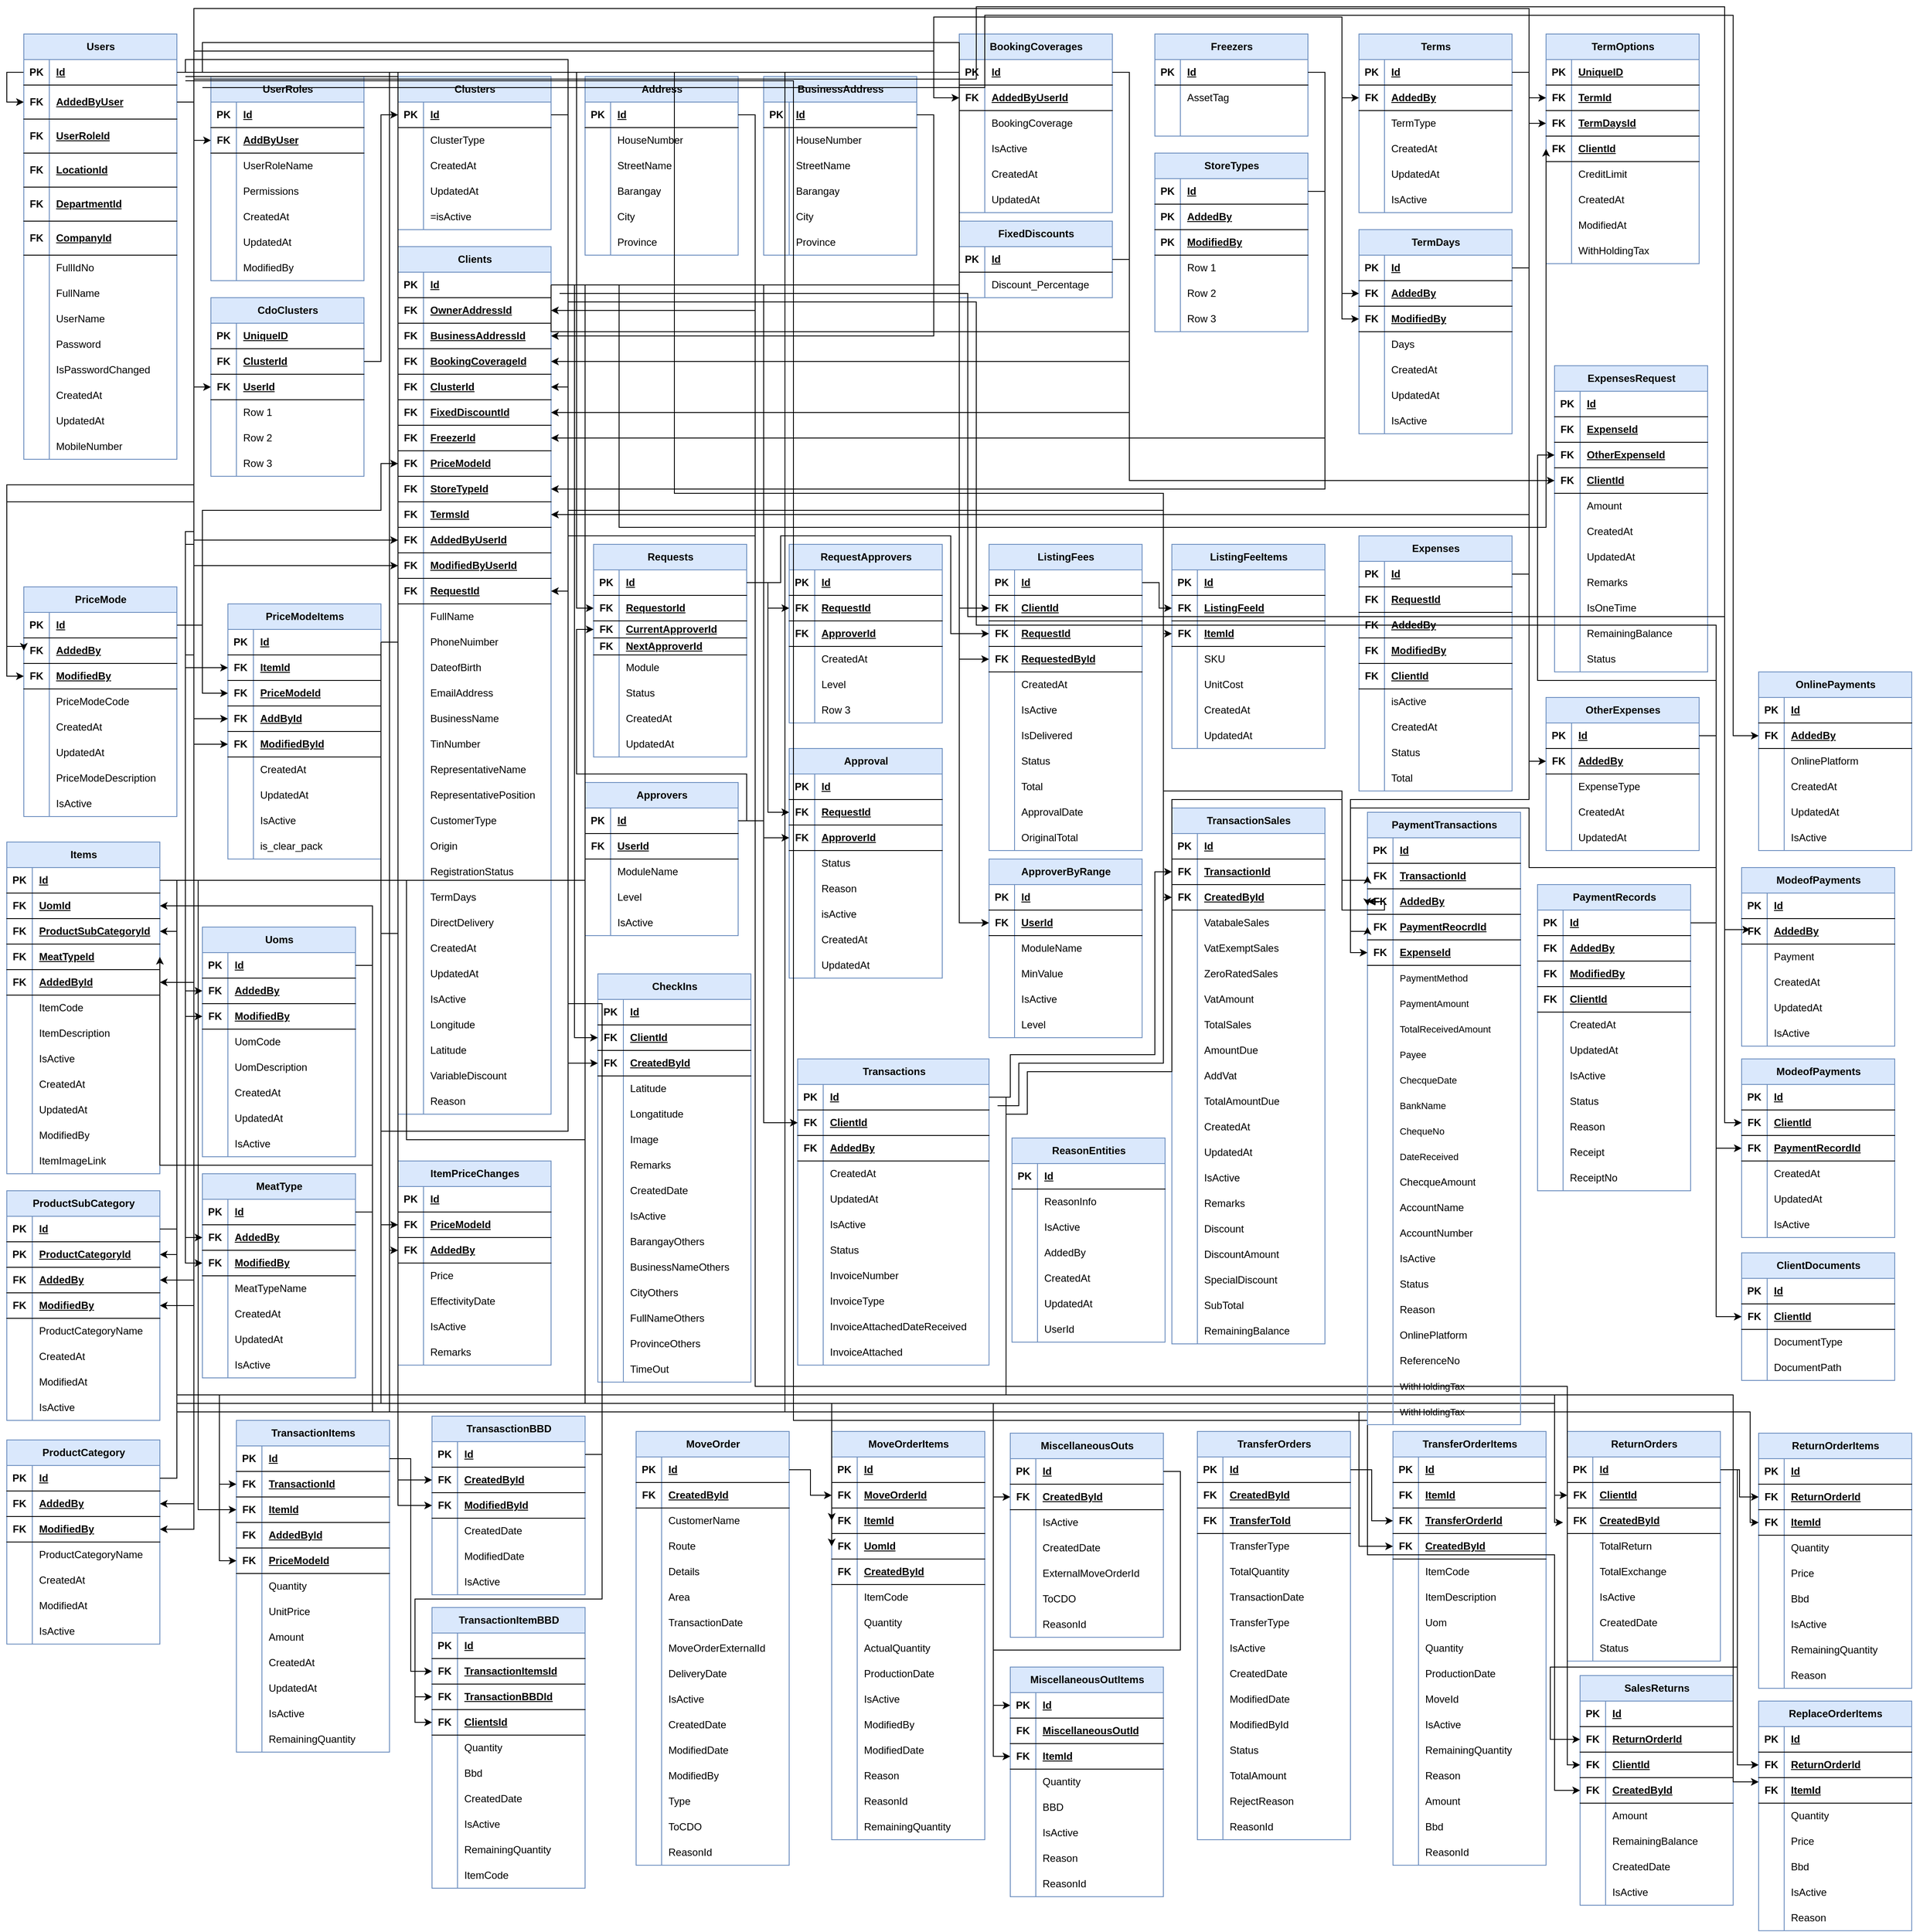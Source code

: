 <mxfile version="27.0.5">
  <diagram name="Page-1" id="VF2g3ezjjENE6YSj7TXV">
    <mxGraphModel dx="2977" dy="2803" grid="1" gridSize="10" guides="1" tooltips="1" connect="1" arrows="1" fold="1" page="1" pageScale="1" pageWidth="850" pageHeight="1100" math="0" shadow="0">
      <root>
        <mxCell id="0" />
        <mxCell id="1" parent="0" />
        <mxCell id="YgKhUCjnkjmSAjK_G08d-176" style="edgeStyle=orthogonalEdgeStyle;rounded=0;orthogonalLoop=1;jettySize=auto;html=1;exitX=0;exitY=0.5;exitDx=0;exitDy=0;" parent="1" source="YgKhUCjnkjmSAjK_G08d-95" target="YgKhUCjnkjmSAjK_G08d-83" edge="1">
          <mxGeometry relative="1" as="geometry" />
        </mxCell>
        <mxCell id="YgKhUCjnkjmSAjK_G08d-82" value="Users" style="shape=table;startSize=30;container=1;collapsible=1;childLayout=tableLayout;fixedRows=1;rowLines=0;fontStyle=1;align=center;resizeLast=1;html=1;fillColor=#dae8fc;strokeColor=#6c8ebf;" parent="1" vertex="1">
          <mxGeometry x="50" y="-1060" width="180" height="500" as="geometry" />
        </mxCell>
        <mxCell id="YgKhUCjnkjmSAjK_G08d-95" value="" style="shape=tableRow;horizontal=0;startSize=0;swimlaneHead=0;swimlaneBody=0;fillColor=none;collapsible=0;dropTarget=0;points=[[0,0.5],[1,0.5]];portConstraint=eastwest;top=0;left=0;right=0;bottom=1;" parent="YgKhUCjnkjmSAjK_G08d-82" vertex="1">
          <mxGeometry y="30" width="180" height="30" as="geometry" />
        </mxCell>
        <mxCell id="YgKhUCjnkjmSAjK_G08d-96" value="PK" style="shape=partialRectangle;connectable=0;fillColor=none;top=0;left=0;bottom=0;right=0;fontStyle=1;overflow=hidden;whiteSpace=wrap;html=1;" parent="YgKhUCjnkjmSAjK_G08d-95" vertex="1">
          <mxGeometry width="30" height="30" as="geometry">
            <mxRectangle width="30" height="30" as="alternateBounds" />
          </mxGeometry>
        </mxCell>
        <mxCell id="YgKhUCjnkjmSAjK_G08d-97" value="Id" style="shape=partialRectangle;connectable=0;fillColor=none;top=0;left=0;bottom=0;right=0;align=left;spacingLeft=6;fontStyle=5;overflow=hidden;whiteSpace=wrap;html=1;" parent="YgKhUCjnkjmSAjK_G08d-95" vertex="1">
          <mxGeometry x="30" width="150" height="30" as="geometry">
            <mxRectangle width="150" height="30" as="alternateBounds" />
          </mxGeometry>
        </mxCell>
        <mxCell id="YgKhUCjnkjmSAjK_G08d-83" value="" style="shape=tableRow;horizontal=0;startSize=0;swimlaneHead=0;swimlaneBody=0;fillColor=none;collapsible=0;dropTarget=0;points=[[0,0.5],[1,0.5]];portConstraint=eastwest;top=0;left=0;right=0;bottom=1;" parent="YgKhUCjnkjmSAjK_G08d-82" vertex="1">
          <mxGeometry y="60" width="180" height="40" as="geometry" />
        </mxCell>
        <mxCell id="YgKhUCjnkjmSAjK_G08d-84" value="FK" style="shape=partialRectangle;connectable=0;fillColor=none;top=0;left=0;bottom=0;right=0;fontStyle=1;overflow=hidden;whiteSpace=wrap;html=1;" parent="YgKhUCjnkjmSAjK_G08d-83" vertex="1">
          <mxGeometry width="30" height="40" as="geometry">
            <mxRectangle width="30" height="40" as="alternateBounds" />
          </mxGeometry>
        </mxCell>
        <mxCell id="YgKhUCjnkjmSAjK_G08d-85" value="AddedByUser" style="shape=partialRectangle;connectable=0;fillColor=none;top=0;left=0;bottom=0;right=0;align=left;spacingLeft=6;fontStyle=5;overflow=hidden;whiteSpace=wrap;html=1;" parent="YgKhUCjnkjmSAjK_G08d-83" vertex="1">
          <mxGeometry x="30" width="150" height="40" as="geometry">
            <mxRectangle width="150" height="40" as="alternateBounds" />
          </mxGeometry>
        </mxCell>
        <mxCell id="YgKhUCjnkjmSAjK_G08d-119" value="" style="shape=tableRow;horizontal=0;startSize=0;swimlaneHead=0;swimlaneBody=0;fillColor=none;collapsible=0;dropTarget=0;points=[[0,0.5],[1,0.5]];portConstraint=eastwest;top=0;left=0;right=0;bottom=1;" parent="YgKhUCjnkjmSAjK_G08d-82" vertex="1">
          <mxGeometry y="100" width="180" height="40" as="geometry" />
        </mxCell>
        <mxCell id="YgKhUCjnkjmSAjK_G08d-120" value="FK" style="shape=partialRectangle;connectable=0;fillColor=none;top=0;left=0;bottom=0;right=0;fontStyle=1;overflow=hidden;whiteSpace=wrap;html=1;" parent="YgKhUCjnkjmSAjK_G08d-119" vertex="1">
          <mxGeometry width="30" height="40" as="geometry">
            <mxRectangle width="30" height="40" as="alternateBounds" />
          </mxGeometry>
        </mxCell>
        <mxCell id="YgKhUCjnkjmSAjK_G08d-121" value="UserRoleId" style="shape=partialRectangle;connectable=0;fillColor=none;top=0;left=0;bottom=0;right=0;align=left;spacingLeft=6;fontStyle=5;overflow=hidden;whiteSpace=wrap;html=1;" parent="YgKhUCjnkjmSAjK_G08d-119" vertex="1">
          <mxGeometry x="30" width="150" height="40" as="geometry">
            <mxRectangle width="150" height="40" as="alternateBounds" />
          </mxGeometry>
        </mxCell>
        <mxCell id="YgKhUCjnkjmSAjK_G08d-125" value="" style="shape=tableRow;horizontal=0;startSize=0;swimlaneHead=0;swimlaneBody=0;fillColor=none;collapsible=0;dropTarget=0;points=[[0,0.5],[1,0.5]];portConstraint=eastwest;top=0;left=0;right=0;bottom=1;" parent="YgKhUCjnkjmSAjK_G08d-82" vertex="1">
          <mxGeometry y="140" width="180" height="40" as="geometry" />
        </mxCell>
        <mxCell id="YgKhUCjnkjmSAjK_G08d-126" value="FK" style="shape=partialRectangle;connectable=0;fillColor=none;top=0;left=0;bottom=0;right=0;fontStyle=1;overflow=hidden;whiteSpace=wrap;html=1;" parent="YgKhUCjnkjmSAjK_G08d-125" vertex="1">
          <mxGeometry width="30" height="40" as="geometry">
            <mxRectangle width="30" height="40" as="alternateBounds" />
          </mxGeometry>
        </mxCell>
        <mxCell id="YgKhUCjnkjmSAjK_G08d-127" value="LocationId" style="shape=partialRectangle;connectable=0;fillColor=none;top=0;left=0;bottom=0;right=0;align=left;spacingLeft=6;fontStyle=5;overflow=hidden;whiteSpace=wrap;html=1;" parent="YgKhUCjnkjmSAjK_G08d-125" vertex="1">
          <mxGeometry x="30" width="150" height="40" as="geometry">
            <mxRectangle width="150" height="40" as="alternateBounds" />
          </mxGeometry>
        </mxCell>
        <mxCell id="YgKhUCjnkjmSAjK_G08d-128" value="" style="shape=tableRow;horizontal=0;startSize=0;swimlaneHead=0;swimlaneBody=0;fillColor=none;collapsible=0;dropTarget=0;points=[[0,0.5],[1,0.5]];portConstraint=eastwest;top=0;left=0;right=0;bottom=1;" parent="YgKhUCjnkjmSAjK_G08d-82" vertex="1">
          <mxGeometry y="180" width="180" height="40" as="geometry" />
        </mxCell>
        <mxCell id="YgKhUCjnkjmSAjK_G08d-129" value="FK" style="shape=partialRectangle;connectable=0;fillColor=none;top=0;left=0;bottom=0;right=0;fontStyle=1;overflow=hidden;whiteSpace=wrap;html=1;" parent="YgKhUCjnkjmSAjK_G08d-128" vertex="1">
          <mxGeometry width="30" height="40" as="geometry">
            <mxRectangle width="30" height="40" as="alternateBounds" />
          </mxGeometry>
        </mxCell>
        <mxCell id="YgKhUCjnkjmSAjK_G08d-130" value="DepartmentId" style="shape=partialRectangle;connectable=0;fillColor=none;top=0;left=0;bottom=0;right=0;align=left;spacingLeft=6;fontStyle=5;overflow=hidden;whiteSpace=wrap;html=1;" parent="YgKhUCjnkjmSAjK_G08d-128" vertex="1">
          <mxGeometry x="30" width="150" height="40" as="geometry">
            <mxRectangle width="150" height="40" as="alternateBounds" />
          </mxGeometry>
        </mxCell>
        <mxCell id="YgKhUCjnkjmSAjK_G08d-131" value="" style="shape=tableRow;horizontal=0;startSize=0;swimlaneHead=0;swimlaneBody=0;fillColor=none;collapsible=0;dropTarget=0;points=[[0,0.5],[1,0.5]];portConstraint=eastwest;top=0;left=0;right=0;bottom=1;" parent="YgKhUCjnkjmSAjK_G08d-82" vertex="1">
          <mxGeometry y="220" width="180" height="40" as="geometry" />
        </mxCell>
        <mxCell id="YgKhUCjnkjmSAjK_G08d-132" value="FK" style="shape=partialRectangle;connectable=0;fillColor=none;top=0;left=0;bottom=0;right=0;fontStyle=1;overflow=hidden;whiteSpace=wrap;html=1;" parent="YgKhUCjnkjmSAjK_G08d-131" vertex="1">
          <mxGeometry width="30" height="40" as="geometry">
            <mxRectangle width="30" height="40" as="alternateBounds" />
          </mxGeometry>
        </mxCell>
        <mxCell id="YgKhUCjnkjmSAjK_G08d-133" value="CompanyId" style="shape=partialRectangle;connectable=0;fillColor=none;top=0;left=0;bottom=0;right=0;align=left;spacingLeft=6;fontStyle=5;overflow=hidden;whiteSpace=wrap;html=1;" parent="YgKhUCjnkjmSAjK_G08d-131" vertex="1">
          <mxGeometry x="30" width="150" height="40" as="geometry">
            <mxRectangle width="150" height="40" as="alternateBounds" />
          </mxGeometry>
        </mxCell>
        <mxCell id="YgKhUCjnkjmSAjK_G08d-86" value="" style="shape=tableRow;horizontal=0;startSize=0;swimlaneHead=0;swimlaneBody=0;fillColor=none;collapsible=0;dropTarget=0;points=[[0,0.5],[1,0.5]];portConstraint=eastwest;top=0;left=0;right=0;bottom=0;" parent="YgKhUCjnkjmSAjK_G08d-82" vertex="1">
          <mxGeometry y="260" width="180" height="30" as="geometry" />
        </mxCell>
        <mxCell id="YgKhUCjnkjmSAjK_G08d-87" value="" style="shape=partialRectangle;connectable=0;fillColor=none;top=0;left=0;bottom=0;right=0;editable=1;overflow=hidden;whiteSpace=wrap;html=1;" parent="YgKhUCjnkjmSAjK_G08d-86" vertex="1">
          <mxGeometry width="30" height="30" as="geometry">
            <mxRectangle width="30" height="30" as="alternateBounds" />
          </mxGeometry>
        </mxCell>
        <mxCell id="YgKhUCjnkjmSAjK_G08d-88" value="FullIdNo" style="shape=partialRectangle;connectable=0;fillColor=none;top=0;left=0;bottom=0;right=0;align=left;spacingLeft=6;overflow=hidden;whiteSpace=wrap;html=1;" parent="YgKhUCjnkjmSAjK_G08d-86" vertex="1">
          <mxGeometry x="30" width="150" height="30" as="geometry">
            <mxRectangle width="150" height="30" as="alternateBounds" />
          </mxGeometry>
        </mxCell>
        <mxCell id="YgKhUCjnkjmSAjK_G08d-98" value="" style="shape=tableRow;horizontal=0;startSize=0;swimlaneHead=0;swimlaneBody=0;fillColor=none;collapsible=0;dropTarget=0;points=[[0,0.5],[1,0.5]];portConstraint=eastwest;top=0;left=0;right=0;bottom=0;" parent="YgKhUCjnkjmSAjK_G08d-82" vertex="1">
          <mxGeometry y="290" width="180" height="30" as="geometry" />
        </mxCell>
        <mxCell id="YgKhUCjnkjmSAjK_G08d-99" value="" style="shape=partialRectangle;connectable=0;fillColor=none;top=0;left=0;bottom=0;right=0;editable=1;overflow=hidden;whiteSpace=wrap;html=1;" parent="YgKhUCjnkjmSAjK_G08d-98" vertex="1">
          <mxGeometry width="30" height="30" as="geometry">
            <mxRectangle width="30" height="30" as="alternateBounds" />
          </mxGeometry>
        </mxCell>
        <mxCell id="YgKhUCjnkjmSAjK_G08d-100" value="FullName" style="shape=partialRectangle;connectable=0;fillColor=none;top=0;left=0;bottom=0;right=0;align=left;spacingLeft=6;overflow=hidden;whiteSpace=wrap;html=1;" parent="YgKhUCjnkjmSAjK_G08d-98" vertex="1">
          <mxGeometry x="30" width="150" height="30" as="geometry">
            <mxRectangle width="150" height="30" as="alternateBounds" />
          </mxGeometry>
        </mxCell>
        <mxCell id="YgKhUCjnkjmSAjK_G08d-89" value="" style="shape=tableRow;horizontal=0;startSize=0;swimlaneHead=0;swimlaneBody=0;fillColor=none;collapsible=0;dropTarget=0;points=[[0,0.5],[1,0.5]];portConstraint=eastwest;top=0;left=0;right=0;bottom=0;" parent="YgKhUCjnkjmSAjK_G08d-82" vertex="1">
          <mxGeometry y="320" width="180" height="30" as="geometry" />
        </mxCell>
        <mxCell id="YgKhUCjnkjmSAjK_G08d-90" value="" style="shape=partialRectangle;connectable=0;fillColor=none;top=0;left=0;bottom=0;right=0;editable=1;overflow=hidden;whiteSpace=wrap;html=1;" parent="YgKhUCjnkjmSAjK_G08d-89" vertex="1">
          <mxGeometry width="30" height="30" as="geometry">
            <mxRectangle width="30" height="30" as="alternateBounds" />
          </mxGeometry>
        </mxCell>
        <mxCell id="YgKhUCjnkjmSAjK_G08d-91" value="UserName" style="shape=partialRectangle;connectable=0;fillColor=none;top=0;left=0;bottom=0;right=0;align=left;spacingLeft=6;overflow=hidden;whiteSpace=wrap;html=1;" parent="YgKhUCjnkjmSAjK_G08d-89" vertex="1">
          <mxGeometry x="30" width="150" height="30" as="geometry">
            <mxRectangle width="150" height="30" as="alternateBounds" />
          </mxGeometry>
        </mxCell>
        <mxCell id="YgKhUCjnkjmSAjK_G08d-92" value="" style="shape=tableRow;horizontal=0;startSize=0;swimlaneHead=0;swimlaneBody=0;fillColor=none;collapsible=0;dropTarget=0;points=[[0,0.5],[1,0.5]];portConstraint=eastwest;top=0;left=0;right=0;bottom=0;" parent="YgKhUCjnkjmSAjK_G08d-82" vertex="1">
          <mxGeometry y="350" width="180" height="30" as="geometry" />
        </mxCell>
        <mxCell id="YgKhUCjnkjmSAjK_G08d-93" value="" style="shape=partialRectangle;connectable=0;fillColor=none;top=0;left=0;bottom=0;right=0;editable=1;overflow=hidden;whiteSpace=wrap;html=1;" parent="YgKhUCjnkjmSAjK_G08d-92" vertex="1">
          <mxGeometry width="30" height="30" as="geometry">
            <mxRectangle width="30" height="30" as="alternateBounds" />
          </mxGeometry>
        </mxCell>
        <mxCell id="YgKhUCjnkjmSAjK_G08d-94" value="Password" style="shape=partialRectangle;connectable=0;fillColor=none;top=0;left=0;bottom=0;right=0;align=left;spacingLeft=6;overflow=hidden;whiteSpace=wrap;html=1;" parent="YgKhUCjnkjmSAjK_G08d-92" vertex="1">
          <mxGeometry x="30" width="150" height="30" as="geometry">
            <mxRectangle width="150" height="30" as="alternateBounds" />
          </mxGeometry>
        </mxCell>
        <mxCell id="YgKhUCjnkjmSAjK_G08d-101" value="" style="shape=tableRow;horizontal=0;startSize=0;swimlaneHead=0;swimlaneBody=0;fillColor=none;collapsible=0;dropTarget=0;points=[[0,0.5],[1,0.5]];portConstraint=eastwest;top=0;left=0;right=0;bottom=0;" parent="YgKhUCjnkjmSAjK_G08d-82" vertex="1">
          <mxGeometry y="380" width="180" height="30" as="geometry" />
        </mxCell>
        <mxCell id="YgKhUCjnkjmSAjK_G08d-102" value="" style="shape=partialRectangle;connectable=0;fillColor=none;top=0;left=0;bottom=0;right=0;editable=1;overflow=hidden;whiteSpace=wrap;html=1;" parent="YgKhUCjnkjmSAjK_G08d-101" vertex="1">
          <mxGeometry width="30" height="30" as="geometry">
            <mxRectangle width="30" height="30" as="alternateBounds" />
          </mxGeometry>
        </mxCell>
        <mxCell id="YgKhUCjnkjmSAjK_G08d-103" value="IsPasswordChanged" style="shape=partialRectangle;connectable=0;fillColor=none;top=0;left=0;bottom=0;right=0;align=left;spacingLeft=6;overflow=hidden;whiteSpace=wrap;html=1;" parent="YgKhUCjnkjmSAjK_G08d-101" vertex="1">
          <mxGeometry x="30" width="150" height="30" as="geometry">
            <mxRectangle width="150" height="30" as="alternateBounds" />
          </mxGeometry>
        </mxCell>
        <mxCell id="YgKhUCjnkjmSAjK_G08d-104" value="" style="shape=tableRow;horizontal=0;startSize=0;swimlaneHead=0;swimlaneBody=0;fillColor=none;collapsible=0;dropTarget=0;points=[[0,0.5],[1,0.5]];portConstraint=eastwest;top=0;left=0;right=0;bottom=0;" parent="YgKhUCjnkjmSAjK_G08d-82" vertex="1">
          <mxGeometry y="410" width="180" height="30" as="geometry" />
        </mxCell>
        <mxCell id="YgKhUCjnkjmSAjK_G08d-105" value="" style="shape=partialRectangle;connectable=0;fillColor=none;top=0;left=0;bottom=0;right=0;editable=1;overflow=hidden;whiteSpace=wrap;html=1;" parent="YgKhUCjnkjmSAjK_G08d-104" vertex="1">
          <mxGeometry width="30" height="30" as="geometry">
            <mxRectangle width="30" height="30" as="alternateBounds" />
          </mxGeometry>
        </mxCell>
        <mxCell id="YgKhUCjnkjmSAjK_G08d-106" value="CreatedAt" style="shape=partialRectangle;connectable=0;fillColor=none;top=0;left=0;bottom=0;right=0;align=left;spacingLeft=6;overflow=hidden;whiteSpace=wrap;html=1;" parent="YgKhUCjnkjmSAjK_G08d-104" vertex="1">
          <mxGeometry x="30" width="150" height="30" as="geometry">
            <mxRectangle width="150" height="30" as="alternateBounds" />
          </mxGeometry>
        </mxCell>
        <mxCell id="YgKhUCjnkjmSAjK_G08d-107" value="" style="shape=tableRow;horizontal=0;startSize=0;swimlaneHead=0;swimlaneBody=0;fillColor=none;collapsible=0;dropTarget=0;points=[[0,0.5],[1,0.5]];portConstraint=eastwest;top=0;left=0;right=0;bottom=0;" parent="YgKhUCjnkjmSAjK_G08d-82" vertex="1">
          <mxGeometry y="440" width="180" height="30" as="geometry" />
        </mxCell>
        <mxCell id="YgKhUCjnkjmSAjK_G08d-108" value="" style="shape=partialRectangle;connectable=0;fillColor=none;top=0;left=0;bottom=0;right=0;editable=1;overflow=hidden;whiteSpace=wrap;html=1;" parent="YgKhUCjnkjmSAjK_G08d-107" vertex="1">
          <mxGeometry width="30" height="30" as="geometry">
            <mxRectangle width="30" height="30" as="alternateBounds" />
          </mxGeometry>
        </mxCell>
        <mxCell id="YgKhUCjnkjmSAjK_G08d-109" value="UpdatedAt" style="shape=partialRectangle;connectable=0;fillColor=none;top=0;left=0;bottom=0;right=0;align=left;spacingLeft=6;overflow=hidden;whiteSpace=wrap;html=1;" parent="YgKhUCjnkjmSAjK_G08d-107" vertex="1">
          <mxGeometry x="30" width="150" height="30" as="geometry">
            <mxRectangle width="150" height="30" as="alternateBounds" />
          </mxGeometry>
        </mxCell>
        <mxCell id="YgKhUCjnkjmSAjK_G08d-122" value="" style="shape=tableRow;horizontal=0;startSize=0;swimlaneHead=0;swimlaneBody=0;fillColor=none;collapsible=0;dropTarget=0;points=[[0,0.5],[1,0.5]];portConstraint=eastwest;top=0;left=0;right=0;bottom=0;" parent="YgKhUCjnkjmSAjK_G08d-82" vertex="1">
          <mxGeometry y="470" width="180" height="30" as="geometry" />
        </mxCell>
        <mxCell id="YgKhUCjnkjmSAjK_G08d-123" value="" style="shape=partialRectangle;connectable=0;fillColor=none;top=0;left=0;bottom=0;right=0;editable=1;overflow=hidden;whiteSpace=wrap;html=1;" parent="YgKhUCjnkjmSAjK_G08d-122" vertex="1">
          <mxGeometry width="30" height="30" as="geometry">
            <mxRectangle width="30" height="30" as="alternateBounds" />
          </mxGeometry>
        </mxCell>
        <mxCell id="YgKhUCjnkjmSAjK_G08d-124" value="MobileNumber" style="shape=partialRectangle;connectable=0;fillColor=none;top=0;left=0;bottom=0;right=0;align=left;spacingLeft=6;overflow=hidden;whiteSpace=wrap;html=1;" parent="YgKhUCjnkjmSAjK_G08d-122" vertex="1">
          <mxGeometry x="30" width="150" height="30" as="geometry">
            <mxRectangle width="150" height="30" as="alternateBounds" />
          </mxGeometry>
        </mxCell>
        <mxCell id="YgKhUCjnkjmSAjK_G08d-147" value="UserRoles" style="shape=table;startSize=30;container=1;collapsible=1;childLayout=tableLayout;fixedRows=1;rowLines=0;fontStyle=1;align=center;resizeLast=1;html=1;fillColor=#dae8fc;strokeColor=#6c8ebf;" parent="1" vertex="1">
          <mxGeometry x="270" y="-1010" width="180" height="240" as="geometry" />
        </mxCell>
        <mxCell id="YgKhUCjnkjmSAjK_G08d-148" value="" style="shape=tableRow;horizontal=0;startSize=0;swimlaneHead=0;swimlaneBody=0;fillColor=none;collapsible=0;dropTarget=0;points=[[0,0.5],[1,0.5]];portConstraint=eastwest;top=0;left=0;right=0;bottom=1;" parent="YgKhUCjnkjmSAjK_G08d-147" vertex="1">
          <mxGeometry y="30" width="180" height="30" as="geometry" />
        </mxCell>
        <mxCell id="YgKhUCjnkjmSAjK_G08d-149" value="PK" style="shape=partialRectangle;connectable=0;fillColor=none;top=0;left=0;bottom=0;right=0;fontStyle=1;overflow=hidden;whiteSpace=wrap;html=1;" parent="YgKhUCjnkjmSAjK_G08d-148" vertex="1">
          <mxGeometry width="30" height="30" as="geometry">
            <mxRectangle width="30" height="30" as="alternateBounds" />
          </mxGeometry>
        </mxCell>
        <mxCell id="YgKhUCjnkjmSAjK_G08d-150" value="Id" style="shape=partialRectangle;connectable=0;fillColor=none;top=0;left=0;bottom=0;right=0;align=left;spacingLeft=6;fontStyle=5;overflow=hidden;whiteSpace=wrap;html=1;" parent="YgKhUCjnkjmSAjK_G08d-148" vertex="1">
          <mxGeometry x="30" width="150" height="30" as="geometry">
            <mxRectangle width="150" height="30" as="alternateBounds" />
          </mxGeometry>
        </mxCell>
        <mxCell id="YgKhUCjnkjmSAjK_G08d-166" value="" style="shape=tableRow;horizontal=0;startSize=0;swimlaneHead=0;swimlaneBody=0;fillColor=none;collapsible=0;dropTarget=0;points=[[0,0.5],[1,0.5]];portConstraint=eastwest;top=0;left=0;right=0;bottom=1;" parent="YgKhUCjnkjmSAjK_G08d-147" vertex="1">
          <mxGeometry y="60" width="180" height="30" as="geometry" />
        </mxCell>
        <mxCell id="YgKhUCjnkjmSAjK_G08d-167" value="FK" style="shape=partialRectangle;connectable=0;fillColor=none;top=0;left=0;bottom=0;right=0;fontStyle=1;overflow=hidden;whiteSpace=wrap;html=1;" parent="YgKhUCjnkjmSAjK_G08d-166" vertex="1">
          <mxGeometry width="30" height="30" as="geometry">
            <mxRectangle width="30" height="30" as="alternateBounds" />
          </mxGeometry>
        </mxCell>
        <mxCell id="YgKhUCjnkjmSAjK_G08d-168" value="AddByUser" style="shape=partialRectangle;connectable=0;fillColor=none;top=0;left=0;bottom=0;right=0;align=left;spacingLeft=6;fontStyle=5;overflow=hidden;whiteSpace=wrap;html=1;" parent="YgKhUCjnkjmSAjK_G08d-166" vertex="1">
          <mxGeometry x="30" width="150" height="30" as="geometry">
            <mxRectangle width="150" height="30" as="alternateBounds" />
          </mxGeometry>
        </mxCell>
        <mxCell id="YgKhUCjnkjmSAjK_G08d-151" value="" style="shape=tableRow;horizontal=0;startSize=0;swimlaneHead=0;swimlaneBody=0;fillColor=none;collapsible=0;dropTarget=0;points=[[0,0.5],[1,0.5]];portConstraint=eastwest;top=0;left=0;right=0;bottom=0;" parent="YgKhUCjnkjmSAjK_G08d-147" vertex="1">
          <mxGeometry y="90" width="180" height="30" as="geometry" />
        </mxCell>
        <mxCell id="YgKhUCjnkjmSAjK_G08d-152" value="" style="shape=partialRectangle;connectable=0;fillColor=none;top=0;left=0;bottom=0;right=0;editable=1;overflow=hidden;whiteSpace=wrap;html=1;" parent="YgKhUCjnkjmSAjK_G08d-151" vertex="1">
          <mxGeometry width="30" height="30" as="geometry">
            <mxRectangle width="30" height="30" as="alternateBounds" />
          </mxGeometry>
        </mxCell>
        <mxCell id="YgKhUCjnkjmSAjK_G08d-153" value="UserRoleName" style="shape=partialRectangle;connectable=0;fillColor=none;top=0;left=0;bottom=0;right=0;align=left;spacingLeft=6;overflow=hidden;whiteSpace=wrap;html=1;" parent="YgKhUCjnkjmSAjK_G08d-151" vertex="1">
          <mxGeometry x="30" width="150" height="30" as="geometry">
            <mxRectangle width="150" height="30" as="alternateBounds" />
          </mxGeometry>
        </mxCell>
        <mxCell id="YgKhUCjnkjmSAjK_G08d-154" value="" style="shape=tableRow;horizontal=0;startSize=0;swimlaneHead=0;swimlaneBody=0;fillColor=none;collapsible=0;dropTarget=0;points=[[0,0.5],[1,0.5]];portConstraint=eastwest;top=0;left=0;right=0;bottom=0;" parent="YgKhUCjnkjmSAjK_G08d-147" vertex="1">
          <mxGeometry y="120" width="180" height="30" as="geometry" />
        </mxCell>
        <mxCell id="YgKhUCjnkjmSAjK_G08d-155" value="" style="shape=partialRectangle;connectable=0;fillColor=none;top=0;left=0;bottom=0;right=0;editable=1;overflow=hidden;whiteSpace=wrap;html=1;" parent="YgKhUCjnkjmSAjK_G08d-154" vertex="1">
          <mxGeometry width="30" height="30" as="geometry">
            <mxRectangle width="30" height="30" as="alternateBounds" />
          </mxGeometry>
        </mxCell>
        <mxCell id="YgKhUCjnkjmSAjK_G08d-156" value="Permissions" style="shape=partialRectangle;connectable=0;fillColor=none;top=0;left=0;bottom=0;right=0;align=left;spacingLeft=6;overflow=hidden;whiteSpace=wrap;html=1;" parent="YgKhUCjnkjmSAjK_G08d-154" vertex="1">
          <mxGeometry x="30" width="150" height="30" as="geometry">
            <mxRectangle width="150" height="30" as="alternateBounds" />
          </mxGeometry>
        </mxCell>
        <mxCell id="YgKhUCjnkjmSAjK_G08d-157" value="" style="shape=tableRow;horizontal=0;startSize=0;swimlaneHead=0;swimlaneBody=0;fillColor=none;collapsible=0;dropTarget=0;points=[[0,0.5],[1,0.5]];portConstraint=eastwest;top=0;left=0;right=0;bottom=0;" parent="YgKhUCjnkjmSAjK_G08d-147" vertex="1">
          <mxGeometry y="150" width="180" height="30" as="geometry" />
        </mxCell>
        <mxCell id="YgKhUCjnkjmSAjK_G08d-158" value="" style="shape=partialRectangle;connectable=0;fillColor=none;top=0;left=0;bottom=0;right=0;editable=1;overflow=hidden;whiteSpace=wrap;html=1;" parent="YgKhUCjnkjmSAjK_G08d-157" vertex="1">
          <mxGeometry width="30" height="30" as="geometry">
            <mxRectangle width="30" height="30" as="alternateBounds" />
          </mxGeometry>
        </mxCell>
        <mxCell id="YgKhUCjnkjmSAjK_G08d-159" value="CreatedAt" style="shape=partialRectangle;connectable=0;fillColor=none;top=0;left=0;bottom=0;right=0;align=left;spacingLeft=6;overflow=hidden;whiteSpace=wrap;html=1;" parent="YgKhUCjnkjmSAjK_G08d-157" vertex="1">
          <mxGeometry x="30" width="150" height="30" as="geometry">
            <mxRectangle width="150" height="30" as="alternateBounds" />
          </mxGeometry>
        </mxCell>
        <mxCell id="YgKhUCjnkjmSAjK_G08d-160" value="" style="shape=tableRow;horizontal=0;startSize=0;swimlaneHead=0;swimlaneBody=0;fillColor=none;collapsible=0;dropTarget=0;points=[[0,0.5],[1,0.5]];portConstraint=eastwest;top=0;left=0;right=0;bottom=0;" parent="YgKhUCjnkjmSAjK_G08d-147" vertex="1">
          <mxGeometry y="180" width="180" height="30" as="geometry" />
        </mxCell>
        <mxCell id="YgKhUCjnkjmSAjK_G08d-161" value="" style="shape=partialRectangle;connectable=0;fillColor=none;top=0;left=0;bottom=0;right=0;editable=1;overflow=hidden;whiteSpace=wrap;html=1;" parent="YgKhUCjnkjmSAjK_G08d-160" vertex="1">
          <mxGeometry width="30" height="30" as="geometry">
            <mxRectangle width="30" height="30" as="alternateBounds" />
          </mxGeometry>
        </mxCell>
        <mxCell id="YgKhUCjnkjmSAjK_G08d-162" value="UpdatedAt" style="shape=partialRectangle;connectable=0;fillColor=none;top=0;left=0;bottom=0;right=0;align=left;spacingLeft=6;overflow=hidden;whiteSpace=wrap;html=1;" parent="YgKhUCjnkjmSAjK_G08d-160" vertex="1">
          <mxGeometry x="30" width="150" height="30" as="geometry">
            <mxRectangle width="150" height="30" as="alternateBounds" />
          </mxGeometry>
        </mxCell>
        <mxCell id="YgKhUCjnkjmSAjK_G08d-169" value="" style="shape=tableRow;horizontal=0;startSize=0;swimlaneHead=0;swimlaneBody=0;fillColor=none;collapsible=0;dropTarget=0;points=[[0,0.5],[1,0.5]];portConstraint=eastwest;top=0;left=0;right=0;bottom=0;" parent="YgKhUCjnkjmSAjK_G08d-147" vertex="1">
          <mxGeometry y="210" width="180" height="30" as="geometry" />
        </mxCell>
        <mxCell id="YgKhUCjnkjmSAjK_G08d-170" value="" style="shape=partialRectangle;connectable=0;fillColor=none;top=0;left=0;bottom=0;right=0;editable=1;overflow=hidden;whiteSpace=wrap;html=1;" parent="YgKhUCjnkjmSAjK_G08d-169" vertex="1">
          <mxGeometry width="30" height="30" as="geometry">
            <mxRectangle width="30" height="30" as="alternateBounds" />
          </mxGeometry>
        </mxCell>
        <mxCell id="YgKhUCjnkjmSAjK_G08d-171" value="ModifiedBy&lt;span style=&quot;white-space: pre;&quot;&gt;&#x9;&lt;/span&gt;" style="shape=partialRectangle;connectable=0;fillColor=none;top=0;left=0;bottom=0;right=0;align=left;spacingLeft=6;overflow=hidden;whiteSpace=wrap;html=1;" parent="YgKhUCjnkjmSAjK_G08d-169" vertex="1">
          <mxGeometry x="30" width="150" height="30" as="geometry">
            <mxRectangle width="150" height="30" as="alternateBounds" />
          </mxGeometry>
        </mxCell>
        <mxCell id="YgKhUCjnkjmSAjK_G08d-172" style="edgeStyle=orthogonalEdgeStyle;rounded=0;orthogonalLoop=1;jettySize=auto;html=1;entryX=0;entryY=0.5;entryDx=0;entryDy=0;" parent="1" source="YgKhUCjnkjmSAjK_G08d-95" target="YgKhUCjnkjmSAjK_G08d-166" edge="1">
          <mxGeometry relative="1" as="geometry" />
        </mxCell>
        <mxCell id="YgKhUCjnkjmSAjK_G08d-177" value="Clusters" style="shape=table;startSize=30;container=1;collapsible=1;childLayout=tableLayout;fixedRows=1;rowLines=0;fontStyle=1;align=center;resizeLast=1;html=1;fillColor=#dae8fc;strokeColor=#6c8ebf;" parent="1" vertex="1">
          <mxGeometry x="490" y="-1010" width="180" height="180" as="geometry" />
        </mxCell>
        <mxCell id="YgKhUCjnkjmSAjK_G08d-178" value="" style="shape=tableRow;horizontal=0;startSize=0;swimlaneHead=0;swimlaneBody=0;fillColor=none;collapsible=0;dropTarget=0;points=[[0,0.5],[1,0.5]];portConstraint=eastwest;top=0;left=0;right=0;bottom=1;" parent="YgKhUCjnkjmSAjK_G08d-177" vertex="1">
          <mxGeometry y="30" width="180" height="30" as="geometry" />
        </mxCell>
        <mxCell id="YgKhUCjnkjmSAjK_G08d-179" value="PK" style="shape=partialRectangle;connectable=0;fillColor=none;top=0;left=0;bottom=0;right=0;fontStyle=1;overflow=hidden;whiteSpace=wrap;html=1;" parent="YgKhUCjnkjmSAjK_G08d-178" vertex="1">
          <mxGeometry width="30" height="30" as="geometry">
            <mxRectangle width="30" height="30" as="alternateBounds" />
          </mxGeometry>
        </mxCell>
        <mxCell id="YgKhUCjnkjmSAjK_G08d-180" value="Id" style="shape=partialRectangle;connectable=0;fillColor=none;top=0;left=0;bottom=0;right=0;align=left;spacingLeft=6;fontStyle=5;overflow=hidden;whiteSpace=wrap;html=1;" parent="YgKhUCjnkjmSAjK_G08d-178" vertex="1">
          <mxGeometry x="30" width="150" height="30" as="geometry">
            <mxRectangle width="150" height="30" as="alternateBounds" />
          </mxGeometry>
        </mxCell>
        <mxCell id="YgKhUCjnkjmSAjK_G08d-181" value="" style="shape=tableRow;horizontal=0;startSize=0;swimlaneHead=0;swimlaneBody=0;fillColor=none;collapsible=0;dropTarget=0;points=[[0,0.5],[1,0.5]];portConstraint=eastwest;top=0;left=0;right=0;bottom=0;" parent="YgKhUCjnkjmSAjK_G08d-177" vertex="1">
          <mxGeometry y="60" width="180" height="30" as="geometry" />
        </mxCell>
        <mxCell id="YgKhUCjnkjmSAjK_G08d-182" value="" style="shape=partialRectangle;connectable=0;fillColor=none;top=0;left=0;bottom=0;right=0;editable=1;overflow=hidden;whiteSpace=wrap;html=1;" parent="YgKhUCjnkjmSAjK_G08d-181" vertex="1">
          <mxGeometry width="30" height="30" as="geometry">
            <mxRectangle width="30" height="30" as="alternateBounds" />
          </mxGeometry>
        </mxCell>
        <mxCell id="YgKhUCjnkjmSAjK_G08d-183" value="ClusterType" style="shape=partialRectangle;connectable=0;fillColor=none;top=0;left=0;bottom=0;right=0;align=left;spacingLeft=6;overflow=hidden;whiteSpace=wrap;html=1;" parent="YgKhUCjnkjmSAjK_G08d-181" vertex="1">
          <mxGeometry x="30" width="150" height="30" as="geometry">
            <mxRectangle width="150" height="30" as="alternateBounds" />
          </mxGeometry>
        </mxCell>
        <mxCell id="YgKhUCjnkjmSAjK_G08d-184" value="" style="shape=tableRow;horizontal=0;startSize=0;swimlaneHead=0;swimlaneBody=0;fillColor=none;collapsible=0;dropTarget=0;points=[[0,0.5],[1,0.5]];portConstraint=eastwest;top=0;left=0;right=0;bottom=0;" parent="YgKhUCjnkjmSAjK_G08d-177" vertex="1">
          <mxGeometry y="90" width="180" height="30" as="geometry" />
        </mxCell>
        <mxCell id="YgKhUCjnkjmSAjK_G08d-185" value="" style="shape=partialRectangle;connectable=0;fillColor=none;top=0;left=0;bottom=0;right=0;editable=1;overflow=hidden;whiteSpace=wrap;html=1;" parent="YgKhUCjnkjmSAjK_G08d-184" vertex="1">
          <mxGeometry width="30" height="30" as="geometry">
            <mxRectangle width="30" height="30" as="alternateBounds" />
          </mxGeometry>
        </mxCell>
        <mxCell id="YgKhUCjnkjmSAjK_G08d-186" value="CreatedAt" style="shape=partialRectangle;connectable=0;fillColor=none;top=0;left=0;bottom=0;right=0;align=left;spacingLeft=6;overflow=hidden;whiteSpace=wrap;html=1;" parent="YgKhUCjnkjmSAjK_G08d-184" vertex="1">
          <mxGeometry x="30" width="150" height="30" as="geometry">
            <mxRectangle width="150" height="30" as="alternateBounds" />
          </mxGeometry>
        </mxCell>
        <mxCell id="YgKhUCjnkjmSAjK_G08d-187" value="" style="shape=tableRow;horizontal=0;startSize=0;swimlaneHead=0;swimlaneBody=0;fillColor=none;collapsible=0;dropTarget=0;points=[[0,0.5],[1,0.5]];portConstraint=eastwest;top=0;left=0;right=0;bottom=0;" parent="YgKhUCjnkjmSAjK_G08d-177" vertex="1">
          <mxGeometry y="120" width="180" height="30" as="geometry" />
        </mxCell>
        <mxCell id="YgKhUCjnkjmSAjK_G08d-188" value="" style="shape=partialRectangle;connectable=0;fillColor=none;top=0;left=0;bottom=0;right=0;editable=1;overflow=hidden;whiteSpace=wrap;html=1;" parent="YgKhUCjnkjmSAjK_G08d-187" vertex="1">
          <mxGeometry width="30" height="30" as="geometry">
            <mxRectangle width="30" height="30" as="alternateBounds" />
          </mxGeometry>
        </mxCell>
        <mxCell id="YgKhUCjnkjmSAjK_G08d-189" value="UpdatedAt" style="shape=partialRectangle;connectable=0;fillColor=none;top=0;left=0;bottom=0;right=0;align=left;spacingLeft=6;overflow=hidden;whiteSpace=wrap;html=1;" parent="YgKhUCjnkjmSAjK_G08d-187" vertex="1">
          <mxGeometry x="30" width="150" height="30" as="geometry">
            <mxRectangle width="150" height="30" as="alternateBounds" />
          </mxGeometry>
        </mxCell>
        <mxCell id="YgKhUCjnkjmSAjK_G08d-190" value="" style="shape=tableRow;horizontal=0;startSize=0;swimlaneHead=0;swimlaneBody=0;fillColor=none;collapsible=0;dropTarget=0;points=[[0,0.5],[1,0.5]];portConstraint=eastwest;top=0;left=0;right=0;bottom=0;" parent="YgKhUCjnkjmSAjK_G08d-177" vertex="1">
          <mxGeometry y="150" width="180" height="30" as="geometry" />
        </mxCell>
        <mxCell id="YgKhUCjnkjmSAjK_G08d-191" value="" style="shape=partialRectangle;connectable=0;fillColor=none;top=0;left=0;bottom=0;right=0;editable=1;overflow=hidden;whiteSpace=wrap;html=1;" parent="YgKhUCjnkjmSAjK_G08d-190" vertex="1">
          <mxGeometry width="30" height="30" as="geometry">
            <mxRectangle width="30" height="30" as="alternateBounds" />
          </mxGeometry>
        </mxCell>
        <mxCell id="YgKhUCjnkjmSAjK_G08d-192" value="=isActive" style="shape=partialRectangle;connectable=0;fillColor=none;top=0;left=0;bottom=0;right=0;align=left;spacingLeft=6;overflow=hidden;whiteSpace=wrap;html=1;" parent="YgKhUCjnkjmSAjK_G08d-190" vertex="1">
          <mxGeometry x="30" width="150" height="30" as="geometry">
            <mxRectangle width="150" height="30" as="alternateBounds" />
          </mxGeometry>
        </mxCell>
        <mxCell id="YgKhUCjnkjmSAjK_G08d-193" value="CdoClusters" style="shape=table;startSize=30;container=1;collapsible=1;childLayout=tableLayout;fixedRows=1;rowLines=0;fontStyle=1;align=center;resizeLast=1;html=1;fillColor=#dae8fc;strokeColor=#6c8ebf;" parent="1" vertex="1">
          <mxGeometry x="270" y="-750" width="180" height="210" as="geometry" />
        </mxCell>
        <mxCell id="YgKhUCjnkjmSAjK_G08d-194" value="" style="shape=tableRow;horizontal=0;startSize=0;swimlaneHead=0;swimlaneBody=0;fillColor=none;collapsible=0;dropTarget=0;points=[[0,0.5],[1,0.5]];portConstraint=eastwest;top=0;left=0;right=0;bottom=1;" parent="YgKhUCjnkjmSAjK_G08d-193" vertex="1">
          <mxGeometry y="30" width="180" height="30" as="geometry" />
        </mxCell>
        <mxCell id="YgKhUCjnkjmSAjK_G08d-195" value="PK" style="shape=partialRectangle;connectable=0;fillColor=none;top=0;left=0;bottom=0;right=0;fontStyle=1;overflow=hidden;whiteSpace=wrap;html=1;" parent="YgKhUCjnkjmSAjK_G08d-194" vertex="1">
          <mxGeometry width="30" height="30" as="geometry">
            <mxRectangle width="30" height="30" as="alternateBounds" />
          </mxGeometry>
        </mxCell>
        <mxCell id="YgKhUCjnkjmSAjK_G08d-196" value="UniqueID" style="shape=partialRectangle;connectable=0;fillColor=none;top=0;left=0;bottom=0;right=0;align=left;spacingLeft=6;fontStyle=5;overflow=hidden;whiteSpace=wrap;html=1;" parent="YgKhUCjnkjmSAjK_G08d-194" vertex="1">
          <mxGeometry x="30" width="150" height="30" as="geometry">
            <mxRectangle width="150" height="30" as="alternateBounds" />
          </mxGeometry>
        </mxCell>
        <mxCell id="YgKhUCjnkjmSAjK_G08d-206" value="" style="shape=tableRow;horizontal=0;startSize=0;swimlaneHead=0;swimlaneBody=0;fillColor=none;collapsible=0;dropTarget=0;points=[[0,0.5],[1,0.5]];portConstraint=eastwest;top=0;left=0;right=0;bottom=1;" parent="YgKhUCjnkjmSAjK_G08d-193" vertex="1">
          <mxGeometry y="60" width="180" height="30" as="geometry" />
        </mxCell>
        <mxCell id="YgKhUCjnkjmSAjK_G08d-207" value="FK" style="shape=partialRectangle;connectable=0;fillColor=none;top=0;left=0;bottom=0;right=0;fontStyle=1;overflow=hidden;whiteSpace=wrap;html=1;" parent="YgKhUCjnkjmSAjK_G08d-206" vertex="1">
          <mxGeometry width="30" height="30" as="geometry">
            <mxRectangle width="30" height="30" as="alternateBounds" />
          </mxGeometry>
        </mxCell>
        <mxCell id="YgKhUCjnkjmSAjK_G08d-208" value="ClusterId" style="shape=partialRectangle;connectable=0;fillColor=none;top=0;left=0;bottom=0;right=0;align=left;spacingLeft=6;fontStyle=5;overflow=hidden;whiteSpace=wrap;html=1;" parent="YgKhUCjnkjmSAjK_G08d-206" vertex="1">
          <mxGeometry x="30" width="150" height="30" as="geometry">
            <mxRectangle width="150" height="30" as="alternateBounds" />
          </mxGeometry>
        </mxCell>
        <mxCell id="YgKhUCjnkjmSAjK_G08d-209" value="" style="shape=tableRow;horizontal=0;startSize=0;swimlaneHead=0;swimlaneBody=0;fillColor=none;collapsible=0;dropTarget=0;points=[[0,0.5],[1,0.5]];portConstraint=eastwest;top=0;left=0;right=0;bottom=1;" parent="YgKhUCjnkjmSAjK_G08d-193" vertex="1">
          <mxGeometry y="90" width="180" height="30" as="geometry" />
        </mxCell>
        <mxCell id="YgKhUCjnkjmSAjK_G08d-210" value="FK" style="shape=partialRectangle;connectable=0;fillColor=none;top=0;left=0;bottom=0;right=0;fontStyle=1;overflow=hidden;whiteSpace=wrap;html=1;" parent="YgKhUCjnkjmSAjK_G08d-209" vertex="1">
          <mxGeometry width="30" height="30" as="geometry">
            <mxRectangle width="30" height="30" as="alternateBounds" />
          </mxGeometry>
        </mxCell>
        <mxCell id="YgKhUCjnkjmSAjK_G08d-211" value="UserId" style="shape=partialRectangle;connectable=0;fillColor=none;top=0;left=0;bottom=0;right=0;align=left;spacingLeft=6;fontStyle=5;overflow=hidden;whiteSpace=wrap;html=1;" parent="YgKhUCjnkjmSAjK_G08d-209" vertex="1">
          <mxGeometry x="30" width="150" height="30" as="geometry">
            <mxRectangle width="150" height="30" as="alternateBounds" />
          </mxGeometry>
        </mxCell>
        <mxCell id="YgKhUCjnkjmSAjK_G08d-197" value="" style="shape=tableRow;horizontal=0;startSize=0;swimlaneHead=0;swimlaneBody=0;fillColor=none;collapsible=0;dropTarget=0;points=[[0,0.5],[1,0.5]];portConstraint=eastwest;top=0;left=0;right=0;bottom=0;" parent="YgKhUCjnkjmSAjK_G08d-193" vertex="1">
          <mxGeometry y="120" width="180" height="30" as="geometry" />
        </mxCell>
        <mxCell id="YgKhUCjnkjmSAjK_G08d-198" value="" style="shape=partialRectangle;connectable=0;fillColor=none;top=0;left=0;bottom=0;right=0;editable=1;overflow=hidden;whiteSpace=wrap;html=1;" parent="YgKhUCjnkjmSAjK_G08d-197" vertex="1">
          <mxGeometry width="30" height="30" as="geometry">
            <mxRectangle width="30" height="30" as="alternateBounds" />
          </mxGeometry>
        </mxCell>
        <mxCell id="YgKhUCjnkjmSAjK_G08d-199" value="Row 1" style="shape=partialRectangle;connectable=0;fillColor=none;top=0;left=0;bottom=0;right=0;align=left;spacingLeft=6;overflow=hidden;whiteSpace=wrap;html=1;" parent="YgKhUCjnkjmSAjK_G08d-197" vertex="1">
          <mxGeometry x="30" width="150" height="30" as="geometry">
            <mxRectangle width="150" height="30" as="alternateBounds" />
          </mxGeometry>
        </mxCell>
        <mxCell id="YgKhUCjnkjmSAjK_G08d-200" value="" style="shape=tableRow;horizontal=0;startSize=0;swimlaneHead=0;swimlaneBody=0;fillColor=none;collapsible=0;dropTarget=0;points=[[0,0.5],[1,0.5]];portConstraint=eastwest;top=0;left=0;right=0;bottom=0;" parent="YgKhUCjnkjmSAjK_G08d-193" vertex="1">
          <mxGeometry y="150" width="180" height="30" as="geometry" />
        </mxCell>
        <mxCell id="YgKhUCjnkjmSAjK_G08d-201" value="" style="shape=partialRectangle;connectable=0;fillColor=none;top=0;left=0;bottom=0;right=0;editable=1;overflow=hidden;whiteSpace=wrap;html=1;" parent="YgKhUCjnkjmSAjK_G08d-200" vertex="1">
          <mxGeometry width="30" height="30" as="geometry">
            <mxRectangle width="30" height="30" as="alternateBounds" />
          </mxGeometry>
        </mxCell>
        <mxCell id="YgKhUCjnkjmSAjK_G08d-202" value="Row 2" style="shape=partialRectangle;connectable=0;fillColor=none;top=0;left=0;bottom=0;right=0;align=left;spacingLeft=6;overflow=hidden;whiteSpace=wrap;html=1;" parent="YgKhUCjnkjmSAjK_G08d-200" vertex="1">
          <mxGeometry x="30" width="150" height="30" as="geometry">
            <mxRectangle width="150" height="30" as="alternateBounds" />
          </mxGeometry>
        </mxCell>
        <mxCell id="YgKhUCjnkjmSAjK_G08d-203" value="" style="shape=tableRow;horizontal=0;startSize=0;swimlaneHead=0;swimlaneBody=0;fillColor=none;collapsible=0;dropTarget=0;points=[[0,0.5],[1,0.5]];portConstraint=eastwest;top=0;left=0;right=0;bottom=0;" parent="YgKhUCjnkjmSAjK_G08d-193" vertex="1">
          <mxGeometry y="180" width="180" height="30" as="geometry" />
        </mxCell>
        <mxCell id="YgKhUCjnkjmSAjK_G08d-204" value="" style="shape=partialRectangle;connectable=0;fillColor=none;top=0;left=0;bottom=0;right=0;editable=1;overflow=hidden;whiteSpace=wrap;html=1;" parent="YgKhUCjnkjmSAjK_G08d-203" vertex="1">
          <mxGeometry width="30" height="30" as="geometry">
            <mxRectangle width="30" height="30" as="alternateBounds" />
          </mxGeometry>
        </mxCell>
        <mxCell id="YgKhUCjnkjmSAjK_G08d-205" value="Row 3" style="shape=partialRectangle;connectable=0;fillColor=none;top=0;left=0;bottom=0;right=0;align=left;spacingLeft=6;overflow=hidden;whiteSpace=wrap;html=1;" parent="YgKhUCjnkjmSAjK_G08d-203" vertex="1">
          <mxGeometry x="30" width="150" height="30" as="geometry">
            <mxRectangle width="150" height="30" as="alternateBounds" />
          </mxGeometry>
        </mxCell>
        <mxCell id="YgKhUCjnkjmSAjK_G08d-212" style="edgeStyle=orthogonalEdgeStyle;rounded=0;orthogonalLoop=1;jettySize=auto;html=1;exitX=1;exitY=0.5;exitDx=0;exitDy=0;entryX=0;entryY=0.5;entryDx=0;entryDy=0;" parent="1" source="YgKhUCjnkjmSAjK_G08d-95" target="YgKhUCjnkjmSAjK_G08d-193" edge="1">
          <mxGeometry relative="1" as="geometry" />
        </mxCell>
        <mxCell id="YgKhUCjnkjmSAjK_G08d-213" style="edgeStyle=orthogonalEdgeStyle;rounded=0;orthogonalLoop=1;jettySize=auto;html=1;exitX=1;exitY=0.5;exitDx=0;exitDy=0;entryX=0;entryY=0.5;entryDx=0;entryDy=0;" parent="1" source="YgKhUCjnkjmSAjK_G08d-206" target="YgKhUCjnkjmSAjK_G08d-178" edge="1">
          <mxGeometry relative="1" as="geometry" />
        </mxCell>
        <mxCell id="YgKhUCjnkjmSAjK_G08d-214" value="Clients" style="shape=table;startSize=30;container=1;collapsible=1;childLayout=tableLayout;fixedRows=1;rowLines=0;fontStyle=1;align=center;resizeLast=1;html=1;fillColor=#dae8fc;strokeColor=#6c8ebf;" parent="1" vertex="1">
          <mxGeometry x="490" y="-810" width="180" height="1020" as="geometry" />
        </mxCell>
        <mxCell id="YgKhUCjnkjmSAjK_G08d-215" value="" style="shape=tableRow;horizontal=0;startSize=0;swimlaneHead=0;swimlaneBody=0;fillColor=none;collapsible=0;dropTarget=0;points=[[0,0.5],[1,0.5]];portConstraint=eastwest;top=0;left=0;right=0;bottom=1;" parent="YgKhUCjnkjmSAjK_G08d-214" vertex="1">
          <mxGeometry y="30" width="180" height="30" as="geometry" />
        </mxCell>
        <mxCell id="YgKhUCjnkjmSAjK_G08d-216" value="PK" style="shape=partialRectangle;connectable=0;fillColor=none;top=0;left=0;bottom=0;right=0;fontStyle=1;overflow=hidden;whiteSpace=wrap;html=1;" parent="YgKhUCjnkjmSAjK_G08d-215" vertex="1">
          <mxGeometry width="30" height="30" as="geometry">
            <mxRectangle width="30" height="30" as="alternateBounds" />
          </mxGeometry>
        </mxCell>
        <mxCell id="YgKhUCjnkjmSAjK_G08d-217" value="Id" style="shape=partialRectangle;connectable=0;fillColor=none;top=0;left=0;bottom=0;right=0;align=left;spacingLeft=6;fontStyle=5;overflow=hidden;whiteSpace=wrap;html=1;" parent="YgKhUCjnkjmSAjK_G08d-215" vertex="1">
          <mxGeometry x="30" width="150" height="30" as="geometry">
            <mxRectangle width="150" height="30" as="alternateBounds" />
          </mxGeometry>
        </mxCell>
        <mxCell id="YgKhUCjnkjmSAjK_G08d-227" value="" style="shape=tableRow;horizontal=0;startSize=0;swimlaneHead=0;swimlaneBody=0;fillColor=none;collapsible=0;dropTarget=0;points=[[0,0.5],[1,0.5]];portConstraint=eastwest;top=0;left=0;right=0;bottom=1;" parent="YgKhUCjnkjmSAjK_G08d-214" vertex="1">
          <mxGeometry y="60" width="180" height="30" as="geometry" />
        </mxCell>
        <mxCell id="YgKhUCjnkjmSAjK_G08d-228" value="FK" style="shape=partialRectangle;connectable=0;fillColor=none;top=0;left=0;bottom=0;right=0;fontStyle=1;overflow=hidden;whiteSpace=wrap;html=1;" parent="YgKhUCjnkjmSAjK_G08d-227" vertex="1">
          <mxGeometry width="30" height="30" as="geometry">
            <mxRectangle width="30" height="30" as="alternateBounds" />
          </mxGeometry>
        </mxCell>
        <mxCell id="YgKhUCjnkjmSAjK_G08d-229" value="OwnerAddressId" style="shape=partialRectangle;connectable=0;fillColor=none;top=0;left=0;bottom=0;right=0;align=left;spacingLeft=6;fontStyle=5;overflow=hidden;whiteSpace=wrap;html=1;" parent="YgKhUCjnkjmSAjK_G08d-227" vertex="1">
          <mxGeometry x="30" width="150" height="30" as="geometry">
            <mxRectangle width="150" height="30" as="alternateBounds" />
          </mxGeometry>
        </mxCell>
        <mxCell id="YgKhUCjnkjmSAjK_G08d-230" value="" style="shape=tableRow;horizontal=0;startSize=0;swimlaneHead=0;swimlaneBody=0;fillColor=none;collapsible=0;dropTarget=0;points=[[0,0.5],[1,0.5]];portConstraint=eastwest;top=0;left=0;right=0;bottom=1;" parent="YgKhUCjnkjmSAjK_G08d-214" vertex="1">
          <mxGeometry y="90" width="180" height="30" as="geometry" />
        </mxCell>
        <mxCell id="YgKhUCjnkjmSAjK_G08d-231" value="FK" style="shape=partialRectangle;connectable=0;fillColor=none;top=0;left=0;bottom=0;right=0;fontStyle=1;overflow=hidden;whiteSpace=wrap;html=1;" parent="YgKhUCjnkjmSAjK_G08d-230" vertex="1">
          <mxGeometry width="30" height="30" as="geometry">
            <mxRectangle width="30" height="30" as="alternateBounds" />
          </mxGeometry>
        </mxCell>
        <mxCell id="YgKhUCjnkjmSAjK_G08d-232" value="BusinessAddressId" style="shape=partialRectangle;connectable=0;fillColor=none;top=0;left=0;bottom=0;right=0;align=left;spacingLeft=6;fontStyle=5;overflow=hidden;whiteSpace=wrap;html=1;" parent="YgKhUCjnkjmSAjK_G08d-230" vertex="1">
          <mxGeometry x="30" width="150" height="30" as="geometry">
            <mxRectangle width="150" height="30" as="alternateBounds" />
          </mxGeometry>
        </mxCell>
        <mxCell id="YgKhUCjnkjmSAjK_G08d-233" value="" style="shape=tableRow;horizontal=0;startSize=0;swimlaneHead=0;swimlaneBody=0;fillColor=none;collapsible=0;dropTarget=0;points=[[0,0.5],[1,0.5]];portConstraint=eastwest;top=0;left=0;right=0;bottom=1;" parent="YgKhUCjnkjmSAjK_G08d-214" vertex="1">
          <mxGeometry y="120" width="180" height="30" as="geometry" />
        </mxCell>
        <mxCell id="YgKhUCjnkjmSAjK_G08d-234" value="FK" style="shape=partialRectangle;connectable=0;fillColor=none;top=0;left=0;bottom=0;right=0;fontStyle=1;overflow=hidden;whiteSpace=wrap;html=1;" parent="YgKhUCjnkjmSAjK_G08d-233" vertex="1">
          <mxGeometry width="30" height="30" as="geometry">
            <mxRectangle width="30" height="30" as="alternateBounds" />
          </mxGeometry>
        </mxCell>
        <mxCell id="YgKhUCjnkjmSAjK_G08d-235" value="BookingCoverageId" style="shape=partialRectangle;connectable=0;fillColor=none;top=0;left=0;bottom=0;right=0;align=left;spacingLeft=6;fontStyle=5;overflow=hidden;whiteSpace=wrap;html=1;" parent="YgKhUCjnkjmSAjK_G08d-233" vertex="1">
          <mxGeometry x="30" width="150" height="30" as="geometry">
            <mxRectangle width="150" height="30" as="alternateBounds" />
          </mxGeometry>
        </mxCell>
        <mxCell id="YgKhUCjnkjmSAjK_G08d-236" value="" style="shape=tableRow;horizontal=0;startSize=0;swimlaneHead=0;swimlaneBody=0;fillColor=none;collapsible=0;dropTarget=0;points=[[0,0.5],[1,0.5]];portConstraint=eastwest;top=0;left=0;right=0;bottom=1;" parent="YgKhUCjnkjmSAjK_G08d-214" vertex="1">
          <mxGeometry y="150" width="180" height="30" as="geometry" />
        </mxCell>
        <mxCell id="YgKhUCjnkjmSAjK_G08d-237" value="FK" style="shape=partialRectangle;connectable=0;fillColor=none;top=0;left=0;bottom=0;right=0;fontStyle=1;overflow=hidden;whiteSpace=wrap;html=1;" parent="YgKhUCjnkjmSAjK_G08d-236" vertex="1">
          <mxGeometry width="30" height="30" as="geometry">
            <mxRectangle width="30" height="30" as="alternateBounds" />
          </mxGeometry>
        </mxCell>
        <mxCell id="YgKhUCjnkjmSAjK_G08d-238" value="ClusterId" style="shape=partialRectangle;connectable=0;fillColor=none;top=0;left=0;bottom=0;right=0;align=left;spacingLeft=6;fontStyle=5;overflow=hidden;whiteSpace=wrap;html=1;" parent="YgKhUCjnkjmSAjK_G08d-236" vertex="1">
          <mxGeometry x="30" width="150" height="30" as="geometry">
            <mxRectangle width="150" height="30" as="alternateBounds" />
          </mxGeometry>
        </mxCell>
        <mxCell id="YgKhUCjnkjmSAjK_G08d-240" value="" style="shape=tableRow;horizontal=0;startSize=0;swimlaneHead=0;swimlaneBody=0;fillColor=none;collapsible=0;dropTarget=0;points=[[0,0.5],[1,0.5]];portConstraint=eastwest;top=0;left=0;right=0;bottom=1;" parent="YgKhUCjnkjmSAjK_G08d-214" vertex="1">
          <mxGeometry y="180" width="180" height="30" as="geometry" />
        </mxCell>
        <mxCell id="YgKhUCjnkjmSAjK_G08d-241" value="FK" style="shape=partialRectangle;connectable=0;fillColor=none;top=0;left=0;bottom=0;right=0;fontStyle=1;overflow=hidden;whiteSpace=wrap;html=1;" parent="YgKhUCjnkjmSAjK_G08d-240" vertex="1">
          <mxGeometry width="30" height="30" as="geometry">
            <mxRectangle width="30" height="30" as="alternateBounds" />
          </mxGeometry>
        </mxCell>
        <mxCell id="YgKhUCjnkjmSAjK_G08d-242" value="FixedDiscountId" style="shape=partialRectangle;connectable=0;fillColor=none;top=0;left=0;bottom=0;right=0;align=left;spacingLeft=6;fontStyle=5;overflow=hidden;whiteSpace=wrap;html=1;" parent="YgKhUCjnkjmSAjK_G08d-240" vertex="1">
          <mxGeometry x="30" width="150" height="30" as="geometry">
            <mxRectangle width="150" height="30" as="alternateBounds" />
          </mxGeometry>
        </mxCell>
        <mxCell id="YgKhUCjnkjmSAjK_G08d-243" value="" style="shape=tableRow;horizontal=0;startSize=0;swimlaneHead=0;swimlaneBody=0;fillColor=none;collapsible=0;dropTarget=0;points=[[0,0.5],[1,0.5]];portConstraint=eastwest;top=0;left=0;right=0;bottom=1;" parent="YgKhUCjnkjmSAjK_G08d-214" vertex="1">
          <mxGeometry y="210" width="180" height="30" as="geometry" />
        </mxCell>
        <mxCell id="YgKhUCjnkjmSAjK_G08d-244" value="FK" style="shape=partialRectangle;connectable=0;fillColor=none;top=0;left=0;bottom=0;right=0;fontStyle=1;overflow=hidden;whiteSpace=wrap;html=1;" parent="YgKhUCjnkjmSAjK_G08d-243" vertex="1">
          <mxGeometry width="30" height="30" as="geometry">
            <mxRectangle width="30" height="30" as="alternateBounds" />
          </mxGeometry>
        </mxCell>
        <mxCell id="YgKhUCjnkjmSAjK_G08d-245" value="FreezerId" style="shape=partialRectangle;connectable=0;fillColor=none;top=0;left=0;bottom=0;right=0;align=left;spacingLeft=6;fontStyle=5;overflow=hidden;whiteSpace=wrap;html=1;" parent="YgKhUCjnkjmSAjK_G08d-243" vertex="1">
          <mxGeometry x="30" width="150" height="30" as="geometry">
            <mxRectangle width="150" height="30" as="alternateBounds" />
          </mxGeometry>
        </mxCell>
        <mxCell id="YgKhUCjnkjmSAjK_G08d-246" value="" style="shape=tableRow;horizontal=0;startSize=0;swimlaneHead=0;swimlaneBody=0;fillColor=none;collapsible=0;dropTarget=0;points=[[0,0.5],[1,0.5]];portConstraint=eastwest;top=0;left=0;right=0;bottom=1;" parent="YgKhUCjnkjmSAjK_G08d-214" vertex="1">
          <mxGeometry y="240" width="180" height="30" as="geometry" />
        </mxCell>
        <mxCell id="YgKhUCjnkjmSAjK_G08d-247" value="FK" style="shape=partialRectangle;connectable=0;fillColor=none;top=0;left=0;bottom=0;right=0;fontStyle=1;overflow=hidden;whiteSpace=wrap;html=1;" parent="YgKhUCjnkjmSAjK_G08d-246" vertex="1">
          <mxGeometry width="30" height="30" as="geometry">
            <mxRectangle width="30" height="30" as="alternateBounds" />
          </mxGeometry>
        </mxCell>
        <mxCell id="YgKhUCjnkjmSAjK_G08d-248" value="PriceModeId" style="shape=partialRectangle;connectable=0;fillColor=none;top=0;left=0;bottom=0;right=0;align=left;spacingLeft=6;fontStyle=5;overflow=hidden;whiteSpace=wrap;html=1;" parent="YgKhUCjnkjmSAjK_G08d-246" vertex="1">
          <mxGeometry x="30" width="150" height="30" as="geometry">
            <mxRectangle width="150" height="30" as="alternateBounds" />
          </mxGeometry>
        </mxCell>
        <mxCell id="YgKhUCjnkjmSAjK_G08d-249" value="" style="shape=tableRow;horizontal=0;startSize=0;swimlaneHead=0;swimlaneBody=0;fillColor=none;collapsible=0;dropTarget=0;points=[[0,0.5],[1,0.5]];portConstraint=eastwest;top=0;left=0;right=0;bottom=1;" parent="YgKhUCjnkjmSAjK_G08d-214" vertex="1">
          <mxGeometry y="270" width="180" height="30" as="geometry" />
        </mxCell>
        <mxCell id="YgKhUCjnkjmSAjK_G08d-250" value="FK" style="shape=partialRectangle;connectable=0;fillColor=none;top=0;left=0;bottom=0;right=0;fontStyle=1;overflow=hidden;whiteSpace=wrap;html=1;" parent="YgKhUCjnkjmSAjK_G08d-249" vertex="1">
          <mxGeometry width="30" height="30" as="geometry">
            <mxRectangle width="30" height="30" as="alternateBounds" />
          </mxGeometry>
        </mxCell>
        <mxCell id="YgKhUCjnkjmSAjK_G08d-251" value="StoreTypeId" style="shape=partialRectangle;connectable=0;fillColor=none;top=0;left=0;bottom=0;right=0;align=left;spacingLeft=6;fontStyle=5;overflow=hidden;whiteSpace=wrap;html=1;" parent="YgKhUCjnkjmSAjK_G08d-249" vertex="1">
          <mxGeometry x="30" width="150" height="30" as="geometry">
            <mxRectangle width="150" height="30" as="alternateBounds" />
          </mxGeometry>
        </mxCell>
        <mxCell id="YgKhUCjnkjmSAjK_G08d-252" value="" style="shape=tableRow;horizontal=0;startSize=0;swimlaneHead=0;swimlaneBody=0;fillColor=none;collapsible=0;dropTarget=0;points=[[0,0.5],[1,0.5]];portConstraint=eastwest;top=0;left=0;right=0;bottom=1;" parent="YgKhUCjnkjmSAjK_G08d-214" vertex="1">
          <mxGeometry y="300" width="180" height="30" as="geometry" />
        </mxCell>
        <mxCell id="YgKhUCjnkjmSAjK_G08d-253" value="FK" style="shape=partialRectangle;connectable=0;fillColor=none;top=0;left=0;bottom=0;right=0;fontStyle=1;overflow=hidden;whiteSpace=wrap;html=1;" parent="YgKhUCjnkjmSAjK_G08d-252" vertex="1">
          <mxGeometry width="30" height="30" as="geometry">
            <mxRectangle width="30" height="30" as="alternateBounds" />
          </mxGeometry>
        </mxCell>
        <mxCell id="YgKhUCjnkjmSAjK_G08d-254" value="TermsId" style="shape=partialRectangle;connectable=0;fillColor=none;top=0;left=0;bottom=0;right=0;align=left;spacingLeft=6;fontStyle=5;overflow=hidden;whiteSpace=wrap;html=1;" parent="YgKhUCjnkjmSAjK_G08d-252" vertex="1">
          <mxGeometry x="30" width="150" height="30" as="geometry">
            <mxRectangle width="150" height="30" as="alternateBounds" />
          </mxGeometry>
        </mxCell>
        <mxCell id="YgKhUCjnkjmSAjK_G08d-255" value="" style="shape=tableRow;horizontal=0;startSize=0;swimlaneHead=0;swimlaneBody=0;fillColor=none;collapsible=0;dropTarget=0;points=[[0,0.5],[1,0.5]];portConstraint=eastwest;top=0;left=0;right=0;bottom=1;" parent="YgKhUCjnkjmSAjK_G08d-214" vertex="1">
          <mxGeometry y="330" width="180" height="30" as="geometry" />
        </mxCell>
        <mxCell id="YgKhUCjnkjmSAjK_G08d-256" value="FK" style="shape=partialRectangle;connectable=0;fillColor=none;top=0;left=0;bottom=0;right=0;fontStyle=1;overflow=hidden;whiteSpace=wrap;html=1;" parent="YgKhUCjnkjmSAjK_G08d-255" vertex="1">
          <mxGeometry width="30" height="30" as="geometry">
            <mxRectangle width="30" height="30" as="alternateBounds" />
          </mxGeometry>
        </mxCell>
        <mxCell id="YgKhUCjnkjmSAjK_G08d-257" value="AddedByUserId" style="shape=partialRectangle;connectable=0;fillColor=none;top=0;left=0;bottom=0;right=0;align=left;spacingLeft=6;fontStyle=5;overflow=hidden;whiteSpace=wrap;html=1;" parent="YgKhUCjnkjmSAjK_G08d-255" vertex="1">
          <mxGeometry x="30" width="150" height="30" as="geometry">
            <mxRectangle width="150" height="30" as="alternateBounds" />
          </mxGeometry>
        </mxCell>
        <mxCell id="YgKhUCjnkjmSAjK_G08d-259" value="" style="shape=tableRow;horizontal=0;startSize=0;swimlaneHead=0;swimlaneBody=0;fillColor=none;collapsible=0;dropTarget=0;points=[[0,0.5],[1,0.5]];portConstraint=eastwest;top=0;left=0;right=0;bottom=1;" parent="YgKhUCjnkjmSAjK_G08d-214" vertex="1">
          <mxGeometry y="360" width="180" height="30" as="geometry" />
        </mxCell>
        <mxCell id="YgKhUCjnkjmSAjK_G08d-260" value="FK" style="shape=partialRectangle;connectable=0;fillColor=none;top=0;left=0;bottom=0;right=0;fontStyle=1;overflow=hidden;whiteSpace=wrap;html=1;" parent="YgKhUCjnkjmSAjK_G08d-259" vertex="1">
          <mxGeometry width="30" height="30" as="geometry">
            <mxRectangle width="30" height="30" as="alternateBounds" />
          </mxGeometry>
        </mxCell>
        <mxCell id="YgKhUCjnkjmSAjK_G08d-261" value="ModifiedByUserId" style="shape=partialRectangle;connectable=0;fillColor=none;top=0;left=0;bottom=0;right=0;align=left;spacingLeft=6;fontStyle=5;overflow=hidden;whiteSpace=wrap;html=1;" parent="YgKhUCjnkjmSAjK_G08d-259" vertex="1">
          <mxGeometry x="30" width="150" height="30" as="geometry">
            <mxRectangle width="150" height="30" as="alternateBounds" />
          </mxGeometry>
        </mxCell>
        <mxCell id="YgKhUCjnkjmSAjK_G08d-310" value="" style="shape=tableRow;horizontal=0;startSize=0;swimlaneHead=0;swimlaneBody=0;fillColor=none;collapsible=0;dropTarget=0;points=[[0,0.5],[1,0.5]];portConstraint=eastwest;top=0;left=0;right=0;bottom=1;" parent="YgKhUCjnkjmSAjK_G08d-214" vertex="1">
          <mxGeometry y="390" width="180" height="30" as="geometry" />
        </mxCell>
        <mxCell id="YgKhUCjnkjmSAjK_G08d-311" value="FK" style="shape=partialRectangle;connectable=0;fillColor=none;top=0;left=0;bottom=0;right=0;fontStyle=1;overflow=hidden;whiteSpace=wrap;html=1;" parent="YgKhUCjnkjmSAjK_G08d-310" vertex="1">
          <mxGeometry width="30" height="30" as="geometry">
            <mxRectangle width="30" height="30" as="alternateBounds" />
          </mxGeometry>
        </mxCell>
        <mxCell id="YgKhUCjnkjmSAjK_G08d-312" value="RequestId" style="shape=partialRectangle;connectable=0;fillColor=none;top=0;left=0;bottom=0;right=0;align=left;spacingLeft=6;fontStyle=5;overflow=hidden;whiteSpace=wrap;html=1;" parent="YgKhUCjnkjmSAjK_G08d-310" vertex="1">
          <mxGeometry x="30" width="150" height="30" as="geometry">
            <mxRectangle width="150" height="30" as="alternateBounds" />
          </mxGeometry>
        </mxCell>
        <mxCell id="YgKhUCjnkjmSAjK_G08d-218" value="" style="shape=tableRow;horizontal=0;startSize=0;swimlaneHead=0;swimlaneBody=0;fillColor=none;collapsible=0;dropTarget=0;points=[[0,0.5],[1,0.5]];portConstraint=eastwest;top=0;left=0;right=0;bottom=0;" parent="YgKhUCjnkjmSAjK_G08d-214" vertex="1">
          <mxGeometry y="420" width="180" height="30" as="geometry" />
        </mxCell>
        <mxCell id="YgKhUCjnkjmSAjK_G08d-219" value="" style="shape=partialRectangle;connectable=0;fillColor=none;top=0;left=0;bottom=0;right=0;editable=1;overflow=hidden;whiteSpace=wrap;html=1;" parent="YgKhUCjnkjmSAjK_G08d-218" vertex="1">
          <mxGeometry width="30" height="30" as="geometry">
            <mxRectangle width="30" height="30" as="alternateBounds" />
          </mxGeometry>
        </mxCell>
        <mxCell id="YgKhUCjnkjmSAjK_G08d-220" value="FullName" style="shape=partialRectangle;connectable=0;fillColor=none;top=0;left=0;bottom=0;right=0;align=left;spacingLeft=6;overflow=hidden;whiteSpace=wrap;html=1;" parent="YgKhUCjnkjmSAjK_G08d-218" vertex="1">
          <mxGeometry x="30" width="150" height="30" as="geometry">
            <mxRectangle width="150" height="30" as="alternateBounds" />
          </mxGeometry>
        </mxCell>
        <mxCell id="YgKhUCjnkjmSAjK_G08d-221" value="" style="shape=tableRow;horizontal=0;startSize=0;swimlaneHead=0;swimlaneBody=0;fillColor=none;collapsible=0;dropTarget=0;points=[[0,0.5],[1,0.5]];portConstraint=eastwest;top=0;left=0;right=0;bottom=0;" parent="YgKhUCjnkjmSAjK_G08d-214" vertex="1">
          <mxGeometry y="450" width="180" height="30" as="geometry" />
        </mxCell>
        <mxCell id="YgKhUCjnkjmSAjK_G08d-222" value="" style="shape=partialRectangle;connectable=0;fillColor=none;top=0;left=0;bottom=0;right=0;editable=1;overflow=hidden;whiteSpace=wrap;html=1;" parent="YgKhUCjnkjmSAjK_G08d-221" vertex="1">
          <mxGeometry width="30" height="30" as="geometry">
            <mxRectangle width="30" height="30" as="alternateBounds" />
          </mxGeometry>
        </mxCell>
        <mxCell id="YgKhUCjnkjmSAjK_G08d-223" value="PhoneNuimber" style="shape=partialRectangle;connectable=0;fillColor=none;top=0;left=0;bottom=0;right=0;align=left;spacingLeft=6;overflow=hidden;whiteSpace=wrap;html=1;" parent="YgKhUCjnkjmSAjK_G08d-221" vertex="1">
          <mxGeometry x="30" width="150" height="30" as="geometry">
            <mxRectangle width="150" height="30" as="alternateBounds" />
          </mxGeometry>
        </mxCell>
        <mxCell id="YgKhUCjnkjmSAjK_G08d-224" value="" style="shape=tableRow;horizontal=0;startSize=0;swimlaneHead=0;swimlaneBody=0;fillColor=none;collapsible=0;dropTarget=0;points=[[0,0.5],[1,0.5]];portConstraint=eastwest;top=0;left=0;right=0;bottom=0;" parent="YgKhUCjnkjmSAjK_G08d-214" vertex="1">
          <mxGeometry y="480" width="180" height="30" as="geometry" />
        </mxCell>
        <mxCell id="YgKhUCjnkjmSAjK_G08d-225" value="" style="shape=partialRectangle;connectable=0;fillColor=none;top=0;left=0;bottom=0;right=0;editable=1;overflow=hidden;whiteSpace=wrap;html=1;" parent="YgKhUCjnkjmSAjK_G08d-224" vertex="1">
          <mxGeometry width="30" height="30" as="geometry">
            <mxRectangle width="30" height="30" as="alternateBounds" />
          </mxGeometry>
        </mxCell>
        <mxCell id="YgKhUCjnkjmSAjK_G08d-226" value="DateofBirth" style="shape=partialRectangle;connectable=0;fillColor=none;top=0;left=0;bottom=0;right=0;align=left;spacingLeft=6;overflow=hidden;whiteSpace=wrap;html=1;" parent="YgKhUCjnkjmSAjK_G08d-224" vertex="1">
          <mxGeometry x="30" width="150" height="30" as="geometry">
            <mxRectangle width="150" height="30" as="alternateBounds" />
          </mxGeometry>
        </mxCell>
        <mxCell id="YgKhUCjnkjmSAjK_G08d-265" value="" style="shape=tableRow;horizontal=0;startSize=0;swimlaneHead=0;swimlaneBody=0;fillColor=none;collapsible=0;dropTarget=0;points=[[0,0.5],[1,0.5]];portConstraint=eastwest;top=0;left=0;right=0;bottom=0;" parent="YgKhUCjnkjmSAjK_G08d-214" vertex="1">
          <mxGeometry y="510" width="180" height="30" as="geometry" />
        </mxCell>
        <mxCell id="YgKhUCjnkjmSAjK_G08d-266" value="" style="shape=partialRectangle;connectable=0;fillColor=none;top=0;left=0;bottom=0;right=0;editable=1;overflow=hidden;whiteSpace=wrap;html=1;" parent="YgKhUCjnkjmSAjK_G08d-265" vertex="1">
          <mxGeometry width="30" height="30" as="geometry">
            <mxRectangle width="30" height="30" as="alternateBounds" />
          </mxGeometry>
        </mxCell>
        <mxCell id="YgKhUCjnkjmSAjK_G08d-267" value="EmailAddress" style="shape=partialRectangle;connectable=0;fillColor=none;top=0;left=0;bottom=0;right=0;align=left;spacingLeft=6;overflow=hidden;whiteSpace=wrap;html=1;" parent="YgKhUCjnkjmSAjK_G08d-265" vertex="1">
          <mxGeometry x="30" width="150" height="30" as="geometry">
            <mxRectangle width="150" height="30" as="alternateBounds" />
          </mxGeometry>
        </mxCell>
        <mxCell id="YgKhUCjnkjmSAjK_G08d-268" value="" style="shape=tableRow;horizontal=0;startSize=0;swimlaneHead=0;swimlaneBody=0;fillColor=none;collapsible=0;dropTarget=0;points=[[0,0.5],[1,0.5]];portConstraint=eastwest;top=0;left=0;right=0;bottom=0;" parent="YgKhUCjnkjmSAjK_G08d-214" vertex="1">
          <mxGeometry y="540" width="180" height="30" as="geometry" />
        </mxCell>
        <mxCell id="YgKhUCjnkjmSAjK_G08d-269" value="" style="shape=partialRectangle;connectable=0;fillColor=none;top=0;left=0;bottom=0;right=0;editable=1;overflow=hidden;whiteSpace=wrap;html=1;" parent="YgKhUCjnkjmSAjK_G08d-268" vertex="1">
          <mxGeometry width="30" height="30" as="geometry">
            <mxRectangle width="30" height="30" as="alternateBounds" />
          </mxGeometry>
        </mxCell>
        <mxCell id="YgKhUCjnkjmSAjK_G08d-270" value="BusinessName" style="shape=partialRectangle;connectable=0;fillColor=none;top=0;left=0;bottom=0;right=0;align=left;spacingLeft=6;overflow=hidden;whiteSpace=wrap;html=1;" parent="YgKhUCjnkjmSAjK_G08d-268" vertex="1">
          <mxGeometry x="30" width="150" height="30" as="geometry">
            <mxRectangle width="150" height="30" as="alternateBounds" />
          </mxGeometry>
        </mxCell>
        <mxCell id="YgKhUCjnkjmSAjK_G08d-271" value="" style="shape=tableRow;horizontal=0;startSize=0;swimlaneHead=0;swimlaneBody=0;fillColor=none;collapsible=0;dropTarget=0;points=[[0,0.5],[1,0.5]];portConstraint=eastwest;top=0;left=0;right=0;bottom=0;" parent="YgKhUCjnkjmSAjK_G08d-214" vertex="1">
          <mxGeometry y="570" width="180" height="30" as="geometry" />
        </mxCell>
        <mxCell id="YgKhUCjnkjmSAjK_G08d-272" value="" style="shape=partialRectangle;connectable=0;fillColor=none;top=0;left=0;bottom=0;right=0;editable=1;overflow=hidden;whiteSpace=wrap;html=1;" parent="YgKhUCjnkjmSAjK_G08d-271" vertex="1">
          <mxGeometry width="30" height="30" as="geometry">
            <mxRectangle width="30" height="30" as="alternateBounds" />
          </mxGeometry>
        </mxCell>
        <mxCell id="YgKhUCjnkjmSAjK_G08d-273" value="TinNumber" style="shape=partialRectangle;connectable=0;fillColor=none;top=0;left=0;bottom=0;right=0;align=left;spacingLeft=6;overflow=hidden;whiteSpace=wrap;html=1;" parent="YgKhUCjnkjmSAjK_G08d-271" vertex="1">
          <mxGeometry x="30" width="150" height="30" as="geometry">
            <mxRectangle width="150" height="30" as="alternateBounds" />
          </mxGeometry>
        </mxCell>
        <mxCell id="YgKhUCjnkjmSAjK_G08d-274" value="" style="shape=tableRow;horizontal=0;startSize=0;swimlaneHead=0;swimlaneBody=0;fillColor=none;collapsible=0;dropTarget=0;points=[[0,0.5],[1,0.5]];portConstraint=eastwest;top=0;left=0;right=0;bottom=0;" parent="YgKhUCjnkjmSAjK_G08d-214" vertex="1">
          <mxGeometry y="600" width="180" height="30" as="geometry" />
        </mxCell>
        <mxCell id="YgKhUCjnkjmSAjK_G08d-275" value="" style="shape=partialRectangle;connectable=0;fillColor=none;top=0;left=0;bottom=0;right=0;editable=1;overflow=hidden;whiteSpace=wrap;html=1;" parent="YgKhUCjnkjmSAjK_G08d-274" vertex="1">
          <mxGeometry width="30" height="30" as="geometry">
            <mxRectangle width="30" height="30" as="alternateBounds" />
          </mxGeometry>
        </mxCell>
        <mxCell id="YgKhUCjnkjmSAjK_G08d-276" value="RepresentativeName" style="shape=partialRectangle;connectable=0;fillColor=none;top=0;left=0;bottom=0;right=0;align=left;spacingLeft=6;overflow=hidden;whiteSpace=wrap;html=1;" parent="YgKhUCjnkjmSAjK_G08d-274" vertex="1">
          <mxGeometry x="30" width="150" height="30" as="geometry">
            <mxRectangle width="150" height="30" as="alternateBounds" />
          </mxGeometry>
        </mxCell>
        <mxCell id="YgKhUCjnkjmSAjK_G08d-277" value="" style="shape=tableRow;horizontal=0;startSize=0;swimlaneHead=0;swimlaneBody=0;fillColor=none;collapsible=0;dropTarget=0;points=[[0,0.5],[1,0.5]];portConstraint=eastwest;top=0;left=0;right=0;bottom=0;" parent="YgKhUCjnkjmSAjK_G08d-214" vertex="1">
          <mxGeometry y="630" width="180" height="30" as="geometry" />
        </mxCell>
        <mxCell id="YgKhUCjnkjmSAjK_G08d-278" value="" style="shape=partialRectangle;connectable=0;fillColor=none;top=0;left=0;bottom=0;right=0;editable=1;overflow=hidden;whiteSpace=wrap;html=1;" parent="YgKhUCjnkjmSAjK_G08d-277" vertex="1">
          <mxGeometry width="30" height="30" as="geometry">
            <mxRectangle width="30" height="30" as="alternateBounds" />
          </mxGeometry>
        </mxCell>
        <mxCell id="YgKhUCjnkjmSAjK_G08d-279" value="RepresentativePosition" style="shape=partialRectangle;connectable=0;fillColor=none;top=0;left=0;bottom=0;right=0;align=left;spacingLeft=6;overflow=hidden;whiteSpace=wrap;html=1;" parent="YgKhUCjnkjmSAjK_G08d-277" vertex="1">
          <mxGeometry x="30" width="150" height="30" as="geometry">
            <mxRectangle width="150" height="30" as="alternateBounds" />
          </mxGeometry>
        </mxCell>
        <mxCell id="YgKhUCjnkjmSAjK_G08d-280" value="" style="shape=tableRow;horizontal=0;startSize=0;swimlaneHead=0;swimlaneBody=0;fillColor=none;collapsible=0;dropTarget=0;points=[[0,0.5],[1,0.5]];portConstraint=eastwest;top=0;left=0;right=0;bottom=0;" parent="YgKhUCjnkjmSAjK_G08d-214" vertex="1">
          <mxGeometry y="660" width="180" height="30" as="geometry" />
        </mxCell>
        <mxCell id="YgKhUCjnkjmSAjK_G08d-281" value="" style="shape=partialRectangle;connectable=0;fillColor=none;top=0;left=0;bottom=0;right=0;editable=1;overflow=hidden;whiteSpace=wrap;html=1;" parent="YgKhUCjnkjmSAjK_G08d-280" vertex="1">
          <mxGeometry width="30" height="30" as="geometry">
            <mxRectangle width="30" height="30" as="alternateBounds" />
          </mxGeometry>
        </mxCell>
        <mxCell id="YgKhUCjnkjmSAjK_G08d-282" value="CustomerType" style="shape=partialRectangle;connectable=0;fillColor=none;top=0;left=0;bottom=0;right=0;align=left;spacingLeft=6;overflow=hidden;whiteSpace=wrap;html=1;" parent="YgKhUCjnkjmSAjK_G08d-280" vertex="1">
          <mxGeometry x="30" width="150" height="30" as="geometry">
            <mxRectangle width="150" height="30" as="alternateBounds" />
          </mxGeometry>
        </mxCell>
        <mxCell id="YgKhUCjnkjmSAjK_G08d-283" value="" style="shape=tableRow;horizontal=0;startSize=0;swimlaneHead=0;swimlaneBody=0;fillColor=none;collapsible=0;dropTarget=0;points=[[0,0.5],[1,0.5]];portConstraint=eastwest;top=0;left=0;right=0;bottom=0;" parent="YgKhUCjnkjmSAjK_G08d-214" vertex="1">
          <mxGeometry y="690" width="180" height="30" as="geometry" />
        </mxCell>
        <mxCell id="YgKhUCjnkjmSAjK_G08d-284" value="" style="shape=partialRectangle;connectable=0;fillColor=none;top=0;left=0;bottom=0;right=0;editable=1;overflow=hidden;whiteSpace=wrap;html=1;" parent="YgKhUCjnkjmSAjK_G08d-283" vertex="1">
          <mxGeometry width="30" height="30" as="geometry">
            <mxRectangle width="30" height="30" as="alternateBounds" />
          </mxGeometry>
        </mxCell>
        <mxCell id="YgKhUCjnkjmSAjK_G08d-285" value="Origin" style="shape=partialRectangle;connectable=0;fillColor=none;top=0;left=0;bottom=0;right=0;align=left;spacingLeft=6;overflow=hidden;whiteSpace=wrap;html=1;" parent="YgKhUCjnkjmSAjK_G08d-283" vertex="1">
          <mxGeometry x="30" width="150" height="30" as="geometry">
            <mxRectangle width="150" height="30" as="alternateBounds" />
          </mxGeometry>
        </mxCell>
        <mxCell id="YgKhUCjnkjmSAjK_G08d-286" value="" style="shape=tableRow;horizontal=0;startSize=0;swimlaneHead=0;swimlaneBody=0;fillColor=none;collapsible=0;dropTarget=0;points=[[0,0.5],[1,0.5]];portConstraint=eastwest;top=0;left=0;right=0;bottom=0;" parent="YgKhUCjnkjmSAjK_G08d-214" vertex="1">
          <mxGeometry y="720" width="180" height="30" as="geometry" />
        </mxCell>
        <mxCell id="YgKhUCjnkjmSAjK_G08d-287" value="" style="shape=partialRectangle;connectable=0;fillColor=none;top=0;left=0;bottom=0;right=0;editable=1;overflow=hidden;whiteSpace=wrap;html=1;" parent="YgKhUCjnkjmSAjK_G08d-286" vertex="1">
          <mxGeometry width="30" height="30" as="geometry">
            <mxRectangle width="30" height="30" as="alternateBounds" />
          </mxGeometry>
        </mxCell>
        <mxCell id="YgKhUCjnkjmSAjK_G08d-288" value="RegistrationStatus" style="shape=partialRectangle;connectable=0;fillColor=none;top=0;left=0;bottom=0;right=0;align=left;spacingLeft=6;overflow=hidden;whiteSpace=wrap;html=1;" parent="YgKhUCjnkjmSAjK_G08d-286" vertex="1">
          <mxGeometry x="30" width="150" height="30" as="geometry">
            <mxRectangle width="150" height="30" as="alternateBounds" />
          </mxGeometry>
        </mxCell>
        <mxCell id="YgKhUCjnkjmSAjK_G08d-289" value="" style="shape=tableRow;horizontal=0;startSize=0;swimlaneHead=0;swimlaneBody=0;fillColor=none;collapsible=0;dropTarget=0;points=[[0,0.5],[1,0.5]];portConstraint=eastwest;top=0;left=0;right=0;bottom=0;" parent="YgKhUCjnkjmSAjK_G08d-214" vertex="1">
          <mxGeometry y="750" width="180" height="30" as="geometry" />
        </mxCell>
        <mxCell id="YgKhUCjnkjmSAjK_G08d-290" value="" style="shape=partialRectangle;connectable=0;fillColor=none;top=0;left=0;bottom=0;right=0;editable=1;overflow=hidden;whiteSpace=wrap;html=1;" parent="YgKhUCjnkjmSAjK_G08d-289" vertex="1">
          <mxGeometry width="30" height="30" as="geometry">
            <mxRectangle width="30" height="30" as="alternateBounds" />
          </mxGeometry>
        </mxCell>
        <mxCell id="YgKhUCjnkjmSAjK_G08d-291" value="TermDays" style="shape=partialRectangle;connectable=0;fillColor=none;top=0;left=0;bottom=0;right=0;align=left;spacingLeft=6;overflow=hidden;whiteSpace=wrap;html=1;" parent="YgKhUCjnkjmSAjK_G08d-289" vertex="1">
          <mxGeometry x="30" width="150" height="30" as="geometry">
            <mxRectangle width="150" height="30" as="alternateBounds" />
          </mxGeometry>
        </mxCell>
        <mxCell id="YgKhUCjnkjmSAjK_G08d-292" value="" style="shape=tableRow;horizontal=0;startSize=0;swimlaneHead=0;swimlaneBody=0;fillColor=none;collapsible=0;dropTarget=0;points=[[0,0.5],[1,0.5]];portConstraint=eastwest;top=0;left=0;right=0;bottom=0;" parent="YgKhUCjnkjmSAjK_G08d-214" vertex="1">
          <mxGeometry y="780" width="180" height="30" as="geometry" />
        </mxCell>
        <mxCell id="YgKhUCjnkjmSAjK_G08d-293" value="" style="shape=partialRectangle;connectable=0;fillColor=none;top=0;left=0;bottom=0;right=0;editable=1;overflow=hidden;whiteSpace=wrap;html=1;" parent="YgKhUCjnkjmSAjK_G08d-292" vertex="1">
          <mxGeometry width="30" height="30" as="geometry">
            <mxRectangle width="30" height="30" as="alternateBounds" />
          </mxGeometry>
        </mxCell>
        <mxCell id="YgKhUCjnkjmSAjK_G08d-294" value="DirectDelivery" style="shape=partialRectangle;connectable=0;fillColor=none;top=0;left=0;bottom=0;right=0;align=left;spacingLeft=6;overflow=hidden;whiteSpace=wrap;html=1;" parent="YgKhUCjnkjmSAjK_G08d-292" vertex="1">
          <mxGeometry x="30" width="150" height="30" as="geometry">
            <mxRectangle width="150" height="30" as="alternateBounds" />
          </mxGeometry>
        </mxCell>
        <mxCell id="YgKhUCjnkjmSAjK_G08d-295" value="" style="shape=tableRow;horizontal=0;startSize=0;swimlaneHead=0;swimlaneBody=0;fillColor=none;collapsible=0;dropTarget=0;points=[[0,0.5],[1,0.5]];portConstraint=eastwest;top=0;left=0;right=0;bottom=0;" parent="YgKhUCjnkjmSAjK_G08d-214" vertex="1">
          <mxGeometry y="810" width="180" height="30" as="geometry" />
        </mxCell>
        <mxCell id="YgKhUCjnkjmSAjK_G08d-296" value="" style="shape=partialRectangle;connectable=0;fillColor=none;top=0;left=0;bottom=0;right=0;editable=1;overflow=hidden;whiteSpace=wrap;html=1;" parent="YgKhUCjnkjmSAjK_G08d-295" vertex="1">
          <mxGeometry width="30" height="30" as="geometry">
            <mxRectangle width="30" height="30" as="alternateBounds" />
          </mxGeometry>
        </mxCell>
        <mxCell id="YgKhUCjnkjmSAjK_G08d-297" value="CreatedAt" style="shape=partialRectangle;connectable=0;fillColor=none;top=0;left=0;bottom=0;right=0;align=left;spacingLeft=6;overflow=hidden;whiteSpace=wrap;html=1;" parent="YgKhUCjnkjmSAjK_G08d-295" vertex="1">
          <mxGeometry x="30" width="150" height="30" as="geometry">
            <mxRectangle width="150" height="30" as="alternateBounds" />
          </mxGeometry>
        </mxCell>
        <mxCell id="YgKhUCjnkjmSAjK_G08d-298" value="" style="shape=tableRow;horizontal=0;startSize=0;swimlaneHead=0;swimlaneBody=0;fillColor=none;collapsible=0;dropTarget=0;points=[[0,0.5],[1,0.5]];portConstraint=eastwest;top=0;left=0;right=0;bottom=0;" parent="YgKhUCjnkjmSAjK_G08d-214" vertex="1">
          <mxGeometry y="840" width="180" height="30" as="geometry" />
        </mxCell>
        <mxCell id="YgKhUCjnkjmSAjK_G08d-299" value="" style="shape=partialRectangle;connectable=0;fillColor=none;top=0;left=0;bottom=0;right=0;editable=1;overflow=hidden;whiteSpace=wrap;html=1;" parent="YgKhUCjnkjmSAjK_G08d-298" vertex="1">
          <mxGeometry width="30" height="30" as="geometry">
            <mxRectangle width="30" height="30" as="alternateBounds" />
          </mxGeometry>
        </mxCell>
        <mxCell id="YgKhUCjnkjmSAjK_G08d-300" value="UpdatedAt" style="shape=partialRectangle;connectable=0;fillColor=none;top=0;left=0;bottom=0;right=0;align=left;spacingLeft=6;overflow=hidden;whiteSpace=wrap;html=1;" parent="YgKhUCjnkjmSAjK_G08d-298" vertex="1">
          <mxGeometry x="30" width="150" height="30" as="geometry">
            <mxRectangle width="150" height="30" as="alternateBounds" />
          </mxGeometry>
        </mxCell>
        <mxCell id="YgKhUCjnkjmSAjK_G08d-301" value="" style="shape=tableRow;horizontal=0;startSize=0;swimlaneHead=0;swimlaneBody=0;fillColor=none;collapsible=0;dropTarget=0;points=[[0,0.5],[1,0.5]];portConstraint=eastwest;top=0;left=0;right=0;bottom=0;" parent="YgKhUCjnkjmSAjK_G08d-214" vertex="1">
          <mxGeometry y="870" width="180" height="30" as="geometry" />
        </mxCell>
        <mxCell id="YgKhUCjnkjmSAjK_G08d-302" value="" style="shape=partialRectangle;connectable=0;fillColor=none;top=0;left=0;bottom=0;right=0;editable=1;overflow=hidden;whiteSpace=wrap;html=1;" parent="YgKhUCjnkjmSAjK_G08d-301" vertex="1">
          <mxGeometry width="30" height="30" as="geometry">
            <mxRectangle width="30" height="30" as="alternateBounds" />
          </mxGeometry>
        </mxCell>
        <mxCell id="YgKhUCjnkjmSAjK_G08d-303" value="IsActive" style="shape=partialRectangle;connectable=0;fillColor=none;top=0;left=0;bottom=0;right=0;align=left;spacingLeft=6;overflow=hidden;whiteSpace=wrap;html=1;" parent="YgKhUCjnkjmSAjK_G08d-301" vertex="1">
          <mxGeometry x="30" width="150" height="30" as="geometry">
            <mxRectangle width="150" height="30" as="alternateBounds" />
          </mxGeometry>
        </mxCell>
        <mxCell id="YgKhUCjnkjmSAjK_G08d-304" value="" style="shape=tableRow;horizontal=0;startSize=0;swimlaneHead=0;swimlaneBody=0;fillColor=none;collapsible=0;dropTarget=0;points=[[0,0.5],[1,0.5]];portConstraint=eastwest;top=0;left=0;right=0;bottom=0;" parent="YgKhUCjnkjmSAjK_G08d-214" vertex="1">
          <mxGeometry y="900" width="180" height="30" as="geometry" />
        </mxCell>
        <mxCell id="YgKhUCjnkjmSAjK_G08d-305" value="" style="shape=partialRectangle;connectable=0;fillColor=none;top=0;left=0;bottom=0;right=0;editable=1;overflow=hidden;whiteSpace=wrap;html=1;" parent="YgKhUCjnkjmSAjK_G08d-304" vertex="1">
          <mxGeometry width="30" height="30" as="geometry">
            <mxRectangle width="30" height="30" as="alternateBounds" />
          </mxGeometry>
        </mxCell>
        <mxCell id="YgKhUCjnkjmSAjK_G08d-306" value="Longitude" style="shape=partialRectangle;connectable=0;fillColor=none;top=0;left=0;bottom=0;right=0;align=left;spacingLeft=6;overflow=hidden;whiteSpace=wrap;html=1;" parent="YgKhUCjnkjmSAjK_G08d-304" vertex="1">
          <mxGeometry x="30" width="150" height="30" as="geometry">
            <mxRectangle width="150" height="30" as="alternateBounds" />
          </mxGeometry>
        </mxCell>
        <mxCell id="YgKhUCjnkjmSAjK_G08d-307" value="" style="shape=tableRow;horizontal=0;startSize=0;swimlaneHead=0;swimlaneBody=0;fillColor=none;collapsible=0;dropTarget=0;points=[[0,0.5],[1,0.5]];portConstraint=eastwest;top=0;left=0;right=0;bottom=0;" parent="YgKhUCjnkjmSAjK_G08d-214" vertex="1">
          <mxGeometry y="930" width="180" height="30" as="geometry" />
        </mxCell>
        <mxCell id="YgKhUCjnkjmSAjK_G08d-308" value="" style="shape=partialRectangle;connectable=0;fillColor=none;top=0;left=0;bottom=0;right=0;editable=1;overflow=hidden;whiteSpace=wrap;html=1;" parent="YgKhUCjnkjmSAjK_G08d-307" vertex="1">
          <mxGeometry width="30" height="30" as="geometry">
            <mxRectangle width="30" height="30" as="alternateBounds" />
          </mxGeometry>
        </mxCell>
        <mxCell id="YgKhUCjnkjmSAjK_G08d-309" value="Latitude" style="shape=partialRectangle;connectable=0;fillColor=none;top=0;left=0;bottom=0;right=0;align=left;spacingLeft=6;overflow=hidden;whiteSpace=wrap;html=1;" parent="YgKhUCjnkjmSAjK_G08d-307" vertex="1">
          <mxGeometry x="30" width="150" height="30" as="geometry">
            <mxRectangle width="150" height="30" as="alternateBounds" />
          </mxGeometry>
        </mxCell>
        <mxCell id="YgKhUCjnkjmSAjK_G08d-313" value="" style="shape=tableRow;horizontal=0;startSize=0;swimlaneHead=0;swimlaneBody=0;fillColor=none;collapsible=0;dropTarget=0;points=[[0,0.5],[1,0.5]];portConstraint=eastwest;top=0;left=0;right=0;bottom=0;" parent="YgKhUCjnkjmSAjK_G08d-214" vertex="1">
          <mxGeometry y="960" width="180" height="30" as="geometry" />
        </mxCell>
        <mxCell id="YgKhUCjnkjmSAjK_G08d-314" value="" style="shape=partialRectangle;connectable=0;fillColor=none;top=0;left=0;bottom=0;right=0;editable=1;overflow=hidden;whiteSpace=wrap;html=1;" parent="YgKhUCjnkjmSAjK_G08d-313" vertex="1">
          <mxGeometry width="30" height="30" as="geometry">
            <mxRectangle width="30" height="30" as="alternateBounds" />
          </mxGeometry>
        </mxCell>
        <mxCell id="YgKhUCjnkjmSAjK_G08d-315" value="VariableDiscount" style="shape=partialRectangle;connectable=0;fillColor=none;top=0;left=0;bottom=0;right=0;align=left;spacingLeft=6;overflow=hidden;whiteSpace=wrap;html=1;" parent="YgKhUCjnkjmSAjK_G08d-313" vertex="1">
          <mxGeometry x="30" width="150" height="30" as="geometry">
            <mxRectangle width="150" height="30" as="alternateBounds" />
          </mxGeometry>
        </mxCell>
        <mxCell id="YgKhUCjnkjmSAjK_G08d-316" value="" style="shape=tableRow;horizontal=0;startSize=0;swimlaneHead=0;swimlaneBody=0;fillColor=none;collapsible=0;dropTarget=0;points=[[0,0.5],[1,0.5]];portConstraint=eastwest;top=0;left=0;right=0;bottom=0;" parent="YgKhUCjnkjmSAjK_G08d-214" vertex="1">
          <mxGeometry y="990" width="180" height="30" as="geometry" />
        </mxCell>
        <mxCell id="YgKhUCjnkjmSAjK_G08d-317" value="" style="shape=partialRectangle;connectable=0;fillColor=none;top=0;left=0;bottom=0;right=0;editable=1;overflow=hidden;whiteSpace=wrap;html=1;" parent="YgKhUCjnkjmSAjK_G08d-316" vertex="1">
          <mxGeometry width="30" height="30" as="geometry">
            <mxRectangle width="30" height="30" as="alternateBounds" />
          </mxGeometry>
        </mxCell>
        <mxCell id="YgKhUCjnkjmSAjK_G08d-318" value="Reason" style="shape=partialRectangle;connectable=0;fillColor=none;top=0;left=0;bottom=0;right=0;align=left;spacingLeft=6;overflow=hidden;whiteSpace=wrap;html=1;" parent="YgKhUCjnkjmSAjK_G08d-316" vertex="1">
          <mxGeometry x="30" width="150" height="30" as="geometry">
            <mxRectangle width="150" height="30" as="alternateBounds" />
          </mxGeometry>
        </mxCell>
        <mxCell id="YgKhUCjnkjmSAjK_G08d-319" value="Address" style="shape=table;startSize=30;container=1;collapsible=1;childLayout=tableLayout;fixedRows=1;rowLines=0;fontStyle=1;align=center;resizeLast=1;html=1;fillColor=#dae8fc;strokeColor=#6c8ebf;" parent="1" vertex="1">
          <mxGeometry x="710" y="-1010" width="180" height="210" as="geometry" />
        </mxCell>
        <mxCell id="YgKhUCjnkjmSAjK_G08d-320" value="" style="shape=tableRow;horizontal=0;startSize=0;swimlaneHead=0;swimlaneBody=0;fillColor=none;collapsible=0;dropTarget=0;points=[[0,0.5],[1,0.5]];portConstraint=eastwest;top=0;left=0;right=0;bottom=1;" parent="YgKhUCjnkjmSAjK_G08d-319" vertex="1">
          <mxGeometry y="30" width="180" height="30" as="geometry" />
        </mxCell>
        <mxCell id="YgKhUCjnkjmSAjK_G08d-321" value="PK" style="shape=partialRectangle;connectable=0;fillColor=none;top=0;left=0;bottom=0;right=0;fontStyle=1;overflow=hidden;whiteSpace=wrap;html=1;" parent="YgKhUCjnkjmSAjK_G08d-320" vertex="1">
          <mxGeometry width="30" height="30" as="geometry">
            <mxRectangle width="30" height="30" as="alternateBounds" />
          </mxGeometry>
        </mxCell>
        <mxCell id="YgKhUCjnkjmSAjK_G08d-322" value="Id" style="shape=partialRectangle;connectable=0;fillColor=none;top=0;left=0;bottom=0;right=0;align=left;spacingLeft=6;fontStyle=5;overflow=hidden;whiteSpace=wrap;html=1;" parent="YgKhUCjnkjmSAjK_G08d-320" vertex="1">
          <mxGeometry x="30" width="150" height="30" as="geometry">
            <mxRectangle width="150" height="30" as="alternateBounds" />
          </mxGeometry>
        </mxCell>
        <mxCell id="YgKhUCjnkjmSAjK_G08d-323" value="" style="shape=tableRow;horizontal=0;startSize=0;swimlaneHead=0;swimlaneBody=0;fillColor=none;collapsible=0;dropTarget=0;points=[[0,0.5],[1,0.5]];portConstraint=eastwest;top=0;left=0;right=0;bottom=0;" parent="YgKhUCjnkjmSAjK_G08d-319" vertex="1">
          <mxGeometry y="60" width="180" height="30" as="geometry" />
        </mxCell>
        <mxCell id="YgKhUCjnkjmSAjK_G08d-324" value="" style="shape=partialRectangle;connectable=0;fillColor=none;top=0;left=0;bottom=0;right=0;editable=1;overflow=hidden;whiteSpace=wrap;html=1;" parent="YgKhUCjnkjmSAjK_G08d-323" vertex="1">
          <mxGeometry width="30" height="30" as="geometry">
            <mxRectangle width="30" height="30" as="alternateBounds" />
          </mxGeometry>
        </mxCell>
        <mxCell id="YgKhUCjnkjmSAjK_G08d-325" value="HouseNumber" style="shape=partialRectangle;connectable=0;fillColor=none;top=0;left=0;bottom=0;right=0;align=left;spacingLeft=6;overflow=hidden;whiteSpace=wrap;html=1;" parent="YgKhUCjnkjmSAjK_G08d-323" vertex="1">
          <mxGeometry x="30" width="150" height="30" as="geometry">
            <mxRectangle width="150" height="30" as="alternateBounds" />
          </mxGeometry>
        </mxCell>
        <mxCell id="YgKhUCjnkjmSAjK_G08d-326" value="" style="shape=tableRow;horizontal=0;startSize=0;swimlaneHead=0;swimlaneBody=0;fillColor=none;collapsible=0;dropTarget=0;points=[[0,0.5],[1,0.5]];portConstraint=eastwest;top=0;left=0;right=0;bottom=0;" parent="YgKhUCjnkjmSAjK_G08d-319" vertex="1">
          <mxGeometry y="90" width="180" height="30" as="geometry" />
        </mxCell>
        <mxCell id="YgKhUCjnkjmSAjK_G08d-327" value="" style="shape=partialRectangle;connectable=0;fillColor=none;top=0;left=0;bottom=0;right=0;editable=1;overflow=hidden;whiteSpace=wrap;html=1;" parent="YgKhUCjnkjmSAjK_G08d-326" vertex="1">
          <mxGeometry width="30" height="30" as="geometry">
            <mxRectangle width="30" height="30" as="alternateBounds" />
          </mxGeometry>
        </mxCell>
        <mxCell id="YgKhUCjnkjmSAjK_G08d-328" value="StreetName" style="shape=partialRectangle;connectable=0;fillColor=none;top=0;left=0;bottom=0;right=0;align=left;spacingLeft=6;overflow=hidden;whiteSpace=wrap;html=1;" parent="YgKhUCjnkjmSAjK_G08d-326" vertex="1">
          <mxGeometry x="30" width="150" height="30" as="geometry">
            <mxRectangle width="150" height="30" as="alternateBounds" />
          </mxGeometry>
        </mxCell>
        <mxCell id="YgKhUCjnkjmSAjK_G08d-329" value="" style="shape=tableRow;horizontal=0;startSize=0;swimlaneHead=0;swimlaneBody=0;fillColor=none;collapsible=0;dropTarget=0;points=[[0,0.5],[1,0.5]];portConstraint=eastwest;top=0;left=0;right=0;bottom=0;" parent="YgKhUCjnkjmSAjK_G08d-319" vertex="1">
          <mxGeometry y="120" width="180" height="30" as="geometry" />
        </mxCell>
        <mxCell id="YgKhUCjnkjmSAjK_G08d-330" value="" style="shape=partialRectangle;connectable=0;fillColor=none;top=0;left=0;bottom=0;right=0;editable=1;overflow=hidden;whiteSpace=wrap;html=1;" parent="YgKhUCjnkjmSAjK_G08d-329" vertex="1">
          <mxGeometry width="30" height="30" as="geometry">
            <mxRectangle width="30" height="30" as="alternateBounds" />
          </mxGeometry>
        </mxCell>
        <mxCell id="YgKhUCjnkjmSAjK_G08d-331" value="Barangay" style="shape=partialRectangle;connectable=0;fillColor=none;top=0;left=0;bottom=0;right=0;align=left;spacingLeft=6;overflow=hidden;whiteSpace=wrap;html=1;" parent="YgKhUCjnkjmSAjK_G08d-329" vertex="1">
          <mxGeometry x="30" width="150" height="30" as="geometry">
            <mxRectangle width="150" height="30" as="alternateBounds" />
          </mxGeometry>
        </mxCell>
        <mxCell id="YgKhUCjnkjmSAjK_G08d-334" value="" style="shape=tableRow;horizontal=0;startSize=0;swimlaneHead=0;swimlaneBody=0;fillColor=none;collapsible=0;dropTarget=0;points=[[0,0.5],[1,0.5]];portConstraint=eastwest;top=0;left=0;right=0;bottom=0;" parent="YgKhUCjnkjmSAjK_G08d-319" vertex="1">
          <mxGeometry y="150" width="180" height="30" as="geometry" />
        </mxCell>
        <mxCell id="YgKhUCjnkjmSAjK_G08d-335" value="" style="shape=partialRectangle;connectable=0;fillColor=none;top=0;left=0;bottom=0;right=0;editable=1;overflow=hidden;whiteSpace=wrap;html=1;" parent="YgKhUCjnkjmSAjK_G08d-334" vertex="1">
          <mxGeometry width="30" height="30" as="geometry">
            <mxRectangle width="30" height="30" as="alternateBounds" />
          </mxGeometry>
        </mxCell>
        <mxCell id="YgKhUCjnkjmSAjK_G08d-336" value="City" style="shape=partialRectangle;connectable=0;fillColor=none;top=0;left=0;bottom=0;right=0;align=left;spacingLeft=6;overflow=hidden;whiteSpace=wrap;html=1;" parent="YgKhUCjnkjmSAjK_G08d-334" vertex="1">
          <mxGeometry x="30" width="150" height="30" as="geometry">
            <mxRectangle width="150" height="30" as="alternateBounds" />
          </mxGeometry>
        </mxCell>
        <mxCell id="YgKhUCjnkjmSAjK_G08d-337" value="" style="shape=tableRow;horizontal=0;startSize=0;swimlaneHead=0;swimlaneBody=0;fillColor=none;collapsible=0;dropTarget=0;points=[[0,0.5],[1,0.5]];portConstraint=eastwest;top=0;left=0;right=0;bottom=0;" parent="YgKhUCjnkjmSAjK_G08d-319" vertex="1">
          <mxGeometry y="180" width="180" height="30" as="geometry" />
        </mxCell>
        <mxCell id="YgKhUCjnkjmSAjK_G08d-338" value="" style="shape=partialRectangle;connectable=0;fillColor=none;top=0;left=0;bottom=0;right=0;editable=1;overflow=hidden;whiteSpace=wrap;html=1;" parent="YgKhUCjnkjmSAjK_G08d-337" vertex="1">
          <mxGeometry width="30" height="30" as="geometry">
            <mxRectangle width="30" height="30" as="alternateBounds" />
          </mxGeometry>
        </mxCell>
        <mxCell id="YgKhUCjnkjmSAjK_G08d-339" value="Province" style="shape=partialRectangle;connectable=0;fillColor=none;top=0;left=0;bottom=0;right=0;align=left;spacingLeft=6;overflow=hidden;whiteSpace=wrap;html=1;" parent="YgKhUCjnkjmSAjK_G08d-337" vertex="1">
          <mxGeometry x="30" width="150" height="30" as="geometry">
            <mxRectangle width="150" height="30" as="alternateBounds" />
          </mxGeometry>
        </mxCell>
        <mxCell id="YgKhUCjnkjmSAjK_G08d-333" style="edgeStyle=orthogonalEdgeStyle;rounded=0;orthogonalLoop=1;jettySize=auto;html=1;exitX=1;exitY=0.5;exitDx=0;exitDy=0;entryX=1;entryY=0.5;entryDx=0;entryDy=0;" parent="1" source="YgKhUCjnkjmSAjK_G08d-320" target="YgKhUCjnkjmSAjK_G08d-227" edge="1">
          <mxGeometry relative="1" as="geometry" />
        </mxCell>
        <mxCell id="YgKhUCjnkjmSAjK_G08d-340" value="BusinessAddress" style="shape=table;startSize=30;container=1;collapsible=1;childLayout=tableLayout;fixedRows=1;rowLines=0;fontStyle=1;align=center;resizeLast=1;html=1;fillColor=#dae8fc;strokeColor=#6c8ebf;" parent="1" vertex="1">
          <mxGeometry x="920" y="-1010" width="180" height="210" as="geometry" />
        </mxCell>
        <mxCell id="YgKhUCjnkjmSAjK_G08d-341" value="" style="shape=tableRow;horizontal=0;startSize=0;swimlaneHead=0;swimlaneBody=0;fillColor=none;collapsible=0;dropTarget=0;points=[[0,0.5],[1,0.5]];portConstraint=eastwest;top=0;left=0;right=0;bottom=1;" parent="YgKhUCjnkjmSAjK_G08d-340" vertex="1">
          <mxGeometry y="30" width="180" height="30" as="geometry" />
        </mxCell>
        <mxCell id="YgKhUCjnkjmSAjK_G08d-342" value="PK" style="shape=partialRectangle;connectable=0;fillColor=none;top=0;left=0;bottom=0;right=0;fontStyle=1;overflow=hidden;whiteSpace=wrap;html=1;" parent="YgKhUCjnkjmSAjK_G08d-341" vertex="1">
          <mxGeometry width="30" height="30" as="geometry">
            <mxRectangle width="30" height="30" as="alternateBounds" />
          </mxGeometry>
        </mxCell>
        <mxCell id="YgKhUCjnkjmSAjK_G08d-343" value="Id" style="shape=partialRectangle;connectable=0;fillColor=none;top=0;left=0;bottom=0;right=0;align=left;spacingLeft=6;fontStyle=5;overflow=hidden;whiteSpace=wrap;html=1;" parent="YgKhUCjnkjmSAjK_G08d-341" vertex="1">
          <mxGeometry x="30" width="150" height="30" as="geometry">
            <mxRectangle width="150" height="30" as="alternateBounds" />
          </mxGeometry>
        </mxCell>
        <mxCell id="YgKhUCjnkjmSAjK_G08d-344" value="" style="shape=tableRow;horizontal=0;startSize=0;swimlaneHead=0;swimlaneBody=0;fillColor=none;collapsible=0;dropTarget=0;points=[[0,0.5],[1,0.5]];portConstraint=eastwest;top=0;left=0;right=0;bottom=0;" parent="YgKhUCjnkjmSAjK_G08d-340" vertex="1">
          <mxGeometry y="60" width="180" height="30" as="geometry" />
        </mxCell>
        <mxCell id="YgKhUCjnkjmSAjK_G08d-345" value="" style="shape=partialRectangle;connectable=0;fillColor=none;top=0;left=0;bottom=0;right=0;editable=1;overflow=hidden;whiteSpace=wrap;html=1;" parent="YgKhUCjnkjmSAjK_G08d-344" vertex="1">
          <mxGeometry width="30" height="30" as="geometry">
            <mxRectangle width="30" height="30" as="alternateBounds" />
          </mxGeometry>
        </mxCell>
        <mxCell id="YgKhUCjnkjmSAjK_G08d-346" value="HouseNumber" style="shape=partialRectangle;connectable=0;fillColor=none;top=0;left=0;bottom=0;right=0;align=left;spacingLeft=6;overflow=hidden;whiteSpace=wrap;html=1;" parent="YgKhUCjnkjmSAjK_G08d-344" vertex="1">
          <mxGeometry x="30" width="150" height="30" as="geometry">
            <mxRectangle width="150" height="30" as="alternateBounds" />
          </mxGeometry>
        </mxCell>
        <mxCell id="YgKhUCjnkjmSAjK_G08d-347" value="" style="shape=tableRow;horizontal=0;startSize=0;swimlaneHead=0;swimlaneBody=0;fillColor=none;collapsible=0;dropTarget=0;points=[[0,0.5],[1,0.5]];portConstraint=eastwest;top=0;left=0;right=0;bottom=0;" parent="YgKhUCjnkjmSAjK_G08d-340" vertex="1">
          <mxGeometry y="90" width="180" height="30" as="geometry" />
        </mxCell>
        <mxCell id="YgKhUCjnkjmSAjK_G08d-348" value="" style="shape=partialRectangle;connectable=0;fillColor=none;top=0;left=0;bottom=0;right=0;editable=1;overflow=hidden;whiteSpace=wrap;html=1;" parent="YgKhUCjnkjmSAjK_G08d-347" vertex="1">
          <mxGeometry width="30" height="30" as="geometry">
            <mxRectangle width="30" height="30" as="alternateBounds" />
          </mxGeometry>
        </mxCell>
        <mxCell id="YgKhUCjnkjmSAjK_G08d-349" value="StreetName" style="shape=partialRectangle;connectable=0;fillColor=none;top=0;left=0;bottom=0;right=0;align=left;spacingLeft=6;overflow=hidden;whiteSpace=wrap;html=1;" parent="YgKhUCjnkjmSAjK_G08d-347" vertex="1">
          <mxGeometry x="30" width="150" height="30" as="geometry">
            <mxRectangle width="150" height="30" as="alternateBounds" />
          </mxGeometry>
        </mxCell>
        <mxCell id="YgKhUCjnkjmSAjK_G08d-350" value="" style="shape=tableRow;horizontal=0;startSize=0;swimlaneHead=0;swimlaneBody=0;fillColor=none;collapsible=0;dropTarget=0;points=[[0,0.5],[1,0.5]];portConstraint=eastwest;top=0;left=0;right=0;bottom=0;" parent="YgKhUCjnkjmSAjK_G08d-340" vertex="1">
          <mxGeometry y="120" width="180" height="30" as="geometry" />
        </mxCell>
        <mxCell id="YgKhUCjnkjmSAjK_G08d-351" value="" style="shape=partialRectangle;connectable=0;fillColor=none;top=0;left=0;bottom=0;right=0;editable=1;overflow=hidden;whiteSpace=wrap;html=1;" parent="YgKhUCjnkjmSAjK_G08d-350" vertex="1">
          <mxGeometry width="30" height="30" as="geometry">
            <mxRectangle width="30" height="30" as="alternateBounds" />
          </mxGeometry>
        </mxCell>
        <mxCell id="YgKhUCjnkjmSAjK_G08d-352" value="Barangay" style="shape=partialRectangle;connectable=0;fillColor=none;top=0;left=0;bottom=0;right=0;align=left;spacingLeft=6;overflow=hidden;whiteSpace=wrap;html=1;" parent="YgKhUCjnkjmSAjK_G08d-350" vertex="1">
          <mxGeometry x="30" width="150" height="30" as="geometry">
            <mxRectangle width="150" height="30" as="alternateBounds" />
          </mxGeometry>
        </mxCell>
        <mxCell id="YgKhUCjnkjmSAjK_G08d-353" value="" style="shape=tableRow;horizontal=0;startSize=0;swimlaneHead=0;swimlaneBody=0;fillColor=none;collapsible=0;dropTarget=0;points=[[0,0.5],[1,0.5]];portConstraint=eastwest;top=0;left=0;right=0;bottom=0;" parent="YgKhUCjnkjmSAjK_G08d-340" vertex="1">
          <mxGeometry y="150" width="180" height="30" as="geometry" />
        </mxCell>
        <mxCell id="YgKhUCjnkjmSAjK_G08d-354" value="" style="shape=partialRectangle;connectable=0;fillColor=none;top=0;left=0;bottom=0;right=0;editable=1;overflow=hidden;whiteSpace=wrap;html=1;" parent="YgKhUCjnkjmSAjK_G08d-353" vertex="1">
          <mxGeometry width="30" height="30" as="geometry">
            <mxRectangle width="30" height="30" as="alternateBounds" />
          </mxGeometry>
        </mxCell>
        <mxCell id="YgKhUCjnkjmSAjK_G08d-355" value="City" style="shape=partialRectangle;connectable=0;fillColor=none;top=0;left=0;bottom=0;right=0;align=left;spacingLeft=6;overflow=hidden;whiteSpace=wrap;html=1;" parent="YgKhUCjnkjmSAjK_G08d-353" vertex="1">
          <mxGeometry x="30" width="150" height="30" as="geometry">
            <mxRectangle width="150" height="30" as="alternateBounds" />
          </mxGeometry>
        </mxCell>
        <mxCell id="YgKhUCjnkjmSAjK_G08d-356" value="" style="shape=tableRow;horizontal=0;startSize=0;swimlaneHead=0;swimlaneBody=0;fillColor=none;collapsible=0;dropTarget=0;points=[[0,0.5],[1,0.5]];portConstraint=eastwest;top=0;left=0;right=0;bottom=0;" parent="YgKhUCjnkjmSAjK_G08d-340" vertex="1">
          <mxGeometry y="180" width="180" height="30" as="geometry" />
        </mxCell>
        <mxCell id="YgKhUCjnkjmSAjK_G08d-357" value="" style="shape=partialRectangle;connectable=0;fillColor=none;top=0;left=0;bottom=0;right=0;editable=1;overflow=hidden;whiteSpace=wrap;html=1;" parent="YgKhUCjnkjmSAjK_G08d-356" vertex="1">
          <mxGeometry width="30" height="30" as="geometry">
            <mxRectangle width="30" height="30" as="alternateBounds" />
          </mxGeometry>
        </mxCell>
        <mxCell id="YgKhUCjnkjmSAjK_G08d-358" value="Province" style="shape=partialRectangle;connectable=0;fillColor=none;top=0;left=0;bottom=0;right=0;align=left;spacingLeft=6;overflow=hidden;whiteSpace=wrap;html=1;" parent="YgKhUCjnkjmSAjK_G08d-356" vertex="1">
          <mxGeometry x="30" width="150" height="30" as="geometry">
            <mxRectangle width="150" height="30" as="alternateBounds" />
          </mxGeometry>
        </mxCell>
        <mxCell id="YgKhUCjnkjmSAjK_G08d-359" style="edgeStyle=orthogonalEdgeStyle;rounded=0;orthogonalLoop=1;jettySize=auto;html=1;exitX=1;exitY=0.5;exitDx=0;exitDy=0;entryX=1;entryY=0.5;entryDx=0;entryDy=0;" parent="1" source="YgKhUCjnkjmSAjK_G08d-341" target="YgKhUCjnkjmSAjK_G08d-230" edge="1">
          <mxGeometry relative="1" as="geometry" />
        </mxCell>
        <mxCell id="YgKhUCjnkjmSAjK_G08d-360" value="BookingCoverages" style="shape=table;startSize=30;container=1;collapsible=1;childLayout=tableLayout;fixedRows=1;rowLines=0;fontStyle=1;align=center;resizeLast=1;html=1;fillColor=#dae8fc;strokeColor=#6c8ebf;" parent="1" vertex="1">
          <mxGeometry x="1150" y="-1060" width="180" height="210" as="geometry" />
        </mxCell>
        <mxCell id="YgKhUCjnkjmSAjK_G08d-361" value="" style="shape=tableRow;horizontal=0;startSize=0;swimlaneHead=0;swimlaneBody=0;fillColor=none;collapsible=0;dropTarget=0;points=[[0,0.5],[1,0.5]];portConstraint=eastwest;top=0;left=0;right=0;bottom=1;" parent="YgKhUCjnkjmSAjK_G08d-360" vertex="1">
          <mxGeometry y="30" width="180" height="30" as="geometry" />
        </mxCell>
        <mxCell id="YgKhUCjnkjmSAjK_G08d-362" value="PK" style="shape=partialRectangle;connectable=0;fillColor=none;top=0;left=0;bottom=0;right=0;fontStyle=1;overflow=hidden;whiteSpace=wrap;html=1;" parent="YgKhUCjnkjmSAjK_G08d-361" vertex="1">
          <mxGeometry width="30" height="30" as="geometry">
            <mxRectangle width="30" height="30" as="alternateBounds" />
          </mxGeometry>
        </mxCell>
        <mxCell id="YgKhUCjnkjmSAjK_G08d-363" value="Id" style="shape=partialRectangle;connectable=0;fillColor=none;top=0;left=0;bottom=0;right=0;align=left;spacingLeft=6;fontStyle=5;overflow=hidden;whiteSpace=wrap;html=1;" parent="YgKhUCjnkjmSAjK_G08d-361" vertex="1">
          <mxGeometry x="30" width="150" height="30" as="geometry">
            <mxRectangle width="150" height="30" as="alternateBounds" />
          </mxGeometry>
        </mxCell>
        <mxCell id="YgKhUCjnkjmSAjK_G08d-380" value="" style="shape=tableRow;horizontal=0;startSize=0;swimlaneHead=0;swimlaneBody=0;fillColor=none;collapsible=0;dropTarget=0;points=[[0,0.5],[1,0.5]];portConstraint=eastwest;top=0;left=0;right=0;bottom=1;" parent="YgKhUCjnkjmSAjK_G08d-360" vertex="1">
          <mxGeometry y="60" width="180" height="30" as="geometry" />
        </mxCell>
        <mxCell id="YgKhUCjnkjmSAjK_G08d-381" value="FK" style="shape=partialRectangle;connectable=0;fillColor=none;top=0;left=0;bottom=0;right=0;fontStyle=1;overflow=hidden;whiteSpace=wrap;html=1;" parent="YgKhUCjnkjmSAjK_G08d-380" vertex="1">
          <mxGeometry width="30" height="30" as="geometry">
            <mxRectangle width="30" height="30" as="alternateBounds" />
          </mxGeometry>
        </mxCell>
        <mxCell id="YgKhUCjnkjmSAjK_G08d-382" value="AddedByUserId" style="shape=partialRectangle;connectable=0;fillColor=none;top=0;left=0;bottom=0;right=0;align=left;spacingLeft=6;fontStyle=5;overflow=hidden;whiteSpace=wrap;html=1;" parent="YgKhUCjnkjmSAjK_G08d-380" vertex="1">
          <mxGeometry x="30" width="150" height="30" as="geometry">
            <mxRectangle width="150" height="30" as="alternateBounds" />
          </mxGeometry>
        </mxCell>
        <mxCell id="YgKhUCjnkjmSAjK_G08d-364" value="" style="shape=tableRow;horizontal=0;startSize=0;swimlaneHead=0;swimlaneBody=0;fillColor=none;collapsible=0;dropTarget=0;points=[[0,0.5],[1,0.5]];portConstraint=eastwest;top=0;left=0;right=0;bottom=0;" parent="YgKhUCjnkjmSAjK_G08d-360" vertex="1">
          <mxGeometry y="90" width="180" height="30" as="geometry" />
        </mxCell>
        <mxCell id="YgKhUCjnkjmSAjK_G08d-365" value="" style="shape=partialRectangle;connectable=0;fillColor=none;top=0;left=0;bottom=0;right=0;editable=1;overflow=hidden;whiteSpace=wrap;html=1;" parent="YgKhUCjnkjmSAjK_G08d-364" vertex="1">
          <mxGeometry width="30" height="30" as="geometry">
            <mxRectangle width="30" height="30" as="alternateBounds" />
          </mxGeometry>
        </mxCell>
        <mxCell id="YgKhUCjnkjmSAjK_G08d-366" value="BookingCoverage" style="shape=partialRectangle;connectable=0;fillColor=none;top=0;left=0;bottom=0;right=0;align=left;spacingLeft=6;overflow=hidden;whiteSpace=wrap;html=1;" parent="YgKhUCjnkjmSAjK_G08d-364" vertex="1">
          <mxGeometry x="30" width="150" height="30" as="geometry">
            <mxRectangle width="150" height="30" as="alternateBounds" />
          </mxGeometry>
        </mxCell>
        <mxCell id="YgKhUCjnkjmSAjK_G08d-367" value="" style="shape=tableRow;horizontal=0;startSize=0;swimlaneHead=0;swimlaneBody=0;fillColor=none;collapsible=0;dropTarget=0;points=[[0,0.5],[1,0.5]];portConstraint=eastwest;top=0;left=0;right=0;bottom=0;" parent="YgKhUCjnkjmSAjK_G08d-360" vertex="1">
          <mxGeometry y="120" width="180" height="30" as="geometry" />
        </mxCell>
        <mxCell id="YgKhUCjnkjmSAjK_G08d-368" value="" style="shape=partialRectangle;connectable=0;fillColor=none;top=0;left=0;bottom=0;right=0;editable=1;overflow=hidden;whiteSpace=wrap;html=1;" parent="YgKhUCjnkjmSAjK_G08d-367" vertex="1">
          <mxGeometry width="30" height="30" as="geometry">
            <mxRectangle width="30" height="30" as="alternateBounds" />
          </mxGeometry>
        </mxCell>
        <mxCell id="YgKhUCjnkjmSAjK_G08d-369" value="IsActive" style="shape=partialRectangle;connectable=0;fillColor=none;top=0;left=0;bottom=0;right=0;align=left;spacingLeft=6;overflow=hidden;whiteSpace=wrap;html=1;" parent="YgKhUCjnkjmSAjK_G08d-367" vertex="1">
          <mxGeometry x="30" width="150" height="30" as="geometry">
            <mxRectangle width="150" height="30" as="alternateBounds" />
          </mxGeometry>
        </mxCell>
        <mxCell id="YgKhUCjnkjmSAjK_G08d-370" value="" style="shape=tableRow;horizontal=0;startSize=0;swimlaneHead=0;swimlaneBody=0;fillColor=none;collapsible=0;dropTarget=0;points=[[0,0.5],[1,0.5]];portConstraint=eastwest;top=0;left=0;right=0;bottom=0;" parent="YgKhUCjnkjmSAjK_G08d-360" vertex="1">
          <mxGeometry y="150" width="180" height="30" as="geometry" />
        </mxCell>
        <mxCell id="YgKhUCjnkjmSAjK_G08d-371" value="" style="shape=partialRectangle;connectable=0;fillColor=none;top=0;left=0;bottom=0;right=0;editable=1;overflow=hidden;whiteSpace=wrap;html=1;" parent="YgKhUCjnkjmSAjK_G08d-370" vertex="1">
          <mxGeometry width="30" height="30" as="geometry">
            <mxRectangle width="30" height="30" as="alternateBounds" />
          </mxGeometry>
        </mxCell>
        <mxCell id="YgKhUCjnkjmSAjK_G08d-372" value="CreatedAt" style="shape=partialRectangle;connectable=0;fillColor=none;top=0;left=0;bottom=0;right=0;align=left;spacingLeft=6;overflow=hidden;whiteSpace=wrap;html=1;" parent="YgKhUCjnkjmSAjK_G08d-370" vertex="1">
          <mxGeometry x="30" width="150" height="30" as="geometry">
            <mxRectangle width="150" height="30" as="alternateBounds" />
          </mxGeometry>
        </mxCell>
        <mxCell id="YgKhUCjnkjmSAjK_G08d-374" value="" style="shape=tableRow;horizontal=0;startSize=0;swimlaneHead=0;swimlaneBody=0;fillColor=none;collapsible=0;dropTarget=0;points=[[0,0.5],[1,0.5]];portConstraint=eastwest;top=0;left=0;right=0;bottom=0;" parent="YgKhUCjnkjmSAjK_G08d-360" vertex="1">
          <mxGeometry y="180" width="180" height="30" as="geometry" />
        </mxCell>
        <mxCell id="YgKhUCjnkjmSAjK_G08d-375" value="" style="shape=partialRectangle;connectable=0;fillColor=none;top=0;left=0;bottom=0;right=0;editable=1;overflow=hidden;whiteSpace=wrap;html=1;" parent="YgKhUCjnkjmSAjK_G08d-374" vertex="1">
          <mxGeometry width="30" height="30" as="geometry">
            <mxRectangle width="30" height="30" as="alternateBounds" />
          </mxGeometry>
        </mxCell>
        <mxCell id="YgKhUCjnkjmSAjK_G08d-376" value="UpdatedAt" style="shape=partialRectangle;connectable=0;fillColor=none;top=0;left=0;bottom=0;right=0;align=left;spacingLeft=6;overflow=hidden;whiteSpace=wrap;html=1;" parent="YgKhUCjnkjmSAjK_G08d-374" vertex="1">
          <mxGeometry x="30" width="150" height="30" as="geometry">
            <mxRectangle width="150" height="30" as="alternateBounds" />
          </mxGeometry>
        </mxCell>
        <mxCell id="YgKhUCjnkjmSAjK_G08d-373" style="edgeStyle=orthogonalEdgeStyle;rounded=0;orthogonalLoop=1;jettySize=auto;html=1;exitX=1;exitY=0.5;exitDx=0;exitDy=0;entryX=1;entryY=0.5;entryDx=0;entryDy=0;" parent="1" source="YgKhUCjnkjmSAjK_G08d-361" target="YgKhUCjnkjmSAjK_G08d-233" edge="1">
          <mxGeometry relative="1" as="geometry" />
        </mxCell>
        <mxCell id="YgKhUCjnkjmSAjK_G08d-384" style="edgeStyle=orthogonalEdgeStyle;rounded=0;orthogonalLoop=1;jettySize=auto;html=1;exitX=1;exitY=0.5;exitDx=0;exitDy=0;entryX=1;entryY=0.5;entryDx=0;entryDy=0;" parent="1" source="YgKhUCjnkjmSAjK_G08d-178" target="YgKhUCjnkjmSAjK_G08d-236" edge="1">
          <mxGeometry relative="1" as="geometry" />
        </mxCell>
        <mxCell id="YgKhUCjnkjmSAjK_G08d-385" style="edgeStyle=orthogonalEdgeStyle;rounded=0;orthogonalLoop=1;jettySize=auto;html=1;exitX=1;exitY=0.5;exitDx=0;exitDy=0;entryX=0;entryY=0.5;entryDx=0;entryDy=0;" parent="1" source="YgKhUCjnkjmSAjK_G08d-83" target="YgKhUCjnkjmSAjK_G08d-255" edge="1">
          <mxGeometry relative="1" as="geometry">
            <Array as="points">
              <mxPoint x="250" y="-980" />
              <mxPoint x="250" y="-465" />
            </Array>
          </mxGeometry>
        </mxCell>
        <mxCell id="YgKhUCjnkjmSAjK_G08d-386" style="edgeStyle=orthogonalEdgeStyle;rounded=0;orthogonalLoop=1;jettySize=auto;html=1;exitX=1;exitY=0.5;exitDx=0;exitDy=0;entryX=0;entryY=0.5;entryDx=0;entryDy=0;" parent="1" source="YgKhUCjnkjmSAjK_G08d-83" target="YgKhUCjnkjmSAjK_G08d-259" edge="1">
          <mxGeometry relative="1" as="geometry">
            <Array as="points">
              <mxPoint x="250" y="-980" />
              <mxPoint x="250" y="-435" />
            </Array>
          </mxGeometry>
        </mxCell>
        <mxCell id="YgKhUCjnkjmSAjK_G08d-387" style="edgeStyle=orthogonalEdgeStyle;rounded=0;orthogonalLoop=1;jettySize=auto;html=1;exitX=1;exitY=0.5;exitDx=0;exitDy=0;entryX=0;entryY=0.5;entryDx=0;entryDy=0;" parent="1" source="YgKhUCjnkjmSAjK_G08d-83" target="YgKhUCjnkjmSAjK_G08d-380" edge="1">
          <mxGeometry relative="1" as="geometry">
            <Array as="points">
              <mxPoint x="250" y="-980" />
              <mxPoint x="250" y="-1040" />
              <mxPoint x="1120" y="-1040" />
              <mxPoint x="1120" y="-985" />
            </Array>
          </mxGeometry>
        </mxCell>
        <mxCell id="YgKhUCjnkjmSAjK_G08d-388" value="FixedDiscounts" style="shape=table;startSize=30;container=1;collapsible=1;childLayout=tableLayout;fixedRows=1;rowLines=0;fontStyle=1;align=center;resizeLast=1;html=1;fillColor=#dae8fc;strokeColor=#6c8ebf;" parent="1" vertex="1">
          <mxGeometry x="1150" y="-840" width="180" height="90" as="geometry" />
        </mxCell>
        <mxCell id="YgKhUCjnkjmSAjK_G08d-389" value="" style="shape=tableRow;horizontal=0;startSize=0;swimlaneHead=0;swimlaneBody=0;fillColor=none;collapsible=0;dropTarget=0;points=[[0,0.5],[1,0.5]];portConstraint=eastwest;top=0;left=0;right=0;bottom=1;" parent="YgKhUCjnkjmSAjK_G08d-388" vertex="1">
          <mxGeometry y="30" width="180" height="30" as="geometry" />
        </mxCell>
        <mxCell id="YgKhUCjnkjmSAjK_G08d-390" value="PK" style="shape=partialRectangle;connectable=0;fillColor=none;top=0;left=0;bottom=0;right=0;fontStyle=1;overflow=hidden;whiteSpace=wrap;html=1;" parent="YgKhUCjnkjmSAjK_G08d-389" vertex="1">
          <mxGeometry width="30" height="30" as="geometry">
            <mxRectangle width="30" height="30" as="alternateBounds" />
          </mxGeometry>
        </mxCell>
        <mxCell id="YgKhUCjnkjmSAjK_G08d-391" value="Id" style="shape=partialRectangle;connectable=0;fillColor=none;top=0;left=0;bottom=0;right=0;align=left;spacingLeft=6;fontStyle=5;overflow=hidden;whiteSpace=wrap;html=1;" parent="YgKhUCjnkjmSAjK_G08d-389" vertex="1">
          <mxGeometry x="30" width="150" height="30" as="geometry">
            <mxRectangle width="150" height="30" as="alternateBounds" />
          </mxGeometry>
        </mxCell>
        <mxCell id="YgKhUCjnkjmSAjK_G08d-392" value="" style="shape=tableRow;horizontal=0;startSize=0;swimlaneHead=0;swimlaneBody=0;fillColor=none;collapsible=0;dropTarget=0;points=[[0,0.5],[1,0.5]];portConstraint=eastwest;top=0;left=0;right=0;bottom=0;" parent="YgKhUCjnkjmSAjK_G08d-388" vertex="1">
          <mxGeometry y="60" width="180" height="30" as="geometry" />
        </mxCell>
        <mxCell id="YgKhUCjnkjmSAjK_G08d-393" value="" style="shape=partialRectangle;connectable=0;fillColor=none;top=0;left=0;bottom=0;right=0;editable=1;overflow=hidden;whiteSpace=wrap;html=1;" parent="YgKhUCjnkjmSAjK_G08d-392" vertex="1">
          <mxGeometry width="30" height="30" as="geometry">
            <mxRectangle width="30" height="30" as="alternateBounds" />
          </mxGeometry>
        </mxCell>
        <mxCell id="YgKhUCjnkjmSAjK_G08d-394" value="Discount_Percentage" style="shape=partialRectangle;connectable=0;fillColor=none;top=0;left=0;bottom=0;right=0;align=left;spacingLeft=6;overflow=hidden;whiteSpace=wrap;html=1;" parent="YgKhUCjnkjmSAjK_G08d-392" vertex="1">
          <mxGeometry x="30" width="150" height="30" as="geometry">
            <mxRectangle width="150" height="30" as="alternateBounds" />
          </mxGeometry>
        </mxCell>
        <mxCell id="YgKhUCjnkjmSAjK_G08d-401" style="edgeStyle=orthogonalEdgeStyle;rounded=0;orthogonalLoop=1;jettySize=auto;html=1;exitX=1;exitY=0.5;exitDx=0;exitDy=0;" parent="1" source="YgKhUCjnkjmSAjK_G08d-389" target="YgKhUCjnkjmSAjK_G08d-240" edge="1">
          <mxGeometry relative="1" as="geometry" />
        </mxCell>
        <mxCell id="YgKhUCjnkjmSAjK_G08d-402" value="Freezers" style="shape=table;startSize=30;container=1;collapsible=1;childLayout=tableLayout;fixedRows=1;rowLines=0;fontStyle=1;align=center;resizeLast=1;html=1;fillColor=#dae8fc;strokeColor=#6c8ebf;" parent="1" vertex="1">
          <mxGeometry x="1380" y="-1060" width="180" height="120" as="geometry" />
        </mxCell>
        <mxCell id="YgKhUCjnkjmSAjK_G08d-403" value="" style="shape=tableRow;horizontal=0;startSize=0;swimlaneHead=0;swimlaneBody=0;fillColor=none;collapsible=0;dropTarget=0;points=[[0,0.5],[1,0.5]];portConstraint=eastwest;top=0;left=0;right=0;bottom=1;" parent="YgKhUCjnkjmSAjK_G08d-402" vertex="1">
          <mxGeometry y="30" width="180" height="30" as="geometry" />
        </mxCell>
        <mxCell id="YgKhUCjnkjmSAjK_G08d-404" value="PK" style="shape=partialRectangle;connectable=0;fillColor=none;top=0;left=0;bottom=0;right=0;fontStyle=1;overflow=hidden;whiteSpace=wrap;html=1;" parent="YgKhUCjnkjmSAjK_G08d-403" vertex="1">
          <mxGeometry width="30" height="30" as="geometry">
            <mxRectangle width="30" height="30" as="alternateBounds" />
          </mxGeometry>
        </mxCell>
        <mxCell id="YgKhUCjnkjmSAjK_G08d-405" value="Id" style="shape=partialRectangle;connectable=0;fillColor=none;top=0;left=0;bottom=0;right=0;align=left;spacingLeft=6;fontStyle=5;overflow=hidden;whiteSpace=wrap;html=1;" parent="YgKhUCjnkjmSAjK_G08d-403" vertex="1">
          <mxGeometry x="30" width="150" height="30" as="geometry">
            <mxRectangle width="150" height="30" as="alternateBounds" />
          </mxGeometry>
        </mxCell>
        <mxCell id="YgKhUCjnkjmSAjK_G08d-406" value="" style="shape=tableRow;horizontal=0;startSize=0;swimlaneHead=0;swimlaneBody=0;fillColor=none;collapsible=0;dropTarget=0;points=[[0,0.5],[1,0.5]];portConstraint=eastwest;top=0;left=0;right=0;bottom=0;" parent="YgKhUCjnkjmSAjK_G08d-402" vertex="1">
          <mxGeometry y="60" width="180" height="30" as="geometry" />
        </mxCell>
        <mxCell id="YgKhUCjnkjmSAjK_G08d-407" value="" style="shape=partialRectangle;connectable=0;fillColor=none;top=0;left=0;bottom=0;right=0;editable=1;overflow=hidden;whiteSpace=wrap;html=1;" parent="YgKhUCjnkjmSAjK_G08d-406" vertex="1">
          <mxGeometry width="30" height="30" as="geometry">
            <mxRectangle width="30" height="30" as="alternateBounds" />
          </mxGeometry>
        </mxCell>
        <mxCell id="YgKhUCjnkjmSAjK_G08d-408" value="AssetTag" style="shape=partialRectangle;connectable=0;fillColor=none;top=0;left=0;bottom=0;right=0;align=left;spacingLeft=6;overflow=hidden;whiteSpace=wrap;html=1;" parent="YgKhUCjnkjmSAjK_G08d-406" vertex="1">
          <mxGeometry x="30" width="150" height="30" as="geometry">
            <mxRectangle width="150" height="30" as="alternateBounds" />
          </mxGeometry>
        </mxCell>
        <mxCell id="YgKhUCjnkjmSAjK_G08d-412" value="" style="shape=tableRow;horizontal=0;startSize=0;swimlaneHead=0;swimlaneBody=0;fillColor=none;collapsible=0;dropTarget=0;points=[[0,0.5],[1,0.5]];portConstraint=eastwest;top=0;left=0;right=0;bottom=0;" parent="YgKhUCjnkjmSAjK_G08d-402" vertex="1">
          <mxGeometry y="90" width="180" height="30" as="geometry" />
        </mxCell>
        <mxCell id="YgKhUCjnkjmSAjK_G08d-413" value="" style="shape=partialRectangle;connectable=0;fillColor=none;top=0;left=0;bottom=0;right=0;editable=1;overflow=hidden;whiteSpace=wrap;html=1;" parent="YgKhUCjnkjmSAjK_G08d-412" vertex="1">
          <mxGeometry width="30" height="30" as="geometry">
            <mxRectangle width="30" height="30" as="alternateBounds" />
          </mxGeometry>
        </mxCell>
        <mxCell id="YgKhUCjnkjmSAjK_G08d-414" value="" style="shape=partialRectangle;connectable=0;fillColor=none;top=0;left=0;bottom=0;right=0;align=left;spacingLeft=6;overflow=hidden;whiteSpace=wrap;html=1;" parent="YgKhUCjnkjmSAjK_G08d-412" vertex="1">
          <mxGeometry x="30" width="150" height="30" as="geometry">
            <mxRectangle width="150" height="30" as="alternateBounds" />
          </mxGeometry>
        </mxCell>
        <mxCell id="YgKhUCjnkjmSAjK_G08d-415" style="edgeStyle=orthogonalEdgeStyle;rounded=0;orthogonalLoop=1;jettySize=auto;html=1;exitX=1;exitY=0.5;exitDx=0;exitDy=0;entryX=1;entryY=0.5;entryDx=0;entryDy=0;" parent="1" source="YgKhUCjnkjmSAjK_G08d-403" target="YgKhUCjnkjmSAjK_G08d-243" edge="1">
          <mxGeometry relative="1" as="geometry" />
        </mxCell>
        <mxCell id="YgKhUCjnkjmSAjK_G08d-416" value="PriceMode" style="shape=table;startSize=30;container=1;collapsible=1;childLayout=tableLayout;fixedRows=1;rowLines=0;fontStyle=1;align=center;resizeLast=1;html=1;fillColor=#dae8fc;strokeColor=#6c8ebf;" parent="1" vertex="1">
          <mxGeometry x="50" y="-410" width="180" height="270" as="geometry" />
        </mxCell>
        <mxCell id="YgKhUCjnkjmSAjK_G08d-417" value="" style="shape=tableRow;horizontal=0;startSize=0;swimlaneHead=0;swimlaneBody=0;fillColor=none;collapsible=0;dropTarget=0;points=[[0,0.5],[1,0.5]];portConstraint=eastwest;top=0;left=0;right=0;bottom=1;" parent="YgKhUCjnkjmSAjK_G08d-416" vertex="1">
          <mxGeometry y="30" width="180" height="30" as="geometry" />
        </mxCell>
        <mxCell id="YgKhUCjnkjmSAjK_G08d-418" value="PK" style="shape=partialRectangle;connectable=0;fillColor=none;top=0;left=0;bottom=0;right=0;fontStyle=1;overflow=hidden;whiteSpace=wrap;html=1;" parent="YgKhUCjnkjmSAjK_G08d-417" vertex="1">
          <mxGeometry width="30" height="30" as="geometry">
            <mxRectangle width="30" height="30" as="alternateBounds" />
          </mxGeometry>
        </mxCell>
        <mxCell id="YgKhUCjnkjmSAjK_G08d-419" value="Id" style="shape=partialRectangle;connectable=0;fillColor=none;top=0;left=0;bottom=0;right=0;align=left;spacingLeft=6;fontStyle=5;overflow=hidden;whiteSpace=wrap;html=1;" parent="YgKhUCjnkjmSAjK_G08d-417" vertex="1">
          <mxGeometry x="30" width="150" height="30" as="geometry">
            <mxRectangle width="150" height="30" as="alternateBounds" />
          </mxGeometry>
        </mxCell>
        <mxCell id="YgKhUCjnkjmSAjK_G08d-432" value="" style="shape=tableRow;horizontal=0;startSize=0;swimlaneHead=0;swimlaneBody=0;fillColor=none;collapsible=0;dropTarget=0;points=[[0,0.5],[1,0.5]];portConstraint=eastwest;top=0;left=0;right=0;bottom=1;" parent="YgKhUCjnkjmSAjK_G08d-416" vertex="1">
          <mxGeometry y="60" width="180" height="30" as="geometry" />
        </mxCell>
        <mxCell id="YgKhUCjnkjmSAjK_G08d-433" value="FK" style="shape=partialRectangle;connectable=0;fillColor=none;top=0;left=0;bottom=0;right=0;fontStyle=1;overflow=hidden;whiteSpace=wrap;html=1;" parent="YgKhUCjnkjmSAjK_G08d-432" vertex="1">
          <mxGeometry width="30" height="30" as="geometry">
            <mxRectangle width="30" height="30" as="alternateBounds" />
          </mxGeometry>
        </mxCell>
        <mxCell id="YgKhUCjnkjmSAjK_G08d-434" value="AddedBy" style="shape=partialRectangle;connectable=0;fillColor=none;top=0;left=0;bottom=0;right=0;align=left;spacingLeft=6;fontStyle=5;overflow=hidden;whiteSpace=wrap;html=1;" parent="YgKhUCjnkjmSAjK_G08d-432" vertex="1">
          <mxGeometry x="30" width="150" height="30" as="geometry">
            <mxRectangle width="150" height="30" as="alternateBounds" />
          </mxGeometry>
        </mxCell>
        <mxCell id="YgKhUCjnkjmSAjK_G08d-435" value="" style="shape=tableRow;horizontal=0;startSize=0;swimlaneHead=0;swimlaneBody=0;fillColor=none;collapsible=0;dropTarget=0;points=[[0,0.5],[1,0.5]];portConstraint=eastwest;top=0;left=0;right=0;bottom=1;" parent="YgKhUCjnkjmSAjK_G08d-416" vertex="1">
          <mxGeometry y="90" width="180" height="30" as="geometry" />
        </mxCell>
        <mxCell id="YgKhUCjnkjmSAjK_G08d-436" value="FK" style="shape=partialRectangle;connectable=0;fillColor=none;top=0;left=0;bottom=0;right=0;fontStyle=1;overflow=hidden;whiteSpace=wrap;html=1;" parent="YgKhUCjnkjmSAjK_G08d-435" vertex="1">
          <mxGeometry width="30" height="30" as="geometry">
            <mxRectangle width="30" height="30" as="alternateBounds" />
          </mxGeometry>
        </mxCell>
        <mxCell id="YgKhUCjnkjmSAjK_G08d-437" value="ModifiedBy" style="shape=partialRectangle;connectable=0;fillColor=none;top=0;left=0;bottom=0;right=0;align=left;spacingLeft=6;fontStyle=5;overflow=hidden;whiteSpace=wrap;html=1;" parent="YgKhUCjnkjmSAjK_G08d-435" vertex="1">
          <mxGeometry x="30" width="150" height="30" as="geometry">
            <mxRectangle width="150" height="30" as="alternateBounds" />
          </mxGeometry>
        </mxCell>
        <mxCell id="YgKhUCjnkjmSAjK_G08d-420" value="" style="shape=tableRow;horizontal=0;startSize=0;swimlaneHead=0;swimlaneBody=0;fillColor=none;collapsible=0;dropTarget=0;points=[[0,0.5],[1,0.5]];portConstraint=eastwest;top=0;left=0;right=0;bottom=0;" parent="YgKhUCjnkjmSAjK_G08d-416" vertex="1">
          <mxGeometry y="120" width="180" height="30" as="geometry" />
        </mxCell>
        <mxCell id="YgKhUCjnkjmSAjK_G08d-421" value="" style="shape=partialRectangle;connectable=0;fillColor=none;top=0;left=0;bottom=0;right=0;editable=1;overflow=hidden;whiteSpace=wrap;html=1;" parent="YgKhUCjnkjmSAjK_G08d-420" vertex="1">
          <mxGeometry width="30" height="30" as="geometry">
            <mxRectangle width="30" height="30" as="alternateBounds" />
          </mxGeometry>
        </mxCell>
        <mxCell id="YgKhUCjnkjmSAjK_G08d-422" value="PriceModeCode" style="shape=partialRectangle;connectable=0;fillColor=none;top=0;left=0;bottom=0;right=0;align=left;spacingLeft=6;overflow=hidden;whiteSpace=wrap;html=1;" parent="YgKhUCjnkjmSAjK_G08d-420" vertex="1">
          <mxGeometry x="30" width="150" height="30" as="geometry">
            <mxRectangle width="150" height="30" as="alternateBounds" />
          </mxGeometry>
        </mxCell>
        <mxCell id="YgKhUCjnkjmSAjK_G08d-423" value="" style="shape=tableRow;horizontal=0;startSize=0;swimlaneHead=0;swimlaneBody=0;fillColor=none;collapsible=0;dropTarget=0;points=[[0,0.5],[1,0.5]];portConstraint=eastwest;top=0;left=0;right=0;bottom=0;" parent="YgKhUCjnkjmSAjK_G08d-416" vertex="1">
          <mxGeometry y="150" width="180" height="30" as="geometry" />
        </mxCell>
        <mxCell id="YgKhUCjnkjmSAjK_G08d-424" value="" style="shape=partialRectangle;connectable=0;fillColor=none;top=0;left=0;bottom=0;right=0;editable=1;overflow=hidden;whiteSpace=wrap;html=1;" parent="YgKhUCjnkjmSAjK_G08d-423" vertex="1">
          <mxGeometry width="30" height="30" as="geometry">
            <mxRectangle width="30" height="30" as="alternateBounds" />
          </mxGeometry>
        </mxCell>
        <mxCell id="YgKhUCjnkjmSAjK_G08d-425" value="CreatedAt" style="shape=partialRectangle;connectable=0;fillColor=none;top=0;left=0;bottom=0;right=0;align=left;spacingLeft=6;overflow=hidden;whiteSpace=wrap;html=1;" parent="YgKhUCjnkjmSAjK_G08d-423" vertex="1">
          <mxGeometry x="30" width="150" height="30" as="geometry">
            <mxRectangle width="150" height="30" as="alternateBounds" />
          </mxGeometry>
        </mxCell>
        <mxCell id="YgKhUCjnkjmSAjK_G08d-426" value="" style="shape=tableRow;horizontal=0;startSize=0;swimlaneHead=0;swimlaneBody=0;fillColor=none;collapsible=0;dropTarget=0;points=[[0,0.5],[1,0.5]];portConstraint=eastwest;top=0;left=0;right=0;bottom=0;" parent="YgKhUCjnkjmSAjK_G08d-416" vertex="1">
          <mxGeometry y="180" width="180" height="30" as="geometry" />
        </mxCell>
        <mxCell id="YgKhUCjnkjmSAjK_G08d-427" value="" style="shape=partialRectangle;connectable=0;fillColor=none;top=0;left=0;bottom=0;right=0;editable=1;overflow=hidden;whiteSpace=wrap;html=1;" parent="YgKhUCjnkjmSAjK_G08d-426" vertex="1">
          <mxGeometry width="30" height="30" as="geometry">
            <mxRectangle width="30" height="30" as="alternateBounds" />
          </mxGeometry>
        </mxCell>
        <mxCell id="YgKhUCjnkjmSAjK_G08d-428" value="UpdatedAt" style="shape=partialRectangle;connectable=0;fillColor=none;top=0;left=0;bottom=0;right=0;align=left;spacingLeft=6;overflow=hidden;whiteSpace=wrap;html=1;" parent="YgKhUCjnkjmSAjK_G08d-426" vertex="1">
          <mxGeometry x="30" width="150" height="30" as="geometry">
            <mxRectangle width="150" height="30" as="alternateBounds" />
          </mxGeometry>
        </mxCell>
        <mxCell id="YgKhUCjnkjmSAjK_G08d-429" value="" style="shape=tableRow;horizontal=0;startSize=0;swimlaneHead=0;swimlaneBody=0;fillColor=none;collapsible=0;dropTarget=0;points=[[0,0.5],[1,0.5]];portConstraint=eastwest;top=0;left=0;right=0;bottom=0;" parent="YgKhUCjnkjmSAjK_G08d-416" vertex="1">
          <mxGeometry y="210" width="180" height="30" as="geometry" />
        </mxCell>
        <mxCell id="YgKhUCjnkjmSAjK_G08d-430" value="" style="shape=partialRectangle;connectable=0;fillColor=none;top=0;left=0;bottom=0;right=0;editable=1;overflow=hidden;whiteSpace=wrap;html=1;" parent="YgKhUCjnkjmSAjK_G08d-429" vertex="1">
          <mxGeometry width="30" height="30" as="geometry">
            <mxRectangle width="30" height="30" as="alternateBounds" />
          </mxGeometry>
        </mxCell>
        <mxCell id="YgKhUCjnkjmSAjK_G08d-431" value="PriceModeDescription" style="shape=partialRectangle;connectable=0;fillColor=none;top=0;left=0;bottom=0;right=0;align=left;spacingLeft=6;overflow=hidden;whiteSpace=wrap;html=1;" parent="YgKhUCjnkjmSAjK_G08d-429" vertex="1">
          <mxGeometry x="30" width="150" height="30" as="geometry">
            <mxRectangle width="150" height="30" as="alternateBounds" />
          </mxGeometry>
        </mxCell>
        <mxCell id="YgKhUCjnkjmSAjK_G08d-440" value="" style="shape=tableRow;horizontal=0;startSize=0;swimlaneHead=0;swimlaneBody=0;fillColor=none;collapsible=0;dropTarget=0;points=[[0,0.5],[1,0.5]];portConstraint=eastwest;top=0;left=0;right=0;bottom=0;" parent="YgKhUCjnkjmSAjK_G08d-416" vertex="1">
          <mxGeometry y="240" width="180" height="30" as="geometry" />
        </mxCell>
        <mxCell id="YgKhUCjnkjmSAjK_G08d-441" value="" style="shape=partialRectangle;connectable=0;fillColor=none;top=0;left=0;bottom=0;right=0;editable=1;overflow=hidden;whiteSpace=wrap;html=1;" parent="YgKhUCjnkjmSAjK_G08d-440" vertex="1">
          <mxGeometry width="30" height="30" as="geometry">
            <mxRectangle width="30" height="30" as="alternateBounds" />
          </mxGeometry>
        </mxCell>
        <mxCell id="YgKhUCjnkjmSAjK_G08d-442" value="IsActive" style="shape=partialRectangle;connectable=0;fillColor=none;top=0;left=0;bottom=0;right=0;align=left;spacingLeft=6;overflow=hidden;whiteSpace=wrap;html=1;" parent="YgKhUCjnkjmSAjK_G08d-440" vertex="1">
          <mxGeometry x="30" width="150" height="30" as="geometry">
            <mxRectangle width="150" height="30" as="alternateBounds" />
          </mxGeometry>
        </mxCell>
        <mxCell id="YgKhUCjnkjmSAjK_G08d-438" style="edgeStyle=orthogonalEdgeStyle;rounded=0;orthogonalLoop=1;jettySize=auto;html=1;exitX=1;exitY=0.5;exitDx=0;exitDy=0;entryX=0;entryY=0.5;entryDx=0;entryDy=0;" parent="1" source="YgKhUCjnkjmSAjK_G08d-83" target="YgKhUCjnkjmSAjK_G08d-432" edge="1">
          <mxGeometry relative="1" as="geometry">
            <Array as="points">
              <mxPoint x="250" y="-980" />
              <mxPoint x="250" y="-530" />
              <mxPoint x="30" y="-530" />
              <mxPoint x="30" y="-340" />
              <mxPoint x="50" y="-340" />
            </Array>
          </mxGeometry>
        </mxCell>
        <mxCell id="YgKhUCjnkjmSAjK_G08d-439" style="edgeStyle=orthogonalEdgeStyle;rounded=0;orthogonalLoop=1;jettySize=auto;html=1;exitX=1;exitY=0.5;exitDx=0;exitDy=0;entryX=0;entryY=0.5;entryDx=0;entryDy=0;" parent="1" source="YgKhUCjnkjmSAjK_G08d-83" target="YgKhUCjnkjmSAjK_G08d-435" edge="1">
          <mxGeometry relative="1" as="geometry">
            <Array as="points">
              <mxPoint x="250" y="-980" />
              <mxPoint x="250" y="-510" />
              <mxPoint x="30" y="-510" />
              <mxPoint x="30" y="-305" />
            </Array>
          </mxGeometry>
        </mxCell>
        <mxCell id="YgKhUCjnkjmSAjK_G08d-443" value="PriceModeItems" style="shape=table;startSize=30;container=1;collapsible=1;childLayout=tableLayout;fixedRows=1;rowLines=0;fontStyle=1;align=center;resizeLast=1;html=1;fillColor=#dae8fc;strokeColor=#6c8ebf;" parent="1" vertex="1">
          <mxGeometry x="290" y="-390" width="180" height="300" as="geometry" />
        </mxCell>
        <mxCell id="YgKhUCjnkjmSAjK_G08d-444" value="" style="shape=tableRow;horizontal=0;startSize=0;swimlaneHead=0;swimlaneBody=0;fillColor=none;collapsible=0;dropTarget=0;points=[[0,0.5],[1,0.5]];portConstraint=eastwest;top=0;left=0;right=0;bottom=1;" parent="YgKhUCjnkjmSAjK_G08d-443" vertex="1">
          <mxGeometry y="30" width="180" height="30" as="geometry" />
        </mxCell>
        <mxCell id="YgKhUCjnkjmSAjK_G08d-445" value="PK" style="shape=partialRectangle;connectable=0;fillColor=none;top=0;left=0;bottom=0;right=0;fontStyle=1;overflow=hidden;whiteSpace=wrap;html=1;" parent="YgKhUCjnkjmSAjK_G08d-444" vertex="1">
          <mxGeometry width="30" height="30" as="geometry">
            <mxRectangle width="30" height="30" as="alternateBounds" />
          </mxGeometry>
        </mxCell>
        <mxCell id="YgKhUCjnkjmSAjK_G08d-446" value="Id" style="shape=partialRectangle;connectable=0;fillColor=none;top=0;left=0;bottom=0;right=0;align=left;spacingLeft=6;fontStyle=5;overflow=hidden;whiteSpace=wrap;html=1;" parent="YgKhUCjnkjmSAjK_G08d-444" vertex="1">
          <mxGeometry x="30" width="150" height="30" as="geometry">
            <mxRectangle width="150" height="30" as="alternateBounds" />
          </mxGeometry>
        </mxCell>
        <mxCell id="YgKhUCjnkjmSAjK_G08d-456" value="" style="shape=tableRow;horizontal=0;startSize=0;swimlaneHead=0;swimlaneBody=0;fillColor=none;collapsible=0;dropTarget=0;points=[[0,0.5],[1,0.5]];portConstraint=eastwest;top=0;left=0;right=0;bottom=1;" parent="YgKhUCjnkjmSAjK_G08d-443" vertex="1">
          <mxGeometry y="60" width="180" height="30" as="geometry" />
        </mxCell>
        <mxCell id="YgKhUCjnkjmSAjK_G08d-457" value="FK" style="shape=partialRectangle;connectable=0;fillColor=none;top=0;left=0;bottom=0;right=0;fontStyle=1;overflow=hidden;whiteSpace=wrap;html=1;" parent="YgKhUCjnkjmSAjK_G08d-456" vertex="1">
          <mxGeometry width="30" height="30" as="geometry">
            <mxRectangle width="30" height="30" as="alternateBounds" />
          </mxGeometry>
        </mxCell>
        <mxCell id="YgKhUCjnkjmSAjK_G08d-458" value="ItemId" style="shape=partialRectangle;connectable=0;fillColor=none;top=0;left=0;bottom=0;right=0;align=left;spacingLeft=6;fontStyle=5;overflow=hidden;whiteSpace=wrap;html=1;" parent="YgKhUCjnkjmSAjK_G08d-456" vertex="1">
          <mxGeometry x="30" width="150" height="30" as="geometry">
            <mxRectangle width="150" height="30" as="alternateBounds" />
          </mxGeometry>
        </mxCell>
        <mxCell id="YgKhUCjnkjmSAjK_G08d-484" value="" style="shape=tableRow;horizontal=0;startSize=0;swimlaneHead=0;swimlaneBody=0;fillColor=none;collapsible=0;dropTarget=0;points=[[0,0.5],[1,0.5]];portConstraint=eastwest;top=0;left=0;right=0;bottom=1;" parent="YgKhUCjnkjmSAjK_G08d-443" vertex="1">
          <mxGeometry y="90" width="180" height="30" as="geometry" />
        </mxCell>
        <mxCell id="YgKhUCjnkjmSAjK_G08d-485" value="FK" style="shape=partialRectangle;connectable=0;fillColor=none;top=0;left=0;bottom=0;right=0;fontStyle=1;overflow=hidden;whiteSpace=wrap;html=1;" parent="YgKhUCjnkjmSAjK_G08d-484" vertex="1">
          <mxGeometry width="30" height="30" as="geometry">
            <mxRectangle width="30" height="30" as="alternateBounds" />
          </mxGeometry>
        </mxCell>
        <mxCell id="YgKhUCjnkjmSAjK_G08d-486" value="PriceModeId" style="shape=partialRectangle;connectable=0;fillColor=none;top=0;left=0;bottom=0;right=0;align=left;spacingLeft=6;fontStyle=5;overflow=hidden;whiteSpace=wrap;html=1;" parent="YgKhUCjnkjmSAjK_G08d-484" vertex="1">
          <mxGeometry x="30" width="150" height="30" as="geometry">
            <mxRectangle width="150" height="30" as="alternateBounds" />
          </mxGeometry>
        </mxCell>
        <mxCell id="YgKhUCjnkjmSAjK_G08d-459" value="" style="shape=tableRow;horizontal=0;startSize=0;swimlaneHead=0;swimlaneBody=0;fillColor=none;collapsible=0;dropTarget=0;points=[[0,0.5],[1,0.5]];portConstraint=eastwest;top=0;left=0;right=0;bottom=1;" parent="YgKhUCjnkjmSAjK_G08d-443" vertex="1">
          <mxGeometry y="120" width="180" height="30" as="geometry" />
        </mxCell>
        <mxCell id="YgKhUCjnkjmSAjK_G08d-460" value="FK" style="shape=partialRectangle;connectable=0;fillColor=none;top=0;left=0;bottom=0;right=0;fontStyle=1;overflow=hidden;whiteSpace=wrap;html=1;" parent="YgKhUCjnkjmSAjK_G08d-459" vertex="1">
          <mxGeometry width="30" height="30" as="geometry">
            <mxRectangle width="30" height="30" as="alternateBounds" />
          </mxGeometry>
        </mxCell>
        <mxCell id="YgKhUCjnkjmSAjK_G08d-461" value="AddById" style="shape=partialRectangle;connectable=0;fillColor=none;top=0;left=0;bottom=0;right=0;align=left;spacingLeft=6;fontStyle=5;overflow=hidden;whiteSpace=wrap;html=1;" parent="YgKhUCjnkjmSAjK_G08d-459" vertex="1">
          <mxGeometry x="30" width="150" height="30" as="geometry">
            <mxRectangle width="150" height="30" as="alternateBounds" />
          </mxGeometry>
        </mxCell>
        <mxCell id="YgKhUCjnkjmSAjK_G08d-487" value="" style="shape=tableRow;horizontal=0;startSize=0;swimlaneHead=0;swimlaneBody=0;fillColor=none;collapsible=0;dropTarget=0;points=[[0,0.5],[1,0.5]];portConstraint=eastwest;top=0;left=0;right=0;bottom=1;" parent="YgKhUCjnkjmSAjK_G08d-443" vertex="1">
          <mxGeometry y="150" width="180" height="30" as="geometry" />
        </mxCell>
        <mxCell id="YgKhUCjnkjmSAjK_G08d-488" value="FK" style="shape=partialRectangle;connectable=0;fillColor=none;top=0;left=0;bottom=0;right=0;fontStyle=1;overflow=hidden;whiteSpace=wrap;html=1;" parent="YgKhUCjnkjmSAjK_G08d-487" vertex="1">
          <mxGeometry width="30" height="30" as="geometry">
            <mxRectangle width="30" height="30" as="alternateBounds" />
          </mxGeometry>
        </mxCell>
        <mxCell id="YgKhUCjnkjmSAjK_G08d-489" value="ModifiedById" style="shape=partialRectangle;connectable=0;fillColor=none;top=0;left=0;bottom=0;right=0;align=left;spacingLeft=6;fontStyle=5;overflow=hidden;whiteSpace=wrap;html=1;" parent="YgKhUCjnkjmSAjK_G08d-487" vertex="1">
          <mxGeometry x="30" width="150" height="30" as="geometry">
            <mxRectangle width="150" height="30" as="alternateBounds" />
          </mxGeometry>
        </mxCell>
        <mxCell id="YgKhUCjnkjmSAjK_G08d-447" value="" style="shape=tableRow;horizontal=0;startSize=0;swimlaneHead=0;swimlaneBody=0;fillColor=none;collapsible=0;dropTarget=0;points=[[0,0.5],[1,0.5]];portConstraint=eastwest;top=0;left=0;right=0;bottom=0;" parent="YgKhUCjnkjmSAjK_G08d-443" vertex="1">
          <mxGeometry y="180" width="180" height="30" as="geometry" />
        </mxCell>
        <mxCell id="YgKhUCjnkjmSAjK_G08d-448" value="" style="shape=partialRectangle;connectable=0;fillColor=none;top=0;left=0;bottom=0;right=0;editable=1;overflow=hidden;whiteSpace=wrap;html=1;" parent="YgKhUCjnkjmSAjK_G08d-447" vertex="1">
          <mxGeometry width="30" height="30" as="geometry">
            <mxRectangle width="30" height="30" as="alternateBounds" />
          </mxGeometry>
        </mxCell>
        <mxCell id="YgKhUCjnkjmSAjK_G08d-449" value="CreatedAt" style="shape=partialRectangle;connectable=0;fillColor=none;top=0;left=0;bottom=0;right=0;align=left;spacingLeft=6;overflow=hidden;whiteSpace=wrap;html=1;" parent="YgKhUCjnkjmSAjK_G08d-447" vertex="1">
          <mxGeometry x="30" width="150" height="30" as="geometry">
            <mxRectangle width="150" height="30" as="alternateBounds" />
          </mxGeometry>
        </mxCell>
        <mxCell id="YgKhUCjnkjmSAjK_G08d-450" value="" style="shape=tableRow;horizontal=0;startSize=0;swimlaneHead=0;swimlaneBody=0;fillColor=none;collapsible=0;dropTarget=0;points=[[0,0.5],[1,0.5]];portConstraint=eastwest;top=0;left=0;right=0;bottom=0;" parent="YgKhUCjnkjmSAjK_G08d-443" vertex="1">
          <mxGeometry y="210" width="180" height="30" as="geometry" />
        </mxCell>
        <mxCell id="YgKhUCjnkjmSAjK_G08d-451" value="" style="shape=partialRectangle;connectable=0;fillColor=none;top=0;left=0;bottom=0;right=0;editable=1;overflow=hidden;whiteSpace=wrap;html=1;" parent="YgKhUCjnkjmSAjK_G08d-450" vertex="1">
          <mxGeometry width="30" height="30" as="geometry">
            <mxRectangle width="30" height="30" as="alternateBounds" />
          </mxGeometry>
        </mxCell>
        <mxCell id="YgKhUCjnkjmSAjK_G08d-452" value="UpdatedAt" style="shape=partialRectangle;connectable=0;fillColor=none;top=0;left=0;bottom=0;right=0;align=left;spacingLeft=6;overflow=hidden;whiteSpace=wrap;html=1;" parent="YgKhUCjnkjmSAjK_G08d-450" vertex="1">
          <mxGeometry x="30" width="150" height="30" as="geometry">
            <mxRectangle width="150" height="30" as="alternateBounds" />
          </mxGeometry>
        </mxCell>
        <mxCell id="YgKhUCjnkjmSAjK_G08d-453" value="" style="shape=tableRow;horizontal=0;startSize=0;swimlaneHead=0;swimlaneBody=0;fillColor=none;collapsible=0;dropTarget=0;points=[[0,0.5],[1,0.5]];portConstraint=eastwest;top=0;left=0;right=0;bottom=0;" parent="YgKhUCjnkjmSAjK_G08d-443" vertex="1">
          <mxGeometry y="240" width="180" height="30" as="geometry" />
        </mxCell>
        <mxCell id="YgKhUCjnkjmSAjK_G08d-454" value="" style="shape=partialRectangle;connectable=0;fillColor=none;top=0;left=0;bottom=0;right=0;editable=1;overflow=hidden;whiteSpace=wrap;html=1;" parent="YgKhUCjnkjmSAjK_G08d-453" vertex="1">
          <mxGeometry width="30" height="30" as="geometry">
            <mxRectangle width="30" height="30" as="alternateBounds" />
          </mxGeometry>
        </mxCell>
        <mxCell id="YgKhUCjnkjmSAjK_G08d-455" value="IsActive" style="shape=partialRectangle;connectable=0;fillColor=none;top=0;left=0;bottom=0;right=0;align=left;spacingLeft=6;overflow=hidden;whiteSpace=wrap;html=1;" parent="YgKhUCjnkjmSAjK_G08d-453" vertex="1">
          <mxGeometry x="30" width="150" height="30" as="geometry">
            <mxRectangle width="150" height="30" as="alternateBounds" />
          </mxGeometry>
        </mxCell>
        <mxCell id="YgKhUCjnkjmSAjK_G08d-490" value="" style="shape=tableRow;horizontal=0;startSize=0;swimlaneHead=0;swimlaneBody=0;fillColor=none;collapsible=0;dropTarget=0;points=[[0,0.5],[1,0.5]];portConstraint=eastwest;top=0;left=0;right=0;bottom=0;" parent="YgKhUCjnkjmSAjK_G08d-443" vertex="1">
          <mxGeometry y="270" width="180" height="30" as="geometry" />
        </mxCell>
        <mxCell id="YgKhUCjnkjmSAjK_G08d-491" value="" style="shape=partialRectangle;connectable=0;fillColor=none;top=0;left=0;bottom=0;right=0;editable=1;overflow=hidden;whiteSpace=wrap;html=1;" parent="YgKhUCjnkjmSAjK_G08d-490" vertex="1">
          <mxGeometry width="30" height="30" as="geometry">
            <mxRectangle width="30" height="30" as="alternateBounds" />
          </mxGeometry>
        </mxCell>
        <mxCell id="YgKhUCjnkjmSAjK_G08d-492" value="is_clear_pack" style="shape=partialRectangle;connectable=0;fillColor=none;top=0;left=0;bottom=0;right=0;align=left;spacingLeft=6;overflow=hidden;whiteSpace=wrap;html=1;" parent="YgKhUCjnkjmSAjK_G08d-490" vertex="1">
          <mxGeometry x="30" width="150" height="30" as="geometry">
            <mxRectangle width="150" height="30" as="alternateBounds" />
          </mxGeometry>
        </mxCell>
        <mxCell id="YgKhUCjnkjmSAjK_G08d-493" style="edgeStyle=orthogonalEdgeStyle;rounded=0;orthogonalLoop=1;jettySize=auto;html=1;exitX=1;exitY=0.5;exitDx=0;exitDy=0;entryX=0;entryY=0.5;entryDx=0;entryDy=0;" parent="1" source="YgKhUCjnkjmSAjK_G08d-417" target="YgKhUCjnkjmSAjK_G08d-484" edge="1">
          <mxGeometry relative="1" as="geometry" />
        </mxCell>
        <mxCell id="YgKhUCjnkjmSAjK_G08d-494" style="edgeStyle=orthogonalEdgeStyle;rounded=0;orthogonalLoop=1;jettySize=auto;html=1;exitX=1;exitY=0.5;exitDx=0;exitDy=0;entryX=0;entryY=0.5;entryDx=0;entryDy=0;" parent="1" source="YgKhUCjnkjmSAjK_G08d-83" target="YgKhUCjnkjmSAjK_G08d-459" edge="1">
          <mxGeometry relative="1" as="geometry">
            <Array as="points">
              <mxPoint x="250" y="-980" />
              <mxPoint x="250" y="-255" />
            </Array>
          </mxGeometry>
        </mxCell>
        <mxCell id="YgKhUCjnkjmSAjK_G08d-495" style="edgeStyle=orthogonalEdgeStyle;rounded=0;orthogonalLoop=1;jettySize=auto;html=1;exitX=1;exitY=0.5;exitDx=0;exitDy=0;entryX=0;entryY=0.5;entryDx=0;entryDy=0;" parent="1" source="YgKhUCjnkjmSAjK_G08d-83" target="YgKhUCjnkjmSAjK_G08d-487" edge="1">
          <mxGeometry relative="1" as="geometry">
            <Array as="points">
              <mxPoint x="250" y="-980" />
              <mxPoint x="250" y="-225" />
            </Array>
          </mxGeometry>
        </mxCell>
        <mxCell id="YgKhUCjnkjmSAjK_G08d-496" value="Items" style="shape=table;startSize=30;container=1;collapsible=1;childLayout=tableLayout;fixedRows=1;rowLines=0;fontStyle=1;align=center;resizeLast=1;html=1;fillColor=#dae8fc;strokeColor=#6c8ebf;" parent="1" vertex="1">
          <mxGeometry x="30" y="-110" width="180" height="390" as="geometry" />
        </mxCell>
        <mxCell id="YgKhUCjnkjmSAjK_G08d-497" value="" style="shape=tableRow;horizontal=0;startSize=0;swimlaneHead=0;swimlaneBody=0;fillColor=none;collapsible=0;dropTarget=0;points=[[0,0.5],[1,0.5]];portConstraint=eastwest;top=0;left=0;right=0;bottom=1;" parent="YgKhUCjnkjmSAjK_G08d-496" vertex="1">
          <mxGeometry y="30" width="180" height="30" as="geometry" />
        </mxCell>
        <mxCell id="YgKhUCjnkjmSAjK_G08d-498" value="PK" style="shape=partialRectangle;connectable=0;fillColor=none;top=0;left=0;bottom=0;right=0;fontStyle=1;overflow=hidden;whiteSpace=wrap;html=1;" parent="YgKhUCjnkjmSAjK_G08d-497" vertex="1">
          <mxGeometry width="30" height="30" as="geometry">
            <mxRectangle width="30" height="30" as="alternateBounds" />
          </mxGeometry>
        </mxCell>
        <mxCell id="YgKhUCjnkjmSAjK_G08d-499" value="Id" style="shape=partialRectangle;connectable=0;fillColor=none;top=0;left=0;bottom=0;right=0;align=left;spacingLeft=6;fontStyle=5;overflow=hidden;whiteSpace=wrap;html=1;" parent="YgKhUCjnkjmSAjK_G08d-497" vertex="1">
          <mxGeometry x="30" width="150" height="30" as="geometry">
            <mxRectangle width="150" height="30" as="alternateBounds" />
          </mxGeometry>
        </mxCell>
        <mxCell id="YgKhUCjnkjmSAjK_G08d-510" value="" style="shape=tableRow;horizontal=0;startSize=0;swimlaneHead=0;swimlaneBody=0;fillColor=none;collapsible=0;dropTarget=0;points=[[0,0.5],[1,0.5]];portConstraint=eastwest;top=0;left=0;right=0;bottom=1;" parent="YgKhUCjnkjmSAjK_G08d-496" vertex="1">
          <mxGeometry y="60" width="180" height="30" as="geometry" />
        </mxCell>
        <mxCell id="YgKhUCjnkjmSAjK_G08d-511" value="FK" style="shape=partialRectangle;connectable=0;fillColor=none;top=0;left=0;bottom=0;right=0;fontStyle=1;overflow=hidden;whiteSpace=wrap;html=1;" parent="YgKhUCjnkjmSAjK_G08d-510" vertex="1">
          <mxGeometry width="30" height="30" as="geometry">
            <mxRectangle width="30" height="30" as="alternateBounds" />
          </mxGeometry>
        </mxCell>
        <mxCell id="YgKhUCjnkjmSAjK_G08d-512" value="UomId" style="shape=partialRectangle;connectable=0;fillColor=none;top=0;left=0;bottom=0;right=0;align=left;spacingLeft=6;fontStyle=5;overflow=hidden;whiteSpace=wrap;html=1;" parent="YgKhUCjnkjmSAjK_G08d-510" vertex="1">
          <mxGeometry x="30" width="150" height="30" as="geometry">
            <mxRectangle width="150" height="30" as="alternateBounds" />
          </mxGeometry>
        </mxCell>
        <mxCell id="YgKhUCjnkjmSAjK_G08d-513" value="" style="shape=tableRow;horizontal=0;startSize=0;swimlaneHead=0;swimlaneBody=0;fillColor=none;collapsible=0;dropTarget=0;points=[[0,0.5],[1,0.5]];portConstraint=eastwest;top=0;left=0;right=0;bottom=1;" parent="YgKhUCjnkjmSAjK_G08d-496" vertex="1">
          <mxGeometry y="90" width="180" height="30" as="geometry" />
        </mxCell>
        <mxCell id="YgKhUCjnkjmSAjK_G08d-514" value="FK" style="shape=partialRectangle;connectable=0;fillColor=none;top=0;left=0;bottom=0;right=0;fontStyle=1;overflow=hidden;whiteSpace=wrap;html=1;" parent="YgKhUCjnkjmSAjK_G08d-513" vertex="1">
          <mxGeometry width="30" height="30" as="geometry">
            <mxRectangle width="30" height="30" as="alternateBounds" />
          </mxGeometry>
        </mxCell>
        <mxCell id="YgKhUCjnkjmSAjK_G08d-515" value="ProductSubCategoryId" style="shape=partialRectangle;connectable=0;fillColor=none;top=0;left=0;bottom=0;right=0;align=left;spacingLeft=6;fontStyle=5;overflow=hidden;whiteSpace=wrap;html=1;" parent="YgKhUCjnkjmSAjK_G08d-513" vertex="1">
          <mxGeometry x="30" width="150" height="30" as="geometry">
            <mxRectangle width="150" height="30" as="alternateBounds" />
          </mxGeometry>
        </mxCell>
        <mxCell id="YgKhUCjnkjmSAjK_G08d-516" value="" style="shape=tableRow;horizontal=0;startSize=0;swimlaneHead=0;swimlaneBody=0;fillColor=none;collapsible=0;dropTarget=0;points=[[0,0.5],[1,0.5]];portConstraint=eastwest;top=0;left=0;right=0;bottom=1;" parent="YgKhUCjnkjmSAjK_G08d-496" vertex="1">
          <mxGeometry y="120" width="180" height="30" as="geometry" />
        </mxCell>
        <mxCell id="YgKhUCjnkjmSAjK_G08d-517" value="FK" style="shape=partialRectangle;connectable=0;fillColor=none;top=0;left=0;bottom=0;right=0;fontStyle=1;overflow=hidden;whiteSpace=wrap;html=1;" parent="YgKhUCjnkjmSAjK_G08d-516" vertex="1">
          <mxGeometry width="30" height="30" as="geometry">
            <mxRectangle width="30" height="30" as="alternateBounds" />
          </mxGeometry>
        </mxCell>
        <mxCell id="YgKhUCjnkjmSAjK_G08d-518" value="MeatTypeId" style="shape=partialRectangle;connectable=0;fillColor=none;top=0;left=0;bottom=0;right=0;align=left;spacingLeft=6;fontStyle=5;overflow=hidden;whiteSpace=wrap;html=1;" parent="YgKhUCjnkjmSAjK_G08d-516" vertex="1">
          <mxGeometry x="30" width="150" height="30" as="geometry">
            <mxRectangle width="150" height="30" as="alternateBounds" />
          </mxGeometry>
        </mxCell>
        <mxCell id="YgKhUCjnkjmSAjK_G08d-528" value="" style="shape=tableRow;horizontal=0;startSize=0;swimlaneHead=0;swimlaneBody=0;fillColor=none;collapsible=0;dropTarget=0;points=[[0,0.5],[1,0.5]];portConstraint=eastwest;top=0;left=0;right=0;bottom=1;" parent="YgKhUCjnkjmSAjK_G08d-496" vertex="1">
          <mxGeometry y="150" width="180" height="30" as="geometry" />
        </mxCell>
        <mxCell id="YgKhUCjnkjmSAjK_G08d-529" value="FK" style="shape=partialRectangle;connectable=0;fillColor=none;top=0;left=0;bottom=0;right=0;fontStyle=1;overflow=hidden;whiteSpace=wrap;html=1;" parent="YgKhUCjnkjmSAjK_G08d-528" vertex="1">
          <mxGeometry width="30" height="30" as="geometry">
            <mxRectangle width="30" height="30" as="alternateBounds" />
          </mxGeometry>
        </mxCell>
        <mxCell id="YgKhUCjnkjmSAjK_G08d-530" value="AddedById" style="shape=partialRectangle;connectable=0;fillColor=none;top=0;left=0;bottom=0;right=0;align=left;spacingLeft=6;fontStyle=5;overflow=hidden;whiteSpace=wrap;html=1;" parent="YgKhUCjnkjmSAjK_G08d-528" vertex="1">
          <mxGeometry x="30" width="150" height="30" as="geometry">
            <mxRectangle width="150" height="30" as="alternateBounds" />
          </mxGeometry>
        </mxCell>
        <mxCell id="YgKhUCjnkjmSAjK_G08d-500" value="" style="shape=tableRow;horizontal=0;startSize=0;swimlaneHead=0;swimlaneBody=0;fillColor=none;collapsible=0;dropTarget=0;points=[[0,0.5],[1,0.5]];portConstraint=eastwest;top=0;left=0;right=0;bottom=0;" parent="YgKhUCjnkjmSAjK_G08d-496" vertex="1">
          <mxGeometry y="180" width="180" height="30" as="geometry" />
        </mxCell>
        <mxCell id="YgKhUCjnkjmSAjK_G08d-501" value="" style="shape=partialRectangle;connectable=0;fillColor=none;top=0;left=0;bottom=0;right=0;editable=1;overflow=hidden;whiteSpace=wrap;html=1;" parent="YgKhUCjnkjmSAjK_G08d-500" vertex="1">
          <mxGeometry width="30" height="30" as="geometry">
            <mxRectangle width="30" height="30" as="alternateBounds" />
          </mxGeometry>
        </mxCell>
        <mxCell id="YgKhUCjnkjmSAjK_G08d-502" value="ItemCode" style="shape=partialRectangle;connectable=0;fillColor=none;top=0;left=0;bottom=0;right=0;align=left;spacingLeft=6;overflow=hidden;whiteSpace=wrap;html=1;" parent="YgKhUCjnkjmSAjK_G08d-500" vertex="1">
          <mxGeometry x="30" width="150" height="30" as="geometry">
            <mxRectangle width="150" height="30" as="alternateBounds" />
          </mxGeometry>
        </mxCell>
        <mxCell id="YgKhUCjnkjmSAjK_G08d-503" value="" style="shape=tableRow;horizontal=0;startSize=0;swimlaneHead=0;swimlaneBody=0;fillColor=none;collapsible=0;dropTarget=0;points=[[0,0.5],[1,0.5]];portConstraint=eastwest;top=0;left=0;right=0;bottom=0;" parent="YgKhUCjnkjmSAjK_G08d-496" vertex="1">
          <mxGeometry y="210" width="180" height="30" as="geometry" />
        </mxCell>
        <mxCell id="YgKhUCjnkjmSAjK_G08d-504" value="" style="shape=partialRectangle;connectable=0;fillColor=none;top=0;left=0;bottom=0;right=0;editable=1;overflow=hidden;whiteSpace=wrap;html=1;" parent="YgKhUCjnkjmSAjK_G08d-503" vertex="1">
          <mxGeometry width="30" height="30" as="geometry">
            <mxRectangle width="30" height="30" as="alternateBounds" />
          </mxGeometry>
        </mxCell>
        <mxCell id="YgKhUCjnkjmSAjK_G08d-505" value="ItemDescription" style="shape=partialRectangle;connectable=0;fillColor=none;top=0;left=0;bottom=0;right=0;align=left;spacingLeft=6;overflow=hidden;whiteSpace=wrap;html=1;" parent="YgKhUCjnkjmSAjK_G08d-503" vertex="1">
          <mxGeometry x="30" width="150" height="30" as="geometry">
            <mxRectangle width="150" height="30" as="alternateBounds" />
          </mxGeometry>
        </mxCell>
        <mxCell id="YgKhUCjnkjmSAjK_G08d-506" value="" style="shape=tableRow;horizontal=0;startSize=0;swimlaneHead=0;swimlaneBody=0;fillColor=none;collapsible=0;dropTarget=0;points=[[0,0.5],[1,0.5]];portConstraint=eastwest;top=0;left=0;right=0;bottom=0;" parent="YgKhUCjnkjmSAjK_G08d-496" vertex="1">
          <mxGeometry y="240" width="180" height="30" as="geometry" />
        </mxCell>
        <mxCell id="YgKhUCjnkjmSAjK_G08d-507" value="" style="shape=partialRectangle;connectable=0;fillColor=none;top=0;left=0;bottom=0;right=0;editable=1;overflow=hidden;whiteSpace=wrap;html=1;" parent="YgKhUCjnkjmSAjK_G08d-506" vertex="1">
          <mxGeometry width="30" height="30" as="geometry">
            <mxRectangle width="30" height="30" as="alternateBounds" />
          </mxGeometry>
        </mxCell>
        <mxCell id="YgKhUCjnkjmSAjK_G08d-508" value="IsActive" style="shape=partialRectangle;connectable=0;fillColor=none;top=0;left=0;bottom=0;right=0;align=left;spacingLeft=6;overflow=hidden;whiteSpace=wrap;html=1;" parent="YgKhUCjnkjmSAjK_G08d-506" vertex="1">
          <mxGeometry x="30" width="150" height="30" as="geometry">
            <mxRectangle width="150" height="30" as="alternateBounds" />
          </mxGeometry>
        </mxCell>
        <mxCell id="YgKhUCjnkjmSAjK_G08d-519" value="" style="shape=tableRow;horizontal=0;startSize=0;swimlaneHead=0;swimlaneBody=0;fillColor=none;collapsible=0;dropTarget=0;points=[[0,0.5],[1,0.5]];portConstraint=eastwest;top=0;left=0;right=0;bottom=0;" parent="YgKhUCjnkjmSAjK_G08d-496" vertex="1">
          <mxGeometry y="270" width="180" height="30" as="geometry" />
        </mxCell>
        <mxCell id="YgKhUCjnkjmSAjK_G08d-520" value="" style="shape=partialRectangle;connectable=0;fillColor=none;top=0;left=0;bottom=0;right=0;editable=1;overflow=hidden;whiteSpace=wrap;html=1;" parent="YgKhUCjnkjmSAjK_G08d-519" vertex="1">
          <mxGeometry width="30" height="30" as="geometry">
            <mxRectangle width="30" height="30" as="alternateBounds" />
          </mxGeometry>
        </mxCell>
        <mxCell id="YgKhUCjnkjmSAjK_G08d-521" value="CreatedAt" style="shape=partialRectangle;connectable=0;fillColor=none;top=0;left=0;bottom=0;right=0;align=left;spacingLeft=6;overflow=hidden;whiteSpace=wrap;html=1;" parent="YgKhUCjnkjmSAjK_G08d-519" vertex="1">
          <mxGeometry x="30" width="150" height="30" as="geometry">
            <mxRectangle width="150" height="30" as="alternateBounds" />
          </mxGeometry>
        </mxCell>
        <mxCell id="YgKhUCjnkjmSAjK_G08d-522" value="" style="shape=tableRow;horizontal=0;startSize=0;swimlaneHead=0;swimlaneBody=0;fillColor=none;collapsible=0;dropTarget=0;points=[[0,0.5],[1,0.5]];portConstraint=eastwest;top=0;left=0;right=0;bottom=0;" parent="YgKhUCjnkjmSAjK_G08d-496" vertex="1">
          <mxGeometry y="300" width="180" height="30" as="geometry" />
        </mxCell>
        <mxCell id="YgKhUCjnkjmSAjK_G08d-523" value="" style="shape=partialRectangle;connectable=0;fillColor=none;top=0;left=0;bottom=0;right=0;editable=1;overflow=hidden;whiteSpace=wrap;html=1;" parent="YgKhUCjnkjmSAjK_G08d-522" vertex="1">
          <mxGeometry width="30" height="30" as="geometry">
            <mxRectangle width="30" height="30" as="alternateBounds" />
          </mxGeometry>
        </mxCell>
        <mxCell id="YgKhUCjnkjmSAjK_G08d-524" value="UpdatedAt" style="shape=partialRectangle;connectable=0;fillColor=none;top=0;left=0;bottom=0;right=0;align=left;spacingLeft=6;overflow=hidden;whiteSpace=wrap;html=1;" parent="YgKhUCjnkjmSAjK_G08d-522" vertex="1">
          <mxGeometry x="30" width="150" height="30" as="geometry">
            <mxRectangle width="150" height="30" as="alternateBounds" />
          </mxGeometry>
        </mxCell>
        <mxCell id="YgKhUCjnkjmSAjK_G08d-525" value="" style="shape=tableRow;horizontal=0;startSize=0;swimlaneHead=0;swimlaneBody=0;fillColor=none;collapsible=0;dropTarget=0;points=[[0,0.5],[1,0.5]];portConstraint=eastwest;top=0;left=0;right=0;bottom=0;" parent="YgKhUCjnkjmSAjK_G08d-496" vertex="1">
          <mxGeometry y="330" width="180" height="30" as="geometry" />
        </mxCell>
        <mxCell id="YgKhUCjnkjmSAjK_G08d-526" value="" style="shape=partialRectangle;connectable=0;fillColor=none;top=0;left=0;bottom=0;right=0;editable=1;overflow=hidden;whiteSpace=wrap;html=1;" parent="YgKhUCjnkjmSAjK_G08d-525" vertex="1">
          <mxGeometry width="30" height="30" as="geometry">
            <mxRectangle width="30" height="30" as="alternateBounds" />
          </mxGeometry>
        </mxCell>
        <mxCell id="YgKhUCjnkjmSAjK_G08d-527" value="ModifiedBy" style="shape=partialRectangle;connectable=0;fillColor=none;top=0;left=0;bottom=0;right=0;align=left;spacingLeft=6;overflow=hidden;whiteSpace=wrap;html=1;" parent="YgKhUCjnkjmSAjK_G08d-525" vertex="1">
          <mxGeometry x="30" width="150" height="30" as="geometry">
            <mxRectangle width="150" height="30" as="alternateBounds" />
          </mxGeometry>
        </mxCell>
        <mxCell id="YgKhUCjnkjmSAjK_G08d-531" value="" style="shape=tableRow;horizontal=0;startSize=0;swimlaneHead=0;swimlaneBody=0;fillColor=none;collapsible=0;dropTarget=0;points=[[0,0.5],[1,0.5]];portConstraint=eastwest;top=0;left=0;right=0;bottom=0;" parent="YgKhUCjnkjmSAjK_G08d-496" vertex="1">
          <mxGeometry y="360" width="180" height="30" as="geometry" />
        </mxCell>
        <mxCell id="YgKhUCjnkjmSAjK_G08d-532" value="" style="shape=partialRectangle;connectable=0;fillColor=none;top=0;left=0;bottom=0;right=0;editable=1;overflow=hidden;whiteSpace=wrap;html=1;" parent="YgKhUCjnkjmSAjK_G08d-531" vertex="1">
          <mxGeometry width="30" height="30" as="geometry">
            <mxRectangle width="30" height="30" as="alternateBounds" />
          </mxGeometry>
        </mxCell>
        <mxCell id="YgKhUCjnkjmSAjK_G08d-533" value="ItemImageLink" style="shape=partialRectangle;connectable=0;fillColor=none;top=0;left=0;bottom=0;right=0;align=left;spacingLeft=6;overflow=hidden;whiteSpace=wrap;html=1;" parent="YgKhUCjnkjmSAjK_G08d-531" vertex="1">
          <mxGeometry x="30" width="150" height="30" as="geometry">
            <mxRectangle width="150" height="30" as="alternateBounds" />
          </mxGeometry>
        </mxCell>
        <mxCell id="YgKhUCjnkjmSAjK_G08d-509" style="edgeStyle=orthogonalEdgeStyle;rounded=0;orthogonalLoop=1;jettySize=auto;html=1;exitX=1;exitY=0.5;exitDx=0;exitDy=0;entryX=0;entryY=0.5;entryDx=0;entryDy=0;" parent="1" source="YgKhUCjnkjmSAjK_G08d-417" target="YgKhUCjnkjmSAjK_G08d-246" edge="1">
          <mxGeometry relative="1" as="geometry">
            <Array as="points">
              <mxPoint x="260" y="-365" />
              <mxPoint x="260" y="-500" />
              <mxPoint x="470" y="-500" />
              <mxPoint x="470" y="-555" />
            </Array>
          </mxGeometry>
        </mxCell>
        <mxCell id="YgKhUCjnkjmSAjK_G08d-534" style="edgeStyle=orthogonalEdgeStyle;rounded=0;orthogonalLoop=1;jettySize=auto;html=1;exitX=1;exitY=0.5;exitDx=0;exitDy=0;entryX=0;entryY=0.5;entryDx=0;entryDy=0;" parent="1" source="YgKhUCjnkjmSAjK_G08d-497" target="YgKhUCjnkjmSAjK_G08d-456" edge="1">
          <mxGeometry relative="1" as="geometry" />
        </mxCell>
        <mxCell id="YgKhUCjnkjmSAjK_G08d-535" style="edgeStyle=orthogonalEdgeStyle;rounded=0;orthogonalLoop=1;jettySize=auto;html=1;exitX=1;exitY=0.5;exitDx=0;exitDy=0;entryX=1;entryY=0.5;entryDx=0;entryDy=0;" parent="1" source="YgKhUCjnkjmSAjK_G08d-83" target="YgKhUCjnkjmSAjK_G08d-528" edge="1">
          <mxGeometry relative="1" as="geometry" />
        </mxCell>
        <mxCell id="YgKhUCjnkjmSAjK_G08d-536" value="Uoms" style="shape=table;startSize=30;container=1;collapsible=1;childLayout=tableLayout;fixedRows=1;rowLines=0;fontStyle=1;align=center;resizeLast=1;html=1;fillColor=#dae8fc;strokeColor=#6c8ebf;" parent="1" vertex="1">
          <mxGeometry x="260" y="-10" width="180" height="270" as="geometry" />
        </mxCell>
        <mxCell id="YgKhUCjnkjmSAjK_G08d-537" value="" style="shape=tableRow;horizontal=0;startSize=0;swimlaneHead=0;swimlaneBody=0;fillColor=none;collapsible=0;dropTarget=0;points=[[0,0.5],[1,0.5]];portConstraint=eastwest;top=0;left=0;right=0;bottom=1;" parent="YgKhUCjnkjmSAjK_G08d-536" vertex="1">
          <mxGeometry y="30" width="180" height="30" as="geometry" />
        </mxCell>
        <mxCell id="YgKhUCjnkjmSAjK_G08d-538" value="PK" style="shape=partialRectangle;connectable=0;fillColor=none;top=0;left=0;bottom=0;right=0;fontStyle=1;overflow=hidden;whiteSpace=wrap;html=1;" parent="YgKhUCjnkjmSAjK_G08d-537" vertex="1">
          <mxGeometry width="30" height="30" as="geometry">
            <mxRectangle width="30" height="30" as="alternateBounds" />
          </mxGeometry>
        </mxCell>
        <mxCell id="YgKhUCjnkjmSAjK_G08d-539" value="Id" style="shape=partialRectangle;connectable=0;fillColor=none;top=0;left=0;bottom=0;right=0;align=left;spacingLeft=6;fontStyle=5;overflow=hidden;whiteSpace=wrap;html=1;" parent="YgKhUCjnkjmSAjK_G08d-537" vertex="1">
          <mxGeometry x="30" width="150" height="30" as="geometry">
            <mxRectangle width="150" height="30" as="alternateBounds" />
          </mxGeometry>
        </mxCell>
        <mxCell id="YgKhUCjnkjmSAjK_G08d-552" value="" style="shape=tableRow;horizontal=0;startSize=0;swimlaneHead=0;swimlaneBody=0;fillColor=none;collapsible=0;dropTarget=0;points=[[0,0.5],[1,0.5]];portConstraint=eastwest;top=0;left=0;right=0;bottom=1;" parent="YgKhUCjnkjmSAjK_G08d-536" vertex="1">
          <mxGeometry y="60" width="180" height="30" as="geometry" />
        </mxCell>
        <mxCell id="YgKhUCjnkjmSAjK_G08d-553" value="FK" style="shape=partialRectangle;connectable=0;fillColor=none;top=0;left=0;bottom=0;right=0;fontStyle=1;overflow=hidden;whiteSpace=wrap;html=1;" parent="YgKhUCjnkjmSAjK_G08d-552" vertex="1">
          <mxGeometry width="30" height="30" as="geometry">
            <mxRectangle width="30" height="30" as="alternateBounds" />
          </mxGeometry>
        </mxCell>
        <mxCell id="YgKhUCjnkjmSAjK_G08d-554" value="AddedBy" style="shape=partialRectangle;connectable=0;fillColor=none;top=0;left=0;bottom=0;right=0;align=left;spacingLeft=6;fontStyle=5;overflow=hidden;whiteSpace=wrap;html=1;" parent="YgKhUCjnkjmSAjK_G08d-552" vertex="1">
          <mxGeometry x="30" width="150" height="30" as="geometry">
            <mxRectangle width="150" height="30" as="alternateBounds" />
          </mxGeometry>
        </mxCell>
        <mxCell id="YgKhUCjnkjmSAjK_G08d-555" value="" style="shape=tableRow;horizontal=0;startSize=0;swimlaneHead=0;swimlaneBody=0;fillColor=none;collapsible=0;dropTarget=0;points=[[0,0.5],[1,0.5]];portConstraint=eastwest;top=0;left=0;right=0;bottom=1;" parent="YgKhUCjnkjmSAjK_G08d-536" vertex="1">
          <mxGeometry y="90" width="180" height="30" as="geometry" />
        </mxCell>
        <mxCell id="YgKhUCjnkjmSAjK_G08d-556" value="FK" style="shape=partialRectangle;connectable=0;fillColor=none;top=0;left=0;bottom=0;right=0;fontStyle=1;overflow=hidden;whiteSpace=wrap;html=1;" parent="YgKhUCjnkjmSAjK_G08d-555" vertex="1">
          <mxGeometry width="30" height="30" as="geometry">
            <mxRectangle width="30" height="30" as="alternateBounds" />
          </mxGeometry>
        </mxCell>
        <mxCell id="YgKhUCjnkjmSAjK_G08d-557" value="ModifiedBy" style="shape=partialRectangle;connectable=0;fillColor=none;top=0;left=0;bottom=0;right=0;align=left;spacingLeft=6;fontStyle=5;overflow=hidden;whiteSpace=wrap;html=1;" parent="YgKhUCjnkjmSAjK_G08d-555" vertex="1">
          <mxGeometry x="30" width="150" height="30" as="geometry">
            <mxRectangle width="150" height="30" as="alternateBounds" />
          </mxGeometry>
        </mxCell>
        <mxCell id="YgKhUCjnkjmSAjK_G08d-540" value="" style="shape=tableRow;horizontal=0;startSize=0;swimlaneHead=0;swimlaneBody=0;fillColor=none;collapsible=0;dropTarget=0;points=[[0,0.5],[1,0.5]];portConstraint=eastwest;top=0;left=0;right=0;bottom=0;" parent="YgKhUCjnkjmSAjK_G08d-536" vertex="1">
          <mxGeometry y="120" width="180" height="30" as="geometry" />
        </mxCell>
        <mxCell id="YgKhUCjnkjmSAjK_G08d-541" value="" style="shape=partialRectangle;connectable=0;fillColor=none;top=0;left=0;bottom=0;right=0;editable=1;overflow=hidden;whiteSpace=wrap;html=1;" parent="YgKhUCjnkjmSAjK_G08d-540" vertex="1">
          <mxGeometry width="30" height="30" as="geometry">
            <mxRectangle width="30" height="30" as="alternateBounds" />
          </mxGeometry>
        </mxCell>
        <mxCell id="YgKhUCjnkjmSAjK_G08d-542" value="UomCode" style="shape=partialRectangle;connectable=0;fillColor=none;top=0;left=0;bottom=0;right=0;align=left;spacingLeft=6;overflow=hidden;whiteSpace=wrap;html=1;" parent="YgKhUCjnkjmSAjK_G08d-540" vertex="1">
          <mxGeometry x="30" width="150" height="30" as="geometry">
            <mxRectangle width="150" height="30" as="alternateBounds" />
          </mxGeometry>
        </mxCell>
        <mxCell id="YgKhUCjnkjmSAjK_G08d-543" value="" style="shape=tableRow;horizontal=0;startSize=0;swimlaneHead=0;swimlaneBody=0;fillColor=none;collapsible=0;dropTarget=0;points=[[0,0.5],[1,0.5]];portConstraint=eastwest;top=0;left=0;right=0;bottom=0;" parent="YgKhUCjnkjmSAjK_G08d-536" vertex="1">
          <mxGeometry y="150" width="180" height="30" as="geometry" />
        </mxCell>
        <mxCell id="YgKhUCjnkjmSAjK_G08d-544" value="" style="shape=partialRectangle;connectable=0;fillColor=none;top=0;left=0;bottom=0;right=0;editable=1;overflow=hidden;whiteSpace=wrap;html=1;" parent="YgKhUCjnkjmSAjK_G08d-543" vertex="1">
          <mxGeometry width="30" height="30" as="geometry">
            <mxRectangle width="30" height="30" as="alternateBounds" />
          </mxGeometry>
        </mxCell>
        <mxCell id="YgKhUCjnkjmSAjK_G08d-545" value="UomDescription" style="shape=partialRectangle;connectable=0;fillColor=none;top=0;left=0;bottom=0;right=0;align=left;spacingLeft=6;overflow=hidden;whiteSpace=wrap;html=1;" parent="YgKhUCjnkjmSAjK_G08d-543" vertex="1">
          <mxGeometry x="30" width="150" height="30" as="geometry">
            <mxRectangle width="150" height="30" as="alternateBounds" />
          </mxGeometry>
        </mxCell>
        <mxCell id="YgKhUCjnkjmSAjK_G08d-546" value="" style="shape=tableRow;horizontal=0;startSize=0;swimlaneHead=0;swimlaneBody=0;fillColor=none;collapsible=0;dropTarget=0;points=[[0,0.5],[1,0.5]];portConstraint=eastwest;top=0;left=0;right=0;bottom=0;" parent="YgKhUCjnkjmSAjK_G08d-536" vertex="1">
          <mxGeometry y="180" width="180" height="30" as="geometry" />
        </mxCell>
        <mxCell id="YgKhUCjnkjmSAjK_G08d-547" value="" style="shape=partialRectangle;connectable=0;fillColor=none;top=0;left=0;bottom=0;right=0;editable=1;overflow=hidden;whiteSpace=wrap;html=1;" parent="YgKhUCjnkjmSAjK_G08d-546" vertex="1">
          <mxGeometry width="30" height="30" as="geometry">
            <mxRectangle width="30" height="30" as="alternateBounds" />
          </mxGeometry>
        </mxCell>
        <mxCell id="YgKhUCjnkjmSAjK_G08d-548" value="CreatedAt" style="shape=partialRectangle;connectable=0;fillColor=none;top=0;left=0;bottom=0;right=0;align=left;spacingLeft=6;overflow=hidden;whiteSpace=wrap;html=1;" parent="YgKhUCjnkjmSAjK_G08d-546" vertex="1">
          <mxGeometry x="30" width="150" height="30" as="geometry">
            <mxRectangle width="150" height="30" as="alternateBounds" />
          </mxGeometry>
        </mxCell>
        <mxCell id="YgKhUCjnkjmSAjK_G08d-549" value="" style="shape=tableRow;horizontal=0;startSize=0;swimlaneHead=0;swimlaneBody=0;fillColor=none;collapsible=0;dropTarget=0;points=[[0,0.5],[1,0.5]];portConstraint=eastwest;top=0;left=0;right=0;bottom=0;" parent="YgKhUCjnkjmSAjK_G08d-536" vertex="1">
          <mxGeometry y="210" width="180" height="30" as="geometry" />
        </mxCell>
        <mxCell id="YgKhUCjnkjmSAjK_G08d-550" value="" style="shape=partialRectangle;connectable=0;fillColor=none;top=0;left=0;bottom=0;right=0;editable=1;overflow=hidden;whiteSpace=wrap;html=1;" parent="YgKhUCjnkjmSAjK_G08d-549" vertex="1">
          <mxGeometry width="30" height="30" as="geometry">
            <mxRectangle width="30" height="30" as="alternateBounds" />
          </mxGeometry>
        </mxCell>
        <mxCell id="YgKhUCjnkjmSAjK_G08d-551" value="UpdatedAt" style="shape=partialRectangle;connectable=0;fillColor=none;top=0;left=0;bottom=0;right=0;align=left;spacingLeft=6;overflow=hidden;whiteSpace=wrap;html=1;" parent="YgKhUCjnkjmSAjK_G08d-549" vertex="1">
          <mxGeometry x="30" width="150" height="30" as="geometry">
            <mxRectangle width="150" height="30" as="alternateBounds" />
          </mxGeometry>
        </mxCell>
        <mxCell id="YgKhUCjnkjmSAjK_G08d-558" value="" style="shape=tableRow;horizontal=0;startSize=0;swimlaneHead=0;swimlaneBody=0;fillColor=none;collapsible=0;dropTarget=0;points=[[0,0.5],[1,0.5]];portConstraint=eastwest;top=0;left=0;right=0;bottom=0;" parent="YgKhUCjnkjmSAjK_G08d-536" vertex="1">
          <mxGeometry y="240" width="180" height="30" as="geometry" />
        </mxCell>
        <mxCell id="YgKhUCjnkjmSAjK_G08d-559" value="" style="shape=partialRectangle;connectable=0;fillColor=none;top=0;left=0;bottom=0;right=0;editable=1;overflow=hidden;whiteSpace=wrap;html=1;" parent="YgKhUCjnkjmSAjK_G08d-558" vertex="1">
          <mxGeometry width="30" height="30" as="geometry">
            <mxRectangle width="30" height="30" as="alternateBounds" />
          </mxGeometry>
        </mxCell>
        <mxCell id="YgKhUCjnkjmSAjK_G08d-560" value="IsActive" style="shape=partialRectangle;connectable=0;fillColor=none;top=0;left=0;bottom=0;right=0;align=left;spacingLeft=6;overflow=hidden;whiteSpace=wrap;html=1;" parent="YgKhUCjnkjmSAjK_G08d-558" vertex="1">
          <mxGeometry x="30" width="150" height="30" as="geometry">
            <mxRectangle width="150" height="30" as="alternateBounds" />
          </mxGeometry>
        </mxCell>
        <mxCell id="YgKhUCjnkjmSAjK_G08d-561" style="edgeStyle=orthogonalEdgeStyle;rounded=0;orthogonalLoop=1;jettySize=auto;html=1;exitX=1;exitY=0.5;exitDx=0;exitDy=0;entryX=1;entryY=0.5;entryDx=0;entryDy=0;" parent="1" source="YgKhUCjnkjmSAjK_G08d-537" target="YgKhUCjnkjmSAjK_G08d-510" edge="1">
          <mxGeometry relative="1" as="geometry" />
        </mxCell>
        <mxCell id="YgKhUCjnkjmSAjK_G08d-563" style="edgeStyle=orthogonalEdgeStyle;rounded=0;orthogonalLoop=1;jettySize=auto;html=1;exitX=1;exitY=0.5;exitDx=0;exitDy=0;" parent="1" source="YgKhUCjnkjmSAjK_G08d-95" target="YgKhUCjnkjmSAjK_G08d-552" edge="1">
          <mxGeometry relative="1" as="geometry" />
        </mxCell>
        <mxCell id="YgKhUCjnkjmSAjK_G08d-564" style="edgeStyle=orthogonalEdgeStyle;rounded=0;orthogonalLoop=1;jettySize=auto;html=1;exitX=1;exitY=0.5;exitDx=0;exitDy=0;entryX=0;entryY=0.5;entryDx=0;entryDy=0;" parent="1" source="YgKhUCjnkjmSAjK_G08d-95" target="YgKhUCjnkjmSAjK_G08d-555" edge="1">
          <mxGeometry relative="1" as="geometry" />
        </mxCell>
        <mxCell id="YgKhUCjnkjmSAjK_G08d-565" value="MeatType" style="shape=table;startSize=30;container=1;collapsible=1;childLayout=tableLayout;fixedRows=1;rowLines=0;fontStyle=1;align=center;resizeLast=1;html=1;fillColor=#dae8fc;strokeColor=#6c8ebf;" parent="1" vertex="1">
          <mxGeometry x="260" y="280" width="180" height="240" as="geometry" />
        </mxCell>
        <mxCell id="YgKhUCjnkjmSAjK_G08d-566" value="" style="shape=tableRow;horizontal=0;startSize=0;swimlaneHead=0;swimlaneBody=0;fillColor=none;collapsible=0;dropTarget=0;points=[[0,0.5],[1,0.5]];portConstraint=eastwest;top=0;left=0;right=0;bottom=1;" parent="YgKhUCjnkjmSAjK_G08d-565" vertex="1">
          <mxGeometry y="30" width="180" height="30" as="geometry" />
        </mxCell>
        <mxCell id="YgKhUCjnkjmSAjK_G08d-567" value="PK" style="shape=partialRectangle;connectable=0;fillColor=none;top=0;left=0;bottom=0;right=0;fontStyle=1;overflow=hidden;whiteSpace=wrap;html=1;" parent="YgKhUCjnkjmSAjK_G08d-566" vertex="1">
          <mxGeometry width="30" height="30" as="geometry">
            <mxRectangle width="30" height="30" as="alternateBounds" />
          </mxGeometry>
        </mxCell>
        <mxCell id="YgKhUCjnkjmSAjK_G08d-568" value="Id" style="shape=partialRectangle;connectable=0;fillColor=none;top=0;left=0;bottom=0;right=0;align=left;spacingLeft=6;fontStyle=5;overflow=hidden;whiteSpace=wrap;html=1;" parent="YgKhUCjnkjmSAjK_G08d-566" vertex="1">
          <mxGeometry x="30" width="150" height="30" as="geometry">
            <mxRectangle width="150" height="30" as="alternateBounds" />
          </mxGeometry>
        </mxCell>
        <mxCell id="YgKhUCjnkjmSAjK_G08d-578" value="" style="shape=tableRow;horizontal=0;startSize=0;swimlaneHead=0;swimlaneBody=0;fillColor=none;collapsible=0;dropTarget=0;points=[[0,0.5],[1,0.5]];portConstraint=eastwest;top=0;left=0;right=0;bottom=1;" parent="YgKhUCjnkjmSAjK_G08d-565" vertex="1">
          <mxGeometry y="60" width="180" height="30" as="geometry" />
        </mxCell>
        <mxCell id="YgKhUCjnkjmSAjK_G08d-579" value="FK" style="shape=partialRectangle;connectable=0;fillColor=none;top=0;left=0;bottom=0;right=0;fontStyle=1;overflow=hidden;whiteSpace=wrap;html=1;" parent="YgKhUCjnkjmSAjK_G08d-578" vertex="1">
          <mxGeometry width="30" height="30" as="geometry">
            <mxRectangle width="30" height="30" as="alternateBounds" />
          </mxGeometry>
        </mxCell>
        <mxCell id="YgKhUCjnkjmSAjK_G08d-580" value="AddedBy" style="shape=partialRectangle;connectable=0;fillColor=none;top=0;left=0;bottom=0;right=0;align=left;spacingLeft=6;fontStyle=5;overflow=hidden;whiteSpace=wrap;html=1;" parent="YgKhUCjnkjmSAjK_G08d-578" vertex="1">
          <mxGeometry x="30" width="150" height="30" as="geometry">
            <mxRectangle width="150" height="30" as="alternateBounds" />
          </mxGeometry>
        </mxCell>
        <mxCell id="YgKhUCjnkjmSAjK_G08d-581" value="" style="shape=tableRow;horizontal=0;startSize=0;swimlaneHead=0;swimlaneBody=0;fillColor=none;collapsible=0;dropTarget=0;points=[[0,0.5],[1,0.5]];portConstraint=eastwest;top=0;left=0;right=0;bottom=1;" parent="YgKhUCjnkjmSAjK_G08d-565" vertex="1">
          <mxGeometry y="90" width="180" height="30" as="geometry" />
        </mxCell>
        <mxCell id="YgKhUCjnkjmSAjK_G08d-582" value="FK" style="shape=partialRectangle;connectable=0;fillColor=none;top=0;left=0;bottom=0;right=0;fontStyle=1;overflow=hidden;whiteSpace=wrap;html=1;" parent="YgKhUCjnkjmSAjK_G08d-581" vertex="1">
          <mxGeometry width="30" height="30" as="geometry">
            <mxRectangle width="30" height="30" as="alternateBounds" />
          </mxGeometry>
        </mxCell>
        <mxCell id="YgKhUCjnkjmSAjK_G08d-583" value="ModifiedBy" style="shape=partialRectangle;connectable=0;fillColor=none;top=0;left=0;bottom=0;right=0;align=left;spacingLeft=6;fontStyle=5;overflow=hidden;whiteSpace=wrap;html=1;" parent="YgKhUCjnkjmSAjK_G08d-581" vertex="1">
          <mxGeometry x="30" width="150" height="30" as="geometry">
            <mxRectangle width="150" height="30" as="alternateBounds" />
          </mxGeometry>
        </mxCell>
        <mxCell id="YgKhUCjnkjmSAjK_G08d-569" value="" style="shape=tableRow;horizontal=0;startSize=0;swimlaneHead=0;swimlaneBody=0;fillColor=none;collapsible=0;dropTarget=0;points=[[0,0.5],[1,0.5]];portConstraint=eastwest;top=0;left=0;right=0;bottom=0;" parent="YgKhUCjnkjmSAjK_G08d-565" vertex="1">
          <mxGeometry y="120" width="180" height="30" as="geometry" />
        </mxCell>
        <mxCell id="YgKhUCjnkjmSAjK_G08d-570" value="" style="shape=partialRectangle;connectable=0;fillColor=none;top=0;left=0;bottom=0;right=0;editable=1;overflow=hidden;whiteSpace=wrap;html=1;" parent="YgKhUCjnkjmSAjK_G08d-569" vertex="1">
          <mxGeometry width="30" height="30" as="geometry">
            <mxRectangle width="30" height="30" as="alternateBounds" />
          </mxGeometry>
        </mxCell>
        <mxCell id="YgKhUCjnkjmSAjK_G08d-571" value="MeatTypeName" style="shape=partialRectangle;connectable=0;fillColor=none;top=0;left=0;bottom=0;right=0;align=left;spacingLeft=6;overflow=hidden;whiteSpace=wrap;html=1;" parent="YgKhUCjnkjmSAjK_G08d-569" vertex="1">
          <mxGeometry x="30" width="150" height="30" as="geometry">
            <mxRectangle width="150" height="30" as="alternateBounds" />
          </mxGeometry>
        </mxCell>
        <mxCell id="YgKhUCjnkjmSAjK_G08d-572" value="" style="shape=tableRow;horizontal=0;startSize=0;swimlaneHead=0;swimlaneBody=0;fillColor=none;collapsible=0;dropTarget=0;points=[[0,0.5],[1,0.5]];portConstraint=eastwest;top=0;left=0;right=0;bottom=0;" parent="YgKhUCjnkjmSAjK_G08d-565" vertex="1">
          <mxGeometry y="150" width="180" height="30" as="geometry" />
        </mxCell>
        <mxCell id="YgKhUCjnkjmSAjK_G08d-573" value="" style="shape=partialRectangle;connectable=0;fillColor=none;top=0;left=0;bottom=0;right=0;editable=1;overflow=hidden;whiteSpace=wrap;html=1;" parent="YgKhUCjnkjmSAjK_G08d-572" vertex="1">
          <mxGeometry width="30" height="30" as="geometry">
            <mxRectangle width="30" height="30" as="alternateBounds" />
          </mxGeometry>
        </mxCell>
        <mxCell id="YgKhUCjnkjmSAjK_G08d-574" value="CreatedAt" style="shape=partialRectangle;connectable=0;fillColor=none;top=0;left=0;bottom=0;right=0;align=left;spacingLeft=6;overflow=hidden;whiteSpace=wrap;html=1;" parent="YgKhUCjnkjmSAjK_G08d-572" vertex="1">
          <mxGeometry x="30" width="150" height="30" as="geometry">
            <mxRectangle width="150" height="30" as="alternateBounds" />
          </mxGeometry>
        </mxCell>
        <mxCell id="YgKhUCjnkjmSAjK_G08d-575" value="" style="shape=tableRow;horizontal=0;startSize=0;swimlaneHead=0;swimlaneBody=0;fillColor=none;collapsible=0;dropTarget=0;points=[[0,0.5],[1,0.5]];portConstraint=eastwest;top=0;left=0;right=0;bottom=0;" parent="YgKhUCjnkjmSAjK_G08d-565" vertex="1">
          <mxGeometry y="180" width="180" height="30" as="geometry" />
        </mxCell>
        <mxCell id="YgKhUCjnkjmSAjK_G08d-576" value="" style="shape=partialRectangle;connectable=0;fillColor=none;top=0;left=0;bottom=0;right=0;editable=1;overflow=hidden;whiteSpace=wrap;html=1;" parent="YgKhUCjnkjmSAjK_G08d-575" vertex="1">
          <mxGeometry width="30" height="30" as="geometry">
            <mxRectangle width="30" height="30" as="alternateBounds" />
          </mxGeometry>
        </mxCell>
        <mxCell id="YgKhUCjnkjmSAjK_G08d-577" value="UpdatedAt" style="shape=partialRectangle;connectable=0;fillColor=none;top=0;left=0;bottom=0;right=0;align=left;spacingLeft=6;overflow=hidden;whiteSpace=wrap;html=1;" parent="YgKhUCjnkjmSAjK_G08d-575" vertex="1">
          <mxGeometry x="30" width="150" height="30" as="geometry">
            <mxRectangle width="150" height="30" as="alternateBounds" />
          </mxGeometry>
        </mxCell>
        <mxCell id="YgKhUCjnkjmSAjK_G08d-587" value="" style="shape=tableRow;horizontal=0;startSize=0;swimlaneHead=0;swimlaneBody=0;fillColor=none;collapsible=0;dropTarget=0;points=[[0,0.5],[1,0.5]];portConstraint=eastwest;top=0;left=0;right=0;bottom=0;" parent="YgKhUCjnkjmSAjK_G08d-565" vertex="1">
          <mxGeometry y="210" width="180" height="30" as="geometry" />
        </mxCell>
        <mxCell id="YgKhUCjnkjmSAjK_G08d-588" value="" style="shape=partialRectangle;connectable=0;fillColor=none;top=0;left=0;bottom=0;right=0;editable=1;overflow=hidden;whiteSpace=wrap;html=1;" parent="YgKhUCjnkjmSAjK_G08d-587" vertex="1">
          <mxGeometry width="30" height="30" as="geometry">
            <mxRectangle width="30" height="30" as="alternateBounds" />
          </mxGeometry>
        </mxCell>
        <mxCell id="YgKhUCjnkjmSAjK_G08d-589" value="IsActive" style="shape=partialRectangle;connectable=0;fillColor=none;top=0;left=0;bottom=0;right=0;align=left;spacingLeft=6;overflow=hidden;whiteSpace=wrap;html=1;" parent="YgKhUCjnkjmSAjK_G08d-587" vertex="1">
          <mxGeometry x="30" width="150" height="30" as="geometry">
            <mxRectangle width="150" height="30" as="alternateBounds" />
          </mxGeometry>
        </mxCell>
        <mxCell id="YgKhUCjnkjmSAjK_G08d-584" style="edgeStyle=orthogonalEdgeStyle;rounded=0;orthogonalLoop=1;jettySize=auto;html=1;exitX=1;exitY=0.5;exitDx=0;exitDy=0;entryX=1;entryY=0.5;entryDx=0;entryDy=0;" parent="1" source="YgKhUCjnkjmSAjK_G08d-566" target="YgKhUCjnkjmSAjK_G08d-516" edge="1">
          <mxGeometry relative="1" as="geometry">
            <Array as="points">
              <mxPoint x="460" y="325" />
              <mxPoint x="460" y="270" />
              <mxPoint x="210" y="270" />
            </Array>
          </mxGeometry>
        </mxCell>
        <mxCell id="YgKhUCjnkjmSAjK_G08d-585" style="edgeStyle=orthogonalEdgeStyle;rounded=0;orthogonalLoop=1;jettySize=auto;html=1;exitX=1;exitY=0.5;exitDx=0;exitDy=0;entryX=0;entryY=0.5;entryDx=0;entryDy=0;" parent="1" source="YgKhUCjnkjmSAjK_G08d-95" target="YgKhUCjnkjmSAjK_G08d-578" edge="1">
          <mxGeometry relative="1" as="geometry" />
        </mxCell>
        <mxCell id="YgKhUCjnkjmSAjK_G08d-586" style="edgeStyle=orthogonalEdgeStyle;rounded=0;orthogonalLoop=1;jettySize=auto;html=1;exitX=1;exitY=0.5;exitDx=0;exitDy=0;entryX=0;entryY=0.5;entryDx=0;entryDy=0;" parent="1" source="YgKhUCjnkjmSAjK_G08d-95" target="YgKhUCjnkjmSAjK_G08d-581" edge="1">
          <mxGeometry relative="1" as="geometry" />
        </mxCell>
        <mxCell id="YgKhUCjnkjmSAjK_G08d-593" value="ProductCategory" style="shape=table;startSize=30;container=1;collapsible=1;childLayout=tableLayout;fixedRows=1;rowLines=0;fontStyle=1;align=center;resizeLast=1;html=1;fillColor=#dae8fc;strokeColor=#6c8ebf;" parent="1" vertex="1">
          <mxGeometry x="30" y="593" width="180" height="240" as="geometry" />
        </mxCell>
        <mxCell id="YgKhUCjnkjmSAjK_G08d-594" value="" style="shape=tableRow;horizontal=0;startSize=0;swimlaneHead=0;swimlaneBody=0;fillColor=none;collapsible=0;dropTarget=0;points=[[0,0.5],[1,0.5]];portConstraint=eastwest;top=0;left=0;right=0;bottom=1;" parent="YgKhUCjnkjmSAjK_G08d-593" vertex="1">
          <mxGeometry y="30" width="180" height="30" as="geometry" />
        </mxCell>
        <mxCell id="YgKhUCjnkjmSAjK_G08d-595" value="PK" style="shape=partialRectangle;connectable=0;fillColor=none;top=0;left=0;bottom=0;right=0;fontStyle=1;overflow=hidden;whiteSpace=wrap;html=1;" parent="YgKhUCjnkjmSAjK_G08d-594" vertex="1">
          <mxGeometry width="30" height="30" as="geometry">
            <mxRectangle width="30" height="30" as="alternateBounds" />
          </mxGeometry>
        </mxCell>
        <mxCell id="YgKhUCjnkjmSAjK_G08d-596" value="Id" style="shape=partialRectangle;connectable=0;fillColor=none;top=0;left=0;bottom=0;right=0;align=left;spacingLeft=6;fontStyle=5;overflow=hidden;whiteSpace=wrap;html=1;" parent="YgKhUCjnkjmSAjK_G08d-594" vertex="1">
          <mxGeometry x="30" width="150" height="30" as="geometry">
            <mxRectangle width="150" height="30" as="alternateBounds" />
          </mxGeometry>
        </mxCell>
        <mxCell id="YgKhUCjnkjmSAjK_G08d-606" value="" style="shape=tableRow;horizontal=0;startSize=0;swimlaneHead=0;swimlaneBody=0;fillColor=none;collapsible=0;dropTarget=0;points=[[0,0.5],[1,0.5]];portConstraint=eastwest;top=0;left=0;right=0;bottom=1;" parent="YgKhUCjnkjmSAjK_G08d-593" vertex="1">
          <mxGeometry y="60" width="180" height="30" as="geometry" />
        </mxCell>
        <mxCell id="YgKhUCjnkjmSAjK_G08d-607" value="FK" style="shape=partialRectangle;connectable=0;fillColor=none;top=0;left=0;bottom=0;right=0;fontStyle=1;overflow=hidden;whiteSpace=wrap;html=1;" parent="YgKhUCjnkjmSAjK_G08d-606" vertex="1">
          <mxGeometry width="30" height="30" as="geometry">
            <mxRectangle width="30" height="30" as="alternateBounds" />
          </mxGeometry>
        </mxCell>
        <mxCell id="YgKhUCjnkjmSAjK_G08d-608" value="AddedBy" style="shape=partialRectangle;connectable=0;fillColor=none;top=0;left=0;bottom=0;right=0;align=left;spacingLeft=6;fontStyle=5;overflow=hidden;whiteSpace=wrap;html=1;" parent="YgKhUCjnkjmSAjK_G08d-606" vertex="1">
          <mxGeometry x="30" width="150" height="30" as="geometry">
            <mxRectangle width="150" height="30" as="alternateBounds" />
          </mxGeometry>
        </mxCell>
        <mxCell id="YgKhUCjnkjmSAjK_G08d-609" value="" style="shape=tableRow;horizontal=0;startSize=0;swimlaneHead=0;swimlaneBody=0;fillColor=none;collapsible=0;dropTarget=0;points=[[0,0.5],[1,0.5]];portConstraint=eastwest;top=0;left=0;right=0;bottom=1;" parent="YgKhUCjnkjmSAjK_G08d-593" vertex="1">
          <mxGeometry y="90" width="180" height="30" as="geometry" />
        </mxCell>
        <mxCell id="YgKhUCjnkjmSAjK_G08d-610" value="FK" style="shape=partialRectangle;connectable=0;fillColor=none;top=0;left=0;bottom=0;right=0;fontStyle=1;overflow=hidden;whiteSpace=wrap;html=1;" parent="YgKhUCjnkjmSAjK_G08d-609" vertex="1">
          <mxGeometry width="30" height="30" as="geometry">
            <mxRectangle width="30" height="30" as="alternateBounds" />
          </mxGeometry>
        </mxCell>
        <mxCell id="YgKhUCjnkjmSAjK_G08d-611" value="ModifiedBy" style="shape=partialRectangle;connectable=0;fillColor=none;top=0;left=0;bottom=0;right=0;align=left;spacingLeft=6;fontStyle=5;overflow=hidden;whiteSpace=wrap;html=1;" parent="YgKhUCjnkjmSAjK_G08d-609" vertex="1">
          <mxGeometry x="30" width="150" height="30" as="geometry">
            <mxRectangle width="150" height="30" as="alternateBounds" />
          </mxGeometry>
        </mxCell>
        <mxCell id="YgKhUCjnkjmSAjK_G08d-597" value="" style="shape=tableRow;horizontal=0;startSize=0;swimlaneHead=0;swimlaneBody=0;fillColor=none;collapsible=0;dropTarget=0;points=[[0,0.5],[1,0.5]];portConstraint=eastwest;top=0;left=0;right=0;bottom=0;" parent="YgKhUCjnkjmSAjK_G08d-593" vertex="1">
          <mxGeometry y="120" width="180" height="30" as="geometry" />
        </mxCell>
        <mxCell id="YgKhUCjnkjmSAjK_G08d-598" value="" style="shape=partialRectangle;connectable=0;fillColor=none;top=0;left=0;bottom=0;right=0;editable=1;overflow=hidden;whiteSpace=wrap;html=1;" parent="YgKhUCjnkjmSAjK_G08d-597" vertex="1">
          <mxGeometry width="30" height="30" as="geometry">
            <mxRectangle width="30" height="30" as="alternateBounds" />
          </mxGeometry>
        </mxCell>
        <mxCell id="YgKhUCjnkjmSAjK_G08d-599" value="ProductCategoryName" style="shape=partialRectangle;connectable=0;fillColor=none;top=0;left=0;bottom=0;right=0;align=left;spacingLeft=6;overflow=hidden;whiteSpace=wrap;html=1;" parent="YgKhUCjnkjmSAjK_G08d-597" vertex="1">
          <mxGeometry x="30" width="150" height="30" as="geometry">
            <mxRectangle width="150" height="30" as="alternateBounds" />
          </mxGeometry>
        </mxCell>
        <mxCell id="YgKhUCjnkjmSAjK_G08d-600" value="" style="shape=tableRow;horizontal=0;startSize=0;swimlaneHead=0;swimlaneBody=0;fillColor=none;collapsible=0;dropTarget=0;points=[[0,0.5],[1,0.5]];portConstraint=eastwest;top=0;left=0;right=0;bottom=0;" parent="YgKhUCjnkjmSAjK_G08d-593" vertex="1">
          <mxGeometry y="150" width="180" height="30" as="geometry" />
        </mxCell>
        <mxCell id="YgKhUCjnkjmSAjK_G08d-601" value="" style="shape=partialRectangle;connectable=0;fillColor=none;top=0;left=0;bottom=0;right=0;editable=1;overflow=hidden;whiteSpace=wrap;html=1;" parent="YgKhUCjnkjmSAjK_G08d-600" vertex="1">
          <mxGeometry width="30" height="30" as="geometry">
            <mxRectangle width="30" height="30" as="alternateBounds" />
          </mxGeometry>
        </mxCell>
        <mxCell id="YgKhUCjnkjmSAjK_G08d-602" value="CreatedAt" style="shape=partialRectangle;connectable=0;fillColor=none;top=0;left=0;bottom=0;right=0;align=left;spacingLeft=6;overflow=hidden;whiteSpace=wrap;html=1;" parent="YgKhUCjnkjmSAjK_G08d-600" vertex="1">
          <mxGeometry x="30" width="150" height="30" as="geometry">
            <mxRectangle width="150" height="30" as="alternateBounds" />
          </mxGeometry>
        </mxCell>
        <mxCell id="YgKhUCjnkjmSAjK_G08d-603" value="" style="shape=tableRow;horizontal=0;startSize=0;swimlaneHead=0;swimlaneBody=0;fillColor=none;collapsible=0;dropTarget=0;points=[[0,0.5],[1,0.5]];portConstraint=eastwest;top=0;left=0;right=0;bottom=0;" parent="YgKhUCjnkjmSAjK_G08d-593" vertex="1">
          <mxGeometry y="180" width="180" height="30" as="geometry" />
        </mxCell>
        <mxCell id="YgKhUCjnkjmSAjK_G08d-604" value="" style="shape=partialRectangle;connectable=0;fillColor=none;top=0;left=0;bottom=0;right=0;editable=1;overflow=hidden;whiteSpace=wrap;html=1;" parent="YgKhUCjnkjmSAjK_G08d-603" vertex="1">
          <mxGeometry width="30" height="30" as="geometry">
            <mxRectangle width="30" height="30" as="alternateBounds" />
          </mxGeometry>
        </mxCell>
        <mxCell id="YgKhUCjnkjmSAjK_G08d-605" value="ModifiedAt" style="shape=partialRectangle;connectable=0;fillColor=none;top=0;left=0;bottom=0;right=0;align=left;spacingLeft=6;overflow=hidden;whiteSpace=wrap;html=1;" parent="YgKhUCjnkjmSAjK_G08d-603" vertex="1">
          <mxGeometry x="30" width="150" height="30" as="geometry">
            <mxRectangle width="150" height="30" as="alternateBounds" />
          </mxGeometry>
        </mxCell>
        <mxCell id="YgKhUCjnkjmSAjK_G08d-612" value="" style="shape=tableRow;horizontal=0;startSize=0;swimlaneHead=0;swimlaneBody=0;fillColor=none;collapsible=0;dropTarget=0;points=[[0,0.5],[1,0.5]];portConstraint=eastwest;top=0;left=0;right=0;bottom=0;" parent="YgKhUCjnkjmSAjK_G08d-593" vertex="1">
          <mxGeometry y="210" width="180" height="30" as="geometry" />
        </mxCell>
        <mxCell id="YgKhUCjnkjmSAjK_G08d-613" value="" style="shape=partialRectangle;connectable=0;fillColor=none;top=0;left=0;bottom=0;right=0;editable=1;overflow=hidden;whiteSpace=wrap;html=1;" parent="YgKhUCjnkjmSAjK_G08d-612" vertex="1">
          <mxGeometry width="30" height="30" as="geometry">
            <mxRectangle width="30" height="30" as="alternateBounds" />
          </mxGeometry>
        </mxCell>
        <mxCell id="YgKhUCjnkjmSAjK_G08d-614" value="IsActive" style="shape=partialRectangle;connectable=0;fillColor=none;top=0;left=0;bottom=0;right=0;align=left;spacingLeft=6;overflow=hidden;whiteSpace=wrap;html=1;" parent="YgKhUCjnkjmSAjK_G08d-612" vertex="1">
          <mxGeometry x="30" width="150" height="30" as="geometry">
            <mxRectangle width="150" height="30" as="alternateBounds" />
          </mxGeometry>
        </mxCell>
        <mxCell id="YgKhUCjnkjmSAjK_G08d-615" value="ProductSubCategory" style="shape=table;startSize=30;container=1;collapsible=1;childLayout=tableLayout;fixedRows=1;rowLines=0;fontStyle=1;align=center;resizeLast=1;html=1;fillColor=#dae8fc;strokeColor=#6c8ebf;" parent="1" vertex="1">
          <mxGeometry x="30" y="300" width="180" height="270" as="geometry" />
        </mxCell>
        <mxCell id="YgKhUCjnkjmSAjK_G08d-616" value="" style="shape=tableRow;horizontal=0;startSize=0;swimlaneHead=0;swimlaneBody=0;fillColor=none;collapsible=0;dropTarget=0;points=[[0,0.5],[1,0.5]];portConstraint=eastwest;top=0;left=0;right=0;bottom=1;" parent="YgKhUCjnkjmSAjK_G08d-615" vertex="1">
          <mxGeometry y="30" width="180" height="30" as="geometry" />
        </mxCell>
        <mxCell id="YgKhUCjnkjmSAjK_G08d-617" value="PK" style="shape=partialRectangle;connectable=0;fillColor=none;top=0;left=0;bottom=0;right=0;fontStyle=1;overflow=hidden;whiteSpace=wrap;html=1;" parent="YgKhUCjnkjmSAjK_G08d-616" vertex="1">
          <mxGeometry width="30" height="30" as="geometry">
            <mxRectangle width="30" height="30" as="alternateBounds" />
          </mxGeometry>
        </mxCell>
        <mxCell id="YgKhUCjnkjmSAjK_G08d-618" value="Id" style="shape=partialRectangle;connectable=0;fillColor=none;top=0;left=0;bottom=0;right=0;align=left;spacingLeft=6;fontStyle=5;overflow=hidden;whiteSpace=wrap;html=1;" parent="YgKhUCjnkjmSAjK_G08d-616" vertex="1">
          <mxGeometry x="30" width="150" height="30" as="geometry">
            <mxRectangle width="150" height="30" as="alternateBounds" />
          </mxGeometry>
        </mxCell>
        <mxCell id="YgKhUCjnkjmSAjK_G08d-637" value="" style="shape=tableRow;horizontal=0;startSize=0;swimlaneHead=0;swimlaneBody=0;fillColor=none;collapsible=0;dropTarget=0;points=[[0,0.5],[1,0.5]];portConstraint=eastwest;top=0;left=0;right=0;bottom=1;" parent="YgKhUCjnkjmSAjK_G08d-615" vertex="1">
          <mxGeometry y="60" width="180" height="30" as="geometry" />
        </mxCell>
        <mxCell id="YgKhUCjnkjmSAjK_G08d-638" value="PK" style="shape=partialRectangle;connectable=0;fillColor=none;top=0;left=0;bottom=0;right=0;fontStyle=1;overflow=hidden;whiteSpace=wrap;html=1;" parent="YgKhUCjnkjmSAjK_G08d-637" vertex="1">
          <mxGeometry width="30" height="30" as="geometry">
            <mxRectangle width="30" height="30" as="alternateBounds" />
          </mxGeometry>
        </mxCell>
        <mxCell id="YgKhUCjnkjmSAjK_G08d-639" value="ProductCategoryId" style="shape=partialRectangle;connectable=0;fillColor=none;top=0;left=0;bottom=0;right=0;align=left;spacingLeft=6;fontStyle=5;overflow=hidden;whiteSpace=wrap;html=1;" parent="YgKhUCjnkjmSAjK_G08d-637" vertex="1">
          <mxGeometry x="30" width="150" height="30" as="geometry">
            <mxRectangle width="150" height="30" as="alternateBounds" />
          </mxGeometry>
        </mxCell>
        <mxCell id="YgKhUCjnkjmSAjK_G08d-619" value="" style="shape=tableRow;horizontal=0;startSize=0;swimlaneHead=0;swimlaneBody=0;fillColor=none;collapsible=0;dropTarget=0;points=[[0,0.5],[1,0.5]];portConstraint=eastwest;top=0;left=0;right=0;bottom=1;" parent="YgKhUCjnkjmSAjK_G08d-615" vertex="1">
          <mxGeometry y="90" width="180" height="30" as="geometry" />
        </mxCell>
        <mxCell id="YgKhUCjnkjmSAjK_G08d-620" value="FK" style="shape=partialRectangle;connectable=0;fillColor=none;top=0;left=0;bottom=0;right=0;fontStyle=1;overflow=hidden;whiteSpace=wrap;html=1;" parent="YgKhUCjnkjmSAjK_G08d-619" vertex="1">
          <mxGeometry width="30" height="30" as="geometry">
            <mxRectangle width="30" height="30" as="alternateBounds" />
          </mxGeometry>
        </mxCell>
        <mxCell id="YgKhUCjnkjmSAjK_G08d-621" value="AddedBy" style="shape=partialRectangle;connectable=0;fillColor=none;top=0;left=0;bottom=0;right=0;align=left;spacingLeft=6;fontStyle=5;overflow=hidden;whiteSpace=wrap;html=1;" parent="YgKhUCjnkjmSAjK_G08d-619" vertex="1">
          <mxGeometry x="30" width="150" height="30" as="geometry">
            <mxRectangle width="150" height="30" as="alternateBounds" />
          </mxGeometry>
        </mxCell>
        <mxCell id="YgKhUCjnkjmSAjK_G08d-622" value="" style="shape=tableRow;horizontal=0;startSize=0;swimlaneHead=0;swimlaneBody=0;fillColor=none;collapsible=0;dropTarget=0;points=[[0,0.5],[1,0.5]];portConstraint=eastwest;top=0;left=0;right=0;bottom=1;" parent="YgKhUCjnkjmSAjK_G08d-615" vertex="1">
          <mxGeometry y="120" width="180" height="30" as="geometry" />
        </mxCell>
        <mxCell id="YgKhUCjnkjmSAjK_G08d-623" value="FK" style="shape=partialRectangle;connectable=0;fillColor=none;top=0;left=0;bottom=0;right=0;fontStyle=1;overflow=hidden;whiteSpace=wrap;html=1;" parent="YgKhUCjnkjmSAjK_G08d-622" vertex="1">
          <mxGeometry width="30" height="30" as="geometry">
            <mxRectangle width="30" height="30" as="alternateBounds" />
          </mxGeometry>
        </mxCell>
        <mxCell id="YgKhUCjnkjmSAjK_G08d-624" value="ModifiedBy" style="shape=partialRectangle;connectable=0;fillColor=none;top=0;left=0;bottom=0;right=0;align=left;spacingLeft=6;fontStyle=5;overflow=hidden;whiteSpace=wrap;html=1;" parent="YgKhUCjnkjmSAjK_G08d-622" vertex="1">
          <mxGeometry x="30" width="150" height="30" as="geometry">
            <mxRectangle width="150" height="30" as="alternateBounds" />
          </mxGeometry>
        </mxCell>
        <mxCell id="YgKhUCjnkjmSAjK_G08d-625" value="" style="shape=tableRow;horizontal=0;startSize=0;swimlaneHead=0;swimlaneBody=0;fillColor=none;collapsible=0;dropTarget=0;points=[[0,0.5],[1,0.5]];portConstraint=eastwest;top=0;left=0;right=0;bottom=0;" parent="YgKhUCjnkjmSAjK_G08d-615" vertex="1">
          <mxGeometry y="150" width="180" height="30" as="geometry" />
        </mxCell>
        <mxCell id="YgKhUCjnkjmSAjK_G08d-626" value="" style="shape=partialRectangle;connectable=0;fillColor=none;top=0;left=0;bottom=0;right=0;editable=1;overflow=hidden;whiteSpace=wrap;html=1;" parent="YgKhUCjnkjmSAjK_G08d-625" vertex="1">
          <mxGeometry width="30" height="30" as="geometry">
            <mxRectangle width="30" height="30" as="alternateBounds" />
          </mxGeometry>
        </mxCell>
        <mxCell id="YgKhUCjnkjmSAjK_G08d-627" value="ProductCategoryName" style="shape=partialRectangle;connectable=0;fillColor=none;top=0;left=0;bottom=0;right=0;align=left;spacingLeft=6;overflow=hidden;whiteSpace=wrap;html=1;" parent="YgKhUCjnkjmSAjK_G08d-625" vertex="1">
          <mxGeometry x="30" width="150" height="30" as="geometry">
            <mxRectangle width="150" height="30" as="alternateBounds" />
          </mxGeometry>
        </mxCell>
        <mxCell id="YgKhUCjnkjmSAjK_G08d-628" value="" style="shape=tableRow;horizontal=0;startSize=0;swimlaneHead=0;swimlaneBody=0;fillColor=none;collapsible=0;dropTarget=0;points=[[0,0.5],[1,0.5]];portConstraint=eastwest;top=0;left=0;right=0;bottom=0;" parent="YgKhUCjnkjmSAjK_G08d-615" vertex="1">
          <mxGeometry y="180" width="180" height="30" as="geometry" />
        </mxCell>
        <mxCell id="YgKhUCjnkjmSAjK_G08d-629" value="" style="shape=partialRectangle;connectable=0;fillColor=none;top=0;left=0;bottom=0;right=0;editable=1;overflow=hidden;whiteSpace=wrap;html=1;" parent="YgKhUCjnkjmSAjK_G08d-628" vertex="1">
          <mxGeometry width="30" height="30" as="geometry">
            <mxRectangle width="30" height="30" as="alternateBounds" />
          </mxGeometry>
        </mxCell>
        <mxCell id="YgKhUCjnkjmSAjK_G08d-630" value="CreatedAt" style="shape=partialRectangle;connectable=0;fillColor=none;top=0;left=0;bottom=0;right=0;align=left;spacingLeft=6;overflow=hidden;whiteSpace=wrap;html=1;" parent="YgKhUCjnkjmSAjK_G08d-628" vertex="1">
          <mxGeometry x="30" width="150" height="30" as="geometry">
            <mxRectangle width="150" height="30" as="alternateBounds" />
          </mxGeometry>
        </mxCell>
        <mxCell id="YgKhUCjnkjmSAjK_G08d-631" value="" style="shape=tableRow;horizontal=0;startSize=0;swimlaneHead=0;swimlaneBody=0;fillColor=none;collapsible=0;dropTarget=0;points=[[0,0.5],[1,0.5]];portConstraint=eastwest;top=0;left=0;right=0;bottom=0;" parent="YgKhUCjnkjmSAjK_G08d-615" vertex="1">
          <mxGeometry y="210" width="180" height="30" as="geometry" />
        </mxCell>
        <mxCell id="YgKhUCjnkjmSAjK_G08d-632" value="" style="shape=partialRectangle;connectable=0;fillColor=none;top=0;left=0;bottom=0;right=0;editable=1;overflow=hidden;whiteSpace=wrap;html=1;" parent="YgKhUCjnkjmSAjK_G08d-631" vertex="1">
          <mxGeometry width="30" height="30" as="geometry">
            <mxRectangle width="30" height="30" as="alternateBounds" />
          </mxGeometry>
        </mxCell>
        <mxCell id="YgKhUCjnkjmSAjK_G08d-633" value="ModifiedAt" style="shape=partialRectangle;connectable=0;fillColor=none;top=0;left=0;bottom=0;right=0;align=left;spacingLeft=6;overflow=hidden;whiteSpace=wrap;html=1;" parent="YgKhUCjnkjmSAjK_G08d-631" vertex="1">
          <mxGeometry x="30" width="150" height="30" as="geometry">
            <mxRectangle width="150" height="30" as="alternateBounds" />
          </mxGeometry>
        </mxCell>
        <mxCell id="YgKhUCjnkjmSAjK_G08d-634" value="" style="shape=tableRow;horizontal=0;startSize=0;swimlaneHead=0;swimlaneBody=0;fillColor=none;collapsible=0;dropTarget=0;points=[[0,0.5],[1,0.5]];portConstraint=eastwest;top=0;left=0;right=0;bottom=0;" parent="YgKhUCjnkjmSAjK_G08d-615" vertex="1">
          <mxGeometry y="240" width="180" height="30" as="geometry" />
        </mxCell>
        <mxCell id="YgKhUCjnkjmSAjK_G08d-635" value="" style="shape=partialRectangle;connectable=0;fillColor=none;top=0;left=0;bottom=0;right=0;editable=1;overflow=hidden;whiteSpace=wrap;html=1;" parent="YgKhUCjnkjmSAjK_G08d-634" vertex="1">
          <mxGeometry width="30" height="30" as="geometry">
            <mxRectangle width="30" height="30" as="alternateBounds" />
          </mxGeometry>
        </mxCell>
        <mxCell id="YgKhUCjnkjmSAjK_G08d-636" value="IsActive" style="shape=partialRectangle;connectable=0;fillColor=none;top=0;left=0;bottom=0;right=0;align=left;spacingLeft=6;overflow=hidden;whiteSpace=wrap;html=1;" parent="YgKhUCjnkjmSAjK_G08d-634" vertex="1">
          <mxGeometry x="30" width="150" height="30" as="geometry">
            <mxRectangle width="150" height="30" as="alternateBounds" />
          </mxGeometry>
        </mxCell>
        <mxCell id="YgKhUCjnkjmSAjK_G08d-640" style="edgeStyle=orthogonalEdgeStyle;rounded=0;orthogonalLoop=1;jettySize=auto;html=1;exitX=1;exitY=0.5;exitDx=0;exitDy=0;entryX=1;entryY=0.5;entryDx=0;entryDy=0;" parent="1" source="YgKhUCjnkjmSAjK_G08d-616" target="YgKhUCjnkjmSAjK_G08d-513" edge="1">
          <mxGeometry relative="1" as="geometry" />
        </mxCell>
        <mxCell id="YgKhUCjnkjmSAjK_G08d-641" style="edgeStyle=orthogonalEdgeStyle;rounded=0;orthogonalLoop=1;jettySize=auto;html=1;exitX=1;exitY=0.5;exitDx=0;exitDy=0;entryX=1;entryY=0.5;entryDx=0;entryDy=0;" parent="1" source="YgKhUCjnkjmSAjK_G08d-594" target="YgKhUCjnkjmSAjK_G08d-637" edge="1">
          <mxGeometry relative="1" as="geometry" />
        </mxCell>
        <mxCell id="YgKhUCjnkjmSAjK_G08d-642" style="edgeStyle=orthogonalEdgeStyle;rounded=0;orthogonalLoop=1;jettySize=auto;html=1;exitX=1;exitY=0.5;exitDx=0;exitDy=0;entryX=1;entryY=0.5;entryDx=0;entryDy=0;" parent="1" source="YgKhUCjnkjmSAjK_G08d-95" target="YgKhUCjnkjmSAjK_G08d-619" edge="1">
          <mxGeometry relative="1" as="geometry" />
        </mxCell>
        <mxCell id="YgKhUCjnkjmSAjK_G08d-643" style="edgeStyle=orthogonalEdgeStyle;rounded=0;orthogonalLoop=1;jettySize=auto;html=1;exitX=1;exitY=0.5;exitDx=0;exitDy=0;entryX=1;entryY=0.5;entryDx=0;entryDy=0;" parent="1" source="YgKhUCjnkjmSAjK_G08d-95" target="YgKhUCjnkjmSAjK_G08d-622" edge="1">
          <mxGeometry relative="1" as="geometry" />
        </mxCell>
        <mxCell id="YgKhUCjnkjmSAjK_G08d-644" style="edgeStyle=orthogonalEdgeStyle;rounded=0;orthogonalLoop=1;jettySize=auto;html=1;exitX=1;exitY=0.5;exitDx=0;exitDy=0;entryX=1;entryY=0.5;entryDx=0;entryDy=0;" parent="1" source="YgKhUCjnkjmSAjK_G08d-95" target="YgKhUCjnkjmSAjK_G08d-606" edge="1">
          <mxGeometry relative="1" as="geometry" />
        </mxCell>
        <mxCell id="YgKhUCjnkjmSAjK_G08d-645" style="edgeStyle=orthogonalEdgeStyle;rounded=0;orthogonalLoop=1;jettySize=auto;html=1;exitX=1;exitY=0.5;exitDx=0;exitDy=0;entryX=1;entryY=0.5;entryDx=0;entryDy=0;" parent="1" source="YgKhUCjnkjmSAjK_G08d-95" target="YgKhUCjnkjmSAjK_G08d-609" edge="1">
          <mxGeometry relative="1" as="geometry" />
        </mxCell>
        <mxCell id="YgKhUCjnkjmSAjK_G08d-646" value="StoreTypes" style="shape=table;startSize=30;container=1;collapsible=1;childLayout=tableLayout;fixedRows=1;rowLines=0;fontStyle=1;align=center;resizeLast=1;html=1;fillColor=#dae8fc;strokeColor=#6c8ebf;" parent="1" vertex="1">
          <mxGeometry x="1380" y="-920" width="180" height="210" as="geometry" />
        </mxCell>
        <mxCell id="YgKhUCjnkjmSAjK_G08d-647" value="" style="shape=tableRow;horizontal=0;startSize=0;swimlaneHead=0;swimlaneBody=0;fillColor=none;collapsible=0;dropTarget=0;points=[[0,0.5],[1,0.5]];portConstraint=eastwest;top=0;left=0;right=0;bottom=1;" parent="YgKhUCjnkjmSAjK_G08d-646" vertex="1">
          <mxGeometry y="30" width="180" height="30" as="geometry" />
        </mxCell>
        <mxCell id="YgKhUCjnkjmSAjK_G08d-648" value="PK" style="shape=partialRectangle;connectable=0;fillColor=none;top=0;left=0;bottom=0;right=0;fontStyle=1;overflow=hidden;whiteSpace=wrap;html=1;" parent="YgKhUCjnkjmSAjK_G08d-647" vertex="1">
          <mxGeometry width="30" height="30" as="geometry">
            <mxRectangle width="30" height="30" as="alternateBounds" />
          </mxGeometry>
        </mxCell>
        <mxCell id="YgKhUCjnkjmSAjK_G08d-649" value="Id" style="shape=partialRectangle;connectable=0;fillColor=none;top=0;left=0;bottom=0;right=0;align=left;spacingLeft=6;fontStyle=5;overflow=hidden;whiteSpace=wrap;html=1;" parent="YgKhUCjnkjmSAjK_G08d-647" vertex="1">
          <mxGeometry x="30" width="150" height="30" as="geometry">
            <mxRectangle width="150" height="30" as="alternateBounds" />
          </mxGeometry>
        </mxCell>
        <mxCell id="YgKhUCjnkjmSAjK_G08d-659" value="" style="shape=tableRow;horizontal=0;startSize=0;swimlaneHead=0;swimlaneBody=0;fillColor=none;collapsible=0;dropTarget=0;points=[[0,0.5],[1,0.5]];portConstraint=eastwest;top=0;left=0;right=0;bottom=1;" parent="YgKhUCjnkjmSAjK_G08d-646" vertex="1">
          <mxGeometry y="60" width="180" height="30" as="geometry" />
        </mxCell>
        <mxCell id="YgKhUCjnkjmSAjK_G08d-660" value="PK" style="shape=partialRectangle;connectable=0;fillColor=none;top=0;left=0;bottom=0;right=0;fontStyle=1;overflow=hidden;whiteSpace=wrap;html=1;" parent="YgKhUCjnkjmSAjK_G08d-659" vertex="1">
          <mxGeometry width="30" height="30" as="geometry">
            <mxRectangle width="30" height="30" as="alternateBounds" />
          </mxGeometry>
        </mxCell>
        <mxCell id="YgKhUCjnkjmSAjK_G08d-661" value="AddedBy" style="shape=partialRectangle;connectable=0;fillColor=none;top=0;left=0;bottom=0;right=0;align=left;spacingLeft=6;fontStyle=5;overflow=hidden;whiteSpace=wrap;html=1;" parent="YgKhUCjnkjmSAjK_G08d-659" vertex="1">
          <mxGeometry x="30" width="150" height="30" as="geometry">
            <mxRectangle width="150" height="30" as="alternateBounds" />
          </mxGeometry>
        </mxCell>
        <mxCell id="YgKhUCjnkjmSAjK_G08d-662" value="" style="shape=tableRow;horizontal=0;startSize=0;swimlaneHead=0;swimlaneBody=0;fillColor=none;collapsible=0;dropTarget=0;points=[[0,0.5],[1,0.5]];portConstraint=eastwest;top=0;left=0;right=0;bottom=1;" parent="YgKhUCjnkjmSAjK_G08d-646" vertex="1">
          <mxGeometry y="90" width="180" height="30" as="geometry" />
        </mxCell>
        <mxCell id="YgKhUCjnkjmSAjK_G08d-663" value="PK" style="shape=partialRectangle;connectable=0;fillColor=none;top=0;left=0;bottom=0;right=0;fontStyle=1;overflow=hidden;whiteSpace=wrap;html=1;" parent="YgKhUCjnkjmSAjK_G08d-662" vertex="1">
          <mxGeometry width="30" height="30" as="geometry">
            <mxRectangle width="30" height="30" as="alternateBounds" />
          </mxGeometry>
        </mxCell>
        <mxCell id="YgKhUCjnkjmSAjK_G08d-664" value="ModifiedBy" style="shape=partialRectangle;connectable=0;fillColor=none;top=0;left=0;bottom=0;right=0;align=left;spacingLeft=6;fontStyle=5;overflow=hidden;whiteSpace=wrap;html=1;" parent="YgKhUCjnkjmSAjK_G08d-662" vertex="1">
          <mxGeometry x="30" width="150" height="30" as="geometry">
            <mxRectangle width="150" height="30" as="alternateBounds" />
          </mxGeometry>
        </mxCell>
        <mxCell id="YgKhUCjnkjmSAjK_G08d-650" value="" style="shape=tableRow;horizontal=0;startSize=0;swimlaneHead=0;swimlaneBody=0;fillColor=none;collapsible=0;dropTarget=0;points=[[0,0.5],[1,0.5]];portConstraint=eastwest;top=0;left=0;right=0;bottom=0;" parent="YgKhUCjnkjmSAjK_G08d-646" vertex="1">
          <mxGeometry y="120" width="180" height="30" as="geometry" />
        </mxCell>
        <mxCell id="YgKhUCjnkjmSAjK_G08d-651" value="" style="shape=partialRectangle;connectable=0;fillColor=none;top=0;left=0;bottom=0;right=0;editable=1;overflow=hidden;whiteSpace=wrap;html=1;" parent="YgKhUCjnkjmSAjK_G08d-650" vertex="1">
          <mxGeometry width="30" height="30" as="geometry">
            <mxRectangle width="30" height="30" as="alternateBounds" />
          </mxGeometry>
        </mxCell>
        <mxCell id="YgKhUCjnkjmSAjK_G08d-652" value="Row 1" style="shape=partialRectangle;connectable=0;fillColor=none;top=0;left=0;bottom=0;right=0;align=left;spacingLeft=6;overflow=hidden;whiteSpace=wrap;html=1;" parent="YgKhUCjnkjmSAjK_G08d-650" vertex="1">
          <mxGeometry x="30" width="150" height="30" as="geometry">
            <mxRectangle width="150" height="30" as="alternateBounds" />
          </mxGeometry>
        </mxCell>
        <mxCell id="YgKhUCjnkjmSAjK_G08d-653" value="" style="shape=tableRow;horizontal=0;startSize=0;swimlaneHead=0;swimlaneBody=0;fillColor=none;collapsible=0;dropTarget=0;points=[[0,0.5],[1,0.5]];portConstraint=eastwest;top=0;left=0;right=0;bottom=0;" parent="YgKhUCjnkjmSAjK_G08d-646" vertex="1">
          <mxGeometry y="150" width="180" height="30" as="geometry" />
        </mxCell>
        <mxCell id="YgKhUCjnkjmSAjK_G08d-654" value="" style="shape=partialRectangle;connectable=0;fillColor=none;top=0;left=0;bottom=0;right=0;editable=1;overflow=hidden;whiteSpace=wrap;html=1;" parent="YgKhUCjnkjmSAjK_G08d-653" vertex="1">
          <mxGeometry width="30" height="30" as="geometry">
            <mxRectangle width="30" height="30" as="alternateBounds" />
          </mxGeometry>
        </mxCell>
        <mxCell id="YgKhUCjnkjmSAjK_G08d-655" value="Row 2" style="shape=partialRectangle;connectable=0;fillColor=none;top=0;left=0;bottom=0;right=0;align=left;spacingLeft=6;overflow=hidden;whiteSpace=wrap;html=1;" parent="YgKhUCjnkjmSAjK_G08d-653" vertex="1">
          <mxGeometry x="30" width="150" height="30" as="geometry">
            <mxRectangle width="150" height="30" as="alternateBounds" />
          </mxGeometry>
        </mxCell>
        <mxCell id="YgKhUCjnkjmSAjK_G08d-656" value="" style="shape=tableRow;horizontal=0;startSize=0;swimlaneHead=0;swimlaneBody=0;fillColor=none;collapsible=0;dropTarget=0;points=[[0,0.5],[1,0.5]];portConstraint=eastwest;top=0;left=0;right=0;bottom=0;" parent="YgKhUCjnkjmSAjK_G08d-646" vertex="1">
          <mxGeometry y="180" width="180" height="30" as="geometry" />
        </mxCell>
        <mxCell id="YgKhUCjnkjmSAjK_G08d-657" value="" style="shape=partialRectangle;connectable=0;fillColor=none;top=0;left=0;bottom=0;right=0;editable=1;overflow=hidden;whiteSpace=wrap;html=1;" parent="YgKhUCjnkjmSAjK_G08d-656" vertex="1">
          <mxGeometry width="30" height="30" as="geometry">
            <mxRectangle width="30" height="30" as="alternateBounds" />
          </mxGeometry>
        </mxCell>
        <mxCell id="YgKhUCjnkjmSAjK_G08d-658" value="Row 3" style="shape=partialRectangle;connectable=0;fillColor=none;top=0;left=0;bottom=0;right=0;align=left;spacingLeft=6;overflow=hidden;whiteSpace=wrap;html=1;" parent="YgKhUCjnkjmSAjK_G08d-656" vertex="1">
          <mxGeometry x="30" width="150" height="30" as="geometry">
            <mxRectangle width="150" height="30" as="alternateBounds" />
          </mxGeometry>
        </mxCell>
        <mxCell id="YgKhUCjnkjmSAjK_G08d-665" style="edgeStyle=orthogonalEdgeStyle;rounded=0;orthogonalLoop=1;jettySize=auto;html=1;exitX=1;exitY=0.5;exitDx=0;exitDy=0;entryX=1;entryY=0.5;entryDx=0;entryDy=0;" parent="1" source="YgKhUCjnkjmSAjK_G08d-647" target="YgKhUCjnkjmSAjK_G08d-249" edge="1">
          <mxGeometry relative="1" as="geometry" />
        </mxCell>
        <mxCell id="YgKhUCjnkjmSAjK_G08d-679" value="Terms" style="shape=table;startSize=30;container=1;collapsible=1;childLayout=tableLayout;fixedRows=1;rowLines=0;fontStyle=1;align=center;resizeLast=1;html=1;fillColor=#dae8fc;strokeColor=#6c8ebf;" parent="1" vertex="1">
          <mxGeometry x="1620" y="-1060" width="180" height="210" as="geometry" />
        </mxCell>
        <mxCell id="YgKhUCjnkjmSAjK_G08d-680" value="" style="shape=tableRow;horizontal=0;startSize=0;swimlaneHead=0;swimlaneBody=0;fillColor=none;collapsible=0;dropTarget=0;points=[[0,0.5],[1,0.5]];portConstraint=eastwest;top=0;left=0;right=0;bottom=1;" parent="YgKhUCjnkjmSAjK_G08d-679" vertex="1">
          <mxGeometry y="30" width="180" height="30" as="geometry" />
        </mxCell>
        <mxCell id="YgKhUCjnkjmSAjK_G08d-681" value="PK" style="shape=partialRectangle;connectable=0;fillColor=none;top=0;left=0;bottom=0;right=0;fontStyle=1;overflow=hidden;whiteSpace=wrap;html=1;" parent="YgKhUCjnkjmSAjK_G08d-680" vertex="1">
          <mxGeometry width="30" height="30" as="geometry">
            <mxRectangle width="30" height="30" as="alternateBounds" />
          </mxGeometry>
        </mxCell>
        <mxCell id="YgKhUCjnkjmSAjK_G08d-682" value="Id" style="shape=partialRectangle;connectable=0;fillColor=none;top=0;left=0;bottom=0;right=0;align=left;spacingLeft=6;fontStyle=5;overflow=hidden;whiteSpace=wrap;html=1;" parent="YgKhUCjnkjmSAjK_G08d-680" vertex="1">
          <mxGeometry x="30" width="150" height="30" as="geometry">
            <mxRectangle width="150" height="30" as="alternateBounds" />
          </mxGeometry>
        </mxCell>
        <mxCell id="YgKhUCjnkjmSAjK_G08d-683" value="" style="shape=tableRow;horizontal=0;startSize=0;swimlaneHead=0;swimlaneBody=0;fillColor=none;collapsible=0;dropTarget=0;points=[[0,0.5],[1,0.5]];portConstraint=eastwest;top=0;left=0;right=0;bottom=1;" parent="YgKhUCjnkjmSAjK_G08d-679" vertex="1">
          <mxGeometry y="60" width="180" height="30" as="geometry" />
        </mxCell>
        <mxCell id="YgKhUCjnkjmSAjK_G08d-684" value="FK" style="shape=partialRectangle;connectable=0;fillColor=none;top=0;left=0;bottom=0;right=0;fontStyle=1;overflow=hidden;whiteSpace=wrap;html=1;" parent="YgKhUCjnkjmSAjK_G08d-683" vertex="1">
          <mxGeometry width="30" height="30" as="geometry">
            <mxRectangle width="30" height="30" as="alternateBounds" />
          </mxGeometry>
        </mxCell>
        <mxCell id="YgKhUCjnkjmSAjK_G08d-685" value="AddedBy" style="shape=partialRectangle;connectable=0;fillColor=none;top=0;left=0;bottom=0;right=0;align=left;spacingLeft=6;fontStyle=5;overflow=hidden;whiteSpace=wrap;html=1;" parent="YgKhUCjnkjmSAjK_G08d-683" vertex="1">
          <mxGeometry x="30" width="150" height="30" as="geometry">
            <mxRectangle width="150" height="30" as="alternateBounds" />
          </mxGeometry>
        </mxCell>
        <mxCell id="YgKhUCjnkjmSAjK_G08d-689" value="" style="shape=tableRow;horizontal=0;startSize=0;swimlaneHead=0;swimlaneBody=0;fillColor=none;collapsible=0;dropTarget=0;points=[[0,0.5],[1,0.5]];portConstraint=eastwest;top=0;left=0;right=0;bottom=0;" parent="YgKhUCjnkjmSAjK_G08d-679" vertex="1">
          <mxGeometry y="90" width="180" height="30" as="geometry" />
        </mxCell>
        <mxCell id="YgKhUCjnkjmSAjK_G08d-690" value="" style="shape=partialRectangle;connectable=0;fillColor=none;top=0;left=0;bottom=0;right=0;editable=1;overflow=hidden;whiteSpace=wrap;html=1;" parent="YgKhUCjnkjmSAjK_G08d-689" vertex="1">
          <mxGeometry width="30" height="30" as="geometry">
            <mxRectangle width="30" height="30" as="alternateBounds" />
          </mxGeometry>
        </mxCell>
        <mxCell id="YgKhUCjnkjmSAjK_G08d-691" value="TermType" style="shape=partialRectangle;connectable=0;fillColor=none;top=0;left=0;bottom=0;right=0;align=left;spacingLeft=6;overflow=hidden;whiteSpace=wrap;html=1;" parent="YgKhUCjnkjmSAjK_G08d-689" vertex="1">
          <mxGeometry x="30" width="150" height="30" as="geometry">
            <mxRectangle width="150" height="30" as="alternateBounds" />
          </mxGeometry>
        </mxCell>
        <mxCell id="YgKhUCjnkjmSAjK_G08d-692" value="" style="shape=tableRow;horizontal=0;startSize=0;swimlaneHead=0;swimlaneBody=0;fillColor=none;collapsible=0;dropTarget=0;points=[[0,0.5],[1,0.5]];portConstraint=eastwest;top=0;left=0;right=0;bottom=0;" parent="YgKhUCjnkjmSAjK_G08d-679" vertex="1">
          <mxGeometry y="120" width="180" height="30" as="geometry" />
        </mxCell>
        <mxCell id="YgKhUCjnkjmSAjK_G08d-693" value="" style="shape=partialRectangle;connectable=0;fillColor=none;top=0;left=0;bottom=0;right=0;editable=1;overflow=hidden;whiteSpace=wrap;html=1;" parent="YgKhUCjnkjmSAjK_G08d-692" vertex="1">
          <mxGeometry width="30" height="30" as="geometry">
            <mxRectangle width="30" height="30" as="alternateBounds" />
          </mxGeometry>
        </mxCell>
        <mxCell id="YgKhUCjnkjmSAjK_G08d-694" value="CreatedAt" style="shape=partialRectangle;connectable=0;fillColor=none;top=0;left=0;bottom=0;right=0;align=left;spacingLeft=6;overflow=hidden;whiteSpace=wrap;html=1;" parent="YgKhUCjnkjmSAjK_G08d-692" vertex="1">
          <mxGeometry x="30" width="150" height="30" as="geometry">
            <mxRectangle width="150" height="30" as="alternateBounds" />
          </mxGeometry>
        </mxCell>
        <mxCell id="YgKhUCjnkjmSAjK_G08d-695" value="" style="shape=tableRow;horizontal=0;startSize=0;swimlaneHead=0;swimlaneBody=0;fillColor=none;collapsible=0;dropTarget=0;points=[[0,0.5],[1,0.5]];portConstraint=eastwest;top=0;left=0;right=0;bottom=0;" parent="YgKhUCjnkjmSAjK_G08d-679" vertex="1">
          <mxGeometry y="150" width="180" height="30" as="geometry" />
        </mxCell>
        <mxCell id="YgKhUCjnkjmSAjK_G08d-696" value="" style="shape=partialRectangle;connectable=0;fillColor=none;top=0;left=0;bottom=0;right=0;editable=1;overflow=hidden;whiteSpace=wrap;html=1;" parent="YgKhUCjnkjmSAjK_G08d-695" vertex="1">
          <mxGeometry width="30" height="30" as="geometry">
            <mxRectangle width="30" height="30" as="alternateBounds" />
          </mxGeometry>
        </mxCell>
        <mxCell id="YgKhUCjnkjmSAjK_G08d-697" value="UpdatedAt" style="shape=partialRectangle;connectable=0;fillColor=none;top=0;left=0;bottom=0;right=0;align=left;spacingLeft=6;overflow=hidden;whiteSpace=wrap;html=1;" parent="YgKhUCjnkjmSAjK_G08d-695" vertex="1">
          <mxGeometry x="30" width="150" height="30" as="geometry">
            <mxRectangle width="150" height="30" as="alternateBounds" />
          </mxGeometry>
        </mxCell>
        <mxCell id="YgKhUCjnkjmSAjK_G08d-698" value="" style="shape=tableRow;horizontal=0;startSize=0;swimlaneHead=0;swimlaneBody=0;fillColor=none;collapsible=0;dropTarget=0;points=[[0,0.5],[1,0.5]];portConstraint=eastwest;top=0;left=0;right=0;bottom=0;" parent="YgKhUCjnkjmSAjK_G08d-679" vertex="1">
          <mxGeometry y="180" width="180" height="30" as="geometry" />
        </mxCell>
        <mxCell id="YgKhUCjnkjmSAjK_G08d-699" value="" style="shape=partialRectangle;connectable=0;fillColor=none;top=0;left=0;bottom=0;right=0;editable=1;overflow=hidden;whiteSpace=wrap;html=1;" parent="YgKhUCjnkjmSAjK_G08d-698" vertex="1">
          <mxGeometry width="30" height="30" as="geometry">
            <mxRectangle width="30" height="30" as="alternateBounds" />
          </mxGeometry>
        </mxCell>
        <mxCell id="YgKhUCjnkjmSAjK_G08d-700" value="IsActive" style="shape=partialRectangle;connectable=0;fillColor=none;top=0;left=0;bottom=0;right=0;align=left;spacingLeft=6;overflow=hidden;whiteSpace=wrap;html=1;" parent="YgKhUCjnkjmSAjK_G08d-698" vertex="1">
          <mxGeometry x="30" width="150" height="30" as="geometry">
            <mxRectangle width="150" height="30" as="alternateBounds" />
          </mxGeometry>
        </mxCell>
        <mxCell id="YgKhUCjnkjmSAjK_G08d-701" style="edgeStyle=orthogonalEdgeStyle;rounded=0;orthogonalLoop=1;jettySize=auto;html=1;exitX=1;exitY=0.5;exitDx=0;exitDy=0;entryX=1;entryY=0.5;entryDx=0;entryDy=0;" parent="1" source="YgKhUCjnkjmSAjK_G08d-680" target="YgKhUCjnkjmSAjK_G08d-252" edge="1">
          <mxGeometry relative="1" as="geometry" />
        </mxCell>
        <mxCell id="YgKhUCjnkjmSAjK_G08d-702" value="TermDays" style="shape=table;startSize=30;container=1;collapsible=1;childLayout=tableLayout;fixedRows=1;rowLines=0;fontStyle=1;align=center;resizeLast=1;html=1;fillColor=#dae8fc;strokeColor=#6c8ebf;" parent="1" vertex="1">
          <mxGeometry x="1620" y="-830" width="180" height="240" as="geometry" />
        </mxCell>
        <mxCell id="YgKhUCjnkjmSAjK_G08d-703" value="" style="shape=tableRow;horizontal=0;startSize=0;swimlaneHead=0;swimlaneBody=0;fillColor=none;collapsible=0;dropTarget=0;points=[[0,0.5],[1,0.5]];portConstraint=eastwest;top=0;left=0;right=0;bottom=1;" parent="YgKhUCjnkjmSAjK_G08d-702" vertex="1">
          <mxGeometry y="30" width="180" height="30" as="geometry" />
        </mxCell>
        <mxCell id="YgKhUCjnkjmSAjK_G08d-704" value="PK" style="shape=partialRectangle;connectable=0;fillColor=none;top=0;left=0;bottom=0;right=0;fontStyle=1;overflow=hidden;whiteSpace=wrap;html=1;" parent="YgKhUCjnkjmSAjK_G08d-703" vertex="1">
          <mxGeometry width="30" height="30" as="geometry">
            <mxRectangle width="30" height="30" as="alternateBounds" />
          </mxGeometry>
        </mxCell>
        <mxCell id="YgKhUCjnkjmSAjK_G08d-705" value="Id" style="shape=partialRectangle;connectable=0;fillColor=none;top=0;left=0;bottom=0;right=0;align=left;spacingLeft=6;fontStyle=5;overflow=hidden;whiteSpace=wrap;html=1;" parent="YgKhUCjnkjmSAjK_G08d-703" vertex="1">
          <mxGeometry x="30" width="150" height="30" as="geometry">
            <mxRectangle width="150" height="30" as="alternateBounds" />
          </mxGeometry>
        </mxCell>
        <mxCell id="YgKhUCjnkjmSAjK_G08d-706" value="" style="shape=tableRow;horizontal=0;startSize=0;swimlaneHead=0;swimlaneBody=0;fillColor=none;collapsible=0;dropTarget=0;points=[[0,0.5],[1,0.5]];portConstraint=eastwest;top=0;left=0;right=0;bottom=1;" parent="YgKhUCjnkjmSAjK_G08d-702" vertex="1">
          <mxGeometry y="60" width="180" height="30" as="geometry" />
        </mxCell>
        <mxCell id="YgKhUCjnkjmSAjK_G08d-707" value="FK" style="shape=partialRectangle;connectable=0;fillColor=none;top=0;left=0;bottom=0;right=0;fontStyle=1;overflow=hidden;whiteSpace=wrap;html=1;" parent="YgKhUCjnkjmSAjK_G08d-706" vertex="1">
          <mxGeometry width="30" height="30" as="geometry">
            <mxRectangle width="30" height="30" as="alternateBounds" />
          </mxGeometry>
        </mxCell>
        <mxCell id="YgKhUCjnkjmSAjK_G08d-708" value="AddedBy" style="shape=partialRectangle;connectable=0;fillColor=none;top=0;left=0;bottom=0;right=0;align=left;spacingLeft=6;fontStyle=5;overflow=hidden;whiteSpace=wrap;html=1;" parent="YgKhUCjnkjmSAjK_G08d-706" vertex="1">
          <mxGeometry x="30" width="150" height="30" as="geometry">
            <mxRectangle width="150" height="30" as="alternateBounds" />
          </mxGeometry>
        </mxCell>
        <mxCell id="YgKhUCjnkjmSAjK_G08d-721" value="" style="shape=tableRow;horizontal=0;startSize=0;swimlaneHead=0;swimlaneBody=0;fillColor=none;collapsible=0;dropTarget=0;points=[[0,0.5],[1,0.5]];portConstraint=eastwest;top=0;left=0;right=0;bottom=1;" parent="YgKhUCjnkjmSAjK_G08d-702" vertex="1">
          <mxGeometry y="90" width="180" height="30" as="geometry" />
        </mxCell>
        <mxCell id="YgKhUCjnkjmSAjK_G08d-722" value="FK" style="shape=partialRectangle;connectable=0;fillColor=none;top=0;left=0;bottom=0;right=0;fontStyle=1;overflow=hidden;whiteSpace=wrap;html=1;" parent="YgKhUCjnkjmSAjK_G08d-721" vertex="1">
          <mxGeometry width="30" height="30" as="geometry">
            <mxRectangle width="30" height="30" as="alternateBounds" />
          </mxGeometry>
        </mxCell>
        <mxCell id="YgKhUCjnkjmSAjK_G08d-723" value="ModifiedBy" style="shape=partialRectangle;connectable=0;fillColor=none;top=0;left=0;bottom=0;right=0;align=left;spacingLeft=6;fontStyle=5;overflow=hidden;whiteSpace=wrap;html=1;" parent="YgKhUCjnkjmSAjK_G08d-721" vertex="1">
          <mxGeometry x="30" width="150" height="30" as="geometry">
            <mxRectangle width="150" height="30" as="alternateBounds" />
          </mxGeometry>
        </mxCell>
        <mxCell id="YgKhUCjnkjmSAjK_G08d-709" value="" style="shape=tableRow;horizontal=0;startSize=0;swimlaneHead=0;swimlaneBody=0;fillColor=none;collapsible=0;dropTarget=0;points=[[0,0.5],[1,0.5]];portConstraint=eastwest;top=0;left=0;right=0;bottom=0;" parent="YgKhUCjnkjmSAjK_G08d-702" vertex="1">
          <mxGeometry y="120" width="180" height="30" as="geometry" />
        </mxCell>
        <mxCell id="YgKhUCjnkjmSAjK_G08d-710" value="" style="shape=partialRectangle;connectable=0;fillColor=none;top=0;left=0;bottom=0;right=0;editable=1;overflow=hidden;whiteSpace=wrap;html=1;" parent="YgKhUCjnkjmSAjK_G08d-709" vertex="1">
          <mxGeometry width="30" height="30" as="geometry">
            <mxRectangle width="30" height="30" as="alternateBounds" />
          </mxGeometry>
        </mxCell>
        <mxCell id="YgKhUCjnkjmSAjK_G08d-711" value="Days" style="shape=partialRectangle;connectable=0;fillColor=none;top=0;left=0;bottom=0;right=0;align=left;spacingLeft=6;overflow=hidden;whiteSpace=wrap;html=1;" parent="YgKhUCjnkjmSAjK_G08d-709" vertex="1">
          <mxGeometry x="30" width="150" height="30" as="geometry">
            <mxRectangle width="150" height="30" as="alternateBounds" />
          </mxGeometry>
        </mxCell>
        <mxCell id="YgKhUCjnkjmSAjK_G08d-712" value="" style="shape=tableRow;horizontal=0;startSize=0;swimlaneHead=0;swimlaneBody=0;fillColor=none;collapsible=0;dropTarget=0;points=[[0,0.5],[1,0.5]];portConstraint=eastwest;top=0;left=0;right=0;bottom=0;" parent="YgKhUCjnkjmSAjK_G08d-702" vertex="1">
          <mxGeometry y="150" width="180" height="30" as="geometry" />
        </mxCell>
        <mxCell id="YgKhUCjnkjmSAjK_G08d-713" value="" style="shape=partialRectangle;connectable=0;fillColor=none;top=0;left=0;bottom=0;right=0;editable=1;overflow=hidden;whiteSpace=wrap;html=1;" parent="YgKhUCjnkjmSAjK_G08d-712" vertex="1">
          <mxGeometry width="30" height="30" as="geometry">
            <mxRectangle width="30" height="30" as="alternateBounds" />
          </mxGeometry>
        </mxCell>
        <mxCell id="YgKhUCjnkjmSAjK_G08d-714" value="CreatedAt" style="shape=partialRectangle;connectable=0;fillColor=none;top=0;left=0;bottom=0;right=0;align=left;spacingLeft=6;overflow=hidden;whiteSpace=wrap;html=1;" parent="YgKhUCjnkjmSAjK_G08d-712" vertex="1">
          <mxGeometry x="30" width="150" height="30" as="geometry">
            <mxRectangle width="150" height="30" as="alternateBounds" />
          </mxGeometry>
        </mxCell>
        <mxCell id="YgKhUCjnkjmSAjK_G08d-715" value="" style="shape=tableRow;horizontal=0;startSize=0;swimlaneHead=0;swimlaneBody=0;fillColor=none;collapsible=0;dropTarget=0;points=[[0,0.5],[1,0.5]];portConstraint=eastwest;top=0;left=0;right=0;bottom=0;" parent="YgKhUCjnkjmSAjK_G08d-702" vertex="1">
          <mxGeometry y="180" width="180" height="30" as="geometry" />
        </mxCell>
        <mxCell id="YgKhUCjnkjmSAjK_G08d-716" value="" style="shape=partialRectangle;connectable=0;fillColor=none;top=0;left=0;bottom=0;right=0;editable=1;overflow=hidden;whiteSpace=wrap;html=1;" parent="YgKhUCjnkjmSAjK_G08d-715" vertex="1">
          <mxGeometry width="30" height="30" as="geometry">
            <mxRectangle width="30" height="30" as="alternateBounds" />
          </mxGeometry>
        </mxCell>
        <mxCell id="YgKhUCjnkjmSAjK_G08d-717" value="UpdatedAt" style="shape=partialRectangle;connectable=0;fillColor=none;top=0;left=0;bottom=0;right=0;align=left;spacingLeft=6;overflow=hidden;whiteSpace=wrap;html=1;" parent="YgKhUCjnkjmSAjK_G08d-715" vertex="1">
          <mxGeometry x="30" width="150" height="30" as="geometry">
            <mxRectangle width="150" height="30" as="alternateBounds" />
          </mxGeometry>
        </mxCell>
        <mxCell id="YgKhUCjnkjmSAjK_G08d-718" value="" style="shape=tableRow;horizontal=0;startSize=0;swimlaneHead=0;swimlaneBody=0;fillColor=none;collapsible=0;dropTarget=0;points=[[0,0.5],[1,0.5]];portConstraint=eastwest;top=0;left=0;right=0;bottom=0;" parent="YgKhUCjnkjmSAjK_G08d-702" vertex="1">
          <mxGeometry y="210" width="180" height="30" as="geometry" />
        </mxCell>
        <mxCell id="YgKhUCjnkjmSAjK_G08d-719" value="" style="shape=partialRectangle;connectable=0;fillColor=none;top=0;left=0;bottom=0;right=0;editable=1;overflow=hidden;whiteSpace=wrap;html=1;" parent="YgKhUCjnkjmSAjK_G08d-718" vertex="1">
          <mxGeometry width="30" height="30" as="geometry">
            <mxRectangle width="30" height="30" as="alternateBounds" />
          </mxGeometry>
        </mxCell>
        <mxCell id="YgKhUCjnkjmSAjK_G08d-720" value="IsActive" style="shape=partialRectangle;connectable=0;fillColor=none;top=0;left=0;bottom=0;right=0;align=left;spacingLeft=6;overflow=hidden;whiteSpace=wrap;html=1;" parent="YgKhUCjnkjmSAjK_G08d-718" vertex="1">
          <mxGeometry x="30" width="150" height="30" as="geometry">
            <mxRectangle width="150" height="30" as="alternateBounds" />
          </mxGeometry>
        </mxCell>
        <mxCell id="YgKhUCjnkjmSAjK_G08d-724" style="edgeStyle=orthogonalEdgeStyle;rounded=0;orthogonalLoop=1;jettySize=auto;html=1;exitX=1;exitY=0.5;exitDx=0;exitDy=0;entryX=0;entryY=0.5;entryDx=0;entryDy=0;" parent="1" source="YgKhUCjnkjmSAjK_G08d-95" target="YgKhUCjnkjmSAjK_G08d-683" edge="1">
          <mxGeometry relative="1" as="geometry">
            <Array as="points">
              <mxPoint x="250" y="-1015" />
              <mxPoint x="250" y="-1040" />
              <mxPoint x="1120" y="-1040" />
              <mxPoint x="1120" y="-1080" />
              <mxPoint x="1600" y="-1080" />
              <mxPoint x="1600" y="-985" />
            </Array>
          </mxGeometry>
        </mxCell>
        <mxCell id="YgKhUCjnkjmSAjK_G08d-725" style="edgeStyle=orthogonalEdgeStyle;rounded=0;orthogonalLoop=1;jettySize=auto;html=1;exitX=1;exitY=0.5;exitDx=0;exitDy=0;entryX=0;entryY=0.5;entryDx=0;entryDy=0;" parent="1" source="YgKhUCjnkjmSAjK_G08d-83" target="YgKhUCjnkjmSAjK_G08d-706" edge="1">
          <mxGeometry relative="1" as="geometry">
            <Array as="points">
              <mxPoint x="250" y="-980" />
              <mxPoint x="250" y="-1040" />
              <mxPoint x="1120" y="-1040" />
              <mxPoint x="1120" y="-1080" />
              <mxPoint x="1600" y="-1080" />
              <mxPoint x="1600" y="-755" />
            </Array>
          </mxGeometry>
        </mxCell>
        <mxCell id="YgKhUCjnkjmSAjK_G08d-727" style="edgeStyle=orthogonalEdgeStyle;rounded=0;orthogonalLoop=1;jettySize=auto;html=1;exitX=1;exitY=0.5;exitDx=0;exitDy=0;entryX=0;entryY=0.5;entryDx=0;entryDy=0;" parent="1" source="YgKhUCjnkjmSAjK_G08d-95" target="YgKhUCjnkjmSAjK_G08d-721" edge="1">
          <mxGeometry relative="1" as="geometry">
            <Array as="points">
              <mxPoint x="250" y="-1015" />
              <mxPoint x="250" y="-1040" />
              <mxPoint x="1120" y="-1040" />
              <mxPoint x="1120" y="-1080" />
              <mxPoint x="1600" y="-1080" />
              <mxPoint x="1600" y="-725" />
            </Array>
          </mxGeometry>
        </mxCell>
        <mxCell id="YgKhUCjnkjmSAjK_G08d-728" value="TermOptions" style="shape=table;startSize=30;container=1;collapsible=1;childLayout=tableLayout;fixedRows=1;rowLines=0;fontStyle=1;align=center;resizeLast=1;html=1;fillColor=#dae8fc;strokeColor=#6c8ebf;" parent="1" vertex="1">
          <mxGeometry x="1840" y="-1060" width="180" height="270" as="geometry" />
        </mxCell>
        <mxCell id="YgKhUCjnkjmSAjK_G08d-729" value="" style="shape=tableRow;horizontal=0;startSize=0;swimlaneHead=0;swimlaneBody=0;fillColor=none;collapsible=0;dropTarget=0;points=[[0,0.5],[1,0.5]];portConstraint=eastwest;top=0;left=0;right=0;bottom=1;" parent="YgKhUCjnkjmSAjK_G08d-728" vertex="1">
          <mxGeometry y="30" width="180" height="30" as="geometry" />
        </mxCell>
        <mxCell id="YgKhUCjnkjmSAjK_G08d-730" value="PK" style="shape=partialRectangle;connectable=0;fillColor=none;top=0;left=0;bottom=0;right=0;fontStyle=1;overflow=hidden;whiteSpace=wrap;html=1;" parent="YgKhUCjnkjmSAjK_G08d-729" vertex="1">
          <mxGeometry width="30" height="30" as="geometry">
            <mxRectangle width="30" height="30" as="alternateBounds" />
          </mxGeometry>
        </mxCell>
        <mxCell id="YgKhUCjnkjmSAjK_G08d-731" value="UniqueID" style="shape=partialRectangle;connectable=0;fillColor=none;top=0;left=0;bottom=0;right=0;align=left;spacingLeft=6;fontStyle=5;overflow=hidden;whiteSpace=wrap;html=1;" parent="YgKhUCjnkjmSAjK_G08d-729" vertex="1">
          <mxGeometry x="30" width="150" height="30" as="geometry">
            <mxRectangle width="150" height="30" as="alternateBounds" />
          </mxGeometry>
        </mxCell>
        <mxCell id="YgKhUCjnkjmSAjK_G08d-741" value="" style="shape=tableRow;horizontal=0;startSize=0;swimlaneHead=0;swimlaneBody=0;fillColor=none;collapsible=0;dropTarget=0;points=[[0,0.5],[1,0.5]];portConstraint=eastwest;top=0;left=0;right=0;bottom=1;" parent="YgKhUCjnkjmSAjK_G08d-728" vertex="1">
          <mxGeometry y="60" width="180" height="30" as="geometry" />
        </mxCell>
        <mxCell id="YgKhUCjnkjmSAjK_G08d-742" value="FK" style="shape=partialRectangle;connectable=0;fillColor=none;top=0;left=0;bottom=0;right=0;fontStyle=1;overflow=hidden;whiteSpace=wrap;html=1;" parent="YgKhUCjnkjmSAjK_G08d-741" vertex="1">
          <mxGeometry width="30" height="30" as="geometry">
            <mxRectangle width="30" height="30" as="alternateBounds" />
          </mxGeometry>
        </mxCell>
        <mxCell id="YgKhUCjnkjmSAjK_G08d-743" value="TermId" style="shape=partialRectangle;connectable=0;fillColor=none;top=0;left=0;bottom=0;right=0;align=left;spacingLeft=6;fontStyle=5;overflow=hidden;whiteSpace=wrap;html=1;" parent="YgKhUCjnkjmSAjK_G08d-741" vertex="1">
          <mxGeometry x="30" width="150" height="30" as="geometry">
            <mxRectangle width="150" height="30" as="alternateBounds" />
          </mxGeometry>
        </mxCell>
        <mxCell id="wlOKQKx-C6g4ZNITRsEW-1" value="" style="shape=tableRow;horizontal=0;startSize=0;swimlaneHead=0;swimlaneBody=0;fillColor=none;collapsible=0;dropTarget=0;points=[[0,0.5],[1,0.5]];portConstraint=eastwest;top=0;left=0;right=0;bottom=1;" parent="YgKhUCjnkjmSAjK_G08d-728" vertex="1">
          <mxGeometry y="90" width="180" height="30" as="geometry" />
        </mxCell>
        <mxCell id="wlOKQKx-C6g4ZNITRsEW-2" value="FK" style="shape=partialRectangle;connectable=0;fillColor=none;top=0;left=0;bottom=0;right=0;fontStyle=1;overflow=hidden;whiteSpace=wrap;html=1;" parent="wlOKQKx-C6g4ZNITRsEW-1" vertex="1">
          <mxGeometry width="30" height="30" as="geometry">
            <mxRectangle width="30" height="30" as="alternateBounds" />
          </mxGeometry>
        </mxCell>
        <mxCell id="wlOKQKx-C6g4ZNITRsEW-3" value="TermDaysId" style="shape=partialRectangle;connectable=0;fillColor=none;top=0;left=0;bottom=0;right=0;align=left;spacingLeft=6;fontStyle=5;overflow=hidden;whiteSpace=wrap;html=1;" parent="wlOKQKx-C6g4ZNITRsEW-1" vertex="1">
          <mxGeometry x="30" width="150" height="30" as="geometry">
            <mxRectangle width="150" height="30" as="alternateBounds" />
          </mxGeometry>
        </mxCell>
        <mxCell id="wlOKQKx-C6g4ZNITRsEW-4" value="" style="shape=tableRow;horizontal=0;startSize=0;swimlaneHead=0;swimlaneBody=0;fillColor=none;collapsible=0;dropTarget=0;points=[[0,0.5],[1,0.5]];portConstraint=eastwest;top=0;left=0;right=0;bottom=1;" parent="YgKhUCjnkjmSAjK_G08d-728" vertex="1">
          <mxGeometry y="120" width="180" height="30" as="geometry" />
        </mxCell>
        <mxCell id="wlOKQKx-C6g4ZNITRsEW-5" value="FK" style="shape=partialRectangle;connectable=0;fillColor=none;top=0;left=0;bottom=0;right=0;fontStyle=1;overflow=hidden;whiteSpace=wrap;html=1;" parent="wlOKQKx-C6g4ZNITRsEW-4" vertex="1">
          <mxGeometry width="30" height="30" as="geometry">
            <mxRectangle width="30" height="30" as="alternateBounds" />
          </mxGeometry>
        </mxCell>
        <mxCell id="wlOKQKx-C6g4ZNITRsEW-6" value="ClientId" style="shape=partialRectangle;connectable=0;fillColor=none;top=0;left=0;bottom=0;right=0;align=left;spacingLeft=6;fontStyle=5;overflow=hidden;whiteSpace=wrap;html=1;" parent="wlOKQKx-C6g4ZNITRsEW-4" vertex="1">
          <mxGeometry x="30" width="150" height="30" as="geometry">
            <mxRectangle width="150" height="30" as="alternateBounds" />
          </mxGeometry>
        </mxCell>
        <mxCell id="YgKhUCjnkjmSAjK_G08d-732" value="" style="shape=tableRow;horizontal=0;startSize=0;swimlaneHead=0;swimlaneBody=0;fillColor=none;collapsible=0;dropTarget=0;points=[[0,0.5],[1,0.5]];portConstraint=eastwest;top=0;left=0;right=0;bottom=0;" parent="YgKhUCjnkjmSAjK_G08d-728" vertex="1">
          <mxGeometry y="150" width="180" height="30" as="geometry" />
        </mxCell>
        <mxCell id="YgKhUCjnkjmSAjK_G08d-733" value="" style="shape=partialRectangle;connectable=0;fillColor=none;top=0;left=0;bottom=0;right=0;editable=1;overflow=hidden;whiteSpace=wrap;html=1;" parent="YgKhUCjnkjmSAjK_G08d-732" vertex="1">
          <mxGeometry width="30" height="30" as="geometry">
            <mxRectangle width="30" height="30" as="alternateBounds" />
          </mxGeometry>
        </mxCell>
        <mxCell id="YgKhUCjnkjmSAjK_G08d-734" value="CreditLimit" style="shape=partialRectangle;connectable=0;fillColor=none;top=0;left=0;bottom=0;right=0;align=left;spacingLeft=6;overflow=hidden;whiteSpace=wrap;html=1;" parent="YgKhUCjnkjmSAjK_G08d-732" vertex="1">
          <mxGeometry x="30" width="150" height="30" as="geometry">
            <mxRectangle width="150" height="30" as="alternateBounds" />
          </mxGeometry>
        </mxCell>
        <mxCell id="YgKhUCjnkjmSAjK_G08d-735" value="" style="shape=tableRow;horizontal=0;startSize=0;swimlaneHead=0;swimlaneBody=0;fillColor=none;collapsible=0;dropTarget=0;points=[[0,0.5],[1,0.5]];portConstraint=eastwest;top=0;left=0;right=0;bottom=0;" parent="YgKhUCjnkjmSAjK_G08d-728" vertex="1">
          <mxGeometry y="180" width="180" height="30" as="geometry" />
        </mxCell>
        <mxCell id="YgKhUCjnkjmSAjK_G08d-736" value="" style="shape=partialRectangle;connectable=0;fillColor=none;top=0;left=0;bottom=0;right=0;editable=1;overflow=hidden;whiteSpace=wrap;html=1;" parent="YgKhUCjnkjmSAjK_G08d-735" vertex="1">
          <mxGeometry width="30" height="30" as="geometry">
            <mxRectangle width="30" height="30" as="alternateBounds" />
          </mxGeometry>
        </mxCell>
        <mxCell id="YgKhUCjnkjmSAjK_G08d-737" value="CreatedAt" style="shape=partialRectangle;connectable=0;fillColor=none;top=0;left=0;bottom=0;right=0;align=left;spacingLeft=6;overflow=hidden;whiteSpace=wrap;html=1;" parent="YgKhUCjnkjmSAjK_G08d-735" vertex="1">
          <mxGeometry x="30" width="150" height="30" as="geometry">
            <mxRectangle width="150" height="30" as="alternateBounds" />
          </mxGeometry>
        </mxCell>
        <mxCell id="YgKhUCjnkjmSAjK_G08d-738" value="" style="shape=tableRow;horizontal=0;startSize=0;swimlaneHead=0;swimlaneBody=0;fillColor=none;collapsible=0;dropTarget=0;points=[[0,0.5],[1,0.5]];portConstraint=eastwest;top=0;left=0;right=0;bottom=0;" parent="YgKhUCjnkjmSAjK_G08d-728" vertex="1">
          <mxGeometry y="210" width="180" height="30" as="geometry" />
        </mxCell>
        <mxCell id="YgKhUCjnkjmSAjK_G08d-739" value="" style="shape=partialRectangle;connectable=0;fillColor=none;top=0;left=0;bottom=0;right=0;editable=1;overflow=hidden;whiteSpace=wrap;html=1;" parent="YgKhUCjnkjmSAjK_G08d-738" vertex="1">
          <mxGeometry width="30" height="30" as="geometry">
            <mxRectangle width="30" height="30" as="alternateBounds" />
          </mxGeometry>
        </mxCell>
        <mxCell id="YgKhUCjnkjmSAjK_G08d-740" value="ModifiedAt" style="shape=partialRectangle;connectable=0;fillColor=none;top=0;left=0;bottom=0;right=0;align=left;spacingLeft=6;overflow=hidden;whiteSpace=wrap;html=1;" parent="YgKhUCjnkjmSAjK_G08d-738" vertex="1">
          <mxGeometry x="30" width="150" height="30" as="geometry">
            <mxRectangle width="150" height="30" as="alternateBounds" />
          </mxGeometry>
        </mxCell>
        <mxCell id="wlOKQKx-C6g4ZNITRsEW-7" value="" style="shape=tableRow;horizontal=0;startSize=0;swimlaneHead=0;swimlaneBody=0;fillColor=none;collapsible=0;dropTarget=0;points=[[0,0.5],[1,0.5]];portConstraint=eastwest;top=0;left=0;right=0;bottom=0;" parent="YgKhUCjnkjmSAjK_G08d-728" vertex="1">
          <mxGeometry y="240" width="180" height="30" as="geometry" />
        </mxCell>
        <mxCell id="wlOKQKx-C6g4ZNITRsEW-8" value="" style="shape=partialRectangle;connectable=0;fillColor=none;top=0;left=0;bottom=0;right=0;editable=1;overflow=hidden;whiteSpace=wrap;html=1;" parent="wlOKQKx-C6g4ZNITRsEW-7" vertex="1">
          <mxGeometry width="30" height="30" as="geometry">
            <mxRectangle width="30" height="30" as="alternateBounds" />
          </mxGeometry>
        </mxCell>
        <mxCell id="wlOKQKx-C6g4ZNITRsEW-9" value="WithHoldingTax" style="shape=partialRectangle;connectable=0;fillColor=none;top=0;left=0;bottom=0;right=0;align=left;spacingLeft=6;overflow=hidden;whiteSpace=wrap;html=1;" parent="wlOKQKx-C6g4ZNITRsEW-7" vertex="1">
          <mxGeometry x="30" width="150" height="30" as="geometry">
            <mxRectangle width="150" height="30" as="alternateBounds" />
          </mxGeometry>
        </mxCell>
        <mxCell id="wlOKQKx-C6g4ZNITRsEW-10" style="edgeStyle=orthogonalEdgeStyle;rounded=0;orthogonalLoop=1;jettySize=auto;html=1;exitX=1;exitY=0.5;exitDx=0;exitDy=0;entryX=0;entryY=0.5;entryDx=0;entryDy=0;" parent="1" source="YgKhUCjnkjmSAjK_G08d-680" target="YgKhUCjnkjmSAjK_G08d-741" edge="1">
          <mxGeometry relative="1" as="geometry" />
        </mxCell>
        <mxCell id="wlOKQKx-C6g4ZNITRsEW-11" style="edgeStyle=orthogonalEdgeStyle;rounded=0;orthogonalLoop=1;jettySize=auto;html=1;exitX=1;exitY=0.5;exitDx=0;exitDy=0;entryX=0;entryY=0.5;entryDx=0;entryDy=0;" parent="1" source="YgKhUCjnkjmSAjK_G08d-703" target="wlOKQKx-C6g4ZNITRsEW-1" edge="1">
          <mxGeometry relative="1" as="geometry" />
        </mxCell>
        <mxCell id="wlOKQKx-C6g4ZNITRsEW-12" style="edgeStyle=orthogonalEdgeStyle;rounded=0;orthogonalLoop=1;jettySize=auto;html=1;exitX=1;exitY=0.5;exitDx=0;exitDy=0;entryX=0;entryY=0.5;entryDx=0;entryDy=0;" parent="1" source="YgKhUCjnkjmSAjK_G08d-215" target="wlOKQKx-C6g4ZNITRsEW-4" edge="1">
          <mxGeometry relative="1" as="geometry">
            <Array as="points">
              <mxPoint x="750" y="-765" />
              <mxPoint x="750" y="-480" />
              <mxPoint x="1840" y="-480" />
            </Array>
          </mxGeometry>
        </mxCell>
        <mxCell id="wlOKQKx-C6g4ZNITRsEW-13" value="Requests" style="shape=table;startSize=30;container=1;collapsible=1;childLayout=tableLayout;fixedRows=1;rowLines=0;fontStyle=1;align=center;resizeLast=1;html=1;fillColor=#dae8fc;strokeColor=#6c8ebf;" parent="1" vertex="1">
          <mxGeometry x="720" y="-460" width="180" height="250" as="geometry" />
        </mxCell>
        <mxCell id="wlOKQKx-C6g4ZNITRsEW-14" value="" style="shape=tableRow;horizontal=0;startSize=0;swimlaneHead=0;swimlaneBody=0;fillColor=none;collapsible=0;dropTarget=0;points=[[0,0.5],[1,0.5]];portConstraint=eastwest;top=0;left=0;right=0;bottom=1;" parent="wlOKQKx-C6g4ZNITRsEW-13" vertex="1">
          <mxGeometry y="30" width="180" height="30" as="geometry" />
        </mxCell>
        <mxCell id="wlOKQKx-C6g4ZNITRsEW-15" value="PK" style="shape=partialRectangle;connectable=0;fillColor=none;top=0;left=0;bottom=0;right=0;fontStyle=1;overflow=hidden;whiteSpace=wrap;html=1;" parent="wlOKQKx-C6g4ZNITRsEW-14" vertex="1">
          <mxGeometry width="30" height="30" as="geometry">
            <mxRectangle width="30" height="30" as="alternateBounds" />
          </mxGeometry>
        </mxCell>
        <mxCell id="wlOKQKx-C6g4ZNITRsEW-16" value="Id" style="shape=partialRectangle;connectable=0;fillColor=none;top=0;left=0;bottom=0;right=0;align=left;spacingLeft=6;fontStyle=5;overflow=hidden;whiteSpace=wrap;html=1;" parent="wlOKQKx-C6g4ZNITRsEW-14" vertex="1">
          <mxGeometry x="30" width="150" height="30" as="geometry">
            <mxRectangle width="150" height="30" as="alternateBounds" />
          </mxGeometry>
        </mxCell>
        <mxCell id="TQpz84ES_7-pSGa3GjYU-1" value="" style="shape=tableRow;horizontal=0;startSize=0;swimlaneHead=0;swimlaneBody=0;fillColor=none;collapsible=0;dropTarget=0;points=[[0,0.5],[1,0.5]];portConstraint=eastwest;top=0;left=0;right=0;bottom=1;" vertex="1" parent="wlOKQKx-C6g4ZNITRsEW-13">
          <mxGeometry y="60" width="180" height="30" as="geometry" />
        </mxCell>
        <mxCell id="TQpz84ES_7-pSGa3GjYU-2" value="FK" style="shape=partialRectangle;connectable=0;fillColor=none;top=0;left=0;bottom=0;right=0;fontStyle=1;overflow=hidden;whiteSpace=wrap;html=1;" vertex="1" parent="TQpz84ES_7-pSGa3GjYU-1">
          <mxGeometry width="30" height="30" as="geometry">
            <mxRectangle width="30" height="30" as="alternateBounds" />
          </mxGeometry>
        </mxCell>
        <mxCell id="TQpz84ES_7-pSGa3GjYU-3" value="RequestorId" style="shape=partialRectangle;connectable=0;fillColor=none;top=0;left=0;bottom=0;right=0;align=left;spacingLeft=6;fontStyle=5;overflow=hidden;whiteSpace=wrap;html=1;" vertex="1" parent="TQpz84ES_7-pSGa3GjYU-1">
          <mxGeometry x="30" width="150" height="30" as="geometry">
            <mxRectangle width="150" height="30" as="alternateBounds" />
          </mxGeometry>
        </mxCell>
        <mxCell id="TQpz84ES_7-pSGa3GjYU-4" value="" style="shape=tableRow;horizontal=0;startSize=0;swimlaneHead=0;swimlaneBody=0;fillColor=none;collapsible=0;dropTarget=0;points=[[0,0.5],[1,0.5]];portConstraint=eastwest;top=0;left=0;right=0;bottom=1;" vertex="1" parent="wlOKQKx-C6g4ZNITRsEW-13">
          <mxGeometry y="90" width="180" height="20" as="geometry" />
        </mxCell>
        <mxCell id="TQpz84ES_7-pSGa3GjYU-5" value="FK" style="shape=partialRectangle;connectable=0;fillColor=none;top=0;left=0;bottom=0;right=0;fontStyle=1;overflow=hidden;whiteSpace=wrap;html=1;" vertex="1" parent="TQpz84ES_7-pSGa3GjYU-4">
          <mxGeometry width="30" height="20" as="geometry">
            <mxRectangle width="30" height="20" as="alternateBounds" />
          </mxGeometry>
        </mxCell>
        <mxCell id="TQpz84ES_7-pSGa3GjYU-6" value="CurrentApproverId" style="shape=partialRectangle;connectable=0;fillColor=none;top=0;left=0;bottom=0;right=0;align=left;spacingLeft=6;fontStyle=5;overflow=hidden;whiteSpace=wrap;html=1;" vertex="1" parent="TQpz84ES_7-pSGa3GjYU-4">
          <mxGeometry x="30" width="150" height="20" as="geometry">
            <mxRectangle width="150" height="20" as="alternateBounds" />
          </mxGeometry>
        </mxCell>
        <mxCell id="TQpz84ES_7-pSGa3GjYU-10" value="" style="shape=tableRow;horizontal=0;startSize=0;swimlaneHead=0;swimlaneBody=0;fillColor=none;collapsible=0;dropTarget=0;points=[[0,0.5],[1,0.5]];portConstraint=eastwest;top=0;left=0;right=0;bottom=1;" vertex="1" parent="wlOKQKx-C6g4ZNITRsEW-13">
          <mxGeometry y="110" width="180" height="20" as="geometry" />
        </mxCell>
        <mxCell id="TQpz84ES_7-pSGa3GjYU-11" value="FK" style="shape=partialRectangle;connectable=0;fillColor=none;top=0;left=0;bottom=0;right=0;fontStyle=1;overflow=hidden;whiteSpace=wrap;html=1;" vertex="1" parent="TQpz84ES_7-pSGa3GjYU-10">
          <mxGeometry width="30" height="20" as="geometry">
            <mxRectangle width="30" height="20" as="alternateBounds" />
          </mxGeometry>
        </mxCell>
        <mxCell id="TQpz84ES_7-pSGa3GjYU-12" value="NextApproverId" style="shape=partialRectangle;connectable=0;fillColor=none;top=0;left=0;bottom=0;right=0;align=left;spacingLeft=6;fontStyle=5;overflow=hidden;whiteSpace=wrap;html=1;" vertex="1" parent="TQpz84ES_7-pSGa3GjYU-10">
          <mxGeometry x="30" width="150" height="20" as="geometry">
            <mxRectangle width="150" height="20" as="alternateBounds" />
          </mxGeometry>
        </mxCell>
        <mxCell id="wlOKQKx-C6g4ZNITRsEW-17" value="" style="shape=tableRow;horizontal=0;startSize=0;swimlaneHead=0;swimlaneBody=0;fillColor=none;collapsible=0;dropTarget=0;points=[[0,0.5],[1,0.5]];portConstraint=eastwest;top=0;left=0;right=0;bottom=0;" parent="wlOKQKx-C6g4ZNITRsEW-13" vertex="1">
          <mxGeometry y="130" width="180" height="30" as="geometry" />
        </mxCell>
        <mxCell id="wlOKQKx-C6g4ZNITRsEW-18" value="" style="shape=partialRectangle;connectable=0;fillColor=none;top=0;left=0;bottom=0;right=0;editable=1;overflow=hidden;whiteSpace=wrap;html=1;" parent="wlOKQKx-C6g4ZNITRsEW-17" vertex="1">
          <mxGeometry width="30" height="30" as="geometry">
            <mxRectangle width="30" height="30" as="alternateBounds" />
          </mxGeometry>
        </mxCell>
        <mxCell id="wlOKQKx-C6g4ZNITRsEW-19" value="Module" style="shape=partialRectangle;connectable=0;fillColor=none;top=0;left=0;bottom=0;right=0;align=left;spacingLeft=6;overflow=hidden;whiteSpace=wrap;html=1;" parent="wlOKQKx-C6g4ZNITRsEW-17" vertex="1">
          <mxGeometry x="30" width="150" height="30" as="geometry">
            <mxRectangle width="150" height="30" as="alternateBounds" />
          </mxGeometry>
        </mxCell>
        <mxCell id="wlOKQKx-C6g4ZNITRsEW-20" value="" style="shape=tableRow;horizontal=0;startSize=0;swimlaneHead=0;swimlaneBody=0;fillColor=none;collapsible=0;dropTarget=0;points=[[0,0.5],[1,0.5]];portConstraint=eastwest;top=0;left=0;right=0;bottom=0;" parent="wlOKQKx-C6g4ZNITRsEW-13" vertex="1">
          <mxGeometry y="160" width="180" height="30" as="geometry" />
        </mxCell>
        <mxCell id="wlOKQKx-C6g4ZNITRsEW-21" value="" style="shape=partialRectangle;connectable=0;fillColor=none;top=0;left=0;bottom=0;right=0;editable=1;overflow=hidden;whiteSpace=wrap;html=1;" parent="wlOKQKx-C6g4ZNITRsEW-20" vertex="1">
          <mxGeometry width="30" height="30" as="geometry">
            <mxRectangle width="30" height="30" as="alternateBounds" />
          </mxGeometry>
        </mxCell>
        <mxCell id="wlOKQKx-C6g4ZNITRsEW-22" value="Status" style="shape=partialRectangle;connectable=0;fillColor=none;top=0;left=0;bottom=0;right=0;align=left;spacingLeft=6;overflow=hidden;whiteSpace=wrap;html=1;" parent="wlOKQKx-C6g4ZNITRsEW-20" vertex="1">
          <mxGeometry x="30" width="150" height="30" as="geometry">
            <mxRectangle width="150" height="30" as="alternateBounds" />
          </mxGeometry>
        </mxCell>
        <mxCell id="wlOKQKx-C6g4ZNITRsEW-23" value="" style="shape=tableRow;horizontal=0;startSize=0;swimlaneHead=0;swimlaneBody=0;fillColor=none;collapsible=0;dropTarget=0;points=[[0,0.5],[1,0.5]];portConstraint=eastwest;top=0;left=0;right=0;bottom=0;" parent="wlOKQKx-C6g4ZNITRsEW-13" vertex="1">
          <mxGeometry y="190" width="180" height="30" as="geometry" />
        </mxCell>
        <mxCell id="wlOKQKx-C6g4ZNITRsEW-24" value="" style="shape=partialRectangle;connectable=0;fillColor=none;top=0;left=0;bottom=0;right=0;editable=1;overflow=hidden;whiteSpace=wrap;html=1;" parent="wlOKQKx-C6g4ZNITRsEW-23" vertex="1">
          <mxGeometry width="30" height="30" as="geometry">
            <mxRectangle width="30" height="30" as="alternateBounds" />
          </mxGeometry>
        </mxCell>
        <mxCell id="wlOKQKx-C6g4ZNITRsEW-25" value="CreatedAt" style="shape=partialRectangle;connectable=0;fillColor=none;top=0;left=0;bottom=0;right=0;align=left;spacingLeft=6;overflow=hidden;whiteSpace=wrap;html=1;" parent="wlOKQKx-C6g4ZNITRsEW-23" vertex="1">
          <mxGeometry x="30" width="150" height="30" as="geometry">
            <mxRectangle width="150" height="30" as="alternateBounds" />
          </mxGeometry>
        </mxCell>
        <mxCell id="TQpz84ES_7-pSGa3GjYU-7" value="" style="shape=tableRow;horizontal=0;startSize=0;swimlaneHead=0;swimlaneBody=0;fillColor=none;collapsible=0;dropTarget=0;points=[[0,0.5],[1,0.5]];portConstraint=eastwest;top=0;left=0;right=0;bottom=0;" vertex="1" parent="wlOKQKx-C6g4ZNITRsEW-13">
          <mxGeometry y="220" width="180" height="30" as="geometry" />
        </mxCell>
        <mxCell id="TQpz84ES_7-pSGa3GjYU-8" value="" style="shape=partialRectangle;connectable=0;fillColor=none;top=0;left=0;bottom=0;right=0;editable=1;overflow=hidden;whiteSpace=wrap;html=1;" vertex="1" parent="TQpz84ES_7-pSGa3GjYU-7">
          <mxGeometry width="30" height="30" as="geometry">
            <mxRectangle width="30" height="30" as="alternateBounds" />
          </mxGeometry>
        </mxCell>
        <mxCell id="TQpz84ES_7-pSGa3GjYU-9" value="UpdatedAt" style="shape=partialRectangle;connectable=0;fillColor=none;top=0;left=0;bottom=0;right=0;align=left;spacingLeft=6;overflow=hidden;whiteSpace=wrap;html=1;" vertex="1" parent="TQpz84ES_7-pSGa3GjYU-7">
          <mxGeometry x="30" width="150" height="30" as="geometry">
            <mxRectangle width="150" height="30" as="alternateBounds" />
          </mxGeometry>
        </mxCell>
        <mxCell id="TQpz84ES_7-pSGa3GjYU-13" style="edgeStyle=orthogonalEdgeStyle;rounded=0;orthogonalLoop=1;jettySize=auto;html=1;exitX=1;exitY=0.5;exitDx=0;exitDy=0;entryX=1;entryY=0.5;entryDx=0;entryDy=0;" edge="1" parent="1" source="wlOKQKx-C6g4ZNITRsEW-14" target="YgKhUCjnkjmSAjK_G08d-310">
          <mxGeometry relative="1" as="geometry">
            <Array as="points">
              <mxPoint x="910" y="-415" />
              <mxPoint x="910" y="-470" />
              <mxPoint x="690" y="-470" />
              <mxPoint x="690" y="-405" />
            </Array>
          </mxGeometry>
        </mxCell>
        <mxCell id="TQpz84ES_7-pSGa3GjYU-14" style="edgeStyle=orthogonalEdgeStyle;rounded=0;orthogonalLoop=1;jettySize=auto;html=1;exitX=1;exitY=0.5;exitDx=0;exitDy=0;entryX=0;entryY=0.5;entryDx=0;entryDy=0;" edge="1" parent="1" source="YgKhUCjnkjmSAjK_G08d-95" target="TQpz84ES_7-pSGa3GjYU-1">
          <mxGeometry relative="1" as="geometry">
            <Array as="points">
              <mxPoint x="700" y="-1015" />
              <mxPoint x="700" y="-385" />
            </Array>
          </mxGeometry>
        </mxCell>
        <mxCell id="TQpz84ES_7-pSGa3GjYU-15" value="RequestApprovers" style="shape=table;startSize=30;container=1;collapsible=1;childLayout=tableLayout;fixedRows=1;rowLines=0;fontStyle=1;align=center;resizeLast=1;html=1;fillColor=#dae8fc;strokeColor=#6c8ebf;" vertex="1" parent="1">
          <mxGeometry x="950" y="-460" width="180" height="210" as="geometry" />
        </mxCell>
        <mxCell id="TQpz84ES_7-pSGa3GjYU-16" value="" style="shape=tableRow;horizontal=0;startSize=0;swimlaneHead=0;swimlaneBody=0;fillColor=none;collapsible=0;dropTarget=0;points=[[0,0.5],[1,0.5]];portConstraint=eastwest;top=0;left=0;right=0;bottom=1;" vertex="1" parent="TQpz84ES_7-pSGa3GjYU-15">
          <mxGeometry y="30" width="180" height="30" as="geometry" />
        </mxCell>
        <mxCell id="TQpz84ES_7-pSGa3GjYU-17" value="PK" style="shape=partialRectangle;connectable=0;fillColor=none;top=0;left=0;bottom=0;right=0;fontStyle=1;overflow=hidden;whiteSpace=wrap;html=1;" vertex="1" parent="TQpz84ES_7-pSGa3GjYU-16">
          <mxGeometry width="30" height="30" as="geometry">
            <mxRectangle width="30" height="30" as="alternateBounds" />
          </mxGeometry>
        </mxCell>
        <mxCell id="TQpz84ES_7-pSGa3GjYU-18" value="Id" style="shape=partialRectangle;connectable=0;fillColor=none;top=0;left=0;bottom=0;right=0;align=left;spacingLeft=6;fontStyle=5;overflow=hidden;whiteSpace=wrap;html=1;" vertex="1" parent="TQpz84ES_7-pSGa3GjYU-16">
          <mxGeometry x="30" width="150" height="30" as="geometry">
            <mxRectangle width="150" height="30" as="alternateBounds" />
          </mxGeometry>
        </mxCell>
        <mxCell id="TQpz84ES_7-pSGa3GjYU-28" value="" style="shape=tableRow;horizontal=0;startSize=0;swimlaneHead=0;swimlaneBody=0;fillColor=none;collapsible=0;dropTarget=0;points=[[0,0.5],[1,0.5]];portConstraint=eastwest;top=0;left=0;right=0;bottom=1;" vertex="1" parent="TQpz84ES_7-pSGa3GjYU-15">
          <mxGeometry y="60" width="180" height="30" as="geometry" />
        </mxCell>
        <mxCell id="TQpz84ES_7-pSGa3GjYU-29" value="FK" style="shape=partialRectangle;connectable=0;fillColor=none;top=0;left=0;bottom=0;right=0;fontStyle=1;overflow=hidden;whiteSpace=wrap;html=1;" vertex="1" parent="TQpz84ES_7-pSGa3GjYU-28">
          <mxGeometry width="30" height="30" as="geometry">
            <mxRectangle width="30" height="30" as="alternateBounds" />
          </mxGeometry>
        </mxCell>
        <mxCell id="TQpz84ES_7-pSGa3GjYU-30" value="RequestId" style="shape=partialRectangle;connectable=0;fillColor=none;top=0;left=0;bottom=0;right=0;align=left;spacingLeft=6;fontStyle=5;overflow=hidden;whiteSpace=wrap;html=1;" vertex="1" parent="TQpz84ES_7-pSGa3GjYU-28">
          <mxGeometry x="30" width="150" height="30" as="geometry">
            <mxRectangle width="150" height="30" as="alternateBounds" />
          </mxGeometry>
        </mxCell>
        <mxCell id="TQpz84ES_7-pSGa3GjYU-32" value="" style="shape=tableRow;horizontal=0;startSize=0;swimlaneHead=0;swimlaneBody=0;fillColor=none;collapsible=0;dropTarget=0;points=[[0,0.5],[1,0.5]];portConstraint=eastwest;top=0;left=0;right=0;bottom=1;" vertex="1" parent="TQpz84ES_7-pSGa3GjYU-15">
          <mxGeometry y="90" width="180" height="30" as="geometry" />
        </mxCell>
        <mxCell id="TQpz84ES_7-pSGa3GjYU-33" value="FK" style="shape=partialRectangle;connectable=0;fillColor=none;top=0;left=0;bottom=0;right=0;fontStyle=1;overflow=hidden;whiteSpace=wrap;html=1;" vertex="1" parent="TQpz84ES_7-pSGa3GjYU-32">
          <mxGeometry width="30" height="30" as="geometry">
            <mxRectangle width="30" height="30" as="alternateBounds" />
          </mxGeometry>
        </mxCell>
        <mxCell id="TQpz84ES_7-pSGa3GjYU-34" value="ApproverId" style="shape=partialRectangle;connectable=0;fillColor=none;top=0;left=0;bottom=0;right=0;align=left;spacingLeft=6;fontStyle=5;overflow=hidden;whiteSpace=wrap;html=1;" vertex="1" parent="TQpz84ES_7-pSGa3GjYU-32">
          <mxGeometry x="30" width="150" height="30" as="geometry">
            <mxRectangle width="150" height="30" as="alternateBounds" />
          </mxGeometry>
        </mxCell>
        <mxCell id="TQpz84ES_7-pSGa3GjYU-19" value="" style="shape=tableRow;horizontal=0;startSize=0;swimlaneHead=0;swimlaneBody=0;fillColor=none;collapsible=0;dropTarget=0;points=[[0,0.5],[1,0.5]];portConstraint=eastwest;top=0;left=0;right=0;bottom=0;" vertex="1" parent="TQpz84ES_7-pSGa3GjYU-15">
          <mxGeometry y="120" width="180" height="30" as="geometry" />
        </mxCell>
        <mxCell id="TQpz84ES_7-pSGa3GjYU-20" value="" style="shape=partialRectangle;connectable=0;fillColor=none;top=0;left=0;bottom=0;right=0;editable=1;overflow=hidden;whiteSpace=wrap;html=1;" vertex="1" parent="TQpz84ES_7-pSGa3GjYU-19">
          <mxGeometry width="30" height="30" as="geometry">
            <mxRectangle width="30" height="30" as="alternateBounds" />
          </mxGeometry>
        </mxCell>
        <mxCell id="TQpz84ES_7-pSGa3GjYU-21" value="CreatedAt" style="shape=partialRectangle;connectable=0;fillColor=none;top=0;left=0;bottom=0;right=0;align=left;spacingLeft=6;overflow=hidden;whiteSpace=wrap;html=1;" vertex="1" parent="TQpz84ES_7-pSGa3GjYU-19">
          <mxGeometry x="30" width="150" height="30" as="geometry">
            <mxRectangle width="150" height="30" as="alternateBounds" />
          </mxGeometry>
        </mxCell>
        <mxCell id="TQpz84ES_7-pSGa3GjYU-22" value="" style="shape=tableRow;horizontal=0;startSize=0;swimlaneHead=0;swimlaneBody=0;fillColor=none;collapsible=0;dropTarget=0;points=[[0,0.5],[1,0.5]];portConstraint=eastwest;top=0;left=0;right=0;bottom=0;" vertex="1" parent="TQpz84ES_7-pSGa3GjYU-15">
          <mxGeometry y="150" width="180" height="30" as="geometry" />
        </mxCell>
        <mxCell id="TQpz84ES_7-pSGa3GjYU-23" value="" style="shape=partialRectangle;connectable=0;fillColor=none;top=0;left=0;bottom=0;right=0;editable=1;overflow=hidden;whiteSpace=wrap;html=1;" vertex="1" parent="TQpz84ES_7-pSGa3GjYU-22">
          <mxGeometry width="30" height="30" as="geometry">
            <mxRectangle width="30" height="30" as="alternateBounds" />
          </mxGeometry>
        </mxCell>
        <mxCell id="TQpz84ES_7-pSGa3GjYU-24" value="Level" style="shape=partialRectangle;connectable=0;fillColor=none;top=0;left=0;bottom=0;right=0;align=left;spacingLeft=6;overflow=hidden;whiteSpace=wrap;html=1;" vertex="1" parent="TQpz84ES_7-pSGa3GjYU-22">
          <mxGeometry x="30" width="150" height="30" as="geometry">
            <mxRectangle width="150" height="30" as="alternateBounds" />
          </mxGeometry>
        </mxCell>
        <mxCell id="TQpz84ES_7-pSGa3GjYU-25" value="" style="shape=tableRow;horizontal=0;startSize=0;swimlaneHead=0;swimlaneBody=0;fillColor=none;collapsible=0;dropTarget=0;points=[[0,0.5],[1,0.5]];portConstraint=eastwest;top=0;left=0;right=0;bottom=0;" vertex="1" parent="TQpz84ES_7-pSGa3GjYU-15">
          <mxGeometry y="180" width="180" height="30" as="geometry" />
        </mxCell>
        <mxCell id="TQpz84ES_7-pSGa3GjYU-26" value="" style="shape=partialRectangle;connectable=0;fillColor=none;top=0;left=0;bottom=0;right=0;editable=1;overflow=hidden;whiteSpace=wrap;html=1;" vertex="1" parent="TQpz84ES_7-pSGa3GjYU-25">
          <mxGeometry width="30" height="30" as="geometry">
            <mxRectangle width="30" height="30" as="alternateBounds" />
          </mxGeometry>
        </mxCell>
        <mxCell id="TQpz84ES_7-pSGa3GjYU-27" value="Row 3" style="shape=partialRectangle;connectable=0;fillColor=none;top=0;left=0;bottom=0;right=0;align=left;spacingLeft=6;overflow=hidden;whiteSpace=wrap;html=1;" vertex="1" parent="TQpz84ES_7-pSGa3GjYU-25">
          <mxGeometry x="30" width="150" height="30" as="geometry">
            <mxRectangle width="150" height="30" as="alternateBounds" />
          </mxGeometry>
        </mxCell>
        <mxCell id="TQpz84ES_7-pSGa3GjYU-35" style="edgeStyle=orthogonalEdgeStyle;rounded=0;orthogonalLoop=1;jettySize=auto;html=1;exitX=1;exitY=0.5;exitDx=0;exitDy=0;entryX=0;entryY=0.5;entryDx=0;entryDy=0;" edge="1" parent="1" source="wlOKQKx-C6g4ZNITRsEW-14" target="TQpz84ES_7-pSGa3GjYU-28">
          <mxGeometry relative="1" as="geometry" />
        </mxCell>
        <mxCell id="TQpz84ES_7-pSGa3GjYU-36" value="Approvers" style="shape=table;startSize=30;container=1;collapsible=1;childLayout=tableLayout;fixedRows=1;rowLines=0;fontStyle=1;align=center;resizeLast=1;html=1;fillColor=#dae8fc;strokeColor=#6c8ebf;" vertex="1" parent="1">
          <mxGeometry x="710" y="-180" width="180" height="180" as="geometry" />
        </mxCell>
        <mxCell id="TQpz84ES_7-pSGa3GjYU-37" value="" style="shape=tableRow;horizontal=0;startSize=0;swimlaneHead=0;swimlaneBody=0;fillColor=none;collapsible=0;dropTarget=0;points=[[0,0.5],[1,0.5]];portConstraint=eastwest;top=0;left=0;right=0;bottom=1;" vertex="1" parent="TQpz84ES_7-pSGa3GjYU-36">
          <mxGeometry y="30" width="180" height="30" as="geometry" />
        </mxCell>
        <mxCell id="TQpz84ES_7-pSGa3GjYU-38" value="PK" style="shape=partialRectangle;connectable=0;fillColor=none;top=0;left=0;bottom=0;right=0;fontStyle=1;overflow=hidden;whiteSpace=wrap;html=1;" vertex="1" parent="TQpz84ES_7-pSGa3GjYU-37">
          <mxGeometry width="30" height="30" as="geometry">
            <mxRectangle width="30" height="30" as="alternateBounds" />
          </mxGeometry>
        </mxCell>
        <mxCell id="TQpz84ES_7-pSGa3GjYU-39" value="Id" style="shape=partialRectangle;connectable=0;fillColor=none;top=0;left=0;bottom=0;right=0;align=left;spacingLeft=6;fontStyle=5;overflow=hidden;whiteSpace=wrap;html=1;" vertex="1" parent="TQpz84ES_7-pSGa3GjYU-37">
          <mxGeometry x="30" width="150" height="30" as="geometry">
            <mxRectangle width="150" height="30" as="alternateBounds" />
          </mxGeometry>
        </mxCell>
        <mxCell id="TQpz84ES_7-pSGa3GjYU-49" value="" style="shape=tableRow;horizontal=0;startSize=0;swimlaneHead=0;swimlaneBody=0;fillColor=none;collapsible=0;dropTarget=0;points=[[0,0.5],[1,0.5]];portConstraint=eastwest;top=0;left=0;right=0;bottom=1;" vertex="1" parent="TQpz84ES_7-pSGa3GjYU-36">
          <mxGeometry y="60" width="180" height="30" as="geometry" />
        </mxCell>
        <mxCell id="TQpz84ES_7-pSGa3GjYU-50" value="FK" style="shape=partialRectangle;connectable=0;fillColor=none;top=0;left=0;bottom=0;right=0;fontStyle=1;overflow=hidden;whiteSpace=wrap;html=1;" vertex="1" parent="TQpz84ES_7-pSGa3GjYU-49">
          <mxGeometry width="30" height="30" as="geometry">
            <mxRectangle width="30" height="30" as="alternateBounds" />
          </mxGeometry>
        </mxCell>
        <mxCell id="TQpz84ES_7-pSGa3GjYU-51" value="UserId" style="shape=partialRectangle;connectable=0;fillColor=none;top=0;left=0;bottom=0;right=0;align=left;spacingLeft=6;fontStyle=5;overflow=hidden;whiteSpace=wrap;html=1;" vertex="1" parent="TQpz84ES_7-pSGa3GjYU-49">
          <mxGeometry x="30" width="150" height="30" as="geometry">
            <mxRectangle width="150" height="30" as="alternateBounds" />
          </mxGeometry>
        </mxCell>
        <mxCell id="TQpz84ES_7-pSGa3GjYU-40" value="" style="shape=tableRow;horizontal=0;startSize=0;swimlaneHead=0;swimlaneBody=0;fillColor=none;collapsible=0;dropTarget=0;points=[[0,0.5],[1,0.5]];portConstraint=eastwest;top=0;left=0;right=0;bottom=0;" vertex="1" parent="TQpz84ES_7-pSGa3GjYU-36">
          <mxGeometry y="90" width="180" height="30" as="geometry" />
        </mxCell>
        <mxCell id="TQpz84ES_7-pSGa3GjYU-41" value="" style="shape=partialRectangle;connectable=0;fillColor=none;top=0;left=0;bottom=0;right=0;editable=1;overflow=hidden;whiteSpace=wrap;html=1;" vertex="1" parent="TQpz84ES_7-pSGa3GjYU-40">
          <mxGeometry width="30" height="30" as="geometry">
            <mxRectangle width="30" height="30" as="alternateBounds" />
          </mxGeometry>
        </mxCell>
        <mxCell id="TQpz84ES_7-pSGa3GjYU-42" value="ModuleName" style="shape=partialRectangle;connectable=0;fillColor=none;top=0;left=0;bottom=0;right=0;align=left;spacingLeft=6;overflow=hidden;whiteSpace=wrap;html=1;" vertex="1" parent="TQpz84ES_7-pSGa3GjYU-40">
          <mxGeometry x="30" width="150" height="30" as="geometry">
            <mxRectangle width="150" height="30" as="alternateBounds" />
          </mxGeometry>
        </mxCell>
        <mxCell id="TQpz84ES_7-pSGa3GjYU-43" value="" style="shape=tableRow;horizontal=0;startSize=0;swimlaneHead=0;swimlaneBody=0;fillColor=none;collapsible=0;dropTarget=0;points=[[0,0.5],[1,0.5]];portConstraint=eastwest;top=0;left=0;right=0;bottom=0;" vertex="1" parent="TQpz84ES_7-pSGa3GjYU-36">
          <mxGeometry y="120" width="180" height="30" as="geometry" />
        </mxCell>
        <mxCell id="TQpz84ES_7-pSGa3GjYU-44" value="" style="shape=partialRectangle;connectable=0;fillColor=none;top=0;left=0;bottom=0;right=0;editable=1;overflow=hidden;whiteSpace=wrap;html=1;" vertex="1" parent="TQpz84ES_7-pSGa3GjYU-43">
          <mxGeometry width="30" height="30" as="geometry">
            <mxRectangle width="30" height="30" as="alternateBounds" />
          </mxGeometry>
        </mxCell>
        <mxCell id="TQpz84ES_7-pSGa3GjYU-45" value="Level" style="shape=partialRectangle;connectable=0;fillColor=none;top=0;left=0;bottom=0;right=0;align=left;spacingLeft=6;overflow=hidden;whiteSpace=wrap;html=1;" vertex="1" parent="TQpz84ES_7-pSGa3GjYU-43">
          <mxGeometry x="30" width="150" height="30" as="geometry">
            <mxRectangle width="150" height="30" as="alternateBounds" />
          </mxGeometry>
        </mxCell>
        <mxCell id="TQpz84ES_7-pSGa3GjYU-46" value="" style="shape=tableRow;horizontal=0;startSize=0;swimlaneHead=0;swimlaneBody=0;fillColor=none;collapsible=0;dropTarget=0;points=[[0,0.5],[1,0.5]];portConstraint=eastwest;top=0;left=0;right=0;bottom=0;" vertex="1" parent="TQpz84ES_7-pSGa3GjYU-36">
          <mxGeometry y="150" width="180" height="30" as="geometry" />
        </mxCell>
        <mxCell id="TQpz84ES_7-pSGa3GjYU-47" value="" style="shape=partialRectangle;connectable=0;fillColor=none;top=0;left=0;bottom=0;right=0;editable=1;overflow=hidden;whiteSpace=wrap;html=1;" vertex="1" parent="TQpz84ES_7-pSGa3GjYU-46">
          <mxGeometry width="30" height="30" as="geometry">
            <mxRectangle width="30" height="30" as="alternateBounds" />
          </mxGeometry>
        </mxCell>
        <mxCell id="TQpz84ES_7-pSGa3GjYU-48" value="IsActive" style="shape=partialRectangle;connectable=0;fillColor=none;top=0;left=0;bottom=0;right=0;align=left;spacingLeft=6;overflow=hidden;whiteSpace=wrap;html=1;" vertex="1" parent="TQpz84ES_7-pSGa3GjYU-46">
          <mxGeometry x="30" width="150" height="30" as="geometry">
            <mxRectangle width="150" height="30" as="alternateBounds" />
          </mxGeometry>
        </mxCell>
        <mxCell id="TQpz84ES_7-pSGa3GjYU-53" style="edgeStyle=orthogonalEdgeStyle;rounded=0;orthogonalLoop=1;jettySize=auto;html=1;entryX=0;entryY=0.5;entryDx=0;entryDy=0;" edge="1" parent="1" source="TQpz84ES_7-pSGa3GjYU-37" target="TQpz84ES_7-pSGa3GjYU-4">
          <mxGeometry relative="1" as="geometry">
            <Array as="points">
              <mxPoint x="900" y="-135" />
              <mxPoint x="900" y="-190" />
              <mxPoint x="700" y="-190" />
              <mxPoint x="700" y="-360" />
            </Array>
          </mxGeometry>
        </mxCell>
        <mxCell id="TQpz84ES_7-pSGa3GjYU-54" value="Approval" style="shape=table;startSize=30;container=1;collapsible=1;childLayout=tableLayout;fixedRows=1;rowLines=0;fontStyle=1;align=center;resizeLast=1;html=1;fillColor=#dae8fc;strokeColor=#6c8ebf;" vertex="1" parent="1">
          <mxGeometry x="950" y="-220" width="180" height="270" as="geometry" />
        </mxCell>
        <mxCell id="TQpz84ES_7-pSGa3GjYU-55" value="" style="shape=tableRow;horizontal=0;startSize=0;swimlaneHead=0;swimlaneBody=0;fillColor=none;collapsible=0;dropTarget=0;points=[[0,0.5],[1,0.5]];portConstraint=eastwest;top=0;left=0;right=0;bottom=1;" vertex="1" parent="TQpz84ES_7-pSGa3GjYU-54">
          <mxGeometry y="30" width="180" height="30" as="geometry" />
        </mxCell>
        <mxCell id="TQpz84ES_7-pSGa3GjYU-56" value="PK" style="shape=partialRectangle;connectable=0;fillColor=none;top=0;left=0;bottom=0;right=0;fontStyle=1;overflow=hidden;whiteSpace=wrap;html=1;" vertex="1" parent="TQpz84ES_7-pSGa3GjYU-55">
          <mxGeometry width="30" height="30" as="geometry">
            <mxRectangle width="30" height="30" as="alternateBounds" />
          </mxGeometry>
        </mxCell>
        <mxCell id="TQpz84ES_7-pSGa3GjYU-57" value="Id" style="shape=partialRectangle;connectable=0;fillColor=none;top=0;left=0;bottom=0;right=0;align=left;spacingLeft=6;fontStyle=5;overflow=hidden;whiteSpace=wrap;html=1;" vertex="1" parent="TQpz84ES_7-pSGa3GjYU-55">
          <mxGeometry x="30" width="150" height="30" as="geometry">
            <mxRectangle width="150" height="30" as="alternateBounds" />
          </mxGeometry>
        </mxCell>
        <mxCell id="TQpz84ES_7-pSGa3GjYU-67" value="" style="shape=tableRow;horizontal=0;startSize=0;swimlaneHead=0;swimlaneBody=0;fillColor=none;collapsible=0;dropTarget=0;points=[[0,0.5],[1,0.5]];portConstraint=eastwest;top=0;left=0;right=0;bottom=1;" vertex="1" parent="TQpz84ES_7-pSGa3GjYU-54">
          <mxGeometry y="60" width="180" height="30" as="geometry" />
        </mxCell>
        <mxCell id="TQpz84ES_7-pSGa3GjYU-68" value="FK" style="shape=partialRectangle;connectable=0;fillColor=none;top=0;left=0;bottom=0;right=0;fontStyle=1;overflow=hidden;whiteSpace=wrap;html=1;" vertex="1" parent="TQpz84ES_7-pSGa3GjYU-67">
          <mxGeometry width="30" height="30" as="geometry">
            <mxRectangle width="30" height="30" as="alternateBounds" />
          </mxGeometry>
        </mxCell>
        <mxCell id="TQpz84ES_7-pSGa3GjYU-69" value="RequestId" style="shape=partialRectangle;connectable=0;fillColor=none;top=0;left=0;bottom=0;right=0;align=left;spacingLeft=6;fontStyle=5;overflow=hidden;whiteSpace=wrap;html=1;" vertex="1" parent="TQpz84ES_7-pSGa3GjYU-67">
          <mxGeometry x="30" width="150" height="30" as="geometry">
            <mxRectangle width="150" height="30" as="alternateBounds" />
          </mxGeometry>
        </mxCell>
        <mxCell id="TQpz84ES_7-pSGa3GjYU-70" value="" style="shape=tableRow;horizontal=0;startSize=0;swimlaneHead=0;swimlaneBody=0;fillColor=none;collapsible=0;dropTarget=0;points=[[0,0.5],[1,0.5]];portConstraint=eastwest;top=0;left=0;right=0;bottom=1;" vertex="1" parent="TQpz84ES_7-pSGa3GjYU-54">
          <mxGeometry y="90" width="180" height="30" as="geometry" />
        </mxCell>
        <mxCell id="TQpz84ES_7-pSGa3GjYU-71" value="FK" style="shape=partialRectangle;connectable=0;fillColor=none;top=0;left=0;bottom=0;right=0;fontStyle=1;overflow=hidden;whiteSpace=wrap;html=1;" vertex="1" parent="TQpz84ES_7-pSGa3GjYU-70">
          <mxGeometry width="30" height="30" as="geometry">
            <mxRectangle width="30" height="30" as="alternateBounds" />
          </mxGeometry>
        </mxCell>
        <mxCell id="TQpz84ES_7-pSGa3GjYU-72" value="ApproverId" style="shape=partialRectangle;connectable=0;fillColor=none;top=0;left=0;bottom=0;right=0;align=left;spacingLeft=6;fontStyle=5;overflow=hidden;whiteSpace=wrap;html=1;" vertex="1" parent="TQpz84ES_7-pSGa3GjYU-70">
          <mxGeometry x="30" width="150" height="30" as="geometry">
            <mxRectangle width="150" height="30" as="alternateBounds" />
          </mxGeometry>
        </mxCell>
        <mxCell id="TQpz84ES_7-pSGa3GjYU-58" value="" style="shape=tableRow;horizontal=0;startSize=0;swimlaneHead=0;swimlaneBody=0;fillColor=none;collapsible=0;dropTarget=0;points=[[0,0.5],[1,0.5]];portConstraint=eastwest;top=0;left=0;right=0;bottom=0;" vertex="1" parent="TQpz84ES_7-pSGa3GjYU-54">
          <mxGeometry y="120" width="180" height="30" as="geometry" />
        </mxCell>
        <mxCell id="TQpz84ES_7-pSGa3GjYU-59" value="" style="shape=partialRectangle;connectable=0;fillColor=none;top=0;left=0;bottom=0;right=0;editable=1;overflow=hidden;whiteSpace=wrap;html=1;" vertex="1" parent="TQpz84ES_7-pSGa3GjYU-58">
          <mxGeometry width="30" height="30" as="geometry">
            <mxRectangle width="30" height="30" as="alternateBounds" />
          </mxGeometry>
        </mxCell>
        <mxCell id="TQpz84ES_7-pSGa3GjYU-60" value="Status" style="shape=partialRectangle;connectable=0;fillColor=none;top=0;left=0;bottom=0;right=0;align=left;spacingLeft=6;overflow=hidden;whiteSpace=wrap;html=1;" vertex="1" parent="TQpz84ES_7-pSGa3GjYU-58">
          <mxGeometry x="30" width="150" height="30" as="geometry">
            <mxRectangle width="150" height="30" as="alternateBounds" />
          </mxGeometry>
        </mxCell>
        <mxCell id="TQpz84ES_7-pSGa3GjYU-61" value="" style="shape=tableRow;horizontal=0;startSize=0;swimlaneHead=0;swimlaneBody=0;fillColor=none;collapsible=0;dropTarget=0;points=[[0,0.5],[1,0.5]];portConstraint=eastwest;top=0;left=0;right=0;bottom=0;" vertex="1" parent="TQpz84ES_7-pSGa3GjYU-54">
          <mxGeometry y="150" width="180" height="30" as="geometry" />
        </mxCell>
        <mxCell id="TQpz84ES_7-pSGa3GjYU-62" value="" style="shape=partialRectangle;connectable=0;fillColor=none;top=0;left=0;bottom=0;right=0;editable=1;overflow=hidden;whiteSpace=wrap;html=1;" vertex="1" parent="TQpz84ES_7-pSGa3GjYU-61">
          <mxGeometry width="30" height="30" as="geometry">
            <mxRectangle width="30" height="30" as="alternateBounds" />
          </mxGeometry>
        </mxCell>
        <mxCell id="TQpz84ES_7-pSGa3GjYU-63" value="Reason" style="shape=partialRectangle;connectable=0;fillColor=none;top=0;left=0;bottom=0;right=0;align=left;spacingLeft=6;overflow=hidden;whiteSpace=wrap;html=1;" vertex="1" parent="TQpz84ES_7-pSGa3GjYU-61">
          <mxGeometry x="30" width="150" height="30" as="geometry">
            <mxRectangle width="150" height="30" as="alternateBounds" />
          </mxGeometry>
        </mxCell>
        <mxCell id="TQpz84ES_7-pSGa3GjYU-64" value="" style="shape=tableRow;horizontal=0;startSize=0;swimlaneHead=0;swimlaneBody=0;fillColor=none;collapsible=0;dropTarget=0;points=[[0,0.5],[1,0.5]];portConstraint=eastwest;top=0;left=0;right=0;bottom=0;" vertex="1" parent="TQpz84ES_7-pSGa3GjYU-54">
          <mxGeometry y="180" width="180" height="30" as="geometry" />
        </mxCell>
        <mxCell id="TQpz84ES_7-pSGa3GjYU-65" value="" style="shape=partialRectangle;connectable=0;fillColor=none;top=0;left=0;bottom=0;right=0;editable=1;overflow=hidden;whiteSpace=wrap;html=1;" vertex="1" parent="TQpz84ES_7-pSGa3GjYU-64">
          <mxGeometry width="30" height="30" as="geometry">
            <mxRectangle width="30" height="30" as="alternateBounds" />
          </mxGeometry>
        </mxCell>
        <mxCell id="TQpz84ES_7-pSGa3GjYU-66" value="isActive" style="shape=partialRectangle;connectable=0;fillColor=none;top=0;left=0;bottom=0;right=0;align=left;spacingLeft=6;overflow=hidden;whiteSpace=wrap;html=1;" vertex="1" parent="TQpz84ES_7-pSGa3GjYU-64">
          <mxGeometry x="30" width="150" height="30" as="geometry">
            <mxRectangle width="150" height="30" as="alternateBounds" />
          </mxGeometry>
        </mxCell>
        <mxCell id="TQpz84ES_7-pSGa3GjYU-73" value="" style="shape=tableRow;horizontal=0;startSize=0;swimlaneHead=0;swimlaneBody=0;fillColor=none;collapsible=0;dropTarget=0;points=[[0,0.5],[1,0.5]];portConstraint=eastwest;top=0;left=0;right=0;bottom=0;" vertex="1" parent="TQpz84ES_7-pSGa3GjYU-54">
          <mxGeometry y="210" width="180" height="30" as="geometry" />
        </mxCell>
        <mxCell id="TQpz84ES_7-pSGa3GjYU-74" value="" style="shape=partialRectangle;connectable=0;fillColor=none;top=0;left=0;bottom=0;right=0;editable=1;overflow=hidden;whiteSpace=wrap;html=1;" vertex="1" parent="TQpz84ES_7-pSGa3GjYU-73">
          <mxGeometry width="30" height="30" as="geometry">
            <mxRectangle width="30" height="30" as="alternateBounds" />
          </mxGeometry>
        </mxCell>
        <mxCell id="TQpz84ES_7-pSGa3GjYU-75" value="CreatedAt" style="shape=partialRectangle;connectable=0;fillColor=none;top=0;left=0;bottom=0;right=0;align=left;spacingLeft=6;overflow=hidden;whiteSpace=wrap;html=1;" vertex="1" parent="TQpz84ES_7-pSGa3GjYU-73">
          <mxGeometry x="30" width="150" height="30" as="geometry">
            <mxRectangle width="150" height="30" as="alternateBounds" />
          </mxGeometry>
        </mxCell>
        <mxCell id="TQpz84ES_7-pSGa3GjYU-76" value="" style="shape=tableRow;horizontal=0;startSize=0;swimlaneHead=0;swimlaneBody=0;fillColor=none;collapsible=0;dropTarget=0;points=[[0,0.5],[1,0.5]];portConstraint=eastwest;top=0;left=0;right=0;bottom=0;" vertex="1" parent="TQpz84ES_7-pSGa3GjYU-54">
          <mxGeometry y="240" width="180" height="30" as="geometry" />
        </mxCell>
        <mxCell id="TQpz84ES_7-pSGa3GjYU-77" value="" style="shape=partialRectangle;connectable=0;fillColor=none;top=0;left=0;bottom=0;right=0;editable=1;overflow=hidden;whiteSpace=wrap;html=1;" vertex="1" parent="TQpz84ES_7-pSGa3GjYU-76">
          <mxGeometry width="30" height="30" as="geometry">
            <mxRectangle width="30" height="30" as="alternateBounds" />
          </mxGeometry>
        </mxCell>
        <mxCell id="TQpz84ES_7-pSGa3GjYU-78" value="UpdatedAt" style="shape=partialRectangle;connectable=0;fillColor=none;top=0;left=0;bottom=0;right=0;align=left;spacingLeft=6;overflow=hidden;whiteSpace=wrap;html=1;" vertex="1" parent="TQpz84ES_7-pSGa3GjYU-76">
          <mxGeometry x="30" width="150" height="30" as="geometry">
            <mxRectangle width="150" height="30" as="alternateBounds" />
          </mxGeometry>
        </mxCell>
        <mxCell id="TQpz84ES_7-pSGa3GjYU-79" style="edgeStyle=orthogonalEdgeStyle;rounded=0;orthogonalLoop=1;jettySize=auto;html=1;exitX=1;exitY=0.5;exitDx=0;exitDy=0;entryX=0;entryY=0.5;entryDx=0;entryDy=0;" edge="1" parent="1" source="wlOKQKx-C6g4ZNITRsEW-14" target="TQpz84ES_7-pSGa3GjYU-67">
          <mxGeometry relative="1" as="geometry" />
        </mxCell>
        <mxCell id="TQpz84ES_7-pSGa3GjYU-80" style="edgeStyle=orthogonalEdgeStyle;rounded=0;orthogonalLoop=1;jettySize=auto;html=1;exitX=1;exitY=0.5;exitDx=0;exitDy=0;entryX=0;entryY=0.5;entryDx=0;entryDy=0;" edge="1" parent="1" source="TQpz84ES_7-pSGa3GjYU-37" target="TQpz84ES_7-pSGa3GjYU-70">
          <mxGeometry relative="1" as="geometry" />
        </mxCell>
        <mxCell id="TQpz84ES_7-pSGa3GjYU-81" value="ListingFees" style="shape=table;startSize=30;container=1;collapsible=1;childLayout=tableLayout;fixedRows=1;rowLines=0;fontStyle=1;align=center;resizeLast=1;html=1;fillColor=#dae8fc;strokeColor=#6c8ebf;" vertex="1" parent="1">
          <mxGeometry x="1185" y="-460" width="180" height="360" as="geometry" />
        </mxCell>
        <mxCell id="TQpz84ES_7-pSGa3GjYU-82" value="" style="shape=tableRow;horizontal=0;startSize=0;swimlaneHead=0;swimlaneBody=0;fillColor=none;collapsible=0;dropTarget=0;points=[[0,0.5],[1,0.5]];portConstraint=eastwest;top=0;left=0;right=0;bottom=1;" vertex="1" parent="TQpz84ES_7-pSGa3GjYU-81">
          <mxGeometry y="30" width="180" height="30" as="geometry" />
        </mxCell>
        <mxCell id="TQpz84ES_7-pSGa3GjYU-83" value="PK" style="shape=partialRectangle;connectable=0;fillColor=none;top=0;left=0;bottom=0;right=0;fontStyle=1;overflow=hidden;whiteSpace=wrap;html=1;" vertex="1" parent="TQpz84ES_7-pSGa3GjYU-82">
          <mxGeometry width="30" height="30" as="geometry">
            <mxRectangle width="30" height="30" as="alternateBounds" />
          </mxGeometry>
        </mxCell>
        <mxCell id="TQpz84ES_7-pSGa3GjYU-84" value="Id" style="shape=partialRectangle;connectable=0;fillColor=none;top=0;left=0;bottom=0;right=0;align=left;spacingLeft=6;fontStyle=5;overflow=hidden;whiteSpace=wrap;html=1;" vertex="1" parent="TQpz84ES_7-pSGa3GjYU-82">
          <mxGeometry x="30" width="150" height="30" as="geometry">
            <mxRectangle width="150" height="30" as="alternateBounds" />
          </mxGeometry>
        </mxCell>
        <mxCell id="TQpz84ES_7-pSGa3GjYU-94" value="" style="shape=tableRow;horizontal=0;startSize=0;swimlaneHead=0;swimlaneBody=0;fillColor=none;collapsible=0;dropTarget=0;points=[[0,0.5],[1,0.5]];portConstraint=eastwest;top=0;left=0;right=0;bottom=1;" vertex="1" parent="TQpz84ES_7-pSGa3GjYU-81">
          <mxGeometry y="60" width="180" height="30" as="geometry" />
        </mxCell>
        <mxCell id="TQpz84ES_7-pSGa3GjYU-95" value="FK" style="shape=partialRectangle;connectable=0;fillColor=none;top=0;left=0;bottom=0;right=0;fontStyle=1;overflow=hidden;whiteSpace=wrap;html=1;" vertex="1" parent="TQpz84ES_7-pSGa3GjYU-94">
          <mxGeometry width="30" height="30" as="geometry">
            <mxRectangle width="30" height="30" as="alternateBounds" />
          </mxGeometry>
        </mxCell>
        <mxCell id="TQpz84ES_7-pSGa3GjYU-96" value="ClientId" style="shape=partialRectangle;connectable=0;fillColor=none;top=0;left=0;bottom=0;right=0;align=left;spacingLeft=6;fontStyle=5;overflow=hidden;whiteSpace=wrap;html=1;" vertex="1" parent="TQpz84ES_7-pSGa3GjYU-94">
          <mxGeometry x="30" width="150" height="30" as="geometry">
            <mxRectangle width="150" height="30" as="alternateBounds" />
          </mxGeometry>
        </mxCell>
        <mxCell id="TQpz84ES_7-pSGa3GjYU-97" value="" style="shape=tableRow;horizontal=0;startSize=0;swimlaneHead=0;swimlaneBody=0;fillColor=none;collapsible=0;dropTarget=0;points=[[0,0.5],[1,0.5]];portConstraint=eastwest;top=0;left=0;right=0;bottom=1;" vertex="1" parent="TQpz84ES_7-pSGa3GjYU-81">
          <mxGeometry y="90" width="180" height="30" as="geometry" />
        </mxCell>
        <mxCell id="TQpz84ES_7-pSGa3GjYU-98" value="FK" style="shape=partialRectangle;connectable=0;fillColor=none;top=0;left=0;bottom=0;right=0;fontStyle=1;overflow=hidden;whiteSpace=wrap;html=1;" vertex="1" parent="TQpz84ES_7-pSGa3GjYU-97">
          <mxGeometry width="30" height="30" as="geometry">
            <mxRectangle width="30" height="30" as="alternateBounds" />
          </mxGeometry>
        </mxCell>
        <mxCell id="TQpz84ES_7-pSGa3GjYU-99" value="RequestId" style="shape=partialRectangle;connectable=0;fillColor=none;top=0;left=0;bottom=0;right=0;align=left;spacingLeft=6;fontStyle=5;overflow=hidden;whiteSpace=wrap;html=1;" vertex="1" parent="TQpz84ES_7-pSGa3GjYU-97">
          <mxGeometry x="30" width="150" height="30" as="geometry">
            <mxRectangle width="150" height="30" as="alternateBounds" />
          </mxGeometry>
        </mxCell>
        <mxCell id="TQpz84ES_7-pSGa3GjYU-106" value="" style="shape=tableRow;horizontal=0;startSize=0;swimlaneHead=0;swimlaneBody=0;fillColor=none;collapsible=0;dropTarget=0;points=[[0,0.5],[1,0.5]];portConstraint=eastwest;top=0;left=0;right=0;bottom=1;" vertex="1" parent="TQpz84ES_7-pSGa3GjYU-81">
          <mxGeometry y="120" width="180" height="30" as="geometry" />
        </mxCell>
        <mxCell id="TQpz84ES_7-pSGa3GjYU-107" value="FK" style="shape=partialRectangle;connectable=0;fillColor=none;top=0;left=0;bottom=0;right=0;fontStyle=1;overflow=hidden;whiteSpace=wrap;html=1;" vertex="1" parent="TQpz84ES_7-pSGa3GjYU-106">
          <mxGeometry width="30" height="30" as="geometry">
            <mxRectangle width="30" height="30" as="alternateBounds" />
          </mxGeometry>
        </mxCell>
        <mxCell id="TQpz84ES_7-pSGa3GjYU-108" value="RequestedById" style="shape=partialRectangle;connectable=0;fillColor=none;top=0;left=0;bottom=0;right=0;align=left;spacingLeft=6;fontStyle=5;overflow=hidden;whiteSpace=wrap;html=1;" vertex="1" parent="TQpz84ES_7-pSGa3GjYU-106">
          <mxGeometry x="30" width="150" height="30" as="geometry">
            <mxRectangle width="150" height="30" as="alternateBounds" />
          </mxGeometry>
        </mxCell>
        <mxCell id="TQpz84ES_7-pSGa3GjYU-85" value="" style="shape=tableRow;horizontal=0;startSize=0;swimlaneHead=0;swimlaneBody=0;fillColor=none;collapsible=0;dropTarget=0;points=[[0,0.5],[1,0.5]];portConstraint=eastwest;top=0;left=0;right=0;bottom=0;" vertex="1" parent="TQpz84ES_7-pSGa3GjYU-81">
          <mxGeometry y="150" width="180" height="30" as="geometry" />
        </mxCell>
        <mxCell id="TQpz84ES_7-pSGa3GjYU-86" value="" style="shape=partialRectangle;connectable=0;fillColor=none;top=0;left=0;bottom=0;right=0;editable=1;overflow=hidden;whiteSpace=wrap;html=1;" vertex="1" parent="TQpz84ES_7-pSGa3GjYU-85">
          <mxGeometry width="30" height="30" as="geometry">
            <mxRectangle width="30" height="30" as="alternateBounds" />
          </mxGeometry>
        </mxCell>
        <mxCell id="TQpz84ES_7-pSGa3GjYU-87" value="CreatedAt" style="shape=partialRectangle;connectable=0;fillColor=none;top=0;left=0;bottom=0;right=0;align=left;spacingLeft=6;overflow=hidden;whiteSpace=wrap;html=1;" vertex="1" parent="TQpz84ES_7-pSGa3GjYU-85">
          <mxGeometry x="30" width="150" height="30" as="geometry">
            <mxRectangle width="150" height="30" as="alternateBounds" />
          </mxGeometry>
        </mxCell>
        <mxCell id="TQpz84ES_7-pSGa3GjYU-88" value="" style="shape=tableRow;horizontal=0;startSize=0;swimlaneHead=0;swimlaneBody=0;fillColor=none;collapsible=0;dropTarget=0;points=[[0,0.5],[1,0.5]];portConstraint=eastwest;top=0;left=0;right=0;bottom=0;" vertex="1" parent="TQpz84ES_7-pSGa3GjYU-81">
          <mxGeometry y="180" width="180" height="30" as="geometry" />
        </mxCell>
        <mxCell id="TQpz84ES_7-pSGa3GjYU-89" value="" style="shape=partialRectangle;connectable=0;fillColor=none;top=0;left=0;bottom=0;right=0;editable=1;overflow=hidden;whiteSpace=wrap;html=1;" vertex="1" parent="TQpz84ES_7-pSGa3GjYU-88">
          <mxGeometry width="30" height="30" as="geometry">
            <mxRectangle width="30" height="30" as="alternateBounds" />
          </mxGeometry>
        </mxCell>
        <mxCell id="TQpz84ES_7-pSGa3GjYU-90" value="IsActive" style="shape=partialRectangle;connectable=0;fillColor=none;top=0;left=0;bottom=0;right=0;align=left;spacingLeft=6;overflow=hidden;whiteSpace=wrap;html=1;" vertex="1" parent="TQpz84ES_7-pSGa3GjYU-88">
          <mxGeometry x="30" width="150" height="30" as="geometry">
            <mxRectangle width="150" height="30" as="alternateBounds" />
          </mxGeometry>
        </mxCell>
        <mxCell id="TQpz84ES_7-pSGa3GjYU-91" value="" style="shape=tableRow;horizontal=0;startSize=0;swimlaneHead=0;swimlaneBody=0;fillColor=none;collapsible=0;dropTarget=0;points=[[0,0.5],[1,0.5]];portConstraint=eastwest;top=0;left=0;right=0;bottom=0;" vertex="1" parent="TQpz84ES_7-pSGa3GjYU-81">
          <mxGeometry y="210" width="180" height="30" as="geometry" />
        </mxCell>
        <mxCell id="TQpz84ES_7-pSGa3GjYU-92" value="" style="shape=partialRectangle;connectable=0;fillColor=none;top=0;left=0;bottom=0;right=0;editable=1;overflow=hidden;whiteSpace=wrap;html=1;" vertex="1" parent="TQpz84ES_7-pSGa3GjYU-91">
          <mxGeometry width="30" height="30" as="geometry">
            <mxRectangle width="30" height="30" as="alternateBounds" />
          </mxGeometry>
        </mxCell>
        <mxCell id="TQpz84ES_7-pSGa3GjYU-93" value="IsDelivered" style="shape=partialRectangle;connectable=0;fillColor=none;top=0;left=0;bottom=0;right=0;align=left;spacingLeft=6;overflow=hidden;whiteSpace=wrap;html=1;" vertex="1" parent="TQpz84ES_7-pSGa3GjYU-91">
          <mxGeometry x="30" width="150" height="30" as="geometry">
            <mxRectangle width="150" height="30" as="alternateBounds" />
          </mxGeometry>
        </mxCell>
        <mxCell id="TQpz84ES_7-pSGa3GjYU-100" value="" style="shape=tableRow;horizontal=0;startSize=0;swimlaneHead=0;swimlaneBody=0;fillColor=none;collapsible=0;dropTarget=0;points=[[0,0.5],[1,0.5]];portConstraint=eastwest;top=0;left=0;right=0;bottom=0;" vertex="1" parent="TQpz84ES_7-pSGa3GjYU-81">
          <mxGeometry y="240" width="180" height="30" as="geometry" />
        </mxCell>
        <mxCell id="TQpz84ES_7-pSGa3GjYU-101" value="" style="shape=partialRectangle;connectable=0;fillColor=none;top=0;left=0;bottom=0;right=0;editable=1;overflow=hidden;whiteSpace=wrap;html=1;" vertex="1" parent="TQpz84ES_7-pSGa3GjYU-100">
          <mxGeometry width="30" height="30" as="geometry">
            <mxRectangle width="30" height="30" as="alternateBounds" />
          </mxGeometry>
        </mxCell>
        <mxCell id="TQpz84ES_7-pSGa3GjYU-102" value="Status" style="shape=partialRectangle;connectable=0;fillColor=none;top=0;left=0;bottom=0;right=0;align=left;spacingLeft=6;overflow=hidden;whiteSpace=wrap;html=1;" vertex="1" parent="TQpz84ES_7-pSGa3GjYU-100">
          <mxGeometry x="30" width="150" height="30" as="geometry">
            <mxRectangle width="150" height="30" as="alternateBounds" />
          </mxGeometry>
        </mxCell>
        <mxCell id="TQpz84ES_7-pSGa3GjYU-103" value="" style="shape=tableRow;horizontal=0;startSize=0;swimlaneHead=0;swimlaneBody=0;fillColor=none;collapsible=0;dropTarget=0;points=[[0,0.5],[1,0.5]];portConstraint=eastwest;top=0;left=0;right=0;bottom=0;" vertex="1" parent="TQpz84ES_7-pSGa3GjYU-81">
          <mxGeometry y="270" width="180" height="30" as="geometry" />
        </mxCell>
        <mxCell id="TQpz84ES_7-pSGa3GjYU-104" value="" style="shape=partialRectangle;connectable=0;fillColor=none;top=0;left=0;bottom=0;right=0;editable=1;overflow=hidden;whiteSpace=wrap;html=1;" vertex="1" parent="TQpz84ES_7-pSGa3GjYU-103">
          <mxGeometry width="30" height="30" as="geometry">
            <mxRectangle width="30" height="30" as="alternateBounds" />
          </mxGeometry>
        </mxCell>
        <mxCell id="TQpz84ES_7-pSGa3GjYU-105" value="Total&lt;span style=&quot;white-space: pre;&quot;&gt;&#x9;&lt;/span&gt;" style="shape=partialRectangle;connectable=0;fillColor=none;top=0;left=0;bottom=0;right=0;align=left;spacingLeft=6;overflow=hidden;whiteSpace=wrap;html=1;" vertex="1" parent="TQpz84ES_7-pSGa3GjYU-103">
          <mxGeometry x="30" width="150" height="30" as="geometry">
            <mxRectangle width="150" height="30" as="alternateBounds" />
          </mxGeometry>
        </mxCell>
        <mxCell id="TQpz84ES_7-pSGa3GjYU-109" value="" style="shape=tableRow;horizontal=0;startSize=0;swimlaneHead=0;swimlaneBody=0;fillColor=none;collapsible=0;dropTarget=0;points=[[0,0.5],[1,0.5]];portConstraint=eastwest;top=0;left=0;right=0;bottom=0;" vertex="1" parent="TQpz84ES_7-pSGa3GjYU-81">
          <mxGeometry y="300" width="180" height="30" as="geometry" />
        </mxCell>
        <mxCell id="TQpz84ES_7-pSGa3GjYU-110" value="" style="shape=partialRectangle;connectable=0;fillColor=none;top=0;left=0;bottom=0;right=0;editable=1;overflow=hidden;whiteSpace=wrap;html=1;" vertex="1" parent="TQpz84ES_7-pSGa3GjYU-109">
          <mxGeometry width="30" height="30" as="geometry">
            <mxRectangle width="30" height="30" as="alternateBounds" />
          </mxGeometry>
        </mxCell>
        <mxCell id="TQpz84ES_7-pSGa3GjYU-111" value="ApprovalDate" style="shape=partialRectangle;connectable=0;fillColor=none;top=0;left=0;bottom=0;right=0;align=left;spacingLeft=6;overflow=hidden;whiteSpace=wrap;html=1;" vertex="1" parent="TQpz84ES_7-pSGa3GjYU-109">
          <mxGeometry x="30" width="150" height="30" as="geometry">
            <mxRectangle width="150" height="30" as="alternateBounds" />
          </mxGeometry>
        </mxCell>
        <mxCell id="TQpz84ES_7-pSGa3GjYU-112" value="" style="shape=tableRow;horizontal=0;startSize=0;swimlaneHead=0;swimlaneBody=0;fillColor=none;collapsible=0;dropTarget=0;points=[[0,0.5],[1,0.5]];portConstraint=eastwest;top=0;left=0;right=0;bottom=0;" vertex="1" parent="TQpz84ES_7-pSGa3GjYU-81">
          <mxGeometry y="330" width="180" height="30" as="geometry" />
        </mxCell>
        <mxCell id="TQpz84ES_7-pSGa3GjYU-113" value="" style="shape=partialRectangle;connectable=0;fillColor=none;top=0;left=0;bottom=0;right=0;editable=1;overflow=hidden;whiteSpace=wrap;html=1;" vertex="1" parent="TQpz84ES_7-pSGa3GjYU-112">
          <mxGeometry width="30" height="30" as="geometry">
            <mxRectangle width="30" height="30" as="alternateBounds" />
          </mxGeometry>
        </mxCell>
        <mxCell id="TQpz84ES_7-pSGa3GjYU-114" value="OriginalTotal" style="shape=partialRectangle;connectable=0;fillColor=none;top=0;left=0;bottom=0;right=0;align=left;spacingLeft=6;overflow=hidden;whiteSpace=wrap;html=1;" vertex="1" parent="TQpz84ES_7-pSGa3GjYU-112">
          <mxGeometry x="30" width="150" height="30" as="geometry">
            <mxRectangle width="150" height="30" as="alternateBounds" />
          </mxGeometry>
        </mxCell>
        <mxCell id="TQpz84ES_7-pSGa3GjYU-117" style="edgeStyle=orthogonalEdgeStyle;rounded=0;orthogonalLoop=1;jettySize=auto;html=1;exitX=1;exitY=0.5;exitDx=0;exitDy=0;entryX=0;entryY=0.5;entryDx=0;entryDy=0;" edge="1" parent="1" source="YgKhUCjnkjmSAjK_G08d-215" target="TQpz84ES_7-pSGa3GjYU-94">
          <mxGeometry relative="1" as="geometry">
            <Array as="points">
              <mxPoint x="1150" y="-765" />
              <mxPoint x="1150" y="-385" />
            </Array>
          </mxGeometry>
        </mxCell>
        <mxCell id="TQpz84ES_7-pSGa3GjYU-118" style="edgeStyle=orthogonalEdgeStyle;rounded=0;orthogonalLoop=1;jettySize=auto;html=1;exitX=1;exitY=0.5;exitDx=0;exitDy=0;entryX=0;entryY=0.5;entryDx=0;entryDy=0;" edge="1" parent="1" source="wlOKQKx-C6g4ZNITRsEW-14" target="TQpz84ES_7-pSGa3GjYU-97">
          <mxGeometry relative="1" as="geometry">
            <Array as="points">
              <mxPoint x="940" y="-415" />
              <mxPoint x="940" y="-470" />
              <mxPoint x="1140" y="-470" />
              <mxPoint x="1140" y="-355" />
            </Array>
          </mxGeometry>
        </mxCell>
        <mxCell id="TQpz84ES_7-pSGa3GjYU-119" style="edgeStyle=orthogonalEdgeStyle;rounded=0;orthogonalLoop=1;jettySize=auto;html=1;exitX=1;exitY=0.5;exitDx=0;exitDy=0;entryX=0;entryY=0.5;entryDx=0;entryDy=0;" edge="1" parent="1" source="YgKhUCjnkjmSAjK_G08d-95" target="TQpz84ES_7-pSGa3GjYU-106">
          <mxGeometry relative="1" as="geometry">
            <Array as="points">
              <mxPoint x="260" y="-1015" />
              <mxPoint x="260" y="-1050" />
              <mxPoint x="1150" y="-1050" />
              <mxPoint x="1150" y="-325" />
            </Array>
          </mxGeometry>
        </mxCell>
        <mxCell id="TQpz84ES_7-pSGa3GjYU-120" value="ListingFeeItems" style="shape=table;startSize=30;container=1;collapsible=1;childLayout=tableLayout;fixedRows=1;rowLines=0;fontStyle=1;align=center;resizeLast=1;html=1;fillColor=#dae8fc;strokeColor=#6c8ebf;" vertex="1" parent="1">
          <mxGeometry x="1400" y="-460" width="180" height="240" as="geometry" />
        </mxCell>
        <mxCell id="TQpz84ES_7-pSGa3GjYU-121" value="" style="shape=tableRow;horizontal=0;startSize=0;swimlaneHead=0;swimlaneBody=0;fillColor=none;collapsible=0;dropTarget=0;points=[[0,0.5],[1,0.5]];portConstraint=eastwest;top=0;left=0;right=0;bottom=1;" vertex="1" parent="TQpz84ES_7-pSGa3GjYU-120">
          <mxGeometry y="30" width="180" height="30" as="geometry" />
        </mxCell>
        <mxCell id="TQpz84ES_7-pSGa3GjYU-122" value="PK" style="shape=partialRectangle;connectable=0;fillColor=none;top=0;left=0;bottom=0;right=0;fontStyle=1;overflow=hidden;whiteSpace=wrap;html=1;" vertex="1" parent="TQpz84ES_7-pSGa3GjYU-121">
          <mxGeometry width="30" height="30" as="geometry">
            <mxRectangle width="30" height="30" as="alternateBounds" />
          </mxGeometry>
        </mxCell>
        <mxCell id="TQpz84ES_7-pSGa3GjYU-123" value="Id" style="shape=partialRectangle;connectable=0;fillColor=none;top=0;left=0;bottom=0;right=0;align=left;spacingLeft=6;fontStyle=5;overflow=hidden;whiteSpace=wrap;html=1;" vertex="1" parent="TQpz84ES_7-pSGa3GjYU-121">
          <mxGeometry x="30" width="150" height="30" as="geometry">
            <mxRectangle width="150" height="30" as="alternateBounds" />
          </mxGeometry>
        </mxCell>
        <mxCell id="TQpz84ES_7-pSGa3GjYU-133" value="" style="shape=tableRow;horizontal=0;startSize=0;swimlaneHead=0;swimlaneBody=0;fillColor=none;collapsible=0;dropTarget=0;points=[[0,0.5],[1,0.5]];portConstraint=eastwest;top=0;left=0;right=0;bottom=1;" vertex="1" parent="TQpz84ES_7-pSGa3GjYU-120">
          <mxGeometry y="60" width="180" height="30" as="geometry" />
        </mxCell>
        <mxCell id="TQpz84ES_7-pSGa3GjYU-134" value="FK" style="shape=partialRectangle;connectable=0;fillColor=none;top=0;left=0;bottom=0;right=0;fontStyle=1;overflow=hidden;whiteSpace=wrap;html=1;" vertex="1" parent="TQpz84ES_7-pSGa3GjYU-133">
          <mxGeometry width="30" height="30" as="geometry">
            <mxRectangle width="30" height="30" as="alternateBounds" />
          </mxGeometry>
        </mxCell>
        <mxCell id="TQpz84ES_7-pSGa3GjYU-135" value="ListingFeeId" style="shape=partialRectangle;connectable=0;fillColor=none;top=0;left=0;bottom=0;right=0;align=left;spacingLeft=6;fontStyle=5;overflow=hidden;whiteSpace=wrap;html=1;" vertex="1" parent="TQpz84ES_7-pSGa3GjYU-133">
          <mxGeometry x="30" width="150" height="30" as="geometry">
            <mxRectangle width="150" height="30" as="alternateBounds" />
          </mxGeometry>
        </mxCell>
        <mxCell id="TQpz84ES_7-pSGa3GjYU-136" value="" style="shape=tableRow;horizontal=0;startSize=0;swimlaneHead=0;swimlaneBody=0;fillColor=none;collapsible=0;dropTarget=0;points=[[0,0.5],[1,0.5]];portConstraint=eastwest;top=0;left=0;right=0;bottom=1;" vertex="1" parent="TQpz84ES_7-pSGa3GjYU-120">
          <mxGeometry y="90" width="180" height="30" as="geometry" />
        </mxCell>
        <mxCell id="TQpz84ES_7-pSGa3GjYU-137" value="FK" style="shape=partialRectangle;connectable=0;fillColor=none;top=0;left=0;bottom=0;right=0;fontStyle=1;overflow=hidden;whiteSpace=wrap;html=1;" vertex="1" parent="TQpz84ES_7-pSGa3GjYU-136">
          <mxGeometry width="30" height="30" as="geometry">
            <mxRectangle width="30" height="30" as="alternateBounds" />
          </mxGeometry>
        </mxCell>
        <mxCell id="TQpz84ES_7-pSGa3GjYU-138" value="ItemId" style="shape=partialRectangle;connectable=0;fillColor=none;top=0;left=0;bottom=0;right=0;align=left;spacingLeft=6;fontStyle=5;overflow=hidden;whiteSpace=wrap;html=1;" vertex="1" parent="TQpz84ES_7-pSGa3GjYU-136">
          <mxGeometry x="30" width="150" height="30" as="geometry">
            <mxRectangle width="150" height="30" as="alternateBounds" />
          </mxGeometry>
        </mxCell>
        <mxCell id="TQpz84ES_7-pSGa3GjYU-124" value="" style="shape=tableRow;horizontal=0;startSize=0;swimlaneHead=0;swimlaneBody=0;fillColor=none;collapsible=0;dropTarget=0;points=[[0,0.5],[1,0.5]];portConstraint=eastwest;top=0;left=0;right=0;bottom=0;" vertex="1" parent="TQpz84ES_7-pSGa3GjYU-120">
          <mxGeometry y="120" width="180" height="30" as="geometry" />
        </mxCell>
        <mxCell id="TQpz84ES_7-pSGa3GjYU-125" value="" style="shape=partialRectangle;connectable=0;fillColor=none;top=0;left=0;bottom=0;right=0;editable=1;overflow=hidden;whiteSpace=wrap;html=1;" vertex="1" parent="TQpz84ES_7-pSGa3GjYU-124">
          <mxGeometry width="30" height="30" as="geometry">
            <mxRectangle width="30" height="30" as="alternateBounds" />
          </mxGeometry>
        </mxCell>
        <mxCell id="TQpz84ES_7-pSGa3GjYU-126" value="SKU" style="shape=partialRectangle;connectable=0;fillColor=none;top=0;left=0;bottom=0;right=0;align=left;spacingLeft=6;overflow=hidden;whiteSpace=wrap;html=1;" vertex="1" parent="TQpz84ES_7-pSGa3GjYU-124">
          <mxGeometry x="30" width="150" height="30" as="geometry">
            <mxRectangle width="150" height="30" as="alternateBounds" />
          </mxGeometry>
        </mxCell>
        <mxCell id="TQpz84ES_7-pSGa3GjYU-127" value="" style="shape=tableRow;horizontal=0;startSize=0;swimlaneHead=0;swimlaneBody=0;fillColor=none;collapsible=0;dropTarget=0;points=[[0,0.5],[1,0.5]];portConstraint=eastwest;top=0;left=0;right=0;bottom=0;" vertex="1" parent="TQpz84ES_7-pSGa3GjYU-120">
          <mxGeometry y="150" width="180" height="30" as="geometry" />
        </mxCell>
        <mxCell id="TQpz84ES_7-pSGa3GjYU-128" value="" style="shape=partialRectangle;connectable=0;fillColor=none;top=0;left=0;bottom=0;right=0;editable=1;overflow=hidden;whiteSpace=wrap;html=1;" vertex="1" parent="TQpz84ES_7-pSGa3GjYU-127">
          <mxGeometry width="30" height="30" as="geometry">
            <mxRectangle width="30" height="30" as="alternateBounds" />
          </mxGeometry>
        </mxCell>
        <mxCell id="TQpz84ES_7-pSGa3GjYU-129" value="UnitCost" style="shape=partialRectangle;connectable=0;fillColor=none;top=0;left=0;bottom=0;right=0;align=left;spacingLeft=6;overflow=hidden;whiteSpace=wrap;html=1;" vertex="1" parent="TQpz84ES_7-pSGa3GjYU-127">
          <mxGeometry x="30" width="150" height="30" as="geometry">
            <mxRectangle width="150" height="30" as="alternateBounds" />
          </mxGeometry>
        </mxCell>
        <mxCell id="TQpz84ES_7-pSGa3GjYU-130" value="" style="shape=tableRow;horizontal=0;startSize=0;swimlaneHead=0;swimlaneBody=0;fillColor=none;collapsible=0;dropTarget=0;points=[[0,0.5],[1,0.5]];portConstraint=eastwest;top=0;left=0;right=0;bottom=0;" vertex="1" parent="TQpz84ES_7-pSGa3GjYU-120">
          <mxGeometry y="180" width="180" height="30" as="geometry" />
        </mxCell>
        <mxCell id="TQpz84ES_7-pSGa3GjYU-131" value="" style="shape=partialRectangle;connectable=0;fillColor=none;top=0;left=0;bottom=0;right=0;editable=1;overflow=hidden;whiteSpace=wrap;html=1;" vertex="1" parent="TQpz84ES_7-pSGa3GjYU-130">
          <mxGeometry width="30" height="30" as="geometry">
            <mxRectangle width="30" height="30" as="alternateBounds" />
          </mxGeometry>
        </mxCell>
        <mxCell id="TQpz84ES_7-pSGa3GjYU-132" value="CreatedAt" style="shape=partialRectangle;connectable=0;fillColor=none;top=0;left=0;bottom=0;right=0;align=left;spacingLeft=6;overflow=hidden;whiteSpace=wrap;html=1;" vertex="1" parent="TQpz84ES_7-pSGa3GjYU-130">
          <mxGeometry x="30" width="150" height="30" as="geometry">
            <mxRectangle width="150" height="30" as="alternateBounds" />
          </mxGeometry>
        </mxCell>
        <mxCell id="TQpz84ES_7-pSGa3GjYU-139" value="" style="shape=tableRow;horizontal=0;startSize=0;swimlaneHead=0;swimlaneBody=0;fillColor=none;collapsible=0;dropTarget=0;points=[[0,0.5],[1,0.5]];portConstraint=eastwest;top=0;left=0;right=0;bottom=0;" vertex="1" parent="TQpz84ES_7-pSGa3GjYU-120">
          <mxGeometry y="210" width="180" height="30" as="geometry" />
        </mxCell>
        <mxCell id="TQpz84ES_7-pSGa3GjYU-140" value="" style="shape=partialRectangle;connectable=0;fillColor=none;top=0;left=0;bottom=0;right=0;editable=1;overflow=hidden;whiteSpace=wrap;html=1;" vertex="1" parent="TQpz84ES_7-pSGa3GjYU-139">
          <mxGeometry width="30" height="30" as="geometry">
            <mxRectangle width="30" height="30" as="alternateBounds" />
          </mxGeometry>
        </mxCell>
        <mxCell id="TQpz84ES_7-pSGa3GjYU-141" value="UpdatedAt" style="shape=partialRectangle;connectable=0;fillColor=none;top=0;left=0;bottom=0;right=0;align=left;spacingLeft=6;overflow=hidden;whiteSpace=wrap;html=1;" vertex="1" parent="TQpz84ES_7-pSGa3GjYU-139">
          <mxGeometry x="30" width="150" height="30" as="geometry">
            <mxRectangle width="150" height="30" as="alternateBounds" />
          </mxGeometry>
        </mxCell>
        <mxCell id="TQpz84ES_7-pSGa3GjYU-142" style="edgeStyle=orthogonalEdgeStyle;rounded=0;orthogonalLoop=1;jettySize=auto;html=1;exitX=1;exitY=0.5;exitDx=0;exitDy=0;entryX=0;entryY=0.5;entryDx=0;entryDy=0;" edge="1" parent="1" source="YgKhUCjnkjmSAjK_G08d-497" target="TQpz84ES_7-pSGa3GjYU-136">
          <mxGeometry relative="1" as="geometry">
            <Array as="points">
              <mxPoint x="470" y="-65" />
              <mxPoint x="470" y="230" />
              <mxPoint x="690" y="230" />
              <mxPoint x="690" y="-500" />
              <mxPoint x="1390" y="-500" />
              <mxPoint x="1390" y="-355" />
            </Array>
          </mxGeometry>
        </mxCell>
        <mxCell id="TQpz84ES_7-pSGa3GjYU-144" style="edgeStyle=orthogonalEdgeStyle;rounded=0;orthogonalLoop=1;jettySize=auto;html=1;exitX=1;exitY=0.5;exitDx=0;exitDy=0;entryX=0;entryY=0.5;entryDx=0;entryDy=0;" edge="1" parent="1" source="TQpz84ES_7-pSGa3GjYU-82" target="TQpz84ES_7-pSGa3GjYU-133">
          <mxGeometry relative="1" as="geometry" />
        </mxCell>
        <mxCell id="TQpz84ES_7-pSGa3GjYU-145" value="ItemPriceChanges" style="shape=table;startSize=30;container=1;collapsible=1;childLayout=tableLayout;fixedRows=1;rowLines=0;fontStyle=1;align=center;resizeLast=1;html=1;fillColor=#dae8fc;strokeColor=#6c8ebf;" vertex="1" parent="1">
          <mxGeometry x="490" y="265" width="180" height="240" as="geometry" />
        </mxCell>
        <mxCell id="TQpz84ES_7-pSGa3GjYU-146" value="" style="shape=tableRow;horizontal=0;startSize=0;swimlaneHead=0;swimlaneBody=0;fillColor=none;collapsible=0;dropTarget=0;points=[[0,0.5],[1,0.5]];portConstraint=eastwest;top=0;left=0;right=0;bottom=1;" vertex="1" parent="TQpz84ES_7-pSGa3GjYU-145">
          <mxGeometry y="30" width="180" height="30" as="geometry" />
        </mxCell>
        <mxCell id="TQpz84ES_7-pSGa3GjYU-147" value="PK" style="shape=partialRectangle;connectable=0;fillColor=none;top=0;left=0;bottom=0;right=0;fontStyle=1;overflow=hidden;whiteSpace=wrap;html=1;" vertex="1" parent="TQpz84ES_7-pSGa3GjYU-146">
          <mxGeometry width="30" height="30" as="geometry">
            <mxRectangle width="30" height="30" as="alternateBounds" />
          </mxGeometry>
        </mxCell>
        <mxCell id="TQpz84ES_7-pSGa3GjYU-148" value="Id" style="shape=partialRectangle;connectable=0;fillColor=none;top=0;left=0;bottom=0;right=0;align=left;spacingLeft=6;fontStyle=5;overflow=hidden;whiteSpace=wrap;html=1;" vertex="1" parent="TQpz84ES_7-pSGa3GjYU-146">
          <mxGeometry x="30" width="150" height="30" as="geometry">
            <mxRectangle width="150" height="30" as="alternateBounds" />
          </mxGeometry>
        </mxCell>
        <mxCell id="TQpz84ES_7-pSGa3GjYU-158" value="" style="shape=tableRow;horizontal=0;startSize=0;swimlaneHead=0;swimlaneBody=0;fillColor=none;collapsible=0;dropTarget=0;points=[[0,0.5],[1,0.5]];portConstraint=eastwest;top=0;left=0;right=0;bottom=1;" vertex="1" parent="TQpz84ES_7-pSGa3GjYU-145">
          <mxGeometry y="60" width="180" height="30" as="geometry" />
        </mxCell>
        <mxCell id="TQpz84ES_7-pSGa3GjYU-159" value="FK" style="shape=partialRectangle;connectable=0;fillColor=none;top=0;left=0;bottom=0;right=0;fontStyle=1;overflow=hidden;whiteSpace=wrap;html=1;" vertex="1" parent="TQpz84ES_7-pSGa3GjYU-158">
          <mxGeometry width="30" height="30" as="geometry">
            <mxRectangle width="30" height="30" as="alternateBounds" />
          </mxGeometry>
        </mxCell>
        <mxCell id="TQpz84ES_7-pSGa3GjYU-160" value="PriceModeId" style="shape=partialRectangle;connectable=0;fillColor=none;top=0;left=0;bottom=0;right=0;align=left;spacingLeft=6;fontStyle=5;overflow=hidden;whiteSpace=wrap;html=1;" vertex="1" parent="TQpz84ES_7-pSGa3GjYU-158">
          <mxGeometry x="30" width="150" height="30" as="geometry">
            <mxRectangle width="150" height="30" as="alternateBounds" />
          </mxGeometry>
        </mxCell>
        <mxCell id="TQpz84ES_7-pSGa3GjYU-161" value="" style="shape=tableRow;horizontal=0;startSize=0;swimlaneHead=0;swimlaneBody=0;fillColor=none;collapsible=0;dropTarget=0;points=[[0,0.5],[1,0.5]];portConstraint=eastwest;top=0;left=0;right=0;bottom=1;" vertex="1" parent="TQpz84ES_7-pSGa3GjYU-145">
          <mxGeometry y="90" width="180" height="30" as="geometry" />
        </mxCell>
        <mxCell id="TQpz84ES_7-pSGa3GjYU-162" value="FK" style="shape=partialRectangle;connectable=0;fillColor=none;top=0;left=0;bottom=0;right=0;fontStyle=1;overflow=hidden;whiteSpace=wrap;html=1;" vertex="1" parent="TQpz84ES_7-pSGa3GjYU-161">
          <mxGeometry width="30" height="30" as="geometry">
            <mxRectangle width="30" height="30" as="alternateBounds" />
          </mxGeometry>
        </mxCell>
        <mxCell id="TQpz84ES_7-pSGa3GjYU-163" value="AddedBy" style="shape=partialRectangle;connectable=0;fillColor=none;top=0;left=0;bottom=0;right=0;align=left;spacingLeft=6;fontStyle=5;overflow=hidden;whiteSpace=wrap;html=1;" vertex="1" parent="TQpz84ES_7-pSGa3GjYU-161">
          <mxGeometry x="30" width="150" height="30" as="geometry">
            <mxRectangle width="150" height="30" as="alternateBounds" />
          </mxGeometry>
        </mxCell>
        <mxCell id="TQpz84ES_7-pSGa3GjYU-149" value="" style="shape=tableRow;horizontal=0;startSize=0;swimlaneHead=0;swimlaneBody=0;fillColor=none;collapsible=0;dropTarget=0;points=[[0,0.5],[1,0.5]];portConstraint=eastwest;top=0;left=0;right=0;bottom=0;" vertex="1" parent="TQpz84ES_7-pSGa3GjYU-145">
          <mxGeometry y="120" width="180" height="30" as="geometry" />
        </mxCell>
        <mxCell id="TQpz84ES_7-pSGa3GjYU-150" value="" style="shape=partialRectangle;connectable=0;fillColor=none;top=0;left=0;bottom=0;right=0;editable=1;overflow=hidden;whiteSpace=wrap;html=1;" vertex="1" parent="TQpz84ES_7-pSGa3GjYU-149">
          <mxGeometry width="30" height="30" as="geometry">
            <mxRectangle width="30" height="30" as="alternateBounds" />
          </mxGeometry>
        </mxCell>
        <mxCell id="TQpz84ES_7-pSGa3GjYU-151" value="Price" style="shape=partialRectangle;connectable=0;fillColor=none;top=0;left=0;bottom=0;right=0;align=left;spacingLeft=6;overflow=hidden;whiteSpace=wrap;html=1;" vertex="1" parent="TQpz84ES_7-pSGa3GjYU-149">
          <mxGeometry x="30" width="150" height="30" as="geometry">
            <mxRectangle width="150" height="30" as="alternateBounds" />
          </mxGeometry>
        </mxCell>
        <mxCell id="TQpz84ES_7-pSGa3GjYU-152" value="" style="shape=tableRow;horizontal=0;startSize=0;swimlaneHead=0;swimlaneBody=0;fillColor=none;collapsible=0;dropTarget=0;points=[[0,0.5],[1,0.5]];portConstraint=eastwest;top=0;left=0;right=0;bottom=0;" vertex="1" parent="TQpz84ES_7-pSGa3GjYU-145">
          <mxGeometry y="150" width="180" height="30" as="geometry" />
        </mxCell>
        <mxCell id="TQpz84ES_7-pSGa3GjYU-153" value="" style="shape=partialRectangle;connectable=0;fillColor=none;top=0;left=0;bottom=0;right=0;editable=1;overflow=hidden;whiteSpace=wrap;html=1;" vertex="1" parent="TQpz84ES_7-pSGa3GjYU-152">
          <mxGeometry width="30" height="30" as="geometry">
            <mxRectangle width="30" height="30" as="alternateBounds" />
          </mxGeometry>
        </mxCell>
        <mxCell id="TQpz84ES_7-pSGa3GjYU-154" value="EffectivityDate" style="shape=partialRectangle;connectable=0;fillColor=none;top=0;left=0;bottom=0;right=0;align=left;spacingLeft=6;overflow=hidden;whiteSpace=wrap;html=1;" vertex="1" parent="TQpz84ES_7-pSGa3GjYU-152">
          <mxGeometry x="30" width="150" height="30" as="geometry">
            <mxRectangle width="150" height="30" as="alternateBounds" />
          </mxGeometry>
        </mxCell>
        <mxCell id="TQpz84ES_7-pSGa3GjYU-155" value="" style="shape=tableRow;horizontal=0;startSize=0;swimlaneHead=0;swimlaneBody=0;fillColor=none;collapsible=0;dropTarget=0;points=[[0,0.5],[1,0.5]];portConstraint=eastwest;top=0;left=0;right=0;bottom=0;" vertex="1" parent="TQpz84ES_7-pSGa3GjYU-145">
          <mxGeometry y="180" width="180" height="30" as="geometry" />
        </mxCell>
        <mxCell id="TQpz84ES_7-pSGa3GjYU-156" value="" style="shape=partialRectangle;connectable=0;fillColor=none;top=0;left=0;bottom=0;right=0;editable=1;overflow=hidden;whiteSpace=wrap;html=1;" vertex="1" parent="TQpz84ES_7-pSGa3GjYU-155">
          <mxGeometry width="30" height="30" as="geometry">
            <mxRectangle width="30" height="30" as="alternateBounds" />
          </mxGeometry>
        </mxCell>
        <mxCell id="TQpz84ES_7-pSGa3GjYU-157" value="IsActive" style="shape=partialRectangle;connectable=0;fillColor=none;top=0;left=0;bottom=0;right=0;align=left;spacingLeft=6;overflow=hidden;whiteSpace=wrap;html=1;" vertex="1" parent="TQpz84ES_7-pSGa3GjYU-155">
          <mxGeometry x="30" width="150" height="30" as="geometry">
            <mxRectangle width="150" height="30" as="alternateBounds" />
          </mxGeometry>
        </mxCell>
        <mxCell id="TQpz84ES_7-pSGa3GjYU-164" value="" style="shape=tableRow;horizontal=0;startSize=0;swimlaneHead=0;swimlaneBody=0;fillColor=none;collapsible=0;dropTarget=0;points=[[0,0.5],[1,0.5]];portConstraint=eastwest;top=0;left=0;right=0;bottom=0;" vertex="1" parent="TQpz84ES_7-pSGa3GjYU-145">
          <mxGeometry y="210" width="180" height="30" as="geometry" />
        </mxCell>
        <mxCell id="TQpz84ES_7-pSGa3GjYU-165" value="" style="shape=partialRectangle;connectable=0;fillColor=none;top=0;left=0;bottom=0;right=0;editable=1;overflow=hidden;whiteSpace=wrap;html=1;" vertex="1" parent="TQpz84ES_7-pSGa3GjYU-164">
          <mxGeometry width="30" height="30" as="geometry">
            <mxRectangle width="30" height="30" as="alternateBounds" />
          </mxGeometry>
        </mxCell>
        <mxCell id="TQpz84ES_7-pSGa3GjYU-166" value="Remarks" style="shape=partialRectangle;connectable=0;fillColor=none;top=0;left=0;bottom=0;right=0;align=left;spacingLeft=6;overflow=hidden;whiteSpace=wrap;html=1;" vertex="1" parent="TQpz84ES_7-pSGa3GjYU-164">
          <mxGeometry x="30" width="150" height="30" as="geometry">
            <mxRectangle width="150" height="30" as="alternateBounds" />
          </mxGeometry>
        </mxCell>
        <mxCell id="TQpz84ES_7-pSGa3GjYU-167" style="edgeStyle=orthogonalEdgeStyle;rounded=0;orthogonalLoop=1;jettySize=auto;html=1;exitX=1;exitY=0.5;exitDx=0;exitDy=0;entryX=0;entryY=0.5;entryDx=0;entryDy=0;" edge="1" parent="1" source="YgKhUCjnkjmSAjK_G08d-444" target="TQpz84ES_7-pSGa3GjYU-158">
          <mxGeometry relative="1" as="geometry" />
        </mxCell>
        <mxCell id="TQpz84ES_7-pSGa3GjYU-168" style="edgeStyle=orthogonalEdgeStyle;rounded=0;orthogonalLoop=1;jettySize=auto;html=1;exitX=1;exitY=0.5;exitDx=0;exitDy=0;entryX=0;entryY=0.5;entryDx=0;entryDy=0;" edge="1" parent="1" source="YgKhUCjnkjmSAjK_G08d-95" target="TQpz84ES_7-pSGa3GjYU-161">
          <mxGeometry relative="1" as="geometry">
            <Array as="points">
              <mxPoint x="480" y="-1015" />
              <mxPoint x="480" y="370" />
            </Array>
          </mxGeometry>
        </mxCell>
        <mxCell id="TQpz84ES_7-pSGa3GjYU-169" value="Expenses" style="shape=table;startSize=30;container=1;collapsible=1;childLayout=tableLayout;fixedRows=1;rowLines=0;fontStyle=1;align=center;resizeLast=1;html=1;fillColor=#dae8fc;strokeColor=#6c8ebf;" vertex="1" parent="1">
          <mxGeometry x="1620" y="-470" width="180" height="300" as="geometry" />
        </mxCell>
        <mxCell id="TQpz84ES_7-pSGa3GjYU-170" value="" style="shape=tableRow;horizontal=0;startSize=0;swimlaneHead=0;swimlaneBody=0;fillColor=none;collapsible=0;dropTarget=0;points=[[0,0.5],[1,0.5]];portConstraint=eastwest;top=0;left=0;right=0;bottom=1;" vertex="1" parent="TQpz84ES_7-pSGa3GjYU-169">
          <mxGeometry y="30" width="180" height="30" as="geometry" />
        </mxCell>
        <mxCell id="TQpz84ES_7-pSGa3GjYU-171" value="PK" style="shape=partialRectangle;connectable=0;fillColor=none;top=0;left=0;bottom=0;right=0;fontStyle=1;overflow=hidden;whiteSpace=wrap;html=1;" vertex="1" parent="TQpz84ES_7-pSGa3GjYU-170">
          <mxGeometry width="30" height="30" as="geometry">
            <mxRectangle width="30" height="30" as="alternateBounds" />
          </mxGeometry>
        </mxCell>
        <mxCell id="TQpz84ES_7-pSGa3GjYU-172" value="Id" style="shape=partialRectangle;connectable=0;fillColor=none;top=0;left=0;bottom=0;right=0;align=left;spacingLeft=6;fontStyle=5;overflow=hidden;whiteSpace=wrap;html=1;" vertex="1" parent="TQpz84ES_7-pSGa3GjYU-170">
          <mxGeometry x="30" width="150" height="30" as="geometry">
            <mxRectangle width="150" height="30" as="alternateBounds" />
          </mxGeometry>
        </mxCell>
        <mxCell id="TQpz84ES_7-pSGa3GjYU-188" value="" style="shape=tableRow;horizontal=0;startSize=0;swimlaneHead=0;swimlaneBody=0;fillColor=none;collapsible=0;dropTarget=0;points=[[0,0.5],[1,0.5]];portConstraint=eastwest;top=0;left=0;right=0;bottom=1;" vertex="1" parent="TQpz84ES_7-pSGa3GjYU-169">
          <mxGeometry y="60" width="180" height="30" as="geometry" />
        </mxCell>
        <mxCell id="TQpz84ES_7-pSGa3GjYU-189" value="FK" style="shape=partialRectangle;connectable=0;fillColor=none;top=0;left=0;bottom=0;right=0;fontStyle=1;overflow=hidden;whiteSpace=wrap;html=1;" vertex="1" parent="TQpz84ES_7-pSGa3GjYU-188">
          <mxGeometry width="30" height="30" as="geometry">
            <mxRectangle width="30" height="30" as="alternateBounds" />
          </mxGeometry>
        </mxCell>
        <mxCell id="TQpz84ES_7-pSGa3GjYU-190" value="RequestId" style="shape=partialRectangle;connectable=0;fillColor=none;top=0;left=0;bottom=0;right=0;align=left;spacingLeft=6;fontStyle=5;overflow=hidden;whiteSpace=wrap;html=1;" vertex="1" parent="TQpz84ES_7-pSGa3GjYU-188">
          <mxGeometry x="30" width="150" height="30" as="geometry">
            <mxRectangle width="150" height="30" as="alternateBounds" />
          </mxGeometry>
        </mxCell>
        <mxCell id="TQpz84ES_7-pSGa3GjYU-194" value="" style="shape=tableRow;horizontal=0;startSize=0;swimlaneHead=0;swimlaneBody=0;fillColor=none;collapsible=0;dropTarget=0;points=[[0,0.5],[1,0.5]];portConstraint=eastwest;top=0;left=0;right=0;bottom=1;" vertex="1" parent="TQpz84ES_7-pSGa3GjYU-169">
          <mxGeometry y="90" width="180" height="30" as="geometry" />
        </mxCell>
        <mxCell id="TQpz84ES_7-pSGa3GjYU-195" value="FK" style="shape=partialRectangle;connectable=0;fillColor=none;top=0;left=0;bottom=0;right=0;fontStyle=1;overflow=hidden;whiteSpace=wrap;html=1;" vertex="1" parent="TQpz84ES_7-pSGa3GjYU-194">
          <mxGeometry width="30" height="30" as="geometry">
            <mxRectangle width="30" height="30" as="alternateBounds" />
          </mxGeometry>
        </mxCell>
        <mxCell id="TQpz84ES_7-pSGa3GjYU-196" value="AddedBy" style="shape=partialRectangle;connectable=0;fillColor=none;top=0;left=0;bottom=0;right=0;align=left;spacingLeft=6;fontStyle=5;overflow=hidden;whiteSpace=wrap;html=1;" vertex="1" parent="TQpz84ES_7-pSGa3GjYU-194">
          <mxGeometry x="30" width="150" height="30" as="geometry">
            <mxRectangle width="150" height="30" as="alternateBounds" />
          </mxGeometry>
        </mxCell>
        <mxCell id="TQpz84ES_7-pSGa3GjYU-197" value="" style="shape=tableRow;horizontal=0;startSize=0;swimlaneHead=0;swimlaneBody=0;fillColor=none;collapsible=0;dropTarget=0;points=[[0,0.5],[1,0.5]];portConstraint=eastwest;top=0;left=0;right=0;bottom=1;" vertex="1" parent="TQpz84ES_7-pSGa3GjYU-169">
          <mxGeometry y="120" width="180" height="30" as="geometry" />
        </mxCell>
        <mxCell id="TQpz84ES_7-pSGa3GjYU-198" value="FK" style="shape=partialRectangle;connectable=0;fillColor=none;top=0;left=0;bottom=0;right=0;fontStyle=1;overflow=hidden;whiteSpace=wrap;html=1;" vertex="1" parent="TQpz84ES_7-pSGa3GjYU-197">
          <mxGeometry width="30" height="30" as="geometry">
            <mxRectangle width="30" height="30" as="alternateBounds" />
          </mxGeometry>
        </mxCell>
        <mxCell id="TQpz84ES_7-pSGa3GjYU-199" value="ModifiedBy" style="shape=partialRectangle;connectable=0;fillColor=none;top=0;left=0;bottom=0;right=0;align=left;spacingLeft=6;fontStyle=5;overflow=hidden;whiteSpace=wrap;html=1;" vertex="1" parent="TQpz84ES_7-pSGa3GjYU-197">
          <mxGeometry x="30" width="150" height="30" as="geometry">
            <mxRectangle width="150" height="30" as="alternateBounds" />
          </mxGeometry>
        </mxCell>
        <mxCell id="TQpz84ES_7-pSGa3GjYU-200" value="" style="shape=tableRow;horizontal=0;startSize=0;swimlaneHead=0;swimlaneBody=0;fillColor=none;collapsible=0;dropTarget=0;points=[[0,0.5],[1,0.5]];portConstraint=eastwest;top=0;left=0;right=0;bottom=1;" vertex="1" parent="TQpz84ES_7-pSGa3GjYU-169">
          <mxGeometry y="150" width="180" height="30" as="geometry" />
        </mxCell>
        <mxCell id="TQpz84ES_7-pSGa3GjYU-201" value="FK" style="shape=partialRectangle;connectable=0;fillColor=none;top=0;left=0;bottom=0;right=0;fontStyle=1;overflow=hidden;whiteSpace=wrap;html=1;" vertex="1" parent="TQpz84ES_7-pSGa3GjYU-200">
          <mxGeometry width="30" height="30" as="geometry">
            <mxRectangle width="30" height="30" as="alternateBounds" />
          </mxGeometry>
        </mxCell>
        <mxCell id="TQpz84ES_7-pSGa3GjYU-202" value="ClientId" style="shape=partialRectangle;connectable=0;fillColor=none;top=0;left=0;bottom=0;right=0;align=left;spacingLeft=6;fontStyle=5;overflow=hidden;whiteSpace=wrap;html=1;" vertex="1" parent="TQpz84ES_7-pSGa3GjYU-200">
          <mxGeometry x="30" width="150" height="30" as="geometry">
            <mxRectangle width="150" height="30" as="alternateBounds" />
          </mxGeometry>
        </mxCell>
        <mxCell id="TQpz84ES_7-pSGa3GjYU-173" value="" style="shape=tableRow;horizontal=0;startSize=0;swimlaneHead=0;swimlaneBody=0;fillColor=none;collapsible=0;dropTarget=0;points=[[0,0.5],[1,0.5]];portConstraint=eastwest;top=0;left=0;right=0;bottom=0;" vertex="1" parent="TQpz84ES_7-pSGa3GjYU-169">
          <mxGeometry y="180" width="180" height="30" as="geometry" />
        </mxCell>
        <mxCell id="TQpz84ES_7-pSGa3GjYU-174" value="" style="shape=partialRectangle;connectable=0;fillColor=none;top=0;left=0;bottom=0;right=0;editable=1;overflow=hidden;whiteSpace=wrap;html=1;" vertex="1" parent="TQpz84ES_7-pSGa3GjYU-173">
          <mxGeometry width="30" height="30" as="geometry">
            <mxRectangle width="30" height="30" as="alternateBounds" />
          </mxGeometry>
        </mxCell>
        <mxCell id="TQpz84ES_7-pSGa3GjYU-175" value="isActive" style="shape=partialRectangle;connectable=0;fillColor=none;top=0;left=0;bottom=0;right=0;align=left;spacingLeft=6;overflow=hidden;whiteSpace=wrap;html=1;" vertex="1" parent="TQpz84ES_7-pSGa3GjYU-173">
          <mxGeometry x="30" width="150" height="30" as="geometry">
            <mxRectangle width="150" height="30" as="alternateBounds" />
          </mxGeometry>
        </mxCell>
        <mxCell id="TQpz84ES_7-pSGa3GjYU-176" value="" style="shape=tableRow;horizontal=0;startSize=0;swimlaneHead=0;swimlaneBody=0;fillColor=none;collapsible=0;dropTarget=0;points=[[0,0.5],[1,0.5]];portConstraint=eastwest;top=0;left=0;right=0;bottom=0;" vertex="1" parent="TQpz84ES_7-pSGa3GjYU-169">
          <mxGeometry y="210" width="180" height="30" as="geometry" />
        </mxCell>
        <mxCell id="TQpz84ES_7-pSGa3GjYU-177" value="" style="shape=partialRectangle;connectable=0;fillColor=none;top=0;left=0;bottom=0;right=0;editable=1;overflow=hidden;whiteSpace=wrap;html=1;" vertex="1" parent="TQpz84ES_7-pSGa3GjYU-176">
          <mxGeometry width="30" height="30" as="geometry">
            <mxRectangle width="30" height="30" as="alternateBounds" />
          </mxGeometry>
        </mxCell>
        <mxCell id="TQpz84ES_7-pSGa3GjYU-178" value="CreatedAt" style="shape=partialRectangle;connectable=0;fillColor=none;top=0;left=0;bottom=0;right=0;align=left;spacingLeft=6;overflow=hidden;whiteSpace=wrap;html=1;" vertex="1" parent="TQpz84ES_7-pSGa3GjYU-176">
          <mxGeometry x="30" width="150" height="30" as="geometry">
            <mxRectangle width="150" height="30" as="alternateBounds" />
          </mxGeometry>
        </mxCell>
        <mxCell id="TQpz84ES_7-pSGa3GjYU-179" value="" style="shape=tableRow;horizontal=0;startSize=0;swimlaneHead=0;swimlaneBody=0;fillColor=none;collapsible=0;dropTarget=0;points=[[0,0.5],[1,0.5]];portConstraint=eastwest;top=0;left=0;right=0;bottom=0;" vertex="1" parent="TQpz84ES_7-pSGa3GjYU-169">
          <mxGeometry y="240" width="180" height="30" as="geometry" />
        </mxCell>
        <mxCell id="TQpz84ES_7-pSGa3GjYU-180" value="" style="shape=partialRectangle;connectable=0;fillColor=none;top=0;left=0;bottom=0;right=0;editable=1;overflow=hidden;whiteSpace=wrap;html=1;" vertex="1" parent="TQpz84ES_7-pSGa3GjYU-179">
          <mxGeometry width="30" height="30" as="geometry">
            <mxRectangle width="30" height="30" as="alternateBounds" />
          </mxGeometry>
        </mxCell>
        <mxCell id="TQpz84ES_7-pSGa3GjYU-181" value="Status" style="shape=partialRectangle;connectable=0;fillColor=none;top=0;left=0;bottom=0;right=0;align=left;spacingLeft=6;overflow=hidden;whiteSpace=wrap;html=1;" vertex="1" parent="TQpz84ES_7-pSGa3GjYU-179">
          <mxGeometry x="30" width="150" height="30" as="geometry">
            <mxRectangle width="150" height="30" as="alternateBounds" />
          </mxGeometry>
        </mxCell>
        <mxCell id="TQpz84ES_7-pSGa3GjYU-182" value="" style="shape=tableRow;horizontal=0;startSize=0;swimlaneHead=0;swimlaneBody=0;fillColor=none;collapsible=0;dropTarget=0;points=[[0,0.5],[1,0.5]];portConstraint=eastwest;top=0;left=0;right=0;bottom=0;" vertex="1" parent="TQpz84ES_7-pSGa3GjYU-169">
          <mxGeometry y="270" width="180" height="30" as="geometry" />
        </mxCell>
        <mxCell id="TQpz84ES_7-pSGa3GjYU-183" value="" style="shape=partialRectangle;connectable=0;fillColor=none;top=0;left=0;bottom=0;right=0;editable=1;overflow=hidden;whiteSpace=wrap;html=1;" vertex="1" parent="TQpz84ES_7-pSGa3GjYU-182">
          <mxGeometry width="30" height="30" as="geometry">
            <mxRectangle width="30" height="30" as="alternateBounds" />
          </mxGeometry>
        </mxCell>
        <mxCell id="TQpz84ES_7-pSGa3GjYU-184" value="Total" style="shape=partialRectangle;connectable=0;fillColor=none;top=0;left=0;bottom=0;right=0;align=left;spacingLeft=6;overflow=hidden;whiteSpace=wrap;html=1;" vertex="1" parent="TQpz84ES_7-pSGa3GjYU-182">
          <mxGeometry x="30" width="150" height="30" as="geometry">
            <mxRectangle width="150" height="30" as="alternateBounds" />
          </mxGeometry>
        </mxCell>
        <mxCell id="TQpz84ES_7-pSGa3GjYU-203" value="ExpensesRequest" style="shape=table;startSize=30;container=1;collapsible=1;childLayout=tableLayout;fixedRows=1;rowLines=0;fontStyle=1;align=center;resizeLast=1;html=1;fillColor=#dae8fc;strokeColor=#6c8ebf;" vertex="1" parent="1">
          <mxGeometry x="1850" y="-670" width="180" height="360" as="geometry" />
        </mxCell>
        <mxCell id="TQpz84ES_7-pSGa3GjYU-204" value="" style="shape=tableRow;horizontal=0;startSize=0;swimlaneHead=0;swimlaneBody=0;fillColor=none;collapsible=0;dropTarget=0;points=[[0,0.5],[1,0.5]];portConstraint=eastwest;top=0;left=0;right=0;bottom=1;" vertex="1" parent="TQpz84ES_7-pSGa3GjYU-203">
          <mxGeometry y="30" width="180" height="30" as="geometry" />
        </mxCell>
        <mxCell id="TQpz84ES_7-pSGa3GjYU-205" value="PK" style="shape=partialRectangle;connectable=0;fillColor=none;top=0;left=0;bottom=0;right=0;fontStyle=1;overflow=hidden;whiteSpace=wrap;html=1;" vertex="1" parent="TQpz84ES_7-pSGa3GjYU-204">
          <mxGeometry width="30" height="30" as="geometry">
            <mxRectangle width="30" height="30" as="alternateBounds" />
          </mxGeometry>
        </mxCell>
        <mxCell id="TQpz84ES_7-pSGa3GjYU-206" value="Id" style="shape=partialRectangle;connectable=0;fillColor=none;top=0;left=0;bottom=0;right=0;align=left;spacingLeft=6;fontStyle=5;overflow=hidden;whiteSpace=wrap;html=1;" vertex="1" parent="TQpz84ES_7-pSGa3GjYU-204">
          <mxGeometry x="30" width="150" height="30" as="geometry">
            <mxRectangle width="150" height="30" as="alternateBounds" />
          </mxGeometry>
        </mxCell>
        <mxCell id="TQpz84ES_7-pSGa3GjYU-216" value="" style="shape=tableRow;horizontal=0;startSize=0;swimlaneHead=0;swimlaneBody=0;fillColor=none;collapsible=0;dropTarget=0;points=[[0,0.5],[1,0.5]];portConstraint=eastwest;top=0;left=0;right=0;bottom=1;" vertex="1" parent="TQpz84ES_7-pSGa3GjYU-203">
          <mxGeometry y="60" width="180" height="30" as="geometry" />
        </mxCell>
        <mxCell id="TQpz84ES_7-pSGa3GjYU-217" value="FK" style="shape=partialRectangle;connectable=0;fillColor=none;top=0;left=0;bottom=0;right=0;fontStyle=1;overflow=hidden;whiteSpace=wrap;html=1;" vertex="1" parent="TQpz84ES_7-pSGa3GjYU-216">
          <mxGeometry width="30" height="30" as="geometry">
            <mxRectangle width="30" height="30" as="alternateBounds" />
          </mxGeometry>
        </mxCell>
        <mxCell id="TQpz84ES_7-pSGa3GjYU-218" value="ExpenseId" style="shape=partialRectangle;connectable=0;fillColor=none;top=0;left=0;bottom=0;right=0;align=left;spacingLeft=6;fontStyle=5;overflow=hidden;whiteSpace=wrap;html=1;" vertex="1" parent="TQpz84ES_7-pSGa3GjYU-216">
          <mxGeometry x="30" width="150" height="30" as="geometry">
            <mxRectangle width="150" height="30" as="alternateBounds" />
          </mxGeometry>
        </mxCell>
        <mxCell id="TQpz84ES_7-pSGa3GjYU-219" value="" style="shape=tableRow;horizontal=0;startSize=0;swimlaneHead=0;swimlaneBody=0;fillColor=none;collapsible=0;dropTarget=0;points=[[0,0.5],[1,0.5]];portConstraint=eastwest;top=0;left=0;right=0;bottom=1;" vertex="1" parent="TQpz84ES_7-pSGa3GjYU-203">
          <mxGeometry y="90" width="180" height="30" as="geometry" />
        </mxCell>
        <mxCell id="TQpz84ES_7-pSGa3GjYU-220" value="FK" style="shape=partialRectangle;connectable=0;fillColor=none;top=0;left=0;bottom=0;right=0;fontStyle=1;overflow=hidden;whiteSpace=wrap;html=1;" vertex="1" parent="TQpz84ES_7-pSGa3GjYU-219">
          <mxGeometry width="30" height="30" as="geometry">
            <mxRectangle width="30" height="30" as="alternateBounds" />
          </mxGeometry>
        </mxCell>
        <mxCell id="TQpz84ES_7-pSGa3GjYU-221" value="OtherExpenseId" style="shape=partialRectangle;connectable=0;fillColor=none;top=0;left=0;bottom=0;right=0;align=left;spacingLeft=6;fontStyle=5;overflow=hidden;whiteSpace=wrap;html=1;" vertex="1" parent="TQpz84ES_7-pSGa3GjYU-219">
          <mxGeometry x="30" width="150" height="30" as="geometry">
            <mxRectangle width="150" height="30" as="alternateBounds" />
          </mxGeometry>
        </mxCell>
        <mxCell id="TQpz84ES_7-pSGa3GjYU-234" value="" style="shape=tableRow;horizontal=0;startSize=0;swimlaneHead=0;swimlaneBody=0;fillColor=none;collapsible=0;dropTarget=0;points=[[0,0.5],[1,0.5]];portConstraint=eastwest;top=0;left=0;right=0;bottom=1;" vertex="1" parent="TQpz84ES_7-pSGa3GjYU-203">
          <mxGeometry y="120" width="180" height="30" as="geometry" />
        </mxCell>
        <mxCell id="TQpz84ES_7-pSGa3GjYU-235" value="FK" style="shape=partialRectangle;connectable=0;fillColor=none;top=0;left=0;bottom=0;right=0;fontStyle=1;overflow=hidden;whiteSpace=wrap;html=1;" vertex="1" parent="TQpz84ES_7-pSGa3GjYU-234">
          <mxGeometry width="30" height="30" as="geometry">
            <mxRectangle width="30" height="30" as="alternateBounds" />
          </mxGeometry>
        </mxCell>
        <mxCell id="TQpz84ES_7-pSGa3GjYU-236" value="ClientId" style="shape=partialRectangle;connectable=0;fillColor=none;top=0;left=0;bottom=0;right=0;align=left;spacingLeft=6;fontStyle=5;overflow=hidden;whiteSpace=wrap;html=1;" vertex="1" parent="TQpz84ES_7-pSGa3GjYU-234">
          <mxGeometry x="30" width="150" height="30" as="geometry">
            <mxRectangle width="150" height="30" as="alternateBounds" />
          </mxGeometry>
        </mxCell>
        <mxCell id="TQpz84ES_7-pSGa3GjYU-207" value="" style="shape=tableRow;horizontal=0;startSize=0;swimlaneHead=0;swimlaneBody=0;fillColor=none;collapsible=0;dropTarget=0;points=[[0,0.5],[1,0.5]];portConstraint=eastwest;top=0;left=0;right=0;bottom=0;" vertex="1" parent="TQpz84ES_7-pSGa3GjYU-203">
          <mxGeometry y="150" width="180" height="30" as="geometry" />
        </mxCell>
        <mxCell id="TQpz84ES_7-pSGa3GjYU-208" value="" style="shape=partialRectangle;connectable=0;fillColor=none;top=0;left=0;bottom=0;right=0;editable=1;overflow=hidden;whiteSpace=wrap;html=1;" vertex="1" parent="TQpz84ES_7-pSGa3GjYU-207">
          <mxGeometry width="30" height="30" as="geometry">
            <mxRectangle width="30" height="30" as="alternateBounds" />
          </mxGeometry>
        </mxCell>
        <mxCell id="TQpz84ES_7-pSGa3GjYU-209" value="Amount" style="shape=partialRectangle;connectable=0;fillColor=none;top=0;left=0;bottom=0;right=0;align=left;spacingLeft=6;overflow=hidden;whiteSpace=wrap;html=1;" vertex="1" parent="TQpz84ES_7-pSGa3GjYU-207">
          <mxGeometry x="30" width="150" height="30" as="geometry">
            <mxRectangle width="150" height="30" as="alternateBounds" />
          </mxGeometry>
        </mxCell>
        <mxCell id="TQpz84ES_7-pSGa3GjYU-210" value="" style="shape=tableRow;horizontal=0;startSize=0;swimlaneHead=0;swimlaneBody=0;fillColor=none;collapsible=0;dropTarget=0;points=[[0,0.5],[1,0.5]];portConstraint=eastwest;top=0;left=0;right=0;bottom=0;" vertex="1" parent="TQpz84ES_7-pSGa3GjYU-203">
          <mxGeometry y="180" width="180" height="30" as="geometry" />
        </mxCell>
        <mxCell id="TQpz84ES_7-pSGa3GjYU-211" value="" style="shape=partialRectangle;connectable=0;fillColor=none;top=0;left=0;bottom=0;right=0;editable=1;overflow=hidden;whiteSpace=wrap;html=1;" vertex="1" parent="TQpz84ES_7-pSGa3GjYU-210">
          <mxGeometry width="30" height="30" as="geometry">
            <mxRectangle width="30" height="30" as="alternateBounds" />
          </mxGeometry>
        </mxCell>
        <mxCell id="TQpz84ES_7-pSGa3GjYU-212" value="CreatedAt" style="shape=partialRectangle;connectable=0;fillColor=none;top=0;left=0;bottom=0;right=0;align=left;spacingLeft=6;overflow=hidden;whiteSpace=wrap;html=1;" vertex="1" parent="TQpz84ES_7-pSGa3GjYU-210">
          <mxGeometry x="30" width="150" height="30" as="geometry">
            <mxRectangle width="150" height="30" as="alternateBounds" />
          </mxGeometry>
        </mxCell>
        <mxCell id="TQpz84ES_7-pSGa3GjYU-213" value="" style="shape=tableRow;horizontal=0;startSize=0;swimlaneHead=0;swimlaneBody=0;fillColor=none;collapsible=0;dropTarget=0;points=[[0,0.5],[1,0.5]];portConstraint=eastwest;top=0;left=0;right=0;bottom=0;" vertex="1" parent="TQpz84ES_7-pSGa3GjYU-203">
          <mxGeometry y="210" width="180" height="30" as="geometry" />
        </mxCell>
        <mxCell id="TQpz84ES_7-pSGa3GjYU-214" value="" style="shape=partialRectangle;connectable=0;fillColor=none;top=0;left=0;bottom=0;right=0;editable=1;overflow=hidden;whiteSpace=wrap;html=1;" vertex="1" parent="TQpz84ES_7-pSGa3GjYU-213">
          <mxGeometry width="30" height="30" as="geometry">
            <mxRectangle width="30" height="30" as="alternateBounds" />
          </mxGeometry>
        </mxCell>
        <mxCell id="TQpz84ES_7-pSGa3GjYU-215" value="UpdatedAt" style="shape=partialRectangle;connectable=0;fillColor=none;top=0;left=0;bottom=0;right=0;align=left;spacingLeft=6;overflow=hidden;whiteSpace=wrap;html=1;" vertex="1" parent="TQpz84ES_7-pSGa3GjYU-213">
          <mxGeometry x="30" width="150" height="30" as="geometry">
            <mxRectangle width="150" height="30" as="alternateBounds" />
          </mxGeometry>
        </mxCell>
        <mxCell id="TQpz84ES_7-pSGa3GjYU-222" value="" style="shape=tableRow;horizontal=0;startSize=0;swimlaneHead=0;swimlaneBody=0;fillColor=none;collapsible=0;dropTarget=0;points=[[0,0.5],[1,0.5]];portConstraint=eastwest;top=0;left=0;right=0;bottom=0;" vertex="1" parent="TQpz84ES_7-pSGa3GjYU-203">
          <mxGeometry y="240" width="180" height="30" as="geometry" />
        </mxCell>
        <mxCell id="TQpz84ES_7-pSGa3GjYU-223" value="" style="shape=partialRectangle;connectable=0;fillColor=none;top=0;left=0;bottom=0;right=0;editable=1;overflow=hidden;whiteSpace=wrap;html=1;" vertex="1" parent="TQpz84ES_7-pSGa3GjYU-222">
          <mxGeometry width="30" height="30" as="geometry">
            <mxRectangle width="30" height="30" as="alternateBounds" />
          </mxGeometry>
        </mxCell>
        <mxCell id="TQpz84ES_7-pSGa3GjYU-224" value="Remarks" style="shape=partialRectangle;connectable=0;fillColor=none;top=0;left=0;bottom=0;right=0;align=left;spacingLeft=6;overflow=hidden;whiteSpace=wrap;html=1;" vertex="1" parent="TQpz84ES_7-pSGa3GjYU-222">
          <mxGeometry x="30" width="150" height="30" as="geometry">
            <mxRectangle width="150" height="30" as="alternateBounds" />
          </mxGeometry>
        </mxCell>
        <mxCell id="TQpz84ES_7-pSGa3GjYU-225" value="" style="shape=tableRow;horizontal=0;startSize=0;swimlaneHead=0;swimlaneBody=0;fillColor=none;collapsible=0;dropTarget=0;points=[[0,0.5],[1,0.5]];portConstraint=eastwest;top=0;left=0;right=0;bottom=0;" vertex="1" parent="TQpz84ES_7-pSGa3GjYU-203">
          <mxGeometry y="270" width="180" height="30" as="geometry" />
        </mxCell>
        <mxCell id="TQpz84ES_7-pSGa3GjYU-226" value="" style="shape=partialRectangle;connectable=0;fillColor=none;top=0;left=0;bottom=0;right=0;editable=1;overflow=hidden;whiteSpace=wrap;html=1;" vertex="1" parent="TQpz84ES_7-pSGa3GjYU-225">
          <mxGeometry width="30" height="30" as="geometry">
            <mxRectangle width="30" height="30" as="alternateBounds" />
          </mxGeometry>
        </mxCell>
        <mxCell id="TQpz84ES_7-pSGa3GjYU-227" value="IsOneTime" style="shape=partialRectangle;connectable=0;fillColor=none;top=0;left=0;bottom=0;right=0;align=left;spacingLeft=6;overflow=hidden;whiteSpace=wrap;html=1;" vertex="1" parent="TQpz84ES_7-pSGa3GjYU-225">
          <mxGeometry x="30" width="150" height="30" as="geometry">
            <mxRectangle width="150" height="30" as="alternateBounds" />
          </mxGeometry>
        </mxCell>
        <mxCell id="TQpz84ES_7-pSGa3GjYU-228" value="" style="shape=tableRow;horizontal=0;startSize=0;swimlaneHead=0;swimlaneBody=0;fillColor=none;collapsible=0;dropTarget=0;points=[[0,0.5],[1,0.5]];portConstraint=eastwest;top=0;left=0;right=0;bottom=0;" vertex="1" parent="TQpz84ES_7-pSGa3GjYU-203">
          <mxGeometry y="300" width="180" height="30" as="geometry" />
        </mxCell>
        <mxCell id="TQpz84ES_7-pSGa3GjYU-229" value="" style="shape=partialRectangle;connectable=0;fillColor=none;top=0;left=0;bottom=0;right=0;editable=1;overflow=hidden;whiteSpace=wrap;html=1;" vertex="1" parent="TQpz84ES_7-pSGa3GjYU-228">
          <mxGeometry width="30" height="30" as="geometry">
            <mxRectangle width="30" height="30" as="alternateBounds" />
          </mxGeometry>
        </mxCell>
        <mxCell id="TQpz84ES_7-pSGa3GjYU-230" value="RemainingBalance" style="shape=partialRectangle;connectable=0;fillColor=none;top=0;left=0;bottom=0;right=0;align=left;spacingLeft=6;overflow=hidden;whiteSpace=wrap;html=1;" vertex="1" parent="TQpz84ES_7-pSGa3GjYU-228">
          <mxGeometry x="30" width="150" height="30" as="geometry">
            <mxRectangle width="150" height="30" as="alternateBounds" />
          </mxGeometry>
        </mxCell>
        <mxCell id="TQpz84ES_7-pSGa3GjYU-231" value="" style="shape=tableRow;horizontal=0;startSize=0;swimlaneHead=0;swimlaneBody=0;fillColor=none;collapsible=0;dropTarget=0;points=[[0,0.5],[1,0.5]];portConstraint=eastwest;top=0;left=0;right=0;bottom=0;" vertex="1" parent="TQpz84ES_7-pSGa3GjYU-203">
          <mxGeometry y="330" width="180" height="30" as="geometry" />
        </mxCell>
        <mxCell id="TQpz84ES_7-pSGa3GjYU-232" value="" style="shape=partialRectangle;connectable=0;fillColor=none;top=0;left=0;bottom=0;right=0;editable=1;overflow=hidden;whiteSpace=wrap;html=1;" vertex="1" parent="TQpz84ES_7-pSGa3GjYU-231">
          <mxGeometry width="30" height="30" as="geometry">
            <mxRectangle width="30" height="30" as="alternateBounds" />
          </mxGeometry>
        </mxCell>
        <mxCell id="TQpz84ES_7-pSGa3GjYU-233" value="Status" style="shape=partialRectangle;connectable=0;fillColor=none;top=0;left=0;bottom=0;right=0;align=left;spacingLeft=6;overflow=hidden;whiteSpace=wrap;html=1;" vertex="1" parent="TQpz84ES_7-pSGa3GjYU-231">
          <mxGeometry x="30" width="150" height="30" as="geometry">
            <mxRectangle width="150" height="30" as="alternateBounds" />
          </mxGeometry>
        </mxCell>
        <mxCell id="TQpz84ES_7-pSGa3GjYU-239" value="OtherExpenses" style="shape=table;startSize=30;container=1;collapsible=1;childLayout=tableLayout;fixedRows=1;rowLines=0;fontStyle=1;align=center;resizeLast=1;html=1;fillColor=#dae8fc;strokeColor=#6c8ebf;" vertex="1" parent="1">
          <mxGeometry x="1840" y="-280" width="180" height="180" as="geometry" />
        </mxCell>
        <mxCell id="TQpz84ES_7-pSGa3GjYU-240" value="" style="shape=tableRow;horizontal=0;startSize=0;swimlaneHead=0;swimlaneBody=0;fillColor=none;collapsible=0;dropTarget=0;points=[[0,0.5],[1,0.5]];portConstraint=eastwest;top=0;left=0;right=0;bottom=1;" vertex="1" parent="TQpz84ES_7-pSGa3GjYU-239">
          <mxGeometry y="30" width="180" height="30" as="geometry" />
        </mxCell>
        <mxCell id="TQpz84ES_7-pSGa3GjYU-241" value="PK" style="shape=partialRectangle;connectable=0;fillColor=none;top=0;left=0;bottom=0;right=0;fontStyle=1;overflow=hidden;whiteSpace=wrap;html=1;" vertex="1" parent="TQpz84ES_7-pSGa3GjYU-240">
          <mxGeometry width="30" height="30" as="geometry">
            <mxRectangle width="30" height="30" as="alternateBounds" />
          </mxGeometry>
        </mxCell>
        <mxCell id="TQpz84ES_7-pSGa3GjYU-242" value="Id&lt;span style=&quot;white-space: pre;&quot;&gt;&#x9;&lt;/span&gt;" style="shape=partialRectangle;connectable=0;fillColor=none;top=0;left=0;bottom=0;right=0;align=left;spacingLeft=6;fontStyle=5;overflow=hidden;whiteSpace=wrap;html=1;" vertex="1" parent="TQpz84ES_7-pSGa3GjYU-240">
          <mxGeometry x="30" width="150" height="30" as="geometry">
            <mxRectangle width="150" height="30" as="alternateBounds" />
          </mxGeometry>
        </mxCell>
        <mxCell id="TQpz84ES_7-pSGa3GjYU-254" value="" style="shape=tableRow;horizontal=0;startSize=0;swimlaneHead=0;swimlaneBody=0;fillColor=none;collapsible=0;dropTarget=0;points=[[0,0.5],[1,0.5]];portConstraint=eastwest;top=0;left=0;right=0;bottom=1;" vertex="1" parent="TQpz84ES_7-pSGa3GjYU-239">
          <mxGeometry y="60" width="180" height="30" as="geometry" />
        </mxCell>
        <mxCell id="TQpz84ES_7-pSGa3GjYU-255" value="FK" style="shape=partialRectangle;connectable=0;fillColor=none;top=0;left=0;bottom=0;right=0;fontStyle=1;overflow=hidden;whiteSpace=wrap;html=1;" vertex="1" parent="TQpz84ES_7-pSGa3GjYU-254">
          <mxGeometry width="30" height="30" as="geometry">
            <mxRectangle width="30" height="30" as="alternateBounds" />
          </mxGeometry>
        </mxCell>
        <mxCell id="TQpz84ES_7-pSGa3GjYU-256" value="AddedBy" style="shape=partialRectangle;connectable=0;fillColor=none;top=0;left=0;bottom=0;right=0;align=left;spacingLeft=6;fontStyle=5;overflow=hidden;whiteSpace=wrap;html=1;" vertex="1" parent="TQpz84ES_7-pSGa3GjYU-254">
          <mxGeometry x="30" width="150" height="30" as="geometry">
            <mxRectangle width="150" height="30" as="alternateBounds" />
          </mxGeometry>
        </mxCell>
        <mxCell id="TQpz84ES_7-pSGa3GjYU-243" value="" style="shape=tableRow;horizontal=0;startSize=0;swimlaneHead=0;swimlaneBody=0;fillColor=none;collapsible=0;dropTarget=0;points=[[0,0.5],[1,0.5]];portConstraint=eastwest;top=0;left=0;right=0;bottom=0;" vertex="1" parent="TQpz84ES_7-pSGa3GjYU-239">
          <mxGeometry y="90" width="180" height="30" as="geometry" />
        </mxCell>
        <mxCell id="TQpz84ES_7-pSGa3GjYU-244" value="" style="shape=partialRectangle;connectable=0;fillColor=none;top=0;left=0;bottom=0;right=0;editable=1;overflow=hidden;whiteSpace=wrap;html=1;" vertex="1" parent="TQpz84ES_7-pSGa3GjYU-243">
          <mxGeometry width="30" height="30" as="geometry">
            <mxRectangle width="30" height="30" as="alternateBounds" />
          </mxGeometry>
        </mxCell>
        <mxCell id="TQpz84ES_7-pSGa3GjYU-245" value="ExpenseType" style="shape=partialRectangle;connectable=0;fillColor=none;top=0;left=0;bottom=0;right=0;align=left;spacingLeft=6;overflow=hidden;whiteSpace=wrap;html=1;" vertex="1" parent="TQpz84ES_7-pSGa3GjYU-243">
          <mxGeometry x="30" width="150" height="30" as="geometry">
            <mxRectangle width="150" height="30" as="alternateBounds" />
          </mxGeometry>
        </mxCell>
        <mxCell id="TQpz84ES_7-pSGa3GjYU-246" value="" style="shape=tableRow;horizontal=0;startSize=0;swimlaneHead=0;swimlaneBody=0;fillColor=none;collapsible=0;dropTarget=0;points=[[0,0.5],[1,0.5]];portConstraint=eastwest;top=0;left=0;right=0;bottom=0;" vertex="1" parent="TQpz84ES_7-pSGa3GjYU-239">
          <mxGeometry y="120" width="180" height="30" as="geometry" />
        </mxCell>
        <mxCell id="TQpz84ES_7-pSGa3GjYU-247" value="" style="shape=partialRectangle;connectable=0;fillColor=none;top=0;left=0;bottom=0;right=0;editable=1;overflow=hidden;whiteSpace=wrap;html=1;" vertex="1" parent="TQpz84ES_7-pSGa3GjYU-246">
          <mxGeometry width="30" height="30" as="geometry">
            <mxRectangle width="30" height="30" as="alternateBounds" />
          </mxGeometry>
        </mxCell>
        <mxCell id="TQpz84ES_7-pSGa3GjYU-248" value="CreatedAt" style="shape=partialRectangle;connectable=0;fillColor=none;top=0;left=0;bottom=0;right=0;align=left;spacingLeft=6;overflow=hidden;whiteSpace=wrap;html=1;" vertex="1" parent="TQpz84ES_7-pSGa3GjYU-246">
          <mxGeometry x="30" width="150" height="30" as="geometry">
            <mxRectangle width="150" height="30" as="alternateBounds" />
          </mxGeometry>
        </mxCell>
        <mxCell id="TQpz84ES_7-pSGa3GjYU-249" value="" style="shape=tableRow;horizontal=0;startSize=0;swimlaneHead=0;swimlaneBody=0;fillColor=none;collapsible=0;dropTarget=0;points=[[0,0.5],[1,0.5]];portConstraint=eastwest;top=0;left=0;right=0;bottom=0;" vertex="1" parent="TQpz84ES_7-pSGa3GjYU-239">
          <mxGeometry y="150" width="180" height="30" as="geometry" />
        </mxCell>
        <mxCell id="TQpz84ES_7-pSGa3GjYU-250" value="" style="shape=partialRectangle;connectable=0;fillColor=none;top=0;left=0;bottom=0;right=0;editable=1;overflow=hidden;whiteSpace=wrap;html=1;" vertex="1" parent="TQpz84ES_7-pSGa3GjYU-249">
          <mxGeometry width="30" height="30" as="geometry">
            <mxRectangle width="30" height="30" as="alternateBounds" />
          </mxGeometry>
        </mxCell>
        <mxCell id="TQpz84ES_7-pSGa3GjYU-251" value="UpdatedAt" style="shape=partialRectangle;connectable=0;fillColor=none;top=0;left=0;bottom=0;right=0;align=left;spacingLeft=6;overflow=hidden;whiteSpace=wrap;html=1;" vertex="1" parent="TQpz84ES_7-pSGa3GjYU-249">
          <mxGeometry x="30" width="150" height="30" as="geometry">
            <mxRectangle width="150" height="30" as="alternateBounds" />
          </mxGeometry>
        </mxCell>
        <mxCell id="TQpz84ES_7-pSGa3GjYU-252" style="edgeStyle=orthogonalEdgeStyle;rounded=0;orthogonalLoop=1;jettySize=auto;html=1;exitX=1;exitY=0.5;exitDx=0;exitDy=0;entryX=0;entryY=0.5;entryDx=0;entryDy=0;" edge="1" parent="1" source="YgKhUCjnkjmSAjK_G08d-215" target="TQpz84ES_7-pSGa3GjYU-234">
          <mxGeometry relative="1" as="geometry">
            <Array as="points">
              <mxPoint x="670" y="-710" />
              <mxPoint x="1350" y="-710" />
              <mxPoint x="1350" y="-535" />
            </Array>
          </mxGeometry>
        </mxCell>
        <mxCell id="TQpz84ES_7-pSGa3GjYU-253" style="edgeStyle=orthogonalEdgeStyle;rounded=0;orthogonalLoop=1;jettySize=auto;html=1;exitX=1;exitY=0.5;exitDx=0;exitDy=0;entryX=0;entryY=0.5;entryDx=0;entryDy=0;" edge="1" parent="1" source="TQpz84ES_7-pSGa3GjYU-240" target="TQpz84ES_7-pSGa3GjYU-219">
          <mxGeometry relative="1" as="geometry">
            <Array as="points">
              <mxPoint x="2040" y="-235" />
              <mxPoint x="2040" y="-300" />
              <mxPoint x="1830" y="-300" />
              <mxPoint x="1830" y="-565" />
            </Array>
          </mxGeometry>
        </mxCell>
        <mxCell id="TQpz84ES_7-pSGa3GjYU-257" style="edgeStyle=orthogonalEdgeStyle;rounded=0;orthogonalLoop=1;jettySize=auto;html=1;exitX=1;exitY=0.5;exitDx=0;exitDy=0;entryX=0;entryY=0.5;entryDx=0;entryDy=0;" edge="1" parent="1" source="YgKhUCjnkjmSAjK_G08d-95" target="TQpz84ES_7-pSGa3GjYU-254">
          <mxGeometry relative="1" as="geometry">
            <Array as="points">
              <mxPoint x="250" y="-1015" />
              <mxPoint x="250" y="-1090" />
              <mxPoint x="1820" y="-1090" />
              <mxPoint x="1820" y="-205" />
            </Array>
          </mxGeometry>
        </mxCell>
        <mxCell id="TQpz84ES_7-pSGa3GjYU-259" value="CheckIns" style="shape=table;startSize=30;container=1;collapsible=1;childLayout=tableLayout;fixedRows=1;rowLines=0;fontStyle=1;align=center;resizeLast=1;html=1;fillColor=#dae8fc;strokeColor=#6c8ebf;" vertex="1" parent="1">
          <mxGeometry x="725" y="45" width="180" height="480" as="geometry" />
        </mxCell>
        <mxCell id="TQpz84ES_7-pSGa3GjYU-260" value="" style="shape=tableRow;horizontal=0;startSize=0;swimlaneHead=0;swimlaneBody=0;fillColor=none;collapsible=0;dropTarget=0;points=[[0,0.5],[1,0.5]];portConstraint=eastwest;top=0;left=0;right=0;bottom=1;" vertex="1" parent="TQpz84ES_7-pSGa3GjYU-259">
          <mxGeometry y="30" width="180" height="30" as="geometry" />
        </mxCell>
        <mxCell id="TQpz84ES_7-pSGa3GjYU-261" value="PK" style="shape=partialRectangle;connectable=0;fillColor=none;top=0;left=0;bottom=0;right=0;fontStyle=1;overflow=hidden;whiteSpace=wrap;html=1;" vertex="1" parent="TQpz84ES_7-pSGa3GjYU-260">
          <mxGeometry width="30" height="30" as="geometry">
            <mxRectangle width="30" height="30" as="alternateBounds" />
          </mxGeometry>
        </mxCell>
        <mxCell id="TQpz84ES_7-pSGa3GjYU-262" value="Id" style="shape=partialRectangle;connectable=0;fillColor=none;top=0;left=0;bottom=0;right=0;align=left;spacingLeft=6;fontStyle=5;overflow=hidden;whiteSpace=wrap;html=1;" vertex="1" parent="TQpz84ES_7-pSGa3GjYU-260">
          <mxGeometry x="30" width="150" height="30" as="geometry">
            <mxRectangle width="150" height="30" as="alternateBounds" />
          </mxGeometry>
        </mxCell>
        <mxCell id="TQpz84ES_7-pSGa3GjYU-272" value="" style="shape=tableRow;horizontal=0;startSize=0;swimlaneHead=0;swimlaneBody=0;fillColor=none;collapsible=0;dropTarget=0;points=[[0,0.5],[1,0.5]];portConstraint=eastwest;top=0;left=0;right=0;bottom=1;" vertex="1" parent="TQpz84ES_7-pSGa3GjYU-259">
          <mxGeometry y="60" width="180" height="30" as="geometry" />
        </mxCell>
        <mxCell id="TQpz84ES_7-pSGa3GjYU-273" value="FK" style="shape=partialRectangle;connectable=0;fillColor=none;top=0;left=0;bottom=0;right=0;fontStyle=1;overflow=hidden;whiteSpace=wrap;html=1;" vertex="1" parent="TQpz84ES_7-pSGa3GjYU-272">
          <mxGeometry width="30" height="30" as="geometry">
            <mxRectangle width="30" height="30" as="alternateBounds" />
          </mxGeometry>
        </mxCell>
        <mxCell id="TQpz84ES_7-pSGa3GjYU-274" value="ClientId" style="shape=partialRectangle;connectable=0;fillColor=none;top=0;left=0;bottom=0;right=0;align=left;spacingLeft=6;fontStyle=5;overflow=hidden;whiteSpace=wrap;html=1;" vertex="1" parent="TQpz84ES_7-pSGa3GjYU-272">
          <mxGeometry x="30" width="150" height="30" as="geometry">
            <mxRectangle width="150" height="30" as="alternateBounds" />
          </mxGeometry>
        </mxCell>
        <mxCell id="TQpz84ES_7-pSGa3GjYU-275" value="" style="shape=tableRow;horizontal=0;startSize=0;swimlaneHead=0;swimlaneBody=0;fillColor=none;collapsible=0;dropTarget=0;points=[[0,0.5],[1,0.5]];portConstraint=eastwest;top=0;left=0;right=0;bottom=1;" vertex="1" parent="TQpz84ES_7-pSGa3GjYU-259">
          <mxGeometry y="90" width="180" height="30" as="geometry" />
        </mxCell>
        <mxCell id="TQpz84ES_7-pSGa3GjYU-276" value="FK" style="shape=partialRectangle;connectable=0;fillColor=none;top=0;left=0;bottom=0;right=0;fontStyle=1;overflow=hidden;whiteSpace=wrap;html=1;" vertex="1" parent="TQpz84ES_7-pSGa3GjYU-275">
          <mxGeometry width="30" height="30" as="geometry">
            <mxRectangle width="30" height="30" as="alternateBounds" />
          </mxGeometry>
        </mxCell>
        <mxCell id="TQpz84ES_7-pSGa3GjYU-277" value="CreatedById" style="shape=partialRectangle;connectable=0;fillColor=none;top=0;left=0;bottom=0;right=0;align=left;spacingLeft=6;fontStyle=5;overflow=hidden;whiteSpace=wrap;html=1;" vertex="1" parent="TQpz84ES_7-pSGa3GjYU-275">
          <mxGeometry x="30" width="150" height="30" as="geometry">
            <mxRectangle width="150" height="30" as="alternateBounds" />
          </mxGeometry>
        </mxCell>
        <mxCell id="TQpz84ES_7-pSGa3GjYU-263" value="" style="shape=tableRow;horizontal=0;startSize=0;swimlaneHead=0;swimlaneBody=0;fillColor=none;collapsible=0;dropTarget=0;points=[[0,0.5],[1,0.5]];portConstraint=eastwest;top=0;left=0;right=0;bottom=0;" vertex="1" parent="TQpz84ES_7-pSGa3GjYU-259">
          <mxGeometry y="120" width="180" height="30" as="geometry" />
        </mxCell>
        <mxCell id="TQpz84ES_7-pSGa3GjYU-264" value="" style="shape=partialRectangle;connectable=0;fillColor=none;top=0;left=0;bottom=0;right=0;editable=1;overflow=hidden;whiteSpace=wrap;html=1;" vertex="1" parent="TQpz84ES_7-pSGa3GjYU-263">
          <mxGeometry width="30" height="30" as="geometry">
            <mxRectangle width="30" height="30" as="alternateBounds" />
          </mxGeometry>
        </mxCell>
        <mxCell id="TQpz84ES_7-pSGa3GjYU-265" value="Latitude" style="shape=partialRectangle;connectable=0;fillColor=none;top=0;left=0;bottom=0;right=0;align=left;spacingLeft=6;overflow=hidden;whiteSpace=wrap;html=1;" vertex="1" parent="TQpz84ES_7-pSGa3GjYU-263">
          <mxGeometry x="30" width="150" height="30" as="geometry">
            <mxRectangle width="150" height="30" as="alternateBounds" />
          </mxGeometry>
        </mxCell>
        <mxCell id="TQpz84ES_7-pSGa3GjYU-266" value="" style="shape=tableRow;horizontal=0;startSize=0;swimlaneHead=0;swimlaneBody=0;fillColor=none;collapsible=0;dropTarget=0;points=[[0,0.5],[1,0.5]];portConstraint=eastwest;top=0;left=0;right=0;bottom=0;" vertex="1" parent="TQpz84ES_7-pSGa3GjYU-259">
          <mxGeometry y="150" width="180" height="30" as="geometry" />
        </mxCell>
        <mxCell id="TQpz84ES_7-pSGa3GjYU-267" value="" style="shape=partialRectangle;connectable=0;fillColor=none;top=0;left=0;bottom=0;right=0;editable=1;overflow=hidden;whiteSpace=wrap;html=1;" vertex="1" parent="TQpz84ES_7-pSGa3GjYU-266">
          <mxGeometry width="30" height="30" as="geometry">
            <mxRectangle width="30" height="30" as="alternateBounds" />
          </mxGeometry>
        </mxCell>
        <mxCell id="TQpz84ES_7-pSGa3GjYU-268" value="Longatitude" style="shape=partialRectangle;connectable=0;fillColor=none;top=0;left=0;bottom=0;right=0;align=left;spacingLeft=6;overflow=hidden;whiteSpace=wrap;html=1;" vertex="1" parent="TQpz84ES_7-pSGa3GjYU-266">
          <mxGeometry x="30" width="150" height="30" as="geometry">
            <mxRectangle width="150" height="30" as="alternateBounds" />
          </mxGeometry>
        </mxCell>
        <mxCell id="TQpz84ES_7-pSGa3GjYU-269" value="" style="shape=tableRow;horizontal=0;startSize=0;swimlaneHead=0;swimlaneBody=0;fillColor=none;collapsible=0;dropTarget=0;points=[[0,0.5],[1,0.5]];portConstraint=eastwest;top=0;left=0;right=0;bottom=0;" vertex="1" parent="TQpz84ES_7-pSGa3GjYU-259">
          <mxGeometry y="180" width="180" height="30" as="geometry" />
        </mxCell>
        <mxCell id="TQpz84ES_7-pSGa3GjYU-270" value="" style="shape=partialRectangle;connectable=0;fillColor=none;top=0;left=0;bottom=0;right=0;editable=1;overflow=hidden;whiteSpace=wrap;html=1;" vertex="1" parent="TQpz84ES_7-pSGa3GjYU-269">
          <mxGeometry width="30" height="30" as="geometry">
            <mxRectangle width="30" height="30" as="alternateBounds" />
          </mxGeometry>
        </mxCell>
        <mxCell id="TQpz84ES_7-pSGa3GjYU-271" value="Image" style="shape=partialRectangle;connectable=0;fillColor=none;top=0;left=0;bottom=0;right=0;align=left;spacingLeft=6;overflow=hidden;whiteSpace=wrap;html=1;" vertex="1" parent="TQpz84ES_7-pSGa3GjYU-269">
          <mxGeometry x="30" width="150" height="30" as="geometry">
            <mxRectangle width="150" height="30" as="alternateBounds" />
          </mxGeometry>
        </mxCell>
        <mxCell id="TQpz84ES_7-pSGa3GjYU-278" value="" style="shape=tableRow;horizontal=0;startSize=0;swimlaneHead=0;swimlaneBody=0;fillColor=none;collapsible=0;dropTarget=0;points=[[0,0.5],[1,0.5]];portConstraint=eastwest;top=0;left=0;right=0;bottom=0;" vertex="1" parent="TQpz84ES_7-pSGa3GjYU-259">
          <mxGeometry y="210" width="180" height="30" as="geometry" />
        </mxCell>
        <mxCell id="TQpz84ES_7-pSGa3GjYU-279" value="" style="shape=partialRectangle;connectable=0;fillColor=none;top=0;left=0;bottom=0;right=0;editable=1;overflow=hidden;whiteSpace=wrap;html=1;" vertex="1" parent="TQpz84ES_7-pSGa3GjYU-278">
          <mxGeometry width="30" height="30" as="geometry">
            <mxRectangle width="30" height="30" as="alternateBounds" />
          </mxGeometry>
        </mxCell>
        <mxCell id="TQpz84ES_7-pSGa3GjYU-280" value="Remarks" style="shape=partialRectangle;connectable=0;fillColor=none;top=0;left=0;bottom=0;right=0;align=left;spacingLeft=6;overflow=hidden;whiteSpace=wrap;html=1;" vertex="1" parent="TQpz84ES_7-pSGa3GjYU-278">
          <mxGeometry x="30" width="150" height="30" as="geometry">
            <mxRectangle width="150" height="30" as="alternateBounds" />
          </mxGeometry>
        </mxCell>
        <mxCell id="TQpz84ES_7-pSGa3GjYU-281" value="" style="shape=tableRow;horizontal=0;startSize=0;swimlaneHead=0;swimlaneBody=0;fillColor=none;collapsible=0;dropTarget=0;points=[[0,0.5],[1,0.5]];portConstraint=eastwest;top=0;left=0;right=0;bottom=0;" vertex="1" parent="TQpz84ES_7-pSGa3GjYU-259">
          <mxGeometry y="240" width="180" height="30" as="geometry" />
        </mxCell>
        <mxCell id="TQpz84ES_7-pSGa3GjYU-282" value="" style="shape=partialRectangle;connectable=0;fillColor=none;top=0;left=0;bottom=0;right=0;editable=1;overflow=hidden;whiteSpace=wrap;html=1;" vertex="1" parent="TQpz84ES_7-pSGa3GjYU-281">
          <mxGeometry width="30" height="30" as="geometry">
            <mxRectangle width="30" height="30" as="alternateBounds" />
          </mxGeometry>
        </mxCell>
        <mxCell id="TQpz84ES_7-pSGa3GjYU-283" value="CreatedDate" style="shape=partialRectangle;connectable=0;fillColor=none;top=0;left=0;bottom=0;right=0;align=left;spacingLeft=6;overflow=hidden;whiteSpace=wrap;html=1;" vertex="1" parent="TQpz84ES_7-pSGa3GjYU-281">
          <mxGeometry x="30" width="150" height="30" as="geometry">
            <mxRectangle width="150" height="30" as="alternateBounds" />
          </mxGeometry>
        </mxCell>
        <mxCell id="TQpz84ES_7-pSGa3GjYU-284" value="" style="shape=tableRow;horizontal=0;startSize=0;swimlaneHead=0;swimlaneBody=0;fillColor=none;collapsible=0;dropTarget=0;points=[[0,0.5],[1,0.5]];portConstraint=eastwest;top=0;left=0;right=0;bottom=0;" vertex="1" parent="TQpz84ES_7-pSGa3GjYU-259">
          <mxGeometry y="270" width="180" height="30" as="geometry" />
        </mxCell>
        <mxCell id="TQpz84ES_7-pSGa3GjYU-285" value="" style="shape=partialRectangle;connectable=0;fillColor=none;top=0;left=0;bottom=0;right=0;editable=1;overflow=hidden;whiteSpace=wrap;html=1;" vertex="1" parent="TQpz84ES_7-pSGa3GjYU-284">
          <mxGeometry width="30" height="30" as="geometry">
            <mxRectangle width="30" height="30" as="alternateBounds" />
          </mxGeometry>
        </mxCell>
        <mxCell id="TQpz84ES_7-pSGa3GjYU-286" value="IsActive" style="shape=partialRectangle;connectable=0;fillColor=none;top=0;left=0;bottom=0;right=0;align=left;spacingLeft=6;overflow=hidden;whiteSpace=wrap;html=1;" vertex="1" parent="TQpz84ES_7-pSGa3GjYU-284">
          <mxGeometry x="30" width="150" height="30" as="geometry">
            <mxRectangle width="150" height="30" as="alternateBounds" />
          </mxGeometry>
        </mxCell>
        <mxCell id="TQpz84ES_7-pSGa3GjYU-287" value="" style="shape=tableRow;horizontal=0;startSize=0;swimlaneHead=0;swimlaneBody=0;fillColor=none;collapsible=0;dropTarget=0;points=[[0,0.5],[1,0.5]];portConstraint=eastwest;top=0;left=0;right=0;bottom=0;" vertex="1" parent="TQpz84ES_7-pSGa3GjYU-259">
          <mxGeometry y="300" width="180" height="30" as="geometry" />
        </mxCell>
        <mxCell id="TQpz84ES_7-pSGa3GjYU-288" value="" style="shape=partialRectangle;connectable=0;fillColor=none;top=0;left=0;bottom=0;right=0;editable=1;overflow=hidden;whiteSpace=wrap;html=1;" vertex="1" parent="TQpz84ES_7-pSGa3GjYU-287">
          <mxGeometry width="30" height="30" as="geometry">
            <mxRectangle width="30" height="30" as="alternateBounds" />
          </mxGeometry>
        </mxCell>
        <mxCell id="TQpz84ES_7-pSGa3GjYU-289" value="BarangayOthers" style="shape=partialRectangle;connectable=0;fillColor=none;top=0;left=0;bottom=0;right=0;align=left;spacingLeft=6;overflow=hidden;whiteSpace=wrap;html=1;" vertex="1" parent="TQpz84ES_7-pSGa3GjYU-287">
          <mxGeometry x="30" width="150" height="30" as="geometry">
            <mxRectangle width="150" height="30" as="alternateBounds" />
          </mxGeometry>
        </mxCell>
        <mxCell id="TQpz84ES_7-pSGa3GjYU-290" value="" style="shape=tableRow;horizontal=0;startSize=0;swimlaneHead=0;swimlaneBody=0;fillColor=none;collapsible=0;dropTarget=0;points=[[0,0.5],[1,0.5]];portConstraint=eastwest;top=0;left=0;right=0;bottom=0;" vertex="1" parent="TQpz84ES_7-pSGa3GjYU-259">
          <mxGeometry y="330" width="180" height="30" as="geometry" />
        </mxCell>
        <mxCell id="TQpz84ES_7-pSGa3GjYU-291" value="" style="shape=partialRectangle;connectable=0;fillColor=none;top=0;left=0;bottom=0;right=0;editable=1;overflow=hidden;whiteSpace=wrap;html=1;" vertex="1" parent="TQpz84ES_7-pSGa3GjYU-290">
          <mxGeometry width="30" height="30" as="geometry">
            <mxRectangle width="30" height="30" as="alternateBounds" />
          </mxGeometry>
        </mxCell>
        <mxCell id="TQpz84ES_7-pSGa3GjYU-292" value="BusinessNameOthers" style="shape=partialRectangle;connectable=0;fillColor=none;top=0;left=0;bottom=0;right=0;align=left;spacingLeft=6;overflow=hidden;whiteSpace=wrap;html=1;" vertex="1" parent="TQpz84ES_7-pSGa3GjYU-290">
          <mxGeometry x="30" width="150" height="30" as="geometry">
            <mxRectangle width="150" height="30" as="alternateBounds" />
          </mxGeometry>
        </mxCell>
        <mxCell id="TQpz84ES_7-pSGa3GjYU-293" value="" style="shape=tableRow;horizontal=0;startSize=0;swimlaneHead=0;swimlaneBody=0;fillColor=none;collapsible=0;dropTarget=0;points=[[0,0.5],[1,0.5]];portConstraint=eastwest;top=0;left=0;right=0;bottom=0;" vertex="1" parent="TQpz84ES_7-pSGa3GjYU-259">
          <mxGeometry y="360" width="180" height="30" as="geometry" />
        </mxCell>
        <mxCell id="TQpz84ES_7-pSGa3GjYU-294" value="" style="shape=partialRectangle;connectable=0;fillColor=none;top=0;left=0;bottom=0;right=0;editable=1;overflow=hidden;whiteSpace=wrap;html=1;" vertex="1" parent="TQpz84ES_7-pSGa3GjYU-293">
          <mxGeometry width="30" height="30" as="geometry">
            <mxRectangle width="30" height="30" as="alternateBounds" />
          </mxGeometry>
        </mxCell>
        <mxCell id="TQpz84ES_7-pSGa3GjYU-295" value="CityOthers" style="shape=partialRectangle;connectable=0;fillColor=none;top=0;left=0;bottom=0;right=0;align=left;spacingLeft=6;overflow=hidden;whiteSpace=wrap;html=1;" vertex="1" parent="TQpz84ES_7-pSGa3GjYU-293">
          <mxGeometry x="30" width="150" height="30" as="geometry">
            <mxRectangle width="150" height="30" as="alternateBounds" />
          </mxGeometry>
        </mxCell>
        <mxCell id="TQpz84ES_7-pSGa3GjYU-296" value="" style="shape=tableRow;horizontal=0;startSize=0;swimlaneHead=0;swimlaneBody=0;fillColor=none;collapsible=0;dropTarget=0;points=[[0,0.5],[1,0.5]];portConstraint=eastwest;top=0;left=0;right=0;bottom=0;" vertex="1" parent="TQpz84ES_7-pSGa3GjYU-259">
          <mxGeometry y="390" width="180" height="30" as="geometry" />
        </mxCell>
        <mxCell id="TQpz84ES_7-pSGa3GjYU-297" value="" style="shape=partialRectangle;connectable=0;fillColor=none;top=0;left=0;bottom=0;right=0;editable=1;overflow=hidden;whiteSpace=wrap;html=1;" vertex="1" parent="TQpz84ES_7-pSGa3GjYU-296">
          <mxGeometry width="30" height="30" as="geometry">
            <mxRectangle width="30" height="30" as="alternateBounds" />
          </mxGeometry>
        </mxCell>
        <mxCell id="TQpz84ES_7-pSGa3GjYU-298" value="FullNameOthers" style="shape=partialRectangle;connectable=0;fillColor=none;top=0;left=0;bottom=0;right=0;align=left;spacingLeft=6;overflow=hidden;whiteSpace=wrap;html=1;" vertex="1" parent="TQpz84ES_7-pSGa3GjYU-296">
          <mxGeometry x="30" width="150" height="30" as="geometry">
            <mxRectangle width="150" height="30" as="alternateBounds" />
          </mxGeometry>
        </mxCell>
        <mxCell id="TQpz84ES_7-pSGa3GjYU-299" value="" style="shape=tableRow;horizontal=0;startSize=0;swimlaneHead=0;swimlaneBody=0;fillColor=none;collapsible=0;dropTarget=0;points=[[0,0.5],[1,0.5]];portConstraint=eastwest;top=0;left=0;right=0;bottom=0;" vertex="1" parent="TQpz84ES_7-pSGa3GjYU-259">
          <mxGeometry y="420" width="180" height="30" as="geometry" />
        </mxCell>
        <mxCell id="TQpz84ES_7-pSGa3GjYU-300" value="" style="shape=partialRectangle;connectable=0;fillColor=none;top=0;left=0;bottom=0;right=0;editable=1;overflow=hidden;whiteSpace=wrap;html=1;" vertex="1" parent="TQpz84ES_7-pSGa3GjYU-299">
          <mxGeometry width="30" height="30" as="geometry">
            <mxRectangle width="30" height="30" as="alternateBounds" />
          </mxGeometry>
        </mxCell>
        <mxCell id="TQpz84ES_7-pSGa3GjYU-301" value="ProvinceOthers" style="shape=partialRectangle;connectable=0;fillColor=none;top=0;left=0;bottom=0;right=0;align=left;spacingLeft=6;overflow=hidden;whiteSpace=wrap;html=1;" vertex="1" parent="TQpz84ES_7-pSGa3GjYU-299">
          <mxGeometry x="30" width="150" height="30" as="geometry">
            <mxRectangle width="150" height="30" as="alternateBounds" />
          </mxGeometry>
        </mxCell>
        <mxCell id="TQpz84ES_7-pSGa3GjYU-302" value="" style="shape=tableRow;horizontal=0;startSize=0;swimlaneHead=0;swimlaneBody=0;fillColor=none;collapsible=0;dropTarget=0;points=[[0,0.5],[1,0.5]];portConstraint=eastwest;top=0;left=0;right=0;bottom=0;" vertex="1" parent="TQpz84ES_7-pSGa3GjYU-259">
          <mxGeometry y="450" width="180" height="30" as="geometry" />
        </mxCell>
        <mxCell id="TQpz84ES_7-pSGa3GjYU-303" value="" style="shape=partialRectangle;connectable=0;fillColor=none;top=0;left=0;bottom=0;right=0;editable=1;overflow=hidden;whiteSpace=wrap;html=1;" vertex="1" parent="TQpz84ES_7-pSGa3GjYU-302">
          <mxGeometry width="30" height="30" as="geometry">
            <mxRectangle width="30" height="30" as="alternateBounds" />
          </mxGeometry>
        </mxCell>
        <mxCell id="TQpz84ES_7-pSGa3GjYU-304" value="TimeOut" style="shape=partialRectangle;connectable=0;fillColor=none;top=0;left=0;bottom=0;right=0;align=left;spacingLeft=6;overflow=hidden;whiteSpace=wrap;html=1;" vertex="1" parent="TQpz84ES_7-pSGa3GjYU-302">
          <mxGeometry x="30" width="150" height="30" as="geometry">
            <mxRectangle width="150" height="30" as="alternateBounds" />
          </mxGeometry>
        </mxCell>
        <mxCell id="TQpz84ES_7-pSGa3GjYU-305" style="edgeStyle=orthogonalEdgeStyle;rounded=0;orthogonalLoop=1;jettySize=auto;html=1;exitX=1;exitY=0.5;exitDx=0;exitDy=0;entryX=0;entryY=0.5;entryDx=0;entryDy=0;" edge="1" parent="1" source="YgKhUCjnkjmSAjK_G08d-215" target="TQpz84ES_7-pSGa3GjYU-272">
          <mxGeometry relative="1" as="geometry" />
        </mxCell>
        <mxCell id="TQpz84ES_7-pSGa3GjYU-306" style="edgeStyle=orthogonalEdgeStyle;rounded=0;orthogonalLoop=1;jettySize=auto;html=1;exitX=1;exitY=0.5;exitDx=0;exitDy=0;entryX=0;entryY=0.5;entryDx=0;entryDy=0;" edge="1" parent="1" source="YgKhUCjnkjmSAjK_G08d-95" target="TQpz84ES_7-pSGa3GjYU-275">
          <mxGeometry relative="1" as="geometry">
            <Array as="points">
              <mxPoint x="240" y="-1015" />
              <mxPoint x="240" y="-1030" />
              <mxPoint x="690" y="-1030" />
              <mxPoint x="690" y="150" />
            </Array>
          </mxGeometry>
        </mxCell>
        <mxCell id="TQpz84ES_7-pSGa3GjYU-311" value="ApproverByRange" style="shape=table;startSize=30;container=1;collapsible=1;childLayout=tableLayout;fixedRows=1;rowLines=0;fontStyle=1;align=center;resizeLast=1;html=1;fillColor=#dae8fc;strokeColor=#6c8ebf;" vertex="1" parent="1">
          <mxGeometry x="1185" y="-90" width="180" height="210" as="geometry" />
        </mxCell>
        <mxCell id="TQpz84ES_7-pSGa3GjYU-312" value="" style="shape=tableRow;horizontal=0;startSize=0;swimlaneHead=0;swimlaneBody=0;fillColor=none;collapsible=0;dropTarget=0;points=[[0,0.5],[1,0.5]];portConstraint=eastwest;top=0;left=0;right=0;bottom=1;" vertex="1" parent="TQpz84ES_7-pSGa3GjYU-311">
          <mxGeometry y="30" width="180" height="30" as="geometry" />
        </mxCell>
        <mxCell id="TQpz84ES_7-pSGa3GjYU-313" value="PK" style="shape=partialRectangle;connectable=0;fillColor=none;top=0;left=0;bottom=0;right=0;fontStyle=1;overflow=hidden;whiteSpace=wrap;html=1;" vertex="1" parent="TQpz84ES_7-pSGa3GjYU-312">
          <mxGeometry width="30" height="30" as="geometry">
            <mxRectangle width="30" height="30" as="alternateBounds" />
          </mxGeometry>
        </mxCell>
        <mxCell id="TQpz84ES_7-pSGa3GjYU-314" value="Id" style="shape=partialRectangle;connectable=0;fillColor=none;top=0;left=0;bottom=0;right=0;align=left;spacingLeft=6;fontStyle=5;overflow=hidden;whiteSpace=wrap;html=1;" vertex="1" parent="TQpz84ES_7-pSGa3GjYU-312">
          <mxGeometry x="30" width="150" height="30" as="geometry">
            <mxRectangle width="150" height="30" as="alternateBounds" />
          </mxGeometry>
        </mxCell>
        <mxCell id="TQpz84ES_7-pSGa3GjYU-324" value="" style="shape=tableRow;horizontal=0;startSize=0;swimlaneHead=0;swimlaneBody=0;fillColor=none;collapsible=0;dropTarget=0;points=[[0,0.5],[1,0.5]];portConstraint=eastwest;top=0;left=0;right=0;bottom=1;" vertex="1" parent="TQpz84ES_7-pSGa3GjYU-311">
          <mxGeometry y="60" width="180" height="30" as="geometry" />
        </mxCell>
        <mxCell id="TQpz84ES_7-pSGa3GjYU-325" value="FK" style="shape=partialRectangle;connectable=0;fillColor=none;top=0;left=0;bottom=0;right=0;fontStyle=1;overflow=hidden;whiteSpace=wrap;html=1;" vertex="1" parent="TQpz84ES_7-pSGa3GjYU-324">
          <mxGeometry width="30" height="30" as="geometry">
            <mxRectangle width="30" height="30" as="alternateBounds" />
          </mxGeometry>
        </mxCell>
        <mxCell id="TQpz84ES_7-pSGa3GjYU-326" value="UserId" style="shape=partialRectangle;connectable=0;fillColor=none;top=0;left=0;bottom=0;right=0;align=left;spacingLeft=6;fontStyle=5;overflow=hidden;whiteSpace=wrap;html=1;" vertex="1" parent="TQpz84ES_7-pSGa3GjYU-324">
          <mxGeometry x="30" width="150" height="30" as="geometry">
            <mxRectangle width="150" height="30" as="alternateBounds" />
          </mxGeometry>
        </mxCell>
        <mxCell id="TQpz84ES_7-pSGa3GjYU-315" value="" style="shape=tableRow;horizontal=0;startSize=0;swimlaneHead=0;swimlaneBody=0;fillColor=none;collapsible=0;dropTarget=0;points=[[0,0.5],[1,0.5]];portConstraint=eastwest;top=0;left=0;right=0;bottom=0;" vertex="1" parent="TQpz84ES_7-pSGa3GjYU-311">
          <mxGeometry y="90" width="180" height="30" as="geometry" />
        </mxCell>
        <mxCell id="TQpz84ES_7-pSGa3GjYU-316" value="" style="shape=partialRectangle;connectable=0;fillColor=none;top=0;left=0;bottom=0;right=0;editable=1;overflow=hidden;whiteSpace=wrap;html=1;" vertex="1" parent="TQpz84ES_7-pSGa3GjYU-315">
          <mxGeometry width="30" height="30" as="geometry">
            <mxRectangle width="30" height="30" as="alternateBounds" />
          </mxGeometry>
        </mxCell>
        <mxCell id="TQpz84ES_7-pSGa3GjYU-317" value="ModuleName" style="shape=partialRectangle;connectable=0;fillColor=none;top=0;left=0;bottom=0;right=0;align=left;spacingLeft=6;overflow=hidden;whiteSpace=wrap;html=1;" vertex="1" parent="TQpz84ES_7-pSGa3GjYU-315">
          <mxGeometry x="30" width="150" height="30" as="geometry">
            <mxRectangle width="150" height="30" as="alternateBounds" />
          </mxGeometry>
        </mxCell>
        <mxCell id="TQpz84ES_7-pSGa3GjYU-318" value="" style="shape=tableRow;horizontal=0;startSize=0;swimlaneHead=0;swimlaneBody=0;fillColor=none;collapsible=0;dropTarget=0;points=[[0,0.5],[1,0.5]];portConstraint=eastwest;top=0;left=0;right=0;bottom=0;" vertex="1" parent="TQpz84ES_7-pSGa3GjYU-311">
          <mxGeometry y="120" width="180" height="30" as="geometry" />
        </mxCell>
        <mxCell id="TQpz84ES_7-pSGa3GjYU-319" value="" style="shape=partialRectangle;connectable=0;fillColor=none;top=0;left=0;bottom=0;right=0;editable=1;overflow=hidden;whiteSpace=wrap;html=1;" vertex="1" parent="TQpz84ES_7-pSGa3GjYU-318">
          <mxGeometry width="30" height="30" as="geometry">
            <mxRectangle width="30" height="30" as="alternateBounds" />
          </mxGeometry>
        </mxCell>
        <mxCell id="TQpz84ES_7-pSGa3GjYU-320" value="MinValue" style="shape=partialRectangle;connectable=0;fillColor=none;top=0;left=0;bottom=0;right=0;align=left;spacingLeft=6;overflow=hidden;whiteSpace=wrap;html=1;" vertex="1" parent="TQpz84ES_7-pSGa3GjYU-318">
          <mxGeometry x="30" width="150" height="30" as="geometry">
            <mxRectangle width="150" height="30" as="alternateBounds" />
          </mxGeometry>
        </mxCell>
        <mxCell id="TQpz84ES_7-pSGa3GjYU-321" value="" style="shape=tableRow;horizontal=0;startSize=0;swimlaneHead=0;swimlaneBody=0;fillColor=none;collapsible=0;dropTarget=0;points=[[0,0.5],[1,0.5]];portConstraint=eastwest;top=0;left=0;right=0;bottom=0;" vertex="1" parent="TQpz84ES_7-pSGa3GjYU-311">
          <mxGeometry y="150" width="180" height="30" as="geometry" />
        </mxCell>
        <mxCell id="TQpz84ES_7-pSGa3GjYU-322" value="" style="shape=partialRectangle;connectable=0;fillColor=none;top=0;left=0;bottom=0;right=0;editable=1;overflow=hidden;whiteSpace=wrap;html=1;" vertex="1" parent="TQpz84ES_7-pSGa3GjYU-321">
          <mxGeometry width="30" height="30" as="geometry">
            <mxRectangle width="30" height="30" as="alternateBounds" />
          </mxGeometry>
        </mxCell>
        <mxCell id="TQpz84ES_7-pSGa3GjYU-323" value="IsActive" style="shape=partialRectangle;connectable=0;fillColor=none;top=0;left=0;bottom=0;right=0;align=left;spacingLeft=6;overflow=hidden;whiteSpace=wrap;html=1;" vertex="1" parent="TQpz84ES_7-pSGa3GjYU-321">
          <mxGeometry x="30" width="150" height="30" as="geometry">
            <mxRectangle width="150" height="30" as="alternateBounds" />
          </mxGeometry>
        </mxCell>
        <mxCell id="TQpz84ES_7-pSGa3GjYU-327" value="" style="shape=tableRow;horizontal=0;startSize=0;swimlaneHead=0;swimlaneBody=0;fillColor=none;collapsible=0;dropTarget=0;points=[[0,0.5],[1,0.5]];portConstraint=eastwest;top=0;left=0;right=0;bottom=0;" vertex="1" parent="TQpz84ES_7-pSGa3GjYU-311">
          <mxGeometry y="180" width="180" height="30" as="geometry" />
        </mxCell>
        <mxCell id="TQpz84ES_7-pSGa3GjYU-328" value="" style="shape=partialRectangle;connectable=0;fillColor=none;top=0;left=0;bottom=0;right=0;editable=1;overflow=hidden;whiteSpace=wrap;html=1;" vertex="1" parent="TQpz84ES_7-pSGa3GjYU-327">
          <mxGeometry width="30" height="30" as="geometry">
            <mxRectangle width="30" height="30" as="alternateBounds" />
          </mxGeometry>
        </mxCell>
        <mxCell id="TQpz84ES_7-pSGa3GjYU-329" value="Level" style="shape=partialRectangle;connectable=0;fillColor=none;top=0;left=0;bottom=0;right=0;align=left;spacingLeft=6;overflow=hidden;whiteSpace=wrap;html=1;" vertex="1" parent="TQpz84ES_7-pSGa3GjYU-327">
          <mxGeometry x="30" width="150" height="30" as="geometry">
            <mxRectangle width="150" height="30" as="alternateBounds" />
          </mxGeometry>
        </mxCell>
        <mxCell id="TQpz84ES_7-pSGa3GjYU-330" style="edgeStyle=orthogonalEdgeStyle;rounded=0;orthogonalLoop=1;jettySize=auto;html=1;exitX=1;exitY=0.5;exitDx=0;exitDy=0;entryX=0;entryY=0.5;entryDx=0;entryDy=0;" edge="1" parent="1" source="YgKhUCjnkjmSAjK_G08d-95" target="TQpz84ES_7-pSGa3GjYU-324">
          <mxGeometry relative="1" as="geometry">
            <Array as="points">
              <mxPoint x="1150" y="-1015" />
              <mxPoint x="1150" y="-15" />
            </Array>
          </mxGeometry>
        </mxCell>
        <mxCell id="TQpz84ES_7-pSGa3GjYU-331" value="Transactions" style="shape=table;startSize=30;container=1;collapsible=1;childLayout=tableLayout;fixedRows=1;rowLines=0;fontStyle=1;align=center;resizeLast=1;html=1;fillColor=#dae8fc;strokeColor=#6c8ebf;" vertex="1" parent="1">
          <mxGeometry x="960" y="145" width="225" height="360" as="geometry" />
        </mxCell>
        <mxCell id="TQpz84ES_7-pSGa3GjYU-332" value="" style="shape=tableRow;horizontal=0;startSize=0;swimlaneHead=0;swimlaneBody=0;fillColor=none;collapsible=0;dropTarget=0;points=[[0,0.5],[1,0.5]];portConstraint=eastwest;top=0;left=0;right=0;bottom=1;" vertex="1" parent="TQpz84ES_7-pSGa3GjYU-331">
          <mxGeometry y="30" width="225" height="30" as="geometry" />
        </mxCell>
        <mxCell id="TQpz84ES_7-pSGa3GjYU-333" value="PK" style="shape=partialRectangle;connectable=0;fillColor=none;top=0;left=0;bottom=0;right=0;fontStyle=1;overflow=hidden;whiteSpace=wrap;html=1;" vertex="1" parent="TQpz84ES_7-pSGa3GjYU-332">
          <mxGeometry width="30" height="30" as="geometry">
            <mxRectangle width="30" height="30" as="alternateBounds" />
          </mxGeometry>
        </mxCell>
        <mxCell id="TQpz84ES_7-pSGa3GjYU-334" value="Id" style="shape=partialRectangle;connectable=0;fillColor=none;top=0;left=0;bottom=0;right=0;align=left;spacingLeft=6;fontStyle=5;overflow=hidden;whiteSpace=wrap;html=1;" vertex="1" parent="TQpz84ES_7-pSGa3GjYU-332">
          <mxGeometry x="30" width="195" height="30" as="geometry">
            <mxRectangle width="195" height="30" as="alternateBounds" />
          </mxGeometry>
        </mxCell>
        <mxCell id="TQpz84ES_7-pSGa3GjYU-344" value="" style="shape=tableRow;horizontal=0;startSize=0;swimlaneHead=0;swimlaneBody=0;fillColor=none;collapsible=0;dropTarget=0;points=[[0,0.5],[1,0.5]];portConstraint=eastwest;top=0;left=0;right=0;bottom=1;" vertex="1" parent="TQpz84ES_7-pSGa3GjYU-331">
          <mxGeometry y="60" width="225" height="30" as="geometry" />
        </mxCell>
        <mxCell id="TQpz84ES_7-pSGa3GjYU-345" value="FK" style="shape=partialRectangle;connectable=0;fillColor=none;top=0;left=0;bottom=0;right=0;fontStyle=1;overflow=hidden;whiteSpace=wrap;html=1;" vertex="1" parent="TQpz84ES_7-pSGa3GjYU-344">
          <mxGeometry width="30" height="30" as="geometry">
            <mxRectangle width="30" height="30" as="alternateBounds" />
          </mxGeometry>
        </mxCell>
        <mxCell id="TQpz84ES_7-pSGa3GjYU-346" value="ClientId" style="shape=partialRectangle;connectable=0;fillColor=none;top=0;left=0;bottom=0;right=0;align=left;spacingLeft=6;fontStyle=5;overflow=hidden;whiteSpace=wrap;html=1;" vertex="1" parent="TQpz84ES_7-pSGa3GjYU-344">
          <mxGeometry x="30" width="195" height="30" as="geometry">
            <mxRectangle width="195" height="30" as="alternateBounds" />
          </mxGeometry>
        </mxCell>
        <mxCell id="TQpz84ES_7-pSGa3GjYU-347" value="" style="shape=tableRow;horizontal=0;startSize=0;swimlaneHead=0;swimlaneBody=0;fillColor=none;collapsible=0;dropTarget=0;points=[[0,0.5],[1,0.5]];portConstraint=eastwest;top=0;left=0;right=0;bottom=1;" vertex="1" parent="TQpz84ES_7-pSGa3GjYU-331">
          <mxGeometry y="90" width="225" height="30" as="geometry" />
        </mxCell>
        <mxCell id="TQpz84ES_7-pSGa3GjYU-348" value="FK" style="shape=partialRectangle;connectable=0;fillColor=none;top=0;left=0;bottom=0;right=0;fontStyle=1;overflow=hidden;whiteSpace=wrap;html=1;" vertex="1" parent="TQpz84ES_7-pSGa3GjYU-347">
          <mxGeometry width="30" height="30" as="geometry">
            <mxRectangle width="30" height="30" as="alternateBounds" />
          </mxGeometry>
        </mxCell>
        <mxCell id="TQpz84ES_7-pSGa3GjYU-349" value="AddedBy&lt;span style=&quot;white-space: pre;&quot;&gt;&#x9;&lt;/span&gt;" style="shape=partialRectangle;connectable=0;fillColor=none;top=0;left=0;bottom=0;right=0;align=left;spacingLeft=6;fontStyle=5;overflow=hidden;whiteSpace=wrap;html=1;" vertex="1" parent="TQpz84ES_7-pSGa3GjYU-347">
          <mxGeometry x="30" width="195" height="30" as="geometry">
            <mxRectangle width="195" height="30" as="alternateBounds" />
          </mxGeometry>
        </mxCell>
        <mxCell id="TQpz84ES_7-pSGa3GjYU-335" value="" style="shape=tableRow;horizontal=0;startSize=0;swimlaneHead=0;swimlaneBody=0;fillColor=none;collapsible=0;dropTarget=0;points=[[0,0.5],[1,0.5]];portConstraint=eastwest;top=0;left=0;right=0;bottom=0;" vertex="1" parent="TQpz84ES_7-pSGa3GjYU-331">
          <mxGeometry y="120" width="225" height="30" as="geometry" />
        </mxCell>
        <mxCell id="TQpz84ES_7-pSGa3GjYU-336" value="" style="shape=partialRectangle;connectable=0;fillColor=none;top=0;left=0;bottom=0;right=0;editable=1;overflow=hidden;whiteSpace=wrap;html=1;" vertex="1" parent="TQpz84ES_7-pSGa3GjYU-335">
          <mxGeometry width="30" height="30" as="geometry">
            <mxRectangle width="30" height="30" as="alternateBounds" />
          </mxGeometry>
        </mxCell>
        <mxCell id="TQpz84ES_7-pSGa3GjYU-337" value="CreatedAt" style="shape=partialRectangle;connectable=0;fillColor=none;top=0;left=0;bottom=0;right=0;align=left;spacingLeft=6;overflow=hidden;whiteSpace=wrap;html=1;" vertex="1" parent="TQpz84ES_7-pSGa3GjYU-335">
          <mxGeometry x="30" width="195" height="30" as="geometry">
            <mxRectangle width="195" height="30" as="alternateBounds" />
          </mxGeometry>
        </mxCell>
        <mxCell id="TQpz84ES_7-pSGa3GjYU-338" value="" style="shape=tableRow;horizontal=0;startSize=0;swimlaneHead=0;swimlaneBody=0;fillColor=none;collapsible=0;dropTarget=0;points=[[0,0.5],[1,0.5]];portConstraint=eastwest;top=0;left=0;right=0;bottom=0;" vertex="1" parent="TQpz84ES_7-pSGa3GjYU-331">
          <mxGeometry y="150" width="225" height="30" as="geometry" />
        </mxCell>
        <mxCell id="TQpz84ES_7-pSGa3GjYU-339" value="" style="shape=partialRectangle;connectable=0;fillColor=none;top=0;left=0;bottom=0;right=0;editable=1;overflow=hidden;whiteSpace=wrap;html=1;" vertex="1" parent="TQpz84ES_7-pSGa3GjYU-338">
          <mxGeometry width="30" height="30" as="geometry">
            <mxRectangle width="30" height="30" as="alternateBounds" />
          </mxGeometry>
        </mxCell>
        <mxCell id="TQpz84ES_7-pSGa3GjYU-340" value="UpdatedAt" style="shape=partialRectangle;connectable=0;fillColor=none;top=0;left=0;bottom=0;right=0;align=left;spacingLeft=6;overflow=hidden;whiteSpace=wrap;html=1;" vertex="1" parent="TQpz84ES_7-pSGa3GjYU-338">
          <mxGeometry x="30" width="195" height="30" as="geometry">
            <mxRectangle width="195" height="30" as="alternateBounds" />
          </mxGeometry>
        </mxCell>
        <mxCell id="TQpz84ES_7-pSGa3GjYU-341" value="" style="shape=tableRow;horizontal=0;startSize=0;swimlaneHead=0;swimlaneBody=0;fillColor=none;collapsible=0;dropTarget=0;points=[[0,0.5],[1,0.5]];portConstraint=eastwest;top=0;left=0;right=0;bottom=0;" vertex="1" parent="TQpz84ES_7-pSGa3GjYU-331">
          <mxGeometry y="180" width="225" height="30" as="geometry" />
        </mxCell>
        <mxCell id="TQpz84ES_7-pSGa3GjYU-342" value="" style="shape=partialRectangle;connectable=0;fillColor=none;top=0;left=0;bottom=0;right=0;editable=1;overflow=hidden;whiteSpace=wrap;html=1;" vertex="1" parent="TQpz84ES_7-pSGa3GjYU-341">
          <mxGeometry width="30" height="30" as="geometry">
            <mxRectangle width="30" height="30" as="alternateBounds" />
          </mxGeometry>
        </mxCell>
        <mxCell id="TQpz84ES_7-pSGa3GjYU-343" value="IsActive" style="shape=partialRectangle;connectable=0;fillColor=none;top=0;left=0;bottom=0;right=0;align=left;spacingLeft=6;overflow=hidden;whiteSpace=wrap;html=1;" vertex="1" parent="TQpz84ES_7-pSGa3GjYU-341">
          <mxGeometry x="30" width="195" height="30" as="geometry">
            <mxRectangle width="195" height="30" as="alternateBounds" />
          </mxGeometry>
        </mxCell>
        <mxCell id="TQpz84ES_7-pSGa3GjYU-350" value="" style="shape=tableRow;horizontal=0;startSize=0;swimlaneHead=0;swimlaneBody=0;fillColor=none;collapsible=0;dropTarget=0;points=[[0,0.5],[1,0.5]];portConstraint=eastwest;top=0;left=0;right=0;bottom=0;" vertex="1" parent="TQpz84ES_7-pSGa3GjYU-331">
          <mxGeometry y="210" width="225" height="30" as="geometry" />
        </mxCell>
        <mxCell id="TQpz84ES_7-pSGa3GjYU-351" value="" style="shape=partialRectangle;connectable=0;fillColor=none;top=0;left=0;bottom=0;right=0;editable=1;overflow=hidden;whiteSpace=wrap;html=1;" vertex="1" parent="TQpz84ES_7-pSGa3GjYU-350">
          <mxGeometry width="30" height="30" as="geometry">
            <mxRectangle width="30" height="30" as="alternateBounds" />
          </mxGeometry>
        </mxCell>
        <mxCell id="TQpz84ES_7-pSGa3GjYU-352" value="Status" style="shape=partialRectangle;connectable=0;fillColor=none;top=0;left=0;bottom=0;right=0;align=left;spacingLeft=6;overflow=hidden;whiteSpace=wrap;html=1;" vertex="1" parent="TQpz84ES_7-pSGa3GjYU-350">
          <mxGeometry x="30" width="195" height="30" as="geometry">
            <mxRectangle width="195" height="30" as="alternateBounds" />
          </mxGeometry>
        </mxCell>
        <mxCell id="TQpz84ES_7-pSGa3GjYU-353" value="" style="shape=tableRow;horizontal=0;startSize=0;swimlaneHead=0;swimlaneBody=0;fillColor=none;collapsible=0;dropTarget=0;points=[[0,0.5],[1,0.5]];portConstraint=eastwest;top=0;left=0;right=0;bottom=0;" vertex="1" parent="TQpz84ES_7-pSGa3GjYU-331">
          <mxGeometry y="240" width="225" height="30" as="geometry" />
        </mxCell>
        <mxCell id="TQpz84ES_7-pSGa3GjYU-354" value="" style="shape=partialRectangle;connectable=0;fillColor=none;top=0;left=0;bottom=0;right=0;editable=1;overflow=hidden;whiteSpace=wrap;html=1;" vertex="1" parent="TQpz84ES_7-pSGa3GjYU-353">
          <mxGeometry width="30" height="30" as="geometry">
            <mxRectangle width="30" height="30" as="alternateBounds" />
          </mxGeometry>
        </mxCell>
        <mxCell id="TQpz84ES_7-pSGa3GjYU-355" value="InvoiceNumber" style="shape=partialRectangle;connectable=0;fillColor=none;top=0;left=0;bottom=0;right=0;align=left;spacingLeft=6;overflow=hidden;whiteSpace=wrap;html=1;" vertex="1" parent="TQpz84ES_7-pSGa3GjYU-353">
          <mxGeometry x="30" width="195" height="30" as="geometry">
            <mxRectangle width="195" height="30" as="alternateBounds" />
          </mxGeometry>
        </mxCell>
        <mxCell id="TQpz84ES_7-pSGa3GjYU-356" value="" style="shape=tableRow;horizontal=0;startSize=0;swimlaneHead=0;swimlaneBody=0;fillColor=none;collapsible=0;dropTarget=0;points=[[0,0.5],[1,0.5]];portConstraint=eastwest;top=0;left=0;right=0;bottom=0;" vertex="1" parent="TQpz84ES_7-pSGa3GjYU-331">
          <mxGeometry y="270" width="225" height="30" as="geometry" />
        </mxCell>
        <mxCell id="TQpz84ES_7-pSGa3GjYU-357" value="" style="shape=partialRectangle;connectable=0;fillColor=none;top=0;left=0;bottom=0;right=0;editable=1;overflow=hidden;whiteSpace=wrap;html=1;" vertex="1" parent="TQpz84ES_7-pSGa3GjYU-356">
          <mxGeometry width="30" height="30" as="geometry">
            <mxRectangle width="30" height="30" as="alternateBounds" />
          </mxGeometry>
        </mxCell>
        <mxCell id="TQpz84ES_7-pSGa3GjYU-358" value="InvoiceType" style="shape=partialRectangle;connectable=0;fillColor=none;top=0;left=0;bottom=0;right=0;align=left;spacingLeft=6;overflow=hidden;whiteSpace=wrap;html=1;" vertex="1" parent="TQpz84ES_7-pSGa3GjYU-356">
          <mxGeometry x="30" width="195" height="30" as="geometry">
            <mxRectangle width="195" height="30" as="alternateBounds" />
          </mxGeometry>
        </mxCell>
        <mxCell id="TQpz84ES_7-pSGa3GjYU-359" value="" style="shape=tableRow;horizontal=0;startSize=0;swimlaneHead=0;swimlaneBody=0;fillColor=none;collapsible=0;dropTarget=0;points=[[0,0.5],[1,0.5]];portConstraint=eastwest;top=0;left=0;right=0;bottom=0;" vertex="1" parent="TQpz84ES_7-pSGa3GjYU-331">
          <mxGeometry y="300" width="225" height="30" as="geometry" />
        </mxCell>
        <mxCell id="TQpz84ES_7-pSGa3GjYU-360" value="" style="shape=partialRectangle;connectable=0;fillColor=none;top=0;left=0;bottom=0;right=0;editable=1;overflow=hidden;whiteSpace=wrap;html=1;" vertex="1" parent="TQpz84ES_7-pSGa3GjYU-359">
          <mxGeometry width="30" height="30" as="geometry">
            <mxRectangle width="30" height="30" as="alternateBounds" />
          </mxGeometry>
        </mxCell>
        <mxCell id="TQpz84ES_7-pSGa3GjYU-361" value="InvoiceAttachedDateReceived" style="shape=partialRectangle;connectable=0;fillColor=none;top=0;left=0;bottom=0;right=0;align=left;spacingLeft=6;overflow=hidden;whiteSpace=wrap;html=1;" vertex="1" parent="TQpz84ES_7-pSGa3GjYU-359">
          <mxGeometry x="30" width="195" height="30" as="geometry">
            <mxRectangle width="195" height="30" as="alternateBounds" />
          </mxGeometry>
        </mxCell>
        <mxCell id="TQpz84ES_7-pSGa3GjYU-362" value="" style="shape=tableRow;horizontal=0;startSize=0;swimlaneHead=0;swimlaneBody=0;fillColor=none;collapsible=0;dropTarget=0;points=[[0,0.5],[1,0.5]];portConstraint=eastwest;top=0;left=0;right=0;bottom=0;" vertex="1" parent="TQpz84ES_7-pSGa3GjYU-331">
          <mxGeometry y="330" width="225" height="30" as="geometry" />
        </mxCell>
        <mxCell id="TQpz84ES_7-pSGa3GjYU-363" value="" style="shape=partialRectangle;connectable=0;fillColor=none;top=0;left=0;bottom=0;right=0;editable=1;overflow=hidden;whiteSpace=wrap;html=1;" vertex="1" parent="TQpz84ES_7-pSGa3GjYU-362">
          <mxGeometry width="30" height="30" as="geometry">
            <mxRectangle width="30" height="30" as="alternateBounds" />
          </mxGeometry>
        </mxCell>
        <mxCell id="TQpz84ES_7-pSGa3GjYU-364" value="InvoiceAttached" style="shape=partialRectangle;connectable=0;fillColor=none;top=0;left=0;bottom=0;right=0;align=left;spacingLeft=6;overflow=hidden;whiteSpace=wrap;html=1;" vertex="1" parent="TQpz84ES_7-pSGa3GjYU-362">
          <mxGeometry x="30" width="195" height="30" as="geometry">
            <mxRectangle width="195" height="30" as="alternateBounds" />
          </mxGeometry>
        </mxCell>
        <mxCell id="TQpz84ES_7-pSGa3GjYU-365" style="edgeStyle=orthogonalEdgeStyle;rounded=0;orthogonalLoop=1;jettySize=auto;html=1;exitX=1;exitY=0.5;exitDx=0;exitDy=0;entryX=0;entryY=0.5;entryDx=0;entryDy=0;" edge="1" parent="1" source="YgKhUCjnkjmSAjK_G08d-215" target="TQpz84ES_7-pSGa3GjYU-344">
          <mxGeometry relative="1" as="geometry">
            <Array as="points">
              <mxPoint x="920" y="-765" />
              <mxPoint x="920" y="220" />
            </Array>
          </mxGeometry>
        </mxCell>
        <mxCell id="TQpz84ES_7-pSGa3GjYU-366" value="TransactionItems" style="shape=table;startSize=30;container=1;collapsible=1;childLayout=tableLayout;fixedRows=1;rowLines=0;fontStyle=1;align=center;resizeLast=1;html=1;fillColor=#dae8fc;strokeColor=#6c8ebf;" vertex="1" parent="1">
          <mxGeometry x="300" y="570" width="180" height="390" as="geometry" />
        </mxCell>
        <mxCell id="TQpz84ES_7-pSGa3GjYU-367" value="" style="shape=tableRow;horizontal=0;startSize=0;swimlaneHead=0;swimlaneBody=0;fillColor=none;collapsible=0;dropTarget=0;points=[[0,0.5],[1,0.5]];portConstraint=eastwest;top=0;left=0;right=0;bottom=1;" vertex="1" parent="TQpz84ES_7-pSGa3GjYU-366">
          <mxGeometry y="30" width="180" height="30" as="geometry" />
        </mxCell>
        <mxCell id="TQpz84ES_7-pSGa3GjYU-368" value="PK" style="shape=partialRectangle;connectable=0;fillColor=none;top=0;left=0;bottom=0;right=0;fontStyle=1;overflow=hidden;whiteSpace=wrap;html=1;" vertex="1" parent="TQpz84ES_7-pSGa3GjYU-367">
          <mxGeometry width="30" height="30" as="geometry">
            <mxRectangle width="30" height="30" as="alternateBounds" />
          </mxGeometry>
        </mxCell>
        <mxCell id="TQpz84ES_7-pSGa3GjYU-369" value="Id" style="shape=partialRectangle;connectable=0;fillColor=none;top=0;left=0;bottom=0;right=0;align=left;spacingLeft=6;fontStyle=5;overflow=hidden;whiteSpace=wrap;html=1;" vertex="1" parent="TQpz84ES_7-pSGa3GjYU-367">
          <mxGeometry x="30" width="150" height="30" as="geometry">
            <mxRectangle width="150" height="30" as="alternateBounds" />
          </mxGeometry>
        </mxCell>
        <mxCell id="TQpz84ES_7-pSGa3GjYU-379" value="" style="shape=tableRow;horizontal=0;startSize=0;swimlaneHead=0;swimlaneBody=0;fillColor=none;collapsible=0;dropTarget=0;points=[[0,0.5],[1,0.5]];portConstraint=eastwest;top=0;left=0;right=0;bottom=1;" vertex="1" parent="TQpz84ES_7-pSGa3GjYU-366">
          <mxGeometry y="60" width="180" height="30" as="geometry" />
        </mxCell>
        <mxCell id="TQpz84ES_7-pSGa3GjYU-380" value="FK" style="shape=partialRectangle;connectable=0;fillColor=none;top=0;left=0;bottom=0;right=0;fontStyle=1;overflow=hidden;whiteSpace=wrap;html=1;" vertex="1" parent="TQpz84ES_7-pSGa3GjYU-379">
          <mxGeometry width="30" height="30" as="geometry">
            <mxRectangle width="30" height="30" as="alternateBounds" />
          </mxGeometry>
        </mxCell>
        <mxCell id="TQpz84ES_7-pSGa3GjYU-381" value="TransactionId" style="shape=partialRectangle;connectable=0;fillColor=none;top=0;left=0;bottom=0;right=0;align=left;spacingLeft=6;fontStyle=5;overflow=hidden;whiteSpace=wrap;html=1;" vertex="1" parent="TQpz84ES_7-pSGa3GjYU-379">
          <mxGeometry x="30" width="150" height="30" as="geometry">
            <mxRectangle width="150" height="30" as="alternateBounds" />
          </mxGeometry>
        </mxCell>
        <mxCell id="TQpz84ES_7-pSGa3GjYU-384" value="" style="shape=tableRow;horizontal=0;startSize=0;swimlaneHead=0;swimlaneBody=0;fillColor=none;collapsible=0;dropTarget=0;points=[[0,0.5],[1,0.5]];portConstraint=eastwest;top=0;left=0;right=0;bottom=1;" vertex="1" parent="TQpz84ES_7-pSGa3GjYU-366">
          <mxGeometry y="90" width="180" height="30" as="geometry" />
        </mxCell>
        <mxCell id="TQpz84ES_7-pSGa3GjYU-385" value="FK" style="shape=partialRectangle;connectable=0;fillColor=none;top=0;left=0;bottom=0;right=0;fontStyle=1;overflow=hidden;whiteSpace=wrap;html=1;" vertex="1" parent="TQpz84ES_7-pSGa3GjYU-384">
          <mxGeometry width="30" height="30" as="geometry">
            <mxRectangle width="30" height="30" as="alternateBounds" />
          </mxGeometry>
        </mxCell>
        <mxCell id="TQpz84ES_7-pSGa3GjYU-386" value="ItemId" style="shape=partialRectangle;connectable=0;fillColor=none;top=0;left=0;bottom=0;right=0;align=left;spacingLeft=6;fontStyle=5;overflow=hidden;whiteSpace=wrap;html=1;" vertex="1" parent="TQpz84ES_7-pSGa3GjYU-384">
          <mxGeometry x="30" width="150" height="30" as="geometry">
            <mxRectangle width="150" height="30" as="alternateBounds" />
          </mxGeometry>
        </mxCell>
        <mxCell id="TQpz84ES_7-pSGa3GjYU-387" value="" style="shape=tableRow;horizontal=0;startSize=0;swimlaneHead=0;swimlaneBody=0;fillColor=none;collapsible=0;dropTarget=0;points=[[0,0.5],[1,0.5]];portConstraint=eastwest;top=0;left=0;right=0;bottom=1;" vertex="1" parent="TQpz84ES_7-pSGa3GjYU-366">
          <mxGeometry y="120" width="180" height="30" as="geometry" />
        </mxCell>
        <mxCell id="TQpz84ES_7-pSGa3GjYU-388" value="FK" style="shape=partialRectangle;connectable=0;fillColor=none;top=0;left=0;bottom=0;right=0;fontStyle=1;overflow=hidden;whiteSpace=wrap;html=1;" vertex="1" parent="TQpz84ES_7-pSGa3GjYU-387">
          <mxGeometry width="30" height="30" as="geometry">
            <mxRectangle width="30" height="30" as="alternateBounds" />
          </mxGeometry>
        </mxCell>
        <mxCell id="TQpz84ES_7-pSGa3GjYU-389" value="AddedById" style="shape=partialRectangle;connectable=0;fillColor=none;top=0;left=0;bottom=0;right=0;align=left;spacingLeft=6;fontStyle=5;overflow=hidden;whiteSpace=wrap;html=1;" vertex="1" parent="TQpz84ES_7-pSGa3GjYU-387">
          <mxGeometry x="30" width="150" height="30" as="geometry">
            <mxRectangle width="150" height="30" as="alternateBounds" />
          </mxGeometry>
        </mxCell>
        <mxCell id="TQpz84ES_7-pSGa3GjYU-390" value="" style="shape=tableRow;horizontal=0;startSize=0;swimlaneHead=0;swimlaneBody=0;fillColor=none;collapsible=0;dropTarget=0;points=[[0,0.5],[1,0.5]];portConstraint=eastwest;top=0;left=0;right=0;bottom=1;" vertex="1" parent="TQpz84ES_7-pSGa3GjYU-366">
          <mxGeometry y="150" width="180" height="30" as="geometry" />
        </mxCell>
        <mxCell id="TQpz84ES_7-pSGa3GjYU-391" value="FK" style="shape=partialRectangle;connectable=0;fillColor=none;top=0;left=0;bottom=0;right=0;fontStyle=1;overflow=hidden;whiteSpace=wrap;html=1;" vertex="1" parent="TQpz84ES_7-pSGa3GjYU-390">
          <mxGeometry width="30" height="30" as="geometry">
            <mxRectangle width="30" height="30" as="alternateBounds" />
          </mxGeometry>
        </mxCell>
        <mxCell id="TQpz84ES_7-pSGa3GjYU-392" value="PriceModeId" style="shape=partialRectangle;connectable=0;fillColor=none;top=0;left=0;bottom=0;right=0;align=left;spacingLeft=6;fontStyle=5;overflow=hidden;whiteSpace=wrap;html=1;" vertex="1" parent="TQpz84ES_7-pSGa3GjYU-390">
          <mxGeometry x="30" width="150" height="30" as="geometry">
            <mxRectangle width="150" height="30" as="alternateBounds" />
          </mxGeometry>
        </mxCell>
        <mxCell id="TQpz84ES_7-pSGa3GjYU-370" value="" style="shape=tableRow;horizontal=0;startSize=0;swimlaneHead=0;swimlaneBody=0;fillColor=none;collapsible=0;dropTarget=0;points=[[0,0.5],[1,0.5]];portConstraint=eastwest;top=0;left=0;right=0;bottom=0;" vertex="1" parent="TQpz84ES_7-pSGa3GjYU-366">
          <mxGeometry y="180" width="180" height="30" as="geometry" />
        </mxCell>
        <mxCell id="TQpz84ES_7-pSGa3GjYU-371" value="" style="shape=partialRectangle;connectable=0;fillColor=none;top=0;left=0;bottom=0;right=0;editable=1;overflow=hidden;whiteSpace=wrap;html=1;" vertex="1" parent="TQpz84ES_7-pSGa3GjYU-370">
          <mxGeometry width="30" height="30" as="geometry">
            <mxRectangle width="30" height="30" as="alternateBounds" />
          </mxGeometry>
        </mxCell>
        <mxCell id="TQpz84ES_7-pSGa3GjYU-372" value="Quantity" style="shape=partialRectangle;connectable=0;fillColor=none;top=0;left=0;bottom=0;right=0;align=left;spacingLeft=6;overflow=hidden;whiteSpace=wrap;html=1;" vertex="1" parent="TQpz84ES_7-pSGa3GjYU-370">
          <mxGeometry x="30" width="150" height="30" as="geometry">
            <mxRectangle width="150" height="30" as="alternateBounds" />
          </mxGeometry>
        </mxCell>
        <mxCell id="TQpz84ES_7-pSGa3GjYU-373" value="" style="shape=tableRow;horizontal=0;startSize=0;swimlaneHead=0;swimlaneBody=0;fillColor=none;collapsible=0;dropTarget=0;points=[[0,0.5],[1,0.5]];portConstraint=eastwest;top=0;left=0;right=0;bottom=0;" vertex="1" parent="TQpz84ES_7-pSGa3GjYU-366">
          <mxGeometry y="210" width="180" height="30" as="geometry" />
        </mxCell>
        <mxCell id="TQpz84ES_7-pSGa3GjYU-374" value="" style="shape=partialRectangle;connectable=0;fillColor=none;top=0;left=0;bottom=0;right=0;editable=1;overflow=hidden;whiteSpace=wrap;html=1;" vertex="1" parent="TQpz84ES_7-pSGa3GjYU-373">
          <mxGeometry width="30" height="30" as="geometry">
            <mxRectangle width="30" height="30" as="alternateBounds" />
          </mxGeometry>
        </mxCell>
        <mxCell id="TQpz84ES_7-pSGa3GjYU-375" value="UnitPrice" style="shape=partialRectangle;connectable=0;fillColor=none;top=0;left=0;bottom=0;right=0;align=left;spacingLeft=6;overflow=hidden;whiteSpace=wrap;html=1;" vertex="1" parent="TQpz84ES_7-pSGa3GjYU-373">
          <mxGeometry x="30" width="150" height="30" as="geometry">
            <mxRectangle width="150" height="30" as="alternateBounds" />
          </mxGeometry>
        </mxCell>
        <mxCell id="TQpz84ES_7-pSGa3GjYU-376" value="" style="shape=tableRow;horizontal=0;startSize=0;swimlaneHead=0;swimlaneBody=0;fillColor=none;collapsible=0;dropTarget=0;points=[[0,0.5],[1,0.5]];portConstraint=eastwest;top=0;left=0;right=0;bottom=0;" vertex="1" parent="TQpz84ES_7-pSGa3GjYU-366">
          <mxGeometry y="240" width="180" height="30" as="geometry" />
        </mxCell>
        <mxCell id="TQpz84ES_7-pSGa3GjYU-377" value="" style="shape=partialRectangle;connectable=0;fillColor=none;top=0;left=0;bottom=0;right=0;editable=1;overflow=hidden;whiteSpace=wrap;html=1;" vertex="1" parent="TQpz84ES_7-pSGa3GjYU-376">
          <mxGeometry width="30" height="30" as="geometry">
            <mxRectangle width="30" height="30" as="alternateBounds" />
          </mxGeometry>
        </mxCell>
        <mxCell id="TQpz84ES_7-pSGa3GjYU-378" value="Amount" style="shape=partialRectangle;connectable=0;fillColor=none;top=0;left=0;bottom=0;right=0;align=left;spacingLeft=6;overflow=hidden;whiteSpace=wrap;html=1;" vertex="1" parent="TQpz84ES_7-pSGa3GjYU-376">
          <mxGeometry x="30" width="150" height="30" as="geometry">
            <mxRectangle width="150" height="30" as="alternateBounds" />
          </mxGeometry>
        </mxCell>
        <mxCell id="TQpz84ES_7-pSGa3GjYU-395" value="" style="shape=tableRow;horizontal=0;startSize=0;swimlaneHead=0;swimlaneBody=0;fillColor=none;collapsible=0;dropTarget=0;points=[[0,0.5],[1,0.5]];portConstraint=eastwest;top=0;left=0;right=0;bottom=0;" vertex="1" parent="TQpz84ES_7-pSGa3GjYU-366">
          <mxGeometry y="270" width="180" height="30" as="geometry" />
        </mxCell>
        <mxCell id="TQpz84ES_7-pSGa3GjYU-396" value="" style="shape=partialRectangle;connectable=0;fillColor=none;top=0;left=0;bottom=0;right=0;editable=1;overflow=hidden;whiteSpace=wrap;html=1;" vertex="1" parent="TQpz84ES_7-pSGa3GjYU-395">
          <mxGeometry width="30" height="30" as="geometry">
            <mxRectangle width="30" height="30" as="alternateBounds" />
          </mxGeometry>
        </mxCell>
        <mxCell id="TQpz84ES_7-pSGa3GjYU-397" value="CreatedAt" style="shape=partialRectangle;connectable=0;fillColor=none;top=0;left=0;bottom=0;right=0;align=left;spacingLeft=6;overflow=hidden;whiteSpace=wrap;html=1;" vertex="1" parent="TQpz84ES_7-pSGa3GjYU-395">
          <mxGeometry x="30" width="150" height="30" as="geometry">
            <mxRectangle width="150" height="30" as="alternateBounds" />
          </mxGeometry>
        </mxCell>
        <mxCell id="TQpz84ES_7-pSGa3GjYU-398" value="" style="shape=tableRow;horizontal=0;startSize=0;swimlaneHead=0;swimlaneBody=0;fillColor=none;collapsible=0;dropTarget=0;points=[[0,0.5],[1,0.5]];portConstraint=eastwest;top=0;left=0;right=0;bottom=0;" vertex="1" parent="TQpz84ES_7-pSGa3GjYU-366">
          <mxGeometry y="300" width="180" height="30" as="geometry" />
        </mxCell>
        <mxCell id="TQpz84ES_7-pSGa3GjYU-399" value="" style="shape=partialRectangle;connectable=0;fillColor=none;top=0;left=0;bottom=0;right=0;editable=1;overflow=hidden;whiteSpace=wrap;html=1;" vertex="1" parent="TQpz84ES_7-pSGa3GjYU-398">
          <mxGeometry width="30" height="30" as="geometry">
            <mxRectangle width="30" height="30" as="alternateBounds" />
          </mxGeometry>
        </mxCell>
        <mxCell id="TQpz84ES_7-pSGa3GjYU-400" value="UpdatedAt" style="shape=partialRectangle;connectable=0;fillColor=none;top=0;left=0;bottom=0;right=0;align=left;spacingLeft=6;overflow=hidden;whiteSpace=wrap;html=1;" vertex="1" parent="TQpz84ES_7-pSGa3GjYU-398">
          <mxGeometry x="30" width="150" height="30" as="geometry">
            <mxRectangle width="150" height="30" as="alternateBounds" />
          </mxGeometry>
        </mxCell>
        <mxCell id="TQpz84ES_7-pSGa3GjYU-401" value="" style="shape=tableRow;horizontal=0;startSize=0;swimlaneHead=0;swimlaneBody=0;fillColor=none;collapsible=0;dropTarget=0;points=[[0,0.5],[1,0.5]];portConstraint=eastwest;top=0;left=0;right=0;bottom=0;" vertex="1" parent="TQpz84ES_7-pSGa3GjYU-366">
          <mxGeometry y="330" width="180" height="30" as="geometry" />
        </mxCell>
        <mxCell id="TQpz84ES_7-pSGa3GjYU-402" value="" style="shape=partialRectangle;connectable=0;fillColor=none;top=0;left=0;bottom=0;right=0;editable=1;overflow=hidden;whiteSpace=wrap;html=1;" vertex="1" parent="TQpz84ES_7-pSGa3GjYU-401">
          <mxGeometry width="30" height="30" as="geometry">
            <mxRectangle width="30" height="30" as="alternateBounds" />
          </mxGeometry>
        </mxCell>
        <mxCell id="TQpz84ES_7-pSGa3GjYU-403" value="IsActive" style="shape=partialRectangle;connectable=0;fillColor=none;top=0;left=0;bottom=0;right=0;align=left;spacingLeft=6;overflow=hidden;whiteSpace=wrap;html=1;" vertex="1" parent="TQpz84ES_7-pSGa3GjYU-401">
          <mxGeometry x="30" width="150" height="30" as="geometry">
            <mxRectangle width="150" height="30" as="alternateBounds" />
          </mxGeometry>
        </mxCell>
        <mxCell id="TQpz84ES_7-pSGa3GjYU-404" value="" style="shape=tableRow;horizontal=0;startSize=0;swimlaneHead=0;swimlaneBody=0;fillColor=none;collapsible=0;dropTarget=0;points=[[0,0.5],[1,0.5]];portConstraint=eastwest;top=0;left=0;right=0;bottom=0;" vertex="1" parent="TQpz84ES_7-pSGa3GjYU-366">
          <mxGeometry y="360" width="180" height="30" as="geometry" />
        </mxCell>
        <mxCell id="TQpz84ES_7-pSGa3GjYU-405" value="" style="shape=partialRectangle;connectable=0;fillColor=none;top=0;left=0;bottom=0;right=0;editable=1;overflow=hidden;whiteSpace=wrap;html=1;" vertex="1" parent="TQpz84ES_7-pSGa3GjYU-404">
          <mxGeometry width="30" height="30" as="geometry">
            <mxRectangle width="30" height="30" as="alternateBounds" />
          </mxGeometry>
        </mxCell>
        <mxCell id="TQpz84ES_7-pSGa3GjYU-406" value="RemainingQuantity" style="shape=partialRectangle;connectable=0;fillColor=none;top=0;left=0;bottom=0;right=0;align=left;spacingLeft=6;overflow=hidden;whiteSpace=wrap;html=1;" vertex="1" parent="TQpz84ES_7-pSGa3GjYU-404">
          <mxGeometry x="30" width="150" height="30" as="geometry">
            <mxRectangle width="150" height="30" as="alternateBounds" />
          </mxGeometry>
        </mxCell>
        <mxCell id="TQpz84ES_7-pSGa3GjYU-383" style="edgeStyle=orthogonalEdgeStyle;rounded=0;orthogonalLoop=1;jettySize=auto;html=1;exitX=1;exitY=0.5;exitDx=0;exitDy=0;entryX=0;entryY=0.5;entryDx=0;entryDy=0;" edge="1" parent="1" source="TQpz84ES_7-pSGa3GjYU-332" target="TQpz84ES_7-pSGa3GjYU-379">
          <mxGeometry relative="1" as="geometry">
            <Array as="points">
              <mxPoint x="1205" y="190" />
              <mxPoint x="1205" y="540" />
              <mxPoint x="280" y="540" />
              <mxPoint x="280" y="645" />
            </Array>
          </mxGeometry>
        </mxCell>
        <mxCell id="TQpz84ES_7-pSGa3GjYU-393" style="edgeStyle=orthogonalEdgeStyle;rounded=0;orthogonalLoop=1;jettySize=auto;html=1;exitX=1;exitY=0.5;exitDx=0;exitDy=0;entryX=0;entryY=0.5;entryDx=0;entryDy=0;" edge="1" parent="1" source="YgKhUCjnkjmSAjK_G08d-497" target="TQpz84ES_7-pSGa3GjYU-384">
          <mxGeometry relative="1" as="geometry" />
        </mxCell>
        <mxCell id="TQpz84ES_7-pSGa3GjYU-394" style="edgeStyle=orthogonalEdgeStyle;rounded=0;orthogonalLoop=1;jettySize=auto;html=1;exitX=1;exitY=0.5;exitDx=0;exitDy=0;entryX=0;entryY=0.5;entryDx=0;entryDy=0;" edge="1" parent="1" source="YgKhUCjnkjmSAjK_G08d-444" target="TQpz84ES_7-pSGa3GjYU-390">
          <mxGeometry relative="1" as="geometry">
            <Array as="points">
              <mxPoint x="470" y="550" />
              <mxPoint x="280" y="550" />
              <mxPoint x="280" y="735" />
            </Array>
          </mxGeometry>
        </mxCell>
        <mxCell id="TQpz84ES_7-pSGa3GjYU-407" value="TransasctionBBD" style="shape=table;startSize=30;container=1;collapsible=1;childLayout=tableLayout;fixedRows=1;rowLines=0;fontStyle=1;align=center;resizeLast=1;html=1;fillColor=#dae8fc;strokeColor=#6c8ebf;" vertex="1" parent="1">
          <mxGeometry x="530" y="565" width="180" height="210" as="geometry" />
        </mxCell>
        <mxCell id="TQpz84ES_7-pSGa3GjYU-408" value="" style="shape=tableRow;horizontal=0;startSize=0;swimlaneHead=0;swimlaneBody=0;fillColor=none;collapsible=0;dropTarget=0;points=[[0,0.5],[1,0.5]];portConstraint=eastwest;top=0;left=0;right=0;bottom=1;" vertex="1" parent="TQpz84ES_7-pSGa3GjYU-407">
          <mxGeometry y="30" width="180" height="30" as="geometry" />
        </mxCell>
        <mxCell id="TQpz84ES_7-pSGa3GjYU-409" value="PK" style="shape=partialRectangle;connectable=0;fillColor=none;top=0;left=0;bottom=0;right=0;fontStyle=1;overflow=hidden;whiteSpace=wrap;html=1;" vertex="1" parent="TQpz84ES_7-pSGa3GjYU-408">
          <mxGeometry width="30" height="30" as="geometry">
            <mxRectangle width="30" height="30" as="alternateBounds" />
          </mxGeometry>
        </mxCell>
        <mxCell id="TQpz84ES_7-pSGa3GjYU-410" value="Id" style="shape=partialRectangle;connectable=0;fillColor=none;top=0;left=0;bottom=0;right=0;align=left;spacingLeft=6;fontStyle=5;overflow=hidden;whiteSpace=wrap;html=1;" vertex="1" parent="TQpz84ES_7-pSGa3GjYU-408">
          <mxGeometry x="30" width="150" height="30" as="geometry">
            <mxRectangle width="150" height="30" as="alternateBounds" />
          </mxGeometry>
        </mxCell>
        <mxCell id="TQpz84ES_7-pSGa3GjYU-420" value="" style="shape=tableRow;horizontal=0;startSize=0;swimlaneHead=0;swimlaneBody=0;fillColor=none;collapsible=0;dropTarget=0;points=[[0,0.5],[1,0.5]];portConstraint=eastwest;top=0;left=0;right=0;bottom=1;" vertex="1" parent="TQpz84ES_7-pSGa3GjYU-407">
          <mxGeometry y="60" width="180" height="30" as="geometry" />
        </mxCell>
        <mxCell id="TQpz84ES_7-pSGa3GjYU-421" value="FK" style="shape=partialRectangle;connectable=0;fillColor=none;top=0;left=0;bottom=0;right=0;fontStyle=1;overflow=hidden;whiteSpace=wrap;html=1;" vertex="1" parent="TQpz84ES_7-pSGa3GjYU-420">
          <mxGeometry width="30" height="30" as="geometry">
            <mxRectangle width="30" height="30" as="alternateBounds" />
          </mxGeometry>
        </mxCell>
        <mxCell id="TQpz84ES_7-pSGa3GjYU-422" value="CreatedById" style="shape=partialRectangle;connectable=0;fillColor=none;top=0;left=0;bottom=0;right=0;align=left;spacingLeft=6;fontStyle=5;overflow=hidden;whiteSpace=wrap;html=1;" vertex="1" parent="TQpz84ES_7-pSGa3GjYU-420">
          <mxGeometry x="30" width="150" height="30" as="geometry">
            <mxRectangle width="150" height="30" as="alternateBounds" />
          </mxGeometry>
        </mxCell>
        <mxCell id="TQpz84ES_7-pSGa3GjYU-423" value="" style="shape=tableRow;horizontal=0;startSize=0;swimlaneHead=0;swimlaneBody=0;fillColor=none;collapsible=0;dropTarget=0;points=[[0,0.5],[1,0.5]];portConstraint=eastwest;top=0;left=0;right=0;bottom=1;" vertex="1" parent="TQpz84ES_7-pSGa3GjYU-407">
          <mxGeometry y="90" width="180" height="30" as="geometry" />
        </mxCell>
        <mxCell id="TQpz84ES_7-pSGa3GjYU-424" value="FK" style="shape=partialRectangle;connectable=0;fillColor=none;top=0;left=0;bottom=0;right=0;fontStyle=1;overflow=hidden;whiteSpace=wrap;html=1;" vertex="1" parent="TQpz84ES_7-pSGa3GjYU-423">
          <mxGeometry width="30" height="30" as="geometry">
            <mxRectangle width="30" height="30" as="alternateBounds" />
          </mxGeometry>
        </mxCell>
        <mxCell id="TQpz84ES_7-pSGa3GjYU-425" value="ModifiedById" style="shape=partialRectangle;connectable=0;fillColor=none;top=0;left=0;bottom=0;right=0;align=left;spacingLeft=6;fontStyle=5;overflow=hidden;whiteSpace=wrap;html=1;" vertex="1" parent="TQpz84ES_7-pSGa3GjYU-423">
          <mxGeometry x="30" width="150" height="30" as="geometry">
            <mxRectangle width="150" height="30" as="alternateBounds" />
          </mxGeometry>
        </mxCell>
        <mxCell id="TQpz84ES_7-pSGa3GjYU-411" value="" style="shape=tableRow;horizontal=0;startSize=0;swimlaneHead=0;swimlaneBody=0;fillColor=none;collapsible=0;dropTarget=0;points=[[0,0.5],[1,0.5]];portConstraint=eastwest;top=0;left=0;right=0;bottom=0;" vertex="1" parent="TQpz84ES_7-pSGa3GjYU-407">
          <mxGeometry y="120" width="180" height="30" as="geometry" />
        </mxCell>
        <mxCell id="TQpz84ES_7-pSGa3GjYU-412" value="" style="shape=partialRectangle;connectable=0;fillColor=none;top=0;left=0;bottom=0;right=0;editable=1;overflow=hidden;whiteSpace=wrap;html=1;" vertex="1" parent="TQpz84ES_7-pSGa3GjYU-411">
          <mxGeometry width="30" height="30" as="geometry">
            <mxRectangle width="30" height="30" as="alternateBounds" />
          </mxGeometry>
        </mxCell>
        <mxCell id="TQpz84ES_7-pSGa3GjYU-413" value="CreatedDate" style="shape=partialRectangle;connectable=0;fillColor=none;top=0;left=0;bottom=0;right=0;align=left;spacingLeft=6;overflow=hidden;whiteSpace=wrap;html=1;" vertex="1" parent="TQpz84ES_7-pSGa3GjYU-411">
          <mxGeometry x="30" width="150" height="30" as="geometry">
            <mxRectangle width="150" height="30" as="alternateBounds" />
          </mxGeometry>
        </mxCell>
        <mxCell id="TQpz84ES_7-pSGa3GjYU-414" value="" style="shape=tableRow;horizontal=0;startSize=0;swimlaneHead=0;swimlaneBody=0;fillColor=none;collapsible=0;dropTarget=0;points=[[0,0.5],[1,0.5]];portConstraint=eastwest;top=0;left=0;right=0;bottom=0;" vertex="1" parent="TQpz84ES_7-pSGa3GjYU-407">
          <mxGeometry y="150" width="180" height="30" as="geometry" />
        </mxCell>
        <mxCell id="TQpz84ES_7-pSGa3GjYU-415" value="" style="shape=partialRectangle;connectable=0;fillColor=none;top=0;left=0;bottom=0;right=0;editable=1;overflow=hidden;whiteSpace=wrap;html=1;" vertex="1" parent="TQpz84ES_7-pSGa3GjYU-414">
          <mxGeometry width="30" height="30" as="geometry">
            <mxRectangle width="30" height="30" as="alternateBounds" />
          </mxGeometry>
        </mxCell>
        <mxCell id="TQpz84ES_7-pSGa3GjYU-416" value="ModifiedDate" style="shape=partialRectangle;connectable=0;fillColor=none;top=0;left=0;bottom=0;right=0;align=left;spacingLeft=6;overflow=hidden;whiteSpace=wrap;html=1;" vertex="1" parent="TQpz84ES_7-pSGa3GjYU-414">
          <mxGeometry x="30" width="150" height="30" as="geometry">
            <mxRectangle width="150" height="30" as="alternateBounds" />
          </mxGeometry>
        </mxCell>
        <mxCell id="TQpz84ES_7-pSGa3GjYU-417" value="" style="shape=tableRow;horizontal=0;startSize=0;swimlaneHead=0;swimlaneBody=0;fillColor=none;collapsible=0;dropTarget=0;points=[[0,0.5],[1,0.5]];portConstraint=eastwest;top=0;left=0;right=0;bottom=0;" vertex="1" parent="TQpz84ES_7-pSGa3GjYU-407">
          <mxGeometry y="180" width="180" height="30" as="geometry" />
        </mxCell>
        <mxCell id="TQpz84ES_7-pSGa3GjYU-418" value="" style="shape=partialRectangle;connectable=0;fillColor=none;top=0;left=0;bottom=0;right=0;editable=1;overflow=hidden;whiteSpace=wrap;html=1;" vertex="1" parent="TQpz84ES_7-pSGa3GjYU-417">
          <mxGeometry width="30" height="30" as="geometry">
            <mxRectangle width="30" height="30" as="alternateBounds" />
          </mxGeometry>
        </mxCell>
        <mxCell id="TQpz84ES_7-pSGa3GjYU-419" value="IsActive" style="shape=partialRectangle;connectable=0;fillColor=none;top=0;left=0;bottom=0;right=0;align=left;spacingLeft=6;overflow=hidden;whiteSpace=wrap;html=1;" vertex="1" parent="TQpz84ES_7-pSGa3GjYU-417">
          <mxGeometry x="30" width="150" height="30" as="geometry">
            <mxRectangle width="150" height="30" as="alternateBounds" />
          </mxGeometry>
        </mxCell>
        <mxCell id="TQpz84ES_7-pSGa3GjYU-426" style="edgeStyle=orthogonalEdgeStyle;rounded=0;orthogonalLoop=1;jettySize=auto;html=1;exitX=1;exitY=0.5;exitDx=0;exitDy=0;entryX=0;entryY=0.5;entryDx=0;entryDy=0;" edge="1" parent="1" target="TQpz84ES_7-pSGa3GjYU-420">
          <mxGeometry relative="1" as="geometry">
            <mxPoint x="240" y="-1010" as="sourcePoint" />
            <mxPoint x="540" y="615" as="targetPoint" />
            <Array as="points">
              <mxPoint x="490" y="-1010" />
              <mxPoint x="490" y="640" />
            </Array>
          </mxGeometry>
        </mxCell>
        <mxCell id="TQpz84ES_7-pSGa3GjYU-427" style="edgeStyle=orthogonalEdgeStyle;rounded=0;orthogonalLoop=1;jettySize=auto;html=1;exitX=1;exitY=0.5;exitDx=0;exitDy=0;entryX=0;entryY=0.5;entryDx=0;entryDy=0;" edge="1" parent="1" source="YgKhUCjnkjmSAjK_G08d-95" target="TQpz84ES_7-pSGa3GjYU-423">
          <mxGeometry relative="1" as="geometry">
            <Array as="points">
              <mxPoint x="490" y="-1015" />
              <mxPoint x="490" y="670" />
            </Array>
          </mxGeometry>
        </mxCell>
        <mxCell id="TQpz84ES_7-pSGa3GjYU-428" value="TransactionItemBBD" style="shape=table;startSize=30;container=1;collapsible=1;childLayout=tableLayout;fixedRows=1;rowLines=0;fontStyle=1;align=center;resizeLast=1;html=1;fillColor=#dae8fc;strokeColor=#6c8ebf;" vertex="1" parent="1">
          <mxGeometry x="530" y="790" width="180" height="330" as="geometry" />
        </mxCell>
        <mxCell id="TQpz84ES_7-pSGa3GjYU-429" value="" style="shape=tableRow;horizontal=0;startSize=0;swimlaneHead=0;swimlaneBody=0;fillColor=none;collapsible=0;dropTarget=0;points=[[0,0.5],[1,0.5]];portConstraint=eastwest;top=0;left=0;right=0;bottom=1;" vertex="1" parent="TQpz84ES_7-pSGa3GjYU-428">
          <mxGeometry y="30" width="180" height="30" as="geometry" />
        </mxCell>
        <mxCell id="TQpz84ES_7-pSGa3GjYU-430" value="PK" style="shape=partialRectangle;connectable=0;fillColor=none;top=0;left=0;bottom=0;right=0;fontStyle=1;overflow=hidden;whiteSpace=wrap;html=1;" vertex="1" parent="TQpz84ES_7-pSGa3GjYU-429">
          <mxGeometry width="30" height="30" as="geometry">
            <mxRectangle width="30" height="30" as="alternateBounds" />
          </mxGeometry>
        </mxCell>
        <mxCell id="TQpz84ES_7-pSGa3GjYU-431" value="Id" style="shape=partialRectangle;connectable=0;fillColor=none;top=0;left=0;bottom=0;right=0;align=left;spacingLeft=6;fontStyle=5;overflow=hidden;whiteSpace=wrap;html=1;" vertex="1" parent="TQpz84ES_7-pSGa3GjYU-429">
          <mxGeometry x="30" width="150" height="30" as="geometry">
            <mxRectangle width="150" height="30" as="alternateBounds" />
          </mxGeometry>
        </mxCell>
        <mxCell id="TQpz84ES_7-pSGa3GjYU-441" value="" style="shape=tableRow;horizontal=0;startSize=0;swimlaneHead=0;swimlaneBody=0;fillColor=none;collapsible=0;dropTarget=0;points=[[0,0.5],[1,0.5]];portConstraint=eastwest;top=0;left=0;right=0;bottom=1;" vertex="1" parent="TQpz84ES_7-pSGa3GjYU-428">
          <mxGeometry y="60" width="180" height="30" as="geometry" />
        </mxCell>
        <mxCell id="TQpz84ES_7-pSGa3GjYU-442" value="FK" style="shape=partialRectangle;connectable=0;fillColor=none;top=0;left=0;bottom=0;right=0;fontStyle=1;overflow=hidden;whiteSpace=wrap;html=1;" vertex="1" parent="TQpz84ES_7-pSGa3GjYU-441">
          <mxGeometry width="30" height="30" as="geometry">
            <mxRectangle width="30" height="30" as="alternateBounds" />
          </mxGeometry>
        </mxCell>
        <mxCell id="TQpz84ES_7-pSGa3GjYU-443" value="TransactionItemsId" style="shape=partialRectangle;connectable=0;fillColor=none;top=0;left=0;bottom=0;right=0;align=left;spacingLeft=6;fontStyle=5;overflow=hidden;whiteSpace=wrap;html=1;" vertex="1" parent="TQpz84ES_7-pSGa3GjYU-441">
          <mxGeometry x="30" width="150" height="30" as="geometry">
            <mxRectangle width="150" height="30" as="alternateBounds" />
          </mxGeometry>
        </mxCell>
        <mxCell id="TQpz84ES_7-pSGa3GjYU-445" value="" style="shape=tableRow;horizontal=0;startSize=0;swimlaneHead=0;swimlaneBody=0;fillColor=none;collapsible=0;dropTarget=0;points=[[0,0.5],[1,0.5]];portConstraint=eastwest;top=0;left=0;right=0;bottom=1;" vertex="1" parent="TQpz84ES_7-pSGa3GjYU-428">
          <mxGeometry y="90" width="180" height="30" as="geometry" />
        </mxCell>
        <mxCell id="TQpz84ES_7-pSGa3GjYU-446" value="FK" style="shape=partialRectangle;connectable=0;fillColor=none;top=0;left=0;bottom=0;right=0;fontStyle=1;overflow=hidden;whiteSpace=wrap;html=1;" vertex="1" parent="TQpz84ES_7-pSGa3GjYU-445">
          <mxGeometry width="30" height="30" as="geometry">
            <mxRectangle width="30" height="30" as="alternateBounds" />
          </mxGeometry>
        </mxCell>
        <mxCell id="TQpz84ES_7-pSGa3GjYU-447" value="TransactionBBDId" style="shape=partialRectangle;connectable=0;fillColor=none;top=0;left=0;bottom=0;right=0;align=left;spacingLeft=6;fontStyle=5;overflow=hidden;whiteSpace=wrap;html=1;" vertex="1" parent="TQpz84ES_7-pSGa3GjYU-445">
          <mxGeometry x="30" width="150" height="30" as="geometry">
            <mxRectangle width="150" height="30" as="alternateBounds" />
          </mxGeometry>
        </mxCell>
        <mxCell id="TQpz84ES_7-pSGa3GjYU-449" value="" style="shape=tableRow;horizontal=0;startSize=0;swimlaneHead=0;swimlaneBody=0;fillColor=none;collapsible=0;dropTarget=0;points=[[0,0.5],[1,0.5]];portConstraint=eastwest;top=0;left=0;right=0;bottom=1;" vertex="1" parent="TQpz84ES_7-pSGa3GjYU-428">
          <mxGeometry y="120" width="180" height="30" as="geometry" />
        </mxCell>
        <mxCell id="TQpz84ES_7-pSGa3GjYU-450" value="FK" style="shape=partialRectangle;connectable=0;fillColor=none;top=0;left=0;bottom=0;right=0;fontStyle=1;overflow=hidden;whiteSpace=wrap;html=1;" vertex="1" parent="TQpz84ES_7-pSGa3GjYU-449">
          <mxGeometry width="30" height="30" as="geometry">
            <mxRectangle width="30" height="30" as="alternateBounds" />
          </mxGeometry>
        </mxCell>
        <mxCell id="TQpz84ES_7-pSGa3GjYU-451" value="ClientsId" style="shape=partialRectangle;connectable=0;fillColor=none;top=0;left=0;bottom=0;right=0;align=left;spacingLeft=6;fontStyle=5;overflow=hidden;whiteSpace=wrap;html=1;" vertex="1" parent="TQpz84ES_7-pSGa3GjYU-449">
          <mxGeometry x="30" width="150" height="30" as="geometry">
            <mxRectangle width="150" height="30" as="alternateBounds" />
          </mxGeometry>
        </mxCell>
        <mxCell id="TQpz84ES_7-pSGa3GjYU-432" value="" style="shape=tableRow;horizontal=0;startSize=0;swimlaneHead=0;swimlaneBody=0;fillColor=none;collapsible=0;dropTarget=0;points=[[0,0.5],[1,0.5]];portConstraint=eastwest;top=0;left=0;right=0;bottom=0;" vertex="1" parent="TQpz84ES_7-pSGa3GjYU-428">
          <mxGeometry y="150" width="180" height="30" as="geometry" />
        </mxCell>
        <mxCell id="TQpz84ES_7-pSGa3GjYU-433" value="" style="shape=partialRectangle;connectable=0;fillColor=none;top=0;left=0;bottom=0;right=0;editable=1;overflow=hidden;whiteSpace=wrap;html=1;" vertex="1" parent="TQpz84ES_7-pSGa3GjYU-432">
          <mxGeometry width="30" height="30" as="geometry">
            <mxRectangle width="30" height="30" as="alternateBounds" />
          </mxGeometry>
        </mxCell>
        <mxCell id="TQpz84ES_7-pSGa3GjYU-434" value="Quantity" style="shape=partialRectangle;connectable=0;fillColor=none;top=0;left=0;bottom=0;right=0;align=left;spacingLeft=6;overflow=hidden;whiteSpace=wrap;html=1;" vertex="1" parent="TQpz84ES_7-pSGa3GjYU-432">
          <mxGeometry x="30" width="150" height="30" as="geometry">
            <mxRectangle width="150" height="30" as="alternateBounds" />
          </mxGeometry>
        </mxCell>
        <mxCell id="TQpz84ES_7-pSGa3GjYU-435" value="" style="shape=tableRow;horizontal=0;startSize=0;swimlaneHead=0;swimlaneBody=0;fillColor=none;collapsible=0;dropTarget=0;points=[[0,0.5],[1,0.5]];portConstraint=eastwest;top=0;left=0;right=0;bottom=0;" vertex="1" parent="TQpz84ES_7-pSGa3GjYU-428">
          <mxGeometry y="180" width="180" height="30" as="geometry" />
        </mxCell>
        <mxCell id="TQpz84ES_7-pSGa3GjYU-436" value="" style="shape=partialRectangle;connectable=0;fillColor=none;top=0;left=0;bottom=0;right=0;editable=1;overflow=hidden;whiteSpace=wrap;html=1;" vertex="1" parent="TQpz84ES_7-pSGa3GjYU-435">
          <mxGeometry width="30" height="30" as="geometry">
            <mxRectangle width="30" height="30" as="alternateBounds" />
          </mxGeometry>
        </mxCell>
        <mxCell id="TQpz84ES_7-pSGa3GjYU-437" value="Bbd" style="shape=partialRectangle;connectable=0;fillColor=none;top=0;left=0;bottom=0;right=0;align=left;spacingLeft=6;overflow=hidden;whiteSpace=wrap;html=1;" vertex="1" parent="TQpz84ES_7-pSGa3GjYU-435">
          <mxGeometry x="30" width="150" height="30" as="geometry">
            <mxRectangle width="150" height="30" as="alternateBounds" />
          </mxGeometry>
        </mxCell>
        <mxCell id="TQpz84ES_7-pSGa3GjYU-438" value="" style="shape=tableRow;horizontal=0;startSize=0;swimlaneHead=0;swimlaneBody=0;fillColor=none;collapsible=0;dropTarget=0;points=[[0,0.5],[1,0.5]];portConstraint=eastwest;top=0;left=0;right=0;bottom=0;" vertex="1" parent="TQpz84ES_7-pSGa3GjYU-428">
          <mxGeometry y="210" width="180" height="30" as="geometry" />
        </mxCell>
        <mxCell id="TQpz84ES_7-pSGa3GjYU-439" value="" style="shape=partialRectangle;connectable=0;fillColor=none;top=0;left=0;bottom=0;right=0;editable=1;overflow=hidden;whiteSpace=wrap;html=1;" vertex="1" parent="TQpz84ES_7-pSGa3GjYU-438">
          <mxGeometry width="30" height="30" as="geometry">
            <mxRectangle width="30" height="30" as="alternateBounds" />
          </mxGeometry>
        </mxCell>
        <mxCell id="TQpz84ES_7-pSGa3GjYU-440" value="CreatedDate" style="shape=partialRectangle;connectable=0;fillColor=none;top=0;left=0;bottom=0;right=0;align=left;spacingLeft=6;overflow=hidden;whiteSpace=wrap;html=1;" vertex="1" parent="TQpz84ES_7-pSGa3GjYU-438">
          <mxGeometry x="30" width="150" height="30" as="geometry">
            <mxRectangle width="150" height="30" as="alternateBounds" />
          </mxGeometry>
        </mxCell>
        <mxCell id="TQpz84ES_7-pSGa3GjYU-453" value="" style="shape=tableRow;horizontal=0;startSize=0;swimlaneHead=0;swimlaneBody=0;fillColor=none;collapsible=0;dropTarget=0;points=[[0,0.5],[1,0.5]];portConstraint=eastwest;top=0;left=0;right=0;bottom=0;" vertex="1" parent="TQpz84ES_7-pSGa3GjYU-428">
          <mxGeometry y="240" width="180" height="30" as="geometry" />
        </mxCell>
        <mxCell id="TQpz84ES_7-pSGa3GjYU-454" value="" style="shape=partialRectangle;connectable=0;fillColor=none;top=0;left=0;bottom=0;right=0;editable=1;overflow=hidden;whiteSpace=wrap;html=1;" vertex="1" parent="TQpz84ES_7-pSGa3GjYU-453">
          <mxGeometry width="30" height="30" as="geometry">
            <mxRectangle width="30" height="30" as="alternateBounds" />
          </mxGeometry>
        </mxCell>
        <mxCell id="TQpz84ES_7-pSGa3GjYU-455" value="IsActive" style="shape=partialRectangle;connectable=0;fillColor=none;top=0;left=0;bottom=0;right=0;align=left;spacingLeft=6;overflow=hidden;whiteSpace=wrap;html=1;" vertex="1" parent="TQpz84ES_7-pSGa3GjYU-453">
          <mxGeometry x="30" width="150" height="30" as="geometry">
            <mxRectangle width="150" height="30" as="alternateBounds" />
          </mxGeometry>
        </mxCell>
        <mxCell id="TQpz84ES_7-pSGa3GjYU-456" value="" style="shape=tableRow;horizontal=0;startSize=0;swimlaneHead=0;swimlaneBody=0;fillColor=none;collapsible=0;dropTarget=0;points=[[0,0.5],[1,0.5]];portConstraint=eastwest;top=0;left=0;right=0;bottom=0;" vertex="1" parent="TQpz84ES_7-pSGa3GjYU-428">
          <mxGeometry y="270" width="180" height="30" as="geometry" />
        </mxCell>
        <mxCell id="TQpz84ES_7-pSGa3GjYU-457" value="" style="shape=partialRectangle;connectable=0;fillColor=none;top=0;left=0;bottom=0;right=0;editable=1;overflow=hidden;whiteSpace=wrap;html=1;" vertex="1" parent="TQpz84ES_7-pSGa3GjYU-456">
          <mxGeometry width="30" height="30" as="geometry">
            <mxRectangle width="30" height="30" as="alternateBounds" />
          </mxGeometry>
        </mxCell>
        <mxCell id="TQpz84ES_7-pSGa3GjYU-458" value="RemainingQuantity" style="shape=partialRectangle;connectable=0;fillColor=none;top=0;left=0;bottom=0;right=0;align=left;spacingLeft=6;overflow=hidden;whiteSpace=wrap;html=1;" vertex="1" parent="TQpz84ES_7-pSGa3GjYU-456">
          <mxGeometry x="30" width="150" height="30" as="geometry">
            <mxRectangle width="150" height="30" as="alternateBounds" />
          </mxGeometry>
        </mxCell>
        <mxCell id="TQpz84ES_7-pSGa3GjYU-459" value="" style="shape=tableRow;horizontal=0;startSize=0;swimlaneHead=0;swimlaneBody=0;fillColor=none;collapsible=0;dropTarget=0;points=[[0,0.5],[1,0.5]];portConstraint=eastwest;top=0;left=0;right=0;bottom=0;" vertex="1" parent="TQpz84ES_7-pSGa3GjYU-428">
          <mxGeometry y="300" width="180" height="30" as="geometry" />
        </mxCell>
        <mxCell id="TQpz84ES_7-pSGa3GjYU-460" value="" style="shape=partialRectangle;connectable=0;fillColor=none;top=0;left=0;bottom=0;right=0;editable=1;overflow=hidden;whiteSpace=wrap;html=1;" vertex="1" parent="TQpz84ES_7-pSGa3GjYU-459">
          <mxGeometry width="30" height="30" as="geometry">
            <mxRectangle width="30" height="30" as="alternateBounds" />
          </mxGeometry>
        </mxCell>
        <mxCell id="TQpz84ES_7-pSGa3GjYU-461" value="ItemCode" style="shape=partialRectangle;connectable=0;fillColor=none;top=0;left=0;bottom=0;right=0;align=left;spacingLeft=6;overflow=hidden;whiteSpace=wrap;html=1;" vertex="1" parent="TQpz84ES_7-pSGa3GjYU-459">
          <mxGeometry x="30" width="150" height="30" as="geometry">
            <mxRectangle width="150" height="30" as="alternateBounds" />
          </mxGeometry>
        </mxCell>
        <mxCell id="TQpz84ES_7-pSGa3GjYU-444" style="edgeStyle=orthogonalEdgeStyle;rounded=0;orthogonalLoop=1;jettySize=auto;html=1;exitX=1;exitY=0.5;exitDx=0;exitDy=0;entryX=0;entryY=0.5;entryDx=0;entryDy=0;" edge="1" parent="1" source="TQpz84ES_7-pSGa3GjYU-367" target="TQpz84ES_7-pSGa3GjYU-441">
          <mxGeometry relative="1" as="geometry" />
        </mxCell>
        <mxCell id="TQpz84ES_7-pSGa3GjYU-448" style="edgeStyle=orthogonalEdgeStyle;rounded=0;orthogonalLoop=1;jettySize=auto;html=1;exitX=1;exitY=0.5;exitDx=0;exitDy=0;entryX=0;entryY=0.5;entryDx=0;entryDy=0;" edge="1" parent="1" source="TQpz84ES_7-pSGa3GjYU-408" target="TQpz84ES_7-pSGa3GjYU-445">
          <mxGeometry relative="1" as="geometry">
            <Array as="points">
              <mxPoint x="730" y="610" />
              <mxPoint x="730" y="780" />
              <mxPoint x="510" y="780" />
              <mxPoint x="510" y="895" />
            </Array>
          </mxGeometry>
        </mxCell>
        <mxCell id="TQpz84ES_7-pSGa3GjYU-452" style="edgeStyle=orthogonalEdgeStyle;rounded=0;orthogonalLoop=1;jettySize=auto;html=1;exitX=1;exitY=0.5;exitDx=0;exitDy=0;entryX=0;entryY=0.5;entryDx=0;entryDy=0;" edge="1" parent="1" source="YgKhUCjnkjmSAjK_G08d-215" target="TQpz84ES_7-pSGa3GjYU-449">
          <mxGeometry relative="1" as="geometry">
            <Array as="points">
              <mxPoint x="690" y="-765" />
              <mxPoint x="690" y="80" />
              <mxPoint x="730" y="80" />
              <mxPoint x="730" y="780" />
              <mxPoint x="510" y="780" />
              <mxPoint x="510" y="925" />
            </Array>
          </mxGeometry>
        </mxCell>
        <mxCell id="TQpz84ES_7-pSGa3GjYU-462" value="MoveOrder" style="shape=table;startSize=30;container=1;collapsible=1;childLayout=tableLayout;fixedRows=1;rowLines=0;fontStyle=1;align=center;resizeLast=1;html=1;fillColor=#dae8fc;strokeColor=#6c8ebf;" vertex="1" parent="1">
          <mxGeometry x="770" y="583" width="180" height="510" as="geometry" />
        </mxCell>
        <mxCell id="TQpz84ES_7-pSGa3GjYU-463" value="" style="shape=tableRow;horizontal=0;startSize=0;swimlaneHead=0;swimlaneBody=0;fillColor=none;collapsible=0;dropTarget=0;points=[[0,0.5],[1,0.5]];portConstraint=eastwest;top=0;left=0;right=0;bottom=1;" vertex="1" parent="TQpz84ES_7-pSGa3GjYU-462">
          <mxGeometry y="30" width="180" height="30" as="geometry" />
        </mxCell>
        <mxCell id="TQpz84ES_7-pSGa3GjYU-464" value="PK" style="shape=partialRectangle;connectable=0;fillColor=none;top=0;left=0;bottom=0;right=0;fontStyle=1;overflow=hidden;whiteSpace=wrap;html=1;" vertex="1" parent="TQpz84ES_7-pSGa3GjYU-463">
          <mxGeometry width="30" height="30" as="geometry">
            <mxRectangle width="30" height="30" as="alternateBounds" />
          </mxGeometry>
        </mxCell>
        <mxCell id="TQpz84ES_7-pSGa3GjYU-465" value="Id" style="shape=partialRectangle;connectable=0;fillColor=none;top=0;left=0;bottom=0;right=0;align=left;spacingLeft=6;fontStyle=5;overflow=hidden;whiteSpace=wrap;html=1;" vertex="1" parent="TQpz84ES_7-pSGa3GjYU-463">
          <mxGeometry x="30" width="150" height="30" as="geometry">
            <mxRectangle width="150" height="30" as="alternateBounds" />
          </mxGeometry>
        </mxCell>
        <mxCell id="TQpz84ES_7-pSGa3GjYU-475" value="" style="shape=tableRow;horizontal=0;startSize=0;swimlaneHead=0;swimlaneBody=0;fillColor=none;collapsible=0;dropTarget=0;points=[[0,0.5],[1,0.5]];portConstraint=eastwest;top=0;left=0;right=0;bottom=1;" vertex="1" parent="TQpz84ES_7-pSGa3GjYU-462">
          <mxGeometry y="60" width="180" height="30" as="geometry" />
        </mxCell>
        <mxCell id="TQpz84ES_7-pSGa3GjYU-476" value="FK" style="shape=partialRectangle;connectable=0;fillColor=none;top=0;left=0;bottom=0;right=0;fontStyle=1;overflow=hidden;whiteSpace=wrap;html=1;" vertex="1" parent="TQpz84ES_7-pSGa3GjYU-475">
          <mxGeometry width="30" height="30" as="geometry">
            <mxRectangle width="30" height="30" as="alternateBounds" />
          </mxGeometry>
        </mxCell>
        <mxCell id="TQpz84ES_7-pSGa3GjYU-477" value="CreatedById" style="shape=partialRectangle;connectable=0;fillColor=none;top=0;left=0;bottom=0;right=0;align=left;spacingLeft=6;fontStyle=5;overflow=hidden;whiteSpace=wrap;html=1;" vertex="1" parent="TQpz84ES_7-pSGa3GjYU-475">
          <mxGeometry x="30" width="150" height="30" as="geometry">
            <mxRectangle width="150" height="30" as="alternateBounds" />
          </mxGeometry>
        </mxCell>
        <mxCell id="TQpz84ES_7-pSGa3GjYU-466" value="" style="shape=tableRow;horizontal=0;startSize=0;swimlaneHead=0;swimlaneBody=0;fillColor=none;collapsible=0;dropTarget=0;points=[[0,0.5],[1,0.5]];portConstraint=eastwest;top=0;left=0;right=0;bottom=0;" vertex="1" parent="TQpz84ES_7-pSGa3GjYU-462">
          <mxGeometry y="90" width="180" height="30" as="geometry" />
        </mxCell>
        <mxCell id="TQpz84ES_7-pSGa3GjYU-467" value="" style="shape=partialRectangle;connectable=0;fillColor=none;top=0;left=0;bottom=0;right=0;editable=1;overflow=hidden;whiteSpace=wrap;html=1;" vertex="1" parent="TQpz84ES_7-pSGa3GjYU-466">
          <mxGeometry width="30" height="30" as="geometry">
            <mxRectangle width="30" height="30" as="alternateBounds" />
          </mxGeometry>
        </mxCell>
        <mxCell id="TQpz84ES_7-pSGa3GjYU-468" value="CustomerName" style="shape=partialRectangle;connectable=0;fillColor=none;top=0;left=0;bottom=0;right=0;align=left;spacingLeft=6;overflow=hidden;whiteSpace=wrap;html=1;" vertex="1" parent="TQpz84ES_7-pSGa3GjYU-466">
          <mxGeometry x="30" width="150" height="30" as="geometry">
            <mxRectangle width="150" height="30" as="alternateBounds" />
          </mxGeometry>
        </mxCell>
        <mxCell id="TQpz84ES_7-pSGa3GjYU-469" value="" style="shape=tableRow;horizontal=0;startSize=0;swimlaneHead=0;swimlaneBody=0;fillColor=none;collapsible=0;dropTarget=0;points=[[0,0.5],[1,0.5]];portConstraint=eastwest;top=0;left=0;right=0;bottom=0;" vertex="1" parent="TQpz84ES_7-pSGa3GjYU-462">
          <mxGeometry y="120" width="180" height="30" as="geometry" />
        </mxCell>
        <mxCell id="TQpz84ES_7-pSGa3GjYU-470" value="" style="shape=partialRectangle;connectable=0;fillColor=none;top=0;left=0;bottom=0;right=0;editable=1;overflow=hidden;whiteSpace=wrap;html=1;" vertex="1" parent="TQpz84ES_7-pSGa3GjYU-469">
          <mxGeometry width="30" height="30" as="geometry">
            <mxRectangle width="30" height="30" as="alternateBounds" />
          </mxGeometry>
        </mxCell>
        <mxCell id="TQpz84ES_7-pSGa3GjYU-471" value="Route" style="shape=partialRectangle;connectable=0;fillColor=none;top=0;left=0;bottom=0;right=0;align=left;spacingLeft=6;overflow=hidden;whiteSpace=wrap;html=1;" vertex="1" parent="TQpz84ES_7-pSGa3GjYU-469">
          <mxGeometry x="30" width="150" height="30" as="geometry">
            <mxRectangle width="150" height="30" as="alternateBounds" />
          </mxGeometry>
        </mxCell>
        <mxCell id="TQpz84ES_7-pSGa3GjYU-472" value="" style="shape=tableRow;horizontal=0;startSize=0;swimlaneHead=0;swimlaneBody=0;fillColor=none;collapsible=0;dropTarget=0;points=[[0,0.5],[1,0.5]];portConstraint=eastwest;top=0;left=0;right=0;bottom=0;" vertex="1" parent="TQpz84ES_7-pSGa3GjYU-462">
          <mxGeometry y="150" width="180" height="30" as="geometry" />
        </mxCell>
        <mxCell id="TQpz84ES_7-pSGa3GjYU-473" value="" style="shape=partialRectangle;connectable=0;fillColor=none;top=0;left=0;bottom=0;right=0;editable=1;overflow=hidden;whiteSpace=wrap;html=1;" vertex="1" parent="TQpz84ES_7-pSGa3GjYU-472">
          <mxGeometry width="30" height="30" as="geometry">
            <mxRectangle width="30" height="30" as="alternateBounds" />
          </mxGeometry>
        </mxCell>
        <mxCell id="TQpz84ES_7-pSGa3GjYU-474" value="Details" style="shape=partialRectangle;connectable=0;fillColor=none;top=0;left=0;bottom=0;right=0;align=left;spacingLeft=6;overflow=hidden;whiteSpace=wrap;html=1;" vertex="1" parent="TQpz84ES_7-pSGa3GjYU-472">
          <mxGeometry x="30" width="150" height="30" as="geometry">
            <mxRectangle width="150" height="30" as="alternateBounds" />
          </mxGeometry>
        </mxCell>
        <mxCell id="TQpz84ES_7-pSGa3GjYU-481" value="" style="shape=tableRow;horizontal=0;startSize=0;swimlaneHead=0;swimlaneBody=0;fillColor=none;collapsible=0;dropTarget=0;points=[[0,0.5],[1,0.5]];portConstraint=eastwest;top=0;left=0;right=0;bottom=0;" vertex="1" parent="TQpz84ES_7-pSGa3GjYU-462">
          <mxGeometry y="180" width="180" height="30" as="geometry" />
        </mxCell>
        <mxCell id="TQpz84ES_7-pSGa3GjYU-482" value="" style="shape=partialRectangle;connectable=0;fillColor=none;top=0;left=0;bottom=0;right=0;editable=1;overflow=hidden;whiteSpace=wrap;html=1;" vertex="1" parent="TQpz84ES_7-pSGa3GjYU-481">
          <mxGeometry width="30" height="30" as="geometry">
            <mxRectangle width="30" height="30" as="alternateBounds" />
          </mxGeometry>
        </mxCell>
        <mxCell id="TQpz84ES_7-pSGa3GjYU-483" value="Area" style="shape=partialRectangle;connectable=0;fillColor=none;top=0;left=0;bottom=0;right=0;align=left;spacingLeft=6;overflow=hidden;whiteSpace=wrap;html=1;" vertex="1" parent="TQpz84ES_7-pSGa3GjYU-481">
          <mxGeometry x="30" width="150" height="30" as="geometry">
            <mxRectangle width="150" height="30" as="alternateBounds" />
          </mxGeometry>
        </mxCell>
        <mxCell id="TQpz84ES_7-pSGa3GjYU-484" value="" style="shape=tableRow;horizontal=0;startSize=0;swimlaneHead=0;swimlaneBody=0;fillColor=none;collapsible=0;dropTarget=0;points=[[0,0.5],[1,0.5]];portConstraint=eastwest;top=0;left=0;right=0;bottom=0;" vertex="1" parent="TQpz84ES_7-pSGa3GjYU-462">
          <mxGeometry y="210" width="180" height="30" as="geometry" />
        </mxCell>
        <mxCell id="TQpz84ES_7-pSGa3GjYU-485" value="" style="shape=partialRectangle;connectable=0;fillColor=none;top=0;left=0;bottom=0;right=0;editable=1;overflow=hidden;whiteSpace=wrap;html=1;" vertex="1" parent="TQpz84ES_7-pSGa3GjYU-484">
          <mxGeometry width="30" height="30" as="geometry">
            <mxRectangle width="30" height="30" as="alternateBounds" />
          </mxGeometry>
        </mxCell>
        <mxCell id="TQpz84ES_7-pSGa3GjYU-486" value="TransactionDate" style="shape=partialRectangle;connectable=0;fillColor=none;top=0;left=0;bottom=0;right=0;align=left;spacingLeft=6;overflow=hidden;whiteSpace=wrap;html=1;" vertex="1" parent="TQpz84ES_7-pSGa3GjYU-484">
          <mxGeometry x="30" width="150" height="30" as="geometry">
            <mxRectangle width="150" height="30" as="alternateBounds" />
          </mxGeometry>
        </mxCell>
        <mxCell id="TQpz84ES_7-pSGa3GjYU-487" value="" style="shape=tableRow;horizontal=0;startSize=0;swimlaneHead=0;swimlaneBody=0;fillColor=none;collapsible=0;dropTarget=0;points=[[0,0.5],[1,0.5]];portConstraint=eastwest;top=0;left=0;right=0;bottom=0;" vertex="1" parent="TQpz84ES_7-pSGa3GjYU-462">
          <mxGeometry y="240" width="180" height="30" as="geometry" />
        </mxCell>
        <mxCell id="TQpz84ES_7-pSGa3GjYU-488" value="" style="shape=partialRectangle;connectable=0;fillColor=none;top=0;left=0;bottom=0;right=0;editable=1;overflow=hidden;whiteSpace=wrap;html=1;" vertex="1" parent="TQpz84ES_7-pSGa3GjYU-487">
          <mxGeometry width="30" height="30" as="geometry">
            <mxRectangle width="30" height="30" as="alternateBounds" />
          </mxGeometry>
        </mxCell>
        <mxCell id="TQpz84ES_7-pSGa3GjYU-489" value="MoveOrderExternalId" style="shape=partialRectangle;connectable=0;fillColor=none;top=0;left=0;bottom=0;right=0;align=left;spacingLeft=6;overflow=hidden;whiteSpace=wrap;html=1;" vertex="1" parent="TQpz84ES_7-pSGa3GjYU-487">
          <mxGeometry x="30" width="150" height="30" as="geometry">
            <mxRectangle width="150" height="30" as="alternateBounds" />
          </mxGeometry>
        </mxCell>
        <mxCell id="TQpz84ES_7-pSGa3GjYU-490" value="" style="shape=tableRow;horizontal=0;startSize=0;swimlaneHead=0;swimlaneBody=0;fillColor=none;collapsible=0;dropTarget=0;points=[[0,0.5],[1,0.5]];portConstraint=eastwest;top=0;left=0;right=0;bottom=0;" vertex="1" parent="TQpz84ES_7-pSGa3GjYU-462">
          <mxGeometry y="270" width="180" height="30" as="geometry" />
        </mxCell>
        <mxCell id="TQpz84ES_7-pSGa3GjYU-491" value="" style="shape=partialRectangle;connectable=0;fillColor=none;top=0;left=0;bottom=0;right=0;editable=1;overflow=hidden;whiteSpace=wrap;html=1;" vertex="1" parent="TQpz84ES_7-pSGa3GjYU-490">
          <mxGeometry width="30" height="30" as="geometry">
            <mxRectangle width="30" height="30" as="alternateBounds" />
          </mxGeometry>
        </mxCell>
        <mxCell id="TQpz84ES_7-pSGa3GjYU-492" value="DeliveryDate" style="shape=partialRectangle;connectable=0;fillColor=none;top=0;left=0;bottom=0;right=0;align=left;spacingLeft=6;overflow=hidden;whiteSpace=wrap;html=1;" vertex="1" parent="TQpz84ES_7-pSGa3GjYU-490">
          <mxGeometry x="30" width="150" height="30" as="geometry">
            <mxRectangle width="150" height="30" as="alternateBounds" />
          </mxGeometry>
        </mxCell>
        <mxCell id="TQpz84ES_7-pSGa3GjYU-493" value="" style="shape=tableRow;horizontal=0;startSize=0;swimlaneHead=0;swimlaneBody=0;fillColor=none;collapsible=0;dropTarget=0;points=[[0,0.5],[1,0.5]];portConstraint=eastwest;top=0;left=0;right=0;bottom=0;" vertex="1" parent="TQpz84ES_7-pSGa3GjYU-462">
          <mxGeometry y="300" width="180" height="30" as="geometry" />
        </mxCell>
        <mxCell id="TQpz84ES_7-pSGa3GjYU-494" value="" style="shape=partialRectangle;connectable=0;fillColor=none;top=0;left=0;bottom=0;right=0;editable=1;overflow=hidden;whiteSpace=wrap;html=1;" vertex="1" parent="TQpz84ES_7-pSGa3GjYU-493">
          <mxGeometry width="30" height="30" as="geometry">
            <mxRectangle width="30" height="30" as="alternateBounds" />
          </mxGeometry>
        </mxCell>
        <mxCell id="TQpz84ES_7-pSGa3GjYU-495" value="IsActive" style="shape=partialRectangle;connectable=0;fillColor=none;top=0;left=0;bottom=0;right=0;align=left;spacingLeft=6;overflow=hidden;whiteSpace=wrap;html=1;" vertex="1" parent="TQpz84ES_7-pSGa3GjYU-493">
          <mxGeometry x="30" width="150" height="30" as="geometry">
            <mxRectangle width="150" height="30" as="alternateBounds" />
          </mxGeometry>
        </mxCell>
        <mxCell id="TQpz84ES_7-pSGa3GjYU-496" value="" style="shape=tableRow;horizontal=0;startSize=0;swimlaneHead=0;swimlaneBody=0;fillColor=none;collapsible=0;dropTarget=0;points=[[0,0.5],[1,0.5]];portConstraint=eastwest;top=0;left=0;right=0;bottom=0;" vertex="1" parent="TQpz84ES_7-pSGa3GjYU-462">
          <mxGeometry y="330" width="180" height="30" as="geometry" />
        </mxCell>
        <mxCell id="TQpz84ES_7-pSGa3GjYU-497" value="" style="shape=partialRectangle;connectable=0;fillColor=none;top=0;left=0;bottom=0;right=0;editable=1;overflow=hidden;whiteSpace=wrap;html=1;" vertex="1" parent="TQpz84ES_7-pSGa3GjYU-496">
          <mxGeometry width="30" height="30" as="geometry">
            <mxRectangle width="30" height="30" as="alternateBounds" />
          </mxGeometry>
        </mxCell>
        <mxCell id="TQpz84ES_7-pSGa3GjYU-498" value="CreatedDate" style="shape=partialRectangle;connectable=0;fillColor=none;top=0;left=0;bottom=0;right=0;align=left;spacingLeft=6;overflow=hidden;whiteSpace=wrap;html=1;" vertex="1" parent="TQpz84ES_7-pSGa3GjYU-496">
          <mxGeometry x="30" width="150" height="30" as="geometry">
            <mxRectangle width="150" height="30" as="alternateBounds" />
          </mxGeometry>
        </mxCell>
        <mxCell id="TQpz84ES_7-pSGa3GjYU-499" value="" style="shape=tableRow;horizontal=0;startSize=0;swimlaneHead=0;swimlaneBody=0;fillColor=none;collapsible=0;dropTarget=0;points=[[0,0.5],[1,0.5]];portConstraint=eastwest;top=0;left=0;right=0;bottom=0;" vertex="1" parent="TQpz84ES_7-pSGa3GjYU-462">
          <mxGeometry y="360" width="180" height="30" as="geometry" />
        </mxCell>
        <mxCell id="TQpz84ES_7-pSGa3GjYU-500" value="" style="shape=partialRectangle;connectable=0;fillColor=none;top=0;left=0;bottom=0;right=0;editable=1;overflow=hidden;whiteSpace=wrap;html=1;" vertex="1" parent="TQpz84ES_7-pSGa3GjYU-499">
          <mxGeometry width="30" height="30" as="geometry">
            <mxRectangle width="30" height="30" as="alternateBounds" />
          </mxGeometry>
        </mxCell>
        <mxCell id="TQpz84ES_7-pSGa3GjYU-501" value="ModifiedDate" style="shape=partialRectangle;connectable=0;fillColor=none;top=0;left=0;bottom=0;right=0;align=left;spacingLeft=6;overflow=hidden;whiteSpace=wrap;html=1;" vertex="1" parent="TQpz84ES_7-pSGa3GjYU-499">
          <mxGeometry x="30" width="150" height="30" as="geometry">
            <mxRectangle width="150" height="30" as="alternateBounds" />
          </mxGeometry>
        </mxCell>
        <mxCell id="TQpz84ES_7-pSGa3GjYU-502" value="" style="shape=tableRow;horizontal=0;startSize=0;swimlaneHead=0;swimlaneBody=0;fillColor=none;collapsible=0;dropTarget=0;points=[[0,0.5],[1,0.5]];portConstraint=eastwest;top=0;left=0;right=0;bottom=0;" vertex="1" parent="TQpz84ES_7-pSGa3GjYU-462">
          <mxGeometry y="390" width="180" height="30" as="geometry" />
        </mxCell>
        <mxCell id="TQpz84ES_7-pSGa3GjYU-503" value="" style="shape=partialRectangle;connectable=0;fillColor=none;top=0;left=0;bottom=0;right=0;editable=1;overflow=hidden;whiteSpace=wrap;html=1;" vertex="1" parent="TQpz84ES_7-pSGa3GjYU-502">
          <mxGeometry width="30" height="30" as="geometry">
            <mxRectangle width="30" height="30" as="alternateBounds" />
          </mxGeometry>
        </mxCell>
        <mxCell id="TQpz84ES_7-pSGa3GjYU-504" value="ModifiedBy" style="shape=partialRectangle;connectable=0;fillColor=none;top=0;left=0;bottom=0;right=0;align=left;spacingLeft=6;overflow=hidden;whiteSpace=wrap;html=1;" vertex="1" parent="TQpz84ES_7-pSGa3GjYU-502">
          <mxGeometry x="30" width="150" height="30" as="geometry">
            <mxRectangle width="150" height="30" as="alternateBounds" />
          </mxGeometry>
        </mxCell>
        <mxCell id="TQpz84ES_7-pSGa3GjYU-505" value="" style="shape=tableRow;horizontal=0;startSize=0;swimlaneHead=0;swimlaneBody=0;fillColor=none;collapsible=0;dropTarget=0;points=[[0,0.5],[1,0.5]];portConstraint=eastwest;top=0;left=0;right=0;bottom=0;" vertex="1" parent="TQpz84ES_7-pSGa3GjYU-462">
          <mxGeometry y="420" width="180" height="30" as="geometry" />
        </mxCell>
        <mxCell id="TQpz84ES_7-pSGa3GjYU-506" value="" style="shape=partialRectangle;connectable=0;fillColor=none;top=0;left=0;bottom=0;right=0;editable=1;overflow=hidden;whiteSpace=wrap;html=1;" vertex="1" parent="TQpz84ES_7-pSGa3GjYU-505">
          <mxGeometry width="30" height="30" as="geometry">
            <mxRectangle width="30" height="30" as="alternateBounds" />
          </mxGeometry>
        </mxCell>
        <mxCell id="TQpz84ES_7-pSGa3GjYU-507" value="Type" style="shape=partialRectangle;connectable=0;fillColor=none;top=0;left=0;bottom=0;right=0;align=left;spacingLeft=6;overflow=hidden;whiteSpace=wrap;html=1;" vertex="1" parent="TQpz84ES_7-pSGa3GjYU-505">
          <mxGeometry x="30" width="150" height="30" as="geometry">
            <mxRectangle width="150" height="30" as="alternateBounds" />
          </mxGeometry>
        </mxCell>
        <mxCell id="TQpz84ES_7-pSGa3GjYU-508" value="" style="shape=tableRow;horizontal=0;startSize=0;swimlaneHead=0;swimlaneBody=0;fillColor=none;collapsible=0;dropTarget=0;points=[[0,0.5],[1,0.5]];portConstraint=eastwest;top=0;left=0;right=0;bottom=0;" vertex="1" parent="TQpz84ES_7-pSGa3GjYU-462">
          <mxGeometry y="450" width="180" height="30" as="geometry" />
        </mxCell>
        <mxCell id="TQpz84ES_7-pSGa3GjYU-509" value="" style="shape=partialRectangle;connectable=0;fillColor=none;top=0;left=0;bottom=0;right=0;editable=1;overflow=hidden;whiteSpace=wrap;html=1;" vertex="1" parent="TQpz84ES_7-pSGa3GjYU-508">
          <mxGeometry width="30" height="30" as="geometry">
            <mxRectangle width="30" height="30" as="alternateBounds" />
          </mxGeometry>
        </mxCell>
        <mxCell id="TQpz84ES_7-pSGa3GjYU-510" value="ToCDO" style="shape=partialRectangle;connectable=0;fillColor=none;top=0;left=0;bottom=0;right=0;align=left;spacingLeft=6;overflow=hidden;whiteSpace=wrap;html=1;" vertex="1" parent="TQpz84ES_7-pSGa3GjYU-508">
          <mxGeometry x="30" width="150" height="30" as="geometry">
            <mxRectangle width="150" height="30" as="alternateBounds" />
          </mxGeometry>
        </mxCell>
        <mxCell id="TQpz84ES_7-pSGa3GjYU-511" value="" style="shape=tableRow;horizontal=0;startSize=0;swimlaneHead=0;swimlaneBody=0;fillColor=none;collapsible=0;dropTarget=0;points=[[0,0.5],[1,0.5]];portConstraint=eastwest;top=0;left=0;right=0;bottom=0;" vertex="1" parent="TQpz84ES_7-pSGa3GjYU-462">
          <mxGeometry y="480" width="180" height="30" as="geometry" />
        </mxCell>
        <mxCell id="TQpz84ES_7-pSGa3GjYU-512" value="" style="shape=partialRectangle;connectable=0;fillColor=none;top=0;left=0;bottom=0;right=0;editable=1;overflow=hidden;whiteSpace=wrap;html=1;" vertex="1" parent="TQpz84ES_7-pSGa3GjYU-511">
          <mxGeometry width="30" height="30" as="geometry">
            <mxRectangle width="30" height="30" as="alternateBounds" />
          </mxGeometry>
        </mxCell>
        <mxCell id="TQpz84ES_7-pSGa3GjYU-513" value="ReasonId" style="shape=partialRectangle;connectable=0;fillColor=none;top=0;left=0;bottom=0;right=0;align=left;spacingLeft=6;overflow=hidden;whiteSpace=wrap;html=1;" vertex="1" parent="TQpz84ES_7-pSGa3GjYU-511">
          <mxGeometry x="30" width="150" height="30" as="geometry">
            <mxRectangle width="150" height="30" as="alternateBounds" />
          </mxGeometry>
        </mxCell>
        <mxCell id="TQpz84ES_7-pSGa3GjYU-514" value="MoveOrderItems" style="shape=table;startSize=30;container=1;collapsible=1;childLayout=tableLayout;fixedRows=1;rowLines=0;fontStyle=1;align=center;resizeLast=1;html=1;fillColor=#dae8fc;strokeColor=#6c8ebf;" vertex="1" parent="1">
          <mxGeometry x="1000" y="583" width="180" height="480" as="geometry" />
        </mxCell>
        <mxCell id="TQpz84ES_7-pSGa3GjYU-515" value="" style="shape=tableRow;horizontal=0;startSize=0;swimlaneHead=0;swimlaneBody=0;fillColor=none;collapsible=0;dropTarget=0;points=[[0,0.5],[1,0.5]];portConstraint=eastwest;top=0;left=0;right=0;bottom=1;" vertex="1" parent="TQpz84ES_7-pSGa3GjYU-514">
          <mxGeometry y="30" width="180" height="30" as="geometry" />
        </mxCell>
        <mxCell id="TQpz84ES_7-pSGa3GjYU-516" value="PK" style="shape=partialRectangle;connectable=0;fillColor=none;top=0;left=0;bottom=0;right=0;fontStyle=1;overflow=hidden;whiteSpace=wrap;html=1;" vertex="1" parent="TQpz84ES_7-pSGa3GjYU-515">
          <mxGeometry width="30" height="30" as="geometry">
            <mxRectangle width="30" height="30" as="alternateBounds" />
          </mxGeometry>
        </mxCell>
        <mxCell id="TQpz84ES_7-pSGa3GjYU-517" value="Id" style="shape=partialRectangle;connectable=0;fillColor=none;top=0;left=0;bottom=0;right=0;align=left;spacingLeft=6;fontStyle=5;overflow=hidden;whiteSpace=wrap;html=1;" vertex="1" parent="TQpz84ES_7-pSGa3GjYU-515">
          <mxGeometry x="30" width="150" height="30" as="geometry">
            <mxRectangle width="150" height="30" as="alternateBounds" />
          </mxGeometry>
        </mxCell>
        <mxCell id="TQpz84ES_7-pSGa3GjYU-527" value="" style="shape=tableRow;horizontal=0;startSize=0;swimlaneHead=0;swimlaneBody=0;fillColor=none;collapsible=0;dropTarget=0;points=[[0,0.5],[1,0.5]];portConstraint=eastwest;top=0;left=0;right=0;bottom=1;" vertex="1" parent="TQpz84ES_7-pSGa3GjYU-514">
          <mxGeometry y="60" width="180" height="30" as="geometry" />
        </mxCell>
        <mxCell id="TQpz84ES_7-pSGa3GjYU-528" value="FK" style="shape=partialRectangle;connectable=0;fillColor=none;top=0;left=0;bottom=0;right=0;fontStyle=1;overflow=hidden;whiteSpace=wrap;html=1;" vertex="1" parent="TQpz84ES_7-pSGa3GjYU-527">
          <mxGeometry width="30" height="30" as="geometry">
            <mxRectangle width="30" height="30" as="alternateBounds" />
          </mxGeometry>
        </mxCell>
        <mxCell id="TQpz84ES_7-pSGa3GjYU-529" value="MoveOrderId" style="shape=partialRectangle;connectable=0;fillColor=none;top=0;left=0;bottom=0;right=0;align=left;spacingLeft=6;fontStyle=5;overflow=hidden;whiteSpace=wrap;html=1;" vertex="1" parent="TQpz84ES_7-pSGa3GjYU-527">
          <mxGeometry x="30" width="150" height="30" as="geometry">
            <mxRectangle width="150" height="30" as="alternateBounds" />
          </mxGeometry>
        </mxCell>
        <mxCell id="TQpz84ES_7-pSGa3GjYU-530" value="" style="shape=tableRow;horizontal=0;startSize=0;swimlaneHead=0;swimlaneBody=0;fillColor=none;collapsible=0;dropTarget=0;points=[[0,0.5],[1,0.5]];portConstraint=eastwest;top=0;left=0;right=0;bottom=1;" vertex="1" parent="TQpz84ES_7-pSGa3GjYU-514">
          <mxGeometry y="90" width="180" height="30" as="geometry" />
        </mxCell>
        <mxCell id="TQpz84ES_7-pSGa3GjYU-531" value="FK" style="shape=partialRectangle;connectable=0;fillColor=none;top=0;left=0;bottom=0;right=0;fontStyle=1;overflow=hidden;whiteSpace=wrap;html=1;" vertex="1" parent="TQpz84ES_7-pSGa3GjYU-530">
          <mxGeometry width="30" height="30" as="geometry">
            <mxRectangle width="30" height="30" as="alternateBounds" />
          </mxGeometry>
        </mxCell>
        <mxCell id="TQpz84ES_7-pSGa3GjYU-532" value="ItemId" style="shape=partialRectangle;connectable=0;fillColor=none;top=0;left=0;bottom=0;right=0;align=left;spacingLeft=6;fontStyle=5;overflow=hidden;whiteSpace=wrap;html=1;" vertex="1" parent="TQpz84ES_7-pSGa3GjYU-530">
          <mxGeometry x="30" width="150" height="30" as="geometry">
            <mxRectangle width="150" height="30" as="alternateBounds" />
          </mxGeometry>
        </mxCell>
        <mxCell id="TQpz84ES_7-pSGa3GjYU-533" value="" style="shape=tableRow;horizontal=0;startSize=0;swimlaneHead=0;swimlaneBody=0;fillColor=none;collapsible=0;dropTarget=0;points=[[0,0.5],[1,0.5]];portConstraint=eastwest;top=0;left=0;right=0;bottom=1;" vertex="1" parent="TQpz84ES_7-pSGa3GjYU-514">
          <mxGeometry y="120" width="180" height="30" as="geometry" />
        </mxCell>
        <mxCell id="TQpz84ES_7-pSGa3GjYU-534" value="FK" style="shape=partialRectangle;connectable=0;fillColor=none;top=0;left=0;bottom=0;right=0;fontStyle=1;overflow=hidden;whiteSpace=wrap;html=1;" vertex="1" parent="TQpz84ES_7-pSGa3GjYU-533">
          <mxGeometry width="30" height="30" as="geometry">
            <mxRectangle width="30" height="30" as="alternateBounds" />
          </mxGeometry>
        </mxCell>
        <mxCell id="TQpz84ES_7-pSGa3GjYU-535" value="UomId" style="shape=partialRectangle;connectable=0;fillColor=none;top=0;left=0;bottom=0;right=0;align=left;spacingLeft=6;fontStyle=5;overflow=hidden;whiteSpace=wrap;html=1;" vertex="1" parent="TQpz84ES_7-pSGa3GjYU-533">
          <mxGeometry x="30" width="150" height="30" as="geometry">
            <mxRectangle width="150" height="30" as="alternateBounds" />
          </mxGeometry>
        </mxCell>
        <mxCell id="TQpz84ES_7-pSGa3GjYU-536" value="" style="shape=tableRow;horizontal=0;startSize=0;swimlaneHead=0;swimlaneBody=0;fillColor=none;collapsible=0;dropTarget=0;points=[[0,0.5],[1,0.5]];portConstraint=eastwest;top=0;left=0;right=0;bottom=1;" vertex="1" parent="TQpz84ES_7-pSGa3GjYU-514">
          <mxGeometry y="150" width="180" height="30" as="geometry" />
        </mxCell>
        <mxCell id="TQpz84ES_7-pSGa3GjYU-537" value="FK" style="shape=partialRectangle;connectable=0;fillColor=none;top=0;left=0;bottom=0;right=0;fontStyle=1;overflow=hidden;whiteSpace=wrap;html=1;" vertex="1" parent="TQpz84ES_7-pSGa3GjYU-536">
          <mxGeometry width="30" height="30" as="geometry">
            <mxRectangle width="30" height="30" as="alternateBounds" />
          </mxGeometry>
        </mxCell>
        <mxCell id="TQpz84ES_7-pSGa3GjYU-538" value="CreatedById" style="shape=partialRectangle;connectable=0;fillColor=none;top=0;left=0;bottom=0;right=0;align=left;spacingLeft=6;fontStyle=5;overflow=hidden;whiteSpace=wrap;html=1;" vertex="1" parent="TQpz84ES_7-pSGa3GjYU-536">
          <mxGeometry x="30" width="150" height="30" as="geometry">
            <mxRectangle width="150" height="30" as="alternateBounds" />
          </mxGeometry>
        </mxCell>
        <mxCell id="TQpz84ES_7-pSGa3GjYU-518" value="" style="shape=tableRow;horizontal=0;startSize=0;swimlaneHead=0;swimlaneBody=0;fillColor=none;collapsible=0;dropTarget=0;points=[[0,0.5],[1,0.5]];portConstraint=eastwest;top=0;left=0;right=0;bottom=0;" vertex="1" parent="TQpz84ES_7-pSGa3GjYU-514">
          <mxGeometry y="180" width="180" height="30" as="geometry" />
        </mxCell>
        <mxCell id="TQpz84ES_7-pSGa3GjYU-519" value="" style="shape=partialRectangle;connectable=0;fillColor=none;top=0;left=0;bottom=0;right=0;editable=1;overflow=hidden;whiteSpace=wrap;html=1;" vertex="1" parent="TQpz84ES_7-pSGa3GjYU-518">
          <mxGeometry width="30" height="30" as="geometry">
            <mxRectangle width="30" height="30" as="alternateBounds" />
          </mxGeometry>
        </mxCell>
        <mxCell id="TQpz84ES_7-pSGa3GjYU-520" value="ItemCode" style="shape=partialRectangle;connectable=0;fillColor=none;top=0;left=0;bottom=0;right=0;align=left;spacingLeft=6;overflow=hidden;whiteSpace=wrap;html=1;" vertex="1" parent="TQpz84ES_7-pSGa3GjYU-518">
          <mxGeometry x="30" width="150" height="30" as="geometry">
            <mxRectangle width="150" height="30" as="alternateBounds" />
          </mxGeometry>
        </mxCell>
        <mxCell id="TQpz84ES_7-pSGa3GjYU-521" value="" style="shape=tableRow;horizontal=0;startSize=0;swimlaneHead=0;swimlaneBody=0;fillColor=none;collapsible=0;dropTarget=0;points=[[0,0.5],[1,0.5]];portConstraint=eastwest;top=0;left=0;right=0;bottom=0;" vertex="1" parent="TQpz84ES_7-pSGa3GjYU-514">
          <mxGeometry y="210" width="180" height="30" as="geometry" />
        </mxCell>
        <mxCell id="TQpz84ES_7-pSGa3GjYU-522" value="" style="shape=partialRectangle;connectable=0;fillColor=none;top=0;left=0;bottom=0;right=0;editable=1;overflow=hidden;whiteSpace=wrap;html=1;" vertex="1" parent="TQpz84ES_7-pSGa3GjYU-521">
          <mxGeometry width="30" height="30" as="geometry">
            <mxRectangle width="30" height="30" as="alternateBounds" />
          </mxGeometry>
        </mxCell>
        <mxCell id="TQpz84ES_7-pSGa3GjYU-523" value="Quantity" style="shape=partialRectangle;connectable=0;fillColor=none;top=0;left=0;bottom=0;right=0;align=left;spacingLeft=6;overflow=hidden;whiteSpace=wrap;html=1;" vertex="1" parent="TQpz84ES_7-pSGa3GjYU-521">
          <mxGeometry x="30" width="150" height="30" as="geometry">
            <mxRectangle width="150" height="30" as="alternateBounds" />
          </mxGeometry>
        </mxCell>
        <mxCell id="TQpz84ES_7-pSGa3GjYU-524" value="" style="shape=tableRow;horizontal=0;startSize=0;swimlaneHead=0;swimlaneBody=0;fillColor=none;collapsible=0;dropTarget=0;points=[[0,0.5],[1,0.5]];portConstraint=eastwest;top=0;left=0;right=0;bottom=0;" vertex="1" parent="TQpz84ES_7-pSGa3GjYU-514">
          <mxGeometry y="240" width="180" height="30" as="geometry" />
        </mxCell>
        <mxCell id="TQpz84ES_7-pSGa3GjYU-525" value="" style="shape=partialRectangle;connectable=0;fillColor=none;top=0;left=0;bottom=0;right=0;editable=1;overflow=hidden;whiteSpace=wrap;html=1;" vertex="1" parent="TQpz84ES_7-pSGa3GjYU-524">
          <mxGeometry width="30" height="30" as="geometry">
            <mxRectangle width="30" height="30" as="alternateBounds" />
          </mxGeometry>
        </mxCell>
        <mxCell id="TQpz84ES_7-pSGa3GjYU-526" value="ActualQuantity" style="shape=partialRectangle;connectable=0;fillColor=none;top=0;left=0;bottom=0;right=0;align=left;spacingLeft=6;overflow=hidden;whiteSpace=wrap;html=1;" vertex="1" parent="TQpz84ES_7-pSGa3GjYU-524">
          <mxGeometry x="30" width="150" height="30" as="geometry">
            <mxRectangle width="150" height="30" as="alternateBounds" />
          </mxGeometry>
        </mxCell>
        <mxCell id="TQpz84ES_7-pSGa3GjYU-539" value="" style="shape=tableRow;horizontal=0;startSize=0;swimlaneHead=0;swimlaneBody=0;fillColor=none;collapsible=0;dropTarget=0;points=[[0,0.5],[1,0.5]];portConstraint=eastwest;top=0;left=0;right=0;bottom=0;" vertex="1" parent="TQpz84ES_7-pSGa3GjYU-514">
          <mxGeometry y="270" width="180" height="30" as="geometry" />
        </mxCell>
        <mxCell id="TQpz84ES_7-pSGa3GjYU-540" value="" style="shape=partialRectangle;connectable=0;fillColor=none;top=0;left=0;bottom=0;right=0;editable=1;overflow=hidden;whiteSpace=wrap;html=1;" vertex="1" parent="TQpz84ES_7-pSGa3GjYU-539">
          <mxGeometry width="30" height="30" as="geometry">
            <mxRectangle width="30" height="30" as="alternateBounds" />
          </mxGeometry>
        </mxCell>
        <mxCell id="TQpz84ES_7-pSGa3GjYU-541" value="ProductionDate" style="shape=partialRectangle;connectable=0;fillColor=none;top=0;left=0;bottom=0;right=0;align=left;spacingLeft=6;overflow=hidden;whiteSpace=wrap;html=1;" vertex="1" parent="TQpz84ES_7-pSGa3GjYU-539">
          <mxGeometry x="30" width="150" height="30" as="geometry">
            <mxRectangle width="150" height="30" as="alternateBounds" />
          </mxGeometry>
        </mxCell>
        <mxCell id="TQpz84ES_7-pSGa3GjYU-542" value="" style="shape=tableRow;horizontal=0;startSize=0;swimlaneHead=0;swimlaneBody=0;fillColor=none;collapsible=0;dropTarget=0;points=[[0,0.5],[1,0.5]];portConstraint=eastwest;top=0;left=0;right=0;bottom=0;" vertex="1" parent="TQpz84ES_7-pSGa3GjYU-514">
          <mxGeometry y="300" width="180" height="30" as="geometry" />
        </mxCell>
        <mxCell id="TQpz84ES_7-pSGa3GjYU-543" value="" style="shape=partialRectangle;connectable=0;fillColor=none;top=0;left=0;bottom=0;right=0;editable=1;overflow=hidden;whiteSpace=wrap;html=1;" vertex="1" parent="TQpz84ES_7-pSGa3GjYU-542">
          <mxGeometry width="30" height="30" as="geometry">
            <mxRectangle width="30" height="30" as="alternateBounds" />
          </mxGeometry>
        </mxCell>
        <mxCell id="TQpz84ES_7-pSGa3GjYU-544" value="IsActive" style="shape=partialRectangle;connectable=0;fillColor=none;top=0;left=0;bottom=0;right=0;align=left;spacingLeft=6;overflow=hidden;whiteSpace=wrap;html=1;" vertex="1" parent="TQpz84ES_7-pSGa3GjYU-542">
          <mxGeometry x="30" width="150" height="30" as="geometry">
            <mxRectangle width="150" height="30" as="alternateBounds" />
          </mxGeometry>
        </mxCell>
        <mxCell id="TQpz84ES_7-pSGa3GjYU-545" value="" style="shape=tableRow;horizontal=0;startSize=0;swimlaneHead=0;swimlaneBody=0;fillColor=none;collapsible=0;dropTarget=0;points=[[0,0.5],[1,0.5]];portConstraint=eastwest;top=0;left=0;right=0;bottom=0;" vertex="1" parent="TQpz84ES_7-pSGa3GjYU-514">
          <mxGeometry y="330" width="180" height="30" as="geometry" />
        </mxCell>
        <mxCell id="TQpz84ES_7-pSGa3GjYU-546" value="" style="shape=partialRectangle;connectable=0;fillColor=none;top=0;left=0;bottom=0;right=0;editable=1;overflow=hidden;whiteSpace=wrap;html=1;" vertex="1" parent="TQpz84ES_7-pSGa3GjYU-545">
          <mxGeometry width="30" height="30" as="geometry">
            <mxRectangle width="30" height="30" as="alternateBounds" />
          </mxGeometry>
        </mxCell>
        <mxCell id="TQpz84ES_7-pSGa3GjYU-547" value="ModifiedBy" style="shape=partialRectangle;connectable=0;fillColor=none;top=0;left=0;bottom=0;right=0;align=left;spacingLeft=6;overflow=hidden;whiteSpace=wrap;html=1;" vertex="1" parent="TQpz84ES_7-pSGa3GjYU-545">
          <mxGeometry x="30" width="150" height="30" as="geometry">
            <mxRectangle width="150" height="30" as="alternateBounds" />
          </mxGeometry>
        </mxCell>
        <mxCell id="TQpz84ES_7-pSGa3GjYU-548" value="" style="shape=tableRow;horizontal=0;startSize=0;swimlaneHead=0;swimlaneBody=0;fillColor=none;collapsible=0;dropTarget=0;points=[[0,0.5],[1,0.5]];portConstraint=eastwest;top=0;left=0;right=0;bottom=0;" vertex="1" parent="TQpz84ES_7-pSGa3GjYU-514">
          <mxGeometry y="360" width="180" height="30" as="geometry" />
        </mxCell>
        <mxCell id="TQpz84ES_7-pSGa3GjYU-549" value="" style="shape=partialRectangle;connectable=0;fillColor=none;top=0;left=0;bottom=0;right=0;editable=1;overflow=hidden;whiteSpace=wrap;html=1;" vertex="1" parent="TQpz84ES_7-pSGa3GjYU-548">
          <mxGeometry width="30" height="30" as="geometry">
            <mxRectangle width="30" height="30" as="alternateBounds" />
          </mxGeometry>
        </mxCell>
        <mxCell id="TQpz84ES_7-pSGa3GjYU-550" value="ModifiedDate" style="shape=partialRectangle;connectable=0;fillColor=none;top=0;left=0;bottom=0;right=0;align=left;spacingLeft=6;overflow=hidden;whiteSpace=wrap;html=1;" vertex="1" parent="TQpz84ES_7-pSGa3GjYU-548">
          <mxGeometry x="30" width="150" height="30" as="geometry">
            <mxRectangle width="150" height="30" as="alternateBounds" />
          </mxGeometry>
        </mxCell>
        <mxCell id="TQpz84ES_7-pSGa3GjYU-551" value="" style="shape=tableRow;horizontal=0;startSize=0;swimlaneHead=0;swimlaneBody=0;fillColor=none;collapsible=0;dropTarget=0;points=[[0,0.5],[1,0.5]];portConstraint=eastwest;top=0;left=0;right=0;bottom=0;" vertex="1" parent="TQpz84ES_7-pSGa3GjYU-514">
          <mxGeometry y="390" width="180" height="30" as="geometry" />
        </mxCell>
        <mxCell id="TQpz84ES_7-pSGa3GjYU-552" value="" style="shape=partialRectangle;connectable=0;fillColor=none;top=0;left=0;bottom=0;right=0;editable=1;overflow=hidden;whiteSpace=wrap;html=1;" vertex="1" parent="TQpz84ES_7-pSGa3GjYU-551">
          <mxGeometry width="30" height="30" as="geometry">
            <mxRectangle width="30" height="30" as="alternateBounds" />
          </mxGeometry>
        </mxCell>
        <mxCell id="TQpz84ES_7-pSGa3GjYU-553" value="Reason" style="shape=partialRectangle;connectable=0;fillColor=none;top=0;left=0;bottom=0;right=0;align=left;spacingLeft=6;overflow=hidden;whiteSpace=wrap;html=1;" vertex="1" parent="TQpz84ES_7-pSGa3GjYU-551">
          <mxGeometry x="30" width="150" height="30" as="geometry">
            <mxRectangle width="150" height="30" as="alternateBounds" />
          </mxGeometry>
        </mxCell>
        <mxCell id="TQpz84ES_7-pSGa3GjYU-554" value="" style="shape=tableRow;horizontal=0;startSize=0;swimlaneHead=0;swimlaneBody=0;fillColor=none;collapsible=0;dropTarget=0;points=[[0,0.5],[1,0.5]];portConstraint=eastwest;top=0;left=0;right=0;bottom=0;" vertex="1" parent="TQpz84ES_7-pSGa3GjYU-514">
          <mxGeometry y="420" width="180" height="30" as="geometry" />
        </mxCell>
        <mxCell id="TQpz84ES_7-pSGa3GjYU-555" value="" style="shape=partialRectangle;connectable=0;fillColor=none;top=0;left=0;bottom=0;right=0;editable=1;overflow=hidden;whiteSpace=wrap;html=1;" vertex="1" parent="TQpz84ES_7-pSGa3GjYU-554">
          <mxGeometry width="30" height="30" as="geometry">
            <mxRectangle width="30" height="30" as="alternateBounds" />
          </mxGeometry>
        </mxCell>
        <mxCell id="TQpz84ES_7-pSGa3GjYU-556" value="ReasonId" style="shape=partialRectangle;connectable=0;fillColor=none;top=0;left=0;bottom=0;right=0;align=left;spacingLeft=6;overflow=hidden;whiteSpace=wrap;html=1;" vertex="1" parent="TQpz84ES_7-pSGa3GjYU-554">
          <mxGeometry x="30" width="150" height="30" as="geometry">
            <mxRectangle width="150" height="30" as="alternateBounds" />
          </mxGeometry>
        </mxCell>
        <mxCell id="TQpz84ES_7-pSGa3GjYU-557" value="" style="shape=tableRow;horizontal=0;startSize=0;swimlaneHead=0;swimlaneBody=0;fillColor=none;collapsible=0;dropTarget=0;points=[[0,0.5],[1,0.5]];portConstraint=eastwest;top=0;left=0;right=0;bottom=0;" vertex="1" parent="TQpz84ES_7-pSGa3GjYU-514">
          <mxGeometry y="450" width="180" height="30" as="geometry" />
        </mxCell>
        <mxCell id="TQpz84ES_7-pSGa3GjYU-558" value="" style="shape=partialRectangle;connectable=0;fillColor=none;top=0;left=0;bottom=0;right=0;editable=1;overflow=hidden;whiteSpace=wrap;html=1;" vertex="1" parent="TQpz84ES_7-pSGa3GjYU-557">
          <mxGeometry width="30" height="30" as="geometry">
            <mxRectangle width="30" height="30" as="alternateBounds" />
          </mxGeometry>
        </mxCell>
        <mxCell id="TQpz84ES_7-pSGa3GjYU-559" value="RemainingQuantity" style="shape=partialRectangle;connectable=0;fillColor=none;top=0;left=0;bottom=0;right=0;align=left;spacingLeft=6;overflow=hidden;whiteSpace=wrap;html=1;" vertex="1" parent="TQpz84ES_7-pSGa3GjYU-557">
          <mxGeometry x="30" width="150" height="30" as="geometry">
            <mxRectangle width="150" height="30" as="alternateBounds" />
          </mxGeometry>
        </mxCell>
        <mxCell id="TQpz84ES_7-pSGa3GjYU-560" style="edgeStyle=orthogonalEdgeStyle;rounded=0;orthogonalLoop=1;jettySize=auto;html=1;exitX=1;exitY=0.5;exitDx=0;exitDy=0;entryX=0;entryY=0.5;entryDx=0;entryDy=0;" edge="1" parent="1" source="TQpz84ES_7-pSGa3GjYU-463" target="TQpz84ES_7-pSGa3GjYU-527">
          <mxGeometry relative="1" as="geometry" />
        </mxCell>
        <mxCell id="TQpz84ES_7-pSGa3GjYU-561" style="edgeStyle=orthogonalEdgeStyle;rounded=0;orthogonalLoop=1;jettySize=auto;html=1;exitX=1;exitY=0.5;exitDx=0;exitDy=0;entryX=0;entryY=0.5;entryDx=0;entryDy=0;" edge="1" parent="1" source="YgKhUCjnkjmSAjK_G08d-497" target="TQpz84ES_7-pSGa3GjYU-530">
          <mxGeometry relative="1" as="geometry">
            <Array as="points">
              <mxPoint x="230" y="-65" />
              <mxPoint x="230" y="550" />
              <mxPoint x="1000" y="550" />
            </Array>
          </mxGeometry>
        </mxCell>
        <mxCell id="TQpz84ES_7-pSGa3GjYU-563" style="edgeStyle=orthogonalEdgeStyle;rounded=0;orthogonalLoop=1;jettySize=auto;html=1;exitX=1;exitY=0.5;exitDx=0;exitDy=0;entryX=0;entryY=0.5;entryDx=0;entryDy=0;" edge="1" parent="1" source="YgKhUCjnkjmSAjK_G08d-537" target="TQpz84ES_7-pSGa3GjYU-533">
          <mxGeometry relative="1" as="geometry">
            <Array as="points">
              <mxPoint x="460" y="35" />
              <mxPoint x="460" y="560" />
              <mxPoint x="1000" y="560" />
            </Array>
          </mxGeometry>
        </mxCell>
        <mxCell id="TQpz84ES_7-pSGa3GjYU-564" value="MiscellaneousOuts" style="shape=table;startSize=30;container=1;collapsible=1;childLayout=tableLayout;fixedRows=1;rowLines=0;fontStyle=1;align=center;resizeLast=1;html=1;fillColor=#dae8fc;strokeColor=#6c8ebf;" vertex="1" parent="1">
          <mxGeometry x="1210" y="585" width="180" height="240" as="geometry" />
        </mxCell>
        <mxCell id="TQpz84ES_7-pSGa3GjYU-565" value="" style="shape=tableRow;horizontal=0;startSize=0;swimlaneHead=0;swimlaneBody=0;fillColor=none;collapsible=0;dropTarget=0;points=[[0,0.5],[1,0.5]];portConstraint=eastwest;top=0;left=0;right=0;bottom=1;" vertex="1" parent="TQpz84ES_7-pSGa3GjYU-564">
          <mxGeometry y="30" width="180" height="30" as="geometry" />
        </mxCell>
        <mxCell id="TQpz84ES_7-pSGa3GjYU-566" value="PK" style="shape=partialRectangle;connectable=0;fillColor=none;top=0;left=0;bottom=0;right=0;fontStyle=1;overflow=hidden;whiteSpace=wrap;html=1;" vertex="1" parent="TQpz84ES_7-pSGa3GjYU-565">
          <mxGeometry width="30" height="30" as="geometry">
            <mxRectangle width="30" height="30" as="alternateBounds" />
          </mxGeometry>
        </mxCell>
        <mxCell id="TQpz84ES_7-pSGa3GjYU-567" value="Id" style="shape=partialRectangle;connectable=0;fillColor=none;top=0;left=0;bottom=0;right=0;align=left;spacingLeft=6;fontStyle=5;overflow=hidden;whiteSpace=wrap;html=1;" vertex="1" parent="TQpz84ES_7-pSGa3GjYU-565">
          <mxGeometry x="30" width="150" height="30" as="geometry">
            <mxRectangle width="150" height="30" as="alternateBounds" />
          </mxGeometry>
        </mxCell>
        <mxCell id="TQpz84ES_7-pSGa3GjYU-577" value="" style="shape=tableRow;horizontal=0;startSize=0;swimlaneHead=0;swimlaneBody=0;fillColor=none;collapsible=0;dropTarget=0;points=[[0,0.5],[1,0.5]];portConstraint=eastwest;top=0;left=0;right=0;bottom=1;" vertex="1" parent="TQpz84ES_7-pSGa3GjYU-564">
          <mxGeometry y="60" width="180" height="30" as="geometry" />
        </mxCell>
        <mxCell id="TQpz84ES_7-pSGa3GjYU-578" value="FK" style="shape=partialRectangle;connectable=0;fillColor=none;top=0;left=0;bottom=0;right=0;fontStyle=1;overflow=hidden;whiteSpace=wrap;html=1;" vertex="1" parent="TQpz84ES_7-pSGa3GjYU-577">
          <mxGeometry width="30" height="30" as="geometry">
            <mxRectangle width="30" height="30" as="alternateBounds" />
          </mxGeometry>
        </mxCell>
        <mxCell id="TQpz84ES_7-pSGa3GjYU-579" value="CreatedById" style="shape=partialRectangle;connectable=0;fillColor=none;top=0;left=0;bottom=0;right=0;align=left;spacingLeft=6;fontStyle=5;overflow=hidden;whiteSpace=wrap;html=1;" vertex="1" parent="TQpz84ES_7-pSGa3GjYU-577">
          <mxGeometry x="30" width="150" height="30" as="geometry">
            <mxRectangle width="150" height="30" as="alternateBounds" />
          </mxGeometry>
        </mxCell>
        <mxCell id="TQpz84ES_7-pSGa3GjYU-568" value="" style="shape=tableRow;horizontal=0;startSize=0;swimlaneHead=0;swimlaneBody=0;fillColor=none;collapsible=0;dropTarget=0;points=[[0,0.5],[1,0.5]];portConstraint=eastwest;top=0;left=0;right=0;bottom=0;" vertex="1" parent="TQpz84ES_7-pSGa3GjYU-564">
          <mxGeometry y="90" width="180" height="30" as="geometry" />
        </mxCell>
        <mxCell id="TQpz84ES_7-pSGa3GjYU-569" value="" style="shape=partialRectangle;connectable=0;fillColor=none;top=0;left=0;bottom=0;right=0;editable=1;overflow=hidden;whiteSpace=wrap;html=1;" vertex="1" parent="TQpz84ES_7-pSGa3GjYU-568">
          <mxGeometry width="30" height="30" as="geometry">
            <mxRectangle width="30" height="30" as="alternateBounds" />
          </mxGeometry>
        </mxCell>
        <mxCell id="TQpz84ES_7-pSGa3GjYU-570" value="IsActive" style="shape=partialRectangle;connectable=0;fillColor=none;top=0;left=0;bottom=0;right=0;align=left;spacingLeft=6;overflow=hidden;whiteSpace=wrap;html=1;" vertex="1" parent="TQpz84ES_7-pSGa3GjYU-568">
          <mxGeometry x="30" width="150" height="30" as="geometry">
            <mxRectangle width="150" height="30" as="alternateBounds" />
          </mxGeometry>
        </mxCell>
        <mxCell id="TQpz84ES_7-pSGa3GjYU-571" value="" style="shape=tableRow;horizontal=0;startSize=0;swimlaneHead=0;swimlaneBody=0;fillColor=none;collapsible=0;dropTarget=0;points=[[0,0.5],[1,0.5]];portConstraint=eastwest;top=0;left=0;right=0;bottom=0;" vertex="1" parent="TQpz84ES_7-pSGa3GjYU-564">
          <mxGeometry y="120" width="180" height="30" as="geometry" />
        </mxCell>
        <mxCell id="TQpz84ES_7-pSGa3GjYU-572" value="" style="shape=partialRectangle;connectable=0;fillColor=none;top=0;left=0;bottom=0;right=0;editable=1;overflow=hidden;whiteSpace=wrap;html=1;" vertex="1" parent="TQpz84ES_7-pSGa3GjYU-571">
          <mxGeometry width="30" height="30" as="geometry">
            <mxRectangle width="30" height="30" as="alternateBounds" />
          </mxGeometry>
        </mxCell>
        <mxCell id="TQpz84ES_7-pSGa3GjYU-573" value="CreatedDate" style="shape=partialRectangle;connectable=0;fillColor=none;top=0;left=0;bottom=0;right=0;align=left;spacingLeft=6;overflow=hidden;whiteSpace=wrap;html=1;" vertex="1" parent="TQpz84ES_7-pSGa3GjYU-571">
          <mxGeometry x="30" width="150" height="30" as="geometry">
            <mxRectangle width="150" height="30" as="alternateBounds" />
          </mxGeometry>
        </mxCell>
        <mxCell id="TQpz84ES_7-pSGa3GjYU-574" value="" style="shape=tableRow;horizontal=0;startSize=0;swimlaneHead=0;swimlaneBody=0;fillColor=none;collapsible=0;dropTarget=0;points=[[0,0.5],[1,0.5]];portConstraint=eastwest;top=0;left=0;right=0;bottom=0;" vertex="1" parent="TQpz84ES_7-pSGa3GjYU-564">
          <mxGeometry y="150" width="180" height="30" as="geometry" />
        </mxCell>
        <mxCell id="TQpz84ES_7-pSGa3GjYU-575" value="" style="shape=partialRectangle;connectable=0;fillColor=none;top=0;left=0;bottom=0;right=0;editable=1;overflow=hidden;whiteSpace=wrap;html=1;" vertex="1" parent="TQpz84ES_7-pSGa3GjYU-574">
          <mxGeometry width="30" height="30" as="geometry">
            <mxRectangle width="30" height="30" as="alternateBounds" />
          </mxGeometry>
        </mxCell>
        <mxCell id="TQpz84ES_7-pSGa3GjYU-576" value="ExternalMoveOrderId" style="shape=partialRectangle;connectable=0;fillColor=none;top=0;left=0;bottom=0;right=0;align=left;spacingLeft=6;overflow=hidden;whiteSpace=wrap;html=1;" vertex="1" parent="TQpz84ES_7-pSGa3GjYU-574">
          <mxGeometry x="30" width="150" height="30" as="geometry">
            <mxRectangle width="150" height="30" as="alternateBounds" />
          </mxGeometry>
        </mxCell>
        <mxCell id="TQpz84ES_7-pSGa3GjYU-580" value="" style="shape=tableRow;horizontal=0;startSize=0;swimlaneHead=0;swimlaneBody=0;fillColor=none;collapsible=0;dropTarget=0;points=[[0,0.5],[1,0.5]];portConstraint=eastwest;top=0;left=0;right=0;bottom=0;" vertex="1" parent="TQpz84ES_7-pSGa3GjYU-564">
          <mxGeometry y="180" width="180" height="30" as="geometry" />
        </mxCell>
        <mxCell id="TQpz84ES_7-pSGa3GjYU-581" value="" style="shape=partialRectangle;connectable=0;fillColor=none;top=0;left=0;bottom=0;right=0;editable=1;overflow=hidden;whiteSpace=wrap;html=1;" vertex="1" parent="TQpz84ES_7-pSGa3GjYU-580">
          <mxGeometry width="30" height="30" as="geometry">
            <mxRectangle width="30" height="30" as="alternateBounds" />
          </mxGeometry>
        </mxCell>
        <mxCell id="TQpz84ES_7-pSGa3GjYU-582" value="ToCDO" style="shape=partialRectangle;connectable=0;fillColor=none;top=0;left=0;bottom=0;right=0;align=left;spacingLeft=6;overflow=hidden;whiteSpace=wrap;html=1;" vertex="1" parent="TQpz84ES_7-pSGa3GjYU-580">
          <mxGeometry x="30" width="150" height="30" as="geometry">
            <mxRectangle width="150" height="30" as="alternateBounds" />
          </mxGeometry>
        </mxCell>
        <mxCell id="TQpz84ES_7-pSGa3GjYU-583" value="" style="shape=tableRow;horizontal=0;startSize=0;swimlaneHead=0;swimlaneBody=0;fillColor=none;collapsible=0;dropTarget=0;points=[[0,0.5],[1,0.5]];portConstraint=eastwest;top=0;left=0;right=0;bottom=0;" vertex="1" parent="TQpz84ES_7-pSGa3GjYU-564">
          <mxGeometry y="210" width="180" height="30" as="geometry" />
        </mxCell>
        <mxCell id="TQpz84ES_7-pSGa3GjYU-584" value="" style="shape=partialRectangle;connectable=0;fillColor=none;top=0;left=0;bottom=0;right=0;editable=1;overflow=hidden;whiteSpace=wrap;html=1;" vertex="1" parent="TQpz84ES_7-pSGa3GjYU-583">
          <mxGeometry width="30" height="30" as="geometry">
            <mxRectangle width="30" height="30" as="alternateBounds" />
          </mxGeometry>
        </mxCell>
        <mxCell id="TQpz84ES_7-pSGa3GjYU-585" value="ReasonId" style="shape=partialRectangle;connectable=0;fillColor=none;top=0;left=0;bottom=0;right=0;align=left;spacingLeft=6;overflow=hidden;whiteSpace=wrap;html=1;" vertex="1" parent="TQpz84ES_7-pSGa3GjYU-583">
          <mxGeometry x="30" width="150" height="30" as="geometry">
            <mxRectangle width="150" height="30" as="alternateBounds" />
          </mxGeometry>
        </mxCell>
        <mxCell id="TQpz84ES_7-pSGa3GjYU-586" style="edgeStyle=orthogonalEdgeStyle;rounded=0;orthogonalLoop=1;jettySize=auto;html=1;exitX=1;exitY=0.5;exitDx=0;exitDy=0;entryX=0;entryY=0.5;entryDx=0;entryDy=0;" edge="1" parent="1" source="YgKhUCjnkjmSAjK_G08d-95" target="TQpz84ES_7-pSGa3GjYU-577">
          <mxGeometry relative="1" as="geometry">
            <Array as="points">
              <mxPoint x="480" y="-1015" />
              <mxPoint x="480" y="560" />
              <mxPoint x="1190" y="560" />
              <mxPoint x="1190" y="660" />
            </Array>
          </mxGeometry>
        </mxCell>
        <mxCell id="TQpz84ES_7-pSGa3GjYU-587" value="MiscellaneousOutItems" style="shape=table;startSize=30;container=1;collapsible=1;childLayout=tableLayout;fixedRows=1;rowLines=0;fontStyle=1;align=center;resizeLast=1;html=1;fillColor=#dae8fc;strokeColor=#6c8ebf;" vertex="1" parent="1">
          <mxGeometry x="1210" y="860" width="180" height="270" as="geometry" />
        </mxCell>
        <mxCell id="TQpz84ES_7-pSGa3GjYU-588" value="" style="shape=tableRow;horizontal=0;startSize=0;swimlaneHead=0;swimlaneBody=0;fillColor=none;collapsible=0;dropTarget=0;points=[[0,0.5],[1,0.5]];portConstraint=eastwest;top=0;left=0;right=0;bottom=1;" vertex="1" parent="TQpz84ES_7-pSGa3GjYU-587">
          <mxGeometry y="30" width="180" height="30" as="geometry" />
        </mxCell>
        <mxCell id="TQpz84ES_7-pSGa3GjYU-589" value="PK" style="shape=partialRectangle;connectable=0;fillColor=none;top=0;left=0;bottom=0;right=0;fontStyle=1;overflow=hidden;whiteSpace=wrap;html=1;" vertex="1" parent="TQpz84ES_7-pSGa3GjYU-588">
          <mxGeometry width="30" height="30" as="geometry">
            <mxRectangle width="30" height="30" as="alternateBounds" />
          </mxGeometry>
        </mxCell>
        <mxCell id="TQpz84ES_7-pSGa3GjYU-590" value="Id" style="shape=partialRectangle;connectable=0;fillColor=none;top=0;left=0;bottom=0;right=0;align=left;spacingLeft=6;fontStyle=5;overflow=hidden;whiteSpace=wrap;html=1;" vertex="1" parent="TQpz84ES_7-pSGa3GjYU-588">
          <mxGeometry x="30" width="150" height="30" as="geometry">
            <mxRectangle width="150" height="30" as="alternateBounds" />
          </mxGeometry>
        </mxCell>
        <mxCell id="TQpz84ES_7-pSGa3GjYU-600" value="" style="shape=tableRow;horizontal=0;startSize=0;swimlaneHead=0;swimlaneBody=0;fillColor=none;collapsible=0;dropTarget=0;points=[[0,0.5],[1,0.5]];portConstraint=eastwest;top=0;left=0;right=0;bottom=1;" vertex="1" parent="TQpz84ES_7-pSGa3GjYU-587">
          <mxGeometry y="60" width="180" height="30" as="geometry" />
        </mxCell>
        <mxCell id="TQpz84ES_7-pSGa3GjYU-601" value="FK" style="shape=partialRectangle;connectable=0;fillColor=none;top=0;left=0;bottom=0;right=0;fontStyle=1;overflow=hidden;whiteSpace=wrap;html=1;" vertex="1" parent="TQpz84ES_7-pSGa3GjYU-600">
          <mxGeometry width="30" height="30" as="geometry">
            <mxRectangle width="30" height="30" as="alternateBounds" />
          </mxGeometry>
        </mxCell>
        <mxCell id="TQpz84ES_7-pSGa3GjYU-602" value="MiscellaneousOutId" style="shape=partialRectangle;connectable=0;fillColor=none;top=0;left=0;bottom=0;right=0;align=left;spacingLeft=6;fontStyle=5;overflow=hidden;whiteSpace=wrap;html=1;" vertex="1" parent="TQpz84ES_7-pSGa3GjYU-600">
          <mxGeometry x="30" width="150" height="30" as="geometry">
            <mxRectangle width="150" height="30" as="alternateBounds" />
          </mxGeometry>
        </mxCell>
        <mxCell id="TQpz84ES_7-pSGa3GjYU-603" value="" style="shape=tableRow;horizontal=0;startSize=0;swimlaneHead=0;swimlaneBody=0;fillColor=none;collapsible=0;dropTarget=0;points=[[0,0.5],[1,0.5]];portConstraint=eastwest;top=0;left=0;right=0;bottom=1;" vertex="1" parent="TQpz84ES_7-pSGa3GjYU-587">
          <mxGeometry y="90" width="180" height="30" as="geometry" />
        </mxCell>
        <mxCell id="TQpz84ES_7-pSGa3GjYU-604" value="FK" style="shape=partialRectangle;connectable=0;fillColor=none;top=0;left=0;bottom=0;right=0;fontStyle=1;overflow=hidden;whiteSpace=wrap;html=1;" vertex="1" parent="TQpz84ES_7-pSGa3GjYU-603">
          <mxGeometry width="30" height="30" as="geometry">
            <mxRectangle width="30" height="30" as="alternateBounds" />
          </mxGeometry>
        </mxCell>
        <mxCell id="TQpz84ES_7-pSGa3GjYU-605" value="ItemId" style="shape=partialRectangle;connectable=0;fillColor=none;top=0;left=0;bottom=0;right=0;align=left;spacingLeft=6;fontStyle=5;overflow=hidden;whiteSpace=wrap;html=1;" vertex="1" parent="TQpz84ES_7-pSGa3GjYU-603">
          <mxGeometry x="30" width="150" height="30" as="geometry">
            <mxRectangle width="150" height="30" as="alternateBounds" />
          </mxGeometry>
        </mxCell>
        <mxCell id="TQpz84ES_7-pSGa3GjYU-591" value="" style="shape=tableRow;horizontal=0;startSize=0;swimlaneHead=0;swimlaneBody=0;fillColor=none;collapsible=0;dropTarget=0;points=[[0,0.5],[1,0.5]];portConstraint=eastwest;top=0;left=0;right=0;bottom=0;" vertex="1" parent="TQpz84ES_7-pSGa3GjYU-587">
          <mxGeometry y="120" width="180" height="30" as="geometry" />
        </mxCell>
        <mxCell id="TQpz84ES_7-pSGa3GjYU-592" value="" style="shape=partialRectangle;connectable=0;fillColor=none;top=0;left=0;bottom=0;right=0;editable=1;overflow=hidden;whiteSpace=wrap;html=1;" vertex="1" parent="TQpz84ES_7-pSGa3GjYU-591">
          <mxGeometry width="30" height="30" as="geometry">
            <mxRectangle width="30" height="30" as="alternateBounds" />
          </mxGeometry>
        </mxCell>
        <mxCell id="TQpz84ES_7-pSGa3GjYU-593" value="Quantity" style="shape=partialRectangle;connectable=0;fillColor=none;top=0;left=0;bottom=0;right=0;align=left;spacingLeft=6;overflow=hidden;whiteSpace=wrap;html=1;" vertex="1" parent="TQpz84ES_7-pSGa3GjYU-591">
          <mxGeometry x="30" width="150" height="30" as="geometry">
            <mxRectangle width="150" height="30" as="alternateBounds" />
          </mxGeometry>
        </mxCell>
        <mxCell id="TQpz84ES_7-pSGa3GjYU-594" value="" style="shape=tableRow;horizontal=0;startSize=0;swimlaneHead=0;swimlaneBody=0;fillColor=none;collapsible=0;dropTarget=0;points=[[0,0.5],[1,0.5]];portConstraint=eastwest;top=0;left=0;right=0;bottom=0;" vertex="1" parent="TQpz84ES_7-pSGa3GjYU-587">
          <mxGeometry y="150" width="180" height="30" as="geometry" />
        </mxCell>
        <mxCell id="TQpz84ES_7-pSGa3GjYU-595" value="" style="shape=partialRectangle;connectable=0;fillColor=none;top=0;left=0;bottom=0;right=0;editable=1;overflow=hidden;whiteSpace=wrap;html=1;" vertex="1" parent="TQpz84ES_7-pSGa3GjYU-594">
          <mxGeometry width="30" height="30" as="geometry">
            <mxRectangle width="30" height="30" as="alternateBounds" />
          </mxGeometry>
        </mxCell>
        <mxCell id="TQpz84ES_7-pSGa3GjYU-596" value="BBD" style="shape=partialRectangle;connectable=0;fillColor=none;top=0;left=0;bottom=0;right=0;align=left;spacingLeft=6;overflow=hidden;whiteSpace=wrap;html=1;" vertex="1" parent="TQpz84ES_7-pSGa3GjYU-594">
          <mxGeometry x="30" width="150" height="30" as="geometry">
            <mxRectangle width="150" height="30" as="alternateBounds" />
          </mxGeometry>
        </mxCell>
        <mxCell id="TQpz84ES_7-pSGa3GjYU-597" value="" style="shape=tableRow;horizontal=0;startSize=0;swimlaneHead=0;swimlaneBody=0;fillColor=none;collapsible=0;dropTarget=0;points=[[0,0.5],[1,0.5]];portConstraint=eastwest;top=0;left=0;right=0;bottom=0;" vertex="1" parent="TQpz84ES_7-pSGa3GjYU-587">
          <mxGeometry y="180" width="180" height="30" as="geometry" />
        </mxCell>
        <mxCell id="TQpz84ES_7-pSGa3GjYU-598" value="" style="shape=partialRectangle;connectable=0;fillColor=none;top=0;left=0;bottom=0;right=0;editable=1;overflow=hidden;whiteSpace=wrap;html=1;" vertex="1" parent="TQpz84ES_7-pSGa3GjYU-597">
          <mxGeometry width="30" height="30" as="geometry">
            <mxRectangle width="30" height="30" as="alternateBounds" />
          </mxGeometry>
        </mxCell>
        <mxCell id="TQpz84ES_7-pSGa3GjYU-599" value="IsActive" style="shape=partialRectangle;connectable=0;fillColor=none;top=0;left=0;bottom=0;right=0;align=left;spacingLeft=6;overflow=hidden;whiteSpace=wrap;html=1;" vertex="1" parent="TQpz84ES_7-pSGa3GjYU-597">
          <mxGeometry x="30" width="150" height="30" as="geometry">
            <mxRectangle width="150" height="30" as="alternateBounds" />
          </mxGeometry>
        </mxCell>
        <mxCell id="TQpz84ES_7-pSGa3GjYU-606" value="" style="shape=tableRow;horizontal=0;startSize=0;swimlaneHead=0;swimlaneBody=0;fillColor=none;collapsible=0;dropTarget=0;points=[[0,0.5],[1,0.5]];portConstraint=eastwest;top=0;left=0;right=0;bottom=0;" vertex="1" parent="TQpz84ES_7-pSGa3GjYU-587">
          <mxGeometry y="210" width="180" height="30" as="geometry" />
        </mxCell>
        <mxCell id="TQpz84ES_7-pSGa3GjYU-607" value="" style="shape=partialRectangle;connectable=0;fillColor=none;top=0;left=0;bottom=0;right=0;editable=1;overflow=hidden;whiteSpace=wrap;html=1;" vertex="1" parent="TQpz84ES_7-pSGa3GjYU-606">
          <mxGeometry width="30" height="30" as="geometry">
            <mxRectangle width="30" height="30" as="alternateBounds" />
          </mxGeometry>
        </mxCell>
        <mxCell id="TQpz84ES_7-pSGa3GjYU-608" value="Reason" style="shape=partialRectangle;connectable=0;fillColor=none;top=0;left=0;bottom=0;right=0;align=left;spacingLeft=6;overflow=hidden;whiteSpace=wrap;html=1;" vertex="1" parent="TQpz84ES_7-pSGa3GjYU-606">
          <mxGeometry x="30" width="150" height="30" as="geometry">
            <mxRectangle width="150" height="30" as="alternateBounds" />
          </mxGeometry>
        </mxCell>
        <mxCell id="TQpz84ES_7-pSGa3GjYU-609" value="" style="shape=tableRow;horizontal=0;startSize=0;swimlaneHead=0;swimlaneBody=0;fillColor=none;collapsible=0;dropTarget=0;points=[[0,0.5],[1,0.5]];portConstraint=eastwest;top=0;left=0;right=0;bottom=0;" vertex="1" parent="TQpz84ES_7-pSGa3GjYU-587">
          <mxGeometry y="240" width="180" height="30" as="geometry" />
        </mxCell>
        <mxCell id="TQpz84ES_7-pSGa3GjYU-610" value="" style="shape=partialRectangle;connectable=0;fillColor=none;top=0;left=0;bottom=0;right=0;editable=1;overflow=hidden;whiteSpace=wrap;html=1;" vertex="1" parent="TQpz84ES_7-pSGa3GjYU-609">
          <mxGeometry width="30" height="30" as="geometry">
            <mxRectangle width="30" height="30" as="alternateBounds" />
          </mxGeometry>
        </mxCell>
        <mxCell id="TQpz84ES_7-pSGa3GjYU-611" value="ReasonId" style="shape=partialRectangle;connectable=0;fillColor=none;top=0;left=0;bottom=0;right=0;align=left;spacingLeft=6;overflow=hidden;whiteSpace=wrap;html=1;" vertex="1" parent="TQpz84ES_7-pSGa3GjYU-609">
          <mxGeometry x="30" width="150" height="30" as="geometry">
            <mxRectangle width="150" height="30" as="alternateBounds" />
          </mxGeometry>
        </mxCell>
        <mxCell id="TQpz84ES_7-pSGa3GjYU-612" style="edgeStyle=orthogonalEdgeStyle;rounded=0;orthogonalLoop=1;jettySize=auto;html=1;exitX=1;exitY=0.5;exitDx=0;exitDy=0;entryX=0;entryY=0.5;entryDx=0;entryDy=0;" edge="1" parent="1" source="YgKhUCjnkjmSAjK_G08d-497" target="TQpz84ES_7-pSGa3GjYU-603">
          <mxGeometry relative="1" as="geometry">
            <Array as="points">
              <mxPoint x="710" y="-65" />
              <mxPoint x="710" y="550" />
              <mxPoint x="1190" y="550" />
              <mxPoint x="1190" y="965" />
            </Array>
          </mxGeometry>
        </mxCell>
        <mxCell id="TQpz84ES_7-pSGa3GjYU-613" style="edgeStyle=orthogonalEdgeStyle;rounded=0;orthogonalLoop=1;jettySize=auto;html=1;exitX=1;exitY=0.5;exitDx=0;exitDy=0;entryX=0;entryY=0.5;entryDx=0;entryDy=0;" edge="1" parent="1" source="TQpz84ES_7-pSGa3GjYU-565" target="TQpz84ES_7-pSGa3GjYU-588">
          <mxGeometry relative="1" as="geometry">
            <Array as="points">
              <mxPoint x="1410" y="630" />
              <mxPoint x="1410" y="840" />
              <mxPoint x="1190" y="840" />
              <mxPoint x="1190" y="905" />
            </Array>
          </mxGeometry>
        </mxCell>
        <mxCell id="TQpz84ES_7-pSGa3GjYU-614" value="TransferOrders" style="shape=table;startSize=30;container=1;collapsible=1;childLayout=tableLayout;fixedRows=1;rowLines=0;fontStyle=1;align=center;resizeLast=1;html=1;fillColor=#dae8fc;strokeColor=#6c8ebf;" vertex="1" parent="1">
          <mxGeometry x="1430" y="583" width="180" height="480" as="geometry" />
        </mxCell>
        <mxCell id="TQpz84ES_7-pSGa3GjYU-615" value="" style="shape=tableRow;horizontal=0;startSize=0;swimlaneHead=0;swimlaneBody=0;fillColor=none;collapsible=0;dropTarget=0;points=[[0,0.5],[1,0.5]];portConstraint=eastwest;top=0;left=0;right=0;bottom=1;" vertex="1" parent="TQpz84ES_7-pSGa3GjYU-614">
          <mxGeometry y="30" width="180" height="30" as="geometry" />
        </mxCell>
        <mxCell id="TQpz84ES_7-pSGa3GjYU-616" value="PK" style="shape=partialRectangle;connectable=0;fillColor=none;top=0;left=0;bottom=0;right=0;fontStyle=1;overflow=hidden;whiteSpace=wrap;html=1;" vertex="1" parent="TQpz84ES_7-pSGa3GjYU-615">
          <mxGeometry width="30" height="30" as="geometry">
            <mxRectangle width="30" height="30" as="alternateBounds" />
          </mxGeometry>
        </mxCell>
        <mxCell id="TQpz84ES_7-pSGa3GjYU-617" value="Id" style="shape=partialRectangle;connectable=0;fillColor=none;top=0;left=0;bottom=0;right=0;align=left;spacingLeft=6;fontStyle=5;overflow=hidden;whiteSpace=wrap;html=1;" vertex="1" parent="TQpz84ES_7-pSGa3GjYU-615">
          <mxGeometry x="30" width="150" height="30" as="geometry">
            <mxRectangle width="150" height="30" as="alternateBounds" />
          </mxGeometry>
        </mxCell>
        <mxCell id="TQpz84ES_7-pSGa3GjYU-627" value="" style="shape=tableRow;horizontal=0;startSize=0;swimlaneHead=0;swimlaneBody=0;fillColor=none;collapsible=0;dropTarget=0;points=[[0,0.5],[1,0.5]];portConstraint=eastwest;top=0;left=0;right=0;bottom=1;" vertex="1" parent="TQpz84ES_7-pSGa3GjYU-614">
          <mxGeometry y="60" width="180" height="30" as="geometry" />
        </mxCell>
        <mxCell id="TQpz84ES_7-pSGa3GjYU-628" value="FK" style="shape=partialRectangle;connectable=0;fillColor=none;top=0;left=0;bottom=0;right=0;fontStyle=1;overflow=hidden;whiteSpace=wrap;html=1;" vertex="1" parent="TQpz84ES_7-pSGa3GjYU-627">
          <mxGeometry width="30" height="30" as="geometry">
            <mxRectangle width="30" height="30" as="alternateBounds" />
          </mxGeometry>
        </mxCell>
        <mxCell id="TQpz84ES_7-pSGa3GjYU-629" value="CreatedById" style="shape=partialRectangle;connectable=0;fillColor=none;top=0;left=0;bottom=0;right=0;align=left;spacingLeft=6;fontStyle=5;overflow=hidden;whiteSpace=wrap;html=1;" vertex="1" parent="TQpz84ES_7-pSGa3GjYU-627">
          <mxGeometry x="30" width="150" height="30" as="geometry">
            <mxRectangle width="150" height="30" as="alternateBounds" />
          </mxGeometry>
        </mxCell>
        <mxCell id="TQpz84ES_7-pSGa3GjYU-630" value="" style="shape=tableRow;horizontal=0;startSize=0;swimlaneHead=0;swimlaneBody=0;fillColor=none;collapsible=0;dropTarget=0;points=[[0,0.5],[1,0.5]];portConstraint=eastwest;top=0;left=0;right=0;bottom=1;" vertex="1" parent="TQpz84ES_7-pSGa3GjYU-614">
          <mxGeometry y="90" width="180" height="30" as="geometry" />
        </mxCell>
        <mxCell id="TQpz84ES_7-pSGa3GjYU-631" value="FK" style="shape=partialRectangle;connectable=0;fillColor=none;top=0;left=0;bottom=0;right=0;fontStyle=1;overflow=hidden;whiteSpace=wrap;html=1;" vertex="1" parent="TQpz84ES_7-pSGa3GjYU-630">
          <mxGeometry width="30" height="30" as="geometry">
            <mxRectangle width="30" height="30" as="alternateBounds" />
          </mxGeometry>
        </mxCell>
        <mxCell id="TQpz84ES_7-pSGa3GjYU-632" value="TransferToId" style="shape=partialRectangle;connectable=0;fillColor=none;top=0;left=0;bottom=0;right=0;align=left;spacingLeft=6;fontStyle=5;overflow=hidden;whiteSpace=wrap;html=1;" vertex="1" parent="TQpz84ES_7-pSGa3GjYU-630">
          <mxGeometry x="30" width="150" height="30" as="geometry">
            <mxRectangle width="150" height="30" as="alternateBounds" />
          </mxGeometry>
        </mxCell>
        <mxCell id="TQpz84ES_7-pSGa3GjYU-618" value="" style="shape=tableRow;horizontal=0;startSize=0;swimlaneHead=0;swimlaneBody=0;fillColor=none;collapsible=0;dropTarget=0;points=[[0,0.5],[1,0.5]];portConstraint=eastwest;top=0;left=0;right=0;bottom=0;" vertex="1" parent="TQpz84ES_7-pSGa3GjYU-614">
          <mxGeometry y="120" width="180" height="30" as="geometry" />
        </mxCell>
        <mxCell id="TQpz84ES_7-pSGa3GjYU-619" value="" style="shape=partialRectangle;connectable=0;fillColor=none;top=0;left=0;bottom=0;right=0;editable=1;overflow=hidden;whiteSpace=wrap;html=1;" vertex="1" parent="TQpz84ES_7-pSGa3GjYU-618">
          <mxGeometry width="30" height="30" as="geometry">
            <mxRectangle width="30" height="30" as="alternateBounds" />
          </mxGeometry>
        </mxCell>
        <mxCell id="TQpz84ES_7-pSGa3GjYU-620" value="TransferType" style="shape=partialRectangle;connectable=0;fillColor=none;top=0;left=0;bottom=0;right=0;align=left;spacingLeft=6;overflow=hidden;whiteSpace=wrap;html=1;" vertex="1" parent="TQpz84ES_7-pSGa3GjYU-618">
          <mxGeometry x="30" width="150" height="30" as="geometry">
            <mxRectangle width="150" height="30" as="alternateBounds" />
          </mxGeometry>
        </mxCell>
        <mxCell id="TQpz84ES_7-pSGa3GjYU-621" value="" style="shape=tableRow;horizontal=0;startSize=0;swimlaneHead=0;swimlaneBody=0;fillColor=none;collapsible=0;dropTarget=0;points=[[0,0.5],[1,0.5]];portConstraint=eastwest;top=0;left=0;right=0;bottom=0;" vertex="1" parent="TQpz84ES_7-pSGa3GjYU-614">
          <mxGeometry y="150" width="180" height="30" as="geometry" />
        </mxCell>
        <mxCell id="TQpz84ES_7-pSGa3GjYU-622" value="" style="shape=partialRectangle;connectable=0;fillColor=none;top=0;left=0;bottom=0;right=0;editable=1;overflow=hidden;whiteSpace=wrap;html=1;" vertex="1" parent="TQpz84ES_7-pSGa3GjYU-621">
          <mxGeometry width="30" height="30" as="geometry">
            <mxRectangle width="30" height="30" as="alternateBounds" />
          </mxGeometry>
        </mxCell>
        <mxCell id="TQpz84ES_7-pSGa3GjYU-623" value="TotalQuantity" style="shape=partialRectangle;connectable=0;fillColor=none;top=0;left=0;bottom=0;right=0;align=left;spacingLeft=6;overflow=hidden;whiteSpace=wrap;html=1;" vertex="1" parent="TQpz84ES_7-pSGa3GjYU-621">
          <mxGeometry x="30" width="150" height="30" as="geometry">
            <mxRectangle width="150" height="30" as="alternateBounds" />
          </mxGeometry>
        </mxCell>
        <mxCell id="TQpz84ES_7-pSGa3GjYU-624" value="" style="shape=tableRow;horizontal=0;startSize=0;swimlaneHead=0;swimlaneBody=0;fillColor=none;collapsible=0;dropTarget=0;points=[[0,0.5],[1,0.5]];portConstraint=eastwest;top=0;left=0;right=0;bottom=0;" vertex="1" parent="TQpz84ES_7-pSGa3GjYU-614">
          <mxGeometry y="180" width="180" height="30" as="geometry" />
        </mxCell>
        <mxCell id="TQpz84ES_7-pSGa3GjYU-625" value="" style="shape=partialRectangle;connectable=0;fillColor=none;top=0;left=0;bottom=0;right=0;editable=1;overflow=hidden;whiteSpace=wrap;html=1;" vertex="1" parent="TQpz84ES_7-pSGa3GjYU-624">
          <mxGeometry width="30" height="30" as="geometry">
            <mxRectangle width="30" height="30" as="alternateBounds" />
          </mxGeometry>
        </mxCell>
        <mxCell id="TQpz84ES_7-pSGa3GjYU-626" value="TransactionDate" style="shape=partialRectangle;connectable=0;fillColor=none;top=0;left=0;bottom=0;right=0;align=left;spacingLeft=6;overflow=hidden;whiteSpace=wrap;html=1;" vertex="1" parent="TQpz84ES_7-pSGa3GjYU-624">
          <mxGeometry x="30" width="150" height="30" as="geometry">
            <mxRectangle width="150" height="30" as="alternateBounds" />
          </mxGeometry>
        </mxCell>
        <mxCell id="TQpz84ES_7-pSGa3GjYU-633" value="" style="shape=tableRow;horizontal=0;startSize=0;swimlaneHead=0;swimlaneBody=0;fillColor=none;collapsible=0;dropTarget=0;points=[[0,0.5],[1,0.5]];portConstraint=eastwest;top=0;left=0;right=0;bottom=0;" vertex="1" parent="TQpz84ES_7-pSGa3GjYU-614">
          <mxGeometry y="210" width="180" height="30" as="geometry" />
        </mxCell>
        <mxCell id="TQpz84ES_7-pSGa3GjYU-634" value="" style="shape=partialRectangle;connectable=0;fillColor=none;top=0;left=0;bottom=0;right=0;editable=1;overflow=hidden;whiteSpace=wrap;html=1;" vertex="1" parent="TQpz84ES_7-pSGa3GjYU-633">
          <mxGeometry width="30" height="30" as="geometry">
            <mxRectangle width="30" height="30" as="alternateBounds" />
          </mxGeometry>
        </mxCell>
        <mxCell id="TQpz84ES_7-pSGa3GjYU-635" value="TransferType" style="shape=partialRectangle;connectable=0;fillColor=none;top=0;left=0;bottom=0;right=0;align=left;spacingLeft=6;overflow=hidden;whiteSpace=wrap;html=1;" vertex="1" parent="TQpz84ES_7-pSGa3GjYU-633">
          <mxGeometry x="30" width="150" height="30" as="geometry">
            <mxRectangle width="150" height="30" as="alternateBounds" />
          </mxGeometry>
        </mxCell>
        <mxCell id="TQpz84ES_7-pSGa3GjYU-636" value="" style="shape=tableRow;horizontal=0;startSize=0;swimlaneHead=0;swimlaneBody=0;fillColor=none;collapsible=0;dropTarget=0;points=[[0,0.5],[1,0.5]];portConstraint=eastwest;top=0;left=0;right=0;bottom=0;" vertex="1" parent="TQpz84ES_7-pSGa3GjYU-614">
          <mxGeometry y="240" width="180" height="30" as="geometry" />
        </mxCell>
        <mxCell id="TQpz84ES_7-pSGa3GjYU-637" value="" style="shape=partialRectangle;connectable=0;fillColor=none;top=0;left=0;bottom=0;right=0;editable=1;overflow=hidden;whiteSpace=wrap;html=1;" vertex="1" parent="TQpz84ES_7-pSGa3GjYU-636">
          <mxGeometry width="30" height="30" as="geometry">
            <mxRectangle width="30" height="30" as="alternateBounds" />
          </mxGeometry>
        </mxCell>
        <mxCell id="TQpz84ES_7-pSGa3GjYU-638" value="IsActive" style="shape=partialRectangle;connectable=0;fillColor=none;top=0;left=0;bottom=0;right=0;align=left;spacingLeft=6;overflow=hidden;whiteSpace=wrap;html=1;" vertex="1" parent="TQpz84ES_7-pSGa3GjYU-636">
          <mxGeometry x="30" width="150" height="30" as="geometry">
            <mxRectangle width="150" height="30" as="alternateBounds" />
          </mxGeometry>
        </mxCell>
        <mxCell id="TQpz84ES_7-pSGa3GjYU-639" value="" style="shape=tableRow;horizontal=0;startSize=0;swimlaneHead=0;swimlaneBody=0;fillColor=none;collapsible=0;dropTarget=0;points=[[0,0.5],[1,0.5]];portConstraint=eastwest;top=0;left=0;right=0;bottom=0;" vertex="1" parent="TQpz84ES_7-pSGa3GjYU-614">
          <mxGeometry y="270" width="180" height="30" as="geometry" />
        </mxCell>
        <mxCell id="TQpz84ES_7-pSGa3GjYU-640" value="" style="shape=partialRectangle;connectable=0;fillColor=none;top=0;left=0;bottom=0;right=0;editable=1;overflow=hidden;whiteSpace=wrap;html=1;" vertex="1" parent="TQpz84ES_7-pSGa3GjYU-639">
          <mxGeometry width="30" height="30" as="geometry">
            <mxRectangle width="30" height="30" as="alternateBounds" />
          </mxGeometry>
        </mxCell>
        <mxCell id="TQpz84ES_7-pSGa3GjYU-641" value="CreatedDate" style="shape=partialRectangle;connectable=0;fillColor=none;top=0;left=0;bottom=0;right=0;align=left;spacingLeft=6;overflow=hidden;whiteSpace=wrap;html=1;" vertex="1" parent="TQpz84ES_7-pSGa3GjYU-639">
          <mxGeometry x="30" width="150" height="30" as="geometry">
            <mxRectangle width="150" height="30" as="alternateBounds" />
          </mxGeometry>
        </mxCell>
        <mxCell id="TQpz84ES_7-pSGa3GjYU-642" value="" style="shape=tableRow;horizontal=0;startSize=0;swimlaneHead=0;swimlaneBody=0;fillColor=none;collapsible=0;dropTarget=0;points=[[0,0.5],[1,0.5]];portConstraint=eastwest;top=0;left=0;right=0;bottom=0;" vertex="1" parent="TQpz84ES_7-pSGa3GjYU-614">
          <mxGeometry y="300" width="180" height="30" as="geometry" />
        </mxCell>
        <mxCell id="TQpz84ES_7-pSGa3GjYU-643" value="" style="shape=partialRectangle;connectable=0;fillColor=none;top=0;left=0;bottom=0;right=0;editable=1;overflow=hidden;whiteSpace=wrap;html=1;" vertex="1" parent="TQpz84ES_7-pSGa3GjYU-642">
          <mxGeometry width="30" height="30" as="geometry">
            <mxRectangle width="30" height="30" as="alternateBounds" />
          </mxGeometry>
        </mxCell>
        <mxCell id="TQpz84ES_7-pSGa3GjYU-644" value="ModifiedDate" style="shape=partialRectangle;connectable=0;fillColor=none;top=0;left=0;bottom=0;right=0;align=left;spacingLeft=6;overflow=hidden;whiteSpace=wrap;html=1;" vertex="1" parent="TQpz84ES_7-pSGa3GjYU-642">
          <mxGeometry x="30" width="150" height="30" as="geometry">
            <mxRectangle width="150" height="30" as="alternateBounds" />
          </mxGeometry>
        </mxCell>
        <mxCell id="TQpz84ES_7-pSGa3GjYU-645" value="" style="shape=tableRow;horizontal=0;startSize=0;swimlaneHead=0;swimlaneBody=0;fillColor=none;collapsible=0;dropTarget=0;points=[[0,0.5],[1,0.5]];portConstraint=eastwest;top=0;left=0;right=0;bottom=0;" vertex="1" parent="TQpz84ES_7-pSGa3GjYU-614">
          <mxGeometry y="330" width="180" height="30" as="geometry" />
        </mxCell>
        <mxCell id="TQpz84ES_7-pSGa3GjYU-646" value="" style="shape=partialRectangle;connectable=0;fillColor=none;top=0;left=0;bottom=0;right=0;editable=1;overflow=hidden;whiteSpace=wrap;html=1;" vertex="1" parent="TQpz84ES_7-pSGa3GjYU-645">
          <mxGeometry width="30" height="30" as="geometry">
            <mxRectangle width="30" height="30" as="alternateBounds" />
          </mxGeometry>
        </mxCell>
        <mxCell id="TQpz84ES_7-pSGa3GjYU-647" value="ModifiedById" style="shape=partialRectangle;connectable=0;fillColor=none;top=0;left=0;bottom=0;right=0;align=left;spacingLeft=6;overflow=hidden;whiteSpace=wrap;html=1;" vertex="1" parent="TQpz84ES_7-pSGa3GjYU-645">
          <mxGeometry x="30" width="150" height="30" as="geometry">
            <mxRectangle width="150" height="30" as="alternateBounds" />
          </mxGeometry>
        </mxCell>
        <mxCell id="TQpz84ES_7-pSGa3GjYU-648" value="" style="shape=tableRow;horizontal=0;startSize=0;swimlaneHead=0;swimlaneBody=0;fillColor=none;collapsible=0;dropTarget=0;points=[[0,0.5],[1,0.5]];portConstraint=eastwest;top=0;left=0;right=0;bottom=0;" vertex="1" parent="TQpz84ES_7-pSGa3GjYU-614">
          <mxGeometry y="360" width="180" height="30" as="geometry" />
        </mxCell>
        <mxCell id="TQpz84ES_7-pSGa3GjYU-649" value="" style="shape=partialRectangle;connectable=0;fillColor=none;top=0;left=0;bottom=0;right=0;editable=1;overflow=hidden;whiteSpace=wrap;html=1;" vertex="1" parent="TQpz84ES_7-pSGa3GjYU-648">
          <mxGeometry width="30" height="30" as="geometry">
            <mxRectangle width="30" height="30" as="alternateBounds" />
          </mxGeometry>
        </mxCell>
        <mxCell id="TQpz84ES_7-pSGa3GjYU-650" value="Status" style="shape=partialRectangle;connectable=0;fillColor=none;top=0;left=0;bottom=0;right=0;align=left;spacingLeft=6;overflow=hidden;whiteSpace=wrap;html=1;" vertex="1" parent="TQpz84ES_7-pSGa3GjYU-648">
          <mxGeometry x="30" width="150" height="30" as="geometry">
            <mxRectangle width="150" height="30" as="alternateBounds" />
          </mxGeometry>
        </mxCell>
        <mxCell id="TQpz84ES_7-pSGa3GjYU-654" value="" style="shape=tableRow;horizontal=0;startSize=0;swimlaneHead=0;swimlaneBody=0;fillColor=none;collapsible=0;dropTarget=0;points=[[0,0.5],[1,0.5]];portConstraint=eastwest;top=0;left=0;right=0;bottom=0;" vertex="1" parent="TQpz84ES_7-pSGa3GjYU-614">
          <mxGeometry y="390" width="180" height="30" as="geometry" />
        </mxCell>
        <mxCell id="TQpz84ES_7-pSGa3GjYU-655" value="" style="shape=partialRectangle;connectable=0;fillColor=none;top=0;left=0;bottom=0;right=0;editable=1;overflow=hidden;whiteSpace=wrap;html=1;" vertex="1" parent="TQpz84ES_7-pSGa3GjYU-654">
          <mxGeometry width="30" height="30" as="geometry">
            <mxRectangle width="30" height="30" as="alternateBounds" />
          </mxGeometry>
        </mxCell>
        <mxCell id="TQpz84ES_7-pSGa3GjYU-656" value="TotalAmount" style="shape=partialRectangle;connectable=0;fillColor=none;top=0;left=0;bottom=0;right=0;align=left;spacingLeft=6;overflow=hidden;whiteSpace=wrap;html=1;" vertex="1" parent="TQpz84ES_7-pSGa3GjYU-654">
          <mxGeometry x="30" width="150" height="30" as="geometry">
            <mxRectangle width="150" height="30" as="alternateBounds" />
          </mxGeometry>
        </mxCell>
        <mxCell id="TQpz84ES_7-pSGa3GjYU-657" value="" style="shape=tableRow;horizontal=0;startSize=0;swimlaneHead=0;swimlaneBody=0;fillColor=none;collapsible=0;dropTarget=0;points=[[0,0.5],[1,0.5]];portConstraint=eastwest;top=0;left=0;right=0;bottom=0;" vertex="1" parent="TQpz84ES_7-pSGa3GjYU-614">
          <mxGeometry y="420" width="180" height="30" as="geometry" />
        </mxCell>
        <mxCell id="TQpz84ES_7-pSGa3GjYU-658" value="" style="shape=partialRectangle;connectable=0;fillColor=none;top=0;left=0;bottom=0;right=0;editable=1;overflow=hidden;whiteSpace=wrap;html=1;" vertex="1" parent="TQpz84ES_7-pSGa3GjYU-657">
          <mxGeometry width="30" height="30" as="geometry">
            <mxRectangle width="30" height="30" as="alternateBounds" />
          </mxGeometry>
        </mxCell>
        <mxCell id="TQpz84ES_7-pSGa3GjYU-659" value="RejectReason" style="shape=partialRectangle;connectable=0;fillColor=none;top=0;left=0;bottom=0;right=0;align=left;spacingLeft=6;overflow=hidden;whiteSpace=wrap;html=1;" vertex="1" parent="TQpz84ES_7-pSGa3GjYU-657">
          <mxGeometry x="30" width="150" height="30" as="geometry">
            <mxRectangle width="150" height="30" as="alternateBounds" />
          </mxGeometry>
        </mxCell>
        <mxCell id="TQpz84ES_7-pSGa3GjYU-660" value="" style="shape=tableRow;horizontal=0;startSize=0;swimlaneHead=0;swimlaneBody=0;fillColor=none;collapsible=0;dropTarget=0;points=[[0,0.5],[1,0.5]];portConstraint=eastwest;top=0;left=0;right=0;bottom=0;" vertex="1" parent="TQpz84ES_7-pSGa3GjYU-614">
          <mxGeometry y="450" width="180" height="30" as="geometry" />
        </mxCell>
        <mxCell id="TQpz84ES_7-pSGa3GjYU-661" value="" style="shape=partialRectangle;connectable=0;fillColor=none;top=0;left=0;bottom=0;right=0;editable=1;overflow=hidden;whiteSpace=wrap;html=1;" vertex="1" parent="TQpz84ES_7-pSGa3GjYU-660">
          <mxGeometry width="30" height="30" as="geometry">
            <mxRectangle width="30" height="30" as="alternateBounds" />
          </mxGeometry>
        </mxCell>
        <mxCell id="TQpz84ES_7-pSGa3GjYU-662" value="ReasonId" style="shape=partialRectangle;connectable=0;fillColor=none;top=0;left=0;bottom=0;right=0;align=left;spacingLeft=6;overflow=hidden;whiteSpace=wrap;html=1;" vertex="1" parent="TQpz84ES_7-pSGa3GjYU-660">
          <mxGeometry x="30" width="150" height="30" as="geometry">
            <mxRectangle width="150" height="30" as="alternateBounds" />
          </mxGeometry>
        </mxCell>
        <mxCell id="TQpz84ES_7-pSGa3GjYU-663" value="TransferOrderItems" style="shape=table;startSize=30;container=1;collapsible=1;childLayout=tableLayout;fixedRows=1;rowLines=0;fontStyle=1;align=center;resizeLast=1;html=1;fillColor=#dae8fc;strokeColor=#6c8ebf;" vertex="1" parent="1">
          <mxGeometry x="1660" y="583" width="180" height="510" as="geometry" />
        </mxCell>
        <mxCell id="TQpz84ES_7-pSGa3GjYU-664" value="" style="shape=tableRow;horizontal=0;startSize=0;swimlaneHead=0;swimlaneBody=0;fillColor=none;collapsible=0;dropTarget=0;points=[[0,0.5],[1,0.5]];portConstraint=eastwest;top=0;left=0;right=0;bottom=1;" vertex="1" parent="TQpz84ES_7-pSGa3GjYU-663">
          <mxGeometry y="30" width="180" height="30" as="geometry" />
        </mxCell>
        <mxCell id="TQpz84ES_7-pSGa3GjYU-665" value="PK" style="shape=partialRectangle;connectable=0;fillColor=none;top=0;left=0;bottom=0;right=0;fontStyle=1;overflow=hidden;whiteSpace=wrap;html=1;" vertex="1" parent="TQpz84ES_7-pSGa3GjYU-664">
          <mxGeometry width="30" height="30" as="geometry">
            <mxRectangle width="30" height="30" as="alternateBounds" />
          </mxGeometry>
        </mxCell>
        <mxCell id="TQpz84ES_7-pSGa3GjYU-666" value="Id" style="shape=partialRectangle;connectable=0;fillColor=none;top=0;left=0;bottom=0;right=0;align=left;spacingLeft=6;fontStyle=5;overflow=hidden;whiteSpace=wrap;html=1;" vertex="1" parent="TQpz84ES_7-pSGa3GjYU-664">
          <mxGeometry x="30" width="150" height="30" as="geometry">
            <mxRectangle width="150" height="30" as="alternateBounds" />
          </mxGeometry>
        </mxCell>
        <mxCell id="TQpz84ES_7-pSGa3GjYU-676" value="" style="shape=tableRow;horizontal=0;startSize=0;swimlaneHead=0;swimlaneBody=0;fillColor=none;collapsible=0;dropTarget=0;points=[[0,0.5],[1,0.5]];portConstraint=eastwest;top=0;left=0;right=0;bottom=1;" vertex="1" parent="TQpz84ES_7-pSGa3GjYU-663">
          <mxGeometry y="60" width="180" height="30" as="geometry" />
        </mxCell>
        <mxCell id="TQpz84ES_7-pSGa3GjYU-677" value="FK" style="shape=partialRectangle;connectable=0;fillColor=none;top=0;left=0;bottom=0;right=0;fontStyle=1;overflow=hidden;whiteSpace=wrap;html=1;" vertex="1" parent="TQpz84ES_7-pSGa3GjYU-676">
          <mxGeometry width="30" height="30" as="geometry">
            <mxRectangle width="30" height="30" as="alternateBounds" />
          </mxGeometry>
        </mxCell>
        <mxCell id="TQpz84ES_7-pSGa3GjYU-678" value="ItemId&lt;span style=&quot;white-space: pre;&quot;&gt;&#x9;&lt;/span&gt;" style="shape=partialRectangle;connectable=0;fillColor=none;top=0;left=0;bottom=0;right=0;align=left;spacingLeft=6;fontStyle=5;overflow=hidden;whiteSpace=wrap;html=1;" vertex="1" parent="TQpz84ES_7-pSGa3GjYU-676">
          <mxGeometry x="30" width="150" height="30" as="geometry">
            <mxRectangle width="150" height="30" as="alternateBounds" />
          </mxGeometry>
        </mxCell>
        <mxCell id="TQpz84ES_7-pSGa3GjYU-679" value="" style="shape=tableRow;horizontal=0;startSize=0;swimlaneHead=0;swimlaneBody=0;fillColor=none;collapsible=0;dropTarget=0;points=[[0,0.5],[1,0.5]];portConstraint=eastwest;top=0;left=0;right=0;bottom=1;" vertex="1" parent="TQpz84ES_7-pSGa3GjYU-663">
          <mxGeometry y="90" width="180" height="30" as="geometry" />
        </mxCell>
        <mxCell id="TQpz84ES_7-pSGa3GjYU-680" value="FK" style="shape=partialRectangle;connectable=0;fillColor=none;top=0;left=0;bottom=0;right=0;fontStyle=1;overflow=hidden;whiteSpace=wrap;html=1;" vertex="1" parent="TQpz84ES_7-pSGa3GjYU-679">
          <mxGeometry width="30" height="30" as="geometry">
            <mxRectangle width="30" height="30" as="alternateBounds" />
          </mxGeometry>
        </mxCell>
        <mxCell id="TQpz84ES_7-pSGa3GjYU-681" value="TransferOrderId" style="shape=partialRectangle;connectable=0;fillColor=none;top=0;left=0;bottom=0;right=0;align=left;spacingLeft=6;fontStyle=5;overflow=hidden;whiteSpace=wrap;html=1;" vertex="1" parent="TQpz84ES_7-pSGa3GjYU-679">
          <mxGeometry x="30" width="150" height="30" as="geometry">
            <mxRectangle width="150" height="30" as="alternateBounds" />
          </mxGeometry>
        </mxCell>
        <mxCell id="TQpz84ES_7-pSGa3GjYU-682" value="" style="shape=tableRow;horizontal=0;startSize=0;swimlaneHead=0;swimlaneBody=0;fillColor=none;collapsible=0;dropTarget=0;points=[[0,0.5],[1,0.5]];portConstraint=eastwest;top=0;left=0;right=0;bottom=1;" vertex="1" parent="TQpz84ES_7-pSGa3GjYU-663">
          <mxGeometry y="120" width="180" height="30" as="geometry" />
        </mxCell>
        <mxCell id="TQpz84ES_7-pSGa3GjYU-683" value="FK" style="shape=partialRectangle;connectable=0;fillColor=none;top=0;left=0;bottom=0;right=0;fontStyle=1;overflow=hidden;whiteSpace=wrap;html=1;" vertex="1" parent="TQpz84ES_7-pSGa3GjYU-682">
          <mxGeometry width="30" height="30" as="geometry">
            <mxRectangle width="30" height="30" as="alternateBounds" />
          </mxGeometry>
        </mxCell>
        <mxCell id="TQpz84ES_7-pSGa3GjYU-684" value="CreatedById" style="shape=partialRectangle;connectable=0;fillColor=none;top=0;left=0;bottom=0;right=0;align=left;spacingLeft=6;fontStyle=5;overflow=hidden;whiteSpace=wrap;html=1;" vertex="1" parent="TQpz84ES_7-pSGa3GjYU-682">
          <mxGeometry x="30" width="150" height="30" as="geometry">
            <mxRectangle width="150" height="30" as="alternateBounds" />
          </mxGeometry>
        </mxCell>
        <mxCell id="TQpz84ES_7-pSGa3GjYU-667" value="" style="shape=tableRow;horizontal=0;startSize=0;swimlaneHead=0;swimlaneBody=0;fillColor=none;collapsible=0;dropTarget=0;points=[[0,0.5],[1,0.5]];portConstraint=eastwest;top=0;left=0;right=0;bottom=0;" vertex="1" parent="TQpz84ES_7-pSGa3GjYU-663">
          <mxGeometry y="150" width="180" height="30" as="geometry" />
        </mxCell>
        <mxCell id="TQpz84ES_7-pSGa3GjYU-668" value="" style="shape=partialRectangle;connectable=0;fillColor=none;top=0;left=0;bottom=0;right=0;editable=1;overflow=hidden;whiteSpace=wrap;html=1;" vertex="1" parent="TQpz84ES_7-pSGa3GjYU-667">
          <mxGeometry width="30" height="30" as="geometry">
            <mxRectangle width="30" height="30" as="alternateBounds" />
          </mxGeometry>
        </mxCell>
        <mxCell id="TQpz84ES_7-pSGa3GjYU-669" value="ItemCode" style="shape=partialRectangle;connectable=0;fillColor=none;top=0;left=0;bottom=0;right=0;align=left;spacingLeft=6;overflow=hidden;whiteSpace=wrap;html=1;" vertex="1" parent="TQpz84ES_7-pSGa3GjYU-667">
          <mxGeometry x="30" width="150" height="30" as="geometry">
            <mxRectangle width="150" height="30" as="alternateBounds" />
          </mxGeometry>
        </mxCell>
        <mxCell id="TQpz84ES_7-pSGa3GjYU-670" value="" style="shape=tableRow;horizontal=0;startSize=0;swimlaneHead=0;swimlaneBody=0;fillColor=none;collapsible=0;dropTarget=0;points=[[0,0.5],[1,0.5]];portConstraint=eastwest;top=0;left=0;right=0;bottom=0;" vertex="1" parent="TQpz84ES_7-pSGa3GjYU-663">
          <mxGeometry y="180" width="180" height="30" as="geometry" />
        </mxCell>
        <mxCell id="TQpz84ES_7-pSGa3GjYU-671" value="" style="shape=partialRectangle;connectable=0;fillColor=none;top=0;left=0;bottom=0;right=0;editable=1;overflow=hidden;whiteSpace=wrap;html=1;" vertex="1" parent="TQpz84ES_7-pSGa3GjYU-670">
          <mxGeometry width="30" height="30" as="geometry">
            <mxRectangle width="30" height="30" as="alternateBounds" />
          </mxGeometry>
        </mxCell>
        <mxCell id="TQpz84ES_7-pSGa3GjYU-672" value="ItemDescription" style="shape=partialRectangle;connectable=0;fillColor=none;top=0;left=0;bottom=0;right=0;align=left;spacingLeft=6;overflow=hidden;whiteSpace=wrap;html=1;" vertex="1" parent="TQpz84ES_7-pSGa3GjYU-670">
          <mxGeometry x="30" width="150" height="30" as="geometry">
            <mxRectangle width="150" height="30" as="alternateBounds" />
          </mxGeometry>
        </mxCell>
        <mxCell id="TQpz84ES_7-pSGa3GjYU-673" value="" style="shape=tableRow;horizontal=0;startSize=0;swimlaneHead=0;swimlaneBody=0;fillColor=none;collapsible=0;dropTarget=0;points=[[0,0.5],[1,0.5]];portConstraint=eastwest;top=0;left=0;right=0;bottom=0;" vertex="1" parent="TQpz84ES_7-pSGa3GjYU-663">
          <mxGeometry y="210" width="180" height="30" as="geometry" />
        </mxCell>
        <mxCell id="TQpz84ES_7-pSGa3GjYU-674" value="" style="shape=partialRectangle;connectable=0;fillColor=none;top=0;left=0;bottom=0;right=0;editable=1;overflow=hidden;whiteSpace=wrap;html=1;" vertex="1" parent="TQpz84ES_7-pSGa3GjYU-673">
          <mxGeometry width="30" height="30" as="geometry">
            <mxRectangle width="30" height="30" as="alternateBounds" />
          </mxGeometry>
        </mxCell>
        <mxCell id="TQpz84ES_7-pSGa3GjYU-675" value="Uom" style="shape=partialRectangle;connectable=0;fillColor=none;top=0;left=0;bottom=0;right=0;align=left;spacingLeft=6;overflow=hidden;whiteSpace=wrap;html=1;" vertex="1" parent="TQpz84ES_7-pSGa3GjYU-673">
          <mxGeometry x="30" width="150" height="30" as="geometry">
            <mxRectangle width="150" height="30" as="alternateBounds" />
          </mxGeometry>
        </mxCell>
        <mxCell id="TQpz84ES_7-pSGa3GjYU-685" value="" style="shape=tableRow;horizontal=0;startSize=0;swimlaneHead=0;swimlaneBody=0;fillColor=none;collapsible=0;dropTarget=0;points=[[0,0.5],[1,0.5]];portConstraint=eastwest;top=0;left=0;right=0;bottom=0;" vertex="1" parent="TQpz84ES_7-pSGa3GjYU-663">
          <mxGeometry y="240" width="180" height="30" as="geometry" />
        </mxCell>
        <mxCell id="TQpz84ES_7-pSGa3GjYU-686" value="" style="shape=partialRectangle;connectable=0;fillColor=none;top=0;left=0;bottom=0;right=0;editable=1;overflow=hidden;whiteSpace=wrap;html=1;" vertex="1" parent="TQpz84ES_7-pSGa3GjYU-685">
          <mxGeometry width="30" height="30" as="geometry">
            <mxRectangle width="30" height="30" as="alternateBounds" />
          </mxGeometry>
        </mxCell>
        <mxCell id="TQpz84ES_7-pSGa3GjYU-687" value="Quantity" style="shape=partialRectangle;connectable=0;fillColor=none;top=0;left=0;bottom=0;right=0;align=left;spacingLeft=6;overflow=hidden;whiteSpace=wrap;html=1;" vertex="1" parent="TQpz84ES_7-pSGa3GjYU-685">
          <mxGeometry x="30" width="150" height="30" as="geometry">
            <mxRectangle width="150" height="30" as="alternateBounds" />
          </mxGeometry>
        </mxCell>
        <mxCell id="TQpz84ES_7-pSGa3GjYU-688" value="" style="shape=tableRow;horizontal=0;startSize=0;swimlaneHead=0;swimlaneBody=0;fillColor=none;collapsible=0;dropTarget=0;points=[[0,0.5],[1,0.5]];portConstraint=eastwest;top=0;left=0;right=0;bottom=0;" vertex="1" parent="TQpz84ES_7-pSGa3GjYU-663">
          <mxGeometry y="270" width="180" height="30" as="geometry" />
        </mxCell>
        <mxCell id="TQpz84ES_7-pSGa3GjYU-689" value="" style="shape=partialRectangle;connectable=0;fillColor=none;top=0;left=0;bottom=0;right=0;editable=1;overflow=hidden;whiteSpace=wrap;html=1;" vertex="1" parent="TQpz84ES_7-pSGa3GjYU-688">
          <mxGeometry width="30" height="30" as="geometry">
            <mxRectangle width="30" height="30" as="alternateBounds" />
          </mxGeometry>
        </mxCell>
        <mxCell id="TQpz84ES_7-pSGa3GjYU-690" value="ProductionDate" style="shape=partialRectangle;connectable=0;fillColor=none;top=0;left=0;bottom=0;right=0;align=left;spacingLeft=6;overflow=hidden;whiteSpace=wrap;html=1;" vertex="1" parent="TQpz84ES_7-pSGa3GjYU-688">
          <mxGeometry x="30" width="150" height="30" as="geometry">
            <mxRectangle width="150" height="30" as="alternateBounds" />
          </mxGeometry>
        </mxCell>
        <mxCell id="TQpz84ES_7-pSGa3GjYU-691" value="" style="shape=tableRow;horizontal=0;startSize=0;swimlaneHead=0;swimlaneBody=0;fillColor=none;collapsible=0;dropTarget=0;points=[[0,0.5],[1,0.5]];portConstraint=eastwest;top=0;left=0;right=0;bottom=0;" vertex="1" parent="TQpz84ES_7-pSGa3GjYU-663">
          <mxGeometry y="300" width="180" height="30" as="geometry" />
        </mxCell>
        <mxCell id="TQpz84ES_7-pSGa3GjYU-692" value="" style="shape=partialRectangle;connectable=0;fillColor=none;top=0;left=0;bottom=0;right=0;editable=1;overflow=hidden;whiteSpace=wrap;html=1;" vertex="1" parent="TQpz84ES_7-pSGa3GjYU-691">
          <mxGeometry width="30" height="30" as="geometry">
            <mxRectangle width="30" height="30" as="alternateBounds" />
          </mxGeometry>
        </mxCell>
        <mxCell id="TQpz84ES_7-pSGa3GjYU-693" value="MoveId" style="shape=partialRectangle;connectable=0;fillColor=none;top=0;left=0;bottom=0;right=0;align=left;spacingLeft=6;overflow=hidden;whiteSpace=wrap;html=1;" vertex="1" parent="TQpz84ES_7-pSGa3GjYU-691">
          <mxGeometry x="30" width="150" height="30" as="geometry">
            <mxRectangle width="150" height="30" as="alternateBounds" />
          </mxGeometry>
        </mxCell>
        <mxCell id="TQpz84ES_7-pSGa3GjYU-694" value="" style="shape=tableRow;horizontal=0;startSize=0;swimlaneHead=0;swimlaneBody=0;fillColor=none;collapsible=0;dropTarget=0;points=[[0,0.5],[1,0.5]];portConstraint=eastwest;top=0;left=0;right=0;bottom=0;" vertex="1" parent="TQpz84ES_7-pSGa3GjYU-663">
          <mxGeometry y="330" width="180" height="30" as="geometry" />
        </mxCell>
        <mxCell id="TQpz84ES_7-pSGa3GjYU-695" value="" style="shape=partialRectangle;connectable=0;fillColor=none;top=0;left=0;bottom=0;right=0;editable=1;overflow=hidden;whiteSpace=wrap;html=1;" vertex="1" parent="TQpz84ES_7-pSGa3GjYU-694">
          <mxGeometry width="30" height="30" as="geometry">
            <mxRectangle width="30" height="30" as="alternateBounds" />
          </mxGeometry>
        </mxCell>
        <mxCell id="TQpz84ES_7-pSGa3GjYU-696" value="IsActive" style="shape=partialRectangle;connectable=0;fillColor=none;top=0;left=0;bottom=0;right=0;align=left;spacingLeft=6;overflow=hidden;whiteSpace=wrap;html=1;" vertex="1" parent="TQpz84ES_7-pSGa3GjYU-694">
          <mxGeometry x="30" width="150" height="30" as="geometry">
            <mxRectangle width="150" height="30" as="alternateBounds" />
          </mxGeometry>
        </mxCell>
        <mxCell id="TQpz84ES_7-pSGa3GjYU-697" value="" style="shape=tableRow;horizontal=0;startSize=0;swimlaneHead=0;swimlaneBody=0;fillColor=none;collapsible=0;dropTarget=0;points=[[0,0.5],[1,0.5]];portConstraint=eastwest;top=0;left=0;right=0;bottom=0;" vertex="1" parent="TQpz84ES_7-pSGa3GjYU-663">
          <mxGeometry y="360" width="180" height="30" as="geometry" />
        </mxCell>
        <mxCell id="TQpz84ES_7-pSGa3GjYU-698" value="" style="shape=partialRectangle;connectable=0;fillColor=none;top=0;left=0;bottom=0;right=0;editable=1;overflow=hidden;whiteSpace=wrap;html=1;" vertex="1" parent="TQpz84ES_7-pSGa3GjYU-697">
          <mxGeometry width="30" height="30" as="geometry">
            <mxRectangle width="30" height="30" as="alternateBounds" />
          </mxGeometry>
        </mxCell>
        <mxCell id="TQpz84ES_7-pSGa3GjYU-699" value="RemainingQuantity" style="shape=partialRectangle;connectable=0;fillColor=none;top=0;left=0;bottom=0;right=0;align=left;spacingLeft=6;overflow=hidden;whiteSpace=wrap;html=1;" vertex="1" parent="TQpz84ES_7-pSGa3GjYU-697">
          <mxGeometry x="30" width="150" height="30" as="geometry">
            <mxRectangle width="150" height="30" as="alternateBounds" />
          </mxGeometry>
        </mxCell>
        <mxCell id="TQpz84ES_7-pSGa3GjYU-700" value="" style="shape=tableRow;horizontal=0;startSize=0;swimlaneHead=0;swimlaneBody=0;fillColor=none;collapsible=0;dropTarget=0;points=[[0,0.5],[1,0.5]];portConstraint=eastwest;top=0;left=0;right=0;bottom=0;" vertex="1" parent="TQpz84ES_7-pSGa3GjYU-663">
          <mxGeometry y="390" width="180" height="30" as="geometry" />
        </mxCell>
        <mxCell id="TQpz84ES_7-pSGa3GjYU-701" value="" style="shape=partialRectangle;connectable=0;fillColor=none;top=0;left=0;bottom=0;right=0;editable=1;overflow=hidden;whiteSpace=wrap;html=1;" vertex="1" parent="TQpz84ES_7-pSGa3GjYU-700">
          <mxGeometry width="30" height="30" as="geometry">
            <mxRectangle width="30" height="30" as="alternateBounds" />
          </mxGeometry>
        </mxCell>
        <mxCell id="TQpz84ES_7-pSGa3GjYU-702" value="Reason" style="shape=partialRectangle;connectable=0;fillColor=none;top=0;left=0;bottom=0;right=0;align=left;spacingLeft=6;overflow=hidden;whiteSpace=wrap;html=1;" vertex="1" parent="TQpz84ES_7-pSGa3GjYU-700">
          <mxGeometry x="30" width="150" height="30" as="geometry">
            <mxRectangle width="150" height="30" as="alternateBounds" />
          </mxGeometry>
        </mxCell>
        <mxCell id="TQpz84ES_7-pSGa3GjYU-703" value="" style="shape=tableRow;horizontal=0;startSize=0;swimlaneHead=0;swimlaneBody=0;fillColor=none;collapsible=0;dropTarget=0;points=[[0,0.5],[1,0.5]];portConstraint=eastwest;top=0;left=0;right=0;bottom=0;" vertex="1" parent="TQpz84ES_7-pSGa3GjYU-663">
          <mxGeometry y="420" width="180" height="30" as="geometry" />
        </mxCell>
        <mxCell id="TQpz84ES_7-pSGa3GjYU-704" value="" style="shape=partialRectangle;connectable=0;fillColor=none;top=0;left=0;bottom=0;right=0;editable=1;overflow=hidden;whiteSpace=wrap;html=1;" vertex="1" parent="TQpz84ES_7-pSGa3GjYU-703">
          <mxGeometry width="30" height="30" as="geometry">
            <mxRectangle width="30" height="30" as="alternateBounds" />
          </mxGeometry>
        </mxCell>
        <mxCell id="TQpz84ES_7-pSGa3GjYU-705" value="Amount" style="shape=partialRectangle;connectable=0;fillColor=none;top=0;left=0;bottom=0;right=0;align=left;spacingLeft=6;overflow=hidden;whiteSpace=wrap;html=1;" vertex="1" parent="TQpz84ES_7-pSGa3GjYU-703">
          <mxGeometry x="30" width="150" height="30" as="geometry">
            <mxRectangle width="150" height="30" as="alternateBounds" />
          </mxGeometry>
        </mxCell>
        <mxCell id="TQpz84ES_7-pSGa3GjYU-706" value="" style="shape=tableRow;horizontal=0;startSize=0;swimlaneHead=0;swimlaneBody=0;fillColor=none;collapsible=0;dropTarget=0;points=[[0,0.5],[1,0.5]];portConstraint=eastwest;top=0;left=0;right=0;bottom=0;" vertex="1" parent="TQpz84ES_7-pSGa3GjYU-663">
          <mxGeometry y="450" width="180" height="30" as="geometry" />
        </mxCell>
        <mxCell id="TQpz84ES_7-pSGa3GjYU-707" value="" style="shape=partialRectangle;connectable=0;fillColor=none;top=0;left=0;bottom=0;right=0;editable=1;overflow=hidden;whiteSpace=wrap;html=1;" vertex="1" parent="TQpz84ES_7-pSGa3GjYU-706">
          <mxGeometry width="30" height="30" as="geometry">
            <mxRectangle width="30" height="30" as="alternateBounds" />
          </mxGeometry>
        </mxCell>
        <mxCell id="TQpz84ES_7-pSGa3GjYU-708" value="Bbd" style="shape=partialRectangle;connectable=0;fillColor=none;top=0;left=0;bottom=0;right=0;align=left;spacingLeft=6;overflow=hidden;whiteSpace=wrap;html=1;" vertex="1" parent="TQpz84ES_7-pSGa3GjYU-706">
          <mxGeometry x="30" width="150" height="30" as="geometry">
            <mxRectangle width="150" height="30" as="alternateBounds" />
          </mxGeometry>
        </mxCell>
        <mxCell id="TQpz84ES_7-pSGa3GjYU-709" value="" style="shape=tableRow;horizontal=0;startSize=0;swimlaneHead=0;swimlaneBody=0;fillColor=none;collapsible=0;dropTarget=0;points=[[0,0.5],[1,0.5]];portConstraint=eastwest;top=0;left=0;right=0;bottom=0;" vertex="1" parent="TQpz84ES_7-pSGa3GjYU-663">
          <mxGeometry y="480" width="180" height="30" as="geometry" />
        </mxCell>
        <mxCell id="TQpz84ES_7-pSGa3GjYU-710" value="" style="shape=partialRectangle;connectable=0;fillColor=none;top=0;left=0;bottom=0;right=0;editable=1;overflow=hidden;whiteSpace=wrap;html=1;" vertex="1" parent="TQpz84ES_7-pSGa3GjYU-709">
          <mxGeometry width="30" height="30" as="geometry">
            <mxRectangle width="30" height="30" as="alternateBounds" />
          </mxGeometry>
        </mxCell>
        <mxCell id="TQpz84ES_7-pSGa3GjYU-711" value="ReasonId" style="shape=partialRectangle;connectable=0;fillColor=none;top=0;left=0;bottom=0;right=0;align=left;spacingLeft=6;overflow=hidden;whiteSpace=wrap;html=1;" vertex="1" parent="TQpz84ES_7-pSGa3GjYU-709">
          <mxGeometry x="30" width="150" height="30" as="geometry">
            <mxRectangle width="150" height="30" as="alternateBounds" />
          </mxGeometry>
        </mxCell>
        <mxCell id="TQpz84ES_7-pSGa3GjYU-712" style="edgeStyle=orthogonalEdgeStyle;rounded=0;orthogonalLoop=1;jettySize=auto;html=1;exitX=1;exitY=0.5;exitDx=0;exitDy=0;entryX=0;entryY=0.5;entryDx=0;entryDy=0;" edge="1" parent="1" source="TQpz84ES_7-pSGa3GjYU-615" target="TQpz84ES_7-pSGa3GjYU-679">
          <mxGeometry relative="1" as="geometry" />
        </mxCell>
        <mxCell id="TQpz84ES_7-pSGa3GjYU-713" style="edgeStyle=orthogonalEdgeStyle;rounded=0;orthogonalLoop=1;jettySize=auto;html=1;exitX=1;exitY=0.5;exitDx=0;exitDy=0;entryX=0;entryY=0.5;entryDx=0;entryDy=0;" edge="1" parent="1" source="YgKhUCjnkjmSAjK_G08d-95" target="TQpz84ES_7-pSGa3GjYU-682">
          <mxGeometry relative="1" as="geometry">
            <Array as="points">
              <mxPoint x="945" y="-1015" />
              <mxPoint x="945" y="560" />
              <mxPoint x="1620" y="560" />
              <mxPoint x="1620" y="718" />
            </Array>
          </mxGeometry>
        </mxCell>
        <mxCell id="TQpz84ES_7-pSGa3GjYU-714" style="edgeStyle=orthogonalEdgeStyle;rounded=0;orthogonalLoop=1;jettySize=auto;html=1;exitX=1;exitY=0.5;exitDx=0;exitDy=0;" edge="1" parent="1" source="YgKhUCjnkjmSAjK_G08d-497">
          <mxGeometry relative="1" as="geometry">
            <mxPoint x="1860" y="690" as="targetPoint" />
            <Array as="points">
              <mxPoint x="500" y="-65" />
              <mxPoint x="500" y="240" />
              <mxPoint x="710" y="240" />
              <mxPoint x="710" y="550" />
              <mxPoint x="1850" y="550" />
              <mxPoint x="1850" y="690" />
            </Array>
          </mxGeometry>
        </mxCell>
        <mxCell id="TQpz84ES_7-pSGa3GjYU-715" value="TransactionSales" style="shape=table;startSize=30;container=1;collapsible=1;childLayout=tableLayout;fixedRows=1;rowLines=0;fontStyle=1;align=center;resizeLast=1;html=1;fillColor=#dae8fc;strokeColor=#6c8ebf;" vertex="1" parent="1">
          <mxGeometry x="1400" y="-150" width="180" height="630" as="geometry" />
        </mxCell>
        <mxCell id="TQpz84ES_7-pSGa3GjYU-716" value="" style="shape=tableRow;horizontal=0;startSize=0;swimlaneHead=0;swimlaneBody=0;fillColor=none;collapsible=0;dropTarget=0;points=[[0,0.5],[1,0.5]];portConstraint=eastwest;top=0;left=0;right=0;bottom=1;" vertex="1" parent="TQpz84ES_7-pSGa3GjYU-715">
          <mxGeometry y="30" width="180" height="30" as="geometry" />
        </mxCell>
        <mxCell id="TQpz84ES_7-pSGa3GjYU-717" value="PK" style="shape=partialRectangle;connectable=0;fillColor=none;top=0;left=0;bottom=0;right=0;fontStyle=1;overflow=hidden;whiteSpace=wrap;html=1;" vertex="1" parent="TQpz84ES_7-pSGa3GjYU-716">
          <mxGeometry width="30" height="30" as="geometry">
            <mxRectangle width="30" height="30" as="alternateBounds" />
          </mxGeometry>
        </mxCell>
        <mxCell id="TQpz84ES_7-pSGa3GjYU-718" value="Id" style="shape=partialRectangle;connectable=0;fillColor=none;top=0;left=0;bottom=0;right=0;align=left;spacingLeft=6;fontStyle=5;overflow=hidden;whiteSpace=wrap;html=1;" vertex="1" parent="TQpz84ES_7-pSGa3GjYU-716">
          <mxGeometry x="30" width="150" height="30" as="geometry">
            <mxRectangle width="150" height="30" as="alternateBounds" />
          </mxGeometry>
        </mxCell>
        <mxCell id="TQpz84ES_7-pSGa3GjYU-728" value="" style="shape=tableRow;horizontal=0;startSize=0;swimlaneHead=0;swimlaneBody=0;fillColor=none;collapsible=0;dropTarget=0;points=[[0,0.5],[1,0.5]];portConstraint=eastwest;top=0;left=0;right=0;bottom=1;" vertex="1" parent="TQpz84ES_7-pSGa3GjYU-715">
          <mxGeometry y="60" width="180" height="30" as="geometry" />
        </mxCell>
        <mxCell id="TQpz84ES_7-pSGa3GjYU-729" value="FK" style="shape=partialRectangle;connectable=0;fillColor=none;top=0;left=0;bottom=0;right=0;fontStyle=1;overflow=hidden;whiteSpace=wrap;html=1;" vertex="1" parent="TQpz84ES_7-pSGa3GjYU-728">
          <mxGeometry width="30" height="30" as="geometry">
            <mxRectangle width="30" height="30" as="alternateBounds" />
          </mxGeometry>
        </mxCell>
        <mxCell id="TQpz84ES_7-pSGa3GjYU-730" value="TransactionId" style="shape=partialRectangle;connectable=0;fillColor=none;top=0;left=0;bottom=0;right=0;align=left;spacingLeft=6;fontStyle=5;overflow=hidden;whiteSpace=wrap;html=1;" vertex="1" parent="TQpz84ES_7-pSGa3GjYU-728">
          <mxGeometry x="30" width="150" height="30" as="geometry">
            <mxRectangle width="150" height="30" as="alternateBounds" />
          </mxGeometry>
        </mxCell>
        <mxCell id="TQpz84ES_7-pSGa3GjYU-737" value="" style="shape=tableRow;horizontal=0;startSize=0;swimlaneHead=0;swimlaneBody=0;fillColor=none;collapsible=0;dropTarget=0;points=[[0,0.5],[1,0.5]];portConstraint=eastwest;top=0;left=0;right=0;bottom=1;" vertex="1" parent="TQpz84ES_7-pSGa3GjYU-715">
          <mxGeometry y="90" width="180" height="30" as="geometry" />
        </mxCell>
        <mxCell id="TQpz84ES_7-pSGa3GjYU-738" value="FK" style="shape=partialRectangle;connectable=0;fillColor=none;top=0;left=0;bottom=0;right=0;fontStyle=1;overflow=hidden;whiteSpace=wrap;html=1;" vertex="1" parent="TQpz84ES_7-pSGa3GjYU-737">
          <mxGeometry width="30" height="30" as="geometry">
            <mxRectangle width="30" height="30" as="alternateBounds" />
          </mxGeometry>
        </mxCell>
        <mxCell id="TQpz84ES_7-pSGa3GjYU-739" value="CreatedById" style="shape=partialRectangle;connectable=0;fillColor=none;top=0;left=0;bottom=0;right=0;align=left;spacingLeft=6;fontStyle=5;overflow=hidden;whiteSpace=wrap;html=1;" vertex="1" parent="TQpz84ES_7-pSGa3GjYU-737">
          <mxGeometry x="30" width="150" height="30" as="geometry">
            <mxRectangle width="150" height="30" as="alternateBounds" />
          </mxGeometry>
        </mxCell>
        <mxCell id="TQpz84ES_7-pSGa3GjYU-719" value="" style="shape=tableRow;horizontal=0;startSize=0;swimlaneHead=0;swimlaneBody=0;fillColor=none;collapsible=0;dropTarget=0;points=[[0,0.5],[1,0.5]];portConstraint=eastwest;top=0;left=0;right=0;bottom=0;" vertex="1" parent="TQpz84ES_7-pSGa3GjYU-715">
          <mxGeometry y="120" width="180" height="30" as="geometry" />
        </mxCell>
        <mxCell id="TQpz84ES_7-pSGa3GjYU-720" value="" style="shape=partialRectangle;connectable=0;fillColor=none;top=0;left=0;bottom=0;right=0;editable=1;overflow=hidden;whiteSpace=wrap;html=1;" vertex="1" parent="TQpz84ES_7-pSGa3GjYU-719">
          <mxGeometry width="30" height="30" as="geometry">
            <mxRectangle width="30" height="30" as="alternateBounds" />
          </mxGeometry>
        </mxCell>
        <mxCell id="TQpz84ES_7-pSGa3GjYU-721" value="VatabaleSales" style="shape=partialRectangle;connectable=0;fillColor=none;top=0;left=0;bottom=0;right=0;align=left;spacingLeft=6;overflow=hidden;whiteSpace=wrap;html=1;" vertex="1" parent="TQpz84ES_7-pSGa3GjYU-719">
          <mxGeometry x="30" width="150" height="30" as="geometry">
            <mxRectangle width="150" height="30" as="alternateBounds" />
          </mxGeometry>
        </mxCell>
        <mxCell id="TQpz84ES_7-pSGa3GjYU-722" value="" style="shape=tableRow;horizontal=0;startSize=0;swimlaneHead=0;swimlaneBody=0;fillColor=none;collapsible=0;dropTarget=0;points=[[0,0.5],[1,0.5]];portConstraint=eastwest;top=0;left=0;right=0;bottom=0;" vertex="1" parent="TQpz84ES_7-pSGa3GjYU-715">
          <mxGeometry y="150" width="180" height="30" as="geometry" />
        </mxCell>
        <mxCell id="TQpz84ES_7-pSGa3GjYU-723" value="" style="shape=partialRectangle;connectable=0;fillColor=none;top=0;left=0;bottom=0;right=0;editable=1;overflow=hidden;whiteSpace=wrap;html=1;" vertex="1" parent="TQpz84ES_7-pSGa3GjYU-722">
          <mxGeometry width="30" height="30" as="geometry">
            <mxRectangle width="30" height="30" as="alternateBounds" />
          </mxGeometry>
        </mxCell>
        <mxCell id="TQpz84ES_7-pSGa3GjYU-724" value="VatExemptSales" style="shape=partialRectangle;connectable=0;fillColor=none;top=0;left=0;bottom=0;right=0;align=left;spacingLeft=6;overflow=hidden;whiteSpace=wrap;html=1;" vertex="1" parent="TQpz84ES_7-pSGa3GjYU-722">
          <mxGeometry x="30" width="150" height="30" as="geometry">
            <mxRectangle width="150" height="30" as="alternateBounds" />
          </mxGeometry>
        </mxCell>
        <mxCell id="TQpz84ES_7-pSGa3GjYU-725" value="" style="shape=tableRow;horizontal=0;startSize=0;swimlaneHead=0;swimlaneBody=0;fillColor=none;collapsible=0;dropTarget=0;points=[[0,0.5],[1,0.5]];portConstraint=eastwest;top=0;left=0;right=0;bottom=0;" vertex="1" parent="TQpz84ES_7-pSGa3GjYU-715">
          <mxGeometry y="180" width="180" height="30" as="geometry" />
        </mxCell>
        <mxCell id="TQpz84ES_7-pSGa3GjYU-726" value="" style="shape=partialRectangle;connectable=0;fillColor=none;top=0;left=0;bottom=0;right=0;editable=1;overflow=hidden;whiteSpace=wrap;html=1;" vertex="1" parent="TQpz84ES_7-pSGa3GjYU-725">
          <mxGeometry width="30" height="30" as="geometry">
            <mxRectangle width="30" height="30" as="alternateBounds" />
          </mxGeometry>
        </mxCell>
        <mxCell id="TQpz84ES_7-pSGa3GjYU-727" value="ZeroRatedSales" style="shape=partialRectangle;connectable=0;fillColor=none;top=0;left=0;bottom=0;right=0;align=left;spacingLeft=6;overflow=hidden;whiteSpace=wrap;html=1;" vertex="1" parent="TQpz84ES_7-pSGa3GjYU-725">
          <mxGeometry x="30" width="150" height="30" as="geometry">
            <mxRectangle width="150" height="30" as="alternateBounds" />
          </mxGeometry>
        </mxCell>
        <mxCell id="TQpz84ES_7-pSGa3GjYU-731" value="" style="shape=tableRow;horizontal=0;startSize=0;swimlaneHead=0;swimlaneBody=0;fillColor=none;collapsible=0;dropTarget=0;points=[[0,0.5],[1,0.5]];portConstraint=eastwest;top=0;left=0;right=0;bottom=0;" vertex="1" parent="TQpz84ES_7-pSGa3GjYU-715">
          <mxGeometry y="210" width="180" height="30" as="geometry" />
        </mxCell>
        <mxCell id="TQpz84ES_7-pSGa3GjYU-732" value="" style="shape=partialRectangle;connectable=0;fillColor=none;top=0;left=0;bottom=0;right=0;editable=1;overflow=hidden;whiteSpace=wrap;html=1;" vertex="1" parent="TQpz84ES_7-pSGa3GjYU-731">
          <mxGeometry width="30" height="30" as="geometry">
            <mxRectangle width="30" height="30" as="alternateBounds" />
          </mxGeometry>
        </mxCell>
        <mxCell id="TQpz84ES_7-pSGa3GjYU-733" value="VatAmount" style="shape=partialRectangle;connectable=0;fillColor=none;top=0;left=0;bottom=0;right=0;align=left;spacingLeft=6;overflow=hidden;whiteSpace=wrap;html=1;" vertex="1" parent="TQpz84ES_7-pSGa3GjYU-731">
          <mxGeometry x="30" width="150" height="30" as="geometry">
            <mxRectangle width="150" height="30" as="alternateBounds" />
          </mxGeometry>
        </mxCell>
        <mxCell id="TQpz84ES_7-pSGa3GjYU-734" value="" style="shape=tableRow;horizontal=0;startSize=0;swimlaneHead=0;swimlaneBody=0;fillColor=none;collapsible=0;dropTarget=0;points=[[0,0.5],[1,0.5]];portConstraint=eastwest;top=0;left=0;right=0;bottom=0;" vertex="1" parent="TQpz84ES_7-pSGa3GjYU-715">
          <mxGeometry y="240" width="180" height="30" as="geometry" />
        </mxCell>
        <mxCell id="TQpz84ES_7-pSGa3GjYU-735" value="" style="shape=partialRectangle;connectable=0;fillColor=none;top=0;left=0;bottom=0;right=0;editable=1;overflow=hidden;whiteSpace=wrap;html=1;" vertex="1" parent="TQpz84ES_7-pSGa3GjYU-734">
          <mxGeometry width="30" height="30" as="geometry">
            <mxRectangle width="30" height="30" as="alternateBounds" />
          </mxGeometry>
        </mxCell>
        <mxCell id="TQpz84ES_7-pSGa3GjYU-736" value="TotalSales" style="shape=partialRectangle;connectable=0;fillColor=none;top=0;left=0;bottom=0;right=0;align=left;spacingLeft=6;overflow=hidden;whiteSpace=wrap;html=1;" vertex="1" parent="TQpz84ES_7-pSGa3GjYU-734">
          <mxGeometry x="30" width="150" height="30" as="geometry">
            <mxRectangle width="150" height="30" as="alternateBounds" />
          </mxGeometry>
        </mxCell>
        <mxCell id="TQpz84ES_7-pSGa3GjYU-740" value="" style="shape=tableRow;horizontal=0;startSize=0;swimlaneHead=0;swimlaneBody=0;fillColor=none;collapsible=0;dropTarget=0;points=[[0,0.5],[1,0.5]];portConstraint=eastwest;top=0;left=0;right=0;bottom=0;" vertex="1" parent="TQpz84ES_7-pSGa3GjYU-715">
          <mxGeometry y="270" width="180" height="30" as="geometry" />
        </mxCell>
        <mxCell id="TQpz84ES_7-pSGa3GjYU-741" value="" style="shape=partialRectangle;connectable=0;fillColor=none;top=0;left=0;bottom=0;right=0;editable=1;overflow=hidden;whiteSpace=wrap;html=1;" vertex="1" parent="TQpz84ES_7-pSGa3GjYU-740">
          <mxGeometry width="30" height="30" as="geometry">
            <mxRectangle width="30" height="30" as="alternateBounds" />
          </mxGeometry>
        </mxCell>
        <mxCell id="TQpz84ES_7-pSGa3GjYU-742" value="AmountDue" style="shape=partialRectangle;connectable=0;fillColor=none;top=0;left=0;bottom=0;right=0;align=left;spacingLeft=6;overflow=hidden;whiteSpace=wrap;html=1;" vertex="1" parent="TQpz84ES_7-pSGa3GjYU-740">
          <mxGeometry x="30" width="150" height="30" as="geometry">
            <mxRectangle width="150" height="30" as="alternateBounds" />
          </mxGeometry>
        </mxCell>
        <mxCell id="TQpz84ES_7-pSGa3GjYU-743" value="" style="shape=tableRow;horizontal=0;startSize=0;swimlaneHead=0;swimlaneBody=0;fillColor=none;collapsible=0;dropTarget=0;points=[[0,0.5],[1,0.5]];portConstraint=eastwest;top=0;left=0;right=0;bottom=0;" vertex="1" parent="TQpz84ES_7-pSGa3GjYU-715">
          <mxGeometry y="300" width="180" height="30" as="geometry" />
        </mxCell>
        <mxCell id="TQpz84ES_7-pSGa3GjYU-744" value="" style="shape=partialRectangle;connectable=0;fillColor=none;top=0;left=0;bottom=0;right=0;editable=1;overflow=hidden;whiteSpace=wrap;html=1;" vertex="1" parent="TQpz84ES_7-pSGa3GjYU-743">
          <mxGeometry width="30" height="30" as="geometry">
            <mxRectangle width="30" height="30" as="alternateBounds" />
          </mxGeometry>
        </mxCell>
        <mxCell id="TQpz84ES_7-pSGa3GjYU-745" value="AddVat" style="shape=partialRectangle;connectable=0;fillColor=none;top=0;left=0;bottom=0;right=0;align=left;spacingLeft=6;overflow=hidden;whiteSpace=wrap;html=1;" vertex="1" parent="TQpz84ES_7-pSGa3GjYU-743">
          <mxGeometry x="30" width="150" height="30" as="geometry">
            <mxRectangle width="150" height="30" as="alternateBounds" />
          </mxGeometry>
        </mxCell>
        <mxCell id="TQpz84ES_7-pSGa3GjYU-746" value="" style="shape=tableRow;horizontal=0;startSize=0;swimlaneHead=0;swimlaneBody=0;fillColor=none;collapsible=0;dropTarget=0;points=[[0,0.5],[1,0.5]];portConstraint=eastwest;top=0;left=0;right=0;bottom=0;" vertex="1" parent="TQpz84ES_7-pSGa3GjYU-715">
          <mxGeometry y="330" width="180" height="30" as="geometry" />
        </mxCell>
        <mxCell id="TQpz84ES_7-pSGa3GjYU-747" value="" style="shape=partialRectangle;connectable=0;fillColor=none;top=0;left=0;bottom=0;right=0;editable=1;overflow=hidden;whiteSpace=wrap;html=1;" vertex="1" parent="TQpz84ES_7-pSGa3GjYU-746">
          <mxGeometry width="30" height="30" as="geometry">
            <mxRectangle width="30" height="30" as="alternateBounds" />
          </mxGeometry>
        </mxCell>
        <mxCell id="TQpz84ES_7-pSGa3GjYU-748" value="TotalAmountDue" style="shape=partialRectangle;connectable=0;fillColor=none;top=0;left=0;bottom=0;right=0;align=left;spacingLeft=6;overflow=hidden;whiteSpace=wrap;html=1;" vertex="1" parent="TQpz84ES_7-pSGa3GjYU-746">
          <mxGeometry x="30" width="150" height="30" as="geometry">
            <mxRectangle width="150" height="30" as="alternateBounds" />
          </mxGeometry>
        </mxCell>
        <mxCell id="TQpz84ES_7-pSGa3GjYU-749" value="" style="shape=tableRow;horizontal=0;startSize=0;swimlaneHead=0;swimlaneBody=0;fillColor=none;collapsible=0;dropTarget=0;points=[[0,0.5],[1,0.5]];portConstraint=eastwest;top=0;left=0;right=0;bottom=0;" vertex="1" parent="TQpz84ES_7-pSGa3GjYU-715">
          <mxGeometry y="360" width="180" height="30" as="geometry" />
        </mxCell>
        <mxCell id="TQpz84ES_7-pSGa3GjYU-750" value="" style="shape=partialRectangle;connectable=0;fillColor=none;top=0;left=0;bottom=0;right=0;editable=1;overflow=hidden;whiteSpace=wrap;html=1;" vertex="1" parent="TQpz84ES_7-pSGa3GjYU-749">
          <mxGeometry width="30" height="30" as="geometry">
            <mxRectangle width="30" height="30" as="alternateBounds" />
          </mxGeometry>
        </mxCell>
        <mxCell id="TQpz84ES_7-pSGa3GjYU-751" value="CreatedAt" style="shape=partialRectangle;connectable=0;fillColor=none;top=0;left=0;bottom=0;right=0;align=left;spacingLeft=6;overflow=hidden;whiteSpace=wrap;html=1;" vertex="1" parent="TQpz84ES_7-pSGa3GjYU-749">
          <mxGeometry x="30" width="150" height="30" as="geometry">
            <mxRectangle width="150" height="30" as="alternateBounds" />
          </mxGeometry>
        </mxCell>
        <mxCell id="TQpz84ES_7-pSGa3GjYU-752" value="" style="shape=tableRow;horizontal=0;startSize=0;swimlaneHead=0;swimlaneBody=0;fillColor=none;collapsible=0;dropTarget=0;points=[[0,0.5],[1,0.5]];portConstraint=eastwest;top=0;left=0;right=0;bottom=0;" vertex="1" parent="TQpz84ES_7-pSGa3GjYU-715">
          <mxGeometry y="390" width="180" height="30" as="geometry" />
        </mxCell>
        <mxCell id="TQpz84ES_7-pSGa3GjYU-753" value="" style="shape=partialRectangle;connectable=0;fillColor=none;top=0;left=0;bottom=0;right=0;editable=1;overflow=hidden;whiteSpace=wrap;html=1;" vertex="1" parent="TQpz84ES_7-pSGa3GjYU-752">
          <mxGeometry width="30" height="30" as="geometry">
            <mxRectangle width="30" height="30" as="alternateBounds" />
          </mxGeometry>
        </mxCell>
        <mxCell id="TQpz84ES_7-pSGa3GjYU-754" value="UpdatedAt" style="shape=partialRectangle;connectable=0;fillColor=none;top=0;left=0;bottom=0;right=0;align=left;spacingLeft=6;overflow=hidden;whiteSpace=wrap;html=1;" vertex="1" parent="TQpz84ES_7-pSGa3GjYU-752">
          <mxGeometry x="30" width="150" height="30" as="geometry">
            <mxRectangle width="150" height="30" as="alternateBounds" />
          </mxGeometry>
        </mxCell>
        <mxCell id="TQpz84ES_7-pSGa3GjYU-755" value="" style="shape=tableRow;horizontal=0;startSize=0;swimlaneHead=0;swimlaneBody=0;fillColor=none;collapsible=0;dropTarget=0;points=[[0,0.5],[1,0.5]];portConstraint=eastwest;top=0;left=0;right=0;bottom=0;" vertex="1" parent="TQpz84ES_7-pSGa3GjYU-715">
          <mxGeometry y="420" width="180" height="30" as="geometry" />
        </mxCell>
        <mxCell id="TQpz84ES_7-pSGa3GjYU-756" value="" style="shape=partialRectangle;connectable=0;fillColor=none;top=0;left=0;bottom=0;right=0;editable=1;overflow=hidden;whiteSpace=wrap;html=1;" vertex="1" parent="TQpz84ES_7-pSGa3GjYU-755">
          <mxGeometry width="30" height="30" as="geometry">
            <mxRectangle width="30" height="30" as="alternateBounds" />
          </mxGeometry>
        </mxCell>
        <mxCell id="TQpz84ES_7-pSGa3GjYU-757" value="IsActive" style="shape=partialRectangle;connectable=0;fillColor=none;top=0;left=0;bottom=0;right=0;align=left;spacingLeft=6;overflow=hidden;whiteSpace=wrap;html=1;" vertex="1" parent="TQpz84ES_7-pSGa3GjYU-755">
          <mxGeometry x="30" width="150" height="30" as="geometry">
            <mxRectangle width="150" height="30" as="alternateBounds" />
          </mxGeometry>
        </mxCell>
        <mxCell id="TQpz84ES_7-pSGa3GjYU-758" value="" style="shape=tableRow;horizontal=0;startSize=0;swimlaneHead=0;swimlaneBody=0;fillColor=none;collapsible=0;dropTarget=0;points=[[0,0.5],[1,0.5]];portConstraint=eastwest;top=0;left=0;right=0;bottom=0;" vertex="1" parent="TQpz84ES_7-pSGa3GjYU-715">
          <mxGeometry y="450" width="180" height="30" as="geometry" />
        </mxCell>
        <mxCell id="TQpz84ES_7-pSGa3GjYU-759" value="" style="shape=partialRectangle;connectable=0;fillColor=none;top=0;left=0;bottom=0;right=0;editable=1;overflow=hidden;whiteSpace=wrap;html=1;" vertex="1" parent="TQpz84ES_7-pSGa3GjYU-758">
          <mxGeometry width="30" height="30" as="geometry">
            <mxRectangle width="30" height="30" as="alternateBounds" />
          </mxGeometry>
        </mxCell>
        <mxCell id="TQpz84ES_7-pSGa3GjYU-760" value="Remarks" style="shape=partialRectangle;connectable=0;fillColor=none;top=0;left=0;bottom=0;right=0;align=left;spacingLeft=6;overflow=hidden;whiteSpace=wrap;html=1;" vertex="1" parent="TQpz84ES_7-pSGa3GjYU-758">
          <mxGeometry x="30" width="150" height="30" as="geometry">
            <mxRectangle width="150" height="30" as="alternateBounds" />
          </mxGeometry>
        </mxCell>
        <mxCell id="TQpz84ES_7-pSGa3GjYU-761" value="" style="shape=tableRow;horizontal=0;startSize=0;swimlaneHead=0;swimlaneBody=0;fillColor=none;collapsible=0;dropTarget=0;points=[[0,0.5],[1,0.5]];portConstraint=eastwest;top=0;left=0;right=0;bottom=0;" vertex="1" parent="TQpz84ES_7-pSGa3GjYU-715">
          <mxGeometry y="480" width="180" height="30" as="geometry" />
        </mxCell>
        <mxCell id="TQpz84ES_7-pSGa3GjYU-762" value="" style="shape=partialRectangle;connectable=0;fillColor=none;top=0;left=0;bottom=0;right=0;editable=1;overflow=hidden;whiteSpace=wrap;html=1;" vertex="1" parent="TQpz84ES_7-pSGa3GjYU-761">
          <mxGeometry width="30" height="30" as="geometry">
            <mxRectangle width="30" height="30" as="alternateBounds" />
          </mxGeometry>
        </mxCell>
        <mxCell id="TQpz84ES_7-pSGa3GjYU-763" value="Discount" style="shape=partialRectangle;connectable=0;fillColor=none;top=0;left=0;bottom=0;right=0;align=left;spacingLeft=6;overflow=hidden;whiteSpace=wrap;html=1;" vertex="1" parent="TQpz84ES_7-pSGa3GjYU-761">
          <mxGeometry x="30" width="150" height="30" as="geometry">
            <mxRectangle width="150" height="30" as="alternateBounds" />
          </mxGeometry>
        </mxCell>
        <mxCell id="TQpz84ES_7-pSGa3GjYU-764" value="" style="shape=tableRow;horizontal=0;startSize=0;swimlaneHead=0;swimlaneBody=0;fillColor=none;collapsible=0;dropTarget=0;points=[[0,0.5],[1,0.5]];portConstraint=eastwest;top=0;left=0;right=0;bottom=0;" vertex="1" parent="TQpz84ES_7-pSGa3GjYU-715">
          <mxGeometry y="510" width="180" height="30" as="geometry" />
        </mxCell>
        <mxCell id="TQpz84ES_7-pSGa3GjYU-765" value="" style="shape=partialRectangle;connectable=0;fillColor=none;top=0;left=0;bottom=0;right=0;editable=1;overflow=hidden;whiteSpace=wrap;html=1;" vertex="1" parent="TQpz84ES_7-pSGa3GjYU-764">
          <mxGeometry width="30" height="30" as="geometry">
            <mxRectangle width="30" height="30" as="alternateBounds" />
          </mxGeometry>
        </mxCell>
        <mxCell id="TQpz84ES_7-pSGa3GjYU-766" value="DiscountAmount" style="shape=partialRectangle;connectable=0;fillColor=none;top=0;left=0;bottom=0;right=0;align=left;spacingLeft=6;overflow=hidden;whiteSpace=wrap;html=1;" vertex="1" parent="TQpz84ES_7-pSGa3GjYU-764">
          <mxGeometry x="30" width="150" height="30" as="geometry">
            <mxRectangle width="150" height="30" as="alternateBounds" />
          </mxGeometry>
        </mxCell>
        <mxCell id="TQpz84ES_7-pSGa3GjYU-767" value="" style="shape=tableRow;horizontal=0;startSize=0;swimlaneHead=0;swimlaneBody=0;fillColor=none;collapsible=0;dropTarget=0;points=[[0,0.5],[1,0.5]];portConstraint=eastwest;top=0;left=0;right=0;bottom=0;" vertex="1" parent="TQpz84ES_7-pSGa3GjYU-715">
          <mxGeometry y="540" width="180" height="30" as="geometry" />
        </mxCell>
        <mxCell id="TQpz84ES_7-pSGa3GjYU-768" value="" style="shape=partialRectangle;connectable=0;fillColor=none;top=0;left=0;bottom=0;right=0;editable=1;overflow=hidden;whiteSpace=wrap;html=1;" vertex="1" parent="TQpz84ES_7-pSGa3GjYU-767">
          <mxGeometry width="30" height="30" as="geometry">
            <mxRectangle width="30" height="30" as="alternateBounds" />
          </mxGeometry>
        </mxCell>
        <mxCell id="TQpz84ES_7-pSGa3GjYU-769" value="SpecialDiscount" style="shape=partialRectangle;connectable=0;fillColor=none;top=0;left=0;bottom=0;right=0;align=left;spacingLeft=6;overflow=hidden;whiteSpace=wrap;html=1;" vertex="1" parent="TQpz84ES_7-pSGa3GjYU-767">
          <mxGeometry x="30" width="150" height="30" as="geometry">
            <mxRectangle width="150" height="30" as="alternateBounds" />
          </mxGeometry>
        </mxCell>
        <mxCell id="TQpz84ES_7-pSGa3GjYU-770" value="" style="shape=tableRow;horizontal=0;startSize=0;swimlaneHead=0;swimlaneBody=0;fillColor=none;collapsible=0;dropTarget=0;points=[[0,0.5],[1,0.5]];portConstraint=eastwest;top=0;left=0;right=0;bottom=0;" vertex="1" parent="TQpz84ES_7-pSGa3GjYU-715">
          <mxGeometry y="570" width="180" height="30" as="geometry" />
        </mxCell>
        <mxCell id="TQpz84ES_7-pSGa3GjYU-771" value="" style="shape=partialRectangle;connectable=0;fillColor=none;top=0;left=0;bottom=0;right=0;editable=1;overflow=hidden;whiteSpace=wrap;html=1;" vertex="1" parent="TQpz84ES_7-pSGa3GjYU-770">
          <mxGeometry width="30" height="30" as="geometry">
            <mxRectangle width="30" height="30" as="alternateBounds" />
          </mxGeometry>
        </mxCell>
        <mxCell id="TQpz84ES_7-pSGa3GjYU-772" value="SubTotal" style="shape=partialRectangle;connectable=0;fillColor=none;top=0;left=0;bottom=0;right=0;align=left;spacingLeft=6;overflow=hidden;whiteSpace=wrap;html=1;" vertex="1" parent="TQpz84ES_7-pSGa3GjYU-770">
          <mxGeometry x="30" width="150" height="30" as="geometry">
            <mxRectangle width="150" height="30" as="alternateBounds" />
          </mxGeometry>
        </mxCell>
        <mxCell id="TQpz84ES_7-pSGa3GjYU-773" value="" style="shape=tableRow;horizontal=0;startSize=0;swimlaneHead=0;swimlaneBody=0;fillColor=none;collapsible=0;dropTarget=0;points=[[0,0.5],[1,0.5]];portConstraint=eastwest;top=0;left=0;right=0;bottom=0;" vertex="1" parent="TQpz84ES_7-pSGa3GjYU-715">
          <mxGeometry y="600" width="180" height="30" as="geometry" />
        </mxCell>
        <mxCell id="TQpz84ES_7-pSGa3GjYU-774" value="" style="shape=partialRectangle;connectable=0;fillColor=none;top=0;left=0;bottom=0;right=0;editable=1;overflow=hidden;whiteSpace=wrap;html=1;" vertex="1" parent="TQpz84ES_7-pSGa3GjYU-773">
          <mxGeometry width="30" height="30" as="geometry">
            <mxRectangle width="30" height="30" as="alternateBounds" />
          </mxGeometry>
        </mxCell>
        <mxCell id="TQpz84ES_7-pSGa3GjYU-775" value="RemainingBalance" style="shape=partialRectangle;connectable=0;fillColor=none;top=0;left=0;bottom=0;right=0;align=left;spacingLeft=6;overflow=hidden;whiteSpace=wrap;html=1;" vertex="1" parent="TQpz84ES_7-pSGa3GjYU-773">
          <mxGeometry x="30" width="150" height="30" as="geometry">
            <mxRectangle width="150" height="30" as="alternateBounds" />
          </mxGeometry>
        </mxCell>
        <mxCell id="TQpz84ES_7-pSGa3GjYU-776" style="edgeStyle=orthogonalEdgeStyle;rounded=0;orthogonalLoop=1;jettySize=auto;html=1;exitX=1;exitY=0.5;exitDx=0;exitDy=0;entryX=0;entryY=0.5;entryDx=0;entryDy=0;" edge="1" parent="1" source="TQpz84ES_7-pSGa3GjYU-332" target="TQpz84ES_7-pSGa3GjYU-728">
          <mxGeometry relative="1" as="geometry">
            <Array as="points">
              <mxPoint x="1210" y="190" />
              <mxPoint x="1210" y="140" />
              <mxPoint x="1380" y="140" />
              <mxPoint x="1380" y="-75" />
            </Array>
          </mxGeometry>
        </mxCell>
        <mxCell id="TQpz84ES_7-pSGa3GjYU-777" style="edgeStyle=orthogonalEdgeStyle;rounded=0;orthogonalLoop=1;jettySize=auto;html=1;exitX=1;exitY=0.5;exitDx=0;exitDy=0;entryX=0;entryY=0.5;entryDx=0;entryDy=0;" edge="1" parent="1" source="YgKhUCjnkjmSAjK_G08d-95" target="TQpz84ES_7-pSGa3GjYU-737">
          <mxGeometry relative="1" as="geometry">
            <Array as="points">
              <mxPoint x="815" y="-1015" />
              <mxPoint x="815" y="-520" />
              <mxPoint x="1390" y="-520" />
              <mxPoint x="1390" y="-45" />
            </Array>
          </mxGeometry>
        </mxCell>
        <mxCell id="TQpz84ES_7-pSGa3GjYU-778" value="ReturnOrders" style="shape=table;startSize=30;container=1;collapsible=1;childLayout=tableLayout;fixedRows=1;rowLines=0;fontStyle=1;align=center;resizeLast=1;html=1;fillColor=#dae8fc;strokeColor=#6c8ebf;" vertex="1" parent="1">
          <mxGeometry x="1865" y="583" width="180" height="270" as="geometry" />
        </mxCell>
        <mxCell id="TQpz84ES_7-pSGa3GjYU-779" value="" style="shape=tableRow;horizontal=0;startSize=0;swimlaneHead=0;swimlaneBody=0;fillColor=none;collapsible=0;dropTarget=0;points=[[0,0.5],[1,0.5]];portConstraint=eastwest;top=0;left=0;right=0;bottom=1;" vertex="1" parent="TQpz84ES_7-pSGa3GjYU-778">
          <mxGeometry y="30" width="180" height="30" as="geometry" />
        </mxCell>
        <mxCell id="TQpz84ES_7-pSGa3GjYU-780" value="PK" style="shape=partialRectangle;connectable=0;fillColor=none;top=0;left=0;bottom=0;right=0;fontStyle=1;overflow=hidden;whiteSpace=wrap;html=1;" vertex="1" parent="TQpz84ES_7-pSGa3GjYU-779">
          <mxGeometry width="30" height="30" as="geometry">
            <mxRectangle width="30" height="30" as="alternateBounds" />
          </mxGeometry>
        </mxCell>
        <mxCell id="TQpz84ES_7-pSGa3GjYU-781" value="Id" style="shape=partialRectangle;connectable=0;fillColor=none;top=0;left=0;bottom=0;right=0;align=left;spacingLeft=6;fontStyle=5;overflow=hidden;whiteSpace=wrap;html=1;" vertex="1" parent="TQpz84ES_7-pSGa3GjYU-779">
          <mxGeometry x="30" width="150" height="30" as="geometry">
            <mxRectangle width="150" height="30" as="alternateBounds" />
          </mxGeometry>
        </mxCell>
        <mxCell id="TQpz84ES_7-pSGa3GjYU-791" value="" style="shape=tableRow;horizontal=0;startSize=0;swimlaneHead=0;swimlaneBody=0;fillColor=none;collapsible=0;dropTarget=0;points=[[0,0.5],[1,0.5]];portConstraint=eastwest;top=0;left=0;right=0;bottom=1;" vertex="1" parent="TQpz84ES_7-pSGa3GjYU-778">
          <mxGeometry y="60" width="180" height="30" as="geometry" />
        </mxCell>
        <mxCell id="TQpz84ES_7-pSGa3GjYU-792" value="FK" style="shape=partialRectangle;connectable=0;fillColor=none;top=0;left=0;bottom=0;right=0;fontStyle=1;overflow=hidden;whiteSpace=wrap;html=1;" vertex="1" parent="TQpz84ES_7-pSGa3GjYU-791">
          <mxGeometry width="30" height="30" as="geometry">
            <mxRectangle width="30" height="30" as="alternateBounds" />
          </mxGeometry>
        </mxCell>
        <mxCell id="TQpz84ES_7-pSGa3GjYU-793" value="ClientId" style="shape=partialRectangle;connectable=0;fillColor=none;top=0;left=0;bottom=0;right=0;align=left;spacingLeft=6;fontStyle=5;overflow=hidden;whiteSpace=wrap;html=1;" vertex="1" parent="TQpz84ES_7-pSGa3GjYU-791">
          <mxGeometry x="30" width="150" height="30" as="geometry">
            <mxRectangle width="150" height="30" as="alternateBounds" />
          </mxGeometry>
        </mxCell>
        <mxCell id="TQpz84ES_7-pSGa3GjYU-794" value="" style="shape=tableRow;horizontal=0;startSize=0;swimlaneHead=0;swimlaneBody=0;fillColor=none;collapsible=0;dropTarget=0;points=[[0,0.5],[1,0.5]];portConstraint=eastwest;top=0;left=0;right=0;bottom=1;" vertex="1" parent="TQpz84ES_7-pSGa3GjYU-778">
          <mxGeometry y="90" width="180" height="30" as="geometry" />
        </mxCell>
        <mxCell id="TQpz84ES_7-pSGa3GjYU-795" value="FK" style="shape=partialRectangle;connectable=0;fillColor=none;top=0;left=0;bottom=0;right=0;fontStyle=1;overflow=hidden;whiteSpace=wrap;html=1;" vertex="1" parent="TQpz84ES_7-pSGa3GjYU-794">
          <mxGeometry width="30" height="30" as="geometry">
            <mxRectangle width="30" height="30" as="alternateBounds" />
          </mxGeometry>
        </mxCell>
        <mxCell id="TQpz84ES_7-pSGa3GjYU-796" value="CreatedById" style="shape=partialRectangle;connectable=0;fillColor=none;top=0;left=0;bottom=0;right=0;align=left;spacingLeft=6;fontStyle=5;overflow=hidden;whiteSpace=wrap;html=1;" vertex="1" parent="TQpz84ES_7-pSGa3GjYU-794">
          <mxGeometry x="30" width="150" height="30" as="geometry">
            <mxRectangle width="150" height="30" as="alternateBounds" />
          </mxGeometry>
        </mxCell>
        <mxCell id="TQpz84ES_7-pSGa3GjYU-782" value="" style="shape=tableRow;horizontal=0;startSize=0;swimlaneHead=0;swimlaneBody=0;fillColor=none;collapsible=0;dropTarget=0;points=[[0,0.5],[1,0.5]];portConstraint=eastwest;top=0;left=0;right=0;bottom=0;" vertex="1" parent="TQpz84ES_7-pSGa3GjYU-778">
          <mxGeometry y="120" width="180" height="30" as="geometry" />
        </mxCell>
        <mxCell id="TQpz84ES_7-pSGa3GjYU-783" value="" style="shape=partialRectangle;connectable=0;fillColor=none;top=0;left=0;bottom=0;right=0;editable=1;overflow=hidden;whiteSpace=wrap;html=1;" vertex="1" parent="TQpz84ES_7-pSGa3GjYU-782">
          <mxGeometry width="30" height="30" as="geometry">
            <mxRectangle width="30" height="30" as="alternateBounds" />
          </mxGeometry>
        </mxCell>
        <mxCell id="TQpz84ES_7-pSGa3GjYU-784" value="TotalReturn" style="shape=partialRectangle;connectable=0;fillColor=none;top=0;left=0;bottom=0;right=0;align=left;spacingLeft=6;overflow=hidden;whiteSpace=wrap;html=1;" vertex="1" parent="TQpz84ES_7-pSGa3GjYU-782">
          <mxGeometry x="30" width="150" height="30" as="geometry">
            <mxRectangle width="150" height="30" as="alternateBounds" />
          </mxGeometry>
        </mxCell>
        <mxCell id="TQpz84ES_7-pSGa3GjYU-785" value="" style="shape=tableRow;horizontal=0;startSize=0;swimlaneHead=0;swimlaneBody=0;fillColor=none;collapsible=0;dropTarget=0;points=[[0,0.5],[1,0.5]];portConstraint=eastwest;top=0;left=0;right=0;bottom=0;" vertex="1" parent="TQpz84ES_7-pSGa3GjYU-778">
          <mxGeometry y="150" width="180" height="30" as="geometry" />
        </mxCell>
        <mxCell id="TQpz84ES_7-pSGa3GjYU-786" value="" style="shape=partialRectangle;connectable=0;fillColor=none;top=0;left=0;bottom=0;right=0;editable=1;overflow=hidden;whiteSpace=wrap;html=1;" vertex="1" parent="TQpz84ES_7-pSGa3GjYU-785">
          <mxGeometry width="30" height="30" as="geometry">
            <mxRectangle width="30" height="30" as="alternateBounds" />
          </mxGeometry>
        </mxCell>
        <mxCell id="TQpz84ES_7-pSGa3GjYU-787" value="TotalExchange" style="shape=partialRectangle;connectable=0;fillColor=none;top=0;left=0;bottom=0;right=0;align=left;spacingLeft=6;overflow=hidden;whiteSpace=wrap;html=1;" vertex="1" parent="TQpz84ES_7-pSGa3GjYU-785">
          <mxGeometry x="30" width="150" height="30" as="geometry">
            <mxRectangle width="150" height="30" as="alternateBounds" />
          </mxGeometry>
        </mxCell>
        <mxCell id="TQpz84ES_7-pSGa3GjYU-788" value="" style="shape=tableRow;horizontal=0;startSize=0;swimlaneHead=0;swimlaneBody=0;fillColor=none;collapsible=0;dropTarget=0;points=[[0,0.5],[1,0.5]];portConstraint=eastwest;top=0;left=0;right=0;bottom=0;" vertex="1" parent="TQpz84ES_7-pSGa3GjYU-778">
          <mxGeometry y="180" width="180" height="30" as="geometry" />
        </mxCell>
        <mxCell id="TQpz84ES_7-pSGa3GjYU-789" value="" style="shape=partialRectangle;connectable=0;fillColor=none;top=0;left=0;bottom=0;right=0;editable=1;overflow=hidden;whiteSpace=wrap;html=1;" vertex="1" parent="TQpz84ES_7-pSGa3GjYU-788">
          <mxGeometry width="30" height="30" as="geometry">
            <mxRectangle width="30" height="30" as="alternateBounds" />
          </mxGeometry>
        </mxCell>
        <mxCell id="TQpz84ES_7-pSGa3GjYU-790" value="IsActive" style="shape=partialRectangle;connectable=0;fillColor=none;top=0;left=0;bottom=0;right=0;align=left;spacingLeft=6;overflow=hidden;whiteSpace=wrap;html=1;" vertex="1" parent="TQpz84ES_7-pSGa3GjYU-788">
          <mxGeometry x="30" width="150" height="30" as="geometry">
            <mxRectangle width="150" height="30" as="alternateBounds" />
          </mxGeometry>
        </mxCell>
        <mxCell id="TQpz84ES_7-pSGa3GjYU-797" value="" style="shape=tableRow;horizontal=0;startSize=0;swimlaneHead=0;swimlaneBody=0;fillColor=none;collapsible=0;dropTarget=0;points=[[0,0.5],[1,0.5]];portConstraint=eastwest;top=0;left=0;right=0;bottom=0;" vertex="1" parent="TQpz84ES_7-pSGa3GjYU-778">
          <mxGeometry y="210" width="180" height="30" as="geometry" />
        </mxCell>
        <mxCell id="TQpz84ES_7-pSGa3GjYU-798" value="" style="shape=partialRectangle;connectable=0;fillColor=none;top=0;left=0;bottom=0;right=0;editable=1;overflow=hidden;whiteSpace=wrap;html=1;" vertex="1" parent="TQpz84ES_7-pSGa3GjYU-797">
          <mxGeometry width="30" height="30" as="geometry">
            <mxRectangle width="30" height="30" as="alternateBounds" />
          </mxGeometry>
        </mxCell>
        <mxCell id="TQpz84ES_7-pSGa3GjYU-799" value="CreatedDate" style="shape=partialRectangle;connectable=0;fillColor=none;top=0;left=0;bottom=0;right=0;align=left;spacingLeft=6;overflow=hidden;whiteSpace=wrap;html=1;" vertex="1" parent="TQpz84ES_7-pSGa3GjYU-797">
          <mxGeometry x="30" width="150" height="30" as="geometry">
            <mxRectangle width="150" height="30" as="alternateBounds" />
          </mxGeometry>
        </mxCell>
        <mxCell id="TQpz84ES_7-pSGa3GjYU-800" value="" style="shape=tableRow;horizontal=0;startSize=0;swimlaneHead=0;swimlaneBody=0;fillColor=none;collapsible=0;dropTarget=0;points=[[0,0.5],[1,0.5]];portConstraint=eastwest;top=0;left=0;right=0;bottom=0;" vertex="1" parent="TQpz84ES_7-pSGa3GjYU-778">
          <mxGeometry y="240" width="180" height="30" as="geometry" />
        </mxCell>
        <mxCell id="TQpz84ES_7-pSGa3GjYU-801" value="" style="shape=partialRectangle;connectable=0;fillColor=none;top=0;left=0;bottom=0;right=0;editable=1;overflow=hidden;whiteSpace=wrap;html=1;" vertex="1" parent="TQpz84ES_7-pSGa3GjYU-800">
          <mxGeometry width="30" height="30" as="geometry">
            <mxRectangle width="30" height="30" as="alternateBounds" />
          </mxGeometry>
        </mxCell>
        <mxCell id="TQpz84ES_7-pSGa3GjYU-802" value="Status" style="shape=partialRectangle;connectable=0;fillColor=none;top=0;left=0;bottom=0;right=0;align=left;spacingLeft=6;overflow=hidden;whiteSpace=wrap;html=1;" vertex="1" parent="TQpz84ES_7-pSGa3GjYU-800">
          <mxGeometry x="30" width="150" height="30" as="geometry">
            <mxRectangle width="150" height="30" as="alternateBounds" />
          </mxGeometry>
        </mxCell>
        <mxCell id="TQpz84ES_7-pSGa3GjYU-803" value="ReturnOrderItems" style="shape=table;startSize=30;container=1;collapsible=1;childLayout=tableLayout;fixedRows=1;rowLines=0;fontStyle=1;align=center;resizeLast=1;html=1;fillColor=#dae8fc;strokeColor=#6c8ebf;" vertex="1" parent="1">
          <mxGeometry x="2090" y="585" width="180" height="300" as="geometry" />
        </mxCell>
        <mxCell id="TQpz84ES_7-pSGa3GjYU-804" value="" style="shape=tableRow;horizontal=0;startSize=0;swimlaneHead=0;swimlaneBody=0;fillColor=none;collapsible=0;dropTarget=0;points=[[0,0.5],[1,0.5]];portConstraint=eastwest;top=0;left=0;right=0;bottom=1;" vertex="1" parent="TQpz84ES_7-pSGa3GjYU-803">
          <mxGeometry y="30" width="180" height="30" as="geometry" />
        </mxCell>
        <mxCell id="TQpz84ES_7-pSGa3GjYU-805" value="PK" style="shape=partialRectangle;connectable=0;fillColor=none;top=0;left=0;bottom=0;right=0;fontStyle=1;overflow=hidden;whiteSpace=wrap;html=1;" vertex="1" parent="TQpz84ES_7-pSGa3GjYU-804">
          <mxGeometry width="30" height="30" as="geometry">
            <mxRectangle width="30" height="30" as="alternateBounds" />
          </mxGeometry>
        </mxCell>
        <mxCell id="TQpz84ES_7-pSGa3GjYU-806" value="Id" style="shape=partialRectangle;connectable=0;fillColor=none;top=0;left=0;bottom=0;right=0;align=left;spacingLeft=6;fontStyle=5;overflow=hidden;whiteSpace=wrap;html=1;" vertex="1" parent="TQpz84ES_7-pSGa3GjYU-804">
          <mxGeometry x="30" width="150" height="30" as="geometry">
            <mxRectangle width="150" height="30" as="alternateBounds" />
          </mxGeometry>
        </mxCell>
        <mxCell id="TQpz84ES_7-pSGa3GjYU-807" value="" style="shape=tableRow;horizontal=0;startSize=0;swimlaneHead=0;swimlaneBody=0;fillColor=none;collapsible=0;dropTarget=0;points=[[0,0.5],[1,0.5]];portConstraint=eastwest;top=0;left=0;right=0;bottom=1;" vertex="1" parent="TQpz84ES_7-pSGa3GjYU-803">
          <mxGeometry y="60" width="180" height="30" as="geometry" />
        </mxCell>
        <mxCell id="TQpz84ES_7-pSGa3GjYU-808" value="FK" style="shape=partialRectangle;connectable=0;fillColor=none;top=0;left=0;bottom=0;right=0;fontStyle=1;overflow=hidden;whiteSpace=wrap;html=1;" vertex="1" parent="TQpz84ES_7-pSGa3GjYU-807">
          <mxGeometry width="30" height="30" as="geometry">
            <mxRectangle width="30" height="30" as="alternateBounds" />
          </mxGeometry>
        </mxCell>
        <mxCell id="TQpz84ES_7-pSGa3GjYU-809" value="ReturnOrderId" style="shape=partialRectangle;connectable=0;fillColor=none;top=0;left=0;bottom=0;right=0;align=left;spacingLeft=6;fontStyle=5;overflow=hidden;whiteSpace=wrap;html=1;" vertex="1" parent="TQpz84ES_7-pSGa3GjYU-807">
          <mxGeometry x="30" width="150" height="30" as="geometry">
            <mxRectangle width="150" height="30" as="alternateBounds" />
          </mxGeometry>
        </mxCell>
        <mxCell id="TQpz84ES_7-pSGa3GjYU-810" value="" style="shape=tableRow;horizontal=0;startSize=0;swimlaneHead=0;swimlaneBody=0;fillColor=none;collapsible=0;dropTarget=0;points=[[0,0.5],[1,0.5]];portConstraint=eastwest;top=0;left=0;right=0;bottom=1;" vertex="1" parent="TQpz84ES_7-pSGa3GjYU-803">
          <mxGeometry y="90" width="180" height="30" as="geometry" />
        </mxCell>
        <mxCell id="TQpz84ES_7-pSGa3GjYU-811" value="FK" style="shape=partialRectangle;connectable=0;fillColor=none;top=0;left=0;bottom=0;right=0;fontStyle=1;overflow=hidden;whiteSpace=wrap;html=1;" vertex="1" parent="TQpz84ES_7-pSGa3GjYU-810">
          <mxGeometry width="30" height="30" as="geometry">
            <mxRectangle width="30" height="30" as="alternateBounds" />
          </mxGeometry>
        </mxCell>
        <mxCell id="TQpz84ES_7-pSGa3GjYU-812" value="ItemId" style="shape=partialRectangle;connectable=0;fillColor=none;top=0;left=0;bottom=0;right=0;align=left;spacingLeft=6;fontStyle=5;overflow=hidden;whiteSpace=wrap;html=1;" vertex="1" parent="TQpz84ES_7-pSGa3GjYU-810">
          <mxGeometry x="30" width="150" height="30" as="geometry">
            <mxRectangle width="150" height="30" as="alternateBounds" />
          </mxGeometry>
        </mxCell>
        <mxCell id="TQpz84ES_7-pSGa3GjYU-813" value="" style="shape=tableRow;horizontal=0;startSize=0;swimlaneHead=0;swimlaneBody=0;fillColor=none;collapsible=0;dropTarget=0;points=[[0,0.5],[1,0.5]];portConstraint=eastwest;top=0;left=0;right=0;bottom=0;" vertex="1" parent="TQpz84ES_7-pSGa3GjYU-803">
          <mxGeometry y="120" width="180" height="30" as="geometry" />
        </mxCell>
        <mxCell id="TQpz84ES_7-pSGa3GjYU-814" value="" style="shape=partialRectangle;connectable=0;fillColor=none;top=0;left=0;bottom=0;right=0;editable=1;overflow=hidden;whiteSpace=wrap;html=1;" vertex="1" parent="TQpz84ES_7-pSGa3GjYU-813">
          <mxGeometry width="30" height="30" as="geometry">
            <mxRectangle width="30" height="30" as="alternateBounds" />
          </mxGeometry>
        </mxCell>
        <mxCell id="TQpz84ES_7-pSGa3GjYU-815" value="Quantity" style="shape=partialRectangle;connectable=0;fillColor=none;top=0;left=0;bottom=0;right=0;align=left;spacingLeft=6;overflow=hidden;whiteSpace=wrap;html=1;" vertex="1" parent="TQpz84ES_7-pSGa3GjYU-813">
          <mxGeometry x="30" width="150" height="30" as="geometry">
            <mxRectangle width="150" height="30" as="alternateBounds" />
          </mxGeometry>
        </mxCell>
        <mxCell id="TQpz84ES_7-pSGa3GjYU-816" value="" style="shape=tableRow;horizontal=0;startSize=0;swimlaneHead=0;swimlaneBody=0;fillColor=none;collapsible=0;dropTarget=0;points=[[0,0.5],[1,0.5]];portConstraint=eastwest;top=0;left=0;right=0;bottom=0;" vertex="1" parent="TQpz84ES_7-pSGa3GjYU-803">
          <mxGeometry y="150" width="180" height="30" as="geometry" />
        </mxCell>
        <mxCell id="TQpz84ES_7-pSGa3GjYU-817" value="" style="shape=partialRectangle;connectable=0;fillColor=none;top=0;left=0;bottom=0;right=0;editable=1;overflow=hidden;whiteSpace=wrap;html=1;" vertex="1" parent="TQpz84ES_7-pSGa3GjYU-816">
          <mxGeometry width="30" height="30" as="geometry">
            <mxRectangle width="30" height="30" as="alternateBounds" />
          </mxGeometry>
        </mxCell>
        <mxCell id="TQpz84ES_7-pSGa3GjYU-818" value="Price&lt;span style=&quot;white-space: pre;&quot;&gt;&#x9;&lt;/span&gt;" style="shape=partialRectangle;connectable=0;fillColor=none;top=0;left=0;bottom=0;right=0;align=left;spacingLeft=6;overflow=hidden;whiteSpace=wrap;html=1;" vertex="1" parent="TQpz84ES_7-pSGa3GjYU-816">
          <mxGeometry x="30" width="150" height="30" as="geometry">
            <mxRectangle width="150" height="30" as="alternateBounds" />
          </mxGeometry>
        </mxCell>
        <mxCell id="TQpz84ES_7-pSGa3GjYU-819" value="" style="shape=tableRow;horizontal=0;startSize=0;swimlaneHead=0;swimlaneBody=0;fillColor=none;collapsible=0;dropTarget=0;points=[[0,0.5],[1,0.5]];portConstraint=eastwest;top=0;left=0;right=0;bottom=0;" vertex="1" parent="TQpz84ES_7-pSGa3GjYU-803">
          <mxGeometry y="180" width="180" height="30" as="geometry" />
        </mxCell>
        <mxCell id="TQpz84ES_7-pSGa3GjYU-820" value="" style="shape=partialRectangle;connectable=0;fillColor=none;top=0;left=0;bottom=0;right=0;editable=1;overflow=hidden;whiteSpace=wrap;html=1;" vertex="1" parent="TQpz84ES_7-pSGa3GjYU-819">
          <mxGeometry width="30" height="30" as="geometry">
            <mxRectangle width="30" height="30" as="alternateBounds" />
          </mxGeometry>
        </mxCell>
        <mxCell id="TQpz84ES_7-pSGa3GjYU-821" value="Bbd" style="shape=partialRectangle;connectable=0;fillColor=none;top=0;left=0;bottom=0;right=0;align=left;spacingLeft=6;overflow=hidden;whiteSpace=wrap;html=1;" vertex="1" parent="TQpz84ES_7-pSGa3GjYU-819">
          <mxGeometry x="30" width="150" height="30" as="geometry">
            <mxRectangle width="150" height="30" as="alternateBounds" />
          </mxGeometry>
        </mxCell>
        <mxCell id="TQpz84ES_7-pSGa3GjYU-822" value="" style="shape=tableRow;horizontal=0;startSize=0;swimlaneHead=0;swimlaneBody=0;fillColor=none;collapsible=0;dropTarget=0;points=[[0,0.5],[1,0.5]];portConstraint=eastwest;top=0;left=0;right=0;bottom=0;" vertex="1" parent="TQpz84ES_7-pSGa3GjYU-803">
          <mxGeometry y="210" width="180" height="30" as="geometry" />
        </mxCell>
        <mxCell id="TQpz84ES_7-pSGa3GjYU-823" value="" style="shape=partialRectangle;connectable=0;fillColor=none;top=0;left=0;bottom=0;right=0;editable=1;overflow=hidden;whiteSpace=wrap;html=1;" vertex="1" parent="TQpz84ES_7-pSGa3GjYU-822">
          <mxGeometry width="30" height="30" as="geometry">
            <mxRectangle width="30" height="30" as="alternateBounds" />
          </mxGeometry>
        </mxCell>
        <mxCell id="TQpz84ES_7-pSGa3GjYU-824" value="IsActive" style="shape=partialRectangle;connectable=0;fillColor=none;top=0;left=0;bottom=0;right=0;align=left;spacingLeft=6;overflow=hidden;whiteSpace=wrap;html=1;" vertex="1" parent="TQpz84ES_7-pSGa3GjYU-822">
          <mxGeometry x="30" width="150" height="30" as="geometry">
            <mxRectangle width="150" height="30" as="alternateBounds" />
          </mxGeometry>
        </mxCell>
        <mxCell id="TQpz84ES_7-pSGa3GjYU-825" value="" style="shape=tableRow;horizontal=0;startSize=0;swimlaneHead=0;swimlaneBody=0;fillColor=none;collapsible=0;dropTarget=0;points=[[0,0.5],[1,0.5]];portConstraint=eastwest;top=0;left=0;right=0;bottom=0;" vertex="1" parent="TQpz84ES_7-pSGa3GjYU-803">
          <mxGeometry y="240" width="180" height="30" as="geometry" />
        </mxCell>
        <mxCell id="TQpz84ES_7-pSGa3GjYU-826" value="" style="shape=partialRectangle;connectable=0;fillColor=none;top=0;left=0;bottom=0;right=0;editable=1;overflow=hidden;whiteSpace=wrap;html=1;" vertex="1" parent="TQpz84ES_7-pSGa3GjYU-825">
          <mxGeometry width="30" height="30" as="geometry">
            <mxRectangle width="30" height="30" as="alternateBounds" />
          </mxGeometry>
        </mxCell>
        <mxCell id="TQpz84ES_7-pSGa3GjYU-827" value="RemainingQuantity" style="shape=partialRectangle;connectable=0;fillColor=none;top=0;left=0;bottom=0;right=0;align=left;spacingLeft=6;overflow=hidden;whiteSpace=wrap;html=1;" vertex="1" parent="TQpz84ES_7-pSGa3GjYU-825">
          <mxGeometry x="30" width="150" height="30" as="geometry">
            <mxRectangle width="150" height="30" as="alternateBounds" />
          </mxGeometry>
        </mxCell>
        <mxCell id="TQpz84ES_7-pSGa3GjYU-828" value="" style="shape=tableRow;horizontal=0;startSize=0;swimlaneHead=0;swimlaneBody=0;fillColor=none;collapsible=0;dropTarget=0;points=[[0,0.5],[1,0.5]];portConstraint=eastwest;top=0;left=0;right=0;bottom=0;" vertex="1" parent="TQpz84ES_7-pSGa3GjYU-803">
          <mxGeometry y="270" width="180" height="30" as="geometry" />
        </mxCell>
        <mxCell id="TQpz84ES_7-pSGa3GjYU-829" value="" style="shape=partialRectangle;connectable=0;fillColor=none;top=0;left=0;bottom=0;right=0;editable=1;overflow=hidden;whiteSpace=wrap;html=1;" vertex="1" parent="TQpz84ES_7-pSGa3GjYU-828">
          <mxGeometry width="30" height="30" as="geometry">
            <mxRectangle width="30" height="30" as="alternateBounds" />
          </mxGeometry>
        </mxCell>
        <mxCell id="TQpz84ES_7-pSGa3GjYU-830" value="Reason" style="shape=partialRectangle;connectable=0;fillColor=none;top=0;left=0;bottom=0;right=0;align=left;spacingLeft=6;overflow=hidden;whiteSpace=wrap;html=1;" vertex="1" parent="TQpz84ES_7-pSGa3GjYU-828">
          <mxGeometry x="30" width="150" height="30" as="geometry">
            <mxRectangle width="150" height="30" as="alternateBounds" />
          </mxGeometry>
        </mxCell>
        <mxCell id="TQpz84ES_7-pSGa3GjYU-831" value="SalesReturns" style="shape=table;startSize=30;container=1;collapsible=1;childLayout=tableLayout;fixedRows=1;rowLines=0;fontStyle=1;align=center;resizeLast=1;html=1;fillColor=#dae8fc;strokeColor=#6c8ebf;" vertex="1" parent="1">
          <mxGeometry x="1880" y="870" width="180" height="270" as="geometry" />
        </mxCell>
        <mxCell id="TQpz84ES_7-pSGa3GjYU-832" value="" style="shape=tableRow;horizontal=0;startSize=0;swimlaneHead=0;swimlaneBody=0;fillColor=none;collapsible=0;dropTarget=0;points=[[0,0.5],[1,0.5]];portConstraint=eastwest;top=0;left=0;right=0;bottom=1;" vertex="1" parent="TQpz84ES_7-pSGa3GjYU-831">
          <mxGeometry y="30" width="180" height="30" as="geometry" />
        </mxCell>
        <mxCell id="TQpz84ES_7-pSGa3GjYU-833" value="PK" style="shape=partialRectangle;connectable=0;fillColor=none;top=0;left=0;bottom=0;right=0;fontStyle=1;overflow=hidden;whiteSpace=wrap;html=1;" vertex="1" parent="TQpz84ES_7-pSGa3GjYU-832">
          <mxGeometry width="30" height="30" as="geometry">
            <mxRectangle width="30" height="30" as="alternateBounds" />
          </mxGeometry>
        </mxCell>
        <mxCell id="TQpz84ES_7-pSGa3GjYU-834" value="Id" style="shape=partialRectangle;connectable=0;fillColor=none;top=0;left=0;bottom=0;right=0;align=left;spacingLeft=6;fontStyle=5;overflow=hidden;whiteSpace=wrap;html=1;" vertex="1" parent="TQpz84ES_7-pSGa3GjYU-832">
          <mxGeometry x="30" width="150" height="30" as="geometry">
            <mxRectangle width="150" height="30" as="alternateBounds" />
          </mxGeometry>
        </mxCell>
        <mxCell id="TQpz84ES_7-pSGa3GjYU-835" value="" style="shape=tableRow;horizontal=0;startSize=0;swimlaneHead=0;swimlaneBody=0;fillColor=none;collapsible=0;dropTarget=0;points=[[0,0.5],[1,0.5]];portConstraint=eastwest;top=0;left=0;right=0;bottom=1;" vertex="1" parent="TQpz84ES_7-pSGa3GjYU-831">
          <mxGeometry y="60" width="180" height="30" as="geometry" />
        </mxCell>
        <mxCell id="TQpz84ES_7-pSGa3GjYU-836" value="FK" style="shape=partialRectangle;connectable=0;fillColor=none;top=0;left=0;bottom=0;right=0;fontStyle=1;overflow=hidden;whiteSpace=wrap;html=1;" vertex="1" parent="TQpz84ES_7-pSGa3GjYU-835">
          <mxGeometry width="30" height="30" as="geometry">
            <mxRectangle width="30" height="30" as="alternateBounds" />
          </mxGeometry>
        </mxCell>
        <mxCell id="TQpz84ES_7-pSGa3GjYU-837" value="ReturnOrderId" style="shape=partialRectangle;connectable=0;fillColor=none;top=0;left=0;bottom=0;right=0;align=left;spacingLeft=6;fontStyle=5;overflow=hidden;whiteSpace=wrap;html=1;" vertex="1" parent="TQpz84ES_7-pSGa3GjYU-835">
          <mxGeometry x="30" width="150" height="30" as="geometry">
            <mxRectangle width="150" height="30" as="alternateBounds" />
          </mxGeometry>
        </mxCell>
        <mxCell id="TQpz84ES_7-pSGa3GjYU-838" value="" style="shape=tableRow;horizontal=0;startSize=0;swimlaneHead=0;swimlaneBody=0;fillColor=none;collapsible=0;dropTarget=0;points=[[0,0.5],[1,0.5]];portConstraint=eastwest;top=0;left=0;right=0;bottom=1;" vertex="1" parent="TQpz84ES_7-pSGa3GjYU-831">
          <mxGeometry y="90" width="180" height="30" as="geometry" />
        </mxCell>
        <mxCell id="TQpz84ES_7-pSGa3GjYU-839" value="FK" style="shape=partialRectangle;connectable=0;fillColor=none;top=0;left=0;bottom=0;right=0;fontStyle=1;overflow=hidden;whiteSpace=wrap;html=1;" vertex="1" parent="TQpz84ES_7-pSGa3GjYU-838">
          <mxGeometry width="30" height="30" as="geometry">
            <mxRectangle width="30" height="30" as="alternateBounds" />
          </mxGeometry>
        </mxCell>
        <mxCell id="TQpz84ES_7-pSGa3GjYU-840" value="ClientId" style="shape=partialRectangle;connectable=0;fillColor=none;top=0;left=0;bottom=0;right=0;align=left;spacingLeft=6;fontStyle=5;overflow=hidden;whiteSpace=wrap;html=1;" vertex="1" parent="TQpz84ES_7-pSGa3GjYU-838">
          <mxGeometry x="30" width="150" height="30" as="geometry">
            <mxRectangle width="150" height="30" as="alternateBounds" />
          </mxGeometry>
        </mxCell>
        <mxCell id="TQpz84ES_7-pSGa3GjYU-915" value="" style="shape=tableRow;horizontal=0;startSize=0;swimlaneHead=0;swimlaneBody=0;fillColor=none;collapsible=0;dropTarget=0;points=[[0,0.5],[1,0.5]];portConstraint=eastwest;top=0;left=0;right=0;bottom=1;" vertex="1" parent="TQpz84ES_7-pSGa3GjYU-831">
          <mxGeometry y="120" width="180" height="30" as="geometry" />
        </mxCell>
        <mxCell id="TQpz84ES_7-pSGa3GjYU-916" value="FK" style="shape=partialRectangle;connectable=0;fillColor=none;top=0;left=0;bottom=0;right=0;fontStyle=1;overflow=hidden;whiteSpace=wrap;html=1;" vertex="1" parent="TQpz84ES_7-pSGa3GjYU-915">
          <mxGeometry width="30" height="30" as="geometry">
            <mxRectangle width="30" height="30" as="alternateBounds" />
          </mxGeometry>
        </mxCell>
        <mxCell id="TQpz84ES_7-pSGa3GjYU-917" value="CreatedById" style="shape=partialRectangle;connectable=0;fillColor=none;top=0;left=0;bottom=0;right=0;align=left;spacingLeft=6;fontStyle=5;overflow=hidden;whiteSpace=wrap;html=1;" vertex="1" parent="TQpz84ES_7-pSGa3GjYU-915">
          <mxGeometry x="30" width="150" height="30" as="geometry">
            <mxRectangle width="150" height="30" as="alternateBounds" />
          </mxGeometry>
        </mxCell>
        <mxCell id="TQpz84ES_7-pSGa3GjYU-841" value="" style="shape=tableRow;horizontal=0;startSize=0;swimlaneHead=0;swimlaneBody=0;fillColor=none;collapsible=0;dropTarget=0;points=[[0,0.5],[1,0.5]];portConstraint=eastwest;top=0;left=0;right=0;bottom=0;" vertex="1" parent="TQpz84ES_7-pSGa3GjYU-831">
          <mxGeometry y="150" width="180" height="30" as="geometry" />
        </mxCell>
        <mxCell id="TQpz84ES_7-pSGa3GjYU-842" value="" style="shape=partialRectangle;connectable=0;fillColor=none;top=0;left=0;bottom=0;right=0;editable=1;overflow=hidden;whiteSpace=wrap;html=1;" vertex="1" parent="TQpz84ES_7-pSGa3GjYU-841">
          <mxGeometry width="30" height="30" as="geometry">
            <mxRectangle width="30" height="30" as="alternateBounds" />
          </mxGeometry>
        </mxCell>
        <mxCell id="TQpz84ES_7-pSGa3GjYU-843" value="Amount" style="shape=partialRectangle;connectable=0;fillColor=none;top=0;left=0;bottom=0;right=0;align=left;spacingLeft=6;overflow=hidden;whiteSpace=wrap;html=1;" vertex="1" parent="TQpz84ES_7-pSGa3GjYU-841">
          <mxGeometry x="30" width="150" height="30" as="geometry">
            <mxRectangle width="150" height="30" as="alternateBounds" />
          </mxGeometry>
        </mxCell>
        <mxCell id="TQpz84ES_7-pSGa3GjYU-844" value="" style="shape=tableRow;horizontal=0;startSize=0;swimlaneHead=0;swimlaneBody=0;fillColor=none;collapsible=0;dropTarget=0;points=[[0,0.5],[1,0.5]];portConstraint=eastwest;top=0;left=0;right=0;bottom=0;" vertex="1" parent="TQpz84ES_7-pSGa3GjYU-831">
          <mxGeometry y="180" width="180" height="30" as="geometry" />
        </mxCell>
        <mxCell id="TQpz84ES_7-pSGa3GjYU-845" value="" style="shape=partialRectangle;connectable=0;fillColor=none;top=0;left=0;bottom=0;right=0;editable=1;overflow=hidden;whiteSpace=wrap;html=1;" vertex="1" parent="TQpz84ES_7-pSGa3GjYU-844">
          <mxGeometry width="30" height="30" as="geometry">
            <mxRectangle width="30" height="30" as="alternateBounds" />
          </mxGeometry>
        </mxCell>
        <mxCell id="TQpz84ES_7-pSGa3GjYU-846" value="RemainingBalance" style="shape=partialRectangle;connectable=0;fillColor=none;top=0;left=0;bottom=0;right=0;align=left;spacingLeft=6;overflow=hidden;whiteSpace=wrap;html=1;" vertex="1" parent="TQpz84ES_7-pSGa3GjYU-844">
          <mxGeometry x="30" width="150" height="30" as="geometry">
            <mxRectangle width="150" height="30" as="alternateBounds" />
          </mxGeometry>
        </mxCell>
        <mxCell id="TQpz84ES_7-pSGa3GjYU-847" value="" style="shape=tableRow;horizontal=0;startSize=0;swimlaneHead=0;swimlaneBody=0;fillColor=none;collapsible=0;dropTarget=0;points=[[0,0.5],[1,0.5]];portConstraint=eastwest;top=0;left=0;right=0;bottom=0;" vertex="1" parent="TQpz84ES_7-pSGa3GjYU-831">
          <mxGeometry y="210" width="180" height="30" as="geometry" />
        </mxCell>
        <mxCell id="TQpz84ES_7-pSGa3GjYU-848" value="" style="shape=partialRectangle;connectable=0;fillColor=none;top=0;left=0;bottom=0;right=0;editable=1;overflow=hidden;whiteSpace=wrap;html=1;" vertex="1" parent="TQpz84ES_7-pSGa3GjYU-847">
          <mxGeometry width="30" height="30" as="geometry">
            <mxRectangle width="30" height="30" as="alternateBounds" />
          </mxGeometry>
        </mxCell>
        <mxCell id="TQpz84ES_7-pSGa3GjYU-849" value="CreatedDate" style="shape=partialRectangle;connectable=0;fillColor=none;top=0;left=0;bottom=0;right=0;align=left;spacingLeft=6;overflow=hidden;whiteSpace=wrap;html=1;" vertex="1" parent="TQpz84ES_7-pSGa3GjYU-847">
          <mxGeometry x="30" width="150" height="30" as="geometry">
            <mxRectangle width="150" height="30" as="alternateBounds" />
          </mxGeometry>
        </mxCell>
        <mxCell id="TQpz84ES_7-pSGa3GjYU-850" value="" style="shape=tableRow;horizontal=0;startSize=0;swimlaneHead=0;swimlaneBody=0;fillColor=none;collapsible=0;dropTarget=0;points=[[0,0.5],[1,0.5]];portConstraint=eastwest;top=0;left=0;right=0;bottom=0;" vertex="1" parent="TQpz84ES_7-pSGa3GjYU-831">
          <mxGeometry y="240" width="180" height="30" as="geometry" />
        </mxCell>
        <mxCell id="TQpz84ES_7-pSGa3GjYU-851" value="" style="shape=partialRectangle;connectable=0;fillColor=none;top=0;left=0;bottom=0;right=0;editable=1;overflow=hidden;whiteSpace=wrap;html=1;" vertex="1" parent="TQpz84ES_7-pSGa3GjYU-850">
          <mxGeometry width="30" height="30" as="geometry">
            <mxRectangle width="30" height="30" as="alternateBounds" />
          </mxGeometry>
        </mxCell>
        <mxCell id="TQpz84ES_7-pSGa3GjYU-852" value="IsActive" style="shape=partialRectangle;connectable=0;fillColor=none;top=0;left=0;bottom=0;right=0;align=left;spacingLeft=6;overflow=hidden;whiteSpace=wrap;html=1;" vertex="1" parent="TQpz84ES_7-pSGa3GjYU-850">
          <mxGeometry x="30" width="150" height="30" as="geometry">
            <mxRectangle width="150" height="30" as="alternateBounds" />
          </mxGeometry>
        </mxCell>
        <mxCell id="TQpz84ES_7-pSGa3GjYU-859" value="ReplaceOrderItems" style="shape=table;startSize=30;container=1;collapsible=1;childLayout=tableLayout;fixedRows=1;rowLines=0;fontStyle=1;align=center;resizeLast=1;html=1;fillColor=#dae8fc;strokeColor=#6c8ebf;" vertex="1" parent="1">
          <mxGeometry x="2090" y="900" width="180" height="270" as="geometry" />
        </mxCell>
        <mxCell id="TQpz84ES_7-pSGa3GjYU-860" value="" style="shape=tableRow;horizontal=0;startSize=0;swimlaneHead=0;swimlaneBody=0;fillColor=none;collapsible=0;dropTarget=0;points=[[0,0.5],[1,0.5]];portConstraint=eastwest;top=0;left=0;right=0;bottom=1;" vertex="1" parent="TQpz84ES_7-pSGa3GjYU-859">
          <mxGeometry y="30" width="180" height="30" as="geometry" />
        </mxCell>
        <mxCell id="TQpz84ES_7-pSGa3GjYU-861" value="PK" style="shape=partialRectangle;connectable=0;fillColor=none;top=0;left=0;bottom=0;right=0;fontStyle=1;overflow=hidden;whiteSpace=wrap;html=1;" vertex="1" parent="TQpz84ES_7-pSGa3GjYU-860">
          <mxGeometry width="30" height="30" as="geometry">
            <mxRectangle width="30" height="30" as="alternateBounds" />
          </mxGeometry>
        </mxCell>
        <mxCell id="TQpz84ES_7-pSGa3GjYU-862" value="Id" style="shape=partialRectangle;connectable=0;fillColor=none;top=0;left=0;bottom=0;right=0;align=left;spacingLeft=6;fontStyle=5;overflow=hidden;whiteSpace=wrap;html=1;" vertex="1" parent="TQpz84ES_7-pSGa3GjYU-860">
          <mxGeometry x="30" width="150" height="30" as="geometry">
            <mxRectangle width="150" height="30" as="alternateBounds" />
          </mxGeometry>
        </mxCell>
        <mxCell id="TQpz84ES_7-pSGa3GjYU-863" value="" style="shape=tableRow;horizontal=0;startSize=0;swimlaneHead=0;swimlaneBody=0;fillColor=none;collapsible=0;dropTarget=0;points=[[0,0.5],[1,0.5]];portConstraint=eastwest;top=0;left=0;right=0;bottom=1;" vertex="1" parent="TQpz84ES_7-pSGa3GjYU-859">
          <mxGeometry y="60" width="180" height="30" as="geometry" />
        </mxCell>
        <mxCell id="TQpz84ES_7-pSGa3GjYU-864" value="FK" style="shape=partialRectangle;connectable=0;fillColor=none;top=0;left=0;bottom=0;right=0;fontStyle=1;overflow=hidden;whiteSpace=wrap;html=1;" vertex="1" parent="TQpz84ES_7-pSGa3GjYU-863">
          <mxGeometry width="30" height="30" as="geometry">
            <mxRectangle width="30" height="30" as="alternateBounds" />
          </mxGeometry>
        </mxCell>
        <mxCell id="TQpz84ES_7-pSGa3GjYU-865" value="ReturnOrderId" style="shape=partialRectangle;connectable=0;fillColor=none;top=0;left=0;bottom=0;right=0;align=left;spacingLeft=6;fontStyle=5;overflow=hidden;whiteSpace=wrap;html=1;" vertex="1" parent="TQpz84ES_7-pSGa3GjYU-863">
          <mxGeometry x="30" width="150" height="30" as="geometry">
            <mxRectangle width="150" height="30" as="alternateBounds" />
          </mxGeometry>
        </mxCell>
        <mxCell id="TQpz84ES_7-pSGa3GjYU-866" value="" style="shape=tableRow;horizontal=0;startSize=0;swimlaneHead=0;swimlaneBody=0;fillColor=none;collapsible=0;dropTarget=0;points=[[0,0.5],[1,0.5]];portConstraint=eastwest;top=0;left=0;right=0;bottom=1;" vertex="1" parent="TQpz84ES_7-pSGa3GjYU-859">
          <mxGeometry y="90" width="180" height="30" as="geometry" />
        </mxCell>
        <mxCell id="TQpz84ES_7-pSGa3GjYU-867" value="FK" style="shape=partialRectangle;connectable=0;fillColor=none;top=0;left=0;bottom=0;right=0;fontStyle=1;overflow=hidden;whiteSpace=wrap;html=1;" vertex="1" parent="TQpz84ES_7-pSGa3GjYU-866">
          <mxGeometry width="30" height="30" as="geometry">
            <mxRectangle width="30" height="30" as="alternateBounds" />
          </mxGeometry>
        </mxCell>
        <mxCell id="TQpz84ES_7-pSGa3GjYU-868" value="ItemId" style="shape=partialRectangle;connectable=0;fillColor=none;top=0;left=0;bottom=0;right=0;align=left;spacingLeft=6;fontStyle=5;overflow=hidden;whiteSpace=wrap;html=1;" vertex="1" parent="TQpz84ES_7-pSGa3GjYU-866">
          <mxGeometry x="30" width="150" height="30" as="geometry">
            <mxRectangle width="150" height="30" as="alternateBounds" />
          </mxGeometry>
        </mxCell>
        <mxCell id="TQpz84ES_7-pSGa3GjYU-869" value="" style="shape=tableRow;horizontal=0;startSize=0;swimlaneHead=0;swimlaneBody=0;fillColor=none;collapsible=0;dropTarget=0;points=[[0,0.5],[1,0.5]];portConstraint=eastwest;top=0;left=0;right=0;bottom=0;" vertex="1" parent="TQpz84ES_7-pSGa3GjYU-859">
          <mxGeometry y="120" width="180" height="30" as="geometry" />
        </mxCell>
        <mxCell id="TQpz84ES_7-pSGa3GjYU-870" value="" style="shape=partialRectangle;connectable=0;fillColor=none;top=0;left=0;bottom=0;right=0;editable=1;overflow=hidden;whiteSpace=wrap;html=1;" vertex="1" parent="TQpz84ES_7-pSGa3GjYU-869">
          <mxGeometry width="30" height="30" as="geometry">
            <mxRectangle width="30" height="30" as="alternateBounds" />
          </mxGeometry>
        </mxCell>
        <mxCell id="TQpz84ES_7-pSGa3GjYU-871" value="Quantity" style="shape=partialRectangle;connectable=0;fillColor=none;top=0;left=0;bottom=0;right=0;align=left;spacingLeft=6;overflow=hidden;whiteSpace=wrap;html=1;" vertex="1" parent="TQpz84ES_7-pSGa3GjYU-869">
          <mxGeometry x="30" width="150" height="30" as="geometry">
            <mxRectangle width="150" height="30" as="alternateBounds" />
          </mxGeometry>
        </mxCell>
        <mxCell id="TQpz84ES_7-pSGa3GjYU-872" value="" style="shape=tableRow;horizontal=0;startSize=0;swimlaneHead=0;swimlaneBody=0;fillColor=none;collapsible=0;dropTarget=0;points=[[0,0.5],[1,0.5]];portConstraint=eastwest;top=0;left=0;right=0;bottom=0;" vertex="1" parent="TQpz84ES_7-pSGa3GjYU-859">
          <mxGeometry y="150" width="180" height="30" as="geometry" />
        </mxCell>
        <mxCell id="TQpz84ES_7-pSGa3GjYU-873" value="" style="shape=partialRectangle;connectable=0;fillColor=none;top=0;left=0;bottom=0;right=0;editable=1;overflow=hidden;whiteSpace=wrap;html=1;" vertex="1" parent="TQpz84ES_7-pSGa3GjYU-872">
          <mxGeometry width="30" height="30" as="geometry">
            <mxRectangle width="30" height="30" as="alternateBounds" />
          </mxGeometry>
        </mxCell>
        <mxCell id="TQpz84ES_7-pSGa3GjYU-874" value="Price&lt;span style=&quot;white-space: pre;&quot;&gt;&#x9;&lt;/span&gt;" style="shape=partialRectangle;connectable=0;fillColor=none;top=0;left=0;bottom=0;right=0;align=left;spacingLeft=6;overflow=hidden;whiteSpace=wrap;html=1;" vertex="1" parent="TQpz84ES_7-pSGa3GjYU-872">
          <mxGeometry x="30" width="150" height="30" as="geometry">
            <mxRectangle width="150" height="30" as="alternateBounds" />
          </mxGeometry>
        </mxCell>
        <mxCell id="TQpz84ES_7-pSGa3GjYU-875" value="" style="shape=tableRow;horizontal=0;startSize=0;swimlaneHead=0;swimlaneBody=0;fillColor=none;collapsible=0;dropTarget=0;points=[[0,0.5],[1,0.5]];portConstraint=eastwest;top=0;left=0;right=0;bottom=0;" vertex="1" parent="TQpz84ES_7-pSGa3GjYU-859">
          <mxGeometry y="180" width="180" height="30" as="geometry" />
        </mxCell>
        <mxCell id="TQpz84ES_7-pSGa3GjYU-876" value="" style="shape=partialRectangle;connectable=0;fillColor=none;top=0;left=0;bottom=0;right=0;editable=1;overflow=hidden;whiteSpace=wrap;html=1;" vertex="1" parent="TQpz84ES_7-pSGa3GjYU-875">
          <mxGeometry width="30" height="30" as="geometry">
            <mxRectangle width="30" height="30" as="alternateBounds" />
          </mxGeometry>
        </mxCell>
        <mxCell id="TQpz84ES_7-pSGa3GjYU-877" value="Bbd" style="shape=partialRectangle;connectable=0;fillColor=none;top=0;left=0;bottom=0;right=0;align=left;spacingLeft=6;overflow=hidden;whiteSpace=wrap;html=1;" vertex="1" parent="TQpz84ES_7-pSGa3GjYU-875">
          <mxGeometry x="30" width="150" height="30" as="geometry">
            <mxRectangle width="150" height="30" as="alternateBounds" />
          </mxGeometry>
        </mxCell>
        <mxCell id="TQpz84ES_7-pSGa3GjYU-878" value="" style="shape=tableRow;horizontal=0;startSize=0;swimlaneHead=0;swimlaneBody=0;fillColor=none;collapsible=0;dropTarget=0;points=[[0,0.5],[1,0.5]];portConstraint=eastwest;top=0;left=0;right=0;bottom=0;" vertex="1" parent="TQpz84ES_7-pSGa3GjYU-859">
          <mxGeometry y="210" width="180" height="30" as="geometry" />
        </mxCell>
        <mxCell id="TQpz84ES_7-pSGa3GjYU-879" value="" style="shape=partialRectangle;connectable=0;fillColor=none;top=0;left=0;bottom=0;right=0;editable=1;overflow=hidden;whiteSpace=wrap;html=1;" vertex="1" parent="TQpz84ES_7-pSGa3GjYU-878">
          <mxGeometry width="30" height="30" as="geometry">
            <mxRectangle width="30" height="30" as="alternateBounds" />
          </mxGeometry>
        </mxCell>
        <mxCell id="TQpz84ES_7-pSGa3GjYU-880" value="IsActive" style="shape=partialRectangle;connectable=0;fillColor=none;top=0;left=0;bottom=0;right=0;align=left;spacingLeft=6;overflow=hidden;whiteSpace=wrap;html=1;" vertex="1" parent="TQpz84ES_7-pSGa3GjYU-878">
          <mxGeometry x="30" width="150" height="30" as="geometry">
            <mxRectangle width="150" height="30" as="alternateBounds" />
          </mxGeometry>
        </mxCell>
        <mxCell id="TQpz84ES_7-pSGa3GjYU-884" value="" style="shape=tableRow;horizontal=0;startSize=0;swimlaneHead=0;swimlaneBody=0;fillColor=none;collapsible=0;dropTarget=0;points=[[0,0.5],[1,0.5]];portConstraint=eastwest;top=0;left=0;right=0;bottom=0;" vertex="1" parent="TQpz84ES_7-pSGa3GjYU-859">
          <mxGeometry y="240" width="180" height="30" as="geometry" />
        </mxCell>
        <mxCell id="TQpz84ES_7-pSGa3GjYU-885" value="" style="shape=partialRectangle;connectable=0;fillColor=none;top=0;left=0;bottom=0;right=0;editable=1;overflow=hidden;whiteSpace=wrap;html=1;" vertex="1" parent="TQpz84ES_7-pSGa3GjYU-884">
          <mxGeometry width="30" height="30" as="geometry">
            <mxRectangle width="30" height="30" as="alternateBounds" />
          </mxGeometry>
        </mxCell>
        <mxCell id="TQpz84ES_7-pSGa3GjYU-886" value="Reason" style="shape=partialRectangle;connectable=0;fillColor=none;top=0;left=0;bottom=0;right=0;align=left;spacingLeft=6;overflow=hidden;whiteSpace=wrap;html=1;" vertex="1" parent="TQpz84ES_7-pSGa3GjYU-884">
          <mxGeometry x="30" width="150" height="30" as="geometry">
            <mxRectangle width="150" height="30" as="alternateBounds" />
          </mxGeometry>
        </mxCell>
        <mxCell id="TQpz84ES_7-pSGa3GjYU-918" style="edgeStyle=orthogonalEdgeStyle;rounded=0;orthogonalLoop=1;jettySize=auto;html=1;exitX=1;exitY=0.5;exitDx=0;exitDy=0;entryX=0;entryY=0.5;entryDx=0;entryDy=0;" edge="1" parent="1" source="TQpz84ES_7-pSGa3GjYU-779" target="TQpz84ES_7-pSGa3GjYU-807">
          <mxGeometry relative="1" as="geometry" />
        </mxCell>
        <mxCell id="TQpz84ES_7-pSGa3GjYU-919" style="edgeStyle=orthogonalEdgeStyle;rounded=0;orthogonalLoop=1;jettySize=auto;html=1;exitX=1;exitY=0.5;exitDx=0;exitDy=0;entryX=0;entryY=0.5;entryDx=0;entryDy=0;" edge="1" parent="1" source="TQpz84ES_7-pSGa3GjYU-779" target="TQpz84ES_7-pSGa3GjYU-835">
          <mxGeometry relative="1" as="geometry">
            <Array as="points">
              <mxPoint x="2065" y="628" />
              <mxPoint x="2065" y="860" />
              <mxPoint x="1845" y="860" />
              <mxPoint x="1845" y="945" />
            </Array>
          </mxGeometry>
        </mxCell>
        <mxCell id="TQpz84ES_7-pSGa3GjYU-920" style="edgeStyle=orthogonalEdgeStyle;rounded=0;orthogonalLoop=1;jettySize=auto;html=1;exitX=1;exitY=0.5;exitDx=0;exitDy=0;entryX=0;entryY=0.5;entryDx=0;entryDy=0;" edge="1" parent="1" source="TQpz84ES_7-pSGa3GjYU-779" target="TQpz84ES_7-pSGa3GjYU-863">
          <mxGeometry relative="1" as="geometry">
            <Array as="points">
              <mxPoint x="2065" y="628" />
              <mxPoint x="2065" y="975" />
            </Array>
          </mxGeometry>
        </mxCell>
        <mxCell id="TQpz84ES_7-pSGa3GjYU-921" style="edgeStyle=orthogonalEdgeStyle;rounded=0;orthogonalLoop=1;jettySize=auto;html=1;exitX=1;exitY=0.5;exitDx=0;exitDy=0;entryX=0;entryY=0.5;entryDx=0;entryDy=0;" edge="1" parent="1" source="YgKhUCjnkjmSAjK_G08d-497" target="TQpz84ES_7-pSGa3GjYU-810">
          <mxGeometry relative="1" as="geometry">
            <Array as="points">
              <mxPoint x="230" y="-65" />
              <mxPoint x="230" y="560" />
              <mxPoint x="2080" y="560" />
            </Array>
          </mxGeometry>
        </mxCell>
        <mxCell id="TQpz84ES_7-pSGa3GjYU-922" style="edgeStyle=orthogonalEdgeStyle;rounded=0;orthogonalLoop=1;jettySize=auto;html=1;exitX=1;exitY=0.5;exitDx=0;exitDy=0;" edge="1" parent="1" source="YgKhUCjnkjmSAjK_G08d-497" target="TQpz84ES_7-pSGa3GjYU-866">
          <mxGeometry relative="1" as="geometry">
            <Array as="points">
              <mxPoint x="230" y="-65" />
              <mxPoint x="230" y="540" />
              <mxPoint x="2060" y="540" />
              <mxPoint x="2060" y="995" />
            </Array>
          </mxGeometry>
        </mxCell>
        <mxCell id="TQpz84ES_7-pSGa3GjYU-923" style="edgeStyle=orthogonalEdgeStyle;rounded=0;orthogonalLoop=1;jettySize=auto;html=1;exitX=1;exitY=0.5;exitDx=0;exitDy=0;entryX=0;entryY=0.5;entryDx=0;entryDy=0;" edge="1" parent="1" source="YgKhUCjnkjmSAjK_G08d-215" target="TQpz84ES_7-pSGa3GjYU-791">
          <mxGeometry relative="1" as="geometry">
            <Array as="points">
              <mxPoint x="710" y="-765" />
              <mxPoint x="710" y="540" />
              <mxPoint x="1850" y="540" />
              <mxPoint x="1850" y="658" />
            </Array>
          </mxGeometry>
        </mxCell>
        <mxCell id="TQpz84ES_7-pSGa3GjYU-924" style="edgeStyle=orthogonalEdgeStyle;rounded=0;orthogonalLoop=1;jettySize=auto;html=1;exitX=1;exitY=0.5;exitDx=0;exitDy=0;entryX=0;entryY=0.5;entryDx=0;entryDy=0;" edge="1" parent="1" source="YgKhUCjnkjmSAjK_G08d-215" target="TQpz84ES_7-pSGa3GjYU-838">
          <mxGeometry relative="1" as="geometry">
            <Array as="points">
              <mxPoint x="910" y="-765" />
              <mxPoint x="910" y="530" />
              <mxPoint x="1865" y="530" />
            </Array>
          </mxGeometry>
        </mxCell>
        <mxCell id="TQpz84ES_7-pSGa3GjYU-927" style="edgeStyle=orthogonalEdgeStyle;rounded=0;orthogonalLoop=1;jettySize=auto;html=1;exitX=1;exitY=0.5;exitDx=0;exitDy=0;entryX=0;entryY=0.5;entryDx=0;entryDy=0;" edge="1" parent="1" target="TQpz84ES_7-pSGa3GjYU-915">
          <mxGeometry relative="1" as="geometry">
            <mxPoint x="240" y="-1005" as="sourcePoint" />
            <mxPoint x="1670" y="728" as="targetPoint" />
            <Array as="points">
              <mxPoint x="955" y="-1005" />
              <mxPoint x="955" y="570" />
              <mxPoint x="1630" y="570" />
              <mxPoint x="1630" y="728" />
              <mxPoint x="1850" y="728" />
              <mxPoint x="1850" y="1005" />
            </Array>
          </mxGeometry>
        </mxCell>
        <mxCell id="TQpz84ES_7-pSGa3GjYU-928" value="PaymentTransactions" style="shape=table;startSize=30;container=1;collapsible=1;childLayout=tableLayout;fixedRows=1;rowLines=0;fontStyle=1;align=center;resizeLast=1;html=1;fillColor=#dae8fc;strokeColor=#6c8ebf;" vertex="1" parent="1">
          <mxGeometry x="1630" y="-145" width="180" height="720" as="geometry" />
        </mxCell>
        <mxCell id="TQpz84ES_7-pSGa3GjYU-929" value="" style="shape=tableRow;horizontal=0;startSize=0;swimlaneHead=0;swimlaneBody=0;fillColor=none;collapsible=0;dropTarget=0;points=[[0,0.5],[1,0.5]];portConstraint=eastwest;top=0;left=0;right=0;bottom=1;" vertex="1" parent="TQpz84ES_7-pSGa3GjYU-928">
          <mxGeometry y="30" width="180" height="30" as="geometry" />
        </mxCell>
        <mxCell id="TQpz84ES_7-pSGa3GjYU-930" value="PK" style="shape=partialRectangle;connectable=0;fillColor=none;top=0;left=0;bottom=0;right=0;fontStyle=1;overflow=hidden;whiteSpace=wrap;html=1;" vertex="1" parent="TQpz84ES_7-pSGa3GjYU-929">
          <mxGeometry width="30" height="30" as="geometry">
            <mxRectangle width="30" height="30" as="alternateBounds" />
          </mxGeometry>
        </mxCell>
        <mxCell id="TQpz84ES_7-pSGa3GjYU-931" value="Id" style="shape=partialRectangle;connectable=0;fillColor=none;top=0;left=0;bottom=0;right=0;align=left;spacingLeft=6;fontStyle=5;overflow=hidden;whiteSpace=wrap;html=1;" vertex="1" parent="TQpz84ES_7-pSGa3GjYU-929">
          <mxGeometry x="30" width="150" height="30" as="geometry">
            <mxRectangle width="150" height="30" as="alternateBounds" />
          </mxGeometry>
        </mxCell>
        <mxCell id="TQpz84ES_7-pSGa3GjYU-954" value="" style="shape=tableRow;horizontal=0;startSize=0;swimlaneHead=0;swimlaneBody=0;fillColor=none;collapsible=0;dropTarget=0;points=[[0,0.5],[1,0.5]];portConstraint=eastwest;top=0;left=0;right=0;bottom=1;" vertex="1" parent="TQpz84ES_7-pSGa3GjYU-928">
          <mxGeometry y="60" width="180" height="30" as="geometry" />
        </mxCell>
        <mxCell id="TQpz84ES_7-pSGa3GjYU-955" value="FK" style="shape=partialRectangle;connectable=0;fillColor=none;top=0;left=0;bottom=0;right=0;fontStyle=1;overflow=hidden;whiteSpace=wrap;html=1;" vertex="1" parent="TQpz84ES_7-pSGa3GjYU-954">
          <mxGeometry width="30" height="30" as="geometry">
            <mxRectangle width="30" height="30" as="alternateBounds" />
          </mxGeometry>
        </mxCell>
        <mxCell id="TQpz84ES_7-pSGa3GjYU-956" value="TransactionId" style="shape=partialRectangle;connectable=0;fillColor=none;top=0;left=0;bottom=0;right=0;align=left;spacingLeft=6;fontStyle=5;overflow=hidden;whiteSpace=wrap;html=1;" vertex="1" parent="TQpz84ES_7-pSGa3GjYU-954">
          <mxGeometry x="30" width="150" height="30" as="geometry">
            <mxRectangle width="150" height="30" as="alternateBounds" />
          </mxGeometry>
        </mxCell>
        <mxCell id="TQpz84ES_7-pSGa3GjYU-985" value="" style="shape=tableRow;horizontal=0;startSize=0;swimlaneHead=0;swimlaneBody=0;fillColor=none;collapsible=0;dropTarget=0;points=[[0,0.5],[1,0.5]];portConstraint=eastwest;top=0;left=0;right=0;bottom=1;" vertex="1" parent="TQpz84ES_7-pSGa3GjYU-928">
          <mxGeometry y="90" width="180" height="30" as="geometry" />
        </mxCell>
        <mxCell id="TQpz84ES_7-pSGa3GjYU-986" value="FK" style="shape=partialRectangle;connectable=0;fillColor=none;top=0;left=0;bottom=0;right=0;fontStyle=1;overflow=hidden;whiteSpace=wrap;html=1;" vertex="1" parent="TQpz84ES_7-pSGa3GjYU-985">
          <mxGeometry width="30" height="30" as="geometry">
            <mxRectangle width="30" height="30" as="alternateBounds" />
          </mxGeometry>
        </mxCell>
        <mxCell id="TQpz84ES_7-pSGa3GjYU-987" value="AddedBy" style="shape=partialRectangle;connectable=0;fillColor=none;top=0;left=0;bottom=0;right=0;align=left;spacingLeft=6;fontStyle=5;overflow=hidden;whiteSpace=wrap;html=1;" vertex="1" parent="TQpz84ES_7-pSGa3GjYU-985">
          <mxGeometry x="30" width="150" height="30" as="geometry">
            <mxRectangle width="150" height="30" as="alternateBounds" />
          </mxGeometry>
        </mxCell>
        <mxCell id="TQpz84ES_7-pSGa3GjYU-999" value="" style="shape=tableRow;horizontal=0;startSize=0;swimlaneHead=0;swimlaneBody=0;fillColor=none;collapsible=0;dropTarget=0;points=[[0,0.5],[1,0.5]];portConstraint=eastwest;top=0;left=0;right=0;bottom=1;" vertex="1" parent="TQpz84ES_7-pSGa3GjYU-928">
          <mxGeometry y="120" width="180" height="30" as="geometry" />
        </mxCell>
        <mxCell id="TQpz84ES_7-pSGa3GjYU-1000" value="FK" style="shape=partialRectangle;connectable=0;fillColor=none;top=0;left=0;bottom=0;right=0;fontStyle=1;overflow=hidden;whiteSpace=wrap;html=1;" vertex="1" parent="TQpz84ES_7-pSGa3GjYU-999">
          <mxGeometry width="30" height="30" as="geometry">
            <mxRectangle width="30" height="30" as="alternateBounds" />
          </mxGeometry>
        </mxCell>
        <mxCell id="TQpz84ES_7-pSGa3GjYU-1001" value="PaymentReocrdId" style="shape=partialRectangle;connectable=0;fillColor=none;top=0;left=0;bottom=0;right=0;align=left;spacingLeft=6;fontStyle=5;overflow=hidden;whiteSpace=wrap;html=1;" vertex="1" parent="TQpz84ES_7-pSGa3GjYU-999">
          <mxGeometry x="30" width="150" height="30" as="geometry">
            <mxRectangle width="150" height="30" as="alternateBounds" />
          </mxGeometry>
        </mxCell>
        <mxCell id="TQpz84ES_7-pSGa3GjYU-1016" value="" style="shape=tableRow;horizontal=0;startSize=0;swimlaneHead=0;swimlaneBody=0;fillColor=none;collapsible=0;dropTarget=0;points=[[0,0.5],[1,0.5]];portConstraint=eastwest;top=0;left=0;right=0;bottom=1;" vertex="1" parent="TQpz84ES_7-pSGa3GjYU-928">
          <mxGeometry y="150" width="180" height="30" as="geometry" />
        </mxCell>
        <mxCell id="TQpz84ES_7-pSGa3GjYU-1017" value="FK" style="shape=partialRectangle;connectable=0;fillColor=none;top=0;left=0;bottom=0;right=0;fontStyle=1;overflow=hidden;whiteSpace=wrap;html=1;" vertex="1" parent="TQpz84ES_7-pSGa3GjYU-1016">
          <mxGeometry width="30" height="30" as="geometry">
            <mxRectangle width="30" height="30" as="alternateBounds" />
          </mxGeometry>
        </mxCell>
        <mxCell id="TQpz84ES_7-pSGa3GjYU-1018" value="ExpenseId" style="shape=partialRectangle;connectable=0;fillColor=none;top=0;left=0;bottom=0;right=0;align=left;spacingLeft=6;fontStyle=5;overflow=hidden;whiteSpace=wrap;html=1;" vertex="1" parent="TQpz84ES_7-pSGa3GjYU-1016">
          <mxGeometry x="30" width="150" height="30" as="geometry">
            <mxRectangle width="150" height="30" as="alternateBounds" />
          </mxGeometry>
        </mxCell>
        <mxCell id="TQpz84ES_7-pSGa3GjYU-932" value="" style="shape=tableRow;horizontal=0;startSize=0;swimlaneHead=0;swimlaneBody=0;fillColor=none;collapsible=0;dropTarget=0;points=[[0,0.5],[1,0.5]];portConstraint=eastwest;top=0;left=0;right=0;bottom=0;" vertex="1" parent="TQpz84ES_7-pSGa3GjYU-928">
          <mxGeometry y="180" width="180" height="30" as="geometry" />
        </mxCell>
        <mxCell id="TQpz84ES_7-pSGa3GjYU-933" value="" style="shape=partialRectangle;connectable=0;fillColor=none;top=0;left=0;bottom=0;right=0;editable=1;overflow=hidden;whiteSpace=wrap;html=1;" vertex="1" parent="TQpz84ES_7-pSGa3GjYU-932">
          <mxGeometry width="30" height="30" as="geometry">
            <mxRectangle width="30" height="30" as="alternateBounds" />
          </mxGeometry>
        </mxCell>
        <mxCell id="TQpz84ES_7-pSGa3GjYU-934" value="PaymentMethod" style="shape=partialRectangle;connectable=0;fillColor=none;top=0;left=0;bottom=0;right=0;align=left;spacingLeft=6;overflow=hidden;whiteSpace=wrap;html=1;fontSize=11;" vertex="1" parent="TQpz84ES_7-pSGa3GjYU-932">
          <mxGeometry x="30" width="150" height="30" as="geometry">
            <mxRectangle width="150" height="30" as="alternateBounds" />
          </mxGeometry>
        </mxCell>
        <mxCell id="TQpz84ES_7-pSGa3GjYU-935" value="" style="shape=tableRow;horizontal=0;startSize=0;swimlaneHead=0;swimlaneBody=0;fillColor=none;collapsible=0;dropTarget=0;points=[[0,0.5],[1,0.5]];portConstraint=eastwest;top=0;left=0;right=0;bottom=0;" vertex="1" parent="TQpz84ES_7-pSGa3GjYU-928">
          <mxGeometry y="210" width="180" height="30" as="geometry" />
        </mxCell>
        <mxCell id="TQpz84ES_7-pSGa3GjYU-936" value="" style="shape=partialRectangle;connectable=0;fillColor=none;top=0;left=0;bottom=0;right=0;editable=1;overflow=hidden;whiteSpace=wrap;html=1;" vertex="1" parent="TQpz84ES_7-pSGa3GjYU-935">
          <mxGeometry width="30" height="30" as="geometry">
            <mxRectangle width="30" height="30" as="alternateBounds" />
          </mxGeometry>
        </mxCell>
        <mxCell id="TQpz84ES_7-pSGa3GjYU-937" value="PaymentAmount" style="shape=partialRectangle;connectable=0;fillColor=none;top=0;left=0;bottom=0;right=0;align=left;spacingLeft=6;overflow=hidden;whiteSpace=wrap;html=1;fontSize=11;" vertex="1" parent="TQpz84ES_7-pSGa3GjYU-935">
          <mxGeometry x="30" width="150" height="30" as="geometry">
            <mxRectangle width="150" height="30" as="alternateBounds" />
          </mxGeometry>
        </mxCell>
        <mxCell id="TQpz84ES_7-pSGa3GjYU-938" value="" style="shape=tableRow;horizontal=0;startSize=0;swimlaneHead=0;swimlaneBody=0;fillColor=none;collapsible=0;dropTarget=0;points=[[0,0.5],[1,0.5]];portConstraint=eastwest;top=0;left=0;right=0;bottom=0;" vertex="1" parent="TQpz84ES_7-pSGa3GjYU-928">
          <mxGeometry y="240" width="180" height="30" as="geometry" />
        </mxCell>
        <mxCell id="TQpz84ES_7-pSGa3GjYU-939" value="" style="shape=partialRectangle;connectable=0;fillColor=none;top=0;left=0;bottom=0;right=0;editable=1;overflow=hidden;whiteSpace=wrap;html=1;" vertex="1" parent="TQpz84ES_7-pSGa3GjYU-938">
          <mxGeometry width="30" height="30" as="geometry">
            <mxRectangle width="30" height="30" as="alternateBounds" />
          </mxGeometry>
        </mxCell>
        <mxCell id="TQpz84ES_7-pSGa3GjYU-940" value="TotalReceivedAmount" style="shape=partialRectangle;connectable=0;fillColor=none;top=0;left=0;bottom=0;right=0;align=left;spacingLeft=6;overflow=hidden;whiteSpace=wrap;html=1;fontSize=11;" vertex="1" parent="TQpz84ES_7-pSGa3GjYU-938">
          <mxGeometry x="30" width="150" height="30" as="geometry">
            <mxRectangle width="150" height="30" as="alternateBounds" />
          </mxGeometry>
        </mxCell>
        <mxCell id="TQpz84ES_7-pSGa3GjYU-958" value="" style="shape=tableRow;horizontal=0;startSize=0;swimlaneHead=0;swimlaneBody=0;fillColor=none;collapsible=0;dropTarget=0;points=[[0,0.5],[1,0.5]];portConstraint=eastwest;top=0;left=0;right=0;bottom=0;" vertex="1" parent="TQpz84ES_7-pSGa3GjYU-928">
          <mxGeometry y="270" width="180" height="30" as="geometry" />
        </mxCell>
        <mxCell id="TQpz84ES_7-pSGa3GjYU-959" value="" style="shape=partialRectangle;connectable=0;fillColor=none;top=0;left=0;bottom=0;right=0;editable=1;overflow=hidden;whiteSpace=wrap;html=1;" vertex="1" parent="TQpz84ES_7-pSGa3GjYU-958">
          <mxGeometry width="30" height="30" as="geometry">
            <mxRectangle width="30" height="30" as="alternateBounds" />
          </mxGeometry>
        </mxCell>
        <mxCell id="TQpz84ES_7-pSGa3GjYU-960" value="Payee" style="shape=partialRectangle;connectable=0;fillColor=none;top=0;left=0;bottom=0;right=0;align=left;spacingLeft=6;overflow=hidden;whiteSpace=wrap;html=1;fontSize=11;" vertex="1" parent="TQpz84ES_7-pSGa3GjYU-958">
          <mxGeometry x="30" width="150" height="30" as="geometry">
            <mxRectangle width="150" height="30" as="alternateBounds" />
          </mxGeometry>
        </mxCell>
        <mxCell id="TQpz84ES_7-pSGa3GjYU-961" value="" style="shape=tableRow;horizontal=0;startSize=0;swimlaneHead=0;swimlaneBody=0;fillColor=none;collapsible=0;dropTarget=0;points=[[0,0.5],[1,0.5]];portConstraint=eastwest;top=0;left=0;right=0;bottom=0;" vertex="1" parent="TQpz84ES_7-pSGa3GjYU-928">
          <mxGeometry y="300" width="180" height="30" as="geometry" />
        </mxCell>
        <mxCell id="TQpz84ES_7-pSGa3GjYU-962" value="" style="shape=partialRectangle;connectable=0;fillColor=none;top=0;left=0;bottom=0;right=0;editable=1;overflow=hidden;whiteSpace=wrap;html=1;" vertex="1" parent="TQpz84ES_7-pSGa3GjYU-961">
          <mxGeometry width="30" height="30" as="geometry">
            <mxRectangle width="30" height="30" as="alternateBounds" />
          </mxGeometry>
        </mxCell>
        <mxCell id="TQpz84ES_7-pSGa3GjYU-963" value="ChecqueDate" style="shape=partialRectangle;connectable=0;fillColor=none;top=0;left=0;bottom=0;right=0;align=left;spacingLeft=6;overflow=hidden;whiteSpace=wrap;html=1;fontSize=11;" vertex="1" parent="TQpz84ES_7-pSGa3GjYU-961">
          <mxGeometry x="30" width="150" height="30" as="geometry">
            <mxRectangle width="150" height="30" as="alternateBounds" />
          </mxGeometry>
        </mxCell>
        <mxCell id="TQpz84ES_7-pSGa3GjYU-964" value="" style="shape=tableRow;horizontal=0;startSize=0;swimlaneHead=0;swimlaneBody=0;fillColor=none;collapsible=0;dropTarget=0;points=[[0,0.5],[1,0.5]];portConstraint=eastwest;top=0;left=0;right=0;bottom=0;" vertex="1" parent="TQpz84ES_7-pSGa3GjYU-928">
          <mxGeometry y="330" width="180" height="30" as="geometry" />
        </mxCell>
        <mxCell id="TQpz84ES_7-pSGa3GjYU-965" value="" style="shape=partialRectangle;connectable=0;fillColor=none;top=0;left=0;bottom=0;right=0;editable=1;overflow=hidden;whiteSpace=wrap;html=1;" vertex="1" parent="TQpz84ES_7-pSGa3GjYU-964">
          <mxGeometry width="30" height="30" as="geometry">
            <mxRectangle width="30" height="30" as="alternateBounds" />
          </mxGeometry>
        </mxCell>
        <mxCell id="TQpz84ES_7-pSGa3GjYU-966" value="BankName" style="shape=partialRectangle;connectable=0;fillColor=none;top=0;left=0;bottom=0;right=0;align=left;spacingLeft=6;overflow=hidden;whiteSpace=wrap;html=1;fontSize=11;" vertex="1" parent="TQpz84ES_7-pSGa3GjYU-964">
          <mxGeometry x="30" width="150" height="30" as="geometry">
            <mxRectangle width="150" height="30" as="alternateBounds" />
          </mxGeometry>
        </mxCell>
        <mxCell id="TQpz84ES_7-pSGa3GjYU-967" value="" style="shape=tableRow;horizontal=0;startSize=0;swimlaneHead=0;swimlaneBody=0;fillColor=none;collapsible=0;dropTarget=0;points=[[0,0.5],[1,0.5]];portConstraint=eastwest;top=0;left=0;right=0;bottom=0;" vertex="1" parent="TQpz84ES_7-pSGa3GjYU-928">
          <mxGeometry y="360" width="180" height="30" as="geometry" />
        </mxCell>
        <mxCell id="TQpz84ES_7-pSGa3GjYU-968" value="" style="shape=partialRectangle;connectable=0;fillColor=none;top=0;left=0;bottom=0;right=0;editable=1;overflow=hidden;whiteSpace=wrap;html=1;" vertex="1" parent="TQpz84ES_7-pSGa3GjYU-967">
          <mxGeometry width="30" height="30" as="geometry">
            <mxRectangle width="30" height="30" as="alternateBounds" />
          </mxGeometry>
        </mxCell>
        <mxCell id="TQpz84ES_7-pSGa3GjYU-969" value="ChequeNo" style="shape=partialRectangle;connectable=0;fillColor=none;top=0;left=0;bottom=0;right=0;align=left;spacingLeft=6;overflow=hidden;whiteSpace=wrap;html=1;fontSize=11;" vertex="1" parent="TQpz84ES_7-pSGa3GjYU-967">
          <mxGeometry x="30" width="150" height="30" as="geometry">
            <mxRectangle width="150" height="30" as="alternateBounds" />
          </mxGeometry>
        </mxCell>
        <mxCell id="TQpz84ES_7-pSGa3GjYU-970" value="" style="shape=tableRow;horizontal=0;startSize=0;swimlaneHead=0;swimlaneBody=0;fillColor=none;collapsible=0;dropTarget=0;points=[[0,0.5],[1,0.5]];portConstraint=eastwest;top=0;left=0;right=0;bottom=0;" vertex="1" parent="TQpz84ES_7-pSGa3GjYU-928">
          <mxGeometry y="390" width="180" height="30" as="geometry" />
        </mxCell>
        <mxCell id="TQpz84ES_7-pSGa3GjYU-971" value="" style="shape=partialRectangle;connectable=0;fillColor=none;top=0;left=0;bottom=0;right=0;editable=1;overflow=hidden;whiteSpace=wrap;html=1;" vertex="1" parent="TQpz84ES_7-pSGa3GjYU-970">
          <mxGeometry width="30" height="30" as="geometry">
            <mxRectangle width="30" height="30" as="alternateBounds" />
          </mxGeometry>
        </mxCell>
        <mxCell id="TQpz84ES_7-pSGa3GjYU-972" value="DateReceived" style="shape=partialRectangle;connectable=0;fillColor=none;top=0;left=0;bottom=0;right=0;align=left;spacingLeft=6;overflow=hidden;whiteSpace=wrap;html=1;fontSize=11;" vertex="1" parent="TQpz84ES_7-pSGa3GjYU-970">
          <mxGeometry x="30" width="150" height="30" as="geometry">
            <mxRectangle width="150" height="30" as="alternateBounds" />
          </mxGeometry>
        </mxCell>
        <mxCell id="TQpz84ES_7-pSGa3GjYU-973" value="" style="shape=tableRow;horizontal=0;startSize=0;swimlaneHead=0;swimlaneBody=0;fillColor=none;collapsible=0;dropTarget=0;points=[[0,0.5],[1,0.5]];portConstraint=eastwest;top=0;left=0;right=0;bottom=0;" vertex="1" parent="TQpz84ES_7-pSGa3GjYU-928">
          <mxGeometry y="420" width="180" height="30" as="geometry" />
        </mxCell>
        <mxCell id="TQpz84ES_7-pSGa3GjYU-974" value="" style="shape=partialRectangle;connectable=0;fillColor=none;top=0;left=0;bottom=0;right=0;editable=1;overflow=hidden;whiteSpace=wrap;html=1;" vertex="1" parent="TQpz84ES_7-pSGa3GjYU-973">
          <mxGeometry width="30" height="30" as="geometry">
            <mxRectangle width="30" height="30" as="alternateBounds" />
          </mxGeometry>
        </mxCell>
        <mxCell id="TQpz84ES_7-pSGa3GjYU-975" value="ChecqueAmount" style="shape=partialRectangle;connectable=0;fillColor=none;top=0;left=0;bottom=0;right=0;align=left;spacingLeft=6;overflow=hidden;whiteSpace=wrap;html=1;" vertex="1" parent="TQpz84ES_7-pSGa3GjYU-973">
          <mxGeometry x="30" width="150" height="30" as="geometry">
            <mxRectangle width="150" height="30" as="alternateBounds" />
          </mxGeometry>
        </mxCell>
        <mxCell id="TQpz84ES_7-pSGa3GjYU-976" value="" style="shape=tableRow;horizontal=0;startSize=0;swimlaneHead=0;swimlaneBody=0;fillColor=none;collapsible=0;dropTarget=0;points=[[0,0.5],[1,0.5]];portConstraint=eastwest;top=0;left=0;right=0;bottom=0;" vertex="1" parent="TQpz84ES_7-pSGa3GjYU-928">
          <mxGeometry y="450" width="180" height="30" as="geometry" />
        </mxCell>
        <mxCell id="TQpz84ES_7-pSGa3GjYU-977" value="" style="shape=partialRectangle;connectable=0;fillColor=none;top=0;left=0;bottom=0;right=0;editable=1;overflow=hidden;whiteSpace=wrap;html=1;" vertex="1" parent="TQpz84ES_7-pSGa3GjYU-976">
          <mxGeometry width="30" height="30" as="geometry">
            <mxRectangle width="30" height="30" as="alternateBounds" />
          </mxGeometry>
        </mxCell>
        <mxCell id="TQpz84ES_7-pSGa3GjYU-978" value="AccountName" style="shape=partialRectangle;connectable=0;fillColor=none;top=0;left=0;bottom=0;right=0;align=left;spacingLeft=6;overflow=hidden;whiteSpace=wrap;html=1;" vertex="1" parent="TQpz84ES_7-pSGa3GjYU-976">
          <mxGeometry x="30" width="150" height="30" as="geometry">
            <mxRectangle width="150" height="30" as="alternateBounds" />
          </mxGeometry>
        </mxCell>
        <mxCell id="TQpz84ES_7-pSGa3GjYU-979" value="" style="shape=tableRow;horizontal=0;startSize=0;swimlaneHead=0;swimlaneBody=0;fillColor=none;collapsible=0;dropTarget=0;points=[[0,0.5],[1,0.5]];portConstraint=eastwest;top=0;left=0;right=0;bottom=0;" vertex="1" parent="TQpz84ES_7-pSGa3GjYU-928">
          <mxGeometry y="480" width="180" height="30" as="geometry" />
        </mxCell>
        <mxCell id="TQpz84ES_7-pSGa3GjYU-980" value="" style="shape=partialRectangle;connectable=0;fillColor=none;top=0;left=0;bottom=0;right=0;editable=1;overflow=hidden;whiteSpace=wrap;html=1;" vertex="1" parent="TQpz84ES_7-pSGa3GjYU-979">
          <mxGeometry width="30" height="30" as="geometry">
            <mxRectangle width="30" height="30" as="alternateBounds" />
          </mxGeometry>
        </mxCell>
        <mxCell id="TQpz84ES_7-pSGa3GjYU-981" value="AccountNumber" style="shape=partialRectangle;connectable=0;fillColor=none;top=0;left=0;bottom=0;right=0;align=left;spacingLeft=6;overflow=hidden;whiteSpace=wrap;html=1;" vertex="1" parent="TQpz84ES_7-pSGa3GjYU-979">
          <mxGeometry x="30" width="150" height="30" as="geometry">
            <mxRectangle width="150" height="30" as="alternateBounds" />
          </mxGeometry>
        </mxCell>
        <mxCell id="TQpz84ES_7-pSGa3GjYU-982" value="" style="shape=tableRow;horizontal=0;startSize=0;swimlaneHead=0;swimlaneBody=0;fillColor=none;collapsible=0;dropTarget=0;points=[[0,0.5],[1,0.5]];portConstraint=eastwest;top=0;left=0;right=0;bottom=0;" vertex="1" parent="TQpz84ES_7-pSGa3GjYU-928">
          <mxGeometry y="510" width="180" height="30" as="geometry" />
        </mxCell>
        <mxCell id="TQpz84ES_7-pSGa3GjYU-983" value="" style="shape=partialRectangle;connectable=0;fillColor=none;top=0;left=0;bottom=0;right=0;editable=1;overflow=hidden;whiteSpace=wrap;html=1;" vertex="1" parent="TQpz84ES_7-pSGa3GjYU-982">
          <mxGeometry width="30" height="30" as="geometry">
            <mxRectangle width="30" height="30" as="alternateBounds" />
          </mxGeometry>
        </mxCell>
        <mxCell id="TQpz84ES_7-pSGa3GjYU-984" value="IsActive" style="shape=partialRectangle;connectable=0;fillColor=none;top=0;left=0;bottom=0;right=0;align=left;spacingLeft=6;overflow=hidden;whiteSpace=wrap;html=1;" vertex="1" parent="TQpz84ES_7-pSGa3GjYU-982">
          <mxGeometry x="30" width="150" height="30" as="geometry">
            <mxRectangle width="150" height="30" as="alternateBounds" />
          </mxGeometry>
        </mxCell>
        <mxCell id="TQpz84ES_7-pSGa3GjYU-989" value="" style="shape=tableRow;horizontal=0;startSize=0;swimlaneHead=0;swimlaneBody=0;fillColor=none;collapsible=0;dropTarget=0;points=[[0,0.5],[1,0.5]];portConstraint=eastwest;top=0;left=0;right=0;bottom=0;" vertex="1" parent="TQpz84ES_7-pSGa3GjYU-928">
          <mxGeometry y="540" width="180" height="30" as="geometry" />
        </mxCell>
        <mxCell id="TQpz84ES_7-pSGa3GjYU-990" value="" style="shape=partialRectangle;connectable=0;fillColor=none;top=0;left=0;bottom=0;right=0;editable=1;overflow=hidden;whiteSpace=wrap;html=1;" vertex="1" parent="TQpz84ES_7-pSGa3GjYU-989">
          <mxGeometry width="30" height="30" as="geometry">
            <mxRectangle width="30" height="30" as="alternateBounds" />
          </mxGeometry>
        </mxCell>
        <mxCell id="TQpz84ES_7-pSGa3GjYU-991" value="Status" style="shape=partialRectangle;connectable=0;fillColor=none;top=0;left=0;bottom=0;right=0;align=left;spacingLeft=6;overflow=hidden;whiteSpace=wrap;html=1;" vertex="1" parent="TQpz84ES_7-pSGa3GjYU-989">
          <mxGeometry x="30" width="150" height="30" as="geometry">
            <mxRectangle width="150" height="30" as="alternateBounds" />
          </mxGeometry>
        </mxCell>
        <mxCell id="TQpz84ES_7-pSGa3GjYU-992" value="" style="shape=tableRow;horizontal=0;startSize=0;swimlaneHead=0;swimlaneBody=0;fillColor=none;collapsible=0;dropTarget=0;points=[[0,0.5],[1,0.5]];portConstraint=eastwest;top=0;left=0;right=0;bottom=0;" vertex="1" parent="TQpz84ES_7-pSGa3GjYU-928">
          <mxGeometry y="570" width="180" height="30" as="geometry" />
        </mxCell>
        <mxCell id="TQpz84ES_7-pSGa3GjYU-993" value="" style="shape=partialRectangle;connectable=0;fillColor=none;top=0;left=0;bottom=0;right=0;editable=1;overflow=hidden;whiteSpace=wrap;html=1;fontSize=10;" vertex="1" parent="TQpz84ES_7-pSGa3GjYU-992">
          <mxGeometry width="30" height="30" as="geometry">
            <mxRectangle width="30" height="30" as="alternateBounds" />
          </mxGeometry>
        </mxCell>
        <mxCell id="TQpz84ES_7-pSGa3GjYU-994" value="Reason" style="shape=partialRectangle;connectable=0;fillColor=none;top=0;left=0;bottom=0;right=0;align=left;spacingLeft=6;overflow=hidden;whiteSpace=wrap;html=1;" vertex="1" parent="TQpz84ES_7-pSGa3GjYU-992">
          <mxGeometry x="30" width="150" height="30" as="geometry">
            <mxRectangle width="150" height="30" as="alternateBounds" />
          </mxGeometry>
        </mxCell>
        <mxCell id="TQpz84ES_7-pSGa3GjYU-1004" value="" style="shape=tableRow;horizontal=0;startSize=0;swimlaneHead=0;swimlaneBody=0;fillColor=none;collapsible=0;dropTarget=0;points=[[0,0.5],[1,0.5]];portConstraint=eastwest;top=0;left=0;right=0;bottom=0;" vertex="1" parent="TQpz84ES_7-pSGa3GjYU-928">
          <mxGeometry y="600" width="180" height="30" as="geometry" />
        </mxCell>
        <mxCell id="TQpz84ES_7-pSGa3GjYU-1005" value="" style="shape=partialRectangle;connectable=0;fillColor=none;top=0;left=0;bottom=0;right=0;editable=1;overflow=hidden;whiteSpace=wrap;html=1;" vertex="1" parent="TQpz84ES_7-pSGa3GjYU-1004">
          <mxGeometry width="30" height="30" as="geometry">
            <mxRectangle width="30" height="30" as="alternateBounds" />
          </mxGeometry>
        </mxCell>
        <mxCell id="TQpz84ES_7-pSGa3GjYU-1006" value="OnlinePlatform" style="shape=partialRectangle;connectable=0;fillColor=none;top=0;left=0;bottom=0;right=0;align=left;spacingLeft=6;overflow=hidden;whiteSpace=wrap;html=1;" vertex="1" parent="TQpz84ES_7-pSGa3GjYU-1004">
          <mxGeometry x="30" width="150" height="30" as="geometry">
            <mxRectangle width="150" height="30" as="alternateBounds" />
          </mxGeometry>
        </mxCell>
        <mxCell id="TQpz84ES_7-pSGa3GjYU-1007" value="" style="shape=tableRow;horizontal=0;startSize=0;swimlaneHead=0;swimlaneBody=0;fillColor=none;collapsible=0;dropTarget=0;points=[[0,0.5],[1,0.5]];portConstraint=eastwest;top=0;left=0;right=0;bottom=0;" vertex="1" parent="TQpz84ES_7-pSGa3GjYU-928">
          <mxGeometry y="630" width="180" height="30" as="geometry" />
        </mxCell>
        <mxCell id="TQpz84ES_7-pSGa3GjYU-1008" value="" style="shape=partialRectangle;connectable=0;fillColor=none;top=0;left=0;bottom=0;right=0;editable=1;overflow=hidden;whiteSpace=wrap;html=1;" vertex="1" parent="TQpz84ES_7-pSGa3GjYU-1007">
          <mxGeometry width="30" height="30" as="geometry">
            <mxRectangle width="30" height="30" as="alternateBounds" />
          </mxGeometry>
        </mxCell>
        <mxCell id="TQpz84ES_7-pSGa3GjYU-1009" value="ReferenceNo" style="shape=partialRectangle;connectable=0;fillColor=none;top=0;left=0;bottom=0;right=0;align=left;spacingLeft=6;overflow=hidden;whiteSpace=wrap;html=1;" vertex="1" parent="TQpz84ES_7-pSGa3GjYU-1007">
          <mxGeometry x="30" width="150" height="30" as="geometry">
            <mxRectangle width="150" height="30" as="alternateBounds" />
          </mxGeometry>
        </mxCell>
        <mxCell id="TQpz84ES_7-pSGa3GjYU-1010" value="" style="shape=tableRow;horizontal=0;startSize=0;swimlaneHead=0;swimlaneBody=0;fillColor=none;collapsible=0;dropTarget=0;points=[[0,0.5],[1,0.5]];portConstraint=eastwest;top=0;left=0;right=0;bottom=0;" vertex="1" parent="TQpz84ES_7-pSGa3GjYU-928">
          <mxGeometry y="660" width="180" height="30" as="geometry" />
        </mxCell>
        <mxCell id="TQpz84ES_7-pSGa3GjYU-1011" value="" style="shape=partialRectangle;connectable=0;fillColor=none;top=0;left=0;bottom=0;right=0;editable=1;overflow=hidden;whiteSpace=wrap;html=1;" vertex="1" parent="TQpz84ES_7-pSGa3GjYU-1010">
          <mxGeometry width="30" height="30" as="geometry">
            <mxRectangle width="30" height="30" as="alternateBounds" />
          </mxGeometry>
        </mxCell>
        <mxCell id="TQpz84ES_7-pSGa3GjYU-1012" value="WithHoldingTax" style="shape=partialRectangle;connectable=0;fillColor=none;top=0;left=0;bottom=0;right=0;align=left;spacingLeft=6;overflow=hidden;whiteSpace=wrap;html=1;fontSize=11;" vertex="1" parent="TQpz84ES_7-pSGa3GjYU-1010">
          <mxGeometry x="30" width="150" height="30" as="geometry">
            <mxRectangle width="150" height="30" as="alternateBounds" />
          </mxGeometry>
        </mxCell>
        <mxCell id="TQpz84ES_7-pSGa3GjYU-1013" value="" style="shape=tableRow;horizontal=0;startSize=0;swimlaneHead=0;swimlaneBody=0;fillColor=none;collapsible=0;dropTarget=0;points=[[0,0.5],[1,0.5]];portConstraint=eastwest;top=0;left=0;right=0;bottom=0;" vertex="1" parent="TQpz84ES_7-pSGa3GjYU-928">
          <mxGeometry y="690" width="180" height="30" as="geometry" />
        </mxCell>
        <mxCell id="TQpz84ES_7-pSGa3GjYU-1014" value="" style="shape=partialRectangle;connectable=0;fillColor=none;top=0;left=0;bottom=0;right=0;editable=1;overflow=hidden;whiteSpace=wrap;html=1;" vertex="1" parent="TQpz84ES_7-pSGa3GjYU-1013">
          <mxGeometry width="30" height="30" as="geometry">
            <mxRectangle width="30" height="30" as="alternateBounds" />
          </mxGeometry>
        </mxCell>
        <mxCell id="TQpz84ES_7-pSGa3GjYU-1015" value="WithHoldingTax" style="shape=partialRectangle;connectable=0;fillColor=none;top=0;left=0;bottom=0;right=0;align=left;spacingLeft=6;overflow=hidden;whiteSpace=wrap;html=1;fontSize=11;" vertex="1" parent="TQpz84ES_7-pSGa3GjYU-1013">
          <mxGeometry x="30" width="150" height="30" as="geometry">
            <mxRectangle width="150" height="30" as="alternateBounds" />
          </mxGeometry>
        </mxCell>
        <mxCell id="TQpz84ES_7-pSGa3GjYU-941" value="PaymentRecords" style="shape=table;startSize=30;container=1;collapsible=1;childLayout=tableLayout;fixedRows=1;rowLines=0;fontStyle=1;align=center;resizeLast=1;html=1;fillColor=#dae8fc;strokeColor=#6c8ebf;" vertex="1" parent="1">
          <mxGeometry x="1830" y="-60" width="180" height="360" as="geometry" />
        </mxCell>
        <mxCell id="TQpz84ES_7-pSGa3GjYU-942" value="" style="shape=tableRow;horizontal=0;startSize=0;swimlaneHead=0;swimlaneBody=0;fillColor=none;collapsible=0;dropTarget=0;points=[[0,0.5],[1,0.5]];portConstraint=eastwest;top=0;left=0;right=0;bottom=1;" vertex="1" parent="TQpz84ES_7-pSGa3GjYU-941">
          <mxGeometry y="30" width="180" height="30" as="geometry" />
        </mxCell>
        <mxCell id="TQpz84ES_7-pSGa3GjYU-943" value="PK" style="shape=partialRectangle;connectable=0;fillColor=none;top=0;left=0;bottom=0;right=0;fontStyle=1;overflow=hidden;whiteSpace=wrap;html=1;" vertex="1" parent="TQpz84ES_7-pSGa3GjYU-942">
          <mxGeometry width="30" height="30" as="geometry">
            <mxRectangle width="30" height="30" as="alternateBounds" />
          </mxGeometry>
        </mxCell>
        <mxCell id="TQpz84ES_7-pSGa3GjYU-944" value="Id" style="shape=partialRectangle;connectable=0;fillColor=none;top=0;left=0;bottom=0;right=0;align=left;spacingLeft=6;fontStyle=5;overflow=hidden;whiteSpace=wrap;html=1;" vertex="1" parent="TQpz84ES_7-pSGa3GjYU-942">
          <mxGeometry x="30" width="150" height="30" as="geometry">
            <mxRectangle width="150" height="30" as="alternateBounds" />
          </mxGeometry>
        </mxCell>
        <mxCell id="TQpz84ES_7-pSGa3GjYU-995" value="" style="shape=tableRow;horizontal=0;startSize=0;swimlaneHead=0;swimlaneBody=0;fillColor=none;collapsible=0;dropTarget=0;points=[[0,0.5],[1,0.5]];portConstraint=eastwest;top=0;left=0;right=0;bottom=1;" vertex="1" parent="TQpz84ES_7-pSGa3GjYU-941">
          <mxGeometry y="60" width="180" height="30" as="geometry" />
        </mxCell>
        <mxCell id="TQpz84ES_7-pSGa3GjYU-996" value="FK" style="shape=partialRectangle;connectable=0;fillColor=none;top=0;left=0;bottom=0;right=0;fontStyle=1;overflow=hidden;whiteSpace=wrap;html=1;" vertex="1" parent="TQpz84ES_7-pSGa3GjYU-995">
          <mxGeometry width="30" height="30" as="geometry">
            <mxRectangle width="30" height="30" as="alternateBounds" />
          </mxGeometry>
        </mxCell>
        <mxCell id="TQpz84ES_7-pSGa3GjYU-997" value="AddedBy" style="shape=partialRectangle;connectable=0;fillColor=none;top=0;left=0;bottom=0;right=0;align=left;spacingLeft=6;fontStyle=5;overflow=hidden;whiteSpace=wrap;html=1;" vertex="1" parent="TQpz84ES_7-pSGa3GjYU-995">
          <mxGeometry x="30" width="150" height="30" as="geometry">
            <mxRectangle width="150" height="30" as="alternateBounds" />
          </mxGeometry>
        </mxCell>
        <mxCell id="TQpz84ES_7-pSGa3GjYU-1020" value="" style="shape=tableRow;horizontal=0;startSize=0;swimlaneHead=0;swimlaneBody=0;fillColor=none;collapsible=0;dropTarget=0;points=[[0,0.5],[1,0.5]];portConstraint=eastwest;top=0;left=0;right=0;bottom=1;" vertex="1" parent="TQpz84ES_7-pSGa3GjYU-941">
          <mxGeometry y="90" width="180" height="30" as="geometry" />
        </mxCell>
        <mxCell id="TQpz84ES_7-pSGa3GjYU-1021" value="FK" style="shape=partialRectangle;connectable=0;fillColor=none;top=0;left=0;bottom=0;right=0;fontStyle=1;overflow=hidden;whiteSpace=wrap;html=1;" vertex="1" parent="TQpz84ES_7-pSGa3GjYU-1020">
          <mxGeometry width="30" height="30" as="geometry">
            <mxRectangle width="30" height="30" as="alternateBounds" />
          </mxGeometry>
        </mxCell>
        <mxCell id="TQpz84ES_7-pSGa3GjYU-1022" value="ModifiedBy" style="shape=partialRectangle;connectable=0;fillColor=none;top=0;left=0;bottom=0;right=0;align=left;spacingLeft=6;fontStyle=5;overflow=hidden;whiteSpace=wrap;html=1;" vertex="1" parent="TQpz84ES_7-pSGa3GjYU-1020">
          <mxGeometry x="30" width="150" height="30" as="geometry">
            <mxRectangle width="150" height="30" as="alternateBounds" />
          </mxGeometry>
        </mxCell>
        <mxCell id="TQpz84ES_7-pSGa3GjYU-1023" value="" style="shape=tableRow;horizontal=0;startSize=0;swimlaneHead=0;swimlaneBody=0;fillColor=none;collapsible=0;dropTarget=0;points=[[0,0.5],[1,0.5]];portConstraint=eastwest;top=0;left=0;right=0;bottom=1;" vertex="1" parent="TQpz84ES_7-pSGa3GjYU-941">
          <mxGeometry y="120" width="180" height="30" as="geometry" />
        </mxCell>
        <mxCell id="TQpz84ES_7-pSGa3GjYU-1024" value="FK" style="shape=partialRectangle;connectable=0;fillColor=none;top=0;left=0;bottom=0;right=0;fontStyle=1;overflow=hidden;whiteSpace=wrap;html=1;" vertex="1" parent="TQpz84ES_7-pSGa3GjYU-1023">
          <mxGeometry width="30" height="30" as="geometry">
            <mxRectangle width="30" height="30" as="alternateBounds" />
          </mxGeometry>
        </mxCell>
        <mxCell id="TQpz84ES_7-pSGa3GjYU-1025" value="ClientId" style="shape=partialRectangle;connectable=0;fillColor=none;top=0;left=0;bottom=0;right=0;align=left;spacingLeft=6;fontStyle=5;overflow=hidden;whiteSpace=wrap;html=1;" vertex="1" parent="TQpz84ES_7-pSGa3GjYU-1023">
          <mxGeometry x="30" width="150" height="30" as="geometry">
            <mxRectangle width="150" height="30" as="alternateBounds" />
          </mxGeometry>
        </mxCell>
        <mxCell id="TQpz84ES_7-pSGa3GjYU-945" value="" style="shape=tableRow;horizontal=0;startSize=0;swimlaneHead=0;swimlaneBody=0;fillColor=none;collapsible=0;dropTarget=0;points=[[0,0.5],[1,0.5]];portConstraint=eastwest;top=0;left=0;right=0;bottom=0;" vertex="1" parent="TQpz84ES_7-pSGa3GjYU-941">
          <mxGeometry y="150" width="180" height="30" as="geometry" />
        </mxCell>
        <mxCell id="TQpz84ES_7-pSGa3GjYU-946" value="" style="shape=partialRectangle;connectable=0;fillColor=none;top=0;left=0;bottom=0;right=0;editable=1;overflow=hidden;whiteSpace=wrap;html=1;" vertex="1" parent="TQpz84ES_7-pSGa3GjYU-945">
          <mxGeometry width="30" height="30" as="geometry">
            <mxRectangle width="30" height="30" as="alternateBounds" />
          </mxGeometry>
        </mxCell>
        <mxCell id="TQpz84ES_7-pSGa3GjYU-947" value="CreatedAt" style="shape=partialRectangle;connectable=0;fillColor=none;top=0;left=0;bottom=0;right=0;align=left;spacingLeft=6;overflow=hidden;whiteSpace=wrap;html=1;" vertex="1" parent="TQpz84ES_7-pSGa3GjYU-945">
          <mxGeometry x="30" width="150" height="30" as="geometry">
            <mxRectangle width="150" height="30" as="alternateBounds" />
          </mxGeometry>
        </mxCell>
        <mxCell id="TQpz84ES_7-pSGa3GjYU-948" value="" style="shape=tableRow;horizontal=0;startSize=0;swimlaneHead=0;swimlaneBody=0;fillColor=none;collapsible=0;dropTarget=0;points=[[0,0.5],[1,0.5]];portConstraint=eastwest;top=0;left=0;right=0;bottom=0;" vertex="1" parent="TQpz84ES_7-pSGa3GjYU-941">
          <mxGeometry y="180" width="180" height="30" as="geometry" />
        </mxCell>
        <mxCell id="TQpz84ES_7-pSGa3GjYU-949" value="" style="shape=partialRectangle;connectable=0;fillColor=none;top=0;left=0;bottom=0;right=0;editable=1;overflow=hidden;whiteSpace=wrap;html=1;" vertex="1" parent="TQpz84ES_7-pSGa3GjYU-948">
          <mxGeometry width="30" height="30" as="geometry">
            <mxRectangle width="30" height="30" as="alternateBounds" />
          </mxGeometry>
        </mxCell>
        <mxCell id="TQpz84ES_7-pSGa3GjYU-950" value="UpdatedAt" style="shape=partialRectangle;connectable=0;fillColor=none;top=0;left=0;bottom=0;right=0;align=left;spacingLeft=6;overflow=hidden;whiteSpace=wrap;html=1;" vertex="1" parent="TQpz84ES_7-pSGa3GjYU-948">
          <mxGeometry x="30" width="150" height="30" as="geometry">
            <mxRectangle width="150" height="30" as="alternateBounds" />
          </mxGeometry>
        </mxCell>
        <mxCell id="TQpz84ES_7-pSGa3GjYU-951" value="" style="shape=tableRow;horizontal=0;startSize=0;swimlaneHead=0;swimlaneBody=0;fillColor=none;collapsible=0;dropTarget=0;points=[[0,0.5],[1,0.5]];portConstraint=eastwest;top=0;left=0;right=0;bottom=0;" vertex="1" parent="TQpz84ES_7-pSGa3GjYU-941">
          <mxGeometry y="210" width="180" height="30" as="geometry" />
        </mxCell>
        <mxCell id="TQpz84ES_7-pSGa3GjYU-952" value="" style="shape=partialRectangle;connectable=0;fillColor=none;top=0;left=0;bottom=0;right=0;editable=1;overflow=hidden;whiteSpace=wrap;html=1;" vertex="1" parent="TQpz84ES_7-pSGa3GjYU-951">
          <mxGeometry width="30" height="30" as="geometry">
            <mxRectangle width="30" height="30" as="alternateBounds" />
          </mxGeometry>
        </mxCell>
        <mxCell id="TQpz84ES_7-pSGa3GjYU-953" value="IsActive" style="shape=partialRectangle;connectable=0;fillColor=none;top=0;left=0;bottom=0;right=0;align=left;spacingLeft=6;overflow=hidden;whiteSpace=wrap;html=1;" vertex="1" parent="TQpz84ES_7-pSGa3GjYU-951">
          <mxGeometry x="30" width="150" height="30" as="geometry">
            <mxRectangle width="150" height="30" as="alternateBounds" />
          </mxGeometry>
        </mxCell>
        <mxCell id="TQpz84ES_7-pSGa3GjYU-1026" value="" style="shape=tableRow;horizontal=0;startSize=0;swimlaneHead=0;swimlaneBody=0;fillColor=none;collapsible=0;dropTarget=0;points=[[0,0.5],[1,0.5]];portConstraint=eastwest;top=0;left=0;right=0;bottom=0;" vertex="1" parent="TQpz84ES_7-pSGa3GjYU-941">
          <mxGeometry y="240" width="180" height="30" as="geometry" />
        </mxCell>
        <mxCell id="TQpz84ES_7-pSGa3GjYU-1027" value="" style="shape=partialRectangle;connectable=0;fillColor=none;top=0;left=0;bottom=0;right=0;editable=1;overflow=hidden;whiteSpace=wrap;html=1;" vertex="1" parent="TQpz84ES_7-pSGa3GjYU-1026">
          <mxGeometry width="30" height="30" as="geometry">
            <mxRectangle width="30" height="30" as="alternateBounds" />
          </mxGeometry>
        </mxCell>
        <mxCell id="TQpz84ES_7-pSGa3GjYU-1028" value="Status" style="shape=partialRectangle;connectable=0;fillColor=none;top=0;left=0;bottom=0;right=0;align=left;spacingLeft=6;overflow=hidden;whiteSpace=wrap;html=1;" vertex="1" parent="TQpz84ES_7-pSGa3GjYU-1026">
          <mxGeometry x="30" width="150" height="30" as="geometry">
            <mxRectangle width="150" height="30" as="alternateBounds" />
          </mxGeometry>
        </mxCell>
        <mxCell id="TQpz84ES_7-pSGa3GjYU-1029" value="" style="shape=tableRow;horizontal=0;startSize=0;swimlaneHead=0;swimlaneBody=0;fillColor=none;collapsible=0;dropTarget=0;points=[[0,0.5],[1,0.5]];portConstraint=eastwest;top=0;left=0;right=0;bottom=0;" vertex="1" parent="TQpz84ES_7-pSGa3GjYU-941">
          <mxGeometry y="270" width="180" height="30" as="geometry" />
        </mxCell>
        <mxCell id="TQpz84ES_7-pSGa3GjYU-1030" value="" style="shape=partialRectangle;connectable=0;fillColor=none;top=0;left=0;bottom=0;right=0;editable=1;overflow=hidden;whiteSpace=wrap;html=1;" vertex="1" parent="TQpz84ES_7-pSGa3GjYU-1029">
          <mxGeometry width="30" height="30" as="geometry">
            <mxRectangle width="30" height="30" as="alternateBounds" />
          </mxGeometry>
        </mxCell>
        <mxCell id="TQpz84ES_7-pSGa3GjYU-1031" value="Reason" style="shape=partialRectangle;connectable=0;fillColor=none;top=0;left=0;bottom=0;right=0;align=left;spacingLeft=6;overflow=hidden;whiteSpace=wrap;html=1;" vertex="1" parent="TQpz84ES_7-pSGa3GjYU-1029">
          <mxGeometry x="30" width="150" height="30" as="geometry">
            <mxRectangle width="150" height="30" as="alternateBounds" />
          </mxGeometry>
        </mxCell>
        <mxCell id="TQpz84ES_7-pSGa3GjYU-1035" value="" style="shape=tableRow;horizontal=0;startSize=0;swimlaneHead=0;swimlaneBody=0;fillColor=none;collapsible=0;dropTarget=0;points=[[0,0.5],[1,0.5]];portConstraint=eastwest;top=0;left=0;right=0;bottom=0;" vertex="1" parent="TQpz84ES_7-pSGa3GjYU-941">
          <mxGeometry y="300" width="180" height="30" as="geometry" />
        </mxCell>
        <mxCell id="TQpz84ES_7-pSGa3GjYU-1036" value="" style="shape=partialRectangle;connectable=0;fillColor=none;top=0;left=0;bottom=0;right=0;editable=1;overflow=hidden;whiteSpace=wrap;html=1;" vertex="1" parent="TQpz84ES_7-pSGa3GjYU-1035">
          <mxGeometry width="30" height="30" as="geometry">
            <mxRectangle width="30" height="30" as="alternateBounds" />
          </mxGeometry>
        </mxCell>
        <mxCell id="TQpz84ES_7-pSGa3GjYU-1037" value="Receipt" style="shape=partialRectangle;connectable=0;fillColor=none;top=0;left=0;bottom=0;right=0;align=left;spacingLeft=6;overflow=hidden;whiteSpace=wrap;html=1;" vertex="1" parent="TQpz84ES_7-pSGa3GjYU-1035">
          <mxGeometry x="30" width="150" height="30" as="geometry">
            <mxRectangle width="150" height="30" as="alternateBounds" />
          </mxGeometry>
        </mxCell>
        <mxCell id="TQpz84ES_7-pSGa3GjYU-1038" value="" style="shape=tableRow;horizontal=0;startSize=0;swimlaneHead=0;swimlaneBody=0;fillColor=none;collapsible=0;dropTarget=0;points=[[0,0.5],[1,0.5]];portConstraint=eastwest;top=0;left=0;right=0;bottom=0;" vertex="1" parent="TQpz84ES_7-pSGa3GjYU-941">
          <mxGeometry y="330" width="180" height="30" as="geometry" />
        </mxCell>
        <mxCell id="TQpz84ES_7-pSGa3GjYU-1039" value="" style="shape=partialRectangle;connectable=0;fillColor=none;top=0;left=0;bottom=0;right=0;editable=1;overflow=hidden;whiteSpace=wrap;html=1;" vertex="1" parent="TQpz84ES_7-pSGa3GjYU-1038">
          <mxGeometry width="30" height="30" as="geometry">
            <mxRectangle width="30" height="30" as="alternateBounds" />
          </mxGeometry>
        </mxCell>
        <mxCell id="TQpz84ES_7-pSGa3GjYU-1040" value="ReceiptNo" style="shape=partialRectangle;connectable=0;fillColor=none;top=0;left=0;bottom=0;right=0;align=left;spacingLeft=6;overflow=hidden;whiteSpace=wrap;html=1;" vertex="1" parent="TQpz84ES_7-pSGa3GjYU-1038">
          <mxGeometry x="30" width="150" height="30" as="geometry">
            <mxRectangle width="150" height="30" as="alternateBounds" />
          </mxGeometry>
        </mxCell>
        <mxCell id="TQpz84ES_7-pSGa3GjYU-957" style="edgeStyle=orthogonalEdgeStyle;rounded=0;orthogonalLoop=1;jettySize=auto;html=1;exitX=1;exitY=0.5;exitDx=0;exitDy=0;entryX=0;entryY=0.5;entryDx=0;entryDy=0;" edge="1" parent="1" target="TQpz84ES_7-pSGa3GjYU-954">
          <mxGeometry relative="1" as="geometry">
            <mxPoint x="1195" y="200" as="sourcePoint" />
            <mxPoint x="1410" y="-65" as="targetPoint" />
            <Array as="points">
              <mxPoint x="1220" y="200" />
              <mxPoint x="1220" y="150" />
              <mxPoint x="1390" y="150" />
              <mxPoint x="1390" y="-170" />
              <mxPoint x="1600" y="-170" />
              <mxPoint x="1600" y="-65" />
            </Array>
          </mxGeometry>
        </mxCell>
        <mxCell id="TQpz84ES_7-pSGa3GjYU-988" style="edgeStyle=orthogonalEdgeStyle;rounded=0;orthogonalLoop=1;jettySize=auto;html=1;exitX=1;exitY=0.5;exitDx=0;exitDy=0;entryX=0;entryY=0.5;entryDx=0;entryDy=0;" edge="1" parent="1" target="TQpz84ES_7-pSGa3GjYU-985">
          <mxGeometry relative="1" as="geometry">
            <mxPoint x="1205" y="210" as="sourcePoint" />
            <mxPoint x="1630" y="-20" as="targetPoint" />
            <Array as="points">
              <mxPoint x="1230" y="210" />
              <mxPoint x="1230" y="160" />
              <mxPoint x="1400" y="160" />
              <mxPoint x="1400" y="-160" />
              <mxPoint x="1600" y="-160" />
              <mxPoint x="1600" y="-30" />
              <mxPoint x="1650" y="-30" />
            </Array>
          </mxGeometry>
        </mxCell>
        <mxCell id="TQpz84ES_7-pSGa3GjYU-1002" style="edgeStyle=orthogonalEdgeStyle;rounded=0;orthogonalLoop=1;jettySize=auto;html=1;exitX=1;exitY=0.5;exitDx=0;exitDy=0;entryX=0;entryY=0.5;entryDx=0;entryDy=0;" edge="1" parent="1" source="TQpz84ES_7-pSGa3GjYU-942" target="TQpz84ES_7-pSGa3GjYU-999">
          <mxGeometry relative="1" as="geometry">
            <Array as="points">
              <mxPoint x="2040" y="-15" />
              <mxPoint x="2040" y="-80" />
              <mxPoint x="1820" y="-80" />
              <mxPoint x="1820" y="-150" />
              <mxPoint x="1610" y="-150" />
              <mxPoint x="1610" y="-5" />
              <mxPoint x="1630" y="-5" />
            </Array>
          </mxGeometry>
        </mxCell>
        <mxCell id="TQpz84ES_7-pSGa3GjYU-1003" style="edgeStyle=orthogonalEdgeStyle;rounded=0;orthogonalLoop=1;jettySize=auto;html=1;exitX=0;exitY=0.5;exitDx=0;exitDy=0;" edge="1" parent="1" source="TQpz84ES_7-pSGa3GjYU-985">
          <mxGeometry relative="1" as="geometry">
            <mxPoint x="1630.471" y="-35.118" as="targetPoint" />
          </mxGeometry>
        </mxCell>
        <mxCell id="TQpz84ES_7-pSGa3GjYU-1019" style="edgeStyle=orthogonalEdgeStyle;rounded=0;orthogonalLoop=1;jettySize=auto;html=1;exitX=1;exitY=0.5;exitDx=0;exitDy=0;entryX=0;entryY=0.5;entryDx=0;entryDy=0;" edge="1" parent="1" source="TQpz84ES_7-pSGa3GjYU-170" target="TQpz84ES_7-pSGa3GjYU-1016">
          <mxGeometry relative="1" as="geometry">
            <Array as="points">
              <mxPoint x="1820" y="-425" />
              <mxPoint x="1820" y="-160" />
              <mxPoint x="1610" y="-160" />
              <mxPoint x="1610" y="20" />
            </Array>
          </mxGeometry>
        </mxCell>
        <mxCell id="TQpz84ES_7-pSGa3GjYU-1041" value="ModeofPayments" style="shape=table;startSize=30;container=1;collapsible=1;childLayout=tableLayout;fixedRows=1;rowLines=0;fontStyle=1;align=center;resizeLast=1;html=1;fillColor=#dae8fc;strokeColor=#6c8ebf;" vertex="1" parent="1">
          <mxGeometry x="2070" y="-80" width="180" height="210" as="geometry" />
        </mxCell>
        <mxCell id="TQpz84ES_7-pSGa3GjYU-1042" value="" style="shape=tableRow;horizontal=0;startSize=0;swimlaneHead=0;swimlaneBody=0;fillColor=none;collapsible=0;dropTarget=0;points=[[0,0.5],[1,0.5]];portConstraint=eastwest;top=0;left=0;right=0;bottom=1;" vertex="1" parent="TQpz84ES_7-pSGa3GjYU-1041">
          <mxGeometry y="30" width="180" height="30" as="geometry" />
        </mxCell>
        <mxCell id="TQpz84ES_7-pSGa3GjYU-1043" value="PK" style="shape=partialRectangle;connectable=0;fillColor=none;top=0;left=0;bottom=0;right=0;fontStyle=1;overflow=hidden;whiteSpace=wrap;html=1;" vertex="1" parent="TQpz84ES_7-pSGa3GjYU-1042">
          <mxGeometry width="30" height="30" as="geometry">
            <mxRectangle width="30" height="30" as="alternateBounds" />
          </mxGeometry>
        </mxCell>
        <mxCell id="TQpz84ES_7-pSGa3GjYU-1044" value="Id" style="shape=partialRectangle;connectable=0;fillColor=none;top=0;left=0;bottom=0;right=0;align=left;spacingLeft=6;fontStyle=5;overflow=hidden;whiteSpace=wrap;html=1;" vertex="1" parent="TQpz84ES_7-pSGa3GjYU-1042">
          <mxGeometry x="30" width="150" height="30" as="geometry">
            <mxRectangle width="150" height="30" as="alternateBounds" />
          </mxGeometry>
        </mxCell>
        <mxCell id="TQpz84ES_7-pSGa3GjYU-1057" value="" style="shape=tableRow;horizontal=0;startSize=0;swimlaneHead=0;swimlaneBody=0;fillColor=none;collapsible=0;dropTarget=0;points=[[0,0.5],[1,0.5]];portConstraint=eastwest;top=0;left=0;right=0;bottom=1;" vertex="1" parent="TQpz84ES_7-pSGa3GjYU-1041">
          <mxGeometry y="60" width="180" height="30" as="geometry" />
        </mxCell>
        <mxCell id="TQpz84ES_7-pSGa3GjYU-1058" value="FK" style="shape=partialRectangle;connectable=0;fillColor=none;top=0;left=0;bottom=0;right=0;fontStyle=1;overflow=hidden;whiteSpace=wrap;html=1;" vertex="1" parent="TQpz84ES_7-pSGa3GjYU-1057">
          <mxGeometry width="30" height="30" as="geometry">
            <mxRectangle width="30" height="30" as="alternateBounds" />
          </mxGeometry>
        </mxCell>
        <mxCell id="TQpz84ES_7-pSGa3GjYU-1059" value="AddedBy" style="shape=partialRectangle;connectable=0;fillColor=none;top=0;left=0;bottom=0;right=0;align=left;spacingLeft=6;fontStyle=5;overflow=hidden;whiteSpace=wrap;html=1;" vertex="1" parent="TQpz84ES_7-pSGa3GjYU-1057">
          <mxGeometry x="30" width="150" height="30" as="geometry">
            <mxRectangle width="150" height="30" as="alternateBounds" />
          </mxGeometry>
        </mxCell>
        <mxCell id="TQpz84ES_7-pSGa3GjYU-1045" value="" style="shape=tableRow;horizontal=0;startSize=0;swimlaneHead=0;swimlaneBody=0;fillColor=none;collapsible=0;dropTarget=0;points=[[0,0.5],[1,0.5]];portConstraint=eastwest;top=0;left=0;right=0;bottom=0;" vertex="1" parent="TQpz84ES_7-pSGa3GjYU-1041">
          <mxGeometry y="90" width="180" height="30" as="geometry" />
        </mxCell>
        <mxCell id="TQpz84ES_7-pSGa3GjYU-1046" value="" style="shape=partialRectangle;connectable=0;fillColor=none;top=0;left=0;bottom=0;right=0;editable=1;overflow=hidden;whiteSpace=wrap;html=1;" vertex="1" parent="TQpz84ES_7-pSGa3GjYU-1045">
          <mxGeometry width="30" height="30" as="geometry">
            <mxRectangle width="30" height="30" as="alternateBounds" />
          </mxGeometry>
        </mxCell>
        <mxCell id="TQpz84ES_7-pSGa3GjYU-1047" value="Payment" style="shape=partialRectangle;connectable=0;fillColor=none;top=0;left=0;bottom=0;right=0;align=left;spacingLeft=6;overflow=hidden;whiteSpace=wrap;html=1;" vertex="1" parent="TQpz84ES_7-pSGa3GjYU-1045">
          <mxGeometry x="30" width="150" height="30" as="geometry">
            <mxRectangle width="150" height="30" as="alternateBounds" />
          </mxGeometry>
        </mxCell>
        <mxCell id="TQpz84ES_7-pSGa3GjYU-1048" value="" style="shape=tableRow;horizontal=0;startSize=0;swimlaneHead=0;swimlaneBody=0;fillColor=none;collapsible=0;dropTarget=0;points=[[0,0.5],[1,0.5]];portConstraint=eastwest;top=0;left=0;right=0;bottom=0;" vertex="1" parent="TQpz84ES_7-pSGa3GjYU-1041">
          <mxGeometry y="120" width="180" height="30" as="geometry" />
        </mxCell>
        <mxCell id="TQpz84ES_7-pSGa3GjYU-1049" value="" style="shape=partialRectangle;connectable=0;fillColor=none;top=0;left=0;bottom=0;right=0;editable=1;overflow=hidden;whiteSpace=wrap;html=1;" vertex="1" parent="TQpz84ES_7-pSGa3GjYU-1048">
          <mxGeometry width="30" height="30" as="geometry">
            <mxRectangle width="30" height="30" as="alternateBounds" />
          </mxGeometry>
        </mxCell>
        <mxCell id="TQpz84ES_7-pSGa3GjYU-1050" value="CreatedAt" style="shape=partialRectangle;connectable=0;fillColor=none;top=0;left=0;bottom=0;right=0;align=left;spacingLeft=6;overflow=hidden;whiteSpace=wrap;html=1;" vertex="1" parent="TQpz84ES_7-pSGa3GjYU-1048">
          <mxGeometry x="30" width="150" height="30" as="geometry">
            <mxRectangle width="150" height="30" as="alternateBounds" />
          </mxGeometry>
        </mxCell>
        <mxCell id="TQpz84ES_7-pSGa3GjYU-1051" value="" style="shape=tableRow;horizontal=0;startSize=0;swimlaneHead=0;swimlaneBody=0;fillColor=none;collapsible=0;dropTarget=0;points=[[0,0.5],[1,0.5]];portConstraint=eastwest;top=0;left=0;right=0;bottom=0;" vertex="1" parent="TQpz84ES_7-pSGa3GjYU-1041">
          <mxGeometry y="150" width="180" height="30" as="geometry" />
        </mxCell>
        <mxCell id="TQpz84ES_7-pSGa3GjYU-1052" value="" style="shape=partialRectangle;connectable=0;fillColor=none;top=0;left=0;bottom=0;right=0;editable=1;overflow=hidden;whiteSpace=wrap;html=1;" vertex="1" parent="TQpz84ES_7-pSGa3GjYU-1051">
          <mxGeometry width="30" height="30" as="geometry">
            <mxRectangle width="30" height="30" as="alternateBounds" />
          </mxGeometry>
        </mxCell>
        <mxCell id="TQpz84ES_7-pSGa3GjYU-1053" value="UpdatedAt" style="shape=partialRectangle;connectable=0;fillColor=none;top=0;left=0;bottom=0;right=0;align=left;spacingLeft=6;overflow=hidden;whiteSpace=wrap;html=1;" vertex="1" parent="TQpz84ES_7-pSGa3GjYU-1051">
          <mxGeometry x="30" width="150" height="30" as="geometry">
            <mxRectangle width="150" height="30" as="alternateBounds" />
          </mxGeometry>
        </mxCell>
        <mxCell id="TQpz84ES_7-pSGa3GjYU-1054" value="" style="shape=tableRow;horizontal=0;startSize=0;swimlaneHead=0;swimlaneBody=0;fillColor=none;collapsible=0;dropTarget=0;points=[[0,0.5],[1,0.5]];portConstraint=eastwest;top=0;left=0;right=0;bottom=0;" vertex="1" parent="TQpz84ES_7-pSGa3GjYU-1041">
          <mxGeometry y="180" width="180" height="30" as="geometry" />
        </mxCell>
        <mxCell id="TQpz84ES_7-pSGa3GjYU-1055" value="" style="shape=partialRectangle;connectable=0;fillColor=none;top=0;left=0;bottom=0;right=0;editable=1;overflow=hidden;whiteSpace=wrap;html=1;" vertex="1" parent="TQpz84ES_7-pSGa3GjYU-1054">
          <mxGeometry width="30" height="30" as="geometry">
            <mxRectangle width="30" height="30" as="alternateBounds" />
          </mxGeometry>
        </mxCell>
        <mxCell id="TQpz84ES_7-pSGa3GjYU-1056" value="IsActive" style="shape=partialRectangle;connectable=0;fillColor=none;top=0;left=0;bottom=0;right=0;align=left;spacingLeft=6;overflow=hidden;whiteSpace=wrap;html=1;" vertex="1" parent="TQpz84ES_7-pSGa3GjYU-1054">
          <mxGeometry x="30" width="150" height="30" as="geometry">
            <mxRectangle width="150" height="30" as="alternateBounds" />
          </mxGeometry>
        </mxCell>
        <mxCell id="TQpz84ES_7-pSGa3GjYU-1060" style="edgeStyle=orthogonalEdgeStyle;rounded=0;orthogonalLoop=1;jettySize=auto;html=1;exitX=1;exitY=0.5;exitDx=0;exitDy=0;entryX=0;entryY=0.5;entryDx=0;entryDy=0;" edge="1" parent="1">
          <mxGeometry relative="1" as="geometry">
            <mxPoint x="250" y="-1007" as="sourcePoint" />
            <mxPoint x="2080" y="-7" as="targetPoint" />
            <Array as="points">
              <mxPoint x="1170" y="-1007" />
              <mxPoint x="1170" y="-1092" />
              <mxPoint x="2050" y="-1092" />
              <mxPoint x="2050" y="-7" />
            </Array>
          </mxGeometry>
        </mxCell>
        <mxCell id="TQpz84ES_7-pSGa3GjYU-1061" value="ModeofPayments" style="shape=table;startSize=30;container=1;collapsible=1;childLayout=tableLayout;fixedRows=1;rowLines=0;fontStyle=1;align=center;resizeLast=1;html=1;fillColor=#dae8fc;strokeColor=#6c8ebf;" vertex="1" parent="1">
          <mxGeometry x="2070" y="145" width="180" height="210" as="geometry" />
        </mxCell>
        <mxCell id="TQpz84ES_7-pSGa3GjYU-1062" value="" style="shape=tableRow;horizontal=0;startSize=0;swimlaneHead=0;swimlaneBody=0;fillColor=none;collapsible=0;dropTarget=0;points=[[0,0.5],[1,0.5]];portConstraint=eastwest;top=0;left=0;right=0;bottom=1;" vertex="1" parent="TQpz84ES_7-pSGa3GjYU-1061">
          <mxGeometry y="30" width="180" height="30" as="geometry" />
        </mxCell>
        <mxCell id="TQpz84ES_7-pSGa3GjYU-1063" value="PK" style="shape=partialRectangle;connectable=0;fillColor=none;top=0;left=0;bottom=0;right=0;fontStyle=1;overflow=hidden;whiteSpace=wrap;html=1;" vertex="1" parent="TQpz84ES_7-pSGa3GjYU-1062">
          <mxGeometry width="30" height="30" as="geometry">
            <mxRectangle width="30" height="30" as="alternateBounds" />
          </mxGeometry>
        </mxCell>
        <mxCell id="TQpz84ES_7-pSGa3GjYU-1064" value="Id" style="shape=partialRectangle;connectable=0;fillColor=none;top=0;left=0;bottom=0;right=0;align=left;spacingLeft=6;fontStyle=5;overflow=hidden;whiteSpace=wrap;html=1;" vertex="1" parent="TQpz84ES_7-pSGa3GjYU-1062">
          <mxGeometry x="30" width="150" height="30" as="geometry">
            <mxRectangle width="150" height="30" as="alternateBounds" />
          </mxGeometry>
        </mxCell>
        <mxCell id="TQpz84ES_7-pSGa3GjYU-1065" value="" style="shape=tableRow;horizontal=0;startSize=0;swimlaneHead=0;swimlaneBody=0;fillColor=none;collapsible=0;dropTarget=0;points=[[0,0.5],[1,0.5]];portConstraint=eastwest;top=0;left=0;right=0;bottom=1;" vertex="1" parent="TQpz84ES_7-pSGa3GjYU-1061">
          <mxGeometry y="60" width="180" height="30" as="geometry" />
        </mxCell>
        <mxCell id="TQpz84ES_7-pSGa3GjYU-1066" value="FK" style="shape=partialRectangle;connectable=0;fillColor=none;top=0;left=0;bottom=0;right=0;fontStyle=1;overflow=hidden;whiteSpace=wrap;html=1;" vertex="1" parent="TQpz84ES_7-pSGa3GjYU-1065">
          <mxGeometry width="30" height="30" as="geometry">
            <mxRectangle width="30" height="30" as="alternateBounds" />
          </mxGeometry>
        </mxCell>
        <mxCell id="TQpz84ES_7-pSGa3GjYU-1067" value="ClientId" style="shape=partialRectangle;connectable=0;fillColor=none;top=0;left=0;bottom=0;right=0;align=left;spacingLeft=6;fontStyle=5;overflow=hidden;whiteSpace=wrap;html=1;" vertex="1" parent="TQpz84ES_7-pSGa3GjYU-1065">
          <mxGeometry x="30" width="150" height="30" as="geometry">
            <mxRectangle width="150" height="30" as="alternateBounds" />
          </mxGeometry>
        </mxCell>
        <mxCell id="TQpz84ES_7-pSGa3GjYU-1080" value="" style="shape=tableRow;horizontal=0;startSize=0;swimlaneHead=0;swimlaneBody=0;fillColor=none;collapsible=0;dropTarget=0;points=[[0,0.5],[1,0.5]];portConstraint=eastwest;top=0;left=0;right=0;bottom=1;" vertex="1" parent="TQpz84ES_7-pSGa3GjYU-1061">
          <mxGeometry y="90" width="180" height="30" as="geometry" />
        </mxCell>
        <mxCell id="TQpz84ES_7-pSGa3GjYU-1081" value="FK" style="shape=partialRectangle;connectable=0;fillColor=none;top=0;left=0;bottom=0;right=0;fontStyle=1;overflow=hidden;whiteSpace=wrap;html=1;" vertex="1" parent="TQpz84ES_7-pSGa3GjYU-1080">
          <mxGeometry width="30" height="30" as="geometry">
            <mxRectangle width="30" height="30" as="alternateBounds" />
          </mxGeometry>
        </mxCell>
        <mxCell id="TQpz84ES_7-pSGa3GjYU-1082" value="PaymentRecordId" style="shape=partialRectangle;connectable=0;fillColor=none;top=0;left=0;bottom=0;right=0;align=left;spacingLeft=6;fontStyle=5;overflow=hidden;whiteSpace=wrap;html=1;" vertex="1" parent="TQpz84ES_7-pSGa3GjYU-1080">
          <mxGeometry x="30" width="150" height="30" as="geometry">
            <mxRectangle width="150" height="30" as="alternateBounds" />
          </mxGeometry>
        </mxCell>
        <mxCell id="TQpz84ES_7-pSGa3GjYU-1071" value="" style="shape=tableRow;horizontal=0;startSize=0;swimlaneHead=0;swimlaneBody=0;fillColor=none;collapsible=0;dropTarget=0;points=[[0,0.5],[1,0.5]];portConstraint=eastwest;top=0;left=0;right=0;bottom=0;" vertex="1" parent="TQpz84ES_7-pSGa3GjYU-1061">
          <mxGeometry y="120" width="180" height="30" as="geometry" />
        </mxCell>
        <mxCell id="TQpz84ES_7-pSGa3GjYU-1072" value="" style="shape=partialRectangle;connectable=0;fillColor=none;top=0;left=0;bottom=0;right=0;editable=1;overflow=hidden;whiteSpace=wrap;html=1;" vertex="1" parent="TQpz84ES_7-pSGa3GjYU-1071">
          <mxGeometry width="30" height="30" as="geometry">
            <mxRectangle width="30" height="30" as="alternateBounds" />
          </mxGeometry>
        </mxCell>
        <mxCell id="TQpz84ES_7-pSGa3GjYU-1073" value="CreatedAt" style="shape=partialRectangle;connectable=0;fillColor=none;top=0;left=0;bottom=0;right=0;align=left;spacingLeft=6;overflow=hidden;whiteSpace=wrap;html=1;" vertex="1" parent="TQpz84ES_7-pSGa3GjYU-1071">
          <mxGeometry x="30" width="150" height="30" as="geometry">
            <mxRectangle width="150" height="30" as="alternateBounds" />
          </mxGeometry>
        </mxCell>
        <mxCell id="TQpz84ES_7-pSGa3GjYU-1074" value="" style="shape=tableRow;horizontal=0;startSize=0;swimlaneHead=0;swimlaneBody=0;fillColor=none;collapsible=0;dropTarget=0;points=[[0,0.5],[1,0.5]];portConstraint=eastwest;top=0;left=0;right=0;bottom=0;" vertex="1" parent="TQpz84ES_7-pSGa3GjYU-1061">
          <mxGeometry y="150" width="180" height="30" as="geometry" />
        </mxCell>
        <mxCell id="TQpz84ES_7-pSGa3GjYU-1075" value="" style="shape=partialRectangle;connectable=0;fillColor=none;top=0;left=0;bottom=0;right=0;editable=1;overflow=hidden;whiteSpace=wrap;html=1;" vertex="1" parent="TQpz84ES_7-pSGa3GjYU-1074">
          <mxGeometry width="30" height="30" as="geometry">
            <mxRectangle width="30" height="30" as="alternateBounds" />
          </mxGeometry>
        </mxCell>
        <mxCell id="TQpz84ES_7-pSGa3GjYU-1076" value="UpdatedAt" style="shape=partialRectangle;connectable=0;fillColor=none;top=0;left=0;bottom=0;right=0;align=left;spacingLeft=6;overflow=hidden;whiteSpace=wrap;html=1;" vertex="1" parent="TQpz84ES_7-pSGa3GjYU-1074">
          <mxGeometry x="30" width="150" height="30" as="geometry">
            <mxRectangle width="150" height="30" as="alternateBounds" />
          </mxGeometry>
        </mxCell>
        <mxCell id="TQpz84ES_7-pSGa3GjYU-1077" value="" style="shape=tableRow;horizontal=0;startSize=0;swimlaneHead=0;swimlaneBody=0;fillColor=none;collapsible=0;dropTarget=0;points=[[0,0.5],[1,0.5]];portConstraint=eastwest;top=0;left=0;right=0;bottom=0;" vertex="1" parent="TQpz84ES_7-pSGa3GjYU-1061">
          <mxGeometry y="180" width="180" height="30" as="geometry" />
        </mxCell>
        <mxCell id="TQpz84ES_7-pSGa3GjYU-1078" value="" style="shape=partialRectangle;connectable=0;fillColor=none;top=0;left=0;bottom=0;right=0;editable=1;overflow=hidden;whiteSpace=wrap;html=1;" vertex="1" parent="TQpz84ES_7-pSGa3GjYU-1077">
          <mxGeometry width="30" height="30" as="geometry">
            <mxRectangle width="30" height="30" as="alternateBounds" />
          </mxGeometry>
        </mxCell>
        <mxCell id="TQpz84ES_7-pSGa3GjYU-1079" value="IsActive" style="shape=partialRectangle;connectable=0;fillColor=none;top=0;left=0;bottom=0;right=0;align=left;spacingLeft=6;overflow=hidden;whiteSpace=wrap;html=1;" vertex="1" parent="TQpz84ES_7-pSGa3GjYU-1077">
          <mxGeometry x="30" width="150" height="30" as="geometry">
            <mxRectangle width="150" height="30" as="alternateBounds" />
          </mxGeometry>
        </mxCell>
        <mxCell id="TQpz84ES_7-pSGa3GjYU-1083" style="edgeStyle=orthogonalEdgeStyle;rounded=0;orthogonalLoop=1;jettySize=auto;html=1;exitX=1;exitY=0.5;exitDx=0;exitDy=0;entryX=0;entryY=0.5;entryDx=0;entryDy=0;" edge="1" parent="1" target="TQpz84ES_7-pSGa3GjYU-1065">
          <mxGeometry relative="1" as="geometry">
            <mxPoint x="680" y="-755" as="sourcePoint" />
            <mxPoint x="1195" y="-375" as="targetPoint" />
            <Array as="points">
              <mxPoint x="1160" y="-755" />
              <mxPoint x="1160" y="-375" />
              <mxPoint x="2050" y="-375" />
              <mxPoint x="2050" y="220" />
            </Array>
          </mxGeometry>
        </mxCell>
        <mxCell id="TQpz84ES_7-pSGa3GjYU-1084" style="edgeStyle=orthogonalEdgeStyle;rounded=0;orthogonalLoop=1;jettySize=auto;html=1;exitX=1;exitY=0.5;exitDx=0;exitDy=0;entryX=0;entryY=0.5;entryDx=0;entryDy=0;" edge="1" parent="1" source="TQpz84ES_7-pSGa3GjYU-942" target="TQpz84ES_7-pSGa3GjYU-1080">
          <mxGeometry relative="1" as="geometry" />
        </mxCell>
        <mxCell id="TQpz84ES_7-pSGa3GjYU-1085" value="ClientDocuments" style="shape=table;startSize=30;container=1;collapsible=1;childLayout=tableLayout;fixedRows=1;rowLines=0;fontStyle=1;align=center;resizeLast=1;html=1;fillColor=#dae8fc;strokeColor=#6c8ebf;" vertex="1" parent="1">
          <mxGeometry x="2070" y="373" width="180" height="150" as="geometry" />
        </mxCell>
        <mxCell id="TQpz84ES_7-pSGa3GjYU-1086" value="" style="shape=tableRow;horizontal=0;startSize=0;swimlaneHead=0;swimlaneBody=0;fillColor=none;collapsible=0;dropTarget=0;points=[[0,0.5],[1,0.5]];portConstraint=eastwest;top=0;left=0;right=0;bottom=1;" vertex="1" parent="TQpz84ES_7-pSGa3GjYU-1085">
          <mxGeometry y="30" width="180" height="30" as="geometry" />
        </mxCell>
        <mxCell id="TQpz84ES_7-pSGa3GjYU-1087" value="PK" style="shape=partialRectangle;connectable=0;fillColor=none;top=0;left=0;bottom=0;right=0;fontStyle=1;overflow=hidden;whiteSpace=wrap;html=1;" vertex="1" parent="TQpz84ES_7-pSGa3GjYU-1086">
          <mxGeometry width="30" height="30" as="geometry">
            <mxRectangle width="30" height="30" as="alternateBounds" />
          </mxGeometry>
        </mxCell>
        <mxCell id="TQpz84ES_7-pSGa3GjYU-1088" value="Id" style="shape=partialRectangle;connectable=0;fillColor=none;top=0;left=0;bottom=0;right=0;align=left;spacingLeft=6;fontStyle=5;overflow=hidden;whiteSpace=wrap;html=1;" vertex="1" parent="TQpz84ES_7-pSGa3GjYU-1086">
          <mxGeometry x="30" width="150" height="30" as="geometry">
            <mxRectangle width="150" height="30" as="alternateBounds" />
          </mxGeometry>
        </mxCell>
        <mxCell id="TQpz84ES_7-pSGa3GjYU-1089" value="" style="shape=tableRow;horizontal=0;startSize=0;swimlaneHead=0;swimlaneBody=0;fillColor=none;collapsible=0;dropTarget=0;points=[[0,0.5],[1,0.5]];portConstraint=eastwest;top=0;left=0;right=0;bottom=1;" vertex="1" parent="TQpz84ES_7-pSGa3GjYU-1085">
          <mxGeometry y="60" width="180" height="30" as="geometry" />
        </mxCell>
        <mxCell id="TQpz84ES_7-pSGa3GjYU-1090" value="FK" style="shape=partialRectangle;connectable=0;fillColor=none;top=0;left=0;bottom=0;right=0;fontStyle=1;overflow=hidden;whiteSpace=wrap;html=1;" vertex="1" parent="TQpz84ES_7-pSGa3GjYU-1089">
          <mxGeometry width="30" height="30" as="geometry">
            <mxRectangle width="30" height="30" as="alternateBounds" />
          </mxGeometry>
        </mxCell>
        <mxCell id="TQpz84ES_7-pSGa3GjYU-1091" value="ClientId" style="shape=partialRectangle;connectable=0;fillColor=none;top=0;left=0;bottom=0;right=0;align=left;spacingLeft=6;fontStyle=5;overflow=hidden;whiteSpace=wrap;html=1;" vertex="1" parent="TQpz84ES_7-pSGa3GjYU-1089">
          <mxGeometry x="30" width="150" height="30" as="geometry">
            <mxRectangle width="150" height="30" as="alternateBounds" />
          </mxGeometry>
        </mxCell>
        <mxCell id="TQpz84ES_7-pSGa3GjYU-1095" value="" style="shape=tableRow;horizontal=0;startSize=0;swimlaneHead=0;swimlaneBody=0;fillColor=none;collapsible=0;dropTarget=0;points=[[0,0.5],[1,0.5]];portConstraint=eastwest;top=0;left=0;right=0;bottom=0;" vertex="1" parent="TQpz84ES_7-pSGa3GjYU-1085">
          <mxGeometry y="90" width="180" height="30" as="geometry" />
        </mxCell>
        <mxCell id="TQpz84ES_7-pSGa3GjYU-1096" value="" style="shape=partialRectangle;connectable=0;fillColor=none;top=0;left=0;bottom=0;right=0;editable=1;overflow=hidden;whiteSpace=wrap;html=1;" vertex="1" parent="TQpz84ES_7-pSGa3GjYU-1095">
          <mxGeometry width="30" height="30" as="geometry">
            <mxRectangle width="30" height="30" as="alternateBounds" />
          </mxGeometry>
        </mxCell>
        <mxCell id="TQpz84ES_7-pSGa3GjYU-1097" value="DocumentType" style="shape=partialRectangle;connectable=0;fillColor=none;top=0;left=0;bottom=0;right=0;align=left;spacingLeft=6;overflow=hidden;whiteSpace=wrap;html=1;" vertex="1" parent="TQpz84ES_7-pSGa3GjYU-1095">
          <mxGeometry x="30" width="150" height="30" as="geometry">
            <mxRectangle width="150" height="30" as="alternateBounds" />
          </mxGeometry>
        </mxCell>
        <mxCell id="TQpz84ES_7-pSGa3GjYU-1098" value="" style="shape=tableRow;horizontal=0;startSize=0;swimlaneHead=0;swimlaneBody=0;fillColor=none;collapsible=0;dropTarget=0;points=[[0,0.5],[1,0.5]];portConstraint=eastwest;top=0;left=0;right=0;bottom=0;" vertex="1" parent="TQpz84ES_7-pSGa3GjYU-1085">
          <mxGeometry y="120" width="180" height="30" as="geometry" />
        </mxCell>
        <mxCell id="TQpz84ES_7-pSGa3GjYU-1099" value="" style="shape=partialRectangle;connectable=0;fillColor=none;top=0;left=0;bottom=0;right=0;editable=1;overflow=hidden;whiteSpace=wrap;html=1;" vertex="1" parent="TQpz84ES_7-pSGa3GjYU-1098">
          <mxGeometry width="30" height="30" as="geometry">
            <mxRectangle width="30" height="30" as="alternateBounds" />
          </mxGeometry>
        </mxCell>
        <mxCell id="TQpz84ES_7-pSGa3GjYU-1100" value="DocumentPath" style="shape=partialRectangle;connectable=0;fillColor=none;top=0;left=0;bottom=0;right=0;align=left;spacingLeft=6;overflow=hidden;whiteSpace=wrap;html=1;" vertex="1" parent="TQpz84ES_7-pSGa3GjYU-1098">
          <mxGeometry x="30" width="150" height="30" as="geometry">
            <mxRectangle width="150" height="30" as="alternateBounds" />
          </mxGeometry>
        </mxCell>
        <mxCell id="TQpz84ES_7-pSGa3GjYU-1104" style="edgeStyle=orthogonalEdgeStyle;rounded=0;orthogonalLoop=1;jettySize=auto;html=1;exitX=1;exitY=0.5;exitDx=0;exitDy=0;entryX=0;entryY=0.5;entryDx=0;entryDy=0;" edge="1" parent="1" target="TQpz84ES_7-pSGa3GjYU-1089">
          <mxGeometry relative="1" as="geometry">
            <mxPoint x="690" y="-745" as="sourcePoint" />
            <mxPoint x="2080" y="230" as="targetPoint" />
            <Array as="points">
              <mxPoint x="1170" y="-745" />
              <mxPoint x="1170" y="-365" />
              <mxPoint x="2040" y="-365" />
              <mxPoint x="2040" y="448" />
            </Array>
          </mxGeometry>
        </mxCell>
        <mxCell id="TQpz84ES_7-pSGa3GjYU-1105" value="OnlinePayments" style="shape=table;startSize=30;container=1;collapsible=1;childLayout=tableLayout;fixedRows=1;rowLines=0;fontStyle=1;align=center;resizeLast=1;html=1;fillColor=#dae8fc;strokeColor=#6c8ebf;" vertex="1" parent="1">
          <mxGeometry x="2090" y="-310" width="180" height="210" as="geometry" />
        </mxCell>
        <mxCell id="TQpz84ES_7-pSGa3GjYU-1106" value="" style="shape=tableRow;horizontal=0;startSize=0;swimlaneHead=0;swimlaneBody=0;fillColor=none;collapsible=0;dropTarget=0;points=[[0,0.5],[1,0.5]];portConstraint=eastwest;top=0;left=0;right=0;bottom=1;" vertex="1" parent="TQpz84ES_7-pSGa3GjYU-1105">
          <mxGeometry y="30" width="180" height="30" as="geometry" />
        </mxCell>
        <mxCell id="TQpz84ES_7-pSGa3GjYU-1107" value="PK" style="shape=partialRectangle;connectable=0;fillColor=none;top=0;left=0;bottom=0;right=0;fontStyle=1;overflow=hidden;whiteSpace=wrap;html=1;" vertex="1" parent="TQpz84ES_7-pSGa3GjYU-1106">
          <mxGeometry width="30" height="30" as="geometry">
            <mxRectangle width="30" height="30" as="alternateBounds" />
          </mxGeometry>
        </mxCell>
        <mxCell id="TQpz84ES_7-pSGa3GjYU-1108" value="Id" style="shape=partialRectangle;connectable=0;fillColor=none;top=0;left=0;bottom=0;right=0;align=left;spacingLeft=6;fontStyle=5;overflow=hidden;whiteSpace=wrap;html=1;" vertex="1" parent="TQpz84ES_7-pSGa3GjYU-1106">
          <mxGeometry x="30" width="150" height="30" as="geometry">
            <mxRectangle width="150" height="30" as="alternateBounds" />
          </mxGeometry>
        </mxCell>
        <mxCell id="TQpz84ES_7-pSGa3GjYU-1109" value="" style="shape=tableRow;horizontal=0;startSize=0;swimlaneHead=0;swimlaneBody=0;fillColor=none;collapsible=0;dropTarget=0;points=[[0,0.5],[1,0.5]];portConstraint=eastwest;top=0;left=0;right=0;bottom=1;" vertex="1" parent="TQpz84ES_7-pSGa3GjYU-1105">
          <mxGeometry y="60" width="180" height="30" as="geometry" />
        </mxCell>
        <mxCell id="TQpz84ES_7-pSGa3GjYU-1110" value="FK" style="shape=partialRectangle;connectable=0;fillColor=none;top=0;left=0;bottom=0;right=0;fontStyle=1;overflow=hidden;whiteSpace=wrap;html=1;" vertex="1" parent="TQpz84ES_7-pSGa3GjYU-1109">
          <mxGeometry width="30" height="30" as="geometry">
            <mxRectangle width="30" height="30" as="alternateBounds" />
          </mxGeometry>
        </mxCell>
        <mxCell id="TQpz84ES_7-pSGa3GjYU-1111" value="AddedBy" style="shape=partialRectangle;connectable=0;fillColor=none;top=0;left=0;bottom=0;right=0;align=left;spacingLeft=6;fontStyle=5;overflow=hidden;whiteSpace=wrap;html=1;" vertex="1" parent="TQpz84ES_7-pSGa3GjYU-1109">
          <mxGeometry x="30" width="150" height="30" as="geometry">
            <mxRectangle width="150" height="30" as="alternateBounds" />
          </mxGeometry>
        </mxCell>
        <mxCell id="TQpz84ES_7-pSGa3GjYU-1112" value="" style="shape=tableRow;horizontal=0;startSize=0;swimlaneHead=0;swimlaneBody=0;fillColor=none;collapsible=0;dropTarget=0;points=[[0,0.5],[1,0.5]];portConstraint=eastwest;top=0;left=0;right=0;bottom=0;" vertex="1" parent="TQpz84ES_7-pSGa3GjYU-1105">
          <mxGeometry y="90" width="180" height="30" as="geometry" />
        </mxCell>
        <mxCell id="TQpz84ES_7-pSGa3GjYU-1113" value="" style="shape=partialRectangle;connectable=0;fillColor=none;top=0;left=0;bottom=0;right=0;editable=1;overflow=hidden;whiteSpace=wrap;html=1;" vertex="1" parent="TQpz84ES_7-pSGa3GjYU-1112">
          <mxGeometry width="30" height="30" as="geometry">
            <mxRectangle width="30" height="30" as="alternateBounds" />
          </mxGeometry>
        </mxCell>
        <mxCell id="TQpz84ES_7-pSGa3GjYU-1114" value="OnlinePlatform" style="shape=partialRectangle;connectable=0;fillColor=none;top=0;left=0;bottom=0;right=0;align=left;spacingLeft=6;overflow=hidden;whiteSpace=wrap;html=1;" vertex="1" parent="TQpz84ES_7-pSGa3GjYU-1112">
          <mxGeometry x="30" width="150" height="30" as="geometry">
            <mxRectangle width="150" height="30" as="alternateBounds" />
          </mxGeometry>
        </mxCell>
        <mxCell id="TQpz84ES_7-pSGa3GjYU-1115" value="" style="shape=tableRow;horizontal=0;startSize=0;swimlaneHead=0;swimlaneBody=0;fillColor=none;collapsible=0;dropTarget=0;points=[[0,0.5],[1,0.5]];portConstraint=eastwest;top=0;left=0;right=0;bottom=0;" vertex="1" parent="TQpz84ES_7-pSGa3GjYU-1105">
          <mxGeometry y="120" width="180" height="30" as="geometry" />
        </mxCell>
        <mxCell id="TQpz84ES_7-pSGa3GjYU-1116" value="" style="shape=partialRectangle;connectable=0;fillColor=none;top=0;left=0;bottom=0;right=0;editable=1;overflow=hidden;whiteSpace=wrap;html=1;" vertex="1" parent="TQpz84ES_7-pSGa3GjYU-1115">
          <mxGeometry width="30" height="30" as="geometry">
            <mxRectangle width="30" height="30" as="alternateBounds" />
          </mxGeometry>
        </mxCell>
        <mxCell id="TQpz84ES_7-pSGa3GjYU-1117" value="CreatedAt" style="shape=partialRectangle;connectable=0;fillColor=none;top=0;left=0;bottom=0;right=0;align=left;spacingLeft=6;overflow=hidden;whiteSpace=wrap;html=1;" vertex="1" parent="TQpz84ES_7-pSGa3GjYU-1115">
          <mxGeometry x="30" width="150" height="30" as="geometry">
            <mxRectangle width="150" height="30" as="alternateBounds" />
          </mxGeometry>
        </mxCell>
        <mxCell id="TQpz84ES_7-pSGa3GjYU-1118" value="" style="shape=tableRow;horizontal=0;startSize=0;swimlaneHead=0;swimlaneBody=0;fillColor=none;collapsible=0;dropTarget=0;points=[[0,0.5],[1,0.5]];portConstraint=eastwest;top=0;left=0;right=0;bottom=0;" vertex="1" parent="TQpz84ES_7-pSGa3GjYU-1105">
          <mxGeometry y="150" width="180" height="30" as="geometry" />
        </mxCell>
        <mxCell id="TQpz84ES_7-pSGa3GjYU-1119" value="" style="shape=partialRectangle;connectable=0;fillColor=none;top=0;left=0;bottom=0;right=0;editable=1;overflow=hidden;whiteSpace=wrap;html=1;" vertex="1" parent="TQpz84ES_7-pSGa3GjYU-1118">
          <mxGeometry width="30" height="30" as="geometry">
            <mxRectangle width="30" height="30" as="alternateBounds" />
          </mxGeometry>
        </mxCell>
        <mxCell id="TQpz84ES_7-pSGa3GjYU-1120" value="UpdatedAt" style="shape=partialRectangle;connectable=0;fillColor=none;top=0;left=0;bottom=0;right=0;align=left;spacingLeft=6;overflow=hidden;whiteSpace=wrap;html=1;" vertex="1" parent="TQpz84ES_7-pSGa3GjYU-1118">
          <mxGeometry x="30" width="150" height="30" as="geometry">
            <mxRectangle width="150" height="30" as="alternateBounds" />
          </mxGeometry>
        </mxCell>
        <mxCell id="TQpz84ES_7-pSGa3GjYU-1121" value="" style="shape=tableRow;horizontal=0;startSize=0;swimlaneHead=0;swimlaneBody=0;fillColor=none;collapsible=0;dropTarget=0;points=[[0,0.5],[1,0.5]];portConstraint=eastwest;top=0;left=0;right=0;bottom=0;" vertex="1" parent="TQpz84ES_7-pSGa3GjYU-1105">
          <mxGeometry y="180" width="180" height="30" as="geometry" />
        </mxCell>
        <mxCell id="TQpz84ES_7-pSGa3GjYU-1122" value="" style="shape=partialRectangle;connectable=0;fillColor=none;top=0;left=0;bottom=0;right=0;editable=1;overflow=hidden;whiteSpace=wrap;html=1;" vertex="1" parent="TQpz84ES_7-pSGa3GjYU-1121">
          <mxGeometry width="30" height="30" as="geometry">
            <mxRectangle width="30" height="30" as="alternateBounds" />
          </mxGeometry>
        </mxCell>
        <mxCell id="TQpz84ES_7-pSGa3GjYU-1123" value="IsActive" style="shape=partialRectangle;connectable=0;fillColor=none;top=0;left=0;bottom=0;right=0;align=left;spacingLeft=6;overflow=hidden;whiteSpace=wrap;html=1;" vertex="1" parent="TQpz84ES_7-pSGa3GjYU-1121">
          <mxGeometry x="30" width="150" height="30" as="geometry">
            <mxRectangle width="150" height="30" as="alternateBounds" />
          </mxGeometry>
        </mxCell>
        <mxCell id="TQpz84ES_7-pSGa3GjYU-1124" style="edgeStyle=orthogonalEdgeStyle;rounded=0;orthogonalLoop=1;jettySize=auto;html=1;exitX=1;exitY=0.5;exitDx=0;exitDy=0;entryX=0;entryY=0.5;entryDx=0;entryDy=0;" edge="1" parent="1" target="TQpz84ES_7-pSGa3GjYU-1109">
          <mxGeometry relative="1" as="geometry">
            <mxPoint x="260" y="-997" as="sourcePoint" />
            <mxPoint x="2090" y="3" as="targetPoint" />
            <Array as="points">
              <mxPoint x="1180" y="-997" />
              <mxPoint x="1180" y="-1082" />
              <mxPoint x="2060" y="-1082" />
              <mxPoint x="2060" y="-235" />
            </Array>
          </mxGeometry>
        </mxCell>
        <mxCell id="TQpz84ES_7-pSGa3GjYU-1125" value="ReasonEntities" style="shape=table;startSize=30;container=1;collapsible=1;childLayout=tableLayout;fixedRows=1;rowLines=0;fontStyle=1;align=center;resizeLast=1;html=1;fillColor=#dae8fc;strokeColor=#6c8ebf;" vertex="1" parent="1">
          <mxGeometry x="1212" y="238" width="180" height="240" as="geometry" />
        </mxCell>
        <mxCell id="TQpz84ES_7-pSGa3GjYU-1126" value="" style="shape=tableRow;horizontal=0;startSize=0;swimlaneHead=0;swimlaneBody=0;fillColor=none;collapsible=0;dropTarget=0;points=[[0,0.5],[1,0.5]];portConstraint=eastwest;top=0;left=0;right=0;bottom=1;" vertex="1" parent="TQpz84ES_7-pSGa3GjYU-1125">
          <mxGeometry y="30" width="180" height="30" as="geometry" />
        </mxCell>
        <mxCell id="TQpz84ES_7-pSGa3GjYU-1127" value="PK" style="shape=partialRectangle;connectable=0;fillColor=none;top=0;left=0;bottom=0;right=0;fontStyle=1;overflow=hidden;whiteSpace=wrap;html=1;" vertex="1" parent="TQpz84ES_7-pSGa3GjYU-1126">
          <mxGeometry width="30" height="30" as="geometry">
            <mxRectangle width="30" height="30" as="alternateBounds" />
          </mxGeometry>
        </mxCell>
        <mxCell id="TQpz84ES_7-pSGa3GjYU-1128" value="Id" style="shape=partialRectangle;connectable=0;fillColor=none;top=0;left=0;bottom=0;right=0;align=left;spacingLeft=6;fontStyle=5;overflow=hidden;whiteSpace=wrap;html=1;" vertex="1" parent="TQpz84ES_7-pSGa3GjYU-1126">
          <mxGeometry x="30" width="150" height="30" as="geometry">
            <mxRectangle width="150" height="30" as="alternateBounds" />
          </mxGeometry>
        </mxCell>
        <mxCell id="TQpz84ES_7-pSGa3GjYU-1135" value="" style="shape=tableRow;horizontal=0;startSize=0;swimlaneHead=0;swimlaneBody=0;fillColor=none;collapsible=0;dropTarget=0;points=[[0,0.5],[1,0.5]];portConstraint=eastwest;top=0;left=0;right=0;bottom=0;" vertex="1" parent="TQpz84ES_7-pSGa3GjYU-1125">
          <mxGeometry y="60" width="180" height="30" as="geometry" />
        </mxCell>
        <mxCell id="TQpz84ES_7-pSGa3GjYU-1136" value="" style="shape=partialRectangle;connectable=0;fillColor=none;top=0;left=0;bottom=0;right=0;editable=1;overflow=hidden;whiteSpace=wrap;html=1;" vertex="1" parent="TQpz84ES_7-pSGa3GjYU-1135">
          <mxGeometry width="30" height="30" as="geometry">
            <mxRectangle width="30" height="30" as="alternateBounds" />
          </mxGeometry>
        </mxCell>
        <mxCell id="TQpz84ES_7-pSGa3GjYU-1137" value="ReasonInfo" style="shape=partialRectangle;connectable=0;fillColor=none;top=0;left=0;bottom=0;right=0;align=left;spacingLeft=6;overflow=hidden;whiteSpace=wrap;html=1;" vertex="1" parent="TQpz84ES_7-pSGa3GjYU-1135">
          <mxGeometry x="30" width="150" height="30" as="geometry">
            <mxRectangle width="150" height="30" as="alternateBounds" />
          </mxGeometry>
        </mxCell>
        <mxCell id="TQpz84ES_7-pSGa3GjYU-1138" value="" style="shape=tableRow;horizontal=0;startSize=0;swimlaneHead=0;swimlaneBody=0;fillColor=none;collapsible=0;dropTarget=0;points=[[0,0.5],[1,0.5]];portConstraint=eastwest;top=0;left=0;right=0;bottom=0;" vertex="1" parent="TQpz84ES_7-pSGa3GjYU-1125">
          <mxGeometry y="90" width="180" height="30" as="geometry" />
        </mxCell>
        <mxCell id="TQpz84ES_7-pSGa3GjYU-1139" value="" style="shape=partialRectangle;connectable=0;fillColor=none;top=0;left=0;bottom=0;right=0;editable=1;overflow=hidden;whiteSpace=wrap;html=1;" vertex="1" parent="TQpz84ES_7-pSGa3GjYU-1138">
          <mxGeometry width="30" height="30" as="geometry">
            <mxRectangle width="30" height="30" as="alternateBounds" />
          </mxGeometry>
        </mxCell>
        <mxCell id="TQpz84ES_7-pSGa3GjYU-1140" value="IsActive" style="shape=partialRectangle;connectable=0;fillColor=none;top=0;left=0;bottom=0;right=0;align=left;spacingLeft=6;overflow=hidden;whiteSpace=wrap;html=1;" vertex="1" parent="TQpz84ES_7-pSGa3GjYU-1138">
          <mxGeometry x="30" width="150" height="30" as="geometry">
            <mxRectangle width="150" height="30" as="alternateBounds" />
          </mxGeometry>
        </mxCell>
        <mxCell id="TQpz84ES_7-pSGa3GjYU-1141" value="" style="shape=tableRow;horizontal=0;startSize=0;swimlaneHead=0;swimlaneBody=0;fillColor=none;collapsible=0;dropTarget=0;points=[[0,0.5],[1,0.5]];portConstraint=eastwest;top=0;left=0;right=0;bottom=0;" vertex="1" parent="TQpz84ES_7-pSGa3GjYU-1125">
          <mxGeometry y="120" width="180" height="30" as="geometry" />
        </mxCell>
        <mxCell id="TQpz84ES_7-pSGa3GjYU-1142" value="" style="shape=partialRectangle;connectable=0;fillColor=none;top=0;left=0;bottom=0;right=0;editable=1;overflow=hidden;whiteSpace=wrap;html=1;" vertex="1" parent="TQpz84ES_7-pSGa3GjYU-1141">
          <mxGeometry width="30" height="30" as="geometry">
            <mxRectangle width="30" height="30" as="alternateBounds" />
          </mxGeometry>
        </mxCell>
        <mxCell id="TQpz84ES_7-pSGa3GjYU-1143" value="AddedBy" style="shape=partialRectangle;connectable=0;fillColor=none;top=0;left=0;bottom=0;right=0;align=left;spacingLeft=6;overflow=hidden;whiteSpace=wrap;html=1;" vertex="1" parent="TQpz84ES_7-pSGa3GjYU-1141">
          <mxGeometry x="30" width="150" height="30" as="geometry">
            <mxRectangle width="150" height="30" as="alternateBounds" />
          </mxGeometry>
        </mxCell>
        <mxCell id="TQpz84ES_7-pSGa3GjYU-1144" value="" style="shape=tableRow;horizontal=0;startSize=0;swimlaneHead=0;swimlaneBody=0;fillColor=none;collapsible=0;dropTarget=0;points=[[0,0.5],[1,0.5]];portConstraint=eastwest;top=0;left=0;right=0;bottom=0;" vertex="1" parent="TQpz84ES_7-pSGa3GjYU-1125">
          <mxGeometry y="150" width="180" height="30" as="geometry" />
        </mxCell>
        <mxCell id="TQpz84ES_7-pSGa3GjYU-1145" value="" style="shape=partialRectangle;connectable=0;fillColor=none;top=0;left=0;bottom=0;right=0;editable=1;overflow=hidden;whiteSpace=wrap;html=1;" vertex="1" parent="TQpz84ES_7-pSGa3GjYU-1144">
          <mxGeometry width="30" height="30" as="geometry">
            <mxRectangle width="30" height="30" as="alternateBounds" />
          </mxGeometry>
        </mxCell>
        <mxCell id="TQpz84ES_7-pSGa3GjYU-1146" value="CreatedAt" style="shape=partialRectangle;connectable=0;fillColor=none;top=0;left=0;bottom=0;right=0;align=left;spacingLeft=6;overflow=hidden;whiteSpace=wrap;html=1;" vertex="1" parent="TQpz84ES_7-pSGa3GjYU-1144">
          <mxGeometry x="30" width="150" height="30" as="geometry">
            <mxRectangle width="150" height="30" as="alternateBounds" />
          </mxGeometry>
        </mxCell>
        <mxCell id="TQpz84ES_7-pSGa3GjYU-1147" value="" style="shape=tableRow;horizontal=0;startSize=0;swimlaneHead=0;swimlaneBody=0;fillColor=none;collapsible=0;dropTarget=0;points=[[0,0.5],[1,0.5]];portConstraint=eastwest;top=0;left=0;right=0;bottom=0;" vertex="1" parent="TQpz84ES_7-pSGa3GjYU-1125">
          <mxGeometry y="180" width="180" height="30" as="geometry" />
        </mxCell>
        <mxCell id="TQpz84ES_7-pSGa3GjYU-1148" value="" style="shape=partialRectangle;connectable=0;fillColor=none;top=0;left=0;bottom=0;right=0;editable=1;overflow=hidden;whiteSpace=wrap;html=1;" vertex="1" parent="TQpz84ES_7-pSGa3GjYU-1147">
          <mxGeometry width="30" height="30" as="geometry">
            <mxRectangle width="30" height="30" as="alternateBounds" />
          </mxGeometry>
        </mxCell>
        <mxCell id="TQpz84ES_7-pSGa3GjYU-1149" value="UpdatedAt" style="shape=partialRectangle;connectable=0;fillColor=none;top=0;left=0;bottom=0;right=0;align=left;spacingLeft=6;overflow=hidden;whiteSpace=wrap;html=1;" vertex="1" parent="TQpz84ES_7-pSGa3GjYU-1147">
          <mxGeometry x="30" width="150" height="30" as="geometry">
            <mxRectangle width="150" height="30" as="alternateBounds" />
          </mxGeometry>
        </mxCell>
        <mxCell id="TQpz84ES_7-pSGa3GjYU-1150" value="" style="shape=tableRow;horizontal=0;startSize=0;swimlaneHead=0;swimlaneBody=0;fillColor=none;collapsible=0;dropTarget=0;points=[[0,0.5],[1,0.5]];portConstraint=eastwest;top=0;left=0;right=0;bottom=0;" vertex="1" parent="TQpz84ES_7-pSGa3GjYU-1125">
          <mxGeometry y="210" width="180" height="30" as="geometry" />
        </mxCell>
        <mxCell id="TQpz84ES_7-pSGa3GjYU-1151" value="" style="shape=partialRectangle;connectable=0;fillColor=none;top=0;left=0;bottom=0;right=0;editable=1;overflow=hidden;whiteSpace=wrap;html=1;" vertex="1" parent="TQpz84ES_7-pSGa3GjYU-1150">
          <mxGeometry width="30" height="30" as="geometry">
            <mxRectangle width="30" height="30" as="alternateBounds" />
          </mxGeometry>
        </mxCell>
        <mxCell id="TQpz84ES_7-pSGa3GjYU-1152" value="UserId" style="shape=partialRectangle;connectable=0;fillColor=none;top=0;left=0;bottom=0;right=0;align=left;spacingLeft=6;overflow=hidden;whiteSpace=wrap;html=1;" vertex="1" parent="TQpz84ES_7-pSGa3GjYU-1150">
          <mxGeometry x="30" width="150" height="30" as="geometry">
            <mxRectangle width="150" height="30" as="alternateBounds" />
          </mxGeometry>
        </mxCell>
      </root>
    </mxGraphModel>
  </diagram>
</mxfile>

